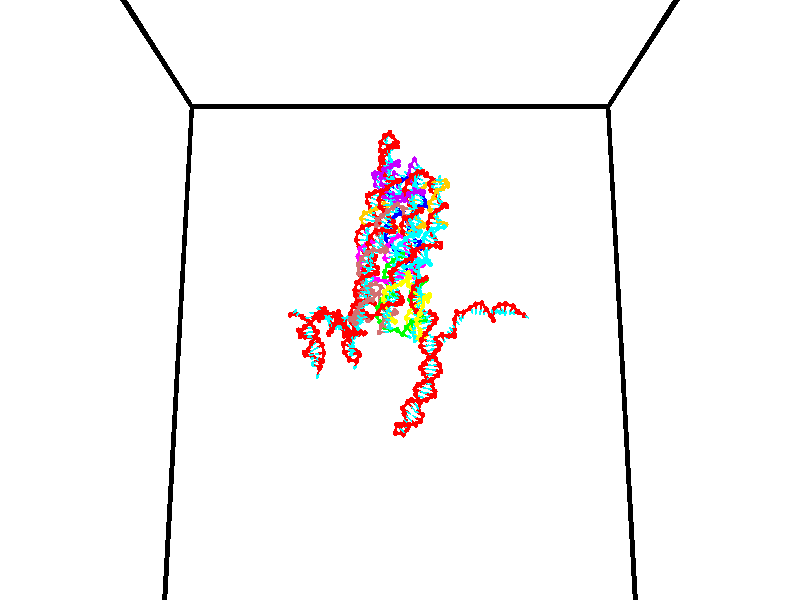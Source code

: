 // switches for output
#declare DRAW_BASES = 1; // possible values are 0, 1; only relevant for DNA ribbons
#declare DRAW_BASES_TYPE = 3; // possible values are 1, 2, 3; only relevant for DNA ribbons
#declare DRAW_FOG = 0; // set to 1 to enable fog

#include "colors.inc"

#include "transforms.inc"
background { rgb <1, 1, 1>}

#default {
   normal{
       ripples 0.25
       frequency 0.20
       turbulence 0.2
       lambda 5
   }
	finish {
		phong 0.1
		phong_size 40.
	}
}

// original window dimensions: 1024x640


// camera settings

camera {
	sky <0, 0.179814, -0.983701>
	up <0, 0.179814, -0.983701>
	right 1.6 * <1, 0, 0>
	location <35, 94.9851, 44.8844>
	look_at <35, 29.7336, 32.9568>
	direction <0, -65.2515, -11.9276>
	angle 67.0682
}


# declare cpy_camera_pos = <35, 94.9851, 44.8844>;
# if (DRAW_FOG = 1)
fog {
	fog_type 2
	up vnormalize(cpy_camera_pos)
	color rgbt<1,1,1,0.3>
	distance 1e-5
	fog_alt 3e-3
	fog_offset 56
}
# end


// LIGHTS

# declare lum = 6;
global_settings {
	ambient_light rgb lum * <0.05, 0.05, 0.05>
	max_trace_level 15
}# declare cpy_direct_light_amount = 0.25;
light_source
{	1000 * <-1, -1.16352, -0.803886>,
	rgb lum * cpy_direct_light_amount
	parallel
}

light_source
{	1000 * <1, 1.16352, 0.803886>,
	rgb lum * cpy_direct_light_amount
	parallel
}

// strand 0

// nucleotide -1

// particle -1
sphere {
	<23.916931, 34.713066, 35.133675> 0.250000
	pigment { color rgbt <1,0,0,0> }
	no_shadow
}
cylinder {
	<24.220747, 34.932693, 34.994179>,  <24.403036, 35.064472, 34.910480>, 0.100000
	pigment { color rgbt <1,0,0,0> }
	no_shadow
}
cylinder {
	<24.220747, 34.932693, 34.994179>,  <23.916931, 34.713066, 35.133675>, 0.100000
	pigment { color rgbt <1,0,0,0> }
	no_shadow
}

// particle -1
sphere {
	<24.220747, 34.932693, 34.994179> 0.100000
	pigment { color rgbt <1,0,0,0> }
	no_shadow
}
sphere {
	0, 1
	scale<0.080000,0.200000,0.300000>
	matrix <0.649385, -0.670939, 0.357965,
		-0.037437, -0.498357, -0.866163,
		0.759537, 0.549072, -0.348744,
		24.448608, 35.097416, 34.889557>
	pigment { color rgbt <0,1,1,0> }
	no_shadow
}
cylinder {
	<24.390268, 34.162426, 34.970261>,  <23.916931, 34.713066, 35.133675>, 0.130000
	pigment { color rgbt <1,0,0,0> }
	no_shadow
}

// nucleotide -1

// particle -1
sphere {
	<24.390268, 34.162426, 34.970261> 0.250000
	pigment { color rgbt <1,0,0,0> }
	no_shadow
}
cylinder {
	<24.560602, 34.517078, 35.042423>,  <24.662802, 34.729870, 35.085720>, 0.100000
	pigment { color rgbt <1,0,0,0> }
	no_shadow
}
cylinder {
	<24.560602, 34.517078, 35.042423>,  <24.390268, 34.162426, 34.970261>, 0.100000
	pigment { color rgbt <1,0,0,0> }
	no_shadow
}

// particle -1
sphere {
	<24.560602, 34.517078, 35.042423> 0.100000
	pigment { color rgbt <1,0,0,0> }
	no_shadow
}
sphere {
	0, 1
	scale<0.080000,0.200000,0.300000>
	matrix <0.660312, -0.440847, 0.607982,
		0.618589, -0.139773, -0.773182,
		0.425835, 0.886633, 0.180409,
		24.688353, 34.783070, 35.096546>
	pigment { color rgbt <0,1,1,0> }
	no_shadow
}
cylinder {
	<25.010014, 34.022095, 35.218647>,  <24.390268, 34.162426, 34.970261>, 0.130000
	pigment { color rgbt <1,0,0,0> }
	no_shadow
}

// nucleotide -1

// particle -1
sphere {
	<25.010014, 34.022095, 35.218647> 0.250000
	pigment { color rgbt <1,0,0,0> }
	no_shadow
}
cylinder {
	<25.323124, 34.259544, 35.293346>,  <25.510990, 34.402016, 35.338165>, 0.100000
	pigment { color rgbt <1,0,0,0> }
	no_shadow
}
cylinder {
	<25.323124, 34.259544, 35.293346>,  <25.010014, 34.022095, 35.218647>, 0.100000
	pigment { color rgbt <1,0,0,0> }
	no_shadow
}

// particle -1
sphere {
	<25.323124, 34.259544, 35.293346> 0.100000
	pigment { color rgbt <1,0,0,0> }
	no_shadow
}
sphere {
	0, 1
	scale<0.080000,0.200000,0.300000>
	matrix <-0.083707, -0.196931, 0.976838,
		0.616650, -0.780276, -0.104462,
		0.782775, 0.593623, 0.186752,
		25.557957, 34.437630, 35.349373>
	pigment { color rgbt <0,1,1,0> }
	no_shadow
}
cylinder {
	<25.622892, 33.667877, 35.585201>,  <25.010014, 34.022095, 35.218647>, 0.130000
	pigment { color rgbt <1,0,0,0> }
	no_shadow
}

// nucleotide -1

// particle -1
sphere {
	<25.622892, 33.667877, 35.585201> 0.250000
	pigment { color rgbt <1,0,0,0> }
	no_shadow
}
cylinder {
	<25.690481, 34.052380, 35.672325>,  <25.731035, 34.283081, 35.724602>, 0.100000
	pigment { color rgbt <1,0,0,0> }
	no_shadow
}
cylinder {
	<25.690481, 34.052380, 35.672325>,  <25.622892, 33.667877, 35.585201>, 0.100000
	pigment { color rgbt <1,0,0,0> }
	no_shadow
}

// particle -1
sphere {
	<25.690481, 34.052380, 35.672325> 0.100000
	pigment { color rgbt <1,0,0,0> }
	no_shadow
}
sphere {
	0, 1
	scale<0.080000,0.200000,0.300000>
	matrix <-0.034932, -0.215013, 0.975986,
		0.985002, -0.172523, -0.002753,
		0.168972, 0.961252, 0.217814,
		25.741173, 34.340755, 35.737671>
	pigment { color rgbt <0,1,1,0> }
	no_shadow
}
cylinder {
	<26.176003, 33.613361, 36.109009>,  <25.622892, 33.667877, 35.585201>, 0.130000
	pigment { color rgbt <1,0,0,0> }
	no_shadow
}

// nucleotide -1

// particle -1
sphere {
	<26.176003, 33.613361, 36.109009> 0.250000
	pigment { color rgbt <1,0,0,0> }
	no_shadow
}
cylinder {
	<25.991440, 33.966312, 36.145927>,  <25.880703, 34.178082, 36.168079>, 0.100000
	pigment { color rgbt <1,0,0,0> }
	no_shadow
}
cylinder {
	<25.991440, 33.966312, 36.145927>,  <26.176003, 33.613361, 36.109009>, 0.100000
	pigment { color rgbt <1,0,0,0> }
	no_shadow
}

// particle -1
sphere {
	<25.991440, 33.966312, 36.145927> 0.100000
	pigment { color rgbt <1,0,0,0> }
	no_shadow
}
sphere {
	0, 1
	scale<0.080000,0.200000,0.300000>
	matrix <-0.017603, -0.113115, 0.993426,
		0.887014, 0.456748, 0.067724,
		-0.461406, 0.882375, 0.092295,
		25.853018, 34.231026, 36.173615>
	pigment { color rgbt <0,1,1,0> }
	no_shadow
}
cylinder {
	<26.644058, 34.107944, 36.522911>,  <26.176003, 33.613361, 36.109009>, 0.130000
	pigment { color rgbt <1,0,0,0> }
	no_shadow
}

// nucleotide -1

// particle -1
sphere {
	<26.644058, 34.107944, 36.522911> 0.250000
	pigment { color rgbt <1,0,0,0> }
	no_shadow
}
cylinder {
	<26.244816, 34.132549, 36.522266>,  <26.005270, 34.147312, 36.521877>, 0.100000
	pigment { color rgbt <1,0,0,0> }
	no_shadow
}
cylinder {
	<26.244816, 34.132549, 36.522266>,  <26.644058, 34.107944, 36.522911>, 0.100000
	pigment { color rgbt <1,0,0,0> }
	no_shadow
}

// particle -1
sphere {
	<26.244816, 34.132549, 36.522266> 0.100000
	pigment { color rgbt <1,0,0,0> }
	no_shadow
}
sphere {
	0, 1
	scale<0.080000,0.200000,0.300000>
	matrix <-0.012523, -0.177354, 0.984067,
		0.060245, 0.982223, 0.177788,
		-0.998105, 0.061512, -0.001616,
		25.945385, 34.151001, 36.521782>
	pigment { color rgbt <0,1,1,0> }
	no_shadow
}
cylinder {
	<26.510807, 34.647430, 36.949924>,  <26.644058, 34.107944, 36.522911>, 0.130000
	pigment { color rgbt <1,0,0,0> }
	no_shadow
}

// nucleotide -1

// particle -1
sphere {
	<26.510807, 34.647430, 36.949924> 0.250000
	pigment { color rgbt <1,0,0,0> }
	no_shadow
}
cylinder {
	<26.206680, 34.387623, 36.952663>,  <26.024204, 34.231739, 36.954308>, 0.100000
	pigment { color rgbt <1,0,0,0> }
	no_shadow
}
cylinder {
	<26.206680, 34.387623, 36.952663>,  <26.510807, 34.647430, 36.949924>, 0.100000
	pigment { color rgbt <1,0,0,0> }
	no_shadow
}

// particle -1
sphere {
	<26.206680, 34.387623, 36.952663> 0.100000
	pigment { color rgbt <1,0,0,0> }
	no_shadow
}
sphere {
	0, 1
	scale<0.080000,0.200000,0.300000>
	matrix <0.238191, -0.268989, 0.933226,
		-0.604303, 0.711179, 0.359225,
		-0.760318, -0.649515, 0.006845,
		25.978584, 34.192768, 36.954716>
	pigment { color rgbt <0,1,1,0> }
	no_shadow
}
cylinder {
	<26.092768, 34.803272, 37.557552>,  <26.510807, 34.647430, 36.949924>, 0.130000
	pigment { color rgbt <1,0,0,0> }
	no_shadow
}

// nucleotide -1

// particle -1
sphere {
	<26.092768, 34.803272, 37.557552> 0.250000
	pigment { color rgbt <1,0,0,0> }
	no_shadow
}
cylinder {
	<26.024015, 34.427410, 37.439228>,  <25.982763, 34.201893, 37.368233>, 0.100000
	pigment { color rgbt <1,0,0,0> }
	no_shadow
}
cylinder {
	<26.024015, 34.427410, 37.439228>,  <26.092768, 34.803272, 37.557552>, 0.100000
	pigment { color rgbt <1,0,0,0> }
	no_shadow
}

// particle -1
sphere {
	<26.024015, 34.427410, 37.439228> 0.100000
	pigment { color rgbt <1,0,0,0> }
	no_shadow
}
sphere {
	0, 1
	scale<0.080000,0.200000,0.300000>
	matrix <0.111167, -0.316860, 0.941935,
		-0.978825, 0.129018, 0.158921,
		-0.171882, -0.939656, -0.295808,
		25.972450, 34.145512, 37.350487>
	pigment { color rgbt <0,1,1,0> }
	no_shadow
}
cylinder {
	<25.748209, 34.503845, 38.101681>,  <26.092768, 34.803272, 37.557552>, 0.130000
	pigment { color rgbt <1,0,0,0> }
	no_shadow
}

// nucleotide -1

// particle -1
sphere {
	<25.748209, 34.503845, 38.101681> 0.250000
	pigment { color rgbt <1,0,0,0> }
	no_shadow
}
cylinder {
	<25.867016, 34.180630, 37.898170>,  <25.938299, 33.986702, 37.776062>, 0.100000
	pigment { color rgbt <1,0,0,0> }
	no_shadow
}
cylinder {
	<25.867016, 34.180630, 37.898170>,  <25.748209, 34.503845, 38.101681>, 0.100000
	pigment { color rgbt <1,0,0,0> }
	no_shadow
}

// particle -1
sphere {
	<25.867016, 34.180630, 37.898170> 0.100000
	pigment { color rgbt <1,0,0,0> }
	no_shadow
}
sphere {
	0, 1
	scale<0.080000,0.200000,0.300000>
	matrix <-0.009902, -0.535403, 0.844538,
		-0.954821, -0.245803, -0.167025,
		0.297016, -0.808037, -0.508781,
		25.956121, 33.938217, 37.745537>
	pigment { color rgbt <0,1,1,0> }
	no_shadow
}
cylinder {
	<25.255957, 33.869789, 38.245377>,  <25.748209, 34.503845, 38.101681>, 0.130000
	pigment { color rgbt <1,0,0,0> }
	no_shadow
}

// nucleotide -1

// particle -1
sphere {
	<25.255957, 33.869789, 38.245377> 0.250000
	pigment { color rgbt <1,0,0,0> }
	no_shadow
}
cylinder {
	<25.629658, 33.758892, 38.155659>,  <25.853878, 33.692352, 38.101830>, 0.100000
	pigment { color rgbt <1,0,0,0> }
	no_shadow
}
cylinder {
	<25.629658, 33.758892, 38.155659>,  <25.255957, 33.869789, 38.245377>, 0.100000
	pigment { color rgbt <1,0,0,0> }
	no_shadow
}

// particle -1
sphere {
	<25.629658, 33.758892, 38.155659> 0.100000
	pigment { color rgbt <1,0,0,0> }
	no_shadow
}
sphere {
	0, 1
	scale<0.080000,0.200000,0.300000>
	matrix <0.021998, -0.582954, 0.812207,
		-0.355930, -0.763741, -0.538529,
		0.934254, -0.277243, -0.224292,
		25.909933, 33.675720, 38.088371>
	pigment { color rgbt <0,1,1,0> }
	no_shadow
}
cylinder {
	<25.288568, 33.170837, 38.352108>,  <25.255957, 33.869789, 38.245377>, 0.130000
	pigment { color rgbt <1,0,0,0> }
	no_shadow
}

// nucleotide -1

// particle -1
sphere {
	<25.288568, 33.170837, 38.352108> 0.250000
	pigment { color rgbt <1,0,0,0> }
	no_shadow
}
cylinder {
	<25.671307, 33.286949, 38.357552>,  <25.900949, 33.356617, 38.360817>, 0.100000
	pigment { color rgbt <1,0,0,0> }
	no_shadow
}
cylinder {
	<25.671307, 33.286949, 38.357552>,  <25.288568, 33.170837, 38.352108>, 0.100000
	pigment { color rgbt <1,0,0,0> }
	no_shadow
}

// particle -1
sphere {
	<25.671307, 33.286949, 38.357552> 0.100000
	pigment { color rgbt <1,0,0,0> }
	no_shadow
}
sphere {
	0, 1
	scale<0.080000,0.200000,0.300000>
	matrix <0.100827, -0.375551, 0.921301,
		0.272545, -0.880170, -0.388612,
		0.956846, 0.290278, 0.013609,
		25.958361, 33.374031, 38.361633>
	pigment { color rgbt <0,1,1,0> }
	no_shadow
}
cylinder {
	<25.868668, 32.596161, 38.356216>,  <25.288568, 33.170837, 38.352108>, 0.130000
	pigment { color rgbt <1,0,0,0> }
	no_shadow
}

// nucleotide -1

// particle -1
sphere {
	<25.868668, 32.596161, 38.356216> 0.250000
	pigment { color rgbt <1,0,0,0> }
	no_shadow
}
cylinder {
	<25.948332, 32.946033, 38.532974>,  <25.996130, 33.155956, 38.639027>, 0.100000
	pigment { color rgbt <1,0,0,0> }
	no_shadow
}
cylinder {
	<25.948332, 32.946033, 38.532974>,  <25.868668, 32.596161, 38.356216>, 0.100000
	pigment { color rgbt <1,0,0,0> }
	no_shadow
}

// particle -1
sphere {
	<25.948332, 32.946033, 38.532974> 0.100000
	pigment { color rgbt <1,0,0,0> }
	no_shadow
}
sphere {
	0, 1
	scale<0.080000,0.200000,0.300000>
	matrix <0.104415, -0.467300, 0.877911,
		0.974388, -0.128706, -0.184398,
		0.199161, 0.874680, 0.441893,
		26.008080, 33.208439, 38.665543>
	pigment { color rgbt <0,1,1,0> }
	no_shadow
}
cylinder {
	<26.553543, 32.625488, 38.696354>,  <25.868668, 32.596161, 38.356216>, 0.130000
	pigment { color rgbt <1,0,0,0> }
	no_shadow
}

// nucleotide -1

// particle -1
sphere {
	<26.553543, 32.625488, 38.696354> 0.250000
	pigment { color rgbt <1,0,0,0> }
	no_shadow
}
cylinder {
	<26.294571, 32.875576, 38.870682>,  <26.139187, 33.025627, 38.975277>, 0.100000
	pigment { color rgbt <1,0,0,0> }
	no_shadow
}
cylinder {
	<26.294571, 32.875576, 38.870682>,  <26.553543, 32.625488, 38.696354>, 0.100000
	pigment { color rgbt <1,0,0,0> }
	no_shadow
}

// particle -1
sphere {
	<26.294571, 32.875576, 38.870682> 0.100000
	pigment { color rgbt <1,0,0,0> }
	no_shadow
}
sphere {
	0, 1
	scale<0.080000,0.200000,0.300000>
	matrix <0.042549, -0.541299, 0.839753,
		0.760936, 0.562225, 0.323851,
		-0.647430, 0.625219, 0.435816,
		26.100342, 33.063141, 39.001427>
	pigment { color rgbt <0,1,1,0> }
	no_shadow
}
cylinder {
	<26.811356, 32.821491, 39.321075>,  <26.553543, 32.625488, 38.696354>, 0.130000
	pigment { color rgbt <1,0,0,0> }
	no_shadow
}

// nucleotide -1

// particle -1
sphere {
	<26.811356, 32.821491, 39.321075> 0.250000
	pigment { color rgbt <1,0,0,0> }
	no_shadow
}
cylinder {
	<26.414824, 32.819565, 39.268555>,  <26.176905, 32.818409, 39.237041>, 0.100000
	pigment { color rgbt <1,0,0,0> }
	no_shadow
}
cylinder {
	<26.414824, 32.819565, 39.268555>,  <26.811356, 32.821491, 39.321075>, 0.100000
	pigment { color rgbt <1,0,0,0> }
	no_shadow
}

// particle -1
sphere {
	<26.414824, 32.819565, 39.268555> 0.100000
	pigment { color rgbt <1,0,0,0> }
	no_shadow
}
sphere {
	0, 1
	scale<0.080000,0.200000,0.300000>
	matrix <-0.084681, -0.740684, 0.666496,
		-0.100467, 0.671837, 0.733854,
		-0.991330, -0.004817, -0.131306,
		26.117424, 32.818119, 39.229164>
	pigment { color rgbt <0,1,1,0> }
	no_shadow
}
cylinder {
	<26.794149, 33.573498, 39.533745>,  <26.811356, 32.821491, 39.321075>, 0.130000
	pigment { color rgbt <1,0,0,0> }
	no_shadow
}

// nucleotide -1

// particle -1
sphere {
	<26.794149, 33.573498, 39.533745> 0.250000
	pigment { color rgbt <1,0,0,0> }
	no_shadow
}
cylinder {
	<26.726889, 33.682659, 39.912636>,  <26.686533, 33.748158, 40.139973>, 0.100000
	pigment { color rgbt <1,0,0,0> }
	no_shadow
}
cylinder {
	<26.726889, 33.682659, 39.912636>,  <26.794149, 33.573498, 39.533745>, 0.100000
	pigment { color rgbt <1,0,0,0> }
	no_shadow
}

// particle -1
sphere {
	<26.726889, 33.682659, 39.912636> 0.100000
	pigment { color rgbt <1,0,0,0> }
	no_shadow
}
sphere {
	0, 1
	scale<0.080000,0.200000,0.300000>
	matrix <-0.445431, 0.836183, -0.319983,
		-0.879384, -0.475732, -0.019046,
		-0.168152, 0.272904, 0.947232,
		26.676443, 33.764530, 40.196804>
	pigment { color rgbt <0,1,1,0> }
	no_shadow
}
cylinder {
	<27.116983, 33.726864, 38.933346>,  <26.794149, 33.573498, 39.533745>, 0.130000
	pigment { color rgbt <1,0,0,0> }
	no_shadow
}

// nucleotide -1

// particle -1
sphere {
	<27.116983, 33.726864, 38.933346> 0.250000
	pigment { color rgbt <1,0,0,0> }
	no_shadow
}
cylinder {
	<26.829254, 33.474834, 38.816330>,  <26.656616, 33.323616, 38.746120>, 0.100000
	pigment { color rgbt <1,0,0,0> }
	no_shadow
}
cylinder {
	<26.829254, 33.474834, 38.816330>,  <27.116983, 33.726864, 38.933346>, 0.100000
	pigment { color rgbt <1,0,0,0> }
	no_shadow
}

// particle -1
sphere {
	<26.829254, 33.474834, 38.816330> 0.100000
	pigment { color rgbt <1,0,0,0> }
	no_shadow
}
sphere {
	0, 1
	scale<0.080000,0.200000,0.300000>
	matrix <-0.236613, 0.618158, -0.749597,
		0.653143, -0.469980, -0.593737,
		-0.719319, -0.630079, -0.292542,
		26.613457, 33.285812, 38.728569>
	pigment { color rgbt <0,1,1,0> }
	no_shadow
}
cylinder {
	<27.231829, 33.544197, 38.237610>,  <27.116983, 33.726864, 38.933346>, 0.130000
	pigment { color rgbt <1,0,0,0> }
	no_shadow
}

// nucleotide -1

// particle -1
sphere {
	<27.231829, 33.544197, 38.237610> 0.250000
	pigment { color rgbt <1,0,0,0> }
	no_shadow
}
cylinder {
	<26.838423, 33.478683, 38.268272>,  <26.602379, 33.439373, 38.286671>, 0.100000
	pigment { color rgbt <1,0,0,0> }
	no_shadow
}
cylinder {
	<26.838423, 33.478683, 38.268272>,  <27.231829, 33.544197, 38.237610>, 0.100000
	pigment { color rgbt <1,0,0,0> }
	no_shadow
}

// particle -1
sphere {
	<26.838423, 33.478683, 38.268272> 0.100000
	pigment { color rgbt <1,0,0,0> }
	no_shadow
}
sphere {
	0, 1
	scale<0.080000,0.200000,0.300000>
	matrix <-0.133982, 0.375255, -0.917187,
		0.121457, -0.912336, -0.391012,
		-0.983513, -0.163787, 0.076659,
		26.543369, 33.429546, 38.291271>
	pigment { color rgbt <0,1,1,0> }
	no_shadow
}
cylinder {
	<27.026472, 33.324684, 37.531860>,  <27.231829, 33.544197, 38.237610>, 0.130000
	pigment { color rgbt <1,0,0,0> }
	no_shadow
}

// nucleotide -1

// particle -1
sphere {
	<27.026472, 33.324684, 37.531860> 0.250000
	pigment { color rgbt <1,0,0,0> }
	no_shadow
}
cylinder {
	<26.678846, 33.417309, 37.706722>,  <26.470270, 33.472885, 37.811638>, 0.100000
	pigment { color rgbt <1,0,0,0> }
	no_shadow
}
cylinder {
	<26.678846, 33.417309, 37.706722>,  <27.026472, 33.324684, 37.531860>, 0.100000
	pigment { color rgbt <1,0,0,0> }
	no_shadow
}

// particle -1
sphere {
	<26.678846, 33.417309, 37.706722> 0.100000
	pigment { color rgbt <1,0,0,0> }
	no_shadow
}
sphere {
	0, 1
	scale<0.080000,0.200000,0.300000>
	matrix <-0.367198, 0.290202, -0.883713,
		-0.331496, -0.928527, -0.167176,
		-0.869066, 0.231561, 0.437153,
		26.418127, 33.486778, 37.837868>
	pigment { color rgbt <0,1,1,0> }
	no_shadow
}
cylinder {
	<26.589796, 33.090446, 37.063778>,  <27.026472, 33.324684, 37.531860>, 0.130000
	pigment { color rgbt <1,0,0,0> }
	no_shadow
}

// nucleotide -1

// particle -1
sphere {
	<26.589796, 33.090446, 37.063778> 0.250000
	pigment { color rgbt <1,0,0,0> }
	no_shadow
}
cylinder {
	<26.358696, 33.334408, 37.280746>,  <26.220036, 33.480785, 37.410927>, 0.100000
	pigment { color rgbt <1,0,0,0> }
	no_shadow
}
cylinder {
	<26.358696, 33.334408, 37.280746>,  <26.589796, 33.090446, 37.063778>, 0.100000
	pigment { color rgbt <1,0,0,0> }
	no_shadow
}

// particle -1
sphere {
	<26.358696, 33.334408, 37.280746> 0.100000
	pigment { color rgbt <1,0,0,0> }
	no_shadow
}
sphere {
	0, 1
	scale<0.080000,0.200000,0.300000>
	matrix <-0.337259, 0.426787, -0.839112,
		-0.743276, -0.667735, -0.040882,
		-0.577753, 0.609904, 0.542420,
		26.185369, 33.517380, 37.443474>
	pigment { color rgbt <0,1,1,0> }
	no_shadow
}
cylinder {
	<25.948063, 32.953175, 36.861599>,  <26.589796, 33.090446, 37.063778>, 0.130000
	pigment { color rgbt <1,0,0,0> }
	no_shadow
}

// nucleotide -1

// particle -1
sphere {
	<25.948063, 32.953175, 36.861599> 0.250000
	pigment { color rgbt <1,0,0,0> }
	no_shadow
}
cylinder {
	<25.955776, 33.324249, 37.010746>,  <25.960403, 33.546894, 37.100235>, 0.100000
	pigment { color rgbt <1,0,0,0> }
	no_shadow
}
cylinder {
	<25.955776, 33.324249, 37.010746>,  <25.948063, 32.953175, 36.861599>, 0.100000
	pigment { color rgbt <1,0,0,0> }
	no_shadow
}

// particle -1
sphere {
	<25.955776, 33.324249, 37.010746> 0.100000
	pigment { color rgbt <1,0,0,0> }
	no_shadow
}
sphere {
	0, 1
	scale<0.080000,0.200000,0.300000>
	matrix <-0.458365, 0.339641, -0.821307,
		-0.888555, -0.155075, 0.431767,
		0.019282, 0.927683, 0.372871,
		25.961561, 33.602554, 37.122608>
	pigment { color rgbt <0,1,1,0> }
	no_shadow
}
cylinder {
	<25.224710, 33.195881, 36.804729>,  <25.948063, 32.953175, 36.861599>, 0.130000
	pigment { color rgbt <1,0,0,0> }
	no_shadow
}

// nucleotide -1

// particle -1
sphere {
	<25.224710, 33.195881, 36.804729> 0.250000
	pigment { color rgbt <1,0,0,0> }
	no_shadow
}
cylinder {
	<25.487478, 33.496906, 36.823086>,  <25.645140, 33.677521, 36.834099>, 0.100000
	pigment { color rgbt <1,0,0,0> }
	no_shadow
}
cylinder {
	<25.487478, 33.496906, 36.823086>,  <25.224710, 33.195881, 36.804729>, 0.100000
	pigment { color rgbt <1,0,0,0> }
	no_shadow
}

// particle -1
sphere {
	<25.487478, 33.496906, 36.823086> 0.100000
	pigment { color rgbt <1,0,0,0> }
	no_shadow
}
sphere {
	0, 1
	scale<0.080000,0.200000,0.300000>
	matrix <-0.412462, 0.409658, -0.813668,
		-0.631136, 0.515586, 0.579515,
		0.656919, 0.752563, 0.045890,
		25.684553, 33.722675, 36.836853>
	pigment { color rgbt <0,1,1,0> }
	no_shadow
}
cylinder {
	<24.804846, 33.735661, 36.842121>,  <25.224710, 33.195881, 36.804729>, 0.130000
	pigment { color rgbt <1,0,0,0> }
	no_shadow
}

// nucleotide -1

// particle -1
sphere {
	<24.804846, 33.735661, 36.842121> 0.250000
	pigment { color rgbt <1,0,0,0> }
	no_shadow
}
cylinder {
	<25.170572, 33.831539, 36.711540>,  <25.390009, 33.889065, 36.633190>, 0.100000
	pigment { color rgbt <1,0,0,0> }
	no_shadow
}
cylinder {
	<25.170572, 33.831539, 36.711540>,  <24.804846, 33.735661, 36.842121>, 0.100000
	pigment { color rgbt <1,0,0,0> }
	no_shadow
}

// particle -1
sphere {
	<25.170572, 33.831539, 36.711540> 0.100000
	pigment { color rgbt <1,0,0,0> }
	no_shadow
}
sphere {
	0, 1
	scale<0.080000,0.200000,0.300000>
	matrix <-0.399728, 0.404436, -0.822587,
		-0.065137, 0.882598, 0.465594,
		0.914316, 0.239692, -0.326456,
		25.444868, 33.903446, 36.613602>
	pigment { color rgbt <0,1,1,0> }
	no_shadow
}
cylinder {
	<24.706450, 34.409031, 36.421413>,  <24.804846, 33.735661, 36.842121>, 0.130000
	pigment { color rgbt <1,0,0,0> }
	no_shadow
}

// nucleotide -1

// particle -1
sphere {
	<24.706450, 34.409031, 36.421413> 0.250000
	pigment { color rgbt <1,0,0,0> }
	no_shadow
}
cylinder {
	<25.043737, 34.258022, 36.268333>,  <25.246111, 34.167419, 36.176483>, 0.100000
	pigment { color rgbt <1,0,0,0> }
	no_shadow
}
cylinder {
	<25.043737, 34.258022, 36.268333>,  <24.706450, 34.409031, 36.421413>, 0.100000
	pigment { color rgbt <1,0,0,0> }
	no_shadow
}

// particle -1
sphere {
	<25.043737, 34.258022, 36.268333> 0.100000
	pigment { color rgbt <1,0,0,0> }
	no_shadow
}
sphere {
	0, 1
	scale<0.080000,0.200000,0.300000>
	matrix <-0.126970, 0.551904, -0.824185,
		0.522359, 0.743561, 0.417443,
		0.843220, -0.377517, -0.382702,
		25.296703, 34.144768, 36.153522>
	pigment { color rgbt <0,1,1,0> }
	no_shadow
}
cylinder {
	<25.068460, 35.066536, 36.749958>,  <24.706450, 34.409031, 36.421413>, 0.130000
	pigment { color rgbt <1,0,0,0> }
	no_shadow
}

// nucleotide -1

// particle -1
sphere {
	<25.068460, 35.066536, 36.749958> 0.250000
	pigment { color rgbt <1,0,0,0> }
	no_shadow
}
cylinder {
	<25.407358, 34.861206, 36.695293>,  <25.610697, 34.738007, 36.662495>, 0.100000
	pigment { color rgbt <1,0,0,0> }
	no_shadow
}
cylinder {
	<25.407358, 34.861206, 36.695293>,  <25.068460, 35.066536, 36.749958>, 0.100000
	pigment { color rgbt <1,0,0,0> }
	no_shadow
}

// particle -1
sphere {
	<25.407358, 34.861206, 36.695293> 0.100000
	pigment { color rgbt <1,0,0,0> }
	no_shadow
}
sphere {
	0, 1
	scale<0.080000,0.200000,0.300000>
	matrix <-0.029154, 0.211942, -0.976847,
		0.530403, 0.831612, 0.164601,
		0.847244, -0.513324, -0.136659,
		25.661531, 34.707211, 36.654297>
	pigment { color rgbt <0,1,1,0> }
	no_shadow
}
cylinder {
	<25.493183, 35.512737, 36.289932>,  <25.068460, 35.066536, 36.749958>, 0.130000
	pigment { color rgbt <1,0,0,0> }
	no_shadow
}

// nucleotide -1

// particle -1
sphere {
	<25.493183, 35.512737, 36.289932> 0.250000
	pigment { color rgbt <1,0,0,0> }
	no_shadow
}
cylinder {
	<25.610128, 35.131943, 36.253613>,  <25.680296, 34.903465, 36.231823>, 0.100000
	pigment { color rgbt <1,0,0,0> }
	no_shadow
}
cylinder {
	<25.610128, 35.131943, 36.253613>,  <25.493183, 35.512737, 36.289932>, 0.100000
	pigment { color rgbt <1,0,0,0> }
	no_shadow
}

// particle -1
sphere {
	<25.610128, 35.131943, 36.253613> 0.100000
	pigment { color rgbt <1,0,0,0> }
	no_shadow
}
sphere {
	0, 1
	scale<0.080000,0.200000,0.300000>
	matrix <0.057808, 0.112363, -0.991984,
		0.954559, 0.284771, 0.087884,
		0.292363, -0.951988, -0.090795,
		25.697838, 34.846348, 36.226376>
	pigment { color rgbt <0,1,1,0> }
	no_shadow
}
cylinder {
	<26.110561, 35.545620, 35.954384>,  <25.493183, 35.512737, 36.289932>, 0.130000
	pigment { color rgbt <1,0,0,0> }
	no_shadow
}

// nucleotide -1

// particle -1
sphere {
	<26.110561, 35.545620, 35.954384> 0.250000
	pigment { color rgbt <1,0,0,0> }
	no_shadow
}
cylinder {
	<25.994308, 35.167850, 35.892937>,  <25.924557, 34.941189, 35.856068>, 0.100000
	pigment { color rgbt <1,0,0,0> }
	no_shadow
}
cylinder {
	<25.994308, 35.167850, 35.892937>,  <26.110561, 35.545620, 35.954384>, 0.100000
	pigment { color rgbt <1,0,0,0> }
	no_shadow
}

// particle -1
sphere {
	<25.994308, 35.167850, 35.892937> 0.100000
	pigment { color rgbt <1,0,0,0> }
	no_shadow
}
sphere {
	0, 1
	scale<0.080000,0.200000,0.300000>
	matrix <0.033933, 0.150272, -0.988062,
		0.956233, -0.292374, -0.011626,
		-0.290631, -0.944423, -0.153616,
		25.907120, 34.884525, 35.846851>
	pigment { color rgbt <0,1,1,0> }
	no_shadow
}
cylinder {
	<26.535437, 35.335487, 35.437649>,  <26.110561, 35.545620, 35.954384>, 0.130000
	pigment { color rgbt <1,0,0,0> }
	no_shadow
}

// nucleotide -1

// particle -1
sphere {
	<26.535437, 35.335487, 35.437649> 0.250000
	pigment { color rgbt <1,0,0,0> }
	no_shadow
}
cylinder {
	<26.233810, 35.074192, 35.410328>,  <26.052835, 34.917416, 35.393936>, 0.100000
	pigment { color rgbt <1,0,0,0> }
	no_shadow
}
cylinder {
	<26.233810, 35.074192, 35.410328>,  <26.535437, 35.335487, 35.437649>, 0.100000
	pigment { color rgbt <1,0,0,0> }
	no_shadow
}

// particle -1
sphere {
	<26.233810, 35.074192, 35.410328> 0.100000
	pigment { color rgbt <1,0,0,0> }
	no_shadow
}
sphere {
	0, 1
	scale<0.080000,0.200000,0.300000>
	matrix <0.022175, 0.078607, -0.996659,
		0.656427, -0.753059, -0.044789,
		-0.754064, -0.653240, -0.068299,
		26.007591, 34.878220, 35.389839>
	pigment { color rgbt <0,1,1,0> }
	no_shadow
}
cylinder {
	<26.813026, 34.806976, 35.012756>,  <26.535437, 35.335487, 35.437649>, 0.130000
	pigment { color rgbt <1,0,0,0> }
	no_shadow
}

// nucleotide -1

// particle -1
sphere {
	<26.813026, 34.806976, 35.012756> 0.250000
	pigment { color rgbt <1,0,0,0> }
	no_shadow
}
cylinder {
	<26.414682, 34.842289, 35.004089>,  <26.175676, 34.863476, 34.998890>, 0.100000
	pigment { color rgbt <1,0,0,0> }
	no_shadow
}
cylinder {
	<26.414682, 34.842289, 35.004089>,  <26.813026, 34.806976, 35.012756>, 0.100000
	pigment { color rgbt <1,0,0,0> }
	no_shadow
}

// particle -1
sphere {
	<26.414682, 34.842289, 35.004089> 0.100000
	pigment { color rgbt <1,0,0,0> }
	no_shadow
}
sphere {
	0, 1
	scale<0.080000,0.200000,0.300000>
	matrix <0.022656, 0.010183, -0.999691,
		-0.088037, -0.996043, -0.012141,
		-0.995859, 0.088284, -0.021669,
		26.115925, 34.868774, 34.997589>
	pigment { color rgbt <0,1,1,0> }
	no_shadow
}
cylinder {
	<27.325329, 34.392456, 34.568832>,  <26.813026, 34.806976, 35.012756>, 0.130000
	pigment { color rgbt <1,0,0,0> }
	no_shadow
}

// nucleotide -1

// particle -1
sphere {
	<27.325329, 34.392456, 34.568832> 0.250000
	pigment { color rgbt <1,0,0,0> }
	no_shadow
}
cylinder {
	<26.973196, 34.216091, 34.498844>,  <26.761917, 34.110271, 34.456852>, 0.100000
	pigment { color rgbt <1,0,0,0> }
	no_shadow
}
cylinder {
	<26.973196, 34.216091, 34.498844>,  <27.325329, 34.392456, 34.568832>, 0.100000
	pigment { color rgbt <1,0,0,0> }
	no_shadow
}

// particle -1
sphere {
	<26.973196, 34.216091, 34.498844> 0.100000
	pigment { color rgbt <1,0,0,0> }
	no_shadow
}
sphere {
	0, 1
	scale<0.080000,0.200000,0.300000>
	matrix <0.333894, -0.837964, 0.431660,
		-0.336944, 0.321582, 0.884904,
		-0.880332, -0.440910, -0.174972,
		26.709097, 34.083817, 34.446354>
	pigment { color rgbt <0,1,1,0> }
	no_shadow
}
cylinder {
	<27.061216, 34.061157, 35.255806>,  <27.325329, 34.392456, 34.568832>, 0.130000
	pigment { color rgbt <1,0,0,0> }
	no_shadow
}

// nucleotide -1

// particle -1
sphere {
	<27.061216, 34.061157, 35.255806> 0.250000
	pigment { color rgbt <1,0,0,0> }
	no_shadow
}
cylinder {
	<26.922863, 33.878262, 34.928074>,  <26.839851, 33.768524, 34.731434>, 0.100000
	pigment { color rgbt <1,0,0,0> }
	no_shadow
}
cylinder {
	<26.922863, 33.878262, 34.928074>,  <27.061216, 34.061157, 35.255806>, 0.100000
	pigment { color rgbt <1,0,0,0> }
	no_shadow
}

// particle -1
sphere {
	<26.922863, 33.878262, 34.928074> 0.100000
	pigment { color rgbt <1,0,0,0> }
	no_shadow
}
sphere {
	0, 1
	scale<0.080000,0.200000,0.300000>
	matrix <0.297298, -0.881640, 0.366503,
		-0.889933, -0.116818, 0.440878,
		-0.345882, -0.457235, -0.819330,
		26.819099, 33.741093, 34.682274>
	pigment { color rgbt <0,1,1,0> }
	no_shadow
}
cylinder {
	<26.655891, 33.482452, 35.407867>,  <27.061216, 34.061157, 35.255806>, 0.130000
	pigment { color rgbt <1,0,0,0> }
	no_shadow
}

// nucleotide -1

// particle -1
sphere {
	<26.655891, 33.482452, 35.407867> 0.250000
	pigment { color rgbt <1,0,0,0> }
	no_shadow
}
cylinder {
	<26.848970, 33.439560, 35.060188>,  <26.964819, 33.413822, 34.851582>, 0.100000
	pigment { color rgbt <1,0,0,0> }
	no_shadow
}
cylinder {
	<26.848970, 33.439560, 35.060188>,  <26.655891, 33.482452, 35.407867>, 0.100000
	pigment { color rgbt <1,0,0,0> }
	no_shadow
}

// particle -1
sphere {
	<26.848970, 33.439560, 35.060188> 0.100000
	pigment { color rgbt <1,0,0,0> }
	no_shadow
}
sphere {
	0, 1
	scale<0.080000,0.200000,0.300000>
	matrix <0.432856, -0.833568, 0.343220,
		-0.761339, -0.541909, -0.355947,
		0.482700, -0.107233, -0.869197,
		26.993780, 33.407391, 34.799431>
	pigment { color rgbt <0,1,1,0> }
	no_shadow
}
cylinder {
	<26.462244, 32.882504, 35.129303>,  <26.655891, 33.482452, 35.407867>, 0.130000
	pigment { color rgbt <1,0,0,0> }
	no_shadow
}

// nucleotide -1

// particle -1
sphere {
	<26.462244, 32.882504, 35.129303> 0.250000
	pigment { color rgbt <1,0,0,0> }
	no_shadow
}
cylinder {
	<26.850801, 32.957577, 35.071102>,  <27.083937, 33.002621, 35.036182>, 0.100000
	pigment { color rgbt <1,0,0,0> }
	no_shadow
}
cylinder {
	<26.850801, 32.957577, 35.071102>,  <26.462244, 32.882504, 35.129303>, 0.100000
	pigment { color rgbt <1,0,0,0> }
	no_shadow
}

// particle -1
sphere {
	<26.850801, 32.957577, 35.071102> 0.100000
	pigment { color rgbt <1,0,0,0> }
	no_shadow
}
sphere {
	0, 1
	scale<0.080000,0.200000,0.300000>
	matrix <0.227149, -0.913041, 0.338763,
		-0.069266, -0.362122, -0.929554,
		0.971394, 0.187682, -0.145498,
		27.142220, 33.013882, 35.027454>
	pigment { color rgbt <0,1,1,0> }
	no_shadow
}
cylinder {
	<26.644535, 32.232555, 34.834461>,  <26.462244, 32.882504, 35.129303>, 0.130000
	pigment { color rgbt <1,0,0,0> }
	no_shadow
}

// nucleotide -1

// particle -1
sphere {
	<26.644535, 32.232555, 34.834461> 0.250000
	pigment { color rgbt <1,0,0,0> }
	no_shadow
}
cylinder {
	<26.970291, 32.419724, 34.971760>,  <27.165745, 32.532024, 35.054138>, 0.100000
	pigment { color rgbt <1,0,0,0> }
	no_shadow
}
cylinder {
	<26.970291, 32.419724, 34.971760>,  <26.644535, 32.232555, 34.834461>, 0.100000
	pigment { color rgbt <1,0,0,0> }
	no_shadow
}

// particle -1
sphere {
	<26.970291, 32.419724, 34.971760> 0.100000
	pigment { color rgbt <1,0,0,0> }
	no_shadow
}
sphere {
	0, 1
	scale<0.080000,0.200000,0.300000>
	matrix <0.383023, -0.877756, 0.287817,
		0.435960, -0.102926, -0.894061,
		0.814391, 0.467923, 0.343243,
		27.214609, 32.560101, 35.074734>
	pigment { color rgbt <0,1,1,0> }
	no_shadow
}
cylinder {
	<27.281651, 31.984570, 34.500134>,  <26.644535, 32.232555, 34.834461>, 0.130000
	pigment { color rgbt <1,0,0,0> }
	no_shadow
}

// nucleotide -1

// particle -1
sphere {
	<27.281651, 31.984570, 34.500134> 0.250000
	pigment { color rgbt <1,0,0,0> }
	no_shadow
}
cylinder {
	<27.379028, 32.130764, 34.859501>,  <27.437456, 32.218479, 35.075123>, 0.100000
	pigment { color rgbt <1,0,0,0> }
	no_shadow
}
cylinder {
	<27.379028, 32.130764, 34.859501>,  <27.281651, 31.984570, 34.500134>, 0.100000
	pigment { color rgbt <1,0,0,0> }
	no_shadow
}

// particle -1
sphere {
	<27.379028, 32.130764, 34.859501> 0.100000
	pigment { color rgbt <1,0,0,0> }
	no_shadow
}
sphere {
	0, 1
	scale<0.080000,0.200000,0.300000>
	matrix <0.624919, -0.767501, 0.142892,
		0.741762, 0.526652, -0.415244,
		0.243445, 0.365485, 0.898418,
		27.452063, 32.240410, 35.129025>
	pigment { color rgbt <0,1,1,0> }
	no_shadow
}
cylinder {
	<27.953274, 31.908564, 34.578247>,  <27.281651, 31.984570, 34.500134>, 0.130000
	pigment { color rgbt <1,0,0,0> }
	no_shadow
}

// nucleotide -1

// particle -1
sphere {
	<27.953274, 31.908564, 34.578247> 0.250000
	pigment { color rgbt <1,0,0,0> }
	no_shadow
}
cylinder {
	<27.807394, 31.895546, 34.950470>,  <27.719866, 31.887735, 35.173805>, 0.100000
	pigment { color rgbt <1,0,0,0> }
	no_shadow
}
cylinder {
	<27.807394, 31.895546, 34.950470>,  <27.953274, 31.908564, 34.578247>, 0.100000
	pigment { color rgbt <1,0,0,0> }
	no_shadow
}

// particle -1
sphere {
	<27.807394, 31.895546, 34.950470> 0.100000
	pigment { color rgbt <1,0,0,0> }
	no_shadow
}
sphere {
	0, 1
	scale<0.080000,0.200000,0.300000>
	matrix <0.670548, -0.702576, 0.238227,
		0.646033, 0.710864, 0.278054,
		-0.364701, -0.032546, 0.930556,
		27.697983, 31.885782, 35.229637>
	pigment { color rgbt <0,1,1,0> }
	no_shadow
}
cylinder {
	<28.663002, 32.081028, 34.833408>,  <27.953274, 31.908564, 34.578247>, 0.130000
	pigment { color rgbt <1,0,0,0> }
	no_shadow
}

// nucleotide -1

// particle -1
sphere {
	<28.663002, 32.081028, 34.833408> 0.250000
	pigment { color rgbt <1,0,0,0> }
	no_shadow
}
cylinder {
	<28.455740, 31.943171, 35.146519>,  <28.331383, 31.860455, 35.334385>, 0.100000
	pigment { color rgbt <1,0,0,0> }
	no_shadow
}
cylinder {
	<28.455740, 31.943171, 35.146519>,  <28.663002, 32.081028, 34.833408>, 0.100000
	pigment { color rgbt <1,0,0,0> }
	no_shadow
}

// particle -1
sphere {
	<28.455740, 31.943171, 35.146519> 0.100000
	pigment { color rgbt <1,0,0,0> }
	no_shadow
}
sphere {
	0, 1
	scale<0.080000,0.200000,0.300000>
	matrix <0.695261, -0.702757, 0.150812,
		0.498122, 0.622375, 0.603758,
		-0.518157, -0.344647, 0.782772,
		28.300293, 31.839777, 35.381351>
	pigment { color rgbt <0,1,1,0> }
	no_shadow
}
cylinder {
	<29.135645, 32.018208, 35.378872>,  <28.663002, 32.081028, 34.833408>, 0.130000
	pigment { color rgbt <1,0,0,0> }
	no_shadow
}

// nucleotide -1

// particle -1
sphere {
	<29.135645, 32.018208, 35.378872> 0.250000
	pigment { color rgbt <1,0,0,0> }
	no_shadow
}
cylinder {
	<28.824854, 31.786633, 35.477779>,  <28.638380, 31.647688, 35.537125>, 0.100000
	pigment { color rgbt <1,0,0,0> }
	no_shadow
}
cylinder {
	<28.824854, 31.786633, 35.477779>,  <29.135645, 32.018208, 35.378872>, 0.100000
	pigment { color rgbt <1,0,0,0> }
	no_shadow
}

// particle -1
sphere {
	<28.824854, 31.786633, 35.477779> 0.100000
	pigment { color rgbt <1,0,0,0> }
	no_shadow
}
sphere {
	0, 1
	scale<0.080000,0.200000,0.300000>
	matrix <0.607613, -0.792394, 0.054021,
		0.164659, 0.192217, 0.967440,
		-0.776977, -0.578934, 0.247268,
		28.591761, 31.612953, 35.551960>
	pigment { color rgbt <0,1,1,0> }
	no_shadow
}
cylinder {
	<29.409306, 31.671097, 35.935547>,  <29.135645, 32.018208, 35.378872>, 0.130000
	pigment { color rgbt <1,0,0,0> }
	no_shadow
}

// nucleotide -1

// particle -1
sphere {
	<29.409306, 31.671097, 35.935547> 0.250000
	pigment { color rgbt <1,0,0,0> }
	no_shadow
}
cylinder {
	<29.093819, 31.469519, 35.794712>,  <28.904528, 31.348572, 35.710209>, 0.100000
	pigment { color rgbt <1,0,0,0> }
	no_shadow
}
cylinder {
	<29.093819, 31.469519, 35.794712>,  <29.409306, 31.671097, 35.935547>, 0.100000
	pigment { color rgbt <1,0,0,0> }
	no_shadow
}

// particle -1
sphere {
	<29.093819, 31.469519, 35.794712> 0.100000
	pigment { color rgbt <1,0,0,0> }
	no_shadow
}
sphere {
	0, 1
	scale<0.080000,0.200000,0.300000>
	matrix <0.526243, -0.849525, 0.037084,
		-0.317798, -0.156037, 0.935231,
		-0.788715, -0.503944, -0.352091,
		28.857204, 31.318335, 35.689083>
	pigment { color rgbt <0,1,1,0> }
	no_shadow
}
cylinder {
	<29.056013, 31.111950, 36.462822>,  <29.409306, 31.671097, 35.935547>, 0.130000
	pigment { color rgbt <1,0,0,0> }
	no_shadow
}

// nucleotide -1

// particle -1
sphere {
	<29.056013, 31.111950, 36.462822> 0.250000
	pigment { color rgbt <1,0,0,0> }
	no_shadow
}
cylinder {
	<29.031309, 31.045334, 36.069183>,  <29.016487, 31.005363, 35.833000>, 0.100000
	pigment { color rgbt <1,0,0,0> }
	no_shadow
}
cylinder {
	<29.031309, 31.045334, 36.069183>,  <29.056013, 31.111950, 36.462822>, 0.100000
	pigment { color rgbt <1,0,0,0> }
	no_shadow
}

// particle -1
sphere {
	<29.031309, 31.045334, 36.069183> 0.100000
	pigment { color rgbt <1,0,0,0> }
	no_shadow
}
sphere {
	0, 1
	scale<0.080000,0.200000,0.300000>
	matrix <0.597373, -0.796048, 0.097226,
		-0.799582, -0.581869, 0.148652,
		-0.061761, -0.166541, -0.984098,
		29.012781, 30.995371, 35.773952>
	pigment { color rgbt <0,1,1,0> }
	no_shadow
}
cylinder {
	<28.986948, 30.441406, 36.266651>,  <29.056013, 31.111950, 36.462822>, 0.130000
	pigment { color rgbt <1,0,0,0> }
	no_shadow
}

// nucleotide -1

// particle -1
sphere {
	<28.986948, 30.441406, 36.266651> 0.250000
	pigment { color rgbt <1,0,0,0> }
	no_shadow
}
cylinder {
	<29.147329, 30.587080, 35.930412>,  <29.243559, 30.674484, 35.728668>, 0.100000
	pigment { color rgbt <1,0,0,0> }
	no_shadow
}
cylinder {
	<29.147329, 30.587080, 35.930412>,  <28.986948, 30.441406, 36.266651>, 0.100000
	pigment { color rgbt <1,0,0,0> }
	no_shadow
}

// particle -1
sphere {
	<29.147329, 30.587080, 35.930412> 0.100000
	pigment { color rgbt <1,0,0,0> }
	no_shadow
}
sphere {
	0, 1
	scale<0.080000,0.200000,0.300000>
	matrix <0.497233, -0.857176, -0.134196,
		-0.769413, -0.364167, -0.524773,
		0.400953, 0.364187, -0.840598,
		29.267614, 30.696337, 35.678234>
	pigment { color rgbt <0,1,1,0> }
	no_shadow
}
cylinder {
	<28.710360, 30.016823, 35.626507>,  <28.986948, 30.441406, 36.266651>, 0.130000
	pigment { color rgbt <1,0,0,0> }
	no_shadow
}

// nucleotide -1

// particle -1
sphere {
	<28.710360, 30.016823, 35.626507> 0.250000
	pigment { color rgbt <1,0,0,0> }
	no_shadow
}
cylinder {
	<29.080492, 30.161140, 35.579884>,  <29.302572, 30.247730, 35.551910>, 0.100000
	pigment { color rgbt <1,0,0,0> }
	no_shadow
}
cylinder {
	<29.080492, 30.161140, 35.579884>,  <28.710360, 30.016823, 35.626507>, 0.100000
	pigment { color rgbt <1,0,0,0> }
	no_shadow
}

// particle -1
sphere {
	<29.080492, 30.161140, 35.579884> 0.100000
	pigment { color rgbt <1,0,0,0> }
	no_shadow
}
sphere {
	0, 1
	scale<0.080000,0.200000,0.300000>
	matrix <0.360730, -0.932402, -0.022396,
		-0.116762, -0.021323, -0.992931,
		0.925333, 0.360795, -0.116561,
		29.358091, 30.269379, 35.544914>
	pigment { color rgbt <0,1,1,0> }
	no_shadow
}
cylinder {
	<28.695547, 30.436760, 34.932880>,  <28.710360, 30.016823, 35.626507>, 0.130000
	pigment { color rgbt <1,0,0,0> }
	no_shadow
}

// nucleotide -1

// particle -1
sphere {
	<28.695547, 30.436760, 34.932880> 0.250000
	pigment { color rgbt <1,0,0,0> }
	no_shadow
}
cylinder {
	<28.742638, 30.524921, 35.320190>,  <28.770891, 30.577818, 35.552578>, 0.100000
	pigment { color rgbt <1,0,0,0> }
	no_shadow
}
cylinder {
	<28.742638, 30.524921, 35.320190>,  <28.695547, 30.436760, 34.932880>, 0.100000
	pigment { color rgbt <1,0,0,0> }
	no_shadow
}

// particle -1
sphere {
	<28.742638, 30.524921, 35.320190> 0.100000
	pigment { color rgbt <1,0,0,0> }
	no_shadow
}
sphere {
	0, 1
	scale<0.080000,0.200000,0.300000>
	matrix <-0.404743, 0.901044, -0.155892,
		-0.906821, -0.373551, 0.195284,
		0.117726, 0.220406, 0.968278,
		28.777956, 30.591043, 35.610672>
	pigment { color rgbt <0,1,1,0> }
	no_shadow
}
cylinder {
	<28.074673, 30.481470, 35.307362>,  <28.695547, 30.436760, 34.932880>, 0.130000
	pigment { color rgbt <1,0,0,0> }
	no_shadow
}

// nucleotide -1

// particle -1
sphere {
	<28.074673, 30.481470, 35.307362> 0.250000
	pigment { color rgbt <1,0,0,0> }
	no_shadow
}
cylinder {
	<28.298107, 30.739471, 35.515957>,  <28.432167, 30.894272, 35.641113>, 0.100000
	pigment { color rgbt <1,0,0,0> }
	no_shadow
}
cylinder {
	<28.298107, 30.739471, 35.515957>,  <28.074673, 30.481470, 35.307362>, 0.100000
	pigment { color rgbt <1,0,0,0> }
	no_shadow
}

// particle -1
sphere {
	<28.298107, 30.739471, 35.515957> 0.100000
	pigment { color rgbt <1,0,0,0> }
	no_shadow
}
sphere {
	0, 1
	scale<0.080000,0.200000,0.300000>
	matrix <-0.716643, 0.691854, -0.088096,
		-0.417618, -0.324514, 0.848697,
		0.558586, 0.645002, 0.521491,
		28.465683, 30.932972, 35.672405>
	pigment { color rgbt <0,1,1,0> }
	no_shadow
}
cylinder {
	<27.708391, 30.705555, 35.952057>,  <28.074673, 30.481470, 35.307362>, 0.130000
	pigment { color rgbt <1,0,0,0> }
	no_shadow
}

// nucleotide -1

// particle -1
sphere {
	<27.708391, 30.705555, 35.952057> 0.250000
	pigment { color rgbt <1,0,0,0> }
	no_shadow
}
cylinder {
	<27.963312, 30.987131, 35.826641>,  <28.116264, 31.156076, 35.751392>, 0.100000
	pigment { color rgbt <1,0,0,0> }
	no_shadow
}
cylinder {
	<27.963312, 30.987131, 35.826641>,  <27.708391, 30.705555, 35.952057>, 0.100000
	pigment { color rgbt <1,0,0,0> }
	no_shadow
}

// particle -1
sphere {
	<27.963312, 30.987131, 35.826641> 0.100000
	pigment { color rgbt <1,0,0,0> }
	no_shadow
}
sphere {
	0, 1
	scale<0.080000,0.200000,0.300000>
	matrix <-0.740044, 0.672534, 0.005716,
		0.214891, 0.228392, 0.949557,
		0.637304, 0.703943, -0.313542,
		28.154503, 31.198315, 35.732578>
	pigment { color rgbt <0,1,1,0> }
	no_shadow
}
cylinder {
	<27.402298, 31.325079, 36.220581>,  <27.708391, 30.705555, 35.952057>, 0.130000
	pigment { color rgbt <1,0,0,0> }
	no_shadow
}

// nucleotide -1

// particle -1
sphere {
	<27.402298, 31.325079, 36.220581> 0.250000
	pigment { color rgbt <1,0,0,0> }
	no_shadow
}
cylinder {
	<27.667013, 31.476784, 35.961906>,  <27.825842, 31.567806, 35.806702>, 0.100000
	pigment { color rgbt <1,0,0,0> }
	no_shadow
}
cylinder {
	<27.667013, 31.476784, 35.961906>,  <27.402298, 31.325079, 36.220581>, 0.100000
	pigment { color rgbt <1,0,0,0> }
	no_shadow
}

// particle -1
sphere {
	<27.667013, 31.476784, 35.961906> 0.100000
	pigment { color rgbt <1,0,0,0> }
	no_shadow
}
sphere {
	0, 1
	scale<0.080000,0.200000,0.300000>
	matrix <-0.487983, 0.872764, 0.012471,
		0.569130, 0.307317, 0.762658,
		0.661788, 0.379262, -0.646682,
		27.865549, 31.590563, 35.767902>
	pigment { color rgbt <0,1,1,0> }
	no_shadow
}
cylinder {
	<27.520529, 32.038994, 36.456924>,  <27.402298, 31.325079, 36.220581>, 0.130000
	pigment { color rgbt <1,0,0,0> }
	no_shadow
}

// nucleotide -1

// particle -1
sphere {
	<27.520529, 32.038994, 36.456924> 0.250000
	pigment { color rgbt <1,0,0,0> }
	no_shadow
}
cylinder {
	<27.627998, 32.022903, 36.071968>,  <27.692480, 32.013248, 35.840996>, 0.100000
	pigment { color rgbt <1,0,0,0> }
	no_shadow
}
cylinder {
	<27.627998, 32.022903, 36.071968>,  <27.520529, 32.038994, 36.456924>, 0.100000
	pigment { color rgbt <1,0,0,0> }
	no_shadow
}

// particle -1
sphere {
	<27.627998, 32.022903, 36.071968> 0.100000
	pigment { color rgbt <1,0,0,0> }
	no_shadow
}
sphere {
	0, 1
	scale<0.080000,0.200000,0.300000>
	matrix <-0.323286, 0.937408, -0.129432,
		0.907359, 0.345902, 0.238854,
		0.268674, -0.040223, -0.962391,
		27.708601, 32.010838, 35.783249>
	pigment { color rgbt <0,1,1,0> }
	no_shadow
}
cylinder {
	<27.819080, 32.736866, 36.210037>,  <27.520529, 32.038994, 36.456924>, 0.130000
	pigment { color rgbt <1,0,0,0> }
	no_shadow
}

// nucleotide -1

// particle -1
sphere {
	<27.819080, 32.736866, 36.210037> 0.250000
	pigment { color rgbt <1,0,0,0> }
	no_shadow
}
cylinder {
	<27.734171, 32.567036, 35.857975>,  <27.683226, 32.465137, 35.646736>, 0.100000
	pigment { color rgbt <1,0,0,0> }
	no_shadow
}
cylinder {
	<27.734171, 32.567036, 35.857975>,  <27.819080, 32.736866, 36.210037>, 0.100000
	pigment { color rgbt <1,0,0,0> }
	no_shadow
}

// particle -1
sphere {
	<27.734171, 32.567036, 35.857975> 0.100000
	pigment { color rgbt <1,0,0,0> }
	no_shadow
}
sphere {
	0, 1
	scale<0.080000,0.200000,0.300000>
	matrix <-0.260668, 0.892647, -0.367739,
		0.941803, 0.151367, -0.300160,
		-0.212273, -0.424580, -0.880155,
		27.670488, 32.439663, 35.593929>
	pigment { color rgbt <0,1,1,0> }
	no_shadow
}
cylinder {
	<28.210493, 33.117783, 35.753464>,  <27.819080, 32.736866, 36.210037>, 0.130000
	pigment { color rgbt <1,0,0,0> }
	no_shadow
}

// nucleotide -1

// particle -1
sphere {
	<28.210493, 33.117783, 35.753464> 0.250000
	pigment { color rgbt <1,0,0,0> }
	no_shadow
}
cylinder {
	<27.930317, 32.939766, 35.530277>,  <27.762211, 32.832954, 35.396366>, 0.100000
	pigment { color rgbt <1,0,0,0> }
	no_shadow
}
cylinder {
	<27.930317, 32.939766, 35.530277>,  <28.210493, 33.117783, 35.753464>, 0.100000
	pigment { color rgbt <1,0,0,0> }
	no_shadow
}

// particle -1
sphere {
	<27.930317, 32.939766, 35.530277> 0.100000
	pigment { color rgbt <1,0,0,0> }
	no_shadow
}
sphere {
	0, 1
	scale<0.080000,0.200000,0.300000>
	matrix <-0.012735, 0.789444, -0.613691,
		0.713597, -0.422749, -0.558626,
		-0.700440, -0.445042, -0.557961,
		27.720184, 32.806252, 35.362888>
	pigment { color rgbt <0,1,1,0> }
	no_shadow
}
cylinder {
	<28.382742, 33.128304, 35.090843>,  <28.210493, 33.117783, 35.753464>, 0.130000
	pigment { color rgbt <1,0,0,0> }
	no_shadow
}

// nucleotide -1

// particle -1
sphere {
	<28.382742, 33.128304, 35.090843> 0.250000
	pigment { color rgbt <1,0,0,0> }
	no_shadow
}
cylinder {
	<27.982742, 33.128586, 35.089912>,  <27.742743, 33.128754, 35.089352>, 0.100000
	pigment { color rgbt <1,0,0,0> }
	no_shadow
}
cylinder {
	<27.982742, 33.128586, 35.089912>,  <28.382742, 33.128304, 35.090843>, 0.100000
	pigment { color rgbt <1,0,0,0> }
	no_shadow
}

// particle -1
sphere {
	<27.982742, 33.128586, 35.089912> 0.100000
	pigment { color rgbt <1,0,0,0> }
	no_shadow
}
sphere {
	0, 1
	scale<0.080000,0.200000,0.300000>
	matrix <0.001724, 0.879964, -0.475038,
		0.001717, -0.475041, -0.879962,
		-0.999997, 0.000702, -0.002330,
		27.682743, 33.128796, 35.089214>
	pigment { color rgbt <0,1,1,0> }
	no_shadow
}
cylinder {
	<28.694277, 33.788128, 34.712200>,  <28.382742, 33.128304, 35.090843>, 0.130000
	pigment { color rgbt <1,0,0,0> }
	no_shadow
}

// nucleotide -1

// particle -1
sphere {
	<28.694277, 33.788128, 34.712200> 0.250000
	pigment { color rgbt <1,0,0,0> }
	no_shadow
}
cylinder {
	<28.947376, 33.694565, 35.007473>,  <29.099236, 33.638428, 35.184639>, 0.100000
	pigment { color rgbt <1,0,0,0> }
	no_shadow
}
cylinder {
	<28.947376, 33.694565, 35.007473>,  <28.694277, 33.788128, 34.712200>, 0.100000
	pigment { color rgbt <1,0,0,0> }
	no_shadow
}

// particle -1
sphere {
	<28.947376, 33.694565, 35.007473> 0.100000
	pigment { color rgbt <1,0,0,0> }
	no_shadow
}
sphere {
	0, 1
	scale<0.080000,0.200000,0.300000>
	matrix <0.490633, 0.858622, -0.148485,
		-0.599091, 0.456131, 0.658053,
		0.632747, -0.233906, 0.738186,
		29.137201, 33.624393, 35.228928>
	pigment { color rgbt <0,1,1,0> }
	no_shadow
}
cylinder {
	<28.543583, 34.287460, 35.259388>,  <28.694277, 33.788128, 34.712200>, 0.130000
	pigment { color rgbt <1,0,0,0> }
	no_shadow
}

// nucleotide -1

// particle -1
sphere {
	<28.543583, 34.287460, 35.259388> 0.250000
	pigment { color rgbt <1,0,0,0> }
	no_shadow
}
cylinder {
	<28.899647, 34.146866, 35.375366>,  <29.113285, 34.062508, 35.444954>, 0.100000
	pigment { color rgbt <1,0,0,0> }
	no_shadow
}
cylinder {
	<28.899647, 34.146866, 35.375366>,  <28.543583, 34.287460, 35.259388>, 0.100000
	pigment { color rgbt <1,0,0,0> }
	no_shadow
}

// particle -1
sphere {
	<28.899647, 34.146866, 35.375366> 0.100000
	pigment { color rgbt <1,0,0,0> }
	no_shadow
}
sphere {
	0, 1
	scale<0.080000,0.200000,0.300000>
	matrix <0.351884, 0.934564, 0.052614,
		-0.289465, 0.055192, 0.955596,
		0.890162, -0.351489, 0.289944,
		29.166695, 34.041420, 35.462349>
	pigment { color rgbt <0,1,1,0> }
	no_shadow
}
cylinder {
	<28.778410, 34.698608, 35.747532>,  <28.543583, 34.287460, 35.259388>, 0.130000
	pigment { color rgbt <1,0,0,0> }
	no_shadow
}

// nucleotide -1

// particle -1
sphere {
	<28.778410, 34.698608, 35.747532> 0.250000
	pigment { color rgbt <1,0,0,0> }
	no_shadow
}
cylinder {
	<29.101358, 34.511833, 35.603245>,  <29.295128, 34.399769, 35.516674>, 0.100000
	pigment { color rgbt <1,0,0,0> }
	no_shadow
}
cylinder {
	<29.101358, 34.511833, 35.603245>,  <28.778410, 34.698608, 35.747532>, 0.100000
	pigment { color rgbt <1,0,0,0> }
	no_shadow
}

// particle -1
sphere {
	<29.101358, 34.511833, 35.603245> 0.100000
	pigment { color rgbt <1,0,0,0> }
	no_shadow
}
sphere {
	0, 1
	scale<0.080000,0.200000,0.300000>
	matrix <0.456091, 0.881732, -0.120542,
		0.374341, -0.067197, 0.924853,
		0.807372, -0.466941, -0.360716,
		29.343571, 34.371750, 35.495029>
	pigment { color rgbt <0,1,1,0> }
	no_shadow
}
cylinder {
	<29.357702, 34.665035, 36.109570>,  <28.778410, 34.698608, 35.747532>, 0.130000
	pigment { color rgbt <1,0,0,0> }
	no_shadow
}

// nucleotide -1

// particle -1
sphere {
	<29.357702, 34.665035, 36.109570> 0.250000
	pigment { color rgbt <1,0,0,0> }
	no_shadow
}
cylinder {
	<29.512915, 34.709297, 35.743580>,  <29.606043, 34.735855, 35.523987>, 0.100000
	pigment { color rgbt <1,0,0,0> }
	no_shadow
}
cylinder {
	<29.512915, 34.709297, 35.743580>,  <29.357702, 34.665035, 36.109570>, 0.100000
	pigment { color rgbt <1,0,0,0> }
	no_shadow
}

// particle -1
sphere {
	<29.512915, 34.709297, 35.743580> 0.100000
	pigment { color rgbt <1,0,0,0> }
	no_shadow
}
sphere {
	0, 1
	scale<0.080000,0.200000,0.300000>
	matrix <0.310104, 0.919207, 0.242680,
		0.867909, -0.377907, 0.322368,
		0.388033, 0.110657, -0.914979,
		29.629324, 34.742493, 35.469086>
	pigment { color rgbt <0,1,1,0> }
	no_shadow
}
cylinder {
	<29.871855, 34.657536, 36.526653>,  <29.357702, 34.665035, 36.109570>, 0.130000
	pigment { color rgbt <1,0,0,0> }
	no_shadow
}

// nucleotide -1

// particle -1
sphere {
	<29.871855, 34.657536, 36.526653> 0.250000
	pigment { color rgbt <1,0,0,0> }
	no_shadow
}
cylinder {
	<30.242208, 34.745602, 36.649464>,  <30.464420, 34.798439, 36.723148>, 0.100000
	pigment { color rgbt <1,0,0,0> }
	no_shadow
}
cylinder {
	<30.242208, 34.745602, 36.649464>,  <29.871855, 34.657536, 36.526653>, 0.100000
	pigment { color rgbt <1,0,0,0> }
	no_shadow
}

// particle -1
sphere {
	<30.242208, 34.745602, 36.649464> 0.100000
	pigment { color rgbt <1,0,0,0> }
	no_shadow
}
sphere {
	0, 1
	scale<0.080000,0.200000,0.300000>
	matrix <-0.351270, 0.202474, 0.914119,
		0.139090, -0.954219, 0.264804,
		0.925885, 0.220163, 0.307027,
		30.519974, 34.811649, 36.741573>
	pigment { color rgbt <0,1,1,0> }
	no_shadow
}
cylinder {
	<29.865042, 34.413376, 37.214481>,  <29.871855, 34.657536, 36.526653>, 0.130000
	pigment { color rgbt <1,0,0,0> }
	no_shadow
}

// nucleotide -1

// particle -1
sphere {
	<29.865042, 34.413376, 37.214481> 0.250000
	pigment { color rgbt <1,0,0,0> }
	no_shadow
}
cylinder {
	<30.144188, 34.696819, 37.172802>,  <30.311676, 34.866886, 37.147793>, 0.100000
	pigment { color rgbt <1,0,0,0> }
	no_shadow
}
cylinder {
	<30.144188, 34.696819, 37.172802>,  <29.865042, 34.413376, 37.214481>, 0.100000
	pigment { color rgbt <1,0,0,0> }
	no_shadow
}

// particle -1
sphere {
	<30.144188, 34.696819, 37.172802> 0.100000
	pigment { color rgbt <1,0,0,0> }
	no_shadow
}
sphere {
	0, 1
	scale<0.080000,0.200000,0.300000>
	matrix <-0.166626, 0.302119, 0.938595,
		0.696577, -0.637651, 0.328911,
		0.697866, 0.708609, -0.104200,
		30.353548, 34.909401, 37.141541>
	pigment { color rgbt <0,1,1,0> }
	no_shadow
}
cylinder {
	<30.144882, 34.418968, 37.869045>,  <29.865042, 34.413376, 37.214481>, 0.130000
	pigment { color rgbt <1,0,0,0> }
	no_shadow
}

// nucleotide -1

// particle -1
sphere {
	<30.144882, 34.418968, 37.869045> 0.250000
	pigment { color rgbt <1,0,0,0> }
	no_shadow
}
cylinder {
	<30.223640, 34.763893, 37.682430>,  <30.270895, 34.970848, 37.570461>, 0.100000
	pigment { color rgbt <1,0,0,0> }
	no_shadow
}
cylinder {
	<30.223640, 34.763893, 37.682430>,  <30.144882, 34.418968, 37.869045>, 0.100000
	pigment { color rgbt <1,0,0,0> }
	no_shadow
}

// particle -1
sphere {
	<30.223640, 34.763893, 37.682430> 0.100000
	pigment { color rgbt <1,0,0,0> }
	no_shadow
}
sphere {
	0, 1
	scale<0.080000,0.200000,0.300000>
	matrix <-0.114037, 0.492761, 0.862660,
		0.973770, -0.116651, 0.195357,
		0.196895, 0.862310, -0.466534,
		30.282709, 35.022587, 37.542469>
	pigment { color rgbt <0,1,1,0> }
	no_shadow
}
cylinder {
	<30.634874, 34.701820, 38.230724>,  <30.144882, 34.418968, 37.869045>, 0.130000
	pigment { color rgbt <1,0,0,0> }
	no_shadow
}

// nucleotide -1

// particle -1
sphere {
	<30.634874, 34.701820, 38.230724> 0.250000
	pigment { color rgbt <1,0,0,0> }
	no_shadow
}
cylinder {
	<30.465677, 35.002987, 38.029049>,  <30.364159, 35.183685, 37.908043>, 0.100000
	pigment { color rgbt <1,0,0,0> }
	no_shadow
}
cylinder {
	<30.465677, 35.002987, 38.029049>,  <30.634874, 34.701820, 38.230724>, 0.100000
	pigment { color rgbt <1,0,0,0> }
	no_shadow
}

// particle -1
sphere {
	<30.465677, 35.002987, 38.029049> 0.100000
	pigment { color rgbt <1,0,0,0> }
	no_shadow
}
sphere {
	0, 1
	scale<0.080000,0.200000,0.300000>
	matrix <-0.032383, 0.543497, 0.838786,
		0.905554, 0.371127, -0.205514,
		-0.422992, 0.752912, -0.504184,
		30.338779, 35.228859, 37.877792>
	pigment { color rgbt <0,1,1,0> }
	no_shadow
}
cylinder {
	<30.965963, 35.247818, 38.591599>,  <30.634874, 34.701820, 38.230724>, 0.130000
	pigment { color rgbt <1,0,0,0> }
	no_shadow
}

// nucleotide -1

// particle -1
sphere {
	<30.965963, 35.247818, 38.591599> 0.250000
	pigment { color rgbt <1,0,0,0> }
	no_shadow
}
cylinder {
	<30.631332, 35.383152, 38.419239>,  <30.430553, 35.464352, 38.315823>, 0.100000
	pigment { color rgbt <1,0,0,0> }
	no_shadow
}
cylinder {
	<30.631332, 35.383152, 38.419239>,  <30.965963, 35.247818, 38.591599>, 0.100000
	pigment { color rgbt <1,0,0,0> }
	no_shadow
}

// particle -1
sphere {
	<30.631332, 35.383152, 38.419239> 0.100000
	pigment { color rgbt <1,0,0,0> }
	no_shadow
}
sphere {
	0, 1
	scale<0.080000,0.200000,0.300000>
	matrix <-0.082185, 0.700118, 0.709281,
		0.541653, 0.628780, -0.557896,
		-0.836575, 0.338333, -0.430897,
		30.380360, 35.484653, 38.289970>
	pigment { color rgbt <0,1,1,0> }
	no_shadow
}
cylinder {
	<30.987013, 36.001575, 38.544899>,  <30.965963, 35.247818, 38.591599>, 0.130000
	pigment { color rgbt <1,0,0,0> }
	no_shadow
}

// nucleotide -1

// particle -1
sphere {
	<30.987013, 36.001575, 38.544899> 0.250000
	pigment { color rgbt <1,0,0,0> }
	no_shadow
}
cylinder {
	<30.599739, 35.901566, 38.548954>,  <30.367374, 35.841560, 38.551388>, 0.100000
	pigment { color rgbt <1,0,0,0> }
	no_shadow
}
cylinder {
	<30.599739, 35.901566, 38.548954>,  <30.987013, 36.001575, 38.544899>, 0.100000
	pigment { color rgbt <1,0,0,0> }
	no_shadow
}

// particle -1
sphere {
	<30.599739, 35.901566, 38.548954> 0.100000
	pigment { color rgbt <1,0,0,0> }
	no_shadow
}
sphere {
	0, 1
	scale<0.080000,0.200000,0.300000>
	matrix <-0.167735, 0.678534, 0.715162,
		-0.185689, 0.690709, -0.698886,
		-0.968186, -0.250025, 0.010141,
		30.309282, 35.826557, 38.551994>
	pigment { color rgbt <0,1,1,0> }
	no_shadow
}
cylinder {
	<30.729689, 35.835041, 39.143185>,  <30.987013, 36.001575, 38.544899>, 0.130000
	pigment { color rgbt <1,0,0,0> }
	no_shadow
}

// nucleotide -1

// particle -1
sphere {
	<30.729689, 35.835041, 39.143185> 0.250000
	pigment { color rgbt <1,0,0,0> }
	no_shadow
}
cylinder {
	<30.666903, 36.092670, 39.442657>,  <30.629230, 36.247250, 39.622341>, 0.100000
	pigment { color rgbt <1,0,0,0> }
	no_shadow
}
cylinder {
	<30.666903, 36.092670, 39.442657>,  <30.729689, 35.835041, 39.143185>, 0.100000
	pigment { color rgbt <1,0,0,0> }
	no_shadow
}

// particle -1
sphere {
	<30.666903, 36.092670, 39.442657> 0.100000
	pigment { color rgbt <1,0,0,0> }
	no_shadow
}
sphere {
	0, 1
	scale<0.080000,0.200000,0.300000>
	matrix <-0.291273, 0.694173, -0.658244,
		-0.943675, -0.321395, 0.078639,
		-0.156967, 0.644073, 0.748686,
		30.619812, 36.285892, 39.667263>
	pigment { color rgbt <0,1,1,0> }
	no_shadow
}
cylinder {
	<29.991402, 35.582294, 39.000069>,  <30.729689, 35.835041, 39.143185>, 0.130000
	pigment { color rgbt <1,0,0,0> }
	no_shadow
}

// nucleotide -1

// particle -1
sphere {
	<29.991402, 35.582294, 39.000069> 0.250000
	pigment { color rgbt <1,0,0,0> }
	no_shadow
}
cylinder {
	<30.093584, 35.926159, 38.823105>,  <30.154894, 36.132477, 38.716927>, 0.100000
	pigment { color rgbt <1,0,0,0> }
	no_shadow
}
cylinder {
	<30.093584, 35.926159, 38.823105>,  <29.991402, 35.582294, 39.000069>, 0.100000
	pigment { color rgbt <1,0,0,0> }
	no_shadow
}

// particle -1
sphere {
	<30.093584, 35.926159, 38.823105> 0.100000
	pigment { color rgbt <1,0,0,0> }
	no_shadow
}
sphere {
	0, 1
	scale<0.080000,0.200000,0.300000>
	matrix <0.196687, -0.494233, -0.846787,
		-0.946602, 0.129302, -0.295339,
		0.255457, 0.859660, -0.442410,
		30.170221, 36.184055, 38.690380>
	pigment { color rgbt <0,1,1,0> }
	no_shadow
}
cylinder {
	<29.525116, 35.676590, 38.416553>,  <29.991402, 35.582294, 39.000069>, 0.130000
	pigment { color rgbt <1,0,0,0> }
	no_shadow
}

// nucleotide -1

// particle -1
sphere {
	<29.525116, 35.676590, 38.416553> 0.250000
	pigment { color rgbt <1,0,0,0> }
	no_shadow
}
cylinder {
	<29.869394, 35.868309, 38.347881>,  <30.075962, 35.983341, 38.306679>, 0.100000
	pigment { color rgbt <1,0,0,0> }
	no_shadow
}
cylinder {
	<29.869394, 35.868309, 38.347881>,  <29.525116, 35.676590, 38.416553>, 0.100000
	pigment { color rgbt <1,0,0,0> }
	no_shadow
}

// particle -1
sphere {
	<29.869394, 35.868309, 38.347881> 0.100000
	pigment { color rgbt <1,0,0,0> }
	no_shadow
}
sphere {
	0, 1
	scale<0.080000,0.200000,0.300000>
	matrix <0.168317, -0.586134, -0.792538,
		-0.480489, 0.653239, -0.585158,
		0.860697, 0.479297, -0.171680,
		30.127604, 36.012096, 38.296379>
	pigment { color rgbt <0,1,1,0> }
	no_shadow
}
cylinder {
	<29.429138, 35.991066, 37.730331>,  <29.525116, 35.676590, 38.416553>, 0.130000
	pigment { color rgbt <1,0,0,0> }
	no_shadow
}

// nucleotide -1

// particle -1
sphere {
	<29.429138, 35.991066, 37.730331> 0.250000
	pigment { color rgbt <1,0,0,0> }
	no_shadow
}
cylinder {
	<29.804127, 35.920162, 37.850147>,  <30.029119, 35.877621, 37.922039>, 0.100000
	pigment { color rgbt <1,0,0,0> }
	no_shadow
}
cylinder {
	<29.804127, 35.920162, 37.850147>,  <29.429138, 35.991066, 37.730331>, 0.100000
	pigment { color rgbt <1,0,0,0> }
	no_shadow
}

// particle -1
sphere {
	<29.804127, 35.920162, 37.850147> 0.100000
	pigment { color rgbt <1,0,0,0> }
	no_shadow
}
sphere {
	0, 1
	scale<0.080000,0.200000,0.300000>
	matrix <0.167526, -0.524562, -0.834728,
		0.305094, 0.832714, -0.462066,
		0.937472, -0.177262, 0.299542,
		30.085369, 35.866985, 37.940010>
	pigment { color rgbt <0,1,1,0> }
	no_shadow
}
cylinder {
	<29.999540, 36.287212, 37.207432>,  <29.429138, 35.991066, 37.730331>, 0.130000
	pigment { color rgbt <1,0,0,0> }
	no_shadow
}

// nucleotide -1

// particle -1
sphere {
	<29.999540, 36.287212, 37.207432> 0.250000
	pigment { color rgbt <1,0,0,0> }
	no_shadow
}
cylinder {
	<30.135651, 35.978279, 37.421986>,  <30.217318, 35.792919, 37.550720>, 0.100000
	pigment { color rgbt <1,0,0,0> }
	no_shadow
}
cylinder {
	<30.135651, 35.978279, 37.421986>,  <29.999540, 36.287212, 37.207432>, 0.100000
	pigment { color rgbt <1,0,0,0> }
	no_shadow
}

// particle -1
sphere {
	<30.135651, 35.978279, 37.421986> 0.100000
	pigment { color rgbt <1,0,0,0> }
	no_shadow
}
sphere {
	0, 1
	scale<0.080000,0.200000,0.300000>
	matrix <0.142201, -0.521603, -0.841255,
		0.929510, 0.362535, -0.067664,
		0.340278, -0.772333, 0.536388,
		30.237734, 35.746578, 37.582901>
	pigment { color rgbt <0,1,1,0> }
	no_shadow
}
cylinder {
	<30.535198, 36.172218, 36.889870>,  <29.999540, 36.287212, 37.207432>, 0.130000
	pigment { color rgbt <1,0,0,0> }
	no_shadow
}

// nucleotide -1

// particle -1
sphere {
	<30.535198, 36.172218, 36.889870> 0.250000
	pigment { color rgbt <1,0,0,0> }
	no_shadow
}
cylinder {
	<30.441051, 35.834991, 37.083294>,  <30.384563, 35.632656, 37.199348>, 0.100000
	pigment { color rgbt <1,0,0,0> }
	no_shadow
}
cylinder {
	<30.441051, 35.834991, 37.083294>,  <30.535198, 36.172218, 36.889870>, 0.100000
	pigment { color rgbt <1,0,0,0> }
	no_shadow
}

// particle -1
sphere {
	<30.441051, 35.834991, 37.083294> 0.100000
	pigment { color rgbt <1,0,0,0> }
	no_shadow
}
sphere {
	0, 1
	scale<0.080000,0.200000,0.300000>
	matrix <0.161754, -0.524581, -0.835853,
		0.958352, -0.118515, 0.259840,
		-0.235368, -0.843072, 0.483562,
		30.370441, 35.582069, 37.228363>
	pigment { color rgbt <0,1,1,0> }
	no_shadow
}
cylinder {
	<31.131296, 35.891056, 36.774738>,  <30.535198, 36.172218, 36.889870>, 0.130000
	pigment { color rgbt <1,0,0,0> }
	no_shadow
}

// nucleotide -1

// particle -1
sphere {
	<31.131296, 35.891056, 36.774738> 0.250000
	pigment { color rgbt <1,0,0,0> }
	no_shadow
}
cylinder {
	<30.871864, 35.600765, 36.866535>,  <30.716206, 35.426590, 36.921612>, 0.100000
	pigment { color rgbt <1,0,0,0> }
	no_shadow
}
cylinder {
	<30.871864, 35.600765, 36.866535>,  <31.131296, 35.891056, 36.774738>, 0.100000
	pigment { color rgbt <1,0,0,0> }
	no_shadow
}

// particle -1
sphere {
	<30.871864, 35.600765, 36.866535> 0.100000
	pigment { color rgbt <1,0,0,0> }
	no_shadow
}
sphere {
	0, 1
	scale<0.080000,0.200000,0.300000>
	matrix <0.315761, -0.530876, -0.786426,
		0.692562, -0.437595, 0.573471,
		-0.648578, -0.725728, 0.229489,
		30.677290, 35.383045, 36.935383>
	pigment { color rgbt <0,1,1,0> }
	no_shadow
}
cylinder {
	<31.513477, 35.294903, 36.765335>,  <31.131296, 35.891056, 36.774738>, 0.130000
	pigment { color rgbt <1,0,0,0> }
	no_shadow
}

// nucleotide -1

// particle -1
sphere {
	<31.513477, 35.294903, 36.765335> 0.250000
	pigment { color rgbt <1,0,0,0> }
	no_shadow
}
cylinder {
	<31.121616, 35.225536, 36.724922>,  <30.886499, 35.183914, 36.700672>, 0.100000
	pigment { color rgbt <1,0,0,0> }
	no_shadow
}
cylinder {
	<31.121616, 35.225536, 36.724922>,  <31.513477, 35.294903, 36.765335>, 0.100000
	pigment { color rgbt <1,0,0,0> }
	no_shadow
}

// particle -1
sphere {
	<31.121616, 35.225536, 36.724922> 0.100000
	pigment { color rgbt <1,0,0,0> }
	no_shadow
}
sphere {
	0, 1
	scale<0.080000,0.200000,0.300000>
	matrix <0.188535, -0.622531, -0.759545,
		0.068822, -0.763139, 0.642560,
		-0.979652, -0.173418, -0.101035,
		30.827721, 35.173512, 36.694611>
	pigment { color rgbt <0,1,1,0> }
	no_shadow
}
cylinder {
	<31.313940, 34.502918, 36.712559>,  <31.513477, 35.294903, 36.765335>, 0.130000
	pigment { color rgbt <1,0,0,0> }
	no_shadow
}

// nucleotide -1

// particle -1
sphere {
	<31.313940, 34.502918, 36.712559> 0.250000
	pigment { color rgbt <1,0,0,0> }
	no_shadow
}
cylinder {
	<31.047962, 34.725407, 36.513172>,  <30.888376, 34.858898, 36.393539>, 0.100000
	pigment { color rgbt <1,0,0,0> }
	no_shadow
}
cylinder {
	<31.047962, 34.725407, 36.513172>,  <31.313940, 34.502918, 36.712559>, 0.100000
	pigment { color rgbt <1,0,0,0> }
	no_shadow
}

// particle -1
sphere {
	<31.047962, 34.725407, 36.513172> 0.100000
	pigment { color rgbt <1,0,0,0> }
	no_shadow
}
sphere {
	0, 1
	scale<0.080000,0.200000,0.300000>
	matrix <0.053707, -0.630049, -0.774696,
		-0.744959, -0.541901, 0.389075,
		-0.664945, 0.556221, -0.498464,
		30.848478, 34.892273, 36.363632>
	pigment { color rgbt <0,1,1,0> }
	no_shadow
}
cylinder {
	<30.741713, 34.161285, 36.716606>,  <31.313940, 34.502918, 36.712559>, 0.130000
	pigment { color rgbt <1,0,0,0> }
	no_shadow
}

// nucleotide -1

// particle -1
sphere {
	<30.741713, 34.161285, 36.716606> 0.250000
	pigment { color rgbt <1,0,0,0> }
	no_shadow
}
cylinder {
	<30.710224, 34.414421, 36.408497>,  <30.691330, 34.566303, 36.223633>, 0.100000
	pigment { color rgbt <1,0,0,0> }
	no_shadow
}
cylinder {
	<30.710224, 34.414421, 36.408497>,  <30.741713, 34.161285, 36.716606>, 0.100000
	pigment { color rgbt <1,0,0,0> }
	no_shadow
}

// particle -1
sphere {
	<30.710224, 34.414421, 36.408497> 0.100000
	pigment { color rgbt <1,0,0,0> }
	no_shadow
}
sphere {
	0, 1
	scale<0.080000,0.200000,0.300000>
	matrix <-0.123854, -0.772891, -0.622334,
		-0.989173, 0.046409, 0.139223,
		-0.078722, 0.632840, -0.770271,
		30.686607, 34.604275, 36.177414>
	pigment { color rgbt <0,1,1,0> }
	no_shadow
}
cylinder {
	<30.319328, 33.781513, 36.264008>,  <30.741713, 34.161285, 36.716606>, 0.130000
	pigment { color rgbt <1,0,0,0> }
	no_shadow
}

// nucleotide -1

// particle -1
sphere {
	<30.319328, 33.781513, 36.264008> 0.250000
	pigment { color rgbt <1,0,0,0> }
	no_shadow
}
cylinder {
	<30.500187, 34.064140, 36.046261>,  <30.608702, 34.233715, 35.915615>, 0.100000
	pigment { color rgbt <1,0,0,0> }
	no_shadow
}
cylinder {
	<30.500187, 34.064140, 36.046261>,  <30.319328, 33.781513, 36.264008>, 0.100000
	pigment { color rgbt <1,0,0,0> }
	no_shadow
}

// particle -1
sphere {
	<30.500187, 34.064140, 36.046261> 0.100000
	pigment { color rgbt <1,0,0,0> }
	no_shadow
}
sphere {
	0, 1
	scale<0.080000,0.200000,0.300000>
	matrix <0.073595, -0.637783, -0.766692,
		-0.888902, 0.306595, -0.340371,
		0.452147, 0.706564, -0.544363,
		30.635832, 34.276108, 35.882954>
	pigment { color rgbt <0,1,1,0> }
	no_shadow
}
cylinder {
	<29.985819, 33.700661, 35.597481>,  <30.319328, 33.781513, 36.264008>, 0.130000
	pigment { color rgbt <1,0,0,0> }
	no_shadow
}

// nucleotide -1

// particle -1
sphere {
	<29.985819, 33.700661, 35.597481> 0.250000
	pigment { color rgbt <1,0,0,0> }
	no_shadow
}
cylinder {
	<30.328276, 33.899815, 35.542160>,  <30.533751, 34.019306, 35.508968>, 0.100000
	pigment { color rgbt <1,0,0,0> }
	no_shadow
}
cylinder {
	<30.328276, 33.899815, 35.542160>,  <29.985819, 33.700661, 35.597481>, 0.100000
	pigment { color rgbt <1,0,0,0> }
	no_shadow
}

// particle -1
sphere {
	<30.328276, 33.899815, 35.542160> 0.100000
	pigment { color rgbt <1,0,0,0> }
	no_shadow
}
sphere {
	0, 1
	scale<0.080000,0.200000,0.300000>
	matrix <0.074342, -0.383541, -0.920527,
		-0.511361, 0.777822, -0.365380,
		0.856144, 0.497885, -0.138303,
		30.585119, 34.049179, 35.500668>
	pigment { color rgbt <0,1,1,0> }
	no_shadow
}
cylinder {
	<29.932859, 33.908028, 34.936749>,  <29.985819, 33.700661, 35.597481>, 0.130000
	pigment { color rgbt <1,0,0,0> }
	no_shadow
}

// nucleotide -1

// particle -1
sphere {
	<29.932859, 33.908028, 34.936749> 0.250000
	pigment { color rgbt <1,0,0,0> }
	no_shadow
}
cylinder {
	<30.321129, 33.923206, 35.031700>,  <30.554090, 33.932312, 35.088673>, 0.100000
	pigment { color rgbt <1,0,0,0> }
	no_shadow
}
cylinder {
	<30.321129, 33.923206, 35.031700>,  <29.932859, 33.908028, 34.936749>, 0.100000
	pigment { color rgbt <1,0,0,0> }
	no_shadow
}

// particle -1
sphere {
	<30.321129, 33.923206, 35.031700> 0.100000
	pigment { color rgbt <1,0,0,0> }
	no_shadow
}
sphere {
	0, 1
	scale<0.080000,0.200000,0.300000>
	matrix <0.233819, -0.378411, -0.895619,
		0.055843, 0.924860, -0.376186,
		0.970675, 0.037946, 0.237381,
		30.612331, 33.934589, 35.102913>
	pigment { color rgbt <0,1,1,0> }
	no_shadow
}
cylinder {
	<30.153759, 33.952049, 34.245850>,  <29.932859, 33.908028, 34.936749>, 0.130000
	pigment { color rgbt <1,0,0,0> }
	no_shadow
}

// nucleotide -1

// particle -1
sphere {
	<30.153759, 33.952049, 34.245850> 0.250000
	pigment { color rgbt <1,0,0,0> }
	no_shadow
}
cylinder {
	<30.477674, 33.891510, 34.472595>,  <30.672024, 33.855186, 34.608643>, 0.100000
	pigment { color rgbt <1,0,0,0> }
	no_shadow
}
cylinder {
	<30.477674, 33.891510, 34.472595>,  <30.153759, 33.952049, 34.245850>, 0.100000
	pigment { color rgbt <1,0,0,0> }
	no_shadow
}

// particle -1
sphere {
	<30.477674, 33.891510, 34.472595> 0.100000
	pigment { color rgbt <1,0,0,0> }
	no_shadow
}
sphere {
	0, 1
	scale<0.080000,0.200000,0.300000>
	matrix <0.519480, -0.264160, -0.812626,
		0.272733, 0.952530, -0.135291,
		0.809789, -0.151349, 0.566865,
		30.720612, 33.846104, 34.642654>
	pigment { color rgbt <0,1,1,0> }
	no_shadow
}
cylinder {
	<30.691896, 34.249676, 33.915287>,  <30.153759, 33.952049, 34.245850>, 0.130000
	pigment { color rgbt <1,0,0,0> }
	no_shadow
}

// nucleotide -1

// particle -1
sphere {
	<30.691896, 34.249676, 33.915287> 0.250000
	pigment { color rgbt <1,0,0,0> }
	no_shadow
}
cylinder {
	<30.804583, 33.938610, 34.140095>,  <30.872194, 33.751968, 34.274979>, 0.100000
	pigment { color rgbt <1,0,0,0> }
	no_shadow
}
cylinder {
	<30.804583, 33.938610, 34.140095>,  <30.691896, 34.249676, 33.915287>, 0.100000
	pigment { color rgbt <1,0,0,0> }
	no_shadow
}

// particle -1
sphere {
	<30.804583, 33.938610, 34.140095> 0.100000
	pigment { color rgbt <1,0,0,0> }
	no_shadow
}
sphere {
	0, 1
	scale<0.080000,0.200000,0.300000>
	matrix <0.558793, -0.343188, -0.754965,
		0.779991, 0.526740, 0.337874,
		0.281716, -0.777668, 0.562022,
		30.889097, 33.705311, 34.308701>
	pigment { color rgbt <0,1,1,0> }
	no_shadow
}
cylinder {
	<31.492929, 34.043526, 33.746094>,  <30.691896, 34.249676, 33.915287>, 0.130000
	pigment { color rgbt <1,0,0,0> }
	no_shadow
}

// nucleotide -1

// particle -1
sphere {
	<31.492929, 34.043526, 33.746094> 0.250000
	pigment { color rgbt <1,0,0,0> }
	no_shadow
}
cylinder {
	<31.366106, 33.717552, 33.940147>,  <31.290012, 33.521969, 34.056580>, 0.100000
	pigment { color rgbt <1,0,0,0> }
	no_shadow
}
cylinder {
	<31.366106, 33.717552, 33.940147>,  <31.492929, 34.043526, 33.746094>, 0.100000
	pigment { color rgbt <1,0,0,0> }
	no_shadow
}

// particle -1
sphere {
	<31.366106, 33.717552, 33.940147> 0.100000
	pigment { color rgbt <1,0,0,0> }
	no_shadow
}
sphere {
	0, 1
	scale<0.080000,0.200000,0.300000>
	matrix <0.538969, -0.575724, -0.614861,
		0.780376, 0.066529, 0.621761,
		-0.317057, -0.814933, 0.485139,
		31.270988, 33.473072, 34.085690>
	pigment { color rgbt <0,1,1,0> }
	no_shadow
}
cylinder {
	<32.066372, 33.586296, 33.802834>,  <31.492929, 34.043526, 33.746094>, 0.130000
	pigment { color rgbt <1,0,0,0> }
	no_shadow
}

// nucleotide -1

// particle -1
sphere {
	<32.066372, 33.586296, 33.802834> 0.250000
	pigment { color rgbt <1,0,0,0> }
	no_shadow
}
cylinder {
	<31.751305, 33.348854, 33.868820>,  <31.562265, 33.206390, 33.908413>, 0.100000
	pigment { color rgbt <1,0,0,0> }
	no_shadow
}
cylinder {
	<31.751305, 33.348854, 33.868820>,  <32.066372, 33.586296, 33.802834>, 0.100000
	pigment { color rgbt <1,0,0,0> }
	no_shadow
}

// particle -1
sphere {
	<31.751305, 33.348854, 33.868820> 0.100000
	pigment { color rgbt <1,0,0,0> }
	no_shadow
}
sphere {
	0, 1
	scale<0.080000,0.200000,0.300000>
	matrix <0.373479, -0.672995, -0.638428,
		0.489995, -0.441258, 0.751795,
		-0.787666, -0.593607, 0.164963,
		31.515005, 33.170773, 33.918308>
	pigment { color rgbt <0,1,1,0> }
	no_shadow
}
cylinder {
	<32.374435, 32.932728, 33.900200>,  <32.066372, 33.586296, 33.802834>, 0.130000
	pigment { color rgbt <1,0,0,0> }
	no_shadow
}

// nucleotide -1

// particle -1
sphere {
	<32.374435, 32.932728, 33.900200> 0.250000
	pigment { color rgbt <1,0,0,0> }
	no_shadow
}
cylinder {
	<31.993721, 32.886314, 33.786606>,  <31.765293, 32.858467, 33.718449>, 0.100000
	pigment { color rgbt <1,0,0,0> }
	no_shadow
}
cylinder {
	<31.993721, 32.886314, 33.786606>,  <32.374435, 32.932728, 33.900200>, 0.100000
	pigment { color rgbt <1,0,0,0> }
	no_shadow
}

// particle -1
sphere {
	<31.993721, 32.886314, 33.786606> 0.100000
	pigment { color rgbt <1,0,0,0> }
	no_shadow
}
sphere {
	0, 1
	scale<0.080000,0.200000,0.300000>
	matrix <0.297496, -0.575051, -0.762110,
		-0.074877, -0.809848, 0.581842,
		-0.951782, -0.116032, -0.283985,
		31.708187, 32.851505, 33.701412>
	pigment { color rgbt <0,1,1,0> }
	no_shadow
}
cylinder {
	<32.325466, 32.298386, 33.729687>,  <32.374435, 32.932728, 33.900200>, 0.130000
	pigment { color rgbt <1,0,0,0> }
	no_shadow
}

// nucleotide -1

// particle -1
sphere {
	<32.325466, 32.298386, 33.729687> 0.250000
	pigment { color rgbt <1,0,0,0> }
	no_shadow
}
cylinder {
	<32.031738, 32.477699, 33.525799>,  <31.855501, 32.585289, 33.403465>, 0.100000
	pigment { color rgbt <1,0,0,0> }
	no_shadow
}
cylinder {
	<32.031738, 32.477699, 33.525799>,  <32.325466, 32.298386, 33.729687>, 0.100000
	pigment { color rgbt <1,0,0,0> }
	no_shadow
}

// particle -1
sphere {
	<32.031738, 32.477699, 33.525799> 0.100000
	pigment { color rgbt <1,0,0,0> }
	no_shadow
}
sphere {
	0, 1
	scale<0.080000,0.200000,0.300000>
	matrix <0.197282, -0.577553, -0.792157,
		-0.649500, -0.682257, 0.335671,
		-0.734322, 0.448284, -0.509718,
		31.811441, 32.612183, 33.372883>
	pigment { color rgbt <0,1,1,0> }
	no_shadow
}
cylinder {
	<31.981674, 31.682886, 33.286133>,  <32.325466, 32.298386, 33.729687>, 0.130000
	pigment { color rgbt <1,0,0,0> }
	no_shadow
}

// nucleotide -1

// particle -1
sphere {
	<31.981674, 31.682886, 33.286133> 0.250000
	pigment { color rgbt <1,0,0,0> }
	no_shadow
}
cylinder {
	<31.870356, 32.028999, 33.119358>,  <31.803564, 32.236668, 33.019295>, 0.100000
	pigment { color rgbt <1,0,0,0> }
	no_shadow
}
cylinder {
	<31.870356, 32.028999, 33.119358>,  <31.981674, 31.682886, 33.286133>, 0.100000
	pigment { color rgbt <1,0,0,0> }
	no_shadow
}

// particle -1
sphere {
	<31.870356, 32.028999, 33.119358> 0.100000
	pigment { color rgbt <1,0,0,0> }
	no_shadow
}
sphere {
	0, 1
	scale<0.080000,0.200000,0.300000>
	matrix <0.031560, -0.425610, -0.904356,
		-0.959976, -0.264839, 0.091138,
		-0.278298, 0.865284, -0.416934,
		31.786867, 32.288586, 32.994278>
	pigment { color rgbt <0,1,1,0> }
	no_shadow
}
cylinder {
	<31.536495, 31.481634, 32.790375>,  <31.981674, 31.682886, 33.286133>, 0.130000
	pigment { color rgbt <1,0,0,0> }
	no_shadow
}

// nucleotide -1

// particle -1
sphere {
	<31.536495, 31.481634, 32.790375> 0.250000
	pigment { color rgbt <1,0,0,0> }
	no_shadow
}
cylinder {
	<31.609472, 31.856106, 32.670185>,  <31.653259, 32.080788, 32.598072>, 0.100000
	pigment { color rgbt <1,0,0,0> }
	no_shadow
}
cylinder {
	<31.609472, 31.856106, 32.670185>,  <31.536495, 31.481634, 32.790375>, 0.100000
	pigment { color rgbt <1,0,0,0> }
	no_shadow
}

// particle -1
sphere {
	<31.609472, 31.856106, 32.670185> 0.100000
	pigment { color rgbt <1,0,0,0> }
	no_shadow
}
sphere {
	0, 1
	scale<0.080000,0.200000,0.300000>
	matrix <-0.099677, -0.286421, -0.952905,
		-0.978151, 0.203800, 0.041060,
		0.182442, 0.936177, -0.300477,
		31.664206, 32.136959, 32.580040>
	pigment { color rgbt <0,1,1,0> }
	no_shadow
}
cylinder {
	<31.010801, 31.595306, 32.305519>,  <31.536495, 31.481634, 32.790375>, 0.130000
	pigment { color rgbt <1,0,0,0> }
	no_shadow
}

// nucleotide -1

// particle -1
sphere {
	<31.010801, 31.595306, 32.305519> 0.250000
	pigment { color rgbt <1,0,0,0> }
	no_shadow
}
cylinder {
	<31.278400, 31.880617, 32.221916>,  <31.438959, 32.051804, 32.171757>, 0.100000
	pigment { color rgbt <1,0,0,0> }
	no_shadow
}
cylinder {
	<31.278400, 31.880617, 32.221916>,  <31.010801, 31.595306, 32.305519>, 0.100000
	pigment { color rgbt <1,0,0,0> }
	no_shadow
}

// particle -1
sphere {
	<31.278400, 31.880617, 32.221916> 0.100000
	pigment { color rgbt <1,0,0,0> }
	no_shadow
}
sphere {
	0, 1
	scale<0.080000,0.200000,0.300000>
	matrix <-0.158500, -0.137824, -0.977692,
		-0.726170, 0.687199, 0.020851,
		0.668996, 0.713276, -0.209004,
		31.479099, 32.094601, 32.159214>
	pigment { color rgbt <0,1,1,0> }
	no_shadow
}
cylinder {
	<30.740273, 32.037964, 31.719225>,  <31.010801, 31.595306, 32.305519>, 0.130000
	pigment { color rgbt <1,0,0,0> }
	no_shadow
}

// nucleotide -1

// particle -1
sphere {
	<30.740273, 32.037964, 31.719225> 0.250000
	pigment { color rgbt <1,0,0,0> }
	no_shadow
}
cylinder {
	<31.135151, 32.101257, 31.727285>,  <31.372078, 32.139233, 31.732122>, 0.100000
	pigment { color rgbt <1,0,0,0> }
	no_shadow
}
cylinder {
	<31.135151, 32.101257, 31.727285>,  <30.740273, 32.037964, 31.719225>, 0.100000
	pigment { color rgbt <1,0,0,0> }
	no_shadow
}

// particle -1
sphere {
	<31.135151, 32.101257, 31.727285> 0.100000
	pigment { color rgbt <1,0,0,0> }
	no_shadow
}
sphere {
	0, 1
	scale<0.080000,0.200000,0.300000>
	matrix <0.039204, -0.118217, -0.992214,
		-0.154622, 0.980299, -0.122907,
		0.987195, 0.158237, 0.020153,
		31.431309, 32.148727, 31.733332>
	pigment { color rgbt <0,1,1,0> }
	no_shadow
}
cylinder {
	<30.811605, 32.549458, 31.283104>,  <30.740273, 32.037964, 31.719225>, 0.130000
	pigment { color rgbt <1,0,0,0> }
	no_shadow
}

// nucleotide -1

// particle -1
sphere {
	<30.811605, 32.549458, 31.283104> 0.250000
	pigment { color rgbt <1,0,0,0> }
	no_shadow
}
cylinder {
	<31.178032, 32.392361, 31.315533>,  <31.397888, 32.298103, 31.334990>, 0.100000
	pigment { color rgbt <1,0,0,0> }
	no_shadow
}
cylinder {
	<31.178032, 32.392361, 31.315533>,  <30.811605, 32.549458, 31.283104>, 0.100000
	pigment { color rgbt <1,0,0,0> }
	no_shadow
}

// particle -1
sphere {
	<31.178032, 32.392361, 31.315533> 0.100000
	pigment { color rgbt <1,0,0,0> }
	no_shadow
}
sphere {
	0, 1
	scale<0.080000,0.200000,0.300000>
	matrix <0.092438, 0.010080, -0.995667,
		0.390225, 0.919593, 0.045538,
		0.916067, -0.392744, 0.081071,
		31.452852, 32.274536, 31.339853>
	pigment { color rgbt <0,1,1,0> }
	no_shadow
}
cylinder {
	<31.198475, 33.025539, 30.825550>,  <30.811605, 32.549458, 31.283104>, 0.130000
	pigment { color rgbt <1,0,0,0> }
	no_shadow
}

// nucleotide -1

// particle -1
sphere {
	<31.198475, 33.025539, 30.825550> 0.250000
	pigment { color rgbt <1,0,0,0> }
	no_shadow
}
cylinder {
	<31.426952, 32.700348, 30.870813>,  <31.564039, 32.505234, 30.897972>, 0.100000
	pigment { color rgbt <1,0,0,0> }
	no_shadow
}
cylinder {
	<31.426952, 32.700348, 30.870813>,  <31.198475, 33.025539, 30.825550>, 0.100000
	pigment { color rgbt <1,0,0,0> }
	no_shadow
}

// particle -1
sphere {
	<31.426952, 32.700348, 30.870813> 0.100000
	pigment { color rgbt <1,0,0,0> }
	no_shadow
}
sphere {
	0, 1
	scale<0.080000,0.200000,0.300000>
	matrix <-0.032003, -0.159813, -0.986628,
		0.820190, 0.559936, -0.117302,
		0.571195, -0.812977, 0.113158,
		31.598310, 32.456455, 30.904760>
	pigment { color rgbt <0,1,1,0> }
	no_shadow
}
cylinder {
	<31.722969, 33.030167, 30.300997>,  <31.198475, 33.025539, 30.825550>, 0.130000
	pigment { color rgbt <1,0,0,0> }
	no_shadow
}

// nucleotide -1

// particle -1
sphere {
	<31.722969, 33.030167, 30.300997> 0.250000
	pigment { color rgbt <1,0,0,0> }
	no_shadow
}
cylinder {
	<31.723021, 32.645294, 30.409962>,  <31.723051, 32.414371, 30.475342>, 0.100000
	pigment { color rgbt <1,0,0,0> }
	no_shadow
}
cylinder {
	<31.723021, 32.645294, 30.409962>,  <31.722969, 33.030167, 30.300997>, 0.100000
	pigment { color rgbt <1,0,0,0> }
	no_shadow
}

// particle -1
sphere {
	<31.723021, 32.645294, 30.409962> 0.100000
	pigment { color rgbt <1,0,0,0> }
	no_shadow
}
sphere {
	0, 1
	scale<0.080000,0.200000,0.300000>
	matrix <-0.120329, -0.270450, -0.955185,
		0.992734, -0.032657, -0.115813,
		0.000128, -0.962180, 0.272414,
		31.723059, 32.356640, 30.491686>
	pigment { color rgbt <0,1,1,0> }
	no_shadow
}
cylinder {
	<32.307476, 32.726524, 29.828489>,  <31.722969, 33.030167, 30.300997>, 0.130000
	pigment { color rgbt <1,0,0,0> }
	no_shadow
}

// nucleotide -1

// particle -1
sphere {
	<32.307476, 32.726524, 29.828489> 0.250000
	pigment { color rgbt <1,0,0,0> }
	no_shadow
}
cylinder {
	<32.039188, 32.459557, 29.957907>,  <31.878216, 32.299374, 30.035557>, 0.100000
	pigment { color rgbt <1,0,0,0> }
	no_shadow
}
cylinder {
	<32.039188, 32.459557, 29.957907>,  <32.307476, 32.726524, 29.828489>, 0.100000
	pigment { color rgbt <1,0,0,0> }
	no_shadow
}

// particle -1
sphere {
	<32.039188, 32.459557, 29.957907> 0.100000
	pigment { color rgbt <1,0,0,0> }
	no_shadow
}
sphere {
	0, 1
	scale<0.080000,0.200000,0.300000>
	matrix <-0.103402, -0.347812, -0.931845,
		0.734466, -0.658464, 0.164272,
		-0.670722, -0.667422, 0.323543,
		31.837973, 32.259331, 30.054970>
	pigment { color rgbt <0,1,1,0> }
	no_shadow
}
cylinder {
	<32.424118, 32.074310, 29.417812>,  <32.307476, 32.726524, 29.828489>, 0.130000
	pigment { color rgbt <1,0,0,0> }
	no_shadow
}

// nucleotide -1

// particle -1
sphere {
	<32.424118, 32.074310, 29.417812> 0.250000
	pigment { color rgbt <1,0,0,0> }
	no_shadow
}
cylinder {
	<32.052406, 32.061668, 29.565025>,  <31.829380, 32.054085, 29.653353>, 0.100000
	pigment { color rgbt <1,0,0,0> }
	no_shadow
}
cylinder {
	<32.052406, 32.061668, 29.565025>,  <32.424118, 32.074310, 29.417812>, 0.100000
	pigment { color rgbt <1,0,0,0> }
	no_shadow
}

// particle -1
sphere {
	<32.052406, 32.061668, 29.565025> 0.100000
	pigment { color rgbt <1,0,0,0> }
	no_shadow
}
sphere {
	0, 1
	scale<0.080000,0.200000,0.300000>
	matrix <-0.333967, -0.353853, -0.873644,
		0.157841, -0.934767, 0.318272,
		-0.929276, -0.031605, 0.368034,
		31.773624, 32.052189, 29.675436>
	pigment { color rgbt <0,1,1,0> }
	no_shadow
}
cylinder {
	<32.234447, 31.427364, 29.238480>,  <32.424118, 32.074310, 29.417812>, 0.130000
	pigment { color rgbt <1,0,0,0> }
	no_shadow
}

// nucleotide -1

// particle -1
sphere {
	<32.234447, 31.427364, 29.238480> 0.250000
	pigment { color rgbt <1,0,0,0> }
	no_shadow
}
cylinder {
	<31.910942, 31.653990, 29.301605>,  <31.716839, 31.789965, 29.339479>, 0.100000
	pigment { color rgbt <1,0,0,0> }
	no_shadow
}
cylinder {
	<31.910942, 31.653990, 29.301605>,  <32.234447, 31.427364, 29.238480>, 0.100000
	pigment { color rgbt <1,0,0,0> }
	no_shadow
}

// particle -1
sphere {
	<31.910942, 31.653990, 29.301605> 0.100000
	pigment { color rgbt <1,0,0,0> }
	no_shadow
}
sphere {
	0, 1
	scale<0.080000,0.200000,0.300000>
	matrix <-0.360321, -0.265247, -0.894323,
		-0.464833, -0.780159, 0.418667,
		-0.808764, 0.566565, 0.157812,
		31.668312, 31.823959, 29.348949>
	pigment { color rgbt <0,1,1,0> }
	no_shadow
}
cylinder {
	<31.743496, 31.041754, 28.980680>,  <32.234447, 31.427364, 29.238480>, 0.130000
	pigment { color rgbt <1,0,0,0> }
	no_shadow
}

// nucleotide -1

// particle -1
sphere {
	<31.743496, 31.041754, 28.980680> 0.250000
	pigment { color rgbt <1,0,0,0> }
	no_shadow
}
cylinder {
	<31.579767, 31.406670, 28.975298>,  <31.481531, 31.625620, 28.972069>, 0.100000
	pigment { color rgbt <1,0,0,0> }
	no_shadow
}
cylinder {
	<31.579767, 31.406670, 28.975298>,  <31.743496, 31.041754, 28.980680>, 0.100000
	pigment { color rgbt <1,0,0,0> }
	no_shadow
}

// particle -1
sphere {
	<31.579767, 31.406670, 28.975298> 0.100000
	pigment { color rgbt <1,0,0,0> }
	no_shadow
}
sphere {
	0, 1
	scale<0.080000,0.200000,0.300000>
	matrix <-0.485797, -0.230402, -0.843158,
		-0.772307, -0.338583, 0.537497,
		-0.409320, 0.912292, -0.013459,
		31.456972, 31.680357, 28.971260>
	pigment { color rgbt <0,1,1,0> }
	no_shadow
}
cylinder {
	<31.074293, 30.983614, 28.774050>,  <31.743496, 31.041754, 28.980680>, 0.130000
	pigment { color rgbt <1,0,0,0> }
	no_shadow
}

// nucleotide -1

// particle -1
sphere {
	<31.074293, 30.983614, 28.774050> 0.250000
	pigment { color rgbt <1,0,0,0> }
	no_shadow
}
cylinder {
	<31.122953, 31.376738, 28.718506>,  <31.152149, 31.612612, 28.685179>, 0.100000
	pigment { color rgbt <1,0,0,0> }
	no_shadow
}
cylinder {
	<31.122953, 31.376738, 28.718506>,  <31.074293, 30.983614, 28.774050>, 0.100000
	pigment { color rgbt <1,0,0,0> }
	no_shadow
}

// particle -1
sphere {
	<31.122953, 31.376738, 28.718506> 0.100000
	pigment { color rgbt <1,0,0,0> }
	no_shadow
}
sphere {
	0, 1
	scale<0.080000,0.200000,0.300000>
	matrix <-0.356679, -0.087271, -0.930142,
		-0.926272, 0.162683, 0.339932,
		0.121652, 0.982811, -0.138862,
		31.159449, 31.671581, 28.676847>
	pigment { color rgbt <0,1,1,0> }
	no_shadow
}
cylinder {
	<30.508461, 31.199041, 28.307579>,  <31.074293, 30.983614, 28.774050>, 0.130000
	pigment { color rgbt <1,0,0,0> }
	no_shadow
}

// nucleotide -1

// particle -1
sphere {
	<30.508461, 31.199041, 28.307579> 0.250000
	pigment { color rgbt <1,0,0,0> }
	no_shadow
}
cylinder {
	<30.798985, 31.472521, 28.279202>,  <30.973299, 31.636608, 28.262175>, 0.100000
	pigment { color rgbt <1,0,0,0> }
	no_shadow
}
cylinder {
	<30.798985, 31.472521, 28.279202>,  <30.508461, 31.199041, 28.307579>, 0.100000
	pigment { color rgbt <1,0,0,0> }
	no_shadow
}

// particle -1
sphere {
	<30.798985, 31.472521, 28.279202> 0.100000
	pigment { color rgbt <1,0,0,0> }
	no_shadow
}
sphere {
	0, 1
	scale<0.080000,0.200000,0.300000>
	matrix <-0.141033, 0.047212, -0.988878,
		-0.672745, 0.728236, 0.130715,
		0.726308, 0.683699, -0.070944,
		31.016876, 31.677631, 28.257919>
	pigment { color rgbt <0,1,1,0> }
	no_shadow
}
cylinder {
	<30.219442, 31.642731, 27.806900>,  <30.508461, 31.199041, 28.307579>, 0.130000
	pigment { color rgbt <1,0,0,0> }
	no_shadow
}

// nucleotide -1

// particle -1
sphere {
	<30.219442, 31.642731, 27.806900> 0.250000
	pigment { color rgbt <1,0,0,0> }
	no_shadow
}
cylinder {
	<30.613331, 31.706602, 27.834686>,  <30.849665, 31.744925, 27.851358>, 0.100000
	pigment { color rgbt <1,0,0,0> }
	no_shadow
}
cylinder {
	<30.613331, 31.706602, 27.834686>,  <30.219442, 31.642731, 27.806900>, 0.100000
	pigment { color rgbt <1,0,0,0> }
	no_shadow
}

// particle -1
sphere {
	<30.613331, 31.706602, 27.834686> 0.100000
	pigment { color rgbt <1,0,0,0> }
	no_shadow
}
sphere {
	0, 1
	scale<0.080000,0.200000,0.300000>
	matrix <0.076460, -0.038068, -0.996346,
		-0.156448, 0.986435, -0.049696,
		0.984722, 0.159676, 0.069467,
		30.908747, 31.754505, 27.855526>
	pigment { color rgbt <0,1,1,0> }
	no_shadow
}
cylinder {
	<30.442265, 32.119770, 27.229456>,  <30.219442, 31.642731, 27.806900>, 0.130000
	pigment { color rgbt <1,0,0,0> }
	no_shadow
}

// nucleotide -1

// particle -1
sphere {
	<30.442265, 32.119770, 27.229456> 0.250000
	pigment { color rgbt <1,0,0,0> }
	no_shadow
}
cylinder {
	<30.803120, 31.973902, 27.321678>,  <31.019632, 31.886379, 27.377012>, 0.100000
	pigment { color rgbt <1,0,0,0> }
	no_shadow
}
cylinder {
	<30.803120, 31.973902, 27.321678>,  <30.442265, 32.119770, 27.229456>, 0.100000
	pigment { color rgbt <1,0,0,0> }
	no_shadow
}

// particle -1
sphere {
	<30.803120, 31.973902, 27.321678> 0.100000
	pigment { color rgbt <1,0,0,0> }
	no_shadow
}
sphere {
	0, 1
	scale<0.080000,0.200000,0.300000>
	matrix <0.281768, 0.093311, -0.954934,
		0.326727, 0.926448, 0.186933,
		0.902140, -0.364675, 0.230556,
		31.073761, 31.864500, 27.390844>
	pigment { color rgbt <0,1,1,0> }
	no_shadow
}
cylinder {
	<30.960129, 32.611786, 26.873009>,  <30.442265, 32.119770, 27.229456>, 0.130000
	pigment { color rgbt <1,0,0,0> }
	no_shadow
}

// nucleotide -1

// particle -1
sphere {
	<30.960129, 32.611786, 26.873009> 0.250000
	pigment { color rgbt <1,0,0,0> }
	no_shadow
}
cylinder {
	<31.145376, 32.272331, 26.975246>,  <31.256525, 32.068657, 27.036589>, 0.100000
	pigment { color rgbt <1,0,0,0> }
	no_shadow
}
cylinder {
	<31.145376, 32.272331, 26.975246>,  <30.960129, 32.611786, 26.873009>, 0.100000
	pigment { color rgbt <1,0,0,0> }
	no_shadow
}

// particle -1
sphere {
	<31.145376, 32.272331, 26.975246> 0.100000
	pigment { color rgbt <1,0,0,0> }
	no_shadow
}
sphere {
	0, 1
	scale<0.080000,0.200000,0.300000>
	matrix <0.319564, -0.109099, -0.941263,
		0.826679, 0.517597, 0.220669,
		0.463120, -0.848641, 0.255595,
		31.284311, 32.017738, 27.051926>
	pigment { color rgbt <0,1,1,0> }
	no_shadow
}
cylinder {
	<31.743025, 32.627384, 26.640528>,  <30.960129, 32.611786, 26.873009>, 0.130000
	pigment { color rgbt <1,0,0,0> }
	no_shadow
}

// nucleotide -1

// particle -1
sphere {
	<31.743025, 32.627384, 26.640528> 0.250000
	pigment { color rgbt <1,0,0,0> }
	no_shadow
}
cylinder {
	<31.638739, 32.242153, 26.667366>,  <31.576168, 32.011013, 26.683470>, 0.100000
	pigment { color rgbt <1,0,0,0> }
	no_shadow
}
cylinder {
	<31.638739, 32.242153, 26.667366>,  <31.743025, 32.627384, 26.640528>, 0.100000
	pigment { color rgbt <1,0,0,0> }
	no_shadow
}

// particle -1
sphere {
	<31.638739, 32.242153, 26.667366> 0.100000
	pigment { color rgbt <1,0,0,0> }
	no_shadow
}
sphere {
	0, 1
	scale<0.080000,0.200000,0.300000>
	matrix <0.310137, -0.149367, -0.938885,
		0.914245, -0.223971, 0.337629,
		-0.260713, -0.963082, 0.067096,
		31.560524, 31.953228, 26.687494>
	pigment { color rgbt <0,1,1,0> }
	no_shadow
}
cylinder {
	<32.365051, 32.224636, 26.561512>,  <31.743025, 32.627384, 26.640528>, 0.130000
	pigment { color rgbt <1,0,0,0> }
	no_shadow
}

// nucleotide -1

// particle -1
sphere {
	<32.365051, 32.224636, 26.561512> 0.250000
	pigment { color rgbt <1,0,0,0> }
	no_shadow
}
cylinder {
	<32.063034, 31.987150, 26.450218>,  <31.881824, 31.844658, 26.383442>, 0.100000
	pigment { color rgbt <1,0,0,0> }
	no_shadow
}
cylinder {
	<32.063034, 31.987150, 26.450218>,  <32.365051, 32.224636, 26.561512>, 0.100000
	pigment { color rgbt <1,0,0,0> }
	no_shadow
}

// particle -1
sphere {
	<32.063034, 31.987150, 26.450218> 0.100000
	pigment { color rgbt <1,0,0,0> }
	no_shadow
}
sphere {
	0, 1
	scale<0.080000,0.200000,0.300000>
	matrix <0.438997, -0.142558, -0.887107,
		0.487025, -0.791946, 0.368277,
		-0.755042, -0.593716, -0.278232,
		31.836521, 31.809036, 26.366749>
	pigment { color rgbt <0,1,1,0> }
	no_shadow
}
cylinder {
	<32.757481, 31.686329, 26.208271>,  <32.365051, 32.224636, 26.561512>, 0.130000
	pigment { color rgbt <1,0,0,0> }
	no_shadow
}

// nucleotide -1

// particle -1
sphere {
	<32.757481, 31.686329, 26.208271> 0.250000
	pigment { color rgbt <1,0,0,0> }
	no_shadow
}
cylinder {
	<32.368835, 31.697151, 26.114254>,  <32.135651, 31.703644, 26.057844>, 0.100000
	pigment { color rgbt <1,0,0,0> }
	no_shadow
}
cylinder {
	<32.368835, 31.697151, 26.114254>,  <32.757481, 31.686329, 26.208271>, 0.100000
	pigment { color rgbt <1,0,0,0> }
	no_shadow
}

// particle -1
sphere {
	<32.368835, 31.697151, 26.114254> 0.100000
	pigment { color rgbt <1,0,0,0> }
	no_shadow
}
sphere {
	0, 1
	scale<0.080000,0.200000,0.300000>
	matrix <0.226338, -0.183031, -0.956698,
		-0.068903, -0.982735, 0.171711,
		-0.971609, 0.027054, -0.235042,
		32.077354, 31.705267, 26.043741>
	pigment { color rgbt <0,1,1,0> }
	no_shadow
}
cylinder {
	<32.652031, 31.107477, 25.669134>,  <32.757481, 31.686329, 26.208271>, 0.130000
	pigment { color rgbt <1,0,0,0> }
	no_shadow
}

// nucleotide -1

// particle -1
sphere {
	<32.652031, 31.107477, 25.669134> 0.250000
	pigment { color rgbt <1,0,0,0> }
	no_shadow
}
cylinder {
	<32.361267, 31.381899, 25.656858>,  <32.186810, 31.546551, 25.649492>, 0.100000
	pigment { color rgbt <1,0,0,0> }
	no_shadow
}
cylinder {
	<32.361267, 31.381899, 25.656858>,  <32.652031, 31.107477, 25.669134>, 0.100000
	pigment { color rgbt <1,0,0,0> }
	no_shadow
}

// particle -1
sphere {
	<32.361267, 31.381899, 25.656858> 0.100000
	pigment { color rgbt <1,0,0,0> }
	no_shadow
}
sphere {
	0, 1
	scale<0.080000,0.200000,0.300000>
	matrix <0.075799, 0.035734, -0.996482,
		-0.682542, -0.726674, -0.077978,
		-0.726905, 0.686052, -0.030691,
		32.143196, 31.587715, 25.647652>
	pigment { color rgbt <0,1,1,0> }
	no_shadow
}
cylinder {
	<32.155998, 30.906448, 25.145775>,  <32.652031, 31.107477, 25.669134>, 0.130000
	pigment { color rgbt <1,0,0,0> }
	no_shadow
}

// nucleotide -1

// particle -1
sphere {
	<32.155998, 30.906448, 25.145775> 0.250000
	pigment { color rgbt <1,0,0,0> }
	no_shadow
}
cylinder {
	<32.104626, 31.299463, 25.199631>,  <32.073803, 31.535273, 25.231945>, 0.100000
	pigment { color rgbt <1,0,0,0> }
	no_shadow
}
cylinder {
	<32.104626, 31.299463, 25.199631>,  <32.155998, 30.906448, 25.145775>, 0.100000
	pigment { color rgbt <1,0,0,0> }
	no_shadow
}

// particle -1
sphere {
	<32.104626, 31.299463, 25.199631> 0.100000
	pigment { color rgbt <1,0,0,0> }
	no_shadow
}
sphere {
	0, 1
	scale<0.080000,0.200000,0.300000>
	matrix <-0.065368, 0.127082, -0.989736,
		-0.989562, -0.135910, 0.047906,
		-0.128427, 0.982537, 0.134639,
		32.066097, 31.594225, 25.240023>
	pigment { color rgbt <0,1,1,0> }
	no_shadow
}
cylinder {
	<31.697432, 31.085474, 24.567549>,  <32.155998, 30.906448, 25.145775>, 0.130000
	pigment { color rgbt <1,0,0,0> }
	no_shadow
}

// nucleotide -1

// particle -1
sphere {
	<31.697432, 31.085474, 24.567549> 0.250000
	pigment { color rgbt <1,0,0,0> }
	no_shadow
}
cylinder {
	<31.866804, 31.422291, 24.701218>,  <31.968428, 31.624380, 24.781420>, 0.100000
	pigment { color rgbt <1,0,0,0> }
	no_shadow
}
cylinder {
	<31.866804, 31.422291, 24.701218>,  <31.697432, 31.085474, 24.567549>, 0.100000
	pigment { color rgbt <1,0,0,0> }
	no_shadow
}

// particle -1
sphere {
	<31.866804, 31.422291, 24.701218> 0.100000
	pigment { color rgbt <1,0,0,0> }
	no_shadow
}
sphere {
	0, 1
	scale<0.080000,0.200000,0.300000>
	matrix <0.178536, 0.284076, -0.942033,
		-0.888162, 0.458547, -0.030048,
		0.423430, 0.842042, 0.334172,
		31.993834, 31.674904, 24.801470>
	pigment { color rgbt <0,1,1,0> }
	no_shadow
}
cylinder {
	<31.393564, 31.633080, 24.224308>,  <31.697432, 31.085474, 24.567549>, 0.130000
	pigment { color rgbt <1,0,0,0> }
	no_shadow
}

// nucleotide -1

// particle -1
sphere {
	<31.393564, 31.633080, 24.224308> 0.250000
	pigment { color rgbt <1,0,0,0> }
	no_shadow
}
cylinder {
	<31.743248, 31.782976, 24.347809>,  <31.953058, 31.872913, 24.421909>, 0.100000
	pigment { color rgbt <1,0,0,0> }
	no_shadow
}
cylinder {
	<31.743248, 31.782976, 24.347809>,  <31.393564, 31.633080, 24.224308>, 0.100000
	pigment { color rgbt <1,0,0,0> }
	no_shadow
}

// particle -1
sphere {
	<31.743248, 31.782976, 24.347809> 0.100000
	pigment { color rgbt <1,0,0,0> }
	no_shadow
}
sphere {
	0, 1
	scale<0.080000,0.200000,0.300000>
	matrix <0.149051, 0.398065, -0.905167,
		-0.462107, 0.837325, 0.292137,
		0.874209, 0.374741, 0.308753,
		32.005512, 31.895399, 24.440435>
	pigment { color rgbt <0,1,1,0> }
	no_shadow
}
cylinder {
	<31.417364, 32.297497, 23.841196>,  <31.393564, 31.633080, 24.224308>, 0.130000
	pigment { color rgbt <1,0,0,0> }
	no_shadow
}

// nucleotide -1

// particle -1
sphere {
	<31.417364, 32.297497, 23.841196> 0.250000
	pigment { color rgbt <1,0,0,0> }
	no_shadow
}
cylinder {
	<31.788315, 32.240536, 23.979582>,  <32.010887, 32.206360, 24.062614>, 0.100000
	pigment { color rgbt <1,0,0,0> }
	no_shadow
}
cylinder {
	<31.788315, 32.240536, 23.979582>,  <31.417364, 32.297497, 23.841196>, 0.100000
	pigment { color rgbt <1,0,0,0> }
	no_shadow
}

// particle -1
sphere {
	<31.788315, 32.240536, 23.979582> 0.100000
	pigment { color rgbt <1,0,0,0> }
	no_shadow
}
sphere {
	0, 1
	scale<0.080000,0.200000,0.300000>
	matrix <0.370359, 0.480371, -0.795033,
		-0.052974, 0.865427, 0.498226,
		0.927377, -0.142407, 0.345966,
		32.066528, 32.197815, 24.083372>
	pigment { color rgbt <0,1,1,0> }
	no_shadow
}
cylinder {
	<31.722692, 32.963528, 23.913204>,  <31.417364, 32.297497, 23.841196>, 0.130000
	pigment { color rgbt <1,0,0,0> }
	no_shadow
}

// nucleotide -1

// particle -1
sphere {
	<31.722692, 32.963528, 23.913204> 0.250000
	pigment { color rgbt <1,0,0,0> }
	no_shadow
}
cylinder {
	<32.014427, 32.693130, 23.871052>,  <32.189468, 32.530891, 23.845760>, 0.100000
	pigment { color rgbt <1,0,0,0> }
	no_shadow
}
cylinder {
	<32.014427, 32.693130, 23.871052>,  <31.722692, 32.963528, 23.913204>, 0.100000
	pigment { color rgbt <1,0,0,0> }
	no_shadow
}

// particle -1
sphere {
	<32.014427, 32.693130, 23.871052> 0.100000
	pigment { color rgbt <1,0,0,0> }
	no_shadow
}
sphere {
	0, 1
	scale<0.080000,0.200000,0.300000>
	matrix <0.400764, 0.546971, -0.734991,
		0.554486, 0.493824, 0.669838,
		0.729338, -0.675989, -0.105381,
		32.233227, 32.490334, 23.839437>
	pigment { color rgbt <0,1,1,0> }
	no_shadow
}
cylinder {
	<32.357609, 33.382507, 23.820639>,  <31.722692, 32.963528, 23.913204>, 0.130000
	pigment { color rgbt <1,0,0,0> }
	no_shadow
}

// nucleotide -1

// particle -1
sphere {
	<32.357609, 33.382507, 23.820639> 0.250000
	pigment { color rgbt <1,0,0,0> }
	no_shadow
}
cylinder {
	<32.451664, 33.012005, 23.702818>,  <32.508099, 32.789703, 23.632126>, 0.100000
	pigment { color rgbt <1,0,0,0> }
	no_shadow
}
cylinder {
	<32.451664, 33.012005, 23.702818>,  <32.357609, 33.382507, 23.820639>, 0.100000
	pigment { color rgbt <1,0,0,0> }
	no_shadow
}

// particle -1
sphere {
	<32.451664, 33.012005, 23.702818> 0.100000
	pigment { color rgbt <1,0,0,0> }
	no_shadow
}
sphere {
	0, 1
	scale<0.080000,0.200000,0.300000>
	matrix <0.530690, 0.376241, -0.759481,
		0.814295, 0.022270, 0.580024,
		0.235142, -0.926254, -0.294553,
		32.522205, 32.734127, 23.614452>
	pigment { color rgbt <0,1,1,0> }
	no_shadow
}
cylinder {
	<33.110130, 33.345997, 23.788115>,  <32.357609, 33.382507, 23.820639>, 0.130000
	pigment { color rgbt <1,0,0,0> }
	no_shadow
}

// nucleotide -1

// particle -1
sphere {
	<33.110130, 33.345997, 23.788115> 0.250000
	pigment { color rgbt <1,0,0,0> }
	no_shadow
}
cylinder {
	<32.932091, 33.095242, 23.532333>,  <32.825268, 32.944786, 23.378864>, 0.100000
	pigment { color rgbt <1,0,0,0> }
	no_shadow
}
cylinder {
	<32.932091, 33.095242, 23.532333>,  <33.110130, 33.345997, 23.788115>, 0.100000
	pigment { color rgbt <1,0,0,0> }
	no_shadow
}

// particle -1
sphere {
	<32.932091, 33.095242, 23.532333> 0.100000
	pigment { color rgbt <1,0,0,0> }
	no_shadow
}
sphere {
	0, 1
	scale<0.080000,0.200000,0.300000>
	matrix <0.536966, 0.384620, -0.750823,
		0.716630, -0.677551, 0.165427,
		-0.445095, -0.626891, -0.639452,
		32.798561, 32.907173, 23.340498>
	pigment { color rgbt <0,1,1,0> }
	no_shadow
}
cylinder {
	<33.679779, 33.289722, 23.309341>,  <33.110130, 33.345997, 23.788115>, 0.130000
	pigment { color rgbt <1,0,0,0> }
	no_shadow
}

// nucleotide -1

// particle -1
sphere {
	<33.679779, 33.289722, 23.309341> 0.250000
	pigment { color rgbt <1,0,0,0> }
	no_shadow
}
cylinder {
	<33.346958, 33.144535, 23.141556>,  <33.147266, 33.057423, 23.040884>, 0.100000
	pigment { color rgbt <1,0,0,0> }
	no_shadow
}
cylinder {
	<33.346958, 33.144535, 23.141556>,  <33.679779, 33.289722, 23.309341>, 0.100000
	pigment { color rgbt <1,0,0,0> }
	no_shadow
}

// particle -1
sphere {
	<33.346958, 33.144535, 23.141556> 0.100000
	pigment { color rgbt <1,0,0,0> }
	no_shadow
}
sphere {
	0, 1
	scale<0.080000,0.200000,0.300000>
	matrix <0.375735, 0.187513, -0.907559,
		0.408067, -0.912741, -0.019641,
		-0.832048, -0.362965, -0.419466,
		33.097343, 33.035645, 23.015717>
	pigment { color rgbt <0,1,1,0> }
	no_shadow
}
cylinder {
	<33.950798, 32.877754, 22.802689>,  <33.679779, 33.289722, 23.309341>, 0.130000
	pigment { color rgbt <1,0,0,0> }
	no_shadow
}

// nucleotide -1

// particle -1
sphere {
	<33.950798, 32.877754, 22.802689> 0.250000
	pigment { color rgbt <1,0,0,0> }
	no_shadow
}
cylinder {
	<33.575539, 32.918865, 22.670439>,  <33.350384, 32.943531, 22.591089>, 0.100000
	pigment { color rgbt <1,0,0,0> }
	no_shadow
}
cylinder {
	<33.575539, 32.918865, 22.670439>,  <33.950798, 32.877754, 22.802689>, 0.100000
	pigment { color rgbt <1,0,0,0> }
	no_shadow
}

// particle -1
sphere {
	<33.575539, 32.918865, 22.670439> 0.100000
	pigment { color rgbt <1,0,0,0> }
	no_shadow
}
sphere {
	0, 1
	scale<0.080000,0.200000,0.300000>
	matrix <0.346182, 0.262880, -0.900584,
		-0.005643, -0.959339, -0.282200,
		-0.938151, 0.102775, -0.330623,
		33.294094, 32.949699, 22.571253>
	pigment { color rgbt <0,1,1,0> }
	no_shadow
}
cylinder {
	<33.995419, 32.612450, 22.202711>,  <33.950798, 32.877754, 22.802689>, 0.130000
	pigment { color rgbt <1,0,0,0> }
	no_shadow
}

// nucleotide -1

// particle -1
sphere {
	<33.995419, 32.612450, 22.202711> 0.250000
	pigment { color rgbt <1,0,0,0> }
	no_shadow
}
cylinder {
	<33.678955, 32.856842, 22.191595>,  <33.489075, 33.003475, 22.184925>, 0.100000
	pigment { color rgbt <1,0,0,0> }
	no_shadow
}
cylinder {
	<33.678955, 32.856842, 22.191595>,  <33.995419, 32.612450, 22.202711>, 0.100000
	pigment { color rgbt <1,0,0,0> }
	no_shadow
}

// particle -1
sphere {
	<33.678955, 32.856842, 22.191595> 0.100000
	pigment { color rgbt <1,0,0,0> }
	no_shadow
}
sphere {
	0, 1
	scale<0.080000,0.200000,0.300000>
	matrix <0.311270, 0.363122, -0.878210,
		-0.526475, -0.703456, -0.477466,
		-0.791160, 0.610977, -0.027790,
		33.441608, 33.040134, 22.183258>
	pigment { color rgbt <0,1,1,0> }
	no_shadow
}
cylinder {
	<33.677101, 32.548470, 21.508858>,  <33.995419, 32.612450, 22.202711>, 0.130000
	pigment { color rgbt <1,0,0,0> }
	no_shadow
}

// nucleotide -1

// particle -1
sphere {
	<33.677101, 32.548470, 21.508858> 0.250000
	pigment { color rgbt <1,0,0,0> }
	no_shadow
}
cylinder {
	<33.546955, 32.887234, 21.677088>,  <33.468868, 33.090492, 21.778027>, 0.100000
	pigment { color rgbt <1,0,0,0> }
	no_shadow
}
cylinder {
	<33.546955, 32.887234, 21.677088>,  <33.677101, 32.548470, 21.508858>, 0.100000
	pigment { color rgbt <1,0,0,0> }
	no_shadow
}

// particle -1
sphere {
	<33.546955, 32.887234, 21.677088> 0.100000
	pigment { color rgbt <1,0,0,0> }
	no_shadow
}
sphere {
	0, 1
	scale<0.080000,0.200000,0.300000>
	matrix <0.240962, 0.504355, -0.829194,
		-0.914370, -0.168451, -0.368173,
		-0.325368, 0.846906, 0.420577,
		33.449345, 33.141304, 21.803261>
	pigment { color rgbt <0,1,1,0> }
	no_shadow
}
cylinder {
	<33.196392, 32.901283, 20.995037>,  <33.677101, 32.548470, 21.508858>, 0.130000
	pigment { color rgbt <1,0,0,0> }
	no_shadow
}

// nucleotide -1

// particle -1
sphere {
	<33.196392, 32.901283, 20.995037> 0.250000
	pigment { color rgbt <1,0,0,0> }
	no_shadow
}
cylinder {
	<33.305157, 33.193909, 21.245117>,  <33.370415, 33.369484, 21.395166>, 0.100000
	pigment { color rgbt <1,0,0,0> }
	no_shadow
}
cylinder {
	<33.305157, 33.193909, 21.245117>,  <33.196392, 32.901283, 20.995037>, 0.100000
	pigment { color rgbt <1,0,0,0> }
	no_shadow
}

// particle -1
sphere {
	<33.305157, 33.193909, 21.245117> 0.100000
	pigment { color rgbt <1,0,0,0> }
	no_shadow
}
sphere {
	0, 1
	scale<0.080000,0.200000,0.300000>
	matrix <0.181124, 0.599164, -0.779870,
		-0.945124, 0.325293, 0.030414,
		0.271909, 0.731565, 0.625202,
		33.386730, 33.413380, 21.432678>
	pigment { color rgbt <0,1,1,0> }
	no_shadow
}
cylinder {
	<32.905914, 33.612675, 20.725437>,  <33.196392, 32.901283, 20.995037>, 0.130000
	pigment { color rgbt <1,0,0,0> }
	no_shadow
}

// nucleotide -1

// particle -1
sphere {
	<32.905914, 33.612675, 20.725437> 0.250000
	pigment { color rgbt <1,0,0,0> }
	no_shadow
}
cylinder {
	<33.241207, 33.668774, 20.936226>,  <33.442383, 33.702435, 21.062698>, 0.100000
	pigment { color rgbt <1,0,0,0> }
	no_shadow
}
cylinder {
	<33.241207, 33.668774, 20.936226>,  <32.905914, 33.612675, 20.725437>, 0.100000
	pigment { color rgbt <1,0,0,0> }
	no_shadow
}

// particle -1
sphere {
	<33.241207, 33.668774, 20.936226> 0.100000
	pigment { color rgbt <1,0,0,0> }
	no_shadow
}
sphere {
	0, 1
	scale<0.080000,0.200000,0.300000>
	matrix <0.261324, 0.744861, -0.613915,
		-0.478623, 0.652313, 0.587714,
		0.838230, 0.140251, 0.526973,
		33.492676, 33.710850, 21.094318>
	pigment { color rgbt <0,1,1,0> }
	no_shadow
}
cylinder {
	<33.192505, 34.261444, 21.055399>,  <32.905914, 33.612675, 20.725437>, 0.130000
	pigment { color rgbt <1,0,0,0> }
	no_shadow
}

// nucleotide -1

// particle -1
sphere {
	<33.192505, 34.261444, 21.055399> 0.250000
	pigment { color rgbt <1,0,0,0> }
	no_shadow
}
cylinder {
	<33.444630, 34.539597, 20.917332>,  <33.595905, 34.706490, 20.834492>, 0.100000
	pigment { color rgbt <1,0,0,0> }
	no_shadow
}
cylinder {
	<33.444630, 34.539597, 20.917332>,  <33.192505, 34.261444, 21.055399>, 0.100000
	pigment { color rgbt <1,0,0,0> }
	no_shadow
}

// particle -1
sphere {
	<33.444630, 34.539597, 20.917332> 0.100000
	pigment { color rgbt <1,0,0,0> }
	no_shadow
}
sphere {
	0, 1
	scale<0.080000,0.200000,0.300000>
	matrix <-0.145050, -0.331294, -0.932311,
		-0.762668, 0.637717, -0.107954,
		0.630315, 0.695385, -0.345169,
		33.633724, 34.748211, 20.813782>
	pigment { color rgbt <0,1,1,0> }
	no_shadow
}
cylinder {
	<32.876926, 34.516129, 20.402262>,  <33.192505, 34.261444, 21.055399>, 0.130000
	pigment { color rgbt <1,0,0,0> }
	no_shadow
}

// nucleotide -1

// particle -1
sphere {
	<32.876926, 34.516129, 20.402262> 0.250000
	pigment { color rgbt <1,0,0,0> }
	no_shadow
}
cylinder {
	<33.270054, 34.589561, 20.409962>,  <33.505928, 34.633621, 20.414581>, 0.100000
	pigment { color rgbt <1,0,0,0> }
	no_shadow
}
cylinder {
	<33.270054, 34.589561, 20.409962>,  <32.876926, 34.516129, 20.402262>, 0.100000
	pigment { color rgbt <1,0,0,0> }
	no_shadow
}

// particle -1
sphere {
	<33.270054, 34.589561, 20.409962> 0.100000
	pigment { color rgbt <1,0,0,0> }
	no_shadow
}
sphere {
	0, 1
	scale<0.080000,0.200000,0.300000>
	matrix <0.060809, -0.223532, -0.972798,
		-0.174282, 0.957252, -0.230855,
		0.982816, 0.183580, 0.019252,
		33.564899, 34.644634, 20.415737>
	pigment { color rgbt <0,1,1,0> }
	no_shadow
}
cylinder {
	<32.966682, 35.148724, 19.974949>,  <32.876926, 34.516129, 20.402262>, 0.130000
	pigment { color rgbt <1,0,0,0> }
	no_shadow
}

// nucleotide -1

// particle -1
sphere {
	<32.966682, 35.148724, 19.974949> 0.250000
	pigment { color rgbt <1,0,0,0> }
	no_shadow
}
cylinder {
	<33.312912, 34.948536, 19.981958>,  <33.520649, 34.828423, 19.986164>, 0.100000
	pigment { color rgbt <1,0,0,0> }
	no_shadow
}
cylinder {
	<33.312912, 34.948536, 19.981958>,  <32.966682, 35.148724, 19.974949>, 0.100000
	pigment { color rgbt <1,0,0,0> }
	no_shadow
}

// particle -1
sphere {
	<33.312912, 34.948536, 19.981958> 0.100000
	pigment { color rgbt <1,0,0,0> }
	no_shadow
}
sphere {
	0, 1
	scale<0.080000,0.200000,0.300000>
	matrix <-0.027007, -0.081593, -0.996300,
		0.500048, 0.861900, -0.084141,
		0.865576, -0.500470, 0.017523,
		33.572586, 34.798393, 19.987215>
	pigment { color rgbt <0,1,1,0> }
	no_shadow
}
cylinder {
	<33.374882, 35.383232, 19.440668>,  <32.966682, 35.148724, 19.974949>, 0.130000
	pigment { color rgbt <1,0,0,0> }
	no_shadow
}

// nucleotide -1

// particle -1
sphere {
	<33.374882, 35.383232, 19.440668> 0.250000
	pigment { color rgbt <1,0,0,0> }
	no_shadow
}
cylinder {
	<33.457821, 35.002270, 19.530045>,  <33.507584, 34.773693, 19.583670>, 0.100000
	pigment { color rgbt <1,0,0,0> }
	no_shadow
}
cylinder {
	<33.457821, 35.002270, 19.530045>,  <33.374882, 35.383232, 19.440668>, 0.100000
	pigment { color rgbt <1,0,0,0> }
	no_shadow
}

// particle -1
sphere {
	<33.457821, 35.002270, 19.530045> 0.100000
	pigment { color rgbt <1,0,0,0> }
	no_shadow
}
sphere {
	0, 1
	scale<0.080000,0.200000,0.300000>
	matrix <-0.041409, -0.236744, -0.970689,
		0.977391, 0.192017, -0.088526,
		0.207347, -0.952408, 0.223441,
		33.520023, 34.716549, 19.597076>
	pigment { color rgbt <0,1,1,0> }
	no_shadow
}
cylinder {
	<33.932171, 35.111137, 18.992546>,  <33.374882, 35.383232, 19.440668>, 0.130000
	pigment { color rgbt <1,0,0,0> }
	no_shadow
}

// nucleotide -1

// particle -1
sphere {
	<33.932171, 35.111137, 18.992546> 0.250000
	pigment { color rgbt <1,0,0,0> }
	no_shadow
}
cylinder {
	<33.714500, 34.803089, 19.125690>,  <33.583900, 34.618259, 19.205578>, 0.100000
	pigment { color rgbt <1,0,0,0> }
	no_shadow
}
cylinder {
	<33.714500, 34.803089, 19.125690>,  <33.932171, 35.111137, 18.992546>, 0.100000
	pigment { color rgbt <1,0,0,0> }
	no_shadow
}

// particle -1
sphere {
	<33.714500, 34.803089, 19.125690> 0.100000
	pigment { color rgbt <1,0,0,0> }
	no_shadow
}
sphere {
	0, 1
	scale<0.080000,0.200000,0.300000>
	matrix <0.050560, -0.426131, -0.903247,
		0.837449, -0.474692, 0.270825,
		-0.544171, -0.770117, 0.332863,
		33.551250, 34.572056, 19.225550>
	pigment { color rgbt <0,1,1,0> }
	no_shadow
}
cylinder {
	<34.211212, 34.473480, 19.106161>,  <33.932171, 35.111137, 18.992546>, 0.130000
	pigment { color rgbt <1,0,0,0> }
	no_shadow
}

// nucleotide -1

// particle -1
sphere {
	<34.211212, 34.473480, 19.106161> 0.250000
	pigment { color rgbt <1,0,0,0> }
	no_shadow
}
cylinder {
	<33.834316, 34.416496, 18.984905>,  <33.608181, 34.382305, 18.912151>, 0.100000
	pigment { color rgbt <1,0,0,0> }
	no_shadow
}
cylinder {
	<33.834316, 34.416496, 18.984905>,  <34.211212, 34.473480, 19.106161>, 0.100000
	pigment { color rgbt <1,0,0,0> }
	no_shadow
}

// particle -1
sphere {
	<33.834316, 34.416496, 18.984905> 0.100000
	pigment { color rgbt <1,0,0,0> }
	no_shadow
}
sphere {
	0, 1
	scale<0.080000,0.200000,0.300000>
	matrix <0.324364, -0.613798, -0.719750,
		-0.083528, -0.776503, 0.624553,
		-0.942237, -0.142463, -0.303139,
		33.551643, 34.373756, 18.893963>
	pigment { color rgbt <0,1,1,0> }
	no_shadow
}
cylinder {
	<34.738037, 34.496906, 19.690338>,  <34.211212, 34.473480, 19.106161>, 0.130000
	pigment { color rgbt <1,0,0,0> }
	no_shadow
}

// nucleotide -1

// particle -1
sphere {
	<34.738037, 34.496906, 19.690338> 0.250000
	pigment { color rgbt <1,0,0,0> }
	no_shadow
}
cylinder {
	<34.359650, 34.522327, 19.817528>,  <34.132618, 34.537579, 19.893841>, 0.100000
	pigment { color rgbt <1,0,0,0> }
	no_shadow
}
cylinder {
	<34.359650, 34.522327, 19.817528>,  <34.738037, 34.496906, 19.690338>, 0.100000
	pigment { color rgbt <1,0,0,0> }
	no_shadow
}

// particle -1
sphere {
	<34.359650, 34.522327, 19.817528> 0.100000
	pigment { color rgbt <1,0,0,0> }
	no_shadow
}
sphere {
	0, 1
	scale<0.080000,0.200000,0.300000>
	matrix <0.299223, 0.548940, 0.780468,
		-0.124949, 0.833442, -0.538296,
		-0.945967, 0.063552, 0.317975,
		34.075859, 34.541393, 19.912920>
	pigment { color rgbt <0,1,1,0> }
	no_shadow
}
cylinder {
	<34.767147, 35.002785, 20.255339>,  <34.738037, 34.496906, 19.690338>, 0.130000
	pigment { color rgbt <1,0,0,0> }
	no_shadow
}

// nucleotide -1

// particle -1
sphere {
	<34.767147, 35.002785, 20.255339> 0.250000
	pigment { color rgbt <1,0,0,0> }
	no_shadow
}
cylinder {
	<34.397438, 34.863804, 20.318575>,  <34.175613, 34.780415, 20.356516>, 0.100000
	pigment { color rgbt <1,0,0,0> }
	no_shadow
}
cylinder {
	<34.397438, 34.863804, 20.318575>,  <34.767147, 35.002785, 20.255339>, 0.100000
	pigment { color rgbt <1,0,0,0> }
	no_shadow
}

// particle -1
sphere {
	<34.397438, 34.863804, 20.318575> 0.100000
	pigment { color rgbt <1,0,0,0> }
	no_shadow
}
sphere {
	0, 1
	scale<0.080000,0.200000,0.300000>
	matrix <-0.100212, 0.620480, 0.777793,
		-0.368334, 0.703054, -0.608314,
		-0.924277, -0.347448, 0.158090,
		34.120155, 34.759571, 20.366001>
	pigment { color rgbt <0,1,1,0> }
	no_shadow
}
cylinder {
	<34.343304, 35.626530, 20.280087>,  <34.767147, 35.002785, 20.255339>, 0.130000
	pigment { color rgbt <1,0,0,0> }
	no_shadow
}

// nucleotide -1

// particle -1
sphere {
	<34.343304, 35.626530, 20.280087> 0.250000
	pigment { color rgbt <1,0,0,0> }
	no_shadow
}
cylinder {
	<34.112556, 35.352180, 20.457535>,  <33.974110, 35.187572, 20.564003>, 0.100000
	pigment { color rgbt <1,0,0,0> }
	no_shadow
}
cylinder {
	<34.112556, 35.352180, 20.457535>,  <34.343304, 35.626530, 20.280087>, 0.100000
	pigment { color rgbt <1,0,0,0> }
	no_shadow
}

// particle -1
sphere {
	<34.112556, 35.352180, 20.457535> 0.100000
	pigment { color rgbt <1,0,0,0> }
	no_shadow
}
sphere {
	0, 1
	scale<0.080000,0.200000,0.300000>
	matrix <-0.089647, 0.592975, 0.800215,
		-0.811903, 0.421849, -0.403555,
		-0.576868, -0.685874, 0.443621,
		33.939495, 35.146420, 20.590622>
	pigment { color rgbt <0,1,1,0> }
	no_shadow
}
cylinder {
	<33.781261, 35.974316, 20.647511>,  <34.343304, 35.626530, 20.280087>, 0.130000
	pigment { color rgbt <1,0,0,0> }
	no_shadow
}

// nucleotide -1

// particle -1
sphere {
	<33.781261, 35.974316, 20.647511> 0.250000
	pigment { color rgbt <1,0,0,0> }
	no_shadow
}
cylinder {
	<33.825409, 35.611523, 20.810091>,  <33.851898, 35.393848, 20.907639>, 0.100000
	pigment { color rgbt <1,0,0,0> }
	no_shadow
}
cylinder {
	<33.825409, 35.611523, 20.810091>,  <33.781261, 35.974316, 20.647511>, 0.100000
	pigment { color rgbt <1,0,0,0> }
	no_shadow
}

// particle -1
sphere {
	<33.825409, 35.611523, 20.810091> 0.100000
	pigment { color rgbt <1,0,0,0> }
	no_shadow
}
sphere {
	0, 1
	scale<0.080000,0.200000,0.300000>
	matrix <0.065707, 0.414714, 0.907577,
		-0.991717, -0.073459, 0.105365,
		0.110366, -0.906982, 0.406452,
		33.858521, 35.339428, 20.932026>
	pigment { color rgbt <0,1,1,0> }
	no_shadow
}
cylinder {
	<33.400833, 36.134892, 21.162622>,  <33.781261, 35.974316, 20.647511>, 0.130000
	pigment { color rgbt <1,0,0,0> }
	no_shadow
}

// nucleotide -1

// particle -1
sphere {
	<33.400833, 36.134892, 21.162622> 0.250000
	pigment { color rgbt <1,0,0,0> }
	no_shadow
}
cylinder {
	<33.604515, 35.804348, 21.258823>,  <33.726723, 35.606022, 21.316544>, 0.100000
	pigment { color rgbt <1,0,0,0> }
	no_shadow
}
cylinder {
	<33.604515, 35.804348, 21.258823>,  <33.400833, 36.134892, 21.162622>, 0.100000
	pigment { color rgbt <1,0,0,0> }
	no_shadow
}

// particle -1
sphere {
	<33.604515, 35.804348, 21.258823> 0.100000
	pigment { color rgbt <1,0,0,0> }
	no_shadow
}
sphere {
	0, 1
	scale<0.080000,0.200000,0.300000>
	matrix <-0.136692, 0.198245, 0.970574,
		-0.849723, -0.527092, -0.012011,
		0.509201, -0.826361, 0.240503,
		33.757275, 35.556438, 21.330975>
	pigment { color rgbt <0,1,1,0> }
	no_shadow
}
cylinder {
	<32.970463, 35.887020, 21.831823>,  <33.400833, 36.134892, 21.162622>, 0.130000
	pigment { color rgbt <1,0,0,0> }
	no_shadow
}

// nucleotide -1

// particle -1
sphere {
	<32.970463, 35.887020, 21.831823> 0.250000
	pigment { color rgbt <1,0,0,0> }
	no_shadow
}
cylinder {
	<33.306744, 35.672955, 21.864851>,  <33.508514, 35.544518, 21.884668>, 0.100000
	pigment { color rgbt <1,0,0,0> }
	no_shadow
}
cylinder {
	<33.306744, 35.672955, 21.864851>,  <32.970463, 35.887020, 21.831823>, 0.100000
	pigment { color rgbt <1,0,0,0> }
	no_shadow
}

// particle -1
sphere {
	<33.306744, 35.672955, 21.864851> 0.100000
	pigment { color rgbt <1,0,0,0> }
	no_shadow
}
sphere {
	0, 1
	scale<0.080000,0.200000,0.300000>
	matrix <-0.038657, 0.092781, 0.994936,
		-0.540112, -0.839639, 0.057314,
		0.840705, -0.535161, 0.082570,
		33.558956, 35.512405, 21.889622>
	pigment { color rgbt <0,1,1,0> }
	no_shadow
}
cylinder {
	<32.871056, 35.310974, 22.366669>,  <32.970463, 35.887020, 21.831823>, 0.130000
	pigment { color rgbt <1,0,0,0> }
	no_shadow
}

// nucleotide -1

// particle -1
sphere {
	<32.871056, 35.310974, 22.366669> 0.250000
	pigment { color rgbt <1,0,0,0> }
	no_shadow
}
cylinder {
	<33.249092, 35.430565, 22.313877>,  <33.475914, 35.502319, 22.282202>, 0.100000
	pigment { color rgbt <1,0,0,0> }
	no_shadow
}
cylinder {
	<33.249092, 35.430565, 22.313877>,  <32.871056, 35.310974, 22.366669>, 0.100000
	pigment { color rgbt <1,0,0,0> }
	no_shadow
}

// particle -1
sphere {
	<33.249092, 35.430565, 22.313877> 0.100000
	pigment { color rgbt <1,0,0,0> }
	no_shadow
}
sphere {
	0, 1
	scale<0.080000,0.200000,0.300000>
	matrix <0.077266, 0.187977, 0.979129,
		0.317545, -0.935563, 0.154555,
		0.945090, 0.298976, -0.131979,
		33.532619, 35.520256, 22.274284>
	pigment { color rgbt <0,1,1,0> }
	no_shadow
}
cylinder {
	<33.314434, 34.957581, 22.852350>,  <32.871056, 35.310974, 22.366669>, 0.130000
	pigment { color rgbt <1,0,0,0> }
	no_shadow
}

// nucleotide -1

// particle -1
sphere {
	<33.314434, 34.957581, 22.852350> 0.250000
	pigment { color rgbt <1,0,0,0> }
	no_shadow
}
cylinder {
	<33.554192, 35.262093, 22.753416>,  <33.698048, 35.444801, 22.694056>, 0.100000
	pigment { color rgbt <1,0,0,0> }
	no_shadow
}
cylinder {
	<33.554192, 35.262093, 22.753416>,  <33.314434, 34.957581, 22.852350>, 0.100000
	pigment { color rgbt <1,0,0,0> }
	no_shadow
}

// particle -1
sphere {
	<33.554192, 35.262093, 22.753416> 0.100000
	pigment { color rgbt <1,0,0,0> }
	no_shadow
}
sphere {
	0, 1
	scale<0.080000,0.200000,0.300000>
	matrix <0.243579, 0.120869, 0.962320,
		0.762493, -0.637055, -0.112984,
		0.599395, 0.761283, -0.247335,
		33.734009, 35.490479, 22.679216>
	pigment { color rgbt <0,1,1,0> }
	no_shadow
}
cylinder {
	<33.950237, 34.870560, 23.205097>,  <33.314434, 34.957581, 22.852350>, 0.130000
	pigment { color rgbt <1,0,0,0> }
	no_shadow
}

// nucleotide -1

// particle -1
sphere {
	<33.950237, 34.870560, 23.205097> 0.250000
	pigment { color rgbt <1,0,0,0> }
	no_shadow
}
cylinder {
	<33.935829, 35.258385, 23.108232>,  <33.927185, 35.491081, 23.050114>, 0.100000
	pigment { color rgbt <1,0,0,0> }
	no_shadow
}
cylinder {
	<33.935829, 35.258385, 23.108232>,  <33.950237, 34.870560, 23.205097>, 0.100000
	pigment { color rgbt <1,0,0,0> }
	no_shadow
}

// particle -1
sphere {
	<33.935829, 35.258385, 23.108232> 0.100000
	pigment { color rgbt <1,0,0,0> }
	no_shadow
}
sphere {
	0, 1
	scale<0.080000,0.200000,0.300000>
	matrix <0.350947, 0.239158, 0.905339,
		0.935702, -0.052373, -0.348882,
		-0.036022, 0.969567, -0.242161,
		33.925022, 35.549255, 23.035583>
	pigment { color rgbt <0,1,1,0> }
	no_shadow
}
cylinder {
	<34.567223, 35.140427, 23.423405>,  <33.950237, 34.870560, 23.205097>, 0.130000
	pigment { color rgbt <1,0,0,0> }
	no_shadow
}

// nucleotide -1

// particle -1
sphere {
	<34.567223, 35.140427, 23.423405> 0.250000
	pigment { color rgbt <1,0,0,0> }
	no_shadow
}
cylinder {
	<34.340260, 35.467731, 23.386530>,  <34.204082, 35.664112, 23.364405>, 0.100000
	pigment { color rgbt <1,0,0,0> }
	no_shadow
}
cylinder {
	<34.340260, 35.467731, 23.386530>,  <34.567223, 35.140427, 23.423405>, 0.100000
	pigment { color rgbt <1,0,0,0> }
	no_shadow
}

// particle -1
sphere {
	<34.340260, 35.467731, 23.386530> 0.100000
	pigment { color rgbt <1,0,0,0> }
	no_shadow
}
sphere {
	0, 1
	scale<0.080000,0.200000,0.300000>
	matrix <0.296146, 0.307249, 0.904376,
		0.768338, 0.485851, -0.416660,
		-0.567410, 0.818259, -0.092189,
		34.170036, 35.713207, 23.358873>
	pigment { color rgbt <0,1,1,0> }
	no_shadow
}
cylinder {
	<34.935810, 35.788677, 23.660797>,  <34.567223, 35.140427, 23.423405>, 0.130000
	pigment { color rgbt <1,0,0,0> }
	no_shadow
}

// nucleotide -1

// particle -1
sphere {
	<34.935810, 35.788677, 23.660797> 0.250000
	pigment { color rgbt <1,0,0,0> }
	no_shadow
}
cylinder {
	<34.559242, 35.923504, 23.656332>,  <34.333302, 36.004398, 23.653654>, 0.100000
	pigment { color rgbt <1,0,0,0> }
	no_shadow
}
cylinder {
	<34.559242, 35.923504, 23.656332>,  <34.935810, 35.788677, 23.660797>, 0.100000
	pigment { color rgbt <1,0,0,0> }
	no_shadow
}

// particle -1
sphere {
	<34.559242, 35.923504, 23.656332> 0.100000
	pigment { color rgbt <1,0,0,0> }
	no_shadow
}
sphere {
	0, 1
	scale<0.080000,0.200000,0.300000>
	matrix <0.133730, 0.403476, 0.905165,
		0.309602, 0.850644, -0.424914,
		-0.941415, 0.337064, -0.011160,
		34.276817, 36.024624, 23.652985>
	pigment { color rgbt <0,1,1,0> }
	no_shadow
}
cylinder {
	<34.860672, 36.521877, 24.007360>,  <34.935810, 35.788677, 23.660797>, 0.130000
	pigment { color rgbt <1,0,0,0> }
	no_shadow
}

// nucleotide -1

// particle -1
sphere {
	<34.860672, 36.521877, 24.007360> 0.250000
	pigment { color rgbt <1,0,0,0> }
	no_shadow
}
cylinder {
	<34.499069, 36.350883, 24.009171>,  <34.282108, 36.248287, 24.010258>, 0.100000
	pigment { color rgbt <1,0,0,0> }
	no_shadow
}
cylinder {
	<34.499069, 36.350883, 24.009171>,  <34.860672, 36.521877, 24.007360>, 0.100000
	pigment { color rgbt <1,0,0,0> }
	no_shadow
}

// particle -1
sphere {
	<34.499069, 36.350883, 24.009171> 0.100000
	pigment { color rgbt <1,0,0,0> }
	no_shadow
}
sphere {
	0, 1
	scale<0.080000,0.200000,0.300000>
	matrix <-0.142415, 0.311118, 0.939640,
		-0.403093, 0.848799, -0.342134,
		-0.904010, -0.427487, 0.004528,
		34.227867, 36.222637, 24.010529>
	pigment { color rgbt <0,1,1,0> }
	no_shadow
}
cylinder {
	<34.302082, 37.074604, 24.322750>,  <34.860672, 36.521877, 24.007360>, 0.130000
	pigment { color rgbt <1,0,0,0> }
	no_shadow
}

// nucleotide -1

// particle -1
sphere {
	<34.302082, 37.074604, 24.322750> 0.250000
	pigment { color rgbt <1,0,0,0> }
	no_shadow
}
cylinder {
	<34.164776, 36.701248, 24.364613>,  <34.082394, 36.477234, 24.389730>, 0.100000
	pigment { color rgbt <1,0,0,0> }
	no_shadow
}
cylinder {
	<34.164776, 36.701248, 24.364613>,  <34.302082, 37.074604, 24.322750>, 0.100000
	pigment { color rgbt <1,0,0,0> }
	no_shadow
}

// particle -1
sphere {
	<34.164776, 36.701248, 24.364613> 0.100000
	pigment { color rgbt <1,0,0,0> }
	no_shadow
}
sphere {
	0, 1
	scale<0.080000,0.200000,0.300000>
	matrix <-0.143972, 0.162400, 0.976165,
		-0.928139, 0.320015, -0.190128,
		-0.343264, -0.933390, 0.104656,
		34.061798, 36.421230, 24.396009>
	pigment { color rgbt <0,1,1,0> }
	no_shadow
}
cylinder {
	<33.710201, 37.122482, 24.769646>,  <34.302082, 37.074604, 24.322750>, 0.130000
	pigment { color rgbt <1,0,0,0> }
	no_shadow
}

// nucleotide -1

// particle -1
sphere {
	<33.710201, 37.122482, 24.769646> 0.250000
	pigment { color rgbt <1,0,0,0> }
	no_shadow
}
cylinder {
	<33.782837, 36.729134, 24.769222>,  <33.826420, 36.493122, 24.768969>, 0.100000
	pigment { color rgbt <1,0,0,0> }
	no_shadow
}
cylinder {
	<33.782837, 36.729134, 24.769222>,  <33.710201, 37.122482, 24.769646>, 0.100000
	pigment { color rgbt <1,0,0,0> }
	no_shadow
}

// particle -1
sphere {
	<33.782837, 36.729134, 24.769222> 0.100000
	pigment { color rgbt <1,0,0,0> }
	no_shadow
}
sphere {
	0, 1
	scale<0.080000,0.200000,0.300000>
	matrix <-0.196396, -0.037321, 0.979814,
		-0.963563, -0.177715, -0.199908,
		0.181589, -0.983374, -0.001058,
		33.837315, 36.434120, 24.768906>
	pigment { color rgbt <0,1,1,0> }
	no_shadow
}
cylinder {
	<33.080944, 36.830372, 25.110918>,  <33.710201, 37.122482, 24.769646>, 0.130000
	pigment { color rgbt <1,0,0,0> }
	no_shadow
}

// nucleotide -1

// particle -1
sphere {
	<33.080944, 36.830372, 25.110918> 0.250000
	pigment { color rgbt <1,0,0,0> }
	no_shadow
}
cylinder {
	<33.398106, 36.588745, 25.142937>,  <33.588402, 36.443771, 25.162148>, 0.100000
	pigment { color rgbt <1,0,0,0> }
	no_shadow
}
cylinder {
	<33.398106, 36.588745, 25.142937>,  <33.080944, 36.830372, 25.110918>, 0.100000
	pigment { color rgbt <1,0,0,0> }
	no_shadow
}

// particle -1
sphere {
	<33.398106, 36.588745, 25.142937> 0.100000
	pigment { color rgbt <1,0,0,0> }
	no_shadow
}
sphere {
	0, 1
	scale<0.080000,0.200000,0.300000>
	matrix <-0.238693, -0.187035, 0.952913,
		-0.560650, -0.774676, -0.292487,
		0.792904, -0.604065, 0.080049,
		33.635979, 36.407524, 25.166952>
	pigment { color rgbt <0,1,1,0> }
	no_shadow
}
cylinder {
	<32.855892, 36.423187, 25.581450>,  <33.080944, 36.830372, 25.110918>, 0.130000
	pigment { color rgbt <1,0,0,0> }
	no_shadow
}

// nucleotide -1

// particle -1
sphere {
	<32.855892, 36.423187, 25.581450> 0.250000
	pigment { color rgbt <1,0,0,0> }
	no_shadow
}
cylinder {
	<33.242199, 36.324432, 25.549604>,  <33.473984, 36.265179, 25.530499>, 0.100000
	pigment { color rgbt <1,0,0,0> }
	no_shadow
}
cylinder {
	<33.242199, 36.324432, 25.549604>,  <32.855892, 36.423187, 25.581450>, 0.100000
	pigment { color rgbt <1,0,0,0> }
	no_shadow
}

// particle -1
sphere {
	<33.242199, 36.324432, 25.549604> 0.100000
	pigment { color rgbt <1,0,0,0> }
	no_shadow
}
sphere {
	0, 1
	scale<0.080000,0.200000,0.300000>
	matrix <0.041013, -0.157717, 0.986632,
		-0.256148, -0.956122, -0.142192,
		0.965767, -0.246892, -0.079612,
		33.531929, 36.250366, 25.525721>
	pigment { color rgbt <0,1,1,0> }
	no_shadow
}
cylinder {
	<32.943161, 35.868542, 26.022266>,  <32.855892, 36.423187, 25.581450>, 0.130000
	pigment { color rgbt <1,0,0,0> }
	no_shadow
}

// nucleotide -1

// particle -1
sphere {
	<32.943161, 35.868542, 26.022266> 0.250000
	pigment { color rgbt <1,0,0,0> }
	no_shadow
}
cylinder {
	<33.311264, 36.024097, 26.004892>,  <33.532127, 36.117432, 25.994469>, 0.100000
	pigment { color rgbt <1,0,0,0> }
	no_shadow
}
cylinder {
	<33.311264, 36.024097, 26.004892>,  <32.943161, 35.868542, 26.022266>, 0.100000
	pigment { color rgbt <1,0,0,0> }
	no_shadow
}

// particle -1
sphere {
	<33.311264, 36.024097, 26.004892> 0.100000
	pigment { color rgbt <1,0,0,0> }
	no_shadow
}
sphere {
	0, 1
	scale<0.080000,0.200000,0.300000>
	matrix <0.097898, -0.121340, 0.987771,
		0.378862, -0.913259, -0.149736,
		0.920260, 0.388888, -0.043435,
		33.587341, 36.140762, 25.991861>
	pigment { color rgbt <0,1,1,0> }
	no_shadow
}
cylinder {
	<33.347603, 35.356354, 26.208948>,  <32.943161, 35.868542, 26.022266>, 0.130000
	pigment { color rgbt <1,0,0,0> }
	no_shadow
}

// nucleotide -1

// particle -1
sphere {
	<33.347603, 35.356354, 26.208948> 0.250000
	pigment { color rgbt <1,0,0,0> }
	no_shadow
}
cylinder {
	<33.552528, 35.690620, 26.288143>,  <33.675484, 35.891178, 26.335661>, 0.100000
	pigment { color rgbt <1,0,0,0> }
	no_shadow
}
cylinder {
	<33.552528, 35.690620, 26.288143>,  <33.347603, 35.356354, 26.208948>, 0.100000
	pigment { color rgbt <1,0,0,0> }
	no_shadow
}

// particle -1
sphere {
	<33.552528, 35.690620, 26.288143> 0.100000
	pigment { color rgbt <1,0,0,0> }
	no_shadow
}
sphere {
	0, 1
	scale<0.080000,0.200000,0.300000>
	matrix <0.048798, -0.258497, 0.964779,
		0.857409, -0.484610, -0.173211,
		0.512316, 0.835663, 0.197990,
		33.706223, 35.941319, 26.347540>
	pigment { color rgbt <0,1,1,0> }
	no_shadow
}
cylinder {
	<33.811573, 35.174286, 26.702888>,  <33.347603, 35.356354, 26.208948>, 0.130000
	pigment { color rgbt <1,0,0,0> }
	no_shadow
}

// nucleotide -1

// particle -1
sphere {
	<33.811573, 35.174286, 26.702888> 0.250000
	pigment { color rgbt <1,0,0,0> }
	no_shadow
}
cylinder {
	<33.805195, 35.573254, 26.730904>,  <33.801369, 35.812634, 26.747713>, 0.100000
	pigment { color rgbt <1,0,0,0> }
	no_shadow
}
cylinder {
	<33.805195, 35.573254, 26.730904>,  <33.811573, 35.174286, 26.702888>, 0.100000
	pigment { color rgbt <1,0,0,0> }
	no_shadow
}

// particle -1
sphere {
	<33.805195, 35.573254, 26.730904> 0.100000
	pigment { color rgbt <1,0,0,0> }
	no_shadow
}
sphere {
	0, 1
	scale<0.080000,0.200000,0.300000>
	matrix <0.004271, -0.069977, 0.997540,
		0.999864, 0.016206, -0.003144,
		-0.015947, 0.997417, 0.070036,
		33.800411, 35.872478, 26.751915>
	pigment { color rgbt <0,1,1,0> }
	no_shadow
}
cylinder {
	<34.307648, 35.328281, 27.171289>,  <33.811573, 35.174286, 26.702888>, 0.130000
	pigment { color rgbt <1,0,0,0> }
	no_shadow
}

// nucleotide -1

// particle -1
sphere {
	<34.307648, 35.328281, 27.171289> 0.250000
	pigment { color rgbt <1,0,0,0> }
	no_shadow
}
cylinder {
	<34.061985, 35.643616, 27.156679>,  <33.914589, 35.832817, 27.147913>, 0.100000
	pigment { color rgbt <1,0,0,0> }
	no_shadow
}
cylinder {
	<34.061985, 35.643616, 27.156679>,  <34.307648, 35.328281, 27.171289>, 0.100000
	pigment { color rgbt <1,0,0,0> }
	no_shadow
}

// particle -1
sphere {
	<34.061985, 35.643616, 27.156679> 0.100000
	pigment { color rgbt <1,0,0,0> }
	no_shadow
}
sphere {
	0, 1
	scale<0.080000,0.200000,0.300000>
	matrix <-0.123511, -0.050302, 0.991068,
		0.779461, 0.613180, 0.128262,
		-0.614155, 0.788340, -0.036526,
		33.877739, 35.880119, 27.145721>
	pigment { color rgbt <0,1,1,0> }
	no_shadow
}
cylinder {
	<34.515324, 35.573074, 27.769489>,  <34.307648, 35.328281, 27.171289>, 0.130000
	pigment { color rgbt <1,0,0,0> }
	no_shadow
}

// nucleotide -1

// particle -1
sphere {
	<34.515324, 35.573074, 27.769489> 0.250000
	pigment { color rgbt <1,0,0,0> }
	no_shadow
}
cylinder {
	<34.159573, 35.733757, 27.682184>,  <33.946121, 35.830166, 27.629801>, 0.100000
	pigment { color rgbt <1,0,0,0> }
	no_shadow
}
cylinder {
	<34.159573, 35.733757, 27.682184>,  <34.515324, 35.573074, 27.769489>, 0.100000
	pigment { color rgbt <1,0,0,0> }
	no_shadow
}

// particle -1
sphere {
	<34.159573, 35.733757, 27.682184> 0.100000
	pigment { color rgbt <1,0,0,0> }
	no_shadow
}
sphere {
	0, 1
	scale<0.080000,0.200000,0.300000>
	matrix <-0.215331, 0.053070, 0.975098,
		0.403290, 0.914228, 0.039301,
		-0.889376, 0.401710, -0.218264,
		33.892761, 35.854271, 27.616705>
	pigment { color rgbt <0,1,1,0> }
	no_shadow
}
cylinder {
	<34.402321, 36.191463, 28.281675>,  <34.515324, 35.573074, 27.769489>, 0.130000
	pigment { color rgbt <1,0,0,0> }
	no_shadow
}

// nucleotide -1

// particle -1
sphere {
	<34.402321, 36.191463, 28.281675> 0.250000
	pigment { color rgbt <1,0,0,0> }
	no_shadow
}
cylinder {
	<34.029968, 36.126934, 28.150564>,  <33.806557, 36.088219, 28.071898>, 0.100000
	pigment { color rgbt <1,0,0,0> }
	no_shadow
}
cylinder {
	<34.029968, 36.126934, 28.150564>,  <34.402321, 36.191463, 28.281675>, 0.100000
	pigment { color rgbt <1,0,0,0> }
	no_shadow
}

// particle -1
sphere {
	<34.029968, 36.126934, 28.150564> 0.100000
	pigment { color rgbt <1,0,0,0> }
	no_shadow
}
sphere {
	0, 1
	scale<0.080000,0.200000,0.300000>
	matrix <-0.361978, 0.286086, 0.887202,
		-0.049350, 0.944527, -0.324706,
		-0.930879, -0.161320, -0.327780,
		33.750706, 36.078537, 28.052231>
	pigment { color rgbt <0,1,1,0> }
	no_shadow
}
cylinder {
	<33.970684, 36.802177, 28.469164>,  <34.402321, 36.191463, 28.281675>, 0.130000
	pigment { color rgbt <1,0,0,0> }
	no_shadow
}

// nucleotide -1

// particle -1
sphere {
	<33.970684, 36.802177, 28.469164> 0.250000
	pigment { color rgbt <1,0,0,0> }
	no_shadow
}
cylinder {
	<33.733952, 36.488873, 28.393023>,  <33.591911, 36.300892, 28.347338>, 0.100000
	pigment { color rgbt <1,0,0,0> }
	no_shadow
}
cylinder {
	<33.733952, 36.488873, 28.393023>,  <33.970684, 36.802177, 28.469164>, 0.100000
	pigment { color rgbt <1,0,0,0> }
	no_shadow
}

// particle -1
sphere {
	<33.733952, 36.488873, 28.393023> 0.100000
	pigment { color rgbt <1,0,0,0> }
	no_shadow
}
sphere {
	0, 1
	scale<0.080000,0.200000,0.300000>
	matrix <-0.524765, 0.195147, 0.828577,
		-0.611844, 0.590273, -0.526522,
		-0.591835, -0.783260, -0.190355,
		33.556400, 36.253895, 28.335917>
	pigment { color rgbt <0,1,1,0> }
	no_shadow
}
cylinder {
	<33.275589, 37.055149, 28.373489>,  <33.970684, 36.802177, 28.469164>, 0.130000
	pigment { color rgbt <1,0,0,0> }
	no_shadow
}

// nucleotide -1

// particle -1
sphere {
	<33.275589, 37.055149, 28.373489> 0.250000
	pigment { color rgbt <1,0,0,0> }
	no_shadow
}
cylinder {
	<33.251427, 36.674297, 28.493359>,  <33.236931, 36.445786, 28.565281>, 0.100000
	pigment { color rgbt <1,0,0,0> }
	no_shadow
}
cylinder {
	<33.251427, 36.674297, 28.493359>,  <33.275589, 37.055149, 28.373489>, 0.100000
	pigment { color rgbt <1,0,0,0> }
	no_shadow
}

// particle -1
sphere {
	<33.251427, 36.674297, 28.493359> 0.100000
	pigment { color rgbt <1,0,0,0> }
	no_shadow
}
sphere {
	0, 1
	scale<0.080000,0.200000,0.300000>
	matrix <-0.587021, 0.276701, 0.760817,
		-0.807316, -0.129960, -0.575632,
		-0.060403, -0.952127, 0.299674,
		33.233307, 36.388660, 28.583261>
	pigment { color rgbt <0,1,1,0> }
	no_shadow
}
cylinder {
	<32.581966, 36.925064, 28.464619>,  <33.275589, 37.055149, 28.373489>, 0.130000
	pigment { color rgbt <1,0,0,0> }
	no_shadow
}

// nucleotide -1

// particle -1
sphere {
	<32.581966, 36.925064, 28.464619> 0.250000
	pigment { color rgbt <1,0,0,0> }
	no_shadow
}
cylinder {
	<32.766949, 36.647060, 28.684835>,  <32.877937, 36.480259, 28.816965>, 0.100000
	pigment { color rgbt <1,0,0,0> }
	no_shadow
}
cylinder {
	<32.766949, 36.647060, 28.684835>,  <32.581966, 36.925064, 28.464619>, 0.100000
	pigment { color rgbt <1,0,0,0> }
	no_shadow
}

// particle -1
sphere {
	<32.766949, 36.647060, 28.684835> 0.100000
	pigment { color rgbt <1,0,0,0> }
	no_shadow
}
sphere {
	0, 1
	scale<0.080000,0.200000,0.300000>
	matrix <-0.563579, 0.248930, 0.787663,
		-0.684480, -0.674532, -0.276575,
		0.462455, -0.695012, 0.550540,
		32.905685, 36.438557, 28.849997>
	pigment { color rgbt <0,1,1,0> }
	no_shadow
}
cylinder {
	<32.016029, 36.626072, 28.871426>,  <32.581966, 36.925064, 28.464619>, 0.130000
	pigment { color rgbt <1,0,0,0> }
	no_shadow
}

// nucleotide -1

// particle -1
sphere {
	<32.016029, 36.626072, 28.871426> 0.250000
	pigment { color rgbt <1,0,0,0> }
	no_shadow
}
cylinder {
	<32.356018, 36.543446, 29.065283>,  <32.560013, 36.493870, 29.181597>, 0.100000
	pigment { color rgbt <1,0,0,0> }
	no_shadow
}
cylinder {
	<32.356018, 36.543446, 29.065283>,  <32.016029, 36.626072, 28.871426>, 0.100000
	pigment { color rgbt <1,0,0,0> }
	no_shadow
}

// particle -1
sphere {
	<32.356018, 36.543446, 29.065283> 0.100000
	pigment { color rgbt <1,0,0,0> }
	no_shadow
}
sphere {
	0, 1
	scale<0.080000,0.200000,0.300000>
	matrix <-0.469985, 0.118334, 0.874706,
		-0.238033, -0.971251, 0.003498,
		0.849973, -0.206565, 0.484641,
		32.611012, 36.481476, 29.210674>
	pigment { color rgbt <0,1,1,0> }
	no_shadow
}
cylinder {
	<31.774679, 36.174843, 29.342922>,  <32.016029, 36.626072, 28.871426>, 0.130000
	pigment { color rgbt <1,0,0,0> }
	no_shadow
}

// nucleotide -1

// particle -1
sphere {
	<31.774679, 36.174843, 29.342922> 0.250000
	pigment { color rgbt <1,0,0,0> }
	no_shadow
}
cylinder {
	<32.126232, 36.302494, 29.484751>,  <32.337166, 36.379086, 29.569847>, 0.100000
	pigment { color rgbt <1,0,0,0> }
	no_shadow
}
cylinder {
	<32.126232, 36.302494, 29.484751>,  <31.774679, 36.174843, 29.342922>, 0.100000
	pigment { color rgbt <1,0,0,0> }
	no_shadow
}

// particle -1
sphere {
	<32.126232, 36.302494, 29.484751> 0.100000
	pigment { color rgbt <1,0,0,0> }
	no_shadow
}
sphere {
	0, 1
	scale<0.080000,0.200000,0.300000>
	matrix <-0.355955, -0.056113, 0.932817,
		0.317584, -0.946049, 0.064278,
		0.878884, 0.319127, 0.354572,
		32.389896, 36.398232, 29.591122>
	pigment { color rgbt <0,1,1,0> }
	no_shadow
}
cylinder {
	<31.784895, 35.802074, 29.859999>,  <31.774679, 36.174843, 29.342922>, 0.130000
	pigment { color rgbt <1,0,0,0> }
	no_shadow
}

// nucleotide -1

// particle -1
sphere {
	<31.784895, 35.802074, 29.859999> 0.250000
	pigment { color rgbt <1,0,0,0> }
	no_shadow
}
cylinder {
	<32.053482, 36.087841, 29.938728>,  <32.214634, 36.259300, 29.985966>, 0.100000
	pigment { color rgbt <1,0,0,0> }
	no_shadow
}
cylinder {
	<32.053482, 36.087841, 29.938728>,  <31.784895, 35.802074, 29.859999>, 0.100000
	pigment { color rgbt <1,0,0,0> }
	no_shadow
}

// particle -1
sphere {
	<32.053482, 36.087841, 29.938728> 0.100000
	pigment { color rgbt <1,0,0,0> }
	no_shadow
}
sphere {
	0, 1
	scale<0.080000,0.200000,0.300000>
	matrix <-0.355341, 0.077339, 0.931532,
		0.650278, -0.695435, 0.305792,
		0.671470, 0.714415, 0.196824,
		32.254925, 36.302166, 29.997776>
	pigment { color rgbt <0,1,1,0> }
	no_shadow
}
cylinder {
	<32.039829, 35.668198, 30.565363>,  <31.784895, 35.802074, 29.859999>, 0.130000
	pigment { color rgbt <1,0,0,0> }
	no_shadow
}

// nucleotide -1

// particle -1
sphere {
	<32.039829, 35.668198, 30.565363> 0.250000
	pigment { color rgbt <1,0,0,0> }
	no_shadow
}
cylinder {
	<32.119160, 36.053833, 30.494701>,  <32.166759, 36.285213, 30.452305>, 0.100000
	pigment { color rgbt <1,0,0,0> }
	no_shadow
}
cylinder {
	<32.119160, 36.053833, 30.494701>,  <32.039829, 35.668198, 30.565363>, 0.100000
	pigment { color rgbt <1,0,0,0> }
	no_shadow
}

// particle -1
sphere {
	<32.119160, 36.053833, 30.494701> 0.100000
	pigment { color rgbt <1,0,0,0> }
	no_shadow
}
sphere {
	0, 1
	scale<0.080000,0.200000,0.300000>
	matrix <-0.206484, 0.217287, 0.954018,
		0.958139, -0.152732, 0.242162,
		0.198328, 0.964084, -0.176655,
		32.178658, 36.343060, 30.441706>
	pigment { color rgbt <0,1,1,0> }
	no_shadow
}
cylinder {
	<32.365772, 35.847328, 31.137848>,  <32.039829, 35.668198, 30.565363>, 0.130000
	pigment { color rgbt <1,0,0,0> }
	no_shadow
}

// nucleotide -1

// particle -1
sphere {
	<32.365772, 35.847328, 31.137848> 0.250000
	pigment { color rgbt <1,0,0,0> }
	no_shadow
}
cylinder {
	<32.239128, 36.206749, 31.016285>,  <32.163143, 36.422401, 30.943346>, 0.100000
	pigment { color rgbt <1,0,0,0> }
	no_shadow
}
cylinder {
	<32.239128, 36.206749, 31.016285>,  <32.365772, 35.847328, 31.137848>, 0.100000
	pigment { color rgbt <1,0,0,0> }
	no_shadow
}

// particle -1
sphere {
	<32.239128, 36.206749, 31.016285> 0.100000
	pigment { color rgbt <1,0,0,0> }
	no_shadow
}
sphere {
	0, 1
	scale<0.080000,0.200000,0.300000>
	matrix <0.024810, 0.328125, 0.944309,
		0.948233, 0.291434, -0.126179,
		-0.316606, 0.898555, -0.303908,
		32.144146, 36.476315, 30.925112>
	pigment { color rgbt <0,1,1,0> }
	no_shadow
}
cylinder {
	<32.786251, 36.284813, 31.429924>,  <32.365772, 35.847328, 31.137848>, 0.130000
	pigment { color rgbt <1,0,0,0> }
	no_shadow
}

// nucleotide -1

// particle -1
sphere {
	<32.786251, 36.284813, 31.429924> 0.250000
	pigment { color rgbt <1,0,0,0> }
	no_shadow
}
cylinder {
	<32.449139, 36.482670, 31.345024>,  <32.246872, 36.601383, 31.294085>, 0.100000
	pigment { color rgbt <1,0,0,0> }
	no_shadow
}
cylinder {
	<32.449139, 36.482670, 31.345024>,  <32.786251, 36.284813, 31.429924>, 0.100000
	pigment { color rgbt <1,0,0,0> }
	no_shadow
}

// particle -1
sphere {
	<32.449139, 36.482670, 31.345024> 0.100000
	pigment { color rgbt <1,0,0,0> }
	no_shadow
}
sphere {
	0, 1
	scale<0.080000,0.200000,0.300000>
	matrix <-0.040791, 0.334497, 0.941513,
		0.536711, 0.802146, -0.261731,
		-0.842779, 0.494645, -0.212248,
		32.196304, 36.631062, 31.281349>
	pigment { color rgbt <0,1,1,0> }
	no_shadow
}
cylinder {
	<32.793369, 36.787865, 31.971045>,  <32.786251, 36.284813, 31.429924>, 0.130000
	pigment { color rgbt <1,0,0,0> }
	no_shadow
}

// nucleotide -1

// particle -1
sphere {
	<32.793369, 36.787865, 31.971045> 0.250000
	pigment { color rgbt <1,0,0,0> }
	no_shadow
}
cylinder {
	<32.428448, 36.816338, 31.809731>,  <32.209496, 36.833424, 31.712942>, 0.100000
	pigment { color rgbt <1,0,0,0> }
	no_shadow
}
cylinder {
	<32.428448, 36.816338, 31.809731>,  <32.793369, 36.787865, 31.971045>, 0.100000
	pigment { color rgbt <1,0,0,0> }
	no_shadow
}

// particle -1
sphere {
	<32.428448, 36.816338, 31.809731> 0.100000
	pigment { color rgbt <1,0,0,0> }
	no_shadow
}
sphere {
	0, 1
	scale<0.080000,0.200000,0.300000>
	matrix <-0.345019, 0.396891, 0.850553,
		0.220607, 0.915101, -0.337524,
		-0.912302, 0.071186, -0.403284,
		32.154758, 36.837692, 31.688745>
	pigment { color rgbt <0,1,1,0> }
	no_shadow
}
cylinder {
	<32.576401, 37.422279, 32.138195>,  <32.793369, 36.787865, 31.971045>, 0.130000
	pigment { color rgbt <1,0,0,0> }
	no_shadow
}

// nucleotide -1

// particle -1
sphere {
	<32.576401, 37.422279, 32.138195> 0.250000
	pigment { color rgbt <1,0,0,0> }
	no_shadow
}
cylinder {
	<32.233871, 37.224052, 32.080055>,  <32.028355, 37.105118, 32.045170>, 0.100000
	pigment { color rgbt <1,0,0,0> }
	no_shadow
}
cylinder {
	<32.233871, 37.224052, 32.080055>,  <32.576401, 37.422279, 32.138195>, 0.100000
	pigment { color rgbt <1,0,0,0> }
	no_shadow
}

// particle -1
sphere {
	<32.233871, 37.224052, 32.080055> 0.100000
	pigment { color rgbt <1,0,0,0> }
	no_shadow
}
sphere {
	0, 1
	scale<0.080000,0.200000,0.300000>
	matrix <-0.286799, 0.222269, 0.931849,
		-0.429487, 0.839649, -0.332462,
		-0.856322, -0.495567, -0.145348,
		31.976974, 37.075382, 32.036449>
	pigment { color rgbt <0,1,1,0> }
	no_shadow
}
cylinder {
	<32.063614, 37.910923, 32.384293>,  <32.576401, 37.422279, 32.138195>, 0.130000
	pigment { color rgbt <1,0,0,0> }
	no_shadow
}

// nucleotide -1

// particle -1
sphere {
	<32.063614, 37.910923, 32.384293> 0.250000
	pigment { color rgbt <1,0,0,0> }
	no_shadow
}
cylinder {
	<31.912491, 37.541115, 32.404385>,  <31.821817, 37.319229, 32.416439>, 0.100000
	pigment { color rgbt <1,0,0,0> }
	no_shadow
}
cylinder {
	<31.912491, 37.541115, 32.404385>,  <32.063614, 37.910923, 32.384293>, 0.100000
	pigment { color rgbt <1,0,0,0> }
	no_shadow
}

// particle -1
sphere {
	<31.912491, 37.541115, 32.404385> 0.100000
	pigment { color rgbt <1,0,0,0> }
	no_shadow
}
sphere {
	0, 1
	scale<0.080000,0.200000,0.300000>
	matrix <-0.363509, 0.198005, 0.910305,
		-0.851541, 0.325662, -0.410879,
		-0.377808, -0.924520, 0.050229,
		31.799149, 37.263760, 32.419453>
	pigment { color rgbt <0,1,1,0> }
	no_shadow
}
cylinder {
	<31.422293, 38.037987, 32.627754>,  <32.063614, 37.910923, 32.384293>, 0.130000
	pigment { color rgbt <1,0,0,0> }
	no_shadow
}

// nucleotide -1

// particle -1
sphere {
	<31.422293, 38.037987, 32.627754> 0.250000
	pigment { color rgbt <1,0,0,0> }
	no_shadow
}
cylinder {
	<31.521038, 37.654526, 32.684399>,  <31.580284, 37.424450, 32.718384>, 0.100000
	pigment { color rgbt <1,0,0,0> }
	no_shadow
}
cylinder {
	<31.521038, 37.654526, 32.684399>,  <31.422293, 38.037987, 32.627754>, 0.100000
	pigment { color rgbt <1,0,0,0> }
	no_shadow
}

// particle -1
sphere {
	<31.521038, 37.654526, 32.684399> 0.100000
	pigment { color rgbt <1,0,0,0> }
	no_shadow
}
sphere {
	0, 1
	scale<0.080000,0.200000,0.300000>
	matrix <-0.305354, 0.061733, 0.950236,
		-0.919684, -0.277818, -0.277487,
		0.246862, -0.958648, 0.141608,
		31.595097, 37.366932, 32.726879>
	pigment { color rgbt <0,1,1,0> }
	no_shadow
}
cylinder {
	<30.795902, 37.738350, 32.998142>,  <31.422293, 38.037987, 32.627754>, 0.130000
	pigment { color rgbt <1,0,0,0> }
	no_shadow
}

// nucleotide -1

// particle -1
sphere {
	<30.795902, 37.738350, 32.998142> 0.250000
	pigment { color rgbt <1,0,0,0> }
	no_shadow
}
cylinder {
	<31.114616, 37.510262, 33.078125>,  <31.305845, 37.373409, 33.126114>, 0.100000
	pigment { color rgbt <1,0,0,0> }
	no_shadow
}
cylinder {
	<31.114616, 37.510262, 33.078125>,  <30.795902, 37.738350, 32.998142>, 0.100000
	pigment { color rgbt <1,0,0,0> }
	no_shadow
}

// particle -1
sphere {
	<31.114616, 37.510262, 33.078125> 0.100000
	pigment { color rgbt <1,0,0,0> }
	no_shadow
}
sphere {
	0, 1
	scale<0.080000,0.200000,0.300000>
	matrix <-0.320543, -0.118342, 0.939812,
		-0.512234, -0.812925, -0.277072,
		0.796787, -0.570217, 0.199959,
		31.353653, 37.339195, 33.138111>
	pigment { color rgbt <0,1,1,0> }
	no_shadow
}
cylinder {
	<30.616688, 37.394154, 33.547363>,  <30.795902, 37.738350, 32.998142>, 0.130000
	pigment { color rgbt <1,0,0,0> }
	no_shadow
}

// nucleotide -1

// particle -1
sphere {
	<30.616688, 37.394154, 33.547363> 0.250000
	pigment { color rgbt <1,0,0,0> }
	no_shadow
}
cylinder {
	<31.002726, 37.300694, 33.594692>,  <31.234348, 37.244617, 33.623089>, 0.100000
	pigment { color rgbt <1,0,0,0> }
	no_shadow
}
cylinder {
	<31.002726, 37.300694, 33.594692>,  <30.616688, 37.394154, 33.547363>, 0.100000
	pigment { color rgbt <1,0,0,0> }
	no_shadow
}

// particle -1
sphere {
	<31.002726, 37.300694, 33.594692> 0.100000
	pigment { color rgbt <1,0,0,0> }
	no_shadow
}
sphere {
	0, 1
	scale<0.080000,0.200000,0.300000>
	matrix <-0.181033, -0.268671, 0.946067,
		-0.189256, -0.934465, -0.301591,
		0.965095, -0.233647, 0.118322,
		31.292253, 37.230598, 33.630188>
	pigment { color rgbt <0,1,1,0> }
	no_shadow
}
cylinder {
	<30.622334, 36.713848, 33.830410>,  <30.616688, 37.394154, 33.547363>, 0.130000
	pigment { color rgbt <1,0,0,0> }
	no_shadow
}

// nucleotide -1

// particle -1
sphere {
	<30.622334, 36.713848, 33.830410> 0.250000
	pigment { color rgbt <1,0,0,0> }
	no_shadow
}
cylinder {
	<30.960085, 36.910313, 33.915997>,  <31.162735, 37.028191, 33.967350>, 0.100000
	pigment { color rgbt <1,0,0,0> }
	no_shadow
}
cylinder {
	<30.960085, 36.910313, 33.915997>,  <30.622334, 36.713848, 33.830410>, 0.100000
	pigment { color rgbt <1,0,0,0> }
	no_shadow
}

// particle -1
sphere {
	<30.960085, 36.910313, 33.915997> 0.100000
	pigment { color rgbt <1,0,0,0> }
	no_shadow
}
sphere {
	0, 1
	scale<0.080000,0.200000,0.300000>
	matrix <-0.157159, -0.154735, 0.975376,
		0.512177, -0.857214, -0.053464,
		0.844379, 0.491163, 0.213970,
		31.213398, 37.057663, 33.980186>
	pigment { color rgbt <0,1,1,0> }
	no_shadow
}
cylinder {
	<30.707766, 36.441788, 34.455078>,  <30.622334, 36.713848, 33.830410>, 0.130000
	pigment { color rgbt <1,0,0,0> }
	no_shadow
}

// nucleotide -1

// particle -1
sphere {
	<30.707766, 36.441788, 34.455078> 0.250000
	pigment { color rgbt <1,0,0,0> }
	no_shadow
}
cylinder {
	<30.992601, 36.721912, 34.475063>,  <31.163504, 36.889988, 34.487057>, 0.100000
	pigment { color rgbt <1,0,0,0> }
	no_shadow
}
cylinder {
	<30.992601, 36.721912, 34.475063>,  <30.707766, 36.441788, 34.455078>, 0.100000
	pigment { color rgbt <1,0,0,0> }
	no_shadow
}

// particle -1
sphere {
	<30.992601, 36.721912, 34.475063> 0.100000
	pigment { color rgbt <1,0,0,0> }
	no_shadow
}
sphere {
	0, 1
	scale<0.080000,0.200000,0.300000>
	matrix <-0.020576, -0.050321, 0.998521,
		0.701788, -0.712064, -0.021424,
		0.712089, 0.700309, 0.049966,
		31.206228, 36.932007, 34.490051>
	pigment { color rgbt <0,1,1,0> }
	no_shadow
}
cylinder {
	<31.235157, 36.113205, 34.851086>,  <30.707766, 36.441788, 34.455078>, 0.130000
	pigment { color rgbt <1,0,0,0> }
	no_shadow
}

// nucleotide -1

// particle -1
sphere {
	<31.235157, 36.113205, 34.851086> 0.250000
	pigment { color rgbt <1,0,0,0> }
	no_shadow
}
cylinder {
	<31.233406, 36.512463, 34.875378>,  <31.232355, 36.752018, 34.889954>, 0.100000
	pigment { color rgbt <1,0,0,0> }
	no_shadow
}
cylinder {
	<31.233406, 36.512463, 34.875378>,  <31.235157, 36.113205, 34.851086>, 0.100000
	pigment { color rgbt <1,0,0,0> }
	no_shadow
}

// particle -1
sphere {
	<31.233406, 36.512463, 34.875378> 0.100000
	pigment { color rgbt <1,0,0,0> }
	no_shadow
}
sphere {
	0, 1
	scale<0.080000,0.200000,0.300000>
	matrix <0.131637, -0.059628, 0.989503,
		0.991288, 0.012328, -0.131132,
		-0.004379, 0.998144, 0.060731,
		31.232092, 36.811905, 34.893597>
	pigment { color rgbt <0,1,1,0> }
	no_shadow
}
cylinder {
	<31.734102, 36.207752, 35.331764>,  <31.235157, 36.113205, 34.851086>, 0.130000
	pigment { color rgbt <1,0,0,0> }
	no_shadow
}

// nucleotide -1

// particle -1
sphere {
	<31.734102, 36.207752, 35.331764> 0.250000
	pigment { color rgbt <1,0,0,0> }
	no_shadow
}
cylinder {
	<31.542114, 36.558556, 35.340576>,  <31.426922, 36.769039, 35.345863>, 0.100000
	pigment { color rgbt <1,0,0,0> }
	no_shadow
}
cylinder {
	<31.542114, 36.558556, 35.340576>,  <31.734102, 36.207752, 35.331764>, 0.100000
	pigment { color rgbt <1,0,0,0> }
	no_shadow
}

// particle -1
sphere {
	<31.542114, 36.558556, 35.340576> 0.100000
	pigment { color rgbt <1,0,0,0> }
	no_shadow
}
sphere {
	0, 1
	scale<0.080000,0.200000,0.300000>
	matrix <0.298172, 0.139469, 0.944268,
		0.825059, 0.459787, -0.328440,
		-0.479970, 0.877009, 0.022026,
		31.398123, 36.821659, 35.347183>
	pigment { color rgbt <0,1,1,0> }
	no_shadow
}
cylinder {
	<32.239571, 36.670273, 35.635994>,  <31.734102, 36.207752, 35.331764>, 0.130000
	pigment { color rgbt <1,0,0,0> }
	no_shadow
}

// nucleotide -1

// particle -1
sphere {
	<32.239571, 36.670273, 35.635994> 0.250000
	pigment { color rgbt <1,0,0,0> }
	no_shadow
}
cylinder {
	<31.875557, 36.830021, 35.680435>,  <31.657148, 36.925869, 35.707100>, 0.100000
	pigment { color rgbt <1,0,0,0> }
	no_shadow
}
cylinder {
	<31.875557, 36.830021, 35.680435>,  <32.239571, 36.670273, 35.635994>, 0.100000
	pigment { color rgbt <1,0,0,0> }
	no_shadow
}

// particle -1
sphere {
	<31.875557, 36.830021, 35.680435> 0.100000
	pigment { color rgbt <1,0,0,0> }
	no_shadow
}
sphere {
	0, 1
	scale<0.080000,0.200000,0.300000>
	matrix <0.079953, -0.093876, 0.992368,
		0.406754, 0.911970, 0.053499,
		-0.910032, 0.399372, 0.111099,
		31.602547, 36.949833, 35.713764>
	pigment { color rgbt <0,1,1,0> }
	no_shadow
}
cylinder {
	<32.810745, 36.901947, 35.374397>,  <32.239571, 36.670273, 35.635994>, 0.130000
	pigment { color rgbt <1,0,0,0> }
	no_shadow
}

// nucleotide -1

// particle -1
sphere {
	<32.810745, 36.901947, 35.374397> 0.250000
	pigment { color rgbt <1,0,0,0> }
	no_shadow
}
cylinder {
	<33.184311, 36.845715, 35.505875>,  <33.408451, 36.811974, 35.584763>, 0.100000
	pigment { color rgbt <1,0,0,0> }
	no_shadow
}
cylinder {
	<33.184311, 36.845715, 35.505875>,  <32.810745, 36.901947, 35.374397>, 0.100000
	pigment { color rgbt <1,0,0,0> }
	no_shadow
}

// particle -1
sphere {
	<33.184311, 36.845715, 35.505875> 0.100000
	pigment { color rgbt <1,0,0,0> }
	no_shadow
}
sphere {
	0, 1
	scale<0.080000,0.200000,0.300000>
	matrix <0.315355, -0.109129, -0.942678,
		0.168397, 0.984036, -0.057583,
		0.933913, -0.140585, 0.328698,
		33.464485, 36.803539, 35.604485>
	pigment { color rgbt <0,1,1,0> }
	no_shadow
}
cylinder {
	<33.279743, 37.253941, 34.846035>,  <32.810745, 36.901947, 35.374397>, 0.130000
	pigment { color rgbt <1,0,0,0> }
	no_shadow
}

// nucleotide -1

// particle -1
sphere {
	<33.279743, 37.253941, 34.846035> 0.250000
	pigment { color rgbt <1,0,0,0> }
	no_shadow
}
cylinder {
	<33.474815, 36.967899, 35.046349>,  <33.591858, 36.796272, 35.166538>, 0.100000
	pigment { color rgbt <1,0,0,0> }
	no_shadow
}
cylinder {
	<33.474815, 36.967899, 35.046349>,  <33.279743, 37.253941, 34.846035>, 0.100000
	pigment { color rgbt <1,0,0,0> }
	no_shadow
}

// particle -1
sphere {
	<33.474815, 36.967899, 35.046349> 0.100000
	pigment { color rgbt <1,0,0,0> }
	no_shadow
}
sphere {
	0, 1
	scale<0.080000,0.200000,0.300000>
	matrix <0.457581, -0.279143, -0.844215,
		0.743495, 0.640860, 0.191086,
		0.487683, -0.715107, 0.500786,
		33.621120, 36.753368, 35.196583>
	pigment { color rgbt <0,1,1,0> }
	no_shadow
}
cylinder {
	<33.906166, 37.367817, 34.681973>,  <33.279743, 37.253941, 34.846035>, 0.130000
	pigment { color rgbt <1,0,0,0> }
	no_shadow
}

// nucleotide -1

// particle -1
sphere {
	<33.906166, 37.367817, 34.681973> 0.250000
	pigment { color rgbt <1,0,0,0> }
	no_shadow
}
cylinder {
	<33.911705, 36.980186, 34.780521>,  <33.915028, 36.747608, 34.839653>, 0.100000
	pigment { color rgbt <1,0,0,0> }
	no_shadow
}
cylinder {
	<33.911705, 36.980186, 34.780521>,  <33.906166, 37.367817, 34.681973>, 0.100000
	pigment { color rgbt <1,0,0,0> }
	no_shadow
}

// particle -1
sphere {
	<33.911705, 36.980186, 34.780521> 0.100000
	pigment { color rgbt <1,0,0,0> }
	no_shadow
}
sphere {
	0, 1
	scale<0.080000,0.200000,0.300000>
	matrix <0.524119, -0.202802, -0.827146,
		0.851532, 0.140585, 0.505103,
		0.013849, -0.969076, 0.246376,
		33.915859, 36.689465, 34.854435>
	pigment { color rgbt <0,1,1,0> }
	no_shadow
}
cylinder {
	<34.628532, 37.106487, 34.652367>,  <33.906166, 37.367817, 34.681973>, 0.130000
	pigment { color rgbt <1,0,0,0> }
	no_shadow
}

// nucleotide -1

// particle -1
sphere {
	<34.628532, 37.106487, 34.652367> 0.250000
	pigment { color rgbt <1,0,0,0> }
	no_shadow
}
cylinder {
	<34.400475, 36.778446, 34.632889>,  <34.263638, 36.581623, 34.621204>, 0.100000
	pigment { color rgbt <1,0,0,0> }
	no_shadow
}
cylinder {
	<34.400475, 36.778446, 34.632889>,  <34.628532, 37.106487, 34.652367>, 0.100000
	pigment { color rgbt <1,0,0,0> }
	no_shadow
}

// particle -1
sphere {
	<34.400475, 36.778446, 34.632889> 0.100000
	pigment { color rgbt <1,0,0,0> }
	no_shadow
}
sphere {
	0, 1
	scale<0.080000,0.200000,0.300000>
	matrix <0.453593, -0.264824, -0.850953,
		0.684971, -0.507254, 0.522979,
		-0.570147, -0.820099, -0.048690,
		34.229431, 36.532417, 34.618282>
	pigment { color rgbt <0,1,1,0> }
	no_shadow
}
cylinder {
	<35.083424, 36.643105, 34.495583>,  <34.628532, 37.106487, 34.652367>, 0.130000
	pigment { color rgbt <1,0,0,0> }
	no_shadow
}

// nucleotide -1

// particle -1
sphere {
	<35.083424, 36.643105, 34.495583> 0.250000
	pigment { color rgbt <1,0,0,0> }
	no_shadow
}
cylinder {
	<34.722752, 36.505386, 34.390949>,  <34.506348, 36.422756, 34.328171>, 0.100000
	pigment { color rgbt <1,0,0,0> }
	no_shadow
}
cylinder {
	<34.722752, 36.505386, 34.390949>,  <35.083424, 36.643105, 34.495583>, 0.100000
	pigment { color rgbt <1,0,0,0> }
	no_shadow
}

// particle -1
sphere {
	<34.722752, 36.505386, 34.390949> 0.100000
	pigment { color rgbt <1,0,0,0> }
	no_shadow
}
sphere {
	0, 1
	scale<0.080000,0.200000,0.300000>
	matrix <0.387273, -0.373969, -0.842714,
		0.192320, -0.861166, 0.470539,
		-0.901683, -0.344298, -0.261584,
		34.452248, 36.402096, 34.312473>
	pigment { color rgbt <0,1,1,0> }
	no_shadow
}
cylinder {
	<35.258694, 36.030075, 34.189602>,  <35.083424, 36.643105, 34.495583>, 0.130000
	pigment { color rgbt <1,0,0,0> }
	no_shadow
}

// nucleotide -1

// particle -1
sphere {
	<35.258694, 36.030075, 34.189602> 0.250000
	pigment { color rgbt <1,0,0,0> }
	no_shadow
}
cylinder {
	<34.881752, 36.082455, 34.066425>,  <34.655586, 36.113884, 33.992519>, 0.100000
	pigment { color rgbt <1,0,0,0> }
	no_shadow
}
cylinder {
	<34.881752, 36.082455, 34.066425>,  <35.258694, 36.030075, 34.189602>, 0.100000
	pigment { color rgbt <1,0,0,0> }
	no_shadow
}

// particle -1
sphere {
	<34.881752, 36.082455, 34.066425> 0.100000
	pigment { color rgbt <1,0,0,0> }
	no_shadow
}
sphere {
	0, 1
	scale<0.080000,0.200000,0.300000>
	matrix <0.253445, -0.321577, -0.912334,
		-0.218498, -0.937785, 0.269849,
		-0.942350, 0.130952, -0.307941,
		34.599049, 36.121742, 33.974045>
	pigment { color rgbt <0,1,1,0> }
	no_shadow
}
cylinder {
	<35.176800, 35.363636, 33.814255>,  <35.258694, 36.030075, 34.189602>, 0.130000
	pigment { color rgbt <1,0,0,0> }
	no_shadow
}

// nucleotide -1

// particle -1
sphere {
	<35.176800, 35.363636, 33.814255> 0.250000
	pigment { color rgbt <1,0,0,0> }
	no_shadow
}
cylinder {
	<34.912094, 35.637215, 33.691425>,  <34.753273, 35.801361, 33.617725>, 0.100000
	pigment { color rgbt <1,0,0,0> }
	no_shadow
}
cylinder {
	<34.912094, 35.637215, 33.691425>,  <35.176800, 35.363636, 33.814255>, 0.100000
	pigment { color rgbt <1,0,0,0> }
	no_shadow
}

// particle -1
sphere {
	<34.912094, 35.637215, 33.691425> 0.100000
	pigment { color rgbt <1,0,0,0> }
	no_shadow
}
sphere {
	0, 1
	scale<0.080000,0.200000,0.300000>
	matrix <0.170703, -0.261374, -0.950023,
		-0.730023, -0.681107, 0.056216,
		-0.661761, 0.683942, -0.307077,
		34.713566, 35.842396, 33.599304>
	pigment { color rgbt <0,1,1,0> }
	no_shadow
}
cylinder {
	<34.782745, 35.090042, 33.230927>,  <35.176800, 35.363636, 33.814255>, 0.130000
	pigment { color rgbt <1,0,0,0> }
	no_shadow
}

// nucleotide -1

// particle -1
sphere {
	<34.782745, 35.090042, 33.230927> 0.250000
	pigment { color rgbt <1,0,0,0> }
	no_shadow
}
cylinder {
	<34.731472, 35.485935, 33.205658>,  <34.700706, 35.723473, 33.190495>, 0.100000
	pigment { color rgbt <1,0,0,0> }
	no_shadow
}
cylinder {
	<34.731472, 35.485935, 33.205658>,  <34.782745, 35.090042, 33.230927>, 0.100000
	pigment { color rgbt <1,0,0,0> }
	no_shadow
}

// particle -1
sphere {
	<34.731472, 35.485935, 33.205658> 0.100000
	pigment { color rgbt <1,0,0,0> }
	no_shadow
}
sphere {
	0, 1
	scale<0.080000,0.200000,0.300000>
	matrix <0.229916, -0.032307, -0.972674,
		-0.964732, -0.139208, -0.223415,
		-0.128186, 0.989736, -0.063174,
		34.693016, 35.782856, 33.186707>
	pigment { color rgbt <0,1,1,0> }
	no_shadow
}
cylinder {
	<34.436314, 35.163212, 32.648655>,  <34.782745, 35.090042, 33.230927>, 0.130000
	pigment { color rgbt <1,0,0,0> }
	no_shadow
}

// nucleotide -1

// particle -1
sphere {
	<34.436314, 35.163212, 32.648655> 0.250000
	pigment { color rgbt <1,0,0,0> }
	no_shadow
}
cylinder {
	<34.590935, 35.527672, 32.705757>,  <34.683708, 35.746349, 32.740017>, 0.100000
	pigment { color rgbt <1,0,0,0> }
	no_shadow
}
cylinder {
	<34.590935, 35.527672, 32.705757>,  <34.436314, 35.163212, 32.648655>, 0.100000
	pigment { color rgbt <1,0,0,0> }
	no_shadow
}

// particle -1
sphere {
	<34.590935, 35.527672, 32.705757> 0.100000
	pigment { color rgbt <1,0,0,0> }
	no_shadow
}
sphere {
	0, 1
	scale<0.080000,0.200000,0.300000>
	matrix <0.116642, 0.105247, -0.987582,
		-0.914862, 0.398403, -0.065595,
		0.386552, 0.911152, 0.142757,
		34.706902, 35.801018, 32.748585>
	pigment { color rgbt <0,1,1,0> }
	no_shadow
}
cylinder {
	<34.122601, 35.457802, 32.123608>,  <34.436314, 35.163212, 32.648655>, 0.130000
	pigment { color rgbt <1,0,0,0> }
	no_shadow
}

// nucleotide -1

// particle -1
sphere {
	<34.122601, 35.457802, 32.123608> 0.250000
	pigment { color rgbt <1,0,0,0> }
	no_shadow
}
cylinder {
	<34.417877, 35.708923, 32.222347>,  <34.595043, 35.859596, 32.281590>, 0.100000
	pigment { color rgbt <1,0,0,0> }
	no_shadow
}
cylinder {
	<34.417877, 35.708923, 32.222347>,  <34.122601, 35.457802, 32.123608>, 0.100000
	pigment { color rgbt <1,0,0,0> }
	no_shadow
}

// particle -1
sphere {
	<34.417877, 35.708923, 32.222347> 0.100000
	pigment { color rgbt <1,0,0,0> }
	no_shadow
}
sphere {
	0, 1
	scale<0.080000,0.200000,0.300000>
	matrix <0.148098, 0.206173, -0.967243,
		-0.658135, 0.750567, 0.059219,
		0.738191, 0.627806, 0.246847,
		34.639336, 35.897266, 32.296402>
	pigment { color rgbt <0,1,1,0> }
	no_shadow
}
cylinder {
	<33.993034, 36.148083, 31.832026>,  <34.122601, 35.457802, 32.123608>, 0.130000
	pigment { color rgbt <1,0,0,0> }
	no_shadow
}

// nucleotide -1

// particle -1
sphere {
	<33.993034, 36.148083, 31.832026> 0.250000
	pigment { color rgbt <1,0,0,0> }
	no_shadow
}
cylinder {
	<34.387081, 36.119843, 31.894711>,  <34.623508, 36.102898, 31.932322>, 0.100000
	pigment { color rgbt <1,0,0,0> }
	no_shadow
}
cylinder {
	<34.387081, 36.119843, 31.894711>,  <33.993034, 36.148083, 31.832026>, 0.100000
	pigment { color rgbt <1,0,0,0> }
	no_shadow
}

// particle -1
sphere {
	<34.387081, 36.119843, 31.894711> 0.100000
	pigment { color rgbt <1,0,0,0> }
	no_shadow
}
sphere {
	0, 1
	scale<0.080000,0.200000,0.300000>
	matrix <0.168158, 0.207041, -0.963772,
		0.035600, 0.975781, 0.215833,
		0.985117, -0.070605, 0.156714,
		34.682617, 36.098660, 31.941725>
	pigment { color rgbt <0,1,1,0> }
	no_shadow
}
cylinder {
	<34.381878, 36.785423, 31.713247>,  <33.993034, 36.148083, 31.832026>, 0.130000
	pigment { color rgbt <1,0,0,0> }
	no_shadow
}

// nucleotide -1

// particle -1
sphere {
	<34.381878, 36.785423, 31.713247> 0.250000
	pigment { color rgbt <1,0,0,0> }
	no_shadow
}
cylinder {
	<34.665401, 36.506077, 31.673510>,  <34.835514, 36.338467, 31.649666>, 0.100000
	pigment { color rgbt <1,0,0,0> }
	no_shadow
}
cylinder {
	<34.665401, 36.506077, 31.673510>,  <34.381878, 36.785423, 31.713247>, 0.100000
	pigment { color rgbt <1,0,0,0> }
	no_shadow
}

// particle -1
sphere {
	<34.665401, 36.506077, 31.673510> 0.100000
	pigment { color rgbt <1,0,0,0> }
	no_shadow
}
sphere {
	0, 1
	scale<0.080000,0.200000,0.300000>
	matrix <0.173083, 0.308718, -0.935273,
		0.683835, 0.645736, 0.339698,
		0.708810, -0.698368, -0.099346,
		34.878044, 36.296566, 31.643705>
	pigment { color rgbt <0,1,1,0> }
	no_shadow
}
cylinder {
	<34.868351, 37.167866, 31.329842>,  <34.381878, 36.785423, 31.713247>, 0.130000
	pigment { color rgbt <1,0,0,0> }
	no_shadow
}

// nucleotide -1

// particle -1
sphere {
	<34.868351, 37.167866, 31.329842> 0.250000
	pigment { color rgbt <1,0,0,0> }
	no_shadow
}
cylinder {
	<34.961933, 36.780334, 31.297272>,  <35.018082, 36.547813, 31.277729>, 0.100000
	pigment { color rgbt <1,0,0,0> }
	no_shadow
}
cylinder {
	<34.961933, 36.780334, 31.297272>,  <34.868351, 37.167866, 31.329842>, 0.100000
	pigment { color rgbt <1,0,0,0> }
	no_shadow
}

// particle -1
sphere {
	<34.961933, 36.780334, 31.297272> 0.100000
	pigment { color rgbt <1,0,0,0> }
	no_shadow
}
sphere {
	0, 1
	scale<0.080000,0.200000,0.300000>
	matrix <0.249319, 0.140733, -0.958141,
		0.939737, 0.203860, 0.274474,
		0.233954, -0.968832, -0.081426,
		35.032120, 36.489685, 31.272844>
	pigment { color rgbt <0,1,1,0> }
	no_shadow
}
cylinder {
	<35.571125, 37.154060, 31.051098>,  <34.868351, 37.167866, 31.329842>, 0.130000
	pigment { color rgbt <1,0,0,0> }
	no_shadow
}

// nucleotide -1

// particle -1
sphere {
	<35.571125, 37.154060, 31.051098> 0.250000
	pigment { color rgbt <1,0,0,0> }
	no_shadow
}
cylinder {
	<35.415367, 36.793617, 30.974800>,  <35.321911, 36.577351, 30.929022>, 0.100000
	pigment { color rgbt <1,0,0,0> }
	no_shadow
}
cylinder {
	<35.415367, 36.793617, 30.974800>,  <35.571125, 37.154060, 31.051098>, 0.100000
	pigment { color rgbt <1,0,0,0> }
	no_shadow
}

// particle -1
sphere {
	<35.415367, 36.793617, 30.974800> 0.100000
	pigment { color rgbt <1,0,0,0> }
	no_shadow
}
sphere {
	0, 1
	scale<0.080000,0.200000,0.300000>
	matrix <0.493658, -0.029342, -0.869161,
		0.777607, -0.432610, 0.456262,
		-0.389395, -0.901103, -0.190745,
		35.298550, 36.523285, 30.917576>
	pigment { color rgbt <0,1,1,0> }
	no_shadow
}
cylinder {
	<36.179672, 36.758953, 30.785498>,  <35.571125, 37.154060, 31.051098>, 0.130000
	pigment { color rgbt <1,0,0,0> }
	no_shadow
}

// nucleotide -1

// particle -1
sphere {
	<36.179672, 36.758953, 30.785498> 0.250000
	pigment { color rgbt <1,0,0,0> }
	no_shadow
}
cylinder {
	<35.860279, 36.543098, 30.678747>,  <35.668644, 36.413586, 30.614697>, 0.100000
	pigment { color rgbt <1,0,0,0> }
	no_shadow
}
cylinder {
	<35.860279, 36.543098, 30.678747>,  <36.179672, 36.758953, 30.785498>, 0.100000
	pigment { color rgbt <1,0,0,0> }
	no_shadow
}

// particle -1
sphere {
	<35.860279, 36.543098, 30.678747> 0.100000
	pigment { color rgbt <1,0,0,0> }
	no_shadow
}
sphere {
	0, 1
	scale<0.080000,0.200000,0.300000>
	matrix <0.423982, -0.189354, -0.885655,
		0.427399, -0.820327, 0.379991,
		-0.798479, -0.539638, -0.266874,
		35.620735, 36.381207, 30.598684>
	pigment { color rgbt <0,1,1,0> }
	no_shadow
}
cylinder {
	<36.461979, 36.161823, 30.339191>,  <36.179672, 36.758953, 30.785498>, 0.130000
	pigment { color rgbt <1,0,0,0> }
	no_shadow
}

// nucleotide -1

// particle -1
sphere {
	<36.461979, 36.161823, 30.339191> 0.250000
	pigment { color rgbt <1,0,0,0> }
	no_shadow
}
cylinder {
	<36.089577, 36.250828, 30.223454>,  <35.866135, 36.304230, 30.154011>, 0.100000
	pigment { color rgbt <1,0,0,0> }
	no_shadow
}
cylinder {
	<36.089577, 36.250828, 30.223454>,  <36.461979, 36.161823, 30.339191>, 0.100000
	pigment { color rgbt <1,0,0,0> }
	no_shadow
}

// particle -1
sphere {
	<36.089577, 36.250828, 30.223454> 0.100000
	pigment { color rgbt <1,0,0,0> }
	no_shadow
}
sphere {
	0, 1
	scale<0.080000,0.200000,0.300000>
	matrix <0.288587, -0.036644, -0.956752,
		-0.223489, -0.974242, -0.030098,
		-0.931005, 0.222509, -0.289343,
		35.810276, 36.317581, 30.136650>
	pigment { color rgbt <0,1,1,0> }
	no_shadow
}
cylinder {
	<36.304344, 35.679352, 29.849907>,  <36.461979, 36.161823, 30.339191>, 0.130000
	pigment { color rgbt <1,0,0,0> }
	no_shadow
}

// nucleotide -1

// particle -1
sphere {
	<36.304344, 35.679352, 29.849907> 0.250000
	pigment { color rgbt <1,0,0,0> }
	no_shadow
}
cylinder {
	<36.055828, 35.984798, 29.779602>,  <35.906719, 36.168064, 29.737419>, 0.100000
	pigment { color rgbt <1,0,0,0> }
	no_shadow
}
cylinder {
	<36.055828, 35.984798, 29.779602>,  <36.304344, 35.679352, 29.849907>, 0.100000
	pigment { color rgbt <1,0,0,0> }
	no_shadow
}

// particle -1
sphere {
	<36.055828, 35.984798, 29.779602> 0.100000
	pigment { color rgbt <1,0,0,0> }
	no_shadow
}
sphere {
	0, 1
	scale<0.080000,0.200000,0.300000>
	matrix <0.160270, -0.095728, -0.982420,
		-0.767014, -0.638539, -0.062909,
		-0.621291, 0.763613, -0.175764,
		35.869442, 36.213882, 29.726873>
	pigment { color rgbt <0,1,1,0> }
	no_shadow
}
cylinder {
	<36.007763, 35.480156, 29.316263>,  <36.304344, 35.679352, 29.849907>, 0.130000
	pigment { color rgbt <1,0,0,0> }
	no_shadow
}

// nucleotide -1

// particle -1
sphere {
	<36.007763, 35.480156, 29.316263> 0.250000
	pigment { color rgbt <1,0,0,0> }
	no_shadow
}
cylinder {
	<35.945045, 35.874809, 29.334009>,  <35.907413, 36.111603, 29.344656>, 0.100000
	pigment { color rgbt <1,0,0,0> }
	no_shadow
}
cylinder {
	<35.945045, 35.874809, 29.334009>,  <36.007763, 35.480156, 29.316263>, 0.100000
	pigment { color rgbt <1,0,0,0> }
	no_shadow
}

// particle -1
sphere {
	<35.945045, 35.874809, 29.334009> 0.100000
	pigment { color rgbt <1,0,0,0> }
	no_shadow
}
sphere {
	0, 1
	scale<0.080000,0.200000,0.300000>
	matrix <0.178304, 0.072460, -0.981304,
		-0.971403, -0.145950, -0.187282,
		-0.156792, 0.986635, 0.044365,
		35.898006, 36.170799, 29.347319>
	pigment { color rgbt <0,1,1,0> }
	no_shadow
}
cylinder {
	<35.582806, 35.597778, 28.756416>,  <36.007763, 35.480156, 29.316263>, 0.130000
	pigment { color rgbt <1,0,0,0> }
	no_shadow
}

// nucleotide -1

// particle -1
sphere {
	<35.582806, 35.597778, 28.756416> 0.250000
	pigment { color rgbt <1,0,0,0> }
	no_shadow
}
cylinder {
	<35.708866, 35.975494, 28.794334>,  <35.784504, 36.202126, 28.817085>, 0.100000
	pigment { color rgbt <1,0,0,0> }
	no_shadow
}
cylinder {
	<35.708866, 35.975494, 28.794334>,  <35.582806, 35.597778, 28.756416>, 0.100000
	pigment { color rgbt <1,0,0,0> }
	no_shadow
}

// particle -1
sphere {
	<35.708866, 35.975494, 28.794334> 0.100000
	pigment { color rgbt <1,0,0,0> }
	no_shadow
}
sphere {
	0, 1
	scale<0.080000,0.200000,0.300000>
	matrix <0.131407, 0.055506, -0.989773,
		-0.939899, 0.324387, -0.106594,
		0.315153, 0.944295, 0.094797,
		35.803413, 36.258781, 28.822773>
	pigment { color rgbt <0,1,1,0> }
	no_shadow
}
cylinder {
	<35.260670, 35.940002, 28.259171>,  <35.582806, 35.597778, 28.756416>, 0.130000
	pigment { color rgbt <1,0,0,0> }
	no_shadow
}

// nucleotide -1

// particle -1
sphere {
	<35.260670, 35.940002, 28.259171> 0.250000
	pigment { color rgbt <1,0,0,0> }
	no_shadow
}
cylinder {
	<35.560650, 36.185883, 28.356918>,  <35.740639, 36.333412, 28.415567>, 0.100000
	pigment { color rgbt <1,0,0,0> }
	no_shadow
}
cylinder {
	<35.560650, 36.185883, 28.356918>,  <35.260670, 35.940002, 28.259171>, 0.100000
	pigment { color rgbt <1,0,0,0> }
	no_shadow
}

// particle -1
sphere {
	<35.560650, 36.185883, 28.356918> 0.100000
	pigment { color rgbt <1,0,0,0> }
	no_shadow
}
sphere {
	0, 1
	scale<0.080000,0.200000,0.300000>
	matrix <0.231792, 0.101804, -0.967424,
		-0.619555, 0.782162, -0.066135,
		0.749950, 0.614702, 0.244372,
		35.785633, 36.370293, 28.430229>
	pigment { color rgbt <0,1,1,0> }
	no_shadow
}
cylinder {
	<35.148315, 36.600426, 27.848993>,  <35.260670, 35.940002, 28.259171>, 0.130000
	pigment { color rgbt <1,0,0,0> }
	no_shadow
}

// nucleotide -1

// particle -1
sphere {
	<35.148315, 36.600426, 27.848993> 0.250000
	pigment { color rgbt <1,0,0,0> }
	no_shadow
}
cylinder {
	<35.531010, 36.587734, 27.964687>,  <35.760624, 36.580120, 28.034103>, 0.100000
	pigment { color rgbt <1,0,0,0> }
	no_shadow
}
cylinder {
	<35.531010, 36.587734, 27.964687>,  <35.148315, 36.600426, 27.848993>, 0.100000
	pigment { color rgbt <1,0,0,0> }
	no_shadow
}

// particle -1
sphere {
	<35.531010, 36.587734, 27.964687> 0.100000
	pigment { color rgbt <1,0,0,0> }
	no_shadow
}
sphere {
	0, 1
	scale<0.080000,0.200000,0.300000>
	matrix <0.289279, 0.210702, -0.933768,
		-0.031312, 0.977035, 0.210764,
		0.956733, -0.031731, 0.289233,
		35.818031, 36.578217, 28.051456>
	pigment { color rgbt <0,1,1,0> }
	no_shadow
}
cylinder {
	<35.425426, 37.118408, 27.387024>,  <35.148315, 36.600426, 27.848993>, 0.130000
	pigment { color rgbt <1,0,0,0> }
	no_shadow
}

// nucleotide -1

// particle -1
sphere {
	<35.425426, 37.118408, 27.387024> 0.250000
	pigment { color rgbt <1,0,0,0> }
	no_shadow
}
cylinder {
	<35.714371, 36.887920, 27.539949>,  <35.887737, 36.749626, 27.631704>, 0.100000
	pigment { color rgbt <1,0,0,0> }
	no_shadow
}
cylinder {
	<35.714371, 36.887920, 27.539949>,  <35.425426, 37.118408, 27.387024>, 0.100000
	pigment { color rgbt <1,0,0,0> }
	no_shadow
}

// particle -1
sphere {
	<35.714371, 36.887920, 27.539949> 0.100000
	pigment { color rgbt <1,0,0,0> }
	no_shadow
}
sphere {
	0, 1
	scale<0.080000,0.200000,0.300000>
	matrix <0.355570, -0.164680, -0.920028,
		0.593099, 0.800531, 0.085929,
		0.722360, -0.576221, 0.382316,
		35.931080, 36.715054, 27.654644>
	pigment { color rgbt <0,1,1,0> }
	no_shadow
}
cylinder {
	<36.186558, 37.333984, 27.265633>,  <35.425426, 37.118408, 27.387024>, 0.130000
	pigment { color rgbt <1,0,0,0> }
	no_shadow
}

// nucleotide -1

// particle -1
sphere {
	<36.186558, 37.333984, 27.265633> 0.250000
	pigment { color rgbt <1,0,0,0> }
	no_shadow
}
cylinder {
	<36.209694, 36.936146, 27.300135>,  <36.223576, 36.697445, 27.320835>, 0.100000
	pigment { color rgbt <1,0,0,0> }
	no_shadow
}
cylinder {
	<36.209694, 36.936146, 27.300135>,  <36.186558, 37.333984, 27.265633>, 0.100000
	pigment { color rgbt <1,0,0,0> }
	no_shadow
}

// particle -1
sphere {
	<36.209694, 36.936146, 27.300135> 0.100000
	pigment { color rgbt <1,0,0,0> }
	no_shadow
}
sphere {
	0, 1
	scale<0.080000,0.200000,0.300000>
	matrix <0.131026, -0.078087, -0.988299,
		0.989690, 0.068468, 0.125800,
		0.057844, -0.994592, 0.086253,
		36.227047, 36.637768, 27.326010>
	pigment { color rgbt <0,1,1,0> }
	no_shadow
}
cylinder {
	<36.687626, 36.998508, 26.803505>,  <36.186558, 37.333984, 27.265633>, 0.130000
	pigment { color rgbt <1,0,0,0> }
	no_shadow
}

// nucleotide -1

// particle -1
sphere {
	<36.687626, 36.998508, 26.803505> 0.250000
	pigment { color rgbt <1,0,0,0> }
	no_shadow
}
cylinder {
	<36.493805, 36.665562, 26.911118>,  <36.377514, 36.465794, 26.975685>, 0.100000
	pigment { color rgbt <1,0,0,0> }
	no_shadow
}
cylinder {
	<36.493805, 36.665562, 26.911118>,  <36.687626, 36.998508, 26.803505>, 0.100000
	pigment { color rgbt <1,0,0,0> }
	no_shadow
}

// particle -1
sphere {
	<36.493805, 36.665562, 26.911118> 0.100000
	pigment { color rgbt <1,0,0,0> }
	no_shadow
}
sphere {
	0, 1
	scale<0.080000,0.200000,0.300000>
	matrix <0.300734, -0.447309, -0.842303,
		0.821444, -0.327231, 0.467064,
		-0.484550, -0.832367, 0.269029,
		36.348438, 36.415852, 26.991827>
	pigment { color rgbt <0,1,1,0> }
	no_shadow
}
cylinder {
	<37.146294, 36.527225, 26.639887>,  <36.687626, 36.998508, 26.803505>, 0.130000
	pigment { color rgbt <1,0,0,0> }
	no_shadow
}

// nucleotide -1

// particle -1
sphere {
	<37.146294, 36.527225, 26.639887> 0.250000
	pigment { color rgbt <1,0,0,0> }
	no_shadow
}
cylinder {
	<36.787689, 36.350494, 26.652908>,  <36.572525, 36.244457, 26.660721>, 0.100000
	pigment { color rgbt <1,0,0,0> }
	no_shadow
}
cylinder {
	<36.787689, 36.350494, 26.652908>,  <37.146294, 36.527225, 26.639887>, 0.100000
	pigment { color rgbt <1,0,0,0> }
	no_shadow
}

// particle -1
sphere {
	<36.787689, 36.350494, 26.652908> 0.100000
	pigment { color rgbt <1,0,0,0> }
	no_shadow
}
sphere {
	0, 1
	scale<0.080000,0.200000,0.300000>
	matrix <0.277400, -0.617127, -0.736345,
		0.345423, -0.651111, 0.675823,
		-0.896511, -0.441824, 0.032552,
		36.518738, 36.217949, 26.662674>
	pigment { color rgbt <0,1,1,0> }
	no_shadow
}
cylinder {
	<37.245869, 35.914368, 26.279053>,  <37.146294, 36.527225, 26.639887>, 0.130000
	pigment { color rgbt <1,0,0,0> }
	no_shadow
}

// nucleotide -1

// particle -1
sphere {
	<37.245869, 35.914368, 26.279053> 0.250000
	pigment { color rgbt <1,0,0,0> }
	no_shadow
}
cylinder {
	<36.846878, 35.939030, 26.265028>,  <36.607483, 35.953827, 26.256613>, 0.100000
	pigment { color rgbt <1,0,0,0> }
	no_shadow
}
cylinder {
	<36.846878, 35.939030, 26.265028>,  <37.245869, 35.914368, 26.279053>, 0.100000
	pigment { color rgbt <1,0,0,0> }
	no_shadow
}

// particle -1
sphere {
	<36.846878, 35.939030, 26.265028> 0.100000
	pigment { color rgbt <1,0,0,0> }
	no_shadow
}
sphere {
	0, 1
	scale<0.080000,0.200000,0.300000>
	matrix <0.001405, -0.477023, -0.878890,
		-0.070916, -0.876725, 0.475735,
		-0.997481, 0.061659, -0.035061,
		36.547634, 35.957527, 26.254509>
	pigment { color rgbt <0,1,1,0> }
	no_shadow
}
cylinder {
	<37.046913, 35.267632, 26.111305>,  <37.245869, 35.914368, 26.279053>, 0.130000
	pigment { color rgbt <1,0,0,0> }
	no_shadow
}

// nucleotide -1

// particle -1
sphere {
	<37.046913, 35.267632, 26.111305> 0.250000
	pigment { color rgbt <1,0,0,0> }
	no_shadow
}
cylinder {
	<36.743736, 35.510345, 26.015528>,  <36.561829, 35.655972, 25.958061>, 0.100000
	pigment { color rgbt <1,0,0,0> }
	no_shadow
}
cylinder {
	<36.743736, 35.510345, 26.015528>,  <37.046913, 35.267632, 26.111305>, 0.100000
	pigment { color rgbt <1,0,0,0> }
	no_shadow
}

// particle -1
sphere {
	<36.743736, 35.510345, 26.015528> 0.100000
	pigment { color rgbt <1,0,0,0> }
	no_shadow
}
sphere {
	0, 1
	scale<0.080000,0.200000,0.300000>
	matrix <-0.124445, -0.494828, -0.860034,
		-0.640338, -0.622060, 0.450564,
		-0.757945, 0.606783, -0.239445,
		36.516354, 35.692379, 25.943695>
	pigment { color rgbt <0,1,1,0> }
	no_shadow
}
cylinder {
	<36.529392, 34.825073, 25.934263>,  <37.046913, 35.267632, 26.111305>, 0.130000
	pigment { color rgbt <1,0,0,0> }
	no_shadow
}

// nucleotide -1

// particle -1
sphere {
	<36.529392, 34.825073, 25.934263> 0.250000
	pigment { color rgbt <1,0,0,0> }
	no_shadow
}
cylinder {
	<36.446293, 35.154636, 25.723354>,  <36.396435, 35.352375, 25.596809>, 0.100000
	pigment { color rgbt <1,0,0,0> }
	no_shadow
}
cylinder {
	<36.446293, 35.154636, 25.723354>,  <36.529392, 34.825073, 25.934263>, 0.100000
	pigment { color rgbt <1,0,0,0> }
	no_shadow
}

// particle -1
sphere {
	<36.446293, 35.154636, 25.723354> 0.100000
	pigment { color rgbt <1,0,0,0> }
	no_shadow
}
sphere {
	0, 1
	scale<0.080000,0.200000,0.300000>
	matrix <-0.090187, -0.552868, -0.828374,
		-0.974016, -0.124539, 0.189162,
		-0.207746, 0.823909, -0.527271,
		36.383968, 35.401810, 25.565172>
	pigment { color rgbt <0,1,1,0> }
	no_shadow
}
cylinder {
	<35.990620, 34.633804, 25.452744>,  <36.529392, 34.825073, 25.934263>, 0.130000
	pigment { color rgbt <1,0,0,0> }
	no_shadow
}

// nucleotide -1

// particle -1
sphere {
	<35.990620, 34.633804, 25.452744> 0.250000
	pigment { color rgbt <1,0,0,0> }
	no_shadow
}
cylinder {
	<36.132256, 34.968304, 25.285267>,  <36.217236, 35.169003, 25.184780>, 0.100000
	pigment { color rgbt <1,0,0,0> }
	no_shadow
}
cylinder {
	<36.132256, 34.968304, 25.285267>,  <35.990620, 34.633804, 25.452744>, 0.100000
	pigment { color rgbt <1,0,0,0> }
	no_shadow
}

// particle -1
sphere {
	<36.132256, 34.968304, 25.285267> 0.100000
	pigment { color rgbt <1,0,0,0> }
	no_shadow
}
sphere {
	0, 1
	scale<0.080000,0.200000,0.300000>
	matrix <-0.063833, -0.425043, -0.902920,
		-0.933030, 0.346442, -0.097124,
		0.354091, 0.836251, -0.418692,
		36.238483, 35.219177, 25.159658>
	pigment { color rgbt <0,1,1,0> }
	no_shadow
}
cylinder {
	<35.594391, 34.638519, 24.862968>,  <35.990620, 34.633804, 25.452744>, 0.130000
	pigment { color rgbt <1,0,0,0> }
	no_shadow
}

// nucleotide -1

// particle -1
sphere {
	<35.594391, 34.638519, 24.862968> 0.250000
	pigment { color rgbt <1,0,0,0> }
	no_shadow
}
cylinder {
	<35.883202, 34.899014, 24.769529>,  <36.056488, 35.055309, 24.713467>, 0.100000
	pigment { color rgbt <1,0,0,0> }
	no_shadow
}
cylinder {
	<35.883202, 34.899014, 24.769529>,  <35.594391, 34.638519, 24.862968>, 0.100000
	pigment { color rgbt <1,0,0,0> }
	no_shadow
}

// particle -1
sphere {
	<35.883202, 34.899014, 24.769529> 0.100000
	pigment { color rgbt <1,0,0,0> }
	no_shadow
}
sphere {
	0, 1
	scale<0.080000,0.200000,0.300000>
	matrix <0.024297, -0.361292, -0.932136,
		-0.691440, 0.667350, -0.276686,
		0.722026, 0.651238, -0.233597,
		36.099808, 35.094383, 24.699450>
	pigment { color rgbt <0,1,1,0> }
	no_shadow
}
cylinder {
	<35.468819, 34.911804, 24.204741>,  <35.594391, 34.638519, 24.862968>, 0.130000
	pigment { color rgbt <1,0,0,0> }
	no_shadow
}

// nucleotide -1

// particle -1
sphere {
	<35.468819, 34.911804, 24.204741> 0.250000
	pigment { color rgbt <1,0,0,0> }
	no_shadow
}
cylinder {
	<35.861275, 34.976768, 24.246672>,  <36.096748, 35.015747, 24.271832>, 0.100000
	pigment { color rgbt <1,0,0,0> }
	no_shadow
}
cylinder {
	<35.861275, 34.976768, 24.246672>,  <35.468819, 34.911804, 24.204741>, 0.100000
	pigment { color rgbt <1,0,0,0> }
	no_shadow
}

// particle -1
sphere {
	<35.861275, 34.976768, 24.246672> 0.100000
	pigment { color rgbt <1,0,0,0> }
	no_shadow
}
sphere {
	0, 1
	scale<0.080000,0.200000,0.300000>
	matrix <0.135241, -0.189248, -0.972571,
		-0.138120, 0.968404, -0.207643,
		0.981139, 0.162413, 0.104829,
		36.155617, 35.025494, 24.278120>
	pigment { color rgbt <0,1,1,0> }
	no_shadow
}
cylinder {
	<35.771648, 35.475620, 23.671717>,  <35.468819, 34.911804, 24.204741>, 0.130000
	pigment { color rgbt <1,0,0,0> }
	no_shadow
}

// nucleotide -1

// particle -1
sphere {
	<35.771648, 35.475620, 23.671717> 0.250000
	pigment { color rgbt <1,0,0,0> }
	no_shadow
}
cylinder {
	<36.085644, 35.248558, 23.770964>,  <36.274040, 35.112320, 23.830511>, 0.100000
	pigment { color rgbt <1,0,0,0> }
	no_shadow
}
cylinder {
	<36.085644, 35.248558, 23.770964>,  <35.771648, 35.475620, 23.671717>, 0.100000
	pigment { color rgbt <1,0,0,0> }
	no_shadow
}

// particle -1
sphere {
	<36.085644, 35.248558, 23.770964> 0.100000
	pigment { color rgbt <1,0,0,0> }
	no_shadow
}
sphere {
	0, 1
	scale<0.080000,0.200000,0.300000>
	matrix <0.200753, -0.145810, -0.968730,
		0.586079, 0.810254, -0.000502,
		0.784990, -0.567652, 0.248117,
		36.321140, 35.078262, 23.845398>
	pigment { color rgbt <0,1,1,0> }
	no_shadow
}
cylinder {
	<36.207512, 35.570862, 23.145630>,  <35.771648, 35.475620, 23.671717>, 0.130000
	pigment { color rgbt <1,0,0,0> }
	no_shadow
}

// nucleotide -1

// particle -1
sphere {
	<36.207512, 35.570862, 23.145630> 0.250000
	pigment { color rgbt <1,0,0,0> }
	no_shadow
}
cylinder {
	<36.338863, 35.232929, 23.314590>,  <36.417675, 35.030170, 23.415966>, 0.100000
	pigment { color rgbt <1,0,0,0> }
	no_shadow
}
cylinder {
	<36.338863, 35.232929, 23.314590>,  <36.207512, 35.570862, 23.145630>, 0.100000
	pigment { color rgbt <1,0,0,0> }
	no_shadow
}

// particle -1
sphere {
	<36.338863, 35.232929, 23.314590> 0.100000
	pigment { color rgbt <1,0,0,0> }
	no_shadow
}
sphere {
	0, 1
	scale<0.080000,0.200000,0.300000>
	matrix <0.274385, -0.342594, -0.898522,
		0.903814, 0.410957, 0.119309,
		0.328380, -0.844833, 0.422402,
		36.437378, 34.979481, 23.441311>
	pigment { color rgbt <0,1,1,0> }
	no_shadow
}
cylinder {
	<36.838238, 35.473770, 22.745626>,  <36.207512, 35.570862, 23.145630>, 0.130000
	pigment { color rgbt <1,0,0,0> }
	no_shadow
}

// nucleotide -1

// particle -1
sphere {
	<36.838238, 35.473770, 22.745626> 0.250000
	pigment { color rgbt <1,0,0,0> }
	no_shadow
}
cylinder {
	<36.773270, 35.119812, 22.920250>,  <36.734287, 34.907436, 23.025024>, 0.100000
	pigment { color rgbt <1,0,0,0> }
	no_shadow
}
cylinder {
	<36.773270, 35.119812, 22.920250>,  <36.838238, 35.473770, 22.745626>, 0.100000
	pigment { color rgbt <1,0,0,0> }
	no_shadow
}

// particle -1
sphere {
	<36.773270, 35.119812, 22.920250> 0.100000
	pigment { color rgbt <1,0,0,0> }
	no_shadow
}
sphere {
	0, 1
	scale<0.080000,0.200000,0.300000>
	matrix <0.403894, -0.463293, -0.788815,
		0.900272, 0.048203, 0.432651,
		-0.162421, -0.884893, 0.436559,
		36.724545, 34.854343, 23.051218>
	pigment { color rgbt <0,1,1,0> }
	no_shadow
}
cylinder {
	<37.382519, 35.160610, 22.611511>,  <36.838238, 35.473770, 22.745626>, 0.130000
	pigment { color rgbt <1,0,0,0> }
	no_shadow
}

// nucleotide -1

// particle -1
sphere {
	<37.382519, 35.160610, 22.611511> 0.250000
	pigment { color rgbt <1,0,0,0> }
	no_shadow
}
cylinder {
	<37.143867, 34.851295, 22.697367>,  <37.000675, 34.665707, 22.748880>, 0.100000
	pigment { color rgbt <1,0,0,0> }
	no_shadow
}
cylinder {
	<37.143867, 34.851295, 22.697367>,  <37.382519, 35.160610, 22.611511>, 0.100000
	pigment { color rgbt <1,0,0,0> }
	no_shadow
}

// particle -1
sphere {
	<37.143867, 34.851295, 22.697367> 0.100000
	pigment { color rgbt <1,0,0,0> }
	no_shadow
}
sphere {
	0, 1
	scale<0.080000,0.200000,0.300000>
	matrix <0.423221, -0.530420, -0.734533,
		0.681850, -0.347402, 0.643732,
		-0.596627, -0.773282, 0.214639,
		36.964878, 34.619312, 22.761759>
	pigment { color rgbt <0,1,1,0> }
	no_shadow
}
cylinder {
	<37.836769, 34.560280, 22.645313>,  <37.382519, 35.160610, 22.611511>, 0.130000
	pigment { color rgbt <1,0,0,0> }
	no_shadow
}

// nucleotide -1

// particle -1
sphere {
	<37.836769, 34.560280, 22.645313> 0.250000
	pigment { color rgbt <1,0,0,0> }
	no_shadow
}
cylinder {
	<37.461823, 34.447758, 22.563133>,  <37.236855, 34.380245, 22.513826>, 0.100000
	pigment { color rgbt <1,0,0,0> }
	no_shadow
}
cylinder {
	<37.461823, 34.447758, 22.563133>,  <37.836769, 34.560280, 22.645313>, 0.100000
	pigment { color rgbt <1,0,0,0> }
	no_shadow
}

// particle -1
sphere {
	<37.461823, 34.447758, 22.563133> 0.100000
	pigment { color rgbt <1,0,0,0> }
	no_shadow
}
sphere {
	0, 1
	scale<0.080000,0.200000,0.300000>
	matrix <0.340488, -0.615402, -0.710878,
		0.073539, -0.736308, 0.672639,
		-0.937368, -0.281303, -0.205448,
		37.180611, 34.363365, 22.501499>
	pigment { color rgbt <0,1,1,0> }
	no_shadow
}
cylinder {
	<37.881081, 33.896290, 22.472719>,  <37.836769, 34.560280, 22.645313>, 0.130000
	pigment { color rgbt <1,0,0,0> }
	no_shadow
}

// nucleotide -1

// particle -1
sphere {
	<37.881081, 33.896290, 22.472719> 0.250000
	pigment { color rgbt <1,0,0,0> }
	no_shadow
}
cylinder {
	<37.520859, 33.969894, 22.315163>,  <37.304726, 34.014057, 22.220629>, 0.100000
	pigment { color rgbt <1,0,0,0> }
	no_shadow
}
cylinder {
	<37.520859, 33.969894, 22.315163>,  <37.881081, 33.896290, 22.472719>, 0.100000
	pigment { color rgbt <1,0,0,0> }
	no_shadow
}

// particle -1
sphere {
	<37.520859, 33.969894, 22.315163> 0.100000
	pigment { color rgbt <1,0,0,0> }
	no_shadow
}
sphere {
	0, 1
	scale<0.080000,0.200000,0.300000>
	matrix <0.222089, -0.584167, -0.780657,
		-0.373745, -0.790500, 0.485206,
		-0.900551, 0.184007, -0.393891,
		37.250694, 34.025097, 22.196995>
	pigment { color rgbt <0,1,1,0> }
	no_shadow
}
cylinder {
	<37.725693, 33.232536, 22.229593>,  <37.881081, 33.896290, 22.472719>, 0.130000
	pigment { color rgbt <1,0,0,0> }
	no_shadow
}

// nucleotide -1

// particle -1
sphere {
	<37.725693, 33.232536, 22.229593> 0.250000
	pigment { color rgbt <1,0,0,0> }
	no_shadow
}
cylinder {
	<37.501858, 33.507172, 22.043926>,  <37.367558, 33.671955, 21.932526>, 0.100000
	pigment { color rgbt <1,0,0,0> }
	no_shadow
}
cylinder {
	<37.501858, 33.507172, 22.043926>,  <37.725693, 33.232536, 22.229593>, 0.100000
	pigment { color rgbt <1,0,0,0> }
	no_shadow
}

// particle -1
sphere {
	<37.501858, 33.507172, 22.043926> 0.100000
	pigment { color rgbt <1,0,0,0> }
	no_shadow
}
sphere {
	0, 1
	scale<0.080000,0.200000,0.300000>
	matrix <0.153187, -0.464729, -0.872101,
		-0.814489, -0.559124, 0.154881,
		-0.559591, 0.686591, -0.464167,
		37.333981, 33.713150, 21.904676>
	pigment { color rgbt <0,1,1,0> }
	no_shadow
}
cylinder {
	<38.412350, 33.184761, 22.547100>,  <37.725693, 33.232536, 22.229593>, 0.130000
	pigment { color rgbt <1,0,0,0> }
	no_shadow
}

// nucleotide -1

// particle -1
sphere {
	<38.412350, 33.184761, 22.547100> 0.250000
	pigment { color rgbt <1,0,0,0> }
	no_shadow
}
cylinder {
	<38.715473, 32.927185, 22.505001>,  <38.897346, 32.772640, 22.479742>, 0.100000
	pigment { color rgbt <1,0,0,0> }
	no_shadow
}
cylinder {
	<38.715473, 32.927185, 22.505001>,  <38.412350, 33.184761, 22.547100>, 0.100000
	pigment { color rgbt <1,0,0,0> }
	no_shadow
}

// particle -1
sphere {
	<38.715473, 32.927185, 22.505001> 0.100000
	pigment { color rgbt <1,0,0,0> }
	no_shadow
}
sphere {
	0, 1
	scale<0.080000,0.200000,0.300000>
	matrix <-0.068180, -0.238566, 0.968730,
		-0.648908, -0.726934, -0.224691,
		0.757806, -0.643936, -0.105246,
		38.942814, 32.734005, 22.473427>
	pigment { color rgbt <0,1,1,0> }
	no_shadow
}
cylinder {
	<38.160141, 32.575249, 22.833637>,  <38.412350, 33.184761, 22.547100>, 0.130000
	pigment { color rgbt <1,0,0,0> }
	no_shadow
}

// nucleotide -1

// particle -1
sphere {
	<38.160141, 32.575249, 22.833637> 0.250000
	pigment { color rgbt <1,0,0,0> }
	no_shadow
}
cylinder {
	<38.559937, 32.562920, 22.830427>,  <38.799816, 32.555523, 22.828501>, 0.100000
	pigment { color rgbt <1,0,0,0> }
	no_shadow
}
cylinder {
	<38.559937, 32.562920, 22.830427>,  <38.160141, 32.575249, 22.833637>, 0.100000
	pigment { color rgbt <1,0,0,0> }
	no_shadow
}

// particle -1
sphere {
	<38.559937, 32.562920, 22.830427> 0.100000
	pigment { color rgbt <1,0,0,0> }
	no_shadow
}
sphere {
	0, 1
	scale<0.080000,0.200000,0.300000>
	matrix <0.006527, -0.048465, 0.998804,
		-0.031157, -0.998350, -0.048239,
		0.999494, -0.030805, -0.008026,
		38.859783, 32.553673, 22.828020>
	pigment { color rgbt <0,1,1,0> }
	no_shadow
}
cylinder {
	<38.330601, 31.995045, 23.216572>,  <38.160141, 32.575249, 22.833637>, 0.130000
	pigment { color rgbt <1,0,0,0> }
	no_shadow
}

// nucleotide -1

// particle -1
sphere {
	<38.330601, 31.995045, 23.216572> 0.250000
	pigment { color rgbt <1,0,0,0> }
	no_shadow
}
cylinder {
	<38.653614, 32.229321, 23.188683>,  <38.847420, 32.369884, 23.171949>, 0.100000
	pigment { color rgbt <1,0,0,0> }
	no_shadow
}
cylinder {
	<38.653614, 32.229321, 23.188683>,  <38.330601, 31.995045, 23.216572>, 0.100000
	pigment { color rgbt <1,0,0,0> }
	no_shadow
}

// particle -1
sphere {
	<38.653614, 32.229321, 23.188683> 0.100000
	pigment { color rgbt <1,0,0,0> }
	no_shadow
}
sphere {
	0, 1
	scale<0.080000,0.200000,0.300000>
	matrix <0.141823, -0.078063, 0.986809,
		0.572520, -0.806768, -0.146103,
		0.807531, 0.585689, -0.069725,
		38.895874, 32.405025, 23.167765>
	pigment { color rgbt <0,1,1,0> }
	no_shadow
}
cylinder {
	<38.838024, 31.610569, 23.581318>,  <38.330601, 31.995045, 23.216572>, 0.130000
	pigment { color rgbt <1,0,0,0> }
	no_shadow
}

// nucleotide -1

// particle -1
sphere {
	<38.838024, 31.610569, 23.581318> 0.250000
	pigment { color rgbt <1,0,0,0> }
	no_shadow
}
cylinder {
	<38.973751, 31.986546, 23.566475>,  <39.055187, 32.212132, 23.557570>, 0.100000
	pigment { color rgbt <1,0,0,0> }
	no_shadow
}
cylinder {
	<38.973751, 31.986546, 23.566475>,  <38.838024, 31.610569, 23.581318>, 0.100000
	pigment { color rgbt <1,0,0,0> }
	no_shadow
}

// particle -1
sphere {
	<38.973751, 31.986546, 23.566475> 0.100000
	pigment { color rgbt <1,0,0,0> }
	no_shadow
}
sphere {
	0, 1
	scale<0.080000,0.200000,0.300000>
	matrix <0.206026, -0.035767, 0.977893,
		0.917834, -0.339458, -0.205789,
		0.339314, 0.939941, -0.037109,
		39.075546, 32.268528, 23.555342>
	pigment { color rgbt <0,1,1,0> }
	no_shadow
}
cylinder {
	<39.326435, 31.578079, 24.164402>,  <38.838024, 31.610569, 23.581318>, 0.130000
	pigment { color rgbt <1,0,0,0> }
	no_shadow
}

// nucleotide -1

// particle -1
sphere {
	<39.326435, 31.578079, 24.164402> 0.250000
	pigment { color rgbt <1,0,0,0> }
	no_shadow
}
cylinder {
	<39.270615, 31.963362, 24.072527>,  <39.237122, 32.194530, 24.017403>, 0.100000
	pigment { color rgbt <1,0,0,0> }
	no_shadow
}
cylinder {
	<39.270615, 31.963362, 24.072527>,  <39.326435, 31.578079, 24.164402>, 0.100000
	pigment { color rgbt <1,0,0,0> }
	no_shadow
}

// particle -1
sphere {
	<39.270615, 31.963362, 24.072527> 0.100000
	pigment { color rgbt <1,0,0,0> }
	no_shadow
}
sphere {
	0, 1
	scale<0.080000,0.200000,0.300000>
	matrix <0.282016, 0.261010, 0.923223,
		0.949207, 0.064059, -0.308063,
		-0.139549, 0.963208, -0.229687,
		39.228748, 32.252323, 24.003620>
	pigment { color rgbt <0,1,1,0> }
	no_shadow
}
cylinder {
	<39.904297, 31.847412, 24.511137>,  <39.326435, 31.578079, 24.164402>, 0.130000
	pigment { color rgbt <1,0,0,0> }
	no_shadow
}

// nucleotide -1

// particle -1
sphere {
	<39.904297, 31.847412, 24.511137> 0.250000
	pigment { color rgbt <1,0,0,0> }
	no_shadow
}
cylinder {
	<39.620777, 32.126328, 24.468426>,  <39.450665, 32.293674, 24.442799>, 0.100000
	pigment { color rgbt <1,0,0,0> }
	no_shadow
}
cylinder {
	<39.620777, 32.126328, 24.468426>,  <39.904297, 31.847412, 24.511137>, 0.100000
	pigment { color rgbt <1,0,0,0> }
	no_shadow
}

// particle -1
sphere {
	<39.620777, 32.126328, 24.468426> 0.100000
	pigment { color rgbt <1,0,0,0> }
	no_shadow
}
sphere {
	0, 1
	scale<0.080000,0.200000,0.300000>
	matrix <0.145811, 0.292920, 0.944954,
		0.690180, 0.654210, -0.309292,
		-0.708795, 0.697286, -0.106776,
		39.408138, 32.335514, 24.436394>
	pigment { color rgbt <0,1,1,0> }
	no_shadow
}
cylinder {
	<40.067932, 32.393589, 24.894442>,  <39.904297, 31.847412, 24.511137>, 0.130000
	pigment { color rgbt <1,0,0,0> }
	no_shadow
}

// nucleotide -1

// particle -1
sphere {
	<40.067932, 32.393589, 24.894442> 0.250000
	pigment { color rgbt <1,0,0,0> }
	no_shadow
}
cylinder {
	<39.681561, 32.492489, 24.863867>,  <39.449738, 32.551826, 24.845522>, 0.100000
	pigment { color rgbt <1,0,0,0> }
	no_shadow
}
cylinder {
	<39.681561, 32.492489, 24.863867>,  <40.067932, 32.393589, 24.894442>, 0.100000
	pigment { color rgbt <1,0,0,0> }
	no_shadow
}

// particle -1
sphere {
	<39.681561, 32.492489, 24.863867> 0.100000
	pigment { color rgbt <1,0,0,0> }
	no_shadow
}
sphere {
	0, 1
	scale<0.080000,0.200000,0.300000>
	matrix <0.032621, 0.409335, 0.911801,
		0.256727, 0.878245, -0.403456,
		-0.965933, 0.247245, -0.076438,
		39.391781, 32.566662, 24.840935>
	pigment { color rgbt <0,1,1,0> }
	no_shadow
}
cylinder {
	<39.970688, 33.117542, 25.060776>,  <40.067932, 32.393589, 24.894442>, 0.130000
	pigment { color rgbt <1,0,0,0> }
	no_shadow
}

// nucleotide -1

// particle -1
sphere {
	<39.970688, 33.117542, 25.060776> 0.250000
	pigment { color rgbt <1,0,0,0> }
	no_shadow
}
cylinder {
	<39.613811, 32.942959, 25.107254>,  <39.399685, 32.838211, 25.135141>, 0.100000
	pigment { color rgbt <1,0,0,0> }
	no_shadow
}
cylinder {
	<39.613811, 32.942959, 25.107254>,  <39.970688, 33.117542, 25.060776>, 0.100000
	pigment { color rgbt <1,0,0,0> }
	no_shadow
}

// particle -1
sphere {
	<39.613811, 32.942959, 25.107254> 0.100000
	pigment { color rgbt <1,0,0,0> }
	no_shadow
}
sphere {
	0, 1
	scale<0.080000,0.200000,0.300000>
	matrix <-0.113224, 0.465178, 0.877946,
		-0.437236, 0.770139, -0.464445,
		-0.892191, -0.436456, 0.116194,
		39.346153, 32.812023, 25.142113>
	pigment { color rgbt <0,1,1,0> }
	no_shadow
}
cylinder {
	<39.444073, 33.640926, 25.343140>,  <39.970688, 33.117542, 25.060776>, 0.130000
	pigment { color rgbt <1,0,0,0> }
	no_shadow
}

// nucleotide -1

// particle -1
sphere {
	<39.444073, 33.640926, 25.343140> 0.250000
	pigment { color rgbt <1,0,0,0> }
	no_shadow
}
cylinder {
	<39.287266, 33.284943, 25.436340>,  <39.193180, 33.071350, 25.492260>, 0.100000
	pigment { color rgbt <1,0,0,0> }
	no_shadow
}
cylinder {
	<39.287266, 33.284943, 25.436340>,  <39.444073, 33.640926, 25.343140>, 0.100000
	pigment { color rgbt <1,0,0,0> }
	no_shadow
}

// particle -1
sphere {
	<39.287266, 33.284943, 25.436340> 0.100000
	pigment { color rgbt <1,0,0,0> }
	no_shadow
}
sphere {
	0, 1
	scale<0.080000,0.200000,0.300000>
	matrix <-0.242708, 0.344352, 0.906926,
		-0.887363, 0.298983, -0.350994,
		-0.392021, -0.889961, 0.233000,
		39.169659, 33.017956, 25.506241>
	pigment { color rgbt <0,1,1,0> }
	no_shadow
}
cylinder {
	<38.846279, 33.864624, 25.719915>,  <39.444073, 33.640926, 25.343140>, 0.130000
	pigment { color rgbt <1,0,0,0> }
	no_shadow
}

// nucleotide -1

// particle -1
sphere {
	<38.846279, 33.864624, 25.719915> 0.250000
	pigment { color rgbt <1,0,0,0> }
	no_shadow
}
cylinder {
	<38.877125, 33.469868, 25.776623>,  <38.895634, 33.233013, 25.810648>, 0.100000
	pigment { color rgbt <1,0,0,0> }
	no_shadow
}
cylinder {
	<38.877125, 33.469868, 25.776623>,  <38.846279, 33.864624, 25.719915>, 0.100000
	pigment { color rgbt <1,0,0,0> }
	no_shadow
}

// particle -1
sphere {
	<38.877125, 33.469868, 25.776623> 0.100000
	pigment { color rgbt <1,0,0,0> }
	no_shadow
}
sphere {
	0, 1
	scale<0.080000,0.200000,0.300000>
	matrix <-0.305981, 0.111906, 0.945437,
		-0.948909, -0.116284, -0.293341,
		0.077113, -0.986891, 0.141770,
		38.900257, 33.173801, 25.819153>
	pigment { color rgbt <0,1,1,0> }
	no_shadow
}
cylinder {
	<38.201736, 33.507984, 26.134779>,  <38.846279, 33.864624, 25.719915>, 0.130000
	pigment { color rgbt <1,0,0,0> }
	no_shadow
}

// nucleotide -1

// particle -1
sphere {
	<38.201736, 33.507984, 26.134779> 0.250000
	pigment { color rgbt <1,0,0,0> }
	no_shadow
}
cylinder {
	<38.512642, 33.264091, 26.196852>,  <38.699184, 33.117756, 26.234095>, 0.100000
	pigment { color rgbt <1,0,0,0> }
	no_shadow
}
cylinder {
	<38.512642, 33.264091, 26.196852>,  <38.201736, 33.507984, 26.134779>, 0.100000
	pigment { color rgbt <1,0,0,0> }
	no_shadow
}

// particle -1
sphere {
	<38.512642, 33.264091, 26.196852> 0.100000
	pigment { color rgbt <1,0,0,0> }
	no_shadow
}
sphere {
	0, 1
	scale<0.080000,0.200000,0.300000>
	matrix <-0.073022, 0.157556, 0.984807,
		-0.624919, -0.776789, 0.077939,
		0.777267, -0.609734, 0.155183,
		38.745823, 33.081173, 26.243406>
	pigment { color rgbt <0,1,1,0> }
	no_shadow
}
cylinder {
	<37.957020, 33.138554, 26.642807>,  <38.201736, 33.507984, 26.134779>, 0.130000
	pigment { color rgbt <1,0,0,0> }
	no_shadow
}

// nucleotide -1

// particle -1
sphere {
	<37.957020, 33.138554, 26.642807> 0.250000
	pigment { color rgbt <1,0,0,0> }
	no_shadow
}
cylinder {
	<38.352909, 33.081375, 26.644201>,  <38.590443, 33.047066, 26.645039>, 0.100000
	pigment { color rgbt <1,0,0,0> }
	no_shadow
}
cylinder {
	<38.352909, 33.081375, 26.644201>,  <37.957020, 33.138554, 26.642807>, 0.100000
	pigment { color rgbt <1,0,0,0> }
	no_shadow
}

// particle -1
sphere {
	<38.352909, 33.081375, 26.644201> 0.100000
	pigment { color rgbt <1,0,0,0> }
	no_shadow
}
sphere {
	0, 1
	scale<0.080000,0.200000,0.300000>
	matrix <-0.000672, 0.019739, 0.999805,
		-0.142991, -0.989533, 0.019440,
		0.989724, -0.142950, 0.003487,
		38.649826, 33.038490, 26.645247>
	pigment { color rgbt <0,1,1,0> }
	no_shadow
}
cylinder {
	<38.029644, 32.594090, 26.984800>,  <37.957020, 33.138554, 26.642807>, 0.130000
	pigment { color rgbt <1,0,0,0> }
	no_shadow
}

// nucleotide -1

// particle -1
sphere {
	<38.029644, 32.594090, 26.984800> 0.250000
	pigment { color rgbt <1,0,0,0> }
	no_shadow
}
cylinder {
	<38.379715, 32.784420, 27.019796>,  <38.589756, 32.898617, 27.040794>, 0.100000
	pigment { color rgbt <1,0,0,0> }
	no_shadow
}
cylinder {
	<38.379715, 32.784420, 27.019796>,  <38.029644, 32.594090, 26.984800>, 0.100000
	pigment { color rgbt <1,0,0,0> }
	no_shadow
}

// particle -1
sphere {
	<38.379715, 32.784420, 27.019796> 0.100000
	pigment { color rgbt <1,0,0,0> }
	no_shadow
}
sphere {
	0, 1
	scale<0.080000,0.200000,0.300000>
	matrix <-0.085929, -0.025086, 0.995985,
		0.476108, -0.879183, 0.018932,
		0.875178, 0.475824, 0.087491,
		38.642269, 32.927166, 27.046043>
	pigment { color rgbt <0,1,1,0> }
	no_shadow
}
cylinder {
	<38.467377, 32.268497, 27.490211>,  <38.029644, 32.594090, 26.984800>, 0.130000
	pigment { color rgbt <1,0,0,0> }
	no_shadow
}

// nucleotide -1

// particle -1
sphere {
	<38.467377, 32.268497, 27.490211> 0.250000
	pigment { color rgbt <1,0,0,0> }
	no_shadow
}
cylinder {
	<38.559292, 32.657135, 27.467556>,  <38.614441, 32.890316, 27.453962>, 0.100000
	pigment { color rgbt <1,0,0,0> }
	no_shadow
}
cylinder {
	<38.559292, 32.657135, 27.467556>,  <38.467377, 32.268497, 27.490211>, 0.100000
	pigment { color rgbt <1,0,0,0> }
	no_shadow
}

// particle -1
sphere {
	<38.559292, 32.657135, 27.467556> 0.100000
	pigment { color rgbt <1,0,0,0> }
	no_shadow
}
sphere {
	0, 1
	scale<0.080000,0.200000,0.300000>
	matrix <-0.009150, 0.060348, 0.998136,
		0.973199, -0.228837, 0.022757,
		0.229784, 0.971592, -0.056637,
		38.628227, 32.948612, 27.450565>
	pigment { color rgbt <0,1,1,0> }
	no_shadow
}
cylinder {
	<38.844967, 32.433918, 28.090088>,  <38.467377, 32.268497, 27.490211>, 0.130000
	pigment { color rgbt <1,0,0,0> }
	no_shadow
}

// nucleotide -1

// particle -1
sphere {
	<38.844967, 32.433918, 28.090088> 0.250000
	pigment { color rgbt <1,0,0,0> }
	no_shadow
}
cylinder {
	<38.757099, 32.802574, 27.962139>,  <38.704380, 33.023769, 27.885370>, 0.100000
	pigment { color rgbt <1,0,0,0> }
	no_shadow
}
cylinder {
	<38.757099, 32.802574, 27.962139>,  <38.844967, 32.433918, 28.090088>, 0.100000
	pigment { color rgbt <1,0,0,0> }
	no_shadow
}

// particle -1
sphere {
	<38.757099, 32.802574, 27.962139> 0.100000
	pigment { color rgbt <1,0,0,0> }
	no_shadow
}
sphere {
	0, 1
	scale<0.080000,0.200000,0.300000>
	matrix <-0.009275, 0.325892, 0.945362,
		0.975531, 0.210632, -0.063040,
		-0.219668, 0.921644, -0.319872,
		38.691200, 33.079067, 27.866179>
	pigment { color rgbt <0,1,1,0> }
	no_shadow
}
cylinder {
	<39.363453, 32.886875, 28.454519>,  <38.844967, 32.433918, 28.090088>, 0.130000
	pigment { color rgbt <1,0,0,0> }
	no_shadow
}

// nucleotide -1

// particle -1
sphere {
	<39.363453, 32.886875, 28.454519> 0.250000
	pigment { color rgbt <1,0,0,0> }
	no_shadow
}
cylinder {
	<39.037220, 33.086620, 28.337587>,  <38.841480, 33.206467, 28.267429>, 0.100000
	pigment { color rgbt <1,0,0,0> }
	no_shadow
}
cylinder {
	<39.037220, 33.086620, 28.337587>,  <39.363453, 32.886875, 28.454519>, 0.100000
	pigment { color rgbt <1,0,0,0> }
	no_shadow
}

// particle -1
sphere {
	<39.037220, 33.086620, 28.337587> 0.100000
	pigment { color rgbt <1,0,0,0> }
	no_shadow
}
sphere {
	0, 1
	scale<0.080000,0.200000,0.300000>
	matrix <-0.239031, 0.169326, 0.956134,
		0.526956, 0.849686, -0.018737,
		-0.815587, 0.499362, -0.292329,
		38.792545, 33.236427, 28.249889>
	pigment { color rgbt <0,1,1,0> }
	no_shadow
}
cylinder {
	<39.255756, 33.467705, 28.938820>,  <39.363453, 32.886875, 28.454519>, 0.130000
	pigment { color rgbt <1,0,0,0> }
	no_shadow
}

// nucleotide -1

// particle -1
sphere {
	<39.255756, 33.467705, 28.938820> 0.250000
	pigment { color rgbt <1,0,0,0> }
	no_shadow
}
cylinder {
	<38.901970, 33.450302, 28.752993>,  <38.689697, 33.439861, 28.641497>, 0.100000
	pigment { color rgbt <1,0,0,0> }
	no_shadow
}
cylinder {
	<38.901970, 33.450302, 28.752993>,  <39.255756, 33.467705, 28.938820>, 0.100000
	pigment { color rgbt <1,0,0,0> }
	no_shadow
}

// particle -1
sphere {
	<38.901970, 33.450302, 28.752993> 0.100000
	pigment { color rgbt <1,0,0,0> }
	no_shadow
}
sphere {
	0, 1
	scale<0.080000,0.200000,0.300000>
	matrix <-0.465448, 0.152149, 0.871899,
		0.032754, 0.987400, -0.154819,
		-0.884469, -0.043502, -0.464567,
		38.636631, 33.437252, 28.613623>
	pigment { color rgbt <0,1,1,0> }
	no_shadow
}
cylinder {
	<38.707302, 34.104080, 28.993052>,  <39.255756, 33.467705, 28.938820>, 0.130000
	pigment { color rgbt <1,0,0,0> }
	no_shadow
}

// nucleotide -1

// particle -1
sphere {
	<38.707302, 34.104080, 28.993052> 0.250000
	pigment { color rgbt <1,0,0,0> }
	no_shadow
}
cylinder {
	<38.468338, 33.794437, 28.909279>,  <38.324959, 33.608650, 28.859015>, 0.100000
	pigment { color rgbt <1,0,0,0> }
	no_shadow
}
cylinder {
	<38.468338, 33.794437, 28.909279>,  <38.707302, 34.104080, 28.993052>, 0.100000
	pigment { color rgbt <1,0,0,0> }
	no_shadow
}

// particle -1
sphere {
	<38.468338, 33.794437, 28.909279> 0.100000
	pigment { color rgbt <1,0,0,0> }
	no_shadow
}
sphere {
	0, 1
	scale<0.080000,0.200000,0.300000>
	matrix <-0.543740, 0.199044, 0.815309,
		-0.589449, 0.600950, -0.539823,
		-0.597408, -0.774107, -0.209434,
		38.289116, 33.562206, 28.846449>
	pigment { color rgbt <0,1,1,0> }
	no_shadow
}
cylinder {
	<38.109863, 34.378315, 29.071320>,  <38.707302, 34.104080, 28.993052>, 0.130000
	pigment { color rgbt <1,0,0,0> }
	no_shadow
}

// nucleotide -1

// particle -1
sphere {
	<38.109863, 34.378315, 29.071320> 0.250000
	pigment { color rgbt <1,0,0,0> }
	no_shadow
}
cylinder {
	<38.045086, 33.985703, 29.112041>,  <38.006218, 33.750134, 29.136475>, 0.100000
	pigment { color rgbt <1,0,0,0> }
	no_shadow
}
cylinder {
	<38.045086, 33.985703, 29.112041>,  <38.109863, 34.378315, 29.071320>, 0.100000
	pigment { color rgbt <1,0,0,0> }
	no_shadow
}

// particle -1
sphere {
	<38.045086, 33.985703, 29.112041> 0.100000
	pigment { color rgbt <1,0,0,0> }
	no_shadow
}
sphere {
	0, 1
	scale<0.080000,0.200000,0.300000>
	matrix <-0.643738, 0.183273, 0.742975,
		-0.747914, 0.054784, -0.661531,
		-0.161944, -0.981534, 0.101806,
		37.996502, 33.691242, 29.142584>
	pigment { color rgbt <0,1,1,0> }
	no_shadow
}
cylinder {
	<37.398354, 34.324760, 29.041233>,  <38.109863, 34.378315, 29.071320>, 0.130000
	pigment { color rgbt <1,0,0,0> }
	no_shadow
}

// nucleotide -1

// particle -1
sphere {
	<37.398354, 34.324760, 29.041233> 0.250000
	pigment { color rgbt <1,0,0,0> }
	no_shadow
}
cylinder {
	<37.493172, 33.981892, 29.224127>,  <37.550060, 33.776169, 29.333862>, 0.100000
	pigment { color rgbt <1,0,0,0> }
	no_shadow
}
cylinder {
	<37.493172, 33.981892, 29.224127>,  <37.398354, 34.324760, 29.041233>, 0.100000
	pigment { color rgbt <1,0,0,0> }
	no_shadow
}

// particle -1
sphere {
	<37.493172, 33.981892, 29.224127> 0.100000
	pigment { color rgbt <1,0,0,0> }
	no_shadow
}
sphere {
	0, 1
	scale<0.080000,0.200000,0.300000>
	matrix <-0.648479, 0.210839, 0.731452,
		-0.723384, -0.469891, -0.505882,
		0.237043, -0.857175, 0.457232,
		37.564285, 33.724739, 29.361296>
	pigment { color rgbt <0,1,1,0> }
	no_shadow
}
cylinder {
	<36.762794, 34.116814, 29.329039>,  <37.398354, 34.324760, 29.041233>, 0.130000
	pigment { color rgbt <1,0,0,0> }
	no_shadow
}

// nucleotide -1

// particle -1
sphere {
	<36.762794, 34.116814, 29.329039> 0.250000
	pigment { color rgbt <1,0,0,0> }
	no_shadow
}
cylinder {
	<37.023891, 33.879780, 29.517836>,  <37.180550, 33.737560, 29.631113>, 0.100000
	pigment { color rgbt <1,0,0,0> }
	no_shadow
}
cylinder {
	<37.023891, 33.879780, 29.517836>,  <36.762794, 34.116814, 29.329039>, 0.100000
	pigment { color rgbt <1,0,0,0> }
	no_shadow
}

// particle -1
sphere {
	<37.023891, 33.879780, 29.517836> 0.100000
	pigment { color rgbt <1,0,0,0> }
	no_shadow
}
sphere {
	0, 1
	scale<0.080000,0.200000,0.300000>
	matrix <-0.475354, 0.164749, 0.864232,
		-0.589888, -0.788483, -0.174147,
		0.652742, -0.592581, 0.471992,
		37.219715, 33.702007, 29.659433>
	pigment { color rgbt <0,1,1,0> }
	no_shadow
}
cylinder {
	<36.340473, 33.547791, 29.746517>,  <36.762794, 34.116814, 29.329039>, 0.130000
	pigment { color rgbt <1,0,0,0> }
	no_shadow
}

// nucleotide -1

// particle -1
sphere {
	<36.340473, 33.547791, 29.746517> 0.250000
	pigment { color rgbt <1,0,0,0> }
	no_shadow
}
cylinder {
	<36.703468, 33.622673, 29.896938>,  <36.921265, 33.667603, 29.987190>, 0.100000
	pigment { color rgbt <1,0,0,0> }
	no_shadow
}
cylinder {
	<36.703468, 33.622673, 29.896938>,  <36.340473, 33.547791, 29.746517>, 0.100000
	pigment { color rgbt <1,0,0,0> }
	no_shadow
}

// particle -1
sphere {
	<36.703468, 33.622673, 29.896938> 0.100000
	pigment { color rgbt <1,0,0,0> }
	no_shadow
}
sphere {
	0, 1
	scale<0.080000,0.200000,0.300000>
	matrix <-0.411005, 0.210679, 0.886955,
		0.086820, -0.959462, 0.268133,
		0.907490, 0.187209, 0.376052,
		36.975716, 33.678837, 30.009754>
	pigment { color rgbt <0,1,1,0> }
	no_shadow
}
cylinder {
	<36.247753, 33.243404, 30.465750>,  <36.340473, 33.547791, 29.746517>, 0.130000
	pigment { color rgbt <1,0,0,0> }
	no_shadow
}

// nucleotide -1

// particle -1
sphere {
	<36.247753, 33.243404, 30.465750> 0.250000
	pigment { color rgbt <1,0,0,0> }
	no_shadow
}
cylinder {
	<36.565598, 33.485634, 30.448408>,  <36.756306, 33.630970, 30.438004>, 0.100000
	pigment { color rgbt <1,0,0,0> }
	no_shadow
}
cylinder {
	<36.565598, 33.485634, 30.448408>,  <36.247753, 33.243404, 30.465750>, 0.100000
	pigment { color rgbt <1,0,0,0> }
	no_shadow
}

// particle -1
sphere {
	<36.565598, 33.485634, 30.448408> 0.100000
	pigment { color rgbt <1,0,0,0> }
	no_shadow
}
sphere {
	0, 1
	scale<0.080000,0.200000,0.300000>
	matrix <-0.172877, 0.294137, 0.939998,
		0.581986, -0.739437, 0.338414,
		0.794610, 0.605570, -0.043352,
		36.803982, 33.667305, 30.435402>
	pigment { color rgbt <0,1,1,0> }
	no_shadow
}
cylinder {
	<36.629211, 33.110233, 31.085508>,  <36.247753, 33.243404, 30.465750>, 0.130000
	pigment { color rgbt <1,0,0,0> }
	no_shadow
}

// nucleotide -1

// particle -1
sphere {
	<36.629211, 33.110233, 31.085508> 0.250000
	pigment { color rgbt <1,0,0,0> }
	no_shadow
}
cylinder {
	<36.733803, 33.477024, 30.964991>,  <36.796558, 33.697098, 30.892679>, 0.100000
	pigment { color rgbt <1,0,0,0> }
	no_shadow
}
cylinder {
	<36.733803, 33.477024, 30.964991>,  <36.629211, 33.110233, 31.085508>, 0.100000
	pigment { color rgbt <1,0,0,0> }
	no_shadow
}

// particle -1
sphere {
	<36.733803, 33.477024, 30.964991> 0.100000
	pigment { color rgbt <1,0,0,0> }
	no_shadow
}
sphere {
	0, 1
	scale<0.080000,0.200000,0.300000>
	matrix <-0.218792, 0.360338, 0.906800,
		0.940085, -0.171185, 0.294848,
		0.261475, 0.916980, -0.301295,
		36.812244, 33.752117, 30.874601>
	pigment { color rgbt <0,1,1,0> }
	no_shadow
}
cylinder {
	<36.911293, 33.366245, 31.675983>,  <36.629211, 33.110233, 31.085508>, 0.130000
	pigment { color rgbt <1,0,0,0> }
	no_shadow
}

// nucleotide -1

// particle -1
sphere {
	<36.911293, 33.366245, 31.675983> 0.250000
	pigment { color rgbt <1,0,0,0> }
	no_shadow
}
cylinder {
	<36.918037, 33.685165, 31.434645>,  <36.922085, 33.876518, 31.289841>, 0.100000
	pigment { color rgbt <1,0,0,0> }
	no_shadow
}
cylinder {
	<36.918037, 33.685165, 31.434645>,  <36.911293, 33.366245, 31.675983>, 0.100000
	pigment { color rgbt <1,0,0,0> }
	no_shadow
}

// particle -1
sphere {
	<36.918037, 33.685165, 31.434645> 0.100000
	pigment { color rgbt <1,0,0,0> }
	no_shadow
}
sphere {
	0, 1
	scale<0.080000,0.200000,0.300000>
	matrix <-0.073939, 0.602775, 0.794478,
		0.997120, 0.031218, 0.069113,
		0.016858, 0.797300, -0.603347,
		36.923096, 33.924355, 31.253641>
	pigment { color rgbt <0,1,1,0> }
	no_shadow
}
cylinder {
	<37.446461, 33.770016, 31.912060>,  <36.911293, 33.366245, 31.675983>, 0.130000
	pigment { color rgbt <1,0,0,0> }
	no_shadow
}

// nucleotide -1

// particle -1
sphere {
	<37.446461, 33.770016, 31.912060> 0.250000
	pigment { color rgbt <1,0,0,0> }
	no_shadow
}
cylinder {
	<37.174477, 33.999847, 31.729841>,  <37.011288, 34.137745, 31.620510>, 0.100000
	pigment { color rgbt <1,0,0,0> }
	no_shadow
}
cylinder {
	<37.174477, 33.999847, 31.729841>,  <37.446461, 33.770016, 31.912060>, 0.100000
	pigment { color rgbt <1,0,0,0> }
	no_shadow
}

// particle -1
sphere {
	<37.174477, 33.999847, 31.729841> 0.100000
	pigment { color rgbt <1,0,0,0> }
	no_shadow
}
sphere {
	0, 1
	scale<0.080000,0.200000,0.300000>
	matrix <-0.120732, 0.525058, 0.842459,
		0.723243, 0.627836, -0.287649,
		-0.679958, 0.574575, -0.455544,
		36.970490, 34.172218, 31.593178>
	pigment { color rgbt <0,1,1,0> }
	no_shadow
}
cylinder {
	<37.687714, 34.414009, 31.915071>,  <37.446461, 33.770016, 31.912060>, 0.130000
	pigment { color rgbt <1,0,0,0> }
	no_shadow
}

// nucleotide -1

// particle -1
sphere {
	<37.687714, 34.414009, 31.915071> 0.250000
	pigment { color rgbt <1,0,0,0> }
	no_shadow
}
cylinder {
	<37.292831, 34.473949, 31.893282>,  <37.055901, 34.509914, 31.880209>, 0.100000
	pigment { color rgbt <1,0,0,0> }
	no_shadow
}
cylinder {
	<37.292831, 34.473949, 31.893282>,  <37.687714, 34.414009, 31.915071>, 0.100000
	pigment { color rgbt <1,0,0,0> }
	no_shadow
}

// particle -1
sphere {
	<37.292831, 34.473949, 31.893282> 0.100000
	pigment { color rgbt <1,0,0,0> }
	no_shadow
}
sphere {
	0, 1
	scale<0.080000,0.200000,0.300000>
	matrix <0.042894, 0.578656, 0.814443,
		0.153564, 0.801687, -0.577681,
		-0.987207, 0.149848, -0.054473,
		36.996670, 34.518906, 31.876940>
	pigment { color rgbt <0,1,1,0> }
	no_shadow
}
cylinder {
	<37.658844, 35.130318, 32.024723>,  <37.687714, 34.414009, 31.915071>, 0.130000
	pigment { color rgbt <1,0,0,0> }
	no_shadow
}

// nucleotide -1

// particle -1
sphere {
	<37.658844, 35.130318, 32.024723> 0.250000
	pigment { color rgbt <1,0,0,0> }
	no_shadow
}
cylinder {
	<37.296223, 34.985123, 32.110886>,  <37.078651, 34.898006, 32.162582>, 0.100000
	pigment { color rgbt <1,0,0,0> }
	no_shadow
}
cylinder {
	<37.296223, 34.985123, 32.110886>,  <37.658844, 35.130318, 32.024723>, 0.100000
	pigment { color rgbt <1,0,0,0> }
	no_shadow
}

// particle -1
sphere {
	<37.296223, 34.985123, 32.110886> 0.100000
	pigment { color rgbt <1,0,0,0> }
	no_shadow
}
sphere {
	0, 1
	scale<0.080000,0.200000,0.300000>
	matrix <-0.056061, 0.609354, 0.790914,
		-0.418352, 0.704930, -0.572761,
		-0.906553, -0.362990, 0.215406,
		37.024258, 34.876225, 32.175507>
	pigment { color rgbt <0,1,1,0> }
	no_shadow
}
cylinder {
	<37.361252, 35.715271, 32.316280>,  <37.658844, 35.130318, 32.024723>, 0.130000
	pigment { color rgbt <1,0,0,0> }
	no_shadow
}

// nucleotide -1

// particle -1
sphere {
	<37.361252, 35.715271, 32.316280> 0.250000
	pigment { color rgbt <1,0,0,0> }
	no_shadow
}
cylinder {
	<37.117413, 35.417412, 32.425014>,  <36.971107, 35.238697, 32.490253>, 0.100000
	pigment { color rgbt <1,0,0,0> }
	no_shadow
}
cylinder {
	<37.117413, 35.417412, 32.425014>,  <37.361252, 35.715271, 32.316280>, 0.100000
	pigment { color rgbt <1,0,0,0> }
	no_shadow
}

// particle -1
sphere {
	<37.117413, 35.417412, 32.425014> 0.100000
	pigment { color rgbt <1,0,0,0> }
	no_shadow
}
sphere {
	0, 1
	scale<0.080000,0.200000,0.300000>
	matrix <-0.035696, 0.368352, 0.929001,
		-0.791906, 0.556614, -0.251128,
		-0.609599, -0.744646, 0.271831,
		36.934532, 35.194019, 32.506565>
	pigment { color rgbt <0,1,1,0> }
	no_shadow
}
cylinder {
	<36.734726, 35.993301, 32.559299>,  <37.361252, 35.715271, 32.316280>, 0.130000
	pigment { color rgbt <1,0,0,0> }
	no_shadow
}

// nucleotide -1

// particle -1
sphere {
	<36.734726, 35.993301, 32.559299> 0.250000
	pigment { color rgbt <1,0,0,0> }
	no_shadow
}
cylinder {
	<36.778030, 35.626987, 32.714024>,  <36.804012, 35.407200, 32.806858>, 0.100000
	pigment { color rgbt <1,0,0,0> }
	no_shadow
}
cylinder {
	<36.778030, 35.626987, 32.714024>,  <36.734726, 35.993301, 32.559299>, 0.100000
	pigment { color rgbt <1,0,0,0> }
	no_shadow
}

// particle -1
sphere {
	<36.778030, 35.626987, 32.714024> 0.100000
	pigment { color rgbt <1,0,0,0> }
	no_shadow
}
sphere {
	0, 1
	scale<0.080000,0.200000,0.300000>
	matrix <0.061768, 0.394545, 0.916798,
		-0.992201, -0.075363, 0.099281,
		0.108264, -0.915781, 0.386813,
		36.810509, 35.352253, 32.830067>
	pigment { color rgbt <0,1,1,0> }
	no_shadow
}
cylinder {
	<36.296993, 35.992729, 33.110855>,  <36.734726, 35.993301, 32.559299>, 0.130000
	pigment { color rgbt <1,0,0,0> }
	no_shadow
}

// nucleotide -1

// particle -1
sphere {
	<36.296993, 35.992729, 33.110855> 0.250000
	pigment { color rgbt <1,0,0,0> }
	no_shadow
}
cylinder {
	<36.545601, 35.691780, 33.198166>,  <36.694767, 35.511211, 33.250553>, 0.100000
	pigment { color rgbt <1,0,0,0> }
	no_shadow
}
cylinder {
	<36.545601, 35.691780, 33.198166>,  <36.296993, 35.992729, 33.110855>, 0.100000
	pigment { color rgbt <1,0,0,0> }
	no_shadow
}

// particle -1
sphere {
	<36.545601, 35.691780, 33.198166> 0.100000
	pigment { color rgbt <1,0,0,0> }
	no_shadow
}
sphere {
	0, 1
	scale<0.080000,0.200000,0.300000>
	matrix <-0.051546, 0.238751, 0.969712,
		-0.781700, -0.613947, 0.109606,
		0.621520, -0.752374, 0.218278,
		36.732056, 35.466068, 33.263649>
	pigment { color rgbt <0,1,1,0> }
	no_shadow
}
cylinder {
	<36.057724, 35.704567, 33.761528>,  <36.296993, 35.992729, 33.110855>, 0.130000
	pigment { color rgbt <1,0,0,0> }
	no_shadow
}

// nucleotide -1

// particle -1
sphere {
	<36.057724, 35.704567, 33.761528> 0.250000
	pigment { color rgbt <1,0,0,0> }
	no_shadow
}
cylinder {
	<36.436203, 35.576721, 33.741333>,  <36.663292, 35.500015, 33.729218>, 0.100000
	pigment { color rgbt <1,0,0,0> }
	no_shadow
}
cylinder {
	<36.436203, 35.576721, 33.741333>,  <36.057724, 35.704567, 33.761528>, 0.100000
	pigment { color rgbt <1,0,0,0> }
	no_shadow
}

// particle -1
sphere {
	<36.436203, 35.576721, 33.741333> 0.100000
	pigment { color rgbt <1,0,0,0> }
	no_shadow
}
sphere {
	0, 1
	scale<0.080000,0.200000,0.300000>
	matrix <0.086696, 0.100089, 0.991194,
		-0.311746, -0.942247, 0.122414,
		0.946202, -0.319614, -0.050487,
		36.720062, 35.480839, 33.726189>
	pigment { color rgbt <0,1,1,0> }
	no_shadow
}
cylinder {
	<36.188747, 35.189087, 34.378685>,  <36.057724, 35.704567, 33.761528>, 0.130000
	pigment { color rgbt <1,0,0,0> }
	no_shadow
}

// nucleotide -1

// particle -1
sphere {
	<36.188747, 35.189087, 34.378685> 0.250000
	pigment { color rgbt <1,0,0,0> }
	no_shadow
}
cylinder {
	<36.547367, 35.289471, 34.232685>,  <36.762539, 35.349701, 34.145084>, 0.100000
	pigment { color rgbt <1,0,0,0> }
	no_shadow
}
cylinder {
	<36.547367, 35.289471, 34.232685>,  <36.188747, 35.189087, 34.378685>, 0.100000
	pigment { color rgbt <1,0,0,0> }
	no_shadow
}

// particle -1
sphere {
	<36.547367, 35.289471, 34.232685> 0.100000
	pigment { color rgbt <1,0,0,0> }
	no_shadow
}
sphere {
	0, 1
	scale<0.080000,0.200000,0.300000>
	matrix <0.392141, -0.066474, 0.917500,
		0.205993, -0.965712, -0.158009,
		0.896544, 0.250960, -0.365002,
		36.816330, 35.364758, 34.123184>
	pigment { color rgbt <0,1,1,0> }
	no_shadow
}
cylinder {
	<36.607952, 34.733467, 34.836315>,  <36.188747, 35.189087, 34.378685>, 0.130000
	pigment { color rgbt <1,0,0,0> }
	no_shadow
}

// nucleotide -1

// particle -1
sphere {
	<36.607952, 34.733467, 34.836315> 0.250000
	pigment { color rgbt <1,0,0,0> }
	no_shadow
}
cylinder {
	<36.840740, 34.995842, 34.644043>,  <36.980415, 35.153267, 34.528679>, 0.100000
	pigment { color rgbt <1,0,0,0> }
	no_shadow
}
cylinder {
	<36.840740, 34.995842, 34.644043>,  <36.607952, 34.733467, 34.836315>, 0.100000
	pigment { color rgbt <1,0,0,0> }
	no_shadow
}

// particle -1
sphere {
	<36.840740, 34.995842, 34.644043> 0.100000
	pigment { color rgbt <1,0,0,0> }
	no_shadow
}
sphere {
	0, 1
	scale<0.080000,0.200000,0.300000>
	matrix <0.643437, -0.009965, 0.765434,
		0.497288, -0.754749, -0.427854,
		0.581975, 0.655938, -0.480678,
		37.015331, 35.192623, 34.499840>
	pigment { color rgbt <0,1,1,0> }
	no_shadow
}
cylinder {
	<37.377792, 34.481472, 34.862488>,  <36.607952, 34.733467, 34.836315>, 0.130000
	pigment { color rgbt <1,0,0,0> }
	no_shadow
}

// nucleotide -1

// particle -1
sphere {
	<37.377792, 34.481472, 34.862488> 0.250000
	pigment { color rgbt <1,0,0,0> }
	no_shadow
}
cylinder {
	<37.334457, 34.877762, 34.829697>,  <37.308456, 35.115536, 34.810020>, 0.100000
	pigment { color rgbt <1,0,0,0> }
	no_shadow
}
cylinder {
	<37.334457, 34.877762, 34.829697>,  <37.377792, 34.481472, 34.862488>, 0.100000
	pigment { color rgbt <1,0,0,0> }
	no_shadow
}

// particle -1
sphere {
	<37.334457, 34.877762, 34.829697> 0.100000
	pigment { color rgbt <1,0,0,0> }
	no_shadow
}
sphere {
	0, 1
	scale<0.080000,0.200000,0.300000>
	matrix <0.541270, 0.127952, 0.831056,
		0.833841, 0.045659, -0.550113,
		-0.108334, 0.990729, -0.081978,
		37.301956, 35.174980, 34.805103>
	pigment { color rgbt <0,1,1,0> }
	no_shadow
}
cylinder {
	<38.025822, 34.673008, 34.906139>,  <37.377792, 34.481472, 34.862488>, 0.130000
	pigment { color rgbt <1,0,0,0> }
	no_shadow
}

// nucleotide -1

// particle -1
sphere {
	<38.025822, 34.673008, 34.906139> 0.250000
	pigment { color rgbt <1,0,0,0> }
	no_shadow
}
cylinder {
	<37.794235, 34.987076, 34.994049>,  <37.655281, 35.175518, 35.046795>, 0.100000
	pigment { color rgbt <1,0,0,0> }
	no_shadow
}
cylinder {
	<37.794235, 34.987076, 34.994049>,  <38.025822, 34.673008, 34.906139>, 0.100000
	pigment { color rgbt <1,0,0,0> }
	no_shadow
}

// particle -1
sphere {
	<37.794235, 34.987076, 34.994049> 0.100000
	pigment { color rgbt <1,0,0,0> }
	no_shadow
}
sphere {
	0, 1
	scale<0.080000,0.200000,0.300000>
	matrix <0.580180, 0.207341, 0.787656,
		0.572874, 0.583541, -0.575583,
		-0.578971, 0.785169, 0.219778,
		37.620544, 35.222626, 35.059982>
	pigment { color rgbt <0,1,1,0> }
	no_shadow
}
cylinder {
	<38.443054, 35.219967, 35.203835>,  <38.025822, 34.673008, 34.906139>, 0.130000
	pigment { color rgbt <1,0,0,0> }
	no_shadow
}

// nucleotide -1

// particle -1
sphere {
	<38.443054, 35.219967, 35.203835> 0.250000
	pigment { color rgbt <1,0,0,0> }
	no_shadow
}
cylinder {
	<38.086025, 35.347809, 35.331062>,  <37.871807, 35.424515, 35.407398>, 0.100000
	pigment { color rgbt <1,0,0,0> }
	no_shadow
}
cylinder {
	<38.086025, 35.347809, 35.331062>,  <38.443054, 35.219967, 35.203835>, 0.100000
	pigment { color rgbt <1,0,0,0> }
	no_shadow
}

// particle -1
sphere {
	<38.086025, 35.347809, 35.331062> 0.100000
	pigment { color rgbt <1,0,0,0> }
	no_shadow
}
sphere {
	0, 1
	scale<0.080000,0.200000,0.300000>
	matrix <0.422309, 0.345346, 0.838088,
		0.158015, 0.882376, -0.443219,
		-0.892573, 0.319606, 0.318066,
		37.818253, 35.443691, 35.426483>
	pigment { color rgbt <0,1,1,0> }
	no_shadow
}
cylinder {
	<38.601906, 35.733192, 35.618069>,  <38.443054, 35.219967, 35.203835>, 0.130000
	pigment { color rgbt <1,0,0,0> }
	no_shadow
}

// nucleotide -1

// particle -1
sphere {
	<38.601906, 35.733192, 35.618069> 0.250000
	pigment { color rgbt <1,0,0,0> }
	no_shadow
}
cylinder {
	<38.229118, 35.666580, 35.746883>,  <38.005447, 35.626614, 35.824173>, 0.100000
	pigment { color rgbt <1,0,0,0> }
	no_shadow
}
cylinder {
	<38.229118, 35.666580, 35.746883>,  <38.601906, 35.733192, 35.618069>, 0.100000
	pigment { color rgbt <1,0,0,0> }
	no_shadow
}

// particle -1
sphere {
	<38.229118, 35.666580, 35.746883> 0.100000
	pigment { color rgbt <1,0,0,0> }
	no_shadow
}
sphere {
	0, 1
	scale<0.080000,0.200000,0.300000>
	matrix <0.223581, 0.435235, 0.872114,
		-0.285391, 0.884782, -0.368392,
		-0.931967, -0.166528, 0.322033,
		37.949528, 35.616623, 35.843494>
	pigment { color rgbt <0,1,1,0> }
	no_shadow
}
cylinder {
	<38.406631, 36.308289, 36.022614>,  <38.601906, 35.733192, 35.618069>, 0.130000
	pigment { color rgbt <1,0,0,0> }
	no_shadow
}

// nucleotide -1

// particle -1
sphere {
	<38.406631, 36.308289, 36.022614> 0.250000
	pigment { color rgbt <1,0,0,0> }
	no_shadow
}
cylinder {
	<38.137188, 36.032230, 36.128407>,  <37.975521, 35.866596, 36.191883>, 0.100000
	pigment { color rgbt <1,0,0,0> }
	no_shadow
}
cylinder {
	<38.137188, 36.032230, 36.128407>,  <38.406631, 36.308289, 36.022614>, 0.100000
	pigment { color rgbt <1,0,0,0> }
	no_shadow
}

// particle -1
sphere {
	<38.137188, 36.032230, 36.128407> 0.100000
	pigment { color rgbt <1,0,0,0> }
	no_shadow
}
sphere {
	0, 1
	scale<0.080000,0.200000,0.300000>
	matrix <0.077668, 0.289775, 0.953938,
		-0.734994, 0.663125, -0.141594,
		-0.673611, -0.690141, 0.264486,
		37.935104, 35.825188, 36.207752>
	pigment { color rgbt <0,1,1,0> }
	no_shadow
}
cylinder {
	<37.896584, 36.696438, 36.539265>,  <38.406631, 36.308289, 36.022614>, 0.130000
	pigment { color rgbt <1,0,0,0> }
	no_shadow
}

// nucleotide -1

// particle -1
sphere {
	<37.896584, 36.696438, 36.539265> 0.250000
	pigment { color rgbt <1,0,0,0> }
	no_shadow
}
cylinder {
	<37.865353, 36.301762, 36.596310>,  <37.846615, 36.064957, 36.630535>, 0.100000
	pigment { color rgbt <1,0,0,0> }
	no_shadow
}
cylinder {
	<37.865353, 36.301762, 36.596310>,  <37.896584, 36.696438, 36.539265>, 0.100000
	pigment { color rgbt <1,0,0,0> }
	no_shadow
}

// particle -1
sphere {
	<37.865353, 36.301762, 36.596310> 0.100000
	pigment { color rgbt <1,0,0,0> }
	no_shadow
}
sphere {
	0, 1
	scale<0.080000,0.200000,0.300000>
	matrix <0.096553, 0.134894, 0.986145,
		-0.992261, 0.090768, 0.084735,
		-0.078080, -0.986694, 0.142614,
		37.841930, 36.005753, 36.639095>
	pigment { color rgbt <0,1,1,0> }
	no_shadow
}
cylinder {
	<37.431343, 36.655205, 36.989716>,  <37.896584, 36.696438, 36.539265>, 0.130000
	pigment { color rgbt <1,0,0,0> }
	no_shadow
}

// nucleotide -1

// particle -1
sphere {
	<37.431343, 36.655205, 36.989716> 0.250000
	pigment { color rgbt <1,0,0,0> }
	no_shadow
}
cylinder {
	<37.663624, 36.331448, 37.024742>,  <37.802994, 36.137196, 37.045757>, 0.100000
	pigment { color rgbt <1,0,0,0> }
	no_shadow
}
cylinder {
	<37.663624, 36.331448, 37.024742>,  <37.431343, 36.655205, 36.989716>, 0.100000
	pigment { color rgbt <1,0,0,0> }
	no_shadow
}

// particle -1
sphere {
	<37.663624, 36.331448, 37.024742> 0.100000
	pigment { color rgbt <1,0,0,0> }
	no_shadow
}
sphere {
	0, 1
	scale<0.080000,0.200000,0.300000>
	matrix <0.017931, 0.120252, 0.992581,
		-0.813916, -0.574828, 0.084344,
		0.580706, -0.809390, 0.087568,
		37.837837, 36.088631, 37.051014>
	pigment { color rgbt <0,1,1,0> }
	no_shadow
}
cylinder {
	<37.101711, 36.226776, 37.461090>,  <37.431343, 36.655205, 36.989716>, 0.130000
	pigment { color rgbt <1,0,0,0> }
	no_shadow
}

// nucleotide -1

// particle -1
sphere {
	<37.101711, 36.226776, 37.461090> 0.250000
	pigment { color rgbt <1,0,0,0> }
	no_shadow
}
cylinder {
	<37.460438, 36.049950, 37.468063>,  <37.675674, 35.943851, 37.472248>, 0.100000
	pigment { color rgbt <1,0,0,0> }
	no_shadow
}
cylinder {
	<37.460438, 36.049950, 37.468063>,  <37.101711, 36.226776, 37.461090>, 0.100000
	pigment { color rgbt <1,0,0,0> }
	no_shadow
}

// particle -1
sphere {
	<37.460438, 36.049950, 37.468063> 0.100000
	pigment { color rgbt <1,0,0,0> }
	no_shadow
}
sphere {
	0, 1
	scale<0.080000,0.200000,0.300000>
	matrix <-0.017782, 0.003367, 0.999836,
		-0.442055, -0.896975, -0.004841,
		0.896811, -0.442069, 0.017438,
		37.729481, 35.917328, 37.473293>
	pigment { color rgbt <0,1,1,0> }
	no_shadow
}
cylinder {
	<37.033524, 35.794212, 37.930443>,  <37.101711, 36.226776, 37.461090>, 0.130000
	pigment { color rgbt <1,0,0,0> }
	no_shadow
}

// nucleotide -1

// particle -1
sphere {
	<37.033524, 35.794212, 37.930443> 0.250000
	pigment { color rgbt <1,0,0,0> }
	no_shadow
}
cylinder {
	<37.430668, 35.828491, 37.897259>,  <37.668953, 35.849056, 37.877350>, 0.100000
	pigment { color rgbt <1,0,0,0> }
	no_shadow
}
cylinder {
	<37.430668, 35.828491, 37.897259>,  <37.033524, 35.794212, 37.930443>, 0.100000
	pigment { color rgbt <1,0,0,0> }
	no_shadow
}

// particle -1
sphere {
	<37.430668, 35.828491, 37.897259> 0.100000
	pigment { color rgbt <1,0,0,0> }
	no_shadow
}
sphere {
	0, 1
	scale<0.080000,0.200000,0.300000>
	matrix <0.099526, -0.211931, 0.972203,
		0.065730, -0.973520, -0.218947,
		0.992861, 0.085693, -0.082961,
		37.728527, 35.854198, 37.872372>
	pigment { color rgbt <0,1,1,0> }
	no_shadow
}
cylinder {
	<37.350651, 35.224716, 38.289429>,  <37.033524, 35.794212, 37.930443>, 0.130000
	pigment { color rgbt <1,0,0,0> }
	no_shadow
}

// nucleotide -1

// particle -1
sphere {
	<37.350651, 35.224716, 38.289429> 0.250000
	pigment { color rgbt <1,0,0,0> }
	no_shadow
}
cylinder {
	<37.638138, 35.502815, 38.285976>,  <37.810631, 35.669674, 38.283905>, 0.100000
	pigment { color rgbt <1,0,0,0> }
	no_shadow
}
cylinder {
	<37.638138, 35.502815, 38.285976>,  <37.350651, 35.224716, 38.289429>, 0.100000
	pigment { color rgbt <1,0,0,0> }
	no_shadow
}

// particle -1
sphere {
	<37.638138, 35.502815, 38.285976> 0.100000
	pigment { color rgbt <1,0,0,0> }
	no_shadow
}
sphere {
	0, 1
	scale<0.080000,0.200000,0.300000>
	matrix <0.136370, -0.128785, 0.982251,
		0.681801, -0.707135, -0.187371,
		0.718715, 0.695251, -0.008626,
		37.853752, 35.711391, 38.283390>
	pigment { color rgbt <0,1,1,0> }
	no_shadow
}
cylinder {
	<37.990482, 34.977139, 38.642017>,  <37.350651, 35.224716, 38.289429>, 0.130000
	pigment { color rgbt <1,0,0,0> }
	no_shadow
}

// nucleotide -1

// particle -1
sphere {
	<37.990482, 34.977139, 38.642017> 0.250000
	pigment { color rgbt <1,0,0,0> }
	no_shadow
}
cylinder {
	<37.996857, 35.376171, 38.669079>,  <38.000679, 35.615589, 38.685318>, 0.100000
	pigment { color rgbt <1,0,0,0> }
	no_shadow
}
cylinder {
	<37.996857, 35.376171, 38.669079>,  <37.990482, 34.977139, 38.642017>, 0.100000
	pigment { color rgbt <1,0,0,0> }
	no_shadow
}

// particle -1
sphere {
	<37.996857, 35.376171, 38.669079> 0.100000
	pigment { color rgbt <1,0,0,0> }
	no_shadow
}
sphere {
	0, 1
	scale<0.080000,0.200000,0.300000>
	matrix <0.338597, -0.069051, 0.938394,
		0.940797, 0.007958, -0.338878,
		0.015932, 0.997581, 0.067657,
		38.001637, 35.675446, 38.689377>
	pigment { color rgbt <0,1,1,0> }
	no_shadow
}
cylinder {
	<38.563549, 35.182819, 38.943760>,  <37.990482, 34.977139, 38.642017>, 0.130000
	pigment { color rgbt <1,0,0,0> }
	no_shadow
}

// nucleotide -1

// particle -1
sphere {
	<38.563549, 35.182819, 38.943760> 0.250000
	pigment { color rgbt <1,0,0,0> }
	no_shadow
}
cylinder {
	<38.323681, 35.494038, 39.018627>,  <38.179760, 35.680771, 39.063545>, 0.100000
	pigment { color rgbt <1,0,0,0> }
	no_shadow
}
cylinder {
	<38.323681, 35.494038, 39.018627>,  <38.563549, 35.182819, 38.943760>, 0.100000
	pigment { color rgbt <1,0,0,0> }
	no_shadow
}

// particle -1
sphere {
	<38.323681, 35.494038, 39.018627> 0.100000
	pigment { color rgbt <1,0,0,0> }
	no_shadow
}
sphere {
	0, 1
	scale<0.080000,0.200000,0.300000>
	matrix <0.320541, 0.019237, 0.947039,
		0.733243, 0.627908, -0.260933,
		-0.599673, 0.778050, 0.187165,
		38.143780, 35.727451, 39.074776>
	pigment { color rgbt <0,1,1,0> }
	no_shadow
}
cylinder {
	<38.938000, 35.492504, 39.474609>,  <38.563549, 35.182819, 38.943760>, 0.130000
	pigment { color rgbt <1,0,0,0> }
	no_shadow
}

// nucleotide -1

// particle -1
sphere {
	<38.938000, 35.492504, 39.474609> 0.250000
	pigment { color rgbt <1,0,0,0> }
	no_shadow
}
cylinder {
	<38.586151, 35.682266, 39.488483>,  <38.375042, 35.796124, 39.496807>, 0.100000
	pigment { color rgbt <1,0,0,0> }
	no_shadow
}
cylinder {
	<38.586151, 35.682266, 39.488483>,  <38.938000, 35.492504, 39.474609>, 0.100000
	pigment { color rgbt <1,0,0,0> }
	no_shadow
}

// particle -1
sphere {
	<38.586151, 35.682266, 39.488483> 0.100000
	pigment { color rgbt <1,0,0,0> }
	no_shadow
}
sphere {
	0, 1
	scale<0.080000,0.200000,0.300000>
	matrix <0.080781, 0.077133, 0.993743,
		0.468764, 0.876920, -0.106171,
		-0.879622, 0.474407, 0.034681,
		38.322266, 35.824589, 39.498886>
	pigment { color rgbt <0,1,1,0> }
	no_shadow
}
cylinder {
	<38.973156, 36.035992, 40.000862>,  <38.938000, 35.492504, 39.474609>, 0.130000
	pigment { color rgbt <1,0,0,0> }
	no_shadow
}

// nucleotide -1

// particle -1
sphere {
	<38.973156, 36.035992, 40.000862> 0.250000
	pigment { color rgbt <1,0,0,0> }
	no_shadow
}
cylinder {
	<38.582165, 35.982159, 39.935844>,  <38.347569, 35.949860, 39.896835>, 0.100000
	pigment { color rgbt <1,0,0,0> }
	no_shadow
}
cylinder {
	<38.582165, 35.982159, 39.935844>,  <38.973156, 36.035992, 40.000862>, 0.100000
	pigment { color rgbt <1,0,0,0> }
	no_shadow
}

// particle -1
sphere {
	<38.582165, 35.982159, 39.935844> 0.100000
	pigment { color rgbt <1,0,0,0> }
	no_shadow
}
sphere {
	0, 1
	scale<0.080000,0.200000,0.300000>
	matrix <-0.177457, 0.107414, 0.978249,
		-0.114196, 0.985063, -0.128878,
		-0.977481, -0.134582, -0.162540,
		38.288921, 35.941784, 39.887081>
	pigment { color rgbt <0,1,1,0> }
	no_shadow
}
cylinder {
	<38.638203, 36.592655, 40.368160>,  <38.973156, 36.035992, 40.000862>, 0.130000
	pigment { color rgbt <1,0,0,0> }
	no_shadow
}

// nucleotide -1

// particle -1
sphere {
	<38.638203, 36.592655, 40.368160> 0.250000
	pigment { color rgbt <1,0,0,0> }
	no_shadow
}
cylinder {
	<38.351212, 36.319252, 40.314438>,  <38.179016, 36.155209, 40.282204>, 0.100000
	pigment { color rgbt <1,0,0,0> }
	no_shadow
}
cylinder {
	<38.351212, 36.319252, 40.314438>,  <38.638203, 36.592655, 40.368160>, 0.100000
	pigment { color rgbt <1,0,0,0> }
	no_shadow
}

// particle -1
sphere {
	<38.351212, 36.319252, 40.314438> 0.100000
	pigment { color rgbt <1,0,0,0> }
	no_shadow
}
sphere {
	0, 1
	scale<0.080000,0.200000,0.300000>
	matrix <-0.451391, 0.309355, 0.836986,
		-0.530539, 0.661145, -0.530486,
		-0.717478, -0.683510, -0.134310,
		38.135967, 36.114201, 40.274143>
	pigment { color rgbt <0,1,1,0> }
	no_shadow
}
cylinder {
	<38.004787, 36.736343, 40.780712>,  <38.638203, 36.592655, 40.368160>, 0.130000
	pigment { color rgbt <1,0,0,0> }
	no_shadow
}

// nucleotide -1

// particle -1
sphere {
	<38.004787, 36.736343, 40.780712> 0.250000
	pigment { color rgbt <1,0,0,0> }
	no_shadow
}
cylinder {
	<37.886597, 36.359554, 40.716980>,  <37.815681, 36.133480, 40.678741>, 0.100000
	pigment { color rgbt <1,0,0,0> }
	no_shadow
}
cylinder {
	<37.886597, 36.359554, 40.716980>,  <38.004787, 36.736343, 40.780712>, 0.100000
	pigment { color rgbt <1,0,0,0> }
	no_shadow
}

// particle -1
sphere {
	<37.886597, 36.359554, 40.716980> 0.100000
	pigment { color rgbt <1,0,0,0> }
	no_shadow
}
sphere {
	0, 1
	scale<0.080000,0.200000,0.300000>
	matrix <-0.418076, -0.022460, 0.908135,
		-0.859014, 0.334946, -0.387178,
		-0.295480, -0.941970, -0.159326,
		37.797951, 36.076962, 40.669182>
	pigment { color rgbt <0,1,1,0> }
	no_shadow
}
cylinder {
	<37.258614, 36.665699, 40.915226>,  <38.004787, 36.736343, 40.780712>, 0.130000
	pigment { color rgbt <1,0,0,0> }
	no_shadow
}

// nucleotide -1

// particle -1
sphere {
	<37.258614, 36.665699, 40.915226> 0.250000
	pigment { color rgbt <1,0,0,0> }
	no_shadow
}
cylinder {
	<37.448864, 36.316494, 40.958374>,  <37.563015, 36.106972, 40.984261>, 0.100000
	pigment { color rgbt <1,0,0,0> }
	no_shadow
}
cylinder {
	<37.448864, 36.316494, 40.958374>,  <37.258614, 36.665699, 40.915226>, 0.100000
	pigment { color rgbt <1,0,0,0> }
	no_shadow
}

// particle -1
sphere {
	<37.448864, 36.316494, 40.958374> 0.100000
	pigment { color rgbt <1,0,0,0> }
	no_shadow
}
sphere {
	0, 1
	scale<0.080000,0.200000,0.300000>
	matrix <-0.346632, -0.073306, 0.935132,
		-0.808473, -0.482161, -0.337479,
		0.475623, -0.873010, 0.107866,
		37.591553, 36.054592, 40.990734>
	pigment { color rgbt <0,1,1,0> }
	no_shadow
}
cylinder {
	<36.729237, 36.169514, 41.125011>,  <37.258614, 36.665699, 40.915226>, 0.130000
	pigment { color rgbt <1,0,0,0> }
	no_shadow
}

// nucleotide -1

// particle -1
sphere {
	<36.729237, 36.169514, 41.125011> 0.250000
	pigment { color rgbt <1,0,0,0> }
	no_shadow
}
cylinder {
	<37.084301, 36.025764, 41.240185>,  <37.297340, 35.939514, 41.309288>, 0.100000
	pigment { color rgbt <1,0,0,0> }
	no_shadow
}
cylinder {
	<37.084301, 36.025764, 41.240185>,  <36.729237, 36.169514, 41.125011>, 0.100000
	pigment { color rgbt <1,0,0,0> }
	no_shadow
}

// particle -1
sphere {
	<37.084301, 36.025764, 41.240185> 0.100000
	pigment { color rgbt <1,0,0,0> }
	no_shadow
}
sphere {
	0, 1
	scale<0.080000,0.200000,0.300000>
	matrix <-0.341591, -0.094528, 0.935083,
		-0.308829, -0.928393, -0.206668,
		0.887660, -0.359376, 0.287937,
		37.350597, 35.917953, 41.326565>
	pigment { color rgbt <0,1,1,0> }
	no_shadow
}
cylinder {
	<36.467106, 35.637650, 41.426197>,  <36.729237, 36.169514, 41.125011>, 0.130000
	pigment { color rgbt <1,0,0,0> }
	no_shadow
}

// nucleotide -1

// particle -1
sphere {
	<36.467106, 35.637650, 41.426197> 0.250000
	pigment { color rgbt <1,0,0,0> }
	no_shadow
}
cylinder {
	<36.840244, 35.686733, 41.561687>,  <37.064129, 35.716183, 41.642982>, 0.100000
	pigment { color rgbt <1,0,0,0> }
	no_shadow
}
cylinder {
	<36.840244, 35.686733, 41.561687>,  <36.467106, 35.637650, 41.426197>, 0.100000
	pigment { color rgbt <1,0,0,0> }
	no_shadow
}

// particle -1
sphere {
	<36.840244, 35.686733, 41.561687> 0.100000
	pigment { color rgbt <1,0,0,0> }
	no_shadow
}
sphere {
	0, 1
	scale<0.080000,0.200000,0.300000>
	matrix <-0.335536, -0.046455, 0.940881,
		0.131187, -0.991355, -0.002164,
		0.932848, 0.122705, 0.338730,
		37.120098, 35.723545, 41.663307>
	pigment { color rgbt <0,1,1,0> }
	no_shadow
}
cylinder {
	<36.551083, 35.096676, 41.836777>,  <36.467106, 35.637650, 41.426197>, 0.130000
	pigment { color rgbt <1,0,0,0> }
	no_shadow
}

// nucleotide -1

// particle -1
sphere {
	<36.551083, 35.096676, 41.836777> 0.250000
	pigment { color rgbt <1,0,0,0> }
	no_shadow
}
cylinder {
	<36.789757, 35.397621, 41.948437>,  <36.932961, 35.578186, 42.015434>, 0.100000
	pigment { color rgbt <1,0,0,0> }
	no_shadow
}
cylinder {
	<36.789757, 35.397621, 41.948437>,  <36.551083, 35.096676, 41.836777>, 0.100000
	pigment { color rgbt <1,0,0,0> }
	no_shadow
}

// particle -1
sphere {
	<36.789757, 35.397621, 41.948437> 0.100000
	pigment { color rgbt <1,0,0,0> }
	no_shadow
}
sphere {
	0, 1
	scale<0.080000,0.200000,0.300000>
	matrix <-0.448098, 0.023798, 0.893668,
		0.665715, -0.658324, 0.351330,
		0.596684, 0.752358, 0.279151,
		36.968761, 35.623329, 42.032181>
	pigment { color rgbt <0,1,1,0> }
	no_shadow
}
cylinder {
	<37.003349, 34.887371, 42.465401>,  <36.551083, 35.096676, 41.836777>, 0.130000
	pigment { color rgbt <1,0,0,0> }
	no_shadow
}

// nucleotide -1

// particle -1
sphere {
	<37.003349, 34.887371, 42.465401> 0.250000
	pigment { color rgbt <1,0,0,0> }
	no_shadow
}
cylinder {
	<36.946598, 35.282814, 42.445271>,  <36.912548, 35.520081, 42.433193>, 0.100000
	pigment { color rgbt <1,0,0,0> }
	no_shadow
}
cylinder {
	<36.946598, 35.282814, 42.445271>,  <37.003349, 34.887371, 42.465401>, 0.100000
	pigment { color rgbt <1,0,0,0> }
	no_shadow
}

// particle -1
sphere {
	<36.946598, 35.282814, 42.445271> 0.100000
	pigment { color rgbt <1,0,0,0> }
	no_shadow
}
sphere {
	0, 1
	scale<0.080000,0.200000,0.300000>
	matrix <-0.546511, -0.035840, 0.836684,
		0.825346, 0.146209, 0.545368,
		-0.141877, 0.988604, -0.050325,
		36.904034, 35.579395, 42.430172>
	pigment { color rgbt <0,1,1,0> }
	no_shadow
}
cylinder {
	<36.822403, 35.014050, 43.199417>,  <37.003349, 34.887371, 42.465401>, 0.130000
	pigment { color rgbt <1,0,0,0> }
	no_shadow
}

// nucleotide -1

// particle -1
sphere {
	<36.822403, 35.014050, 43.199417> 0.250000
	pigment { color rgbt <1,0,0,0> }
	no_shadow
}
cylinder {
	<36.755127, 35.363792, 43.017334>,  <36.714760, 35.573639, 42.908085>, 0.100000
	pigment { color rgbt <1,0,0,0> }
	no_shadow
}
cylinder {
	<36.755127, 35.363792, 43.017334>,  <36.822403, 35.014050, 43.199417>, 0.100000
	pigment { color rgbt <1,0,0,0> }
	no_shadow
}

// particle -1
sphere {
	<36.755127, 35.363792, 43.017334> 0.100000
	pigment { color rgbt <1,0,0,0> }
	no_shadow
}
sphere {
	0, 1
	scale<0.080000,0.200000,0.300000>
	matrix <-0.627308, 0.261273, 0.733636,
		0.760392, 0.408948, 0.504546,
		-0.168195, 0.874356, -0.455206,
		36.704670, 35.626099, 42.880772>
	pigment { color rgbt <0,1,1,0> }
	no_shadow
}
cylinder {
	<37.221218, 35.569111, 43.498215>,  <36.822403, 35.014050, 43.199417>, 0.130000
	pigment { color rgbt <1,0,0,0> }
	no_shadow
}

// nucleotide -1

// particle -1
sphere {
	<37.221218, 35.569111, 43.498215> 0.250000
	pigment { color rgbt <1,0,0,0> }
	no_shadow
}
cylinder {
	<36.864540, 35.695538, 43.368607>,  <36.650536, 35.771393, 43.290844>, 0.100000
	pigment { color rgbt <1,0,0,0> }
	no_shadow
}
cylinder {
	<36.864540, 35.695538, 43.368607>,  <37.221218, 35.569111, 43.498215>, 0.100000
	pigment { color rgbt <1,0,0,0> }
	no_shadow
}

// particle -1
sphere {
	<36.864540, 35.695538, 43.368607> 0.100000
	pigment { color rgbt <1,0,0,0> }
	no_shadow
}
sphere {
	0, 1
	scale<0.080000,0.200000,0.300000>
	matrix <-0.299303, 0.125289, 0.945896,
		0.339565, 0.940427, -0.017119,
		-0.891691, 0.316070, -0.324017,
		36.597034, 35.790359, 43.271400>
	pigment { color rgbt <0,1,1,0> }
	no_shadow
}
cylinder {
	<36.995857, 36.050331, 43.991024>,  <37.221218, 35.569111, 43.498215>, 0.130000
	pigment { color rgbt <1,0,0,0> }
	no_shadow
}

// nucleotide -1

// particle -1
sphere {
	<36.995857, 36.050331, 43.991024> 0.250000
	pigment { color rgbt <1,0,0,0> }
	no_shadow
}
cylinder {
	<36.653656, 35.995529, 43.791286>,  <36.448334, 35.962650, 43.671444>, 0.100000
	pigment { color rgbt <1,0,0,0> }
	no_shadow
}
cylinder {
	<36.653656, 35.995529, 43.791286>,  <36.995857, 36.050331, 43.991024>, 0.100000
	pigment { color rgbt <1,0,0,0> }
	no_shadow
}

// particle -1
sphere {
	<36.653656, 35.995529, 43.791286> 0.100000
	pigment { color rgbt <1,0,0,0> }
	no_shadow
}
sphere {
	0, 1
	scale<0.080000,0.200000,0.300000>
	matrix <-0.506013, 0.016634, 0.862365,
		-0.109838, 0.990431, -0.083555,
		-0.855503, -0.137001, -0.499344,
		36.397003, 35.954430, 43.641483>
	pigment { color rgbt <0,1,1,0> }
	no_shadow
}
cylinder {
	<36.492756, 36.606125, 44.267193>,  <36.995857, 36.050331, 43.991024>, 0.130000
	pigment { color rgbt <1,0,0,0> }
	no_shadow
}

// nucleotide -1

// particle -1
sphere {
	<36.492756, 36.606125, 44.267193> 0.250000
	pigment { color rgbt <1,0,0,0> }
	no_shadow
}
cylinder {
	<36.258064, 36.335468, 44.089245>,  <36.117249, 36.173073, 43.982475>, 0.100000
	pigment { color rgbt <1,0,0,0> }
	no_shadow
}
cylinder {
	<36.258064, 36.335468, 44.089245>,  <36.492756, 36.606125, 44.267193>, 0.100000
	pigment { color rgbt <1,0,0,0> }
	no_shadow
}

// particle -1
sphere {
	<36.258064, 36.335468, 44.089245> 0.100000
	pigment { color rgbt <1,0,0,0> }
	no_shadow
}
sphere {
	0, 1
	scale<0.080000,0.200000,0.300000>
	matrix <-0.633275, 0.041006, 0.772840,
		-0.504695, 0.735168, -0.452561,
		-0.586725, -0.676643, -0.444868,
		36.082047, 36.132477, 43.955784>
	pigment { color rgbt <0,1,1,0> }
	no_shadow
}
cylinder {
	<35.863018, 36.946362, 44.309361>,  <36.492756, 36.606125, 44.267193>, 0.130000
	pigment { color rgbt <1,0,0,0> }
	no_shadow
}

// nucleotide -1

// particle -1
sphere {
	<35.863018, 36.946362, 44.309361> 0.250000
	pigment { color rgbt <1,0,0,0> }
	no_shadow
}
cylinder {
	<35.814342, 36.555912, 44.237396>,  <35.785137, 36.321640, 44.194218>, 0.100000
	pigment { color rgbt <1,0,0,0> }
	no_shadow
}
cylinder {
	<35.814342, 36.555912, 44.237396>,  <35.863018, 36.946362, 44.309361>, 0.100000
	pigment { color rgbt <1,0,0,0> }
	no_shadow
}

// particle -1
sphere {
	<35.814342, 36.555912, 44.237396> 0.100000
	pigment { color rgbt <1,0,0,0> }
	no_shadow
}
sphere {
	0, 1
	scale<0.080000,0.200000,0.300000>
	matrix <-0.798711, -0.011308, 0.601609,
		-0.589281, 0.216906, -0.778267,
		-0.121692, -0.976127, -0.179909,
		35.777836, 36.263073, 44.183422>
	pigment { color rgbt <0,1,1,0> }
	no_shadow
}
cylinder {
	<35.112289, 36.838253, 44.296871>,  <35.863018, 36.946362, 44.309361>, 0.130000
	pigment { color rgbt <1,0,0,0> }
	no_shadow
}

// nucleotide -1

// particle -1
sphere {
	<35.112289, 36.838253, 44.296871> 0.250000
	pigment { color rgbt <1,0,0,0> }
	no_shadow
}
cylinder {
	<35.350101, 36.525326, 44.371178>,  <35.492790, 36.337570, 44.415764>, 0.100000
	pigment { color rgbt <1,0,0,0> }
	no_shadow
}
cylinder {
	<35.350101, 36.525326, 44.371178>,  <35.112289, 36.838253, 44.296871>, 0.100000
	pigment { color rgbt <1,0,0,0> }
	no_shadow
}

// particle -1
sphere {
	<35.350101, 36.525326, 44.371178> 0.100000
	pigment { color rgbt <1,0,0,0> }
	no_shadow
}
sphere {
	0, 1
	scale<0.080000,0.200000,0.300000>
	matrix <-0.477015, -0.157175, 0.864727,
		-0.647292, -0.602724, -0.466623,
		0.594533, -0.782317, 0.185770,
		35.528461, 36.290630, 44.426910>
	pigment { color rgbt <0,1,1,0> }
	no_shadow
}
cylinder {
	<34.682331, 36.335102, 44.282043>,  <35.112289, 36.838253, 44.296871>, 0.130000
	pigment { color rgbt <1,0,0,0> }
	no_shadow
}

// nucleotide -1

// particle -1
sphere {
	<34.682331, 36.335102, 44.282043> 0.250000
	pigment { color rgbt <1,0,0,0> }
	no_shadow
}
cylinder {
	<34.987144, 36.298435, 44.538448>,  <35.170033, 36.276436, 44.692291>, 0.100000
	pigment { color rgbt <1,0,0,0> }
	no_shadow
}
cylinder {
	<34.987144, 36.298435, 44.538448>,  <34.682331, 36.335102, 44.282043>, 0.100000
	pigment { color rgbt <1,0,0,0> }
	no_shadow
}

// particle -1
sphere {
	<34.987144, 36.298435, 44.538448> 0.100000
	pigment { color rgbt <1,0,0,0> }
	no_shadow
}
sphere {
	0, 1
	scale<0.080000,0.200000,0.300000>
	matrix <-0.644890, -0.018036, 0.764063,
		-0.058481, -0.995626, -0.072862,
		0.762035, -0.091671, 0.641014,
		35.215755, 36.270935, 44.730751>
	pigment { color rgbt <0,1,1,0> }
	no_shadow
}
cylinder {
	<34.543217, 36.035492, 44.922100>,  <34.682331, 36.335102, 44.282043>, 0.130000
	pigment { color rgbt <1,0,0,0> }
	no_shadow
}

// nucleotide -1

// particle -1
sphere {
	<34.543217, 36.035492, 44.922100> 0.250000
	pigment { color rgbt <1,0,0,0> }
	no_shadow
}
cylinder {
	<34.597099, 35.644100, 44.859581>,  <34.629429, 35.409264, 44.822067>, 0.100000
	pigment { color rgbt <1,0,0,0> }
	no_shadow
}
cylinder {
	<34.597099, 35.644100, 44.859581>,  <34.543217, 36.035492, 44.922100>, 0.100000
	pigment { color rgbt <1,0,0,0> }
	no_shadow
}

// particle -1
sphere {
	<34.597099, 35.644100, 44.859581> 0.100000
	pigment { color rgbt <1,0,0,0> }
	no_shadow
}
sphere {
	0, 1
	scale<0.080000,0.200000,0.300000>
	matrix <0.662476, 0.206238, -0.720133,
		0.736871, -0.006538, 0.676002,
		0.134709, -0.978480, -0.156302,
		34.637512, 35.350555, 44.812691>
	pigment { color rgbt <0,1,1,0> }
	no_shadow
}
cylinder {
	<35.339504, 35.641293, 45.039497>,  <34.543217, 36.035492, 44.922100>, 0.130000
	pigment { color rgbt <1,0,0,0> }
	no_shadow
}

// nucleotide -1

// particle -1
sphere {
	<35.339504, 35.641293, 45.039497> 0.250000
	pigment { color rgbt <1,0,0,0> }
	no_shadow
}
cylinder {
	<35.098114, 35.532318, 44.739738>,  <34.953281, 35.466934, 44.559883>, 0.100000
	pigment { color rgbt <1,0,0,0> }
	no_shadow
}
cylinder {
	<35.098114, 35.532318, 44.739738>,  <35.339504, 35.641293, 45.039497>, 0.100000
	pigment { color rgbt <1,0,0,0> }
	no_shadow
}

// particle -1
sphere {
	<35.098114, 35.532318, 44.739738> 0.100000
	pigment { color rgbt <1,0,0,0> }
	no_shadow
}
sphere {
	0, 1
	scale<0.080000,0.200000,0.300000>
	matrix <0.746426, 0.137580, -0.651091,
		0.280482, -0.952287, 0.120325,
		-0.603472, -0.272433, -0.749401,
		34.917072, 35.450588, 44.514919>
	pigment { color rgbt <0,1,1,0> }
	no_shadow
}
cylinder {
	<35.700073, 35.161983, 44.610790>,  <35.339504, 35.641293, 45.039497>, 0.130000
	pigment { color rgbt <1,0,0,0> }
	no_shadow
}

// nucleotide -1

// particle -1
sphere {
	<35.700073, 35.161983, 44.610790> 0.250000
	pigment { color rgbt <1,0,0,0> }
	no_shadow
}
cylinder {
	<35.447472, 35.385387, 44.395653>,  <35.295910, 35.519428, 44.266571>, 0.100000
	pigment { color rgbt <1,0,0,0> }
	no_shadow
}
cylinder {
	<35.447472, 35.385387, 44.395653>,  <35.700073, 35.161983, 44.610790>, 0.100000
	pigment { color rgbt <1,0,0,0> }
	no_shadow
}

// particle -1
sphere {
	<35.447472, 35.385387, 44.395653> 0.100000
	pigment { color rgbt <1,0,0,0> }
	no_shadow
}
sphere {
	0, 1
	scale<0.080000,0.200000,0.300000>
	matrix <0.691319, 0.091445, -0.716740,
		-0.351122, -0.824443, -0.443855,
		-0.631500, 0.558508, -0.537845,
		35.258022, 35.552940, 44.234299>
	pigment { color rgbt <0,1,1,0> }
	no_shadow
}
cylinder {
	<35.567497, 34.960754, 44.012074>,  <35.700073, 35.161983, 44.610790>, 0.130000
	pigment { color rgbt <1,0,0,0> }
	no_shadow
}

// nucleotide -1

// particle -1
sphere {
	<35.567497, 34.960754, 44.012074> 0.250000
	pigment { color rgbt <1,0,0,0> }
	no_shadow
}
cylinder {
	<35.536491, 35.358940, 43.989986>,  <35.517887, 35.597851, 43.976734>, 0.100000
	pigment { color rgbt <1,0,0,0> }
	no_shadow
}
cylinder {
	<35.536491, 35.358940, 43.989986>,  <35.567497, 34.960754, 44.012074>, 0.100000
	pigment { color rgbt <1,0,0,0> }
	no_shadow
}

// particle -1
sphere {
	<35.536491, 35.358940, 43.989986> 0.100000
	pigment { color rgbt <1,0,0,0> }
	no_shadow
}
sphere {
	0, 1
	scale<0.080000,0.200000,0.300000>
	matrix <0.708372, 0.016017, -0.705658,
		-0.701571, -0.093809, -0.706398,
		-0.077512, 0.995461, -0.055214,
		35.513237, 35.657578, 43.973423>
	pigment { color rgbt <0,1,1,0> }
	no_shadow
}
cylinder {
	<35.387592, 35.204014, 43.361206>,  <35.567497, 34.960754, 44.012074>, 0.130000
	pigment { color rgbt <1,0,0,0> }
	no_shadow
}

// nucleotide -1

// particle -1
sphere {
	<35.387592, 35.204014, 43.361206> 0.250000
	pigment { color rgbt <1,0,0,0> }
	no_shadow
}
cylinder {
	<35.600700, 35.486847, 43.547192>,  <35.728565, 35.656548, 43.658783>, 0.100000
	pigment { color rgbt <1,0,0,0> }
	no_shadow
}
cylinder {
	<35.600700, 35.486847, 43.547192>,  <35.387592, 35.204014, 43.361206>, 0.100000
	pigment { color rgbt <1,0,0,0> }
	no_shadow
}

// particle -1
sphere {
	<35.600700, 35.486847, 43.547192> 0.100000
	pigment { color rgbt <1,0,0,0> }
	no_shadow
}
sphere {
	0, 1
	scale<0.080000,0.200000,0.300000>
	matrix <0.610656, 0.059164, -0.789683,
		-0.585879, 0.704653, -0.400263,
		0.532771, 0.707081, 0.464963,
		35.760532, 35.698971, 43.686680>
	pigment { color rgbt <0,1,1,0> }
	no_shadow
}
cylinder {
	<35.242649, 35.813606, 42.978947>,  <35.387592, 35.204014, 43.361206>, 0.130000
	pigment { color rgbt <1,0,0,0> }
	no_shadow
}

// nucleotide -1

// particle -1
sphere {
	<35.242649, 35.813606, 42.978947> 0.250000
	pigment { color rgbt <1,0,0,0> }
	no_shadow
}
cylinder {
	<35.588001, 35.851971, 43.177090>,  <35.795212, 35.874989, 43.295975>, 0.100000
	pigment { color rgbt <1,0,0,0> }
	no_shadow
}
cylinder {
	<35.588001, 35.851971, 43.177090>,  <35.242649, 35.813606, 42.978947>, 0.100000
	pigment { color rgbt <1,0,0,0> }
	no_shadow
}

// particle -1
sphere {
	<35.588001, 35.851971, 43.177090> 0.100000
	pigment { color rgbt <1,0,0,0> }
	no_shadow
}
sphere {
	0, 1
	scale<0.080000,0.200000,0.300000>
	matrix <0.456359, 0.270302, -0.847746,
		-0.215202, 0.957986, 0.189605,
		0.863380, 0.095909, 0.495355,
		35.847015, 35.880745, 43.325695>
	pigment { color rgbt <0,1,1,0> }
	no_shadow
}
cylinder {
	<35.740204, 36.008682, 42.491489>,  <35.242649, 35.813606, 42.978947>, 0.130000
	pigment { color rgbt <1,0,0,0> }
	no_shadow
}

// nucleotide -1

// particle -1
sphere {
	<35.740204, 36.008682, 42.491489> 0.250000
	pigment { color rgbt <1,0,0,0> }
	no_shadow
}
cylinder {
	<36.024479, 36.012650, 42.772865>,  <36.195045, 36.015030, 42.941689>, 0.100000
	pigment { color rgbt <1,0,0,0> }
	no_shadow
}
cylinder {
	<36.024479, 36.012650, 42.772865>,  <35.740204, 36.008682, 42.491489>, 0.100000
	pigment { color rgbt <1,0,0,0> }
	no_shadow
}

// particle -1
sphere {
	<36.024479, 36.012650, 42.772865> 0.100000
	pigment { color rgbt <1,0,0,0> }
	no_shadow
}
sphere {
	0, 1
	scale<0.080000,0.200000,0.300000>
	matrix <0.698725, 0.106438, -0.707428,
		-0.081891, 0.994270, 0.068712,
		0.710688, 0.009921, 0.703438,
		36.237686, 36.015625, 42.983898>
	pigment { color rgbt <0,1,1,0> }
	no_shadow
}
cylinder {
	<36.078541, 36.611763, 42.330086>,  <35.740204, 36.008682, 42.491489>, 0.130000
	pigment { color rgbt <1,0,0,0> }
	no_shadow
}

// nucleotide -1

// particle -1
sphere {
	<36.078541, 36.611763, 42.330086> 0.250000
	pigment { color rgbt <1,0,0,0> }
	no_shadow
}
cylinder {
	<36.313004, 36.355728, 42.528767>,  <36.453682, 36.202106, 42.647976>, 0.100000
	pigment { color rgbt <1,0,0,0> }
	no_shadow
}
cylinder {
	<36.313004, 36.355728, 42.528767>,  <36.078541, 36.611763, 42.330086>, 0.100000
	pigment { color rgbt <1,0,0,0> }
	no_shadow
}

// particle -1
sphere {
	<36.313004, 36.355728, 42.528767> 0.100000
	pigment { color rgbt <1,0,0,0> }
	no_shadow
}
sphere {
	0, 1
	scale<0.080000,0.200000,0.300000>
	matrix <0.652732, 0.009913, -0.757524,
		0.479954, 0.768242, 0.423613,
		0.586161, -0.640083, 0.496698,
		36.488853, 36.163704, 42.677776>
	pigment { color rgbt <0,1,1,0> }
	no_shadow
}
cylinder {
	<36.818527, 36.892052, 42.455818>,  <36.078541, 36.611763, 42.330086>, 0.130000
	pigment { color rgbt <1,0,0,0> }
	no_shadow
}

// nucleotide -1

// particle -1
sphere {
	<36.818527, 36.892052, 42.455818> 0.250000
	pigment { color rgbt <1,0,0,0> }
	no_shadow
}
cylinder {
	<36.847504, 36.493118, 42.452385>,  <36.864891, 36.253757, 42.450325>, 0.100000
	pigment { color rgbt <1,0,0,0> }
	no_shadow
}
cylinder {
	<36.847504, 36.493118, 42.452385>,  <36.818527, 36.892052, 42.455818>, 0.100000
	pigment { color rgbt <1,0,0,0> }
	no_shadow
}

// particle -1
sphere {
	<36.847504, 36.493118, 42.452385> 0.100000
	pigment { color rgbt <1,0,0,0> }
	no_shadow
}
sphere {
	0, 1
	scale<0.080000,0.200000,0.300000>
	matrix <0.729455, 0.058850, -0.681492,
		0.680182, 0.043107, 0.731775,
		0.072442, -0.997336, -0.008584,
		36.869236, 36.193916, 42.449810>
	pigment { color rgbt <0,1,1,0> }
	no_shadow
}
cylinder {
	<37.529003, 36.814350, 42.368576>,  <36.818527, 36.892052, 42.455818>, 0.130000
	pigment { color rgbt <1,0,0,0> }
	no_shadow
}

// nucleotide -1

// particle -1
sphere {
	<37.529003, 36.814350, 42.368576> 0.250000
	pigment { color rgbt <1,0,0,0> }
	no_shadow
}
cylinder {
	<37.348331, 36.478386, 42.248222>,  <37.239929, 36.276806, 42.176010>, 0.100000
	pigment { color rgbt <1,0,0,0> }
	no_shadow
}
cylinder {
	<37.348331, 36.478386, 42.248222>,  <37.529003, 36.814350, 42.368576>, 0.100000
	pigment { color rgbt <1,0,0,0> }
	no_shadow
}

// particle -1
sphere {
	<37.348331, 36.478386, 42.248222> 0.100000
	pigment { color rgbt <1,0,0,0> }
	no_shadow
}
sphere {
	0, 1
	scale<0.080000,0.200000,0.300000>
	matrix <0.590348, -0.028508, -0.806645,
		0.668933, -0.541974, 0.508717,
		-0.451684, -0.839911, -0.300883,
		37.212826, 36.226414, 42.157959>
	pigment { color rgbt <0,1,1,0> }
	no_shadow
}
cylinder {
	<38.030025, 36.486752, 42.037415>,  <37.529003, 36.814350, 42.368576>, 0.130000
	pigment { color rgbt <1,0,0,0> }
	no_shadow
}

// nucleotide -1

// particle -1
sphere {
	<38.030025, 36.486752, 42.037415> 0.250000
	pigment { color rgbt <1,0,0,0> }
	no_shadow
}
cylinder {
	<37.695015, 36.324181, 41.891335>,  <37.494011, 36.226639, 41.803684>, 0.100000
	pigment { color rgbt <1,0,0,0> }
	no_shadow
}
cylinder {
	<37.695015, 36.324181, 41.891335>,  <38.030025, 36.486752, 42.037415>, 0.100000
	pigment { color rgbt <1,0,0,0> }
	no_shadow
}

// particle -1
sphere {
	<37.695015, 36.324181, 41.891335> 0.100000
	pigment { color rgbt <1,0,0,0> }
	no_shadow
}
sphere {
	0, 1
	scale<0.080000,0.200000,0.300000>
	matrix <0.424035, -0.061925, -0.903526,
		0.344603, -0.911582, 0.224204,
		-0.837522, -0.406428, -0.365203,
		37.443760, 36.202251, 41.781773>
	pigment { color rgbt <0,1,1,0> }
	no_shadow
}
cylinder {
	<38.398018, 35.830395, 41.952976>,  <38.030025, 36.486752, 42.037415>, 0.130000
	pigment { color rgbt <1,0,0,0> }
	no_shadow
}

// nucleotide -1

// particle -1
sphere {
	<38.398018, 35.830395, 41.952976> 0.250000
	pigment { color rgbt <1,0,0,0> }
	no_shadow
}
cylinder {
	<38.007996, 35.810204, 41.866516>,  <37.773983, 35.798088, 41.814640>, 0.100000
	pigment { color rgbt <1,0,0,0> }
	no_shadow
}
cylinder {
	<38.007996, 35.810204, 41.866516>,  <38.398018, 35.830395, 41.952976>, 0.100000
	pigment { color rgbt <1,0,0,0> }
	no_shadow
}

// particle -1
sphere {
	<38.007996, 35.810204, 41.866516> 0.100000
	pigment { color rgbt <1,0,0,0> }
	no_shadow
}
sphere {
	0, 1
	scale<0.080000,0.200000,0.300000>
	matrix <0.217528, -0.411155, -0.885231,
		-0.044186, -0.910167, 0.411879,
		-0.975054, -0.050481, -0.216154,
		37.715481, 35.795059, 41.801670>
	pigment { color rgbt <0,1,1,0> }
	no_shadow
}
cylinder {
	<38.441135, 35.250320, 41.594837>,  <38.398018, 35.830395, 41.952976>, 0.130000
	pigment { color rgbt <1,0,0,0> }
	no_shadow
}

// nucleotide -1

// particle -1
sphere {
	<38.441135, 35.250320, 41.594837> 0.250000
	pigment { color rgbt <1,0,0,0> }
	no_shadow
}
cylinder {
	<38.120033, 35.463200, 41.487247>,  <37.927372, 35.590927, 41.422695>, 0.100000
	pigment { color rgbt <1,0,0,0> }
	no_shadow
}
cylinder {
	<38.120033, 35.463200, 41.487247>,  <38.441135, 35.250320, 41.594837>, 0.100000
	pigment { color rgbt <1,0,0,0> }
	no_shadow
}

// particle -1
sphere {
	<38.120033, 35.463200, 41.487247> 0.100000
	pigment { color rgbt <1,0,0,0> }
	no_shadow
}
sphere {
	0, 1
	scale<0.080000,0.200000,0.300000>
	matrix <0.184259, -0.207610, -0.960701,
		-0.567125, -0.820770, 0.068598,
		-0.802757, 0.532197, -0.268975,
		37.879208, 35.622860, 41.406555>
	pigment { color rgbt <0,1,1,0> }
	no_shadow
}
cylinder {
	<38.187740, 34.895733, 41.000919>,  <38.441135, 35.250320, 41.594837>, 0.130000
	pigment { color rgbt <1,0,0,0> }
	no_shadow
}

// nucleotide -1

// particle -1
sphere {
	<38.187740, 34.895733, 41.000919> 0.250000
	pigment { color rgbt <1,0,0,0> }
	no_shadow
}
cylinder {
	<38.044266, 35.268906, 41.013397>,  <37.958179, 35.492809, 41.020885>, 0.100000
	pigment { color rgbt <1,0,0,0> }
	no_shadow
}
cylinder {
	<38.044266, 35.268906, 41.013397>,  <38.187740, 34.895733, 41.000919>, 0.100000
	pigment { color rgbt <1,0,0,0> }
	no_shadow
}

// particle -1
sphere {
	<38.044266, 35.268906, 41.013397> 0.100000
	pigment { color rgbt <1,0,0,0> }
	no_shadow
}
sphere {
	0, 1
	scale<0.080000,0.200000,0.300000>
	matrix <-0.023371, 0.024432, -0.999428,
		-0.933164, -0.359214, 0.013040,
		-0.358690, 0.932935, 0.031194,
		37.936657, 35.548786, 41.022755>
	pigment { color rgbt <0,1,1,0> }
	no_shadow
}
cylinder {
	<37.676617, 34.951229, 40.576759>,  <38.187740, 34.895733, 41.000919>, 0.130000
	pigment { color rgbt <1,0,0,0> }
	no_shadow
}

// nucleotide -1

// particle -1
sphere {
	<37.676617, 34.951229, 40.576759> 0.250000
	pigment { color rgbt <1,0,0,0> }
	no_shadow
}
cylinder {
	<37.816341, 35.324463, 40.611019>,  <37.900177, 35.548405, 40.631573>, 0.100000
	pigment { color rgbt <1,0,0,0> }
	no_shadow
}
cylinder {
	<37.816341, 35.324463, 40.611019>,  <37.676617, 34.951229, 40.576759>, 0.100000
	pigment { color rgbt <1,0,0,0> }
	no_shadow
}

// particle -1
sphere {
	<37.816341, 35.324463, 40.611019> 0.100000
	pigment { color rgbt <1,0,0,0> }
	no_shadow
}
sphere {
	0, 1
	scale<0.080000,0.200000,0.300000>
	matrix <-0.000401, 0.091551, -0.995800,
		-0.937007, 0.347808, 0.032354,
		0.349310, 0.933085, 0.085645,
		37.921135, 35.604389, 40.636711>
	pigment { color rgbt <0,1,1,0> }
	no_shadow
}
cylinder {
	<37.290039, 35.245564, 40.095295>,  <37.676617, 34.951229, 40.576759>, 0.130000
	pigment { color rgbt <1,0,0,0> }
	no_shadow
}

// nucleotide -1

// particle -1
sphere {
	<37.290039, 35.245564, 40.095295> 0.250000
	pigment { color rgbt <1,0,0,0> }
	no_shadow
}
cylinder {
	<37.609608, 35.471661, 40.177486>,  <37.801350, 35.607319, 40.226799>, 0.100000
	pigment { color rgbt <1,0,0,0> }
	no_shadow
}
cylinder {
	<37.609608, 35.471661, 40.177486>,  <37.290039, 35.245564, 40.095295>, 0.100000
	pigment { color rgbt <1,0,0,0> }
	no_shadow
}

// particle -1
sphere {
	<37.609608, 35.471661, 40.177486> 0.100000
	pigment { color rgbt <1,0,0,0> }
	no_shadow
}
sphere {
	0, 1
	scale<0.080000,0.200000,0.300000>
	matrix <-0.016456, 0.362060, -0.932010,
		-0.601211, 0.741221, 0.298559,
		0.798921, 0.565247, 0.205477,
		37.849285, 35.641235, 40.239128>
	pigment { color rgbt <0,1,1,0> }
	no_shadow
}
cylinder {
	<37.004848, 35.875145, 39.745186>,  <37.290039, 35.245564, 40.095295>, 0.130000
	pigment { color rgbt <1,0,0,0> }
	no_shadow
}

// nucleotide -1

// particle -1
sphere {
	<37.004848, 35.875145, 39.745186> 0.250000
	pigment { color rgbt <1,0,0,0> }
	no_shadow
}
cylinder {
	<37.402184, 35.874775, 39.791279>,  <37.640583, 35.874554, 39.818935>, 0.100000
	pigment { color rgbt <1,0,0,0> }
	no_shadow
}
cylinder {
	<37.402184, 35.874775, 39.791279>,  <37.004848, 35.875145, 39.745186>, 0.100000
	pigment { color rgbt <1,0,0,0> }
	no_shadow
}

// particle -1
sphere {
	<37.402184, 35.874775, 39.791279> 0.100000
	pigment { color rgbt <1,0,0,0> }
	no_shadow
}
sphere {
	0, 1
	scale<0.080000,0.200000,0.300000>
	matrix <0.113746, 0.168454, -0.979125,
		-0.018502, 0.985709, 0.167437,
		0.993338, -0.000929, 0.115237,
		37.700184, 35.874496, 39.825851>
	pigment { color rgbt <0,1,1,0> }
	no_shadow
}
cylinder {
	<37.260891, 36.508629, 39.445560>,  <37.004848, 35.875145, 39.745186>, 0.130000
	pigment { color rgbt <1,0,0,0> }
	no_shadow
}

// nucleotide -1

// particle -1
sphere {
	<37.260891, 36.508629, 39.445560> 0.250000
	pigment { color rgbt <1,0,0,0> }
	no_shadow
}
cylinder {
	<37.582619, 36.271938, 39.467197>,  <37.775654, 36.129925, 39.480179>, 0.100000
	pigment { color rgbt <1,0,0,0> }
	no_shadow
}
cylinder {
	<37.582619, 36.271938, 39.467197>,  <37.260891, 36.508629, 39.445560>, 0.100000
	pigment { color rgbt <1,0,0,0> }
	no_shadow
}

// particle -1
sphere {
	<37.582619, 36.271938, 39.467197> 0.100000
	pigment { color rgbt <1,0,0,0> }
	no_shadow
}
sphere {
	0, 1
	scale<0.080000,0.200000,0.300000>
	matrix <0.164816, 0.134713, -0.977081,
		0.570882, 0.794800, 0.205879,
		0.804319, -0.591730, 0.054090,
		37.823914, 36.094418, 39.483425>
	pigment { color rgbt <0,1,1,0> }
	no_shadow
}
cylinder {
	<37.723682, 36.862965, 39.033051>,  <37.260891, 36.508629, 39.445560>, 0.130000
	pigment { color rgbt <1,0,0,0> }
	no_shadow
}

// nucleotide -1

// particle -1
sphere {
	<37.723682, 36.862965, 39.033051> 0.250000
	pigment { color rgbt <1,0,0,0> }
	no_shadow
}
cylinder {
	<37.878971, 36.494572, 39.046196>,  <37.972145, 36.273537, 39.054085>, 0.100000
	pigment { color rgbt <1,0,0,0> }
	no_shadow
}
cylinder {
	<37.878971, 36.494572, 39.046196>,  <37.723682, 36.862965, 39.033051>, 0.100000
	pigment { color rgbt <1,0,0,0> }
	no_shadow
}

// particle -1
sphere {
	<37.878971, 36.494572, 39.046196> 0.100000
	pigment { color rgbt <1,0,0,0> }
	no_shadow
}
sphere {
	0, 1
	scale<0.080000,0.200000,0.300000>
	matrix <0.296232, 0.090944, -0.950776,
		0.872656, 0.378850, 0.308130,
		0.388224, -0.920979, 0.032865,
		37.995438, 36.218277, 39.056057>
	pigment { color rgbt <0,1,1,0> }
	no_shadow
}
cylinder {
	<38.316872, 36.920242, 38.658138>,  <37.723682, 36.862965, 39.033051>, 0.130000
	pigment { color rgbt <1,0,0,0> }
	no_shadow
}

// nucleotide -1

// particle -1
sphere {
	<38.316872, 36.920242, 38.658138> 0.250000
	pigment { color rgbt <1,0,0,0> }
	no_shadow
}
cylinder {
	<38.172508, 36.547203, 38.658031>,  <38.085888, 36.323380, 38.657967>, 0.100000
	pigment { color rgbt <1,0,0,0> }
	no_shadow
}
cylinder {
	<38.172508, 36.547203, 38.658031>,  <38.316872, 36.920242, 38.658138>, 0.100000
	pigment { color rgbt <1,0,0,0> }
	no_shadow
}

// particle -1
sphere {
	<38.172508, 36.547203, 38.658031> 0.100000
	pigment { color rgbt <1,0,0,0> }
	no_shadow
}
sphere {
	0, 1
	scale<0.080000,0.200000,0.300000>
	matrix <-0.006055, 0.002627, -0.999978,
		0.932580, -0.360902, -0.006595,
		-0.360912, -0.932600, -0.000265,
		38.064236, 36.267422, 38.657951>
	pigment { color rgbt <0,1,1,0> }
	no_shadow
}
cylinder {
	<38.780952, 36.575607, 38.238678>,  <38.316872, 36.920242, 38.658138>, 0.130000
	pigment { color rgbt <1,0,0,0> }
	no_shadow
}

// nucleotide -1

// particle -1
sphere {
	<38.780952, 36.575607, 38.238678> 0.250000
	pigment { color rgbt <1,0,0,0> }
	no_shadow
}
cylinder {
	<38.475716, 36.317188, 38.231533>,  <38.292572, 36.162140, 38.227245>, 0.100000
	pigment { color rgbt <1,0,0,0> }
	no_shadow
}
cylinder {
	<38.475716, 36.317188, 38.231533>,  <38.780952, 36.575607, 38.238678>, 0.100000
	pigment { color rgbt <1,0,0,0> }
	no_shadow
}

// particle -1
sphere {
	<38.475716, 36.317188, 38.231533> 0.100000
	pigment { color rgbt <1,0,0,0> }
	no_shadow
}
sphere {
	0, 1
	scale<0.080000,0.200000,0.300000>
	matrix <0.227538, -0.242693, -0.943041,
		0.604911, -0.723691, 0.332196,
		-0.763092, -0.646043, -0.017859,
		38.246788, 36.123375, 38.226173>
	pigment { color rgbt <0,1,1,0> }
	no_shadow
}
cylinder {
	<38.980412, 36.028347, 37.811905>,  <38.780952, 36.575607, 38.238678>, 0.130000
	pigment { color rgbt <1,0,0,0> }
	no_shadow
}

// nucleotide -1

// particle -1
sphere {
	<38.980412, 36.028347, 37.811905> 0.250000
	pigment { color rgbt <1,0,0,0> }
	no_shadow
}
cylinder {
	<38.584202, 35.978954, 37.835960>,  <38.346478, 35.949318, 37.850391>, 0.100000
	pigment { color rgbt <1,0,0,0> }
	no_shadow
}
cylinder {
	<38.584202, 35.978954, 37.835960>,  <38.980412, 36.028347, 37.811905>, 0.100000
	pigment { color rgbt <1,0,0,0> }
	no_shadow
}

// particle -1
sphere {
	<38.584202, 35.978954, 37.835960> 0.100000
	pigment { color rgbt <1,0,0,0> }
	no_shadow
}
sphere {
	0, 1
	scale<0.080000,0.200000,0.300000>
	matrix <-0.019394, -0.307691, -0.951289,
		0.135973, -0.943439, 0.302380,
		-0.990523, -0.123485, 0.060135,
		38.287045, 35.941910, 37.854000>
	pigment { color rgbt <0,1,1,0> }
	no_shadow
}
cylinder {
	<38.879761, 35.347740, 37.609550>,  <38.980412, 36.028347, 37.811905>, 0.130000
	pigment { color rgbt <1,0,0,0> }
	no_shadow
}

// nucleotide -1

// particle -1
sphere {
	<38.879761, 35.347740, 37.609550> 0.250000
	pigment { color rgbt <1,0,0,0> }
	no_shadow
}
cylinder {
	<38.534008, 35.542492, 37.559280>,  <38.326557, 35.659344, 37.529118>, 0.100000
	pigment { color rgbt <1,0,0,0> }
	no_shadow
}
cylinder {
	<38.534008, 35.542492, 37.559280>,  <38.879761, 35.347740, 37.609550>, 0.100000
	pigment { color rgbt <1,0,0,0> }
	no_shadow
}

// particle -1
sphere {
	<38.534008, 35.542492, 37.559280> 0.100000
	pigment { color rgbt <1,0,0,0> }
	no_shadow
}
sphere {
	0, 1
	scale<0.080000,0.200000,0.300000>
	matrix <0.014547, -0.225623, -0.974106,
		-0.502631, -0.843825, 0.187941,
		-0.864379, 0.486882, -0.125680,
		38.274693, 35.688557, 37.521576>
	pigment { color rgbt <0,1,1,0> }
	no_shadow
}
cylinder {
	<38.524113, 34.952316, 37.192337>,  <38.879761, 35.347740, 37.609550>, 0.130000
	pigment { color rgbt <1,0,0,0> }
	no_shadow
}

// nucleotide -1

// particle -1
sphere {
	<38.524113, 34.952316, 37.192337> 0.250000
	pigment { color rgbt <1,0,0,0> }
	no_shadow
}
cylinder {
	<38.328308, 35.298882, 37.152927>,  <38.210827, 35.506821, 37.129280>, 0.100000
	pigment { color rgbt <1,0,0,0> }
	no_shadow
}
cylinder {
	<38.328308, 35.298882, 37.152927>,  <38.524113, 34.952316, 37.192337>, 0.100000
	pigment { color rgbt <1,0,0,0> }
	no_shadow
}

// particle -1
sphere {
	<38.328308, 35.298882, 37.152927> 0.100000
	pigment { color rgbt <1,0,0,0> }
	no_shadow
}
sphere {
	0, 1
	scale<0.080000,0.200000,0.300000>
	matrix <0.005108, -0.110140, -0.993903,
		-0.871983, -0.487028, 0.049489,
		-0.489509, 0.866414, -0.098528,
		38.181454, 35.558807, 37.123367>
	pigment { color rgbt <0,1,1,0> }
	no_shadow
}
cylinder {
	<39.223045, 34.753590, 36.825706>,  <38.524113, 34.952316, 37.192337>, 0.130000
	pigment { color rgbt <1,0,0,0> }
	no_shadow
}

// nucleotide -1

// particle -1
sphere {
	<39.223045, 34.753590, 36.825706> 0.250000
	pigment { color rgbt <1,0,0,0> }
	no_shadow
}
cylinder {
	<39.351528, 34.452885, 37.056072>,  <39.428619, 34.272461, 37.194294>, 0.100000
	pigment { color rgbt <1,0,0,0> }
	no_shadow
}
cylinder {
	<39.351528, 34.452885, 37.056072>,  <39.223045, 34.753590, 36.825706>, 0.100000
	pigment { color rgbt <1,0,0,0> }
	no_shadow
}

// particle -1
sphere {
	<39.351528, 34.452885, 37.056072> 0.100000
	pigment { color rgbt <1,0,0,0> }
	no_shadow
}
sphere {
	0, 1
	scale<0.080000,0.200000,0.300000>
	matrix <0.666355, -0.252702, -0.701507,
		0.672901, 0.609095, 0.419770,
		0.321208, -0.751761, 0.575917,
		39.447891, 34.227356, 37.228848>
	pigment { color rgbt <0,1,1,0> }
	no_shadow
}
cylinder {
	<39.923859, 34.816631, 36.952473>,  <39.223045, 34.753590, 36.825706>, 0.130000
	pigment { color rgbt <1,0,0,0> }
	no_shadow
}

// nucleotide -1

// particle -1
sphere {
	<39.923859, 34.816631, 36.952473> 0.250000
	pigment { color rgbt <1,0,0,0> }
	no_shadow
}
cylinder {
	<39.803547, 34.435165, 36.949520>,  <39.731361, 34.206284, 36.947750>, 0.100000
	pigment { color rgbt <1,0,0,0> }
	no_shadow
}
cylinder {
	<39.803547, 34.435165, 36.949520>,  <39.923859, 34.816631, 36.952473>, 0.100000
	pigment { color rgbt <1,0,0,0> }
	no_shadow
}

// particle -1
sphere {
	<39.803547, 34.435165, 36.949520> 0.100000
	pigment { color rgbt <1,0,0,0> }
	no_shadow
}
sphere {
	0, 1
	scale<0.080000,0.200000,0.300000>
	matrix <0.634114, -0.194198, -0.748457,
		0.712345, -0.229798, 0.663143,
		-0.300775, -0.953667, -0.007382,
		39.713314, 34.149067, 36.947304>
	pigment { color rgbt <0,1,1,0> }
	no_shadow
}
cylinder {
	<40.535347, 34.459873, 36.911278>,  <39.923859, 34.816631, 36.952473>, 0.130000
	pigment { color rgbt <1,0,0,0> }
	no_shadow
}

// nucleotide -1

// particle -1
sphere {
	<40.535347, 34.459873, 36.911278> 0.250000
	pigment { color rgbt <1,0,0,0> }
	no_shadow
}
cylinder {
	<40.228111, 34.269054, 36.740417>,  <40.043770, 34.154564, 36.637901>, 0.100000
	pigment { color rgbt <1,0,0,0> }
	no_shadow
}
cylinder {
	<40.228111, 34.269054, 36.740417>,  <40.535347, 34.459873, 36.911278>, 0.100000
	pigment { color rgbt <1,0,0,0> }
	no_shadow
}

// particle -1
sphere {
	<40.228111, 34.269054, 36.740417> 0.100000
	pigment { color rgbt <1,0,0,0> }
	no_shadow
}
sphere {
	0, 1
	scale<0.080000,0.200000,0.300000>
	matrix <0.608961, -0.337931, -0.717614,
		0.197987, -0.811314, 0.550065,
		-0.768094, -0.477046, -0.427153,
		39.997684, 34.125942, 36.612270>
	pigment { color rgbt <0,1,1,0> }
	no_shadow
}
cylinder {
	<40.630478, 33.704586, 36.787167>,  <40.535347, 34.459873, 36.911278>, 0.130000
	pigment { color rgbt <1,0,0,0> }
	no_shadow
}

// nucleotide -1

// particle -1
sphere {
	<40.630478, 33.704586, 36.787167> 0.250000
	pigment { color rgbt <1,0,0,0> }
	no_shadow
}
cylinder {
	<40.399448, 33.881985, 36.513023>,  <40.260830, 33.988422, 36.348537>, 0.100000
	pigment { color rgbt <1,0,0,0> }
	no_shadow
}
cylinder {
	<40.399448, 33.881985, 36.513023>,  <40.630478, 33.704586, 36.787167>, 0.100000
	pigment { color rgbt <1,0,0,0> }
	no_shadow
}

// particle -1
sphere {
	<40.399448, 33.881985, 36.513023> 0.100000
	pigment { color rgbt <1,0,0,0> }
	no_shadow
}
sphere {
	0, 1
	scale<0.080000,0.200000,0.300000>
	matrix <0.631888, -0.288660, -0.719300,
		-0.516844, -0.848520, -0.113518,
		-0.577572, 0.443496, -0.685362,
		40.226177, 34.015034, 36.307415>
	pigment { color rgbt <0,1,1,0> }
	no_shadow
}
cylinder {
	<40.621861, 33.245560, 36.162247>,  <40.630478, 33.704586, 36.787167>, 0.130000
	pigment { color rgbt <1,0,0,0> }
	no_shadow
}

// nucleotide -1

// particle -1
sphere {
	<40.621861, 33.245560, 36.162247> 0.250000
	pigment { color rgbt <1,0,0,0> }
	no_shadow
}
cylinder {
	<40.550007, 33.630348, 36.079941>,  <40.506897, 33.861221, 36.030556>, 0.100000
	pigment { color rgbt <1,0,0,0> }
	no_shadow
}
cylinder {
	<40.550007, 33.630348, 36.079941>,  <40.621861, 33.245560, 36.162247>, 0.100000
	pigment { color rgbt <1,0,0,0> }
	no_shadow
}

// particle -1
sphere {
	<40.550007, 33.630348, 36.079941> 0.100000
	pigment { color rgbt <1,0,0,0> }
	no_shadow
}
sphere {
	0, 1
	scale<0.080000,0.200000,0.300000>
	matrix <0.675512, -0.031438, -0.736678,
		-0.715134, -0.271330, -0.644177,
		-0.179631, 0.961973, -0.205769,
		40.496117, 33.918941, 36.018211>
	pigment { color rgbt <0,1,1,0> }
	no_shadow
}
cylinder {
	<40.642834, 33.454369, 35.335693>,  <40.621861, 33.245560, 36.162247>, 0.130000
	pigment { color rgbt <1,0,0,0> }
	no_shadow
}

// nucleotide -1

// particle -1
sphere {
	<40.642834, 33.454369, 35.335693> 0.250000
	pigment { color rgbt <1,0,0,0> }
	no_shadow
}
cylinder {
	<40.802231, 33.747829, 35.555859>,  <40.897869, 33.923904, 35.687958>, 0.100000
	pigment { color rgbt <1,0,0,0> }
	no_shadow
}
cylinder {
	<40.802231, 33.747829, 35.555859>,  <40.642834, 33.454369, 35.335693>, 0.100000
	pigment { color rgbt <1,0,0,0> }
	no_shadow
}

// particle -1
sphere {
	<40.802231, 33.747829, 35.555859> 0.100000
	pigment { color rgbt <1,0,0,0> }
	no_shadow
}
sphere {
	0, 1
	scale<0.080000,0.200000,0.300000>
	matrix <0.819066, -0.014612, -0.573514,
		-0.412718, 0.679367, -0.606733,
		0.398492, 0.733653, 0.550416,
		40.921780, 33.967926, 35.720982>
	pigment { color rgbt <0,1,1,0> }
	no_shadow
}
cylinder {
	<40.794903, 34.031693, 34.776165>,  <40.642834, 33.454369, 35.335693>, 0.130000
	pigment { color rgbt <1,0,0,0> }
	no_shadow
}

// nucleotide -1

// particle -1
sphere {
	<40.794903, 34.031693, 34.776165> 0.250000
	pigment { color rgbt <1,0,0,0> }
	no_shadow
}
cylinder {
	<41.009708, 34.029572, 35.113590>,  <41.138592, 34.028301, 35.316044>, 0.100000
	pigment { color rgbt <1,0,0,0> }
	no_shadow
}
cylinder {
	<41.009708, 34.029572, 35.113590>,  <40.794903, 34.031693, 34.776165>, 0.100000
	pigment { color rgbt <1,0,0,0> }
	no_shadow
}

// particle -1
sphere {
	<41.009708, 34.029572, 35.113590> 0.100000
	pigment { color rgbt <1,0,0,0> }
	no_shadow
}
sphere {
	0, 1
	scale<0.080000,0.200000,0.300000>
	matrix <0.812934, -0.263816, -0.519171,
		0.225296, 0.964558, -0.137363,
		0.537009, -0.005300, 0.843560,
		41.170811, 34.027981, 35.366657>
	pigment { color rgbt <0,1,1,0> }
	no_shadow
}
cylinder {
	<41.456585, 34.471375, 34.892685>,  <40.794903, 34.031693, 34.776165>, 0.130000
	pigment { color rgbt <1,0,0,0> }
	no_shadow
}

// nucleotide -1

// particle -1
sphere {
	<41.456585, 34.471375, 34.892685> 0.250000
	pigment { color rgbt <1,0,0,0> }
	no_shadow
}
cylinder {
	<41.439789, 34.109032, 35.061287>,  <41.429710, 33.891628, 35.162449>, 0.100000
	pigment { color rgbt <1,0,0,0> }
	no_shadow
}
cylinder {
	<41.439789, 34.109032, 35.061287>,  <41.456585, 34.471375, 34.892685>, 0.100000
	pigment { color rgbt <1,0,0,0> }
	no_shadow
}

// particle -1
sphere {
	<41.439789, 34.109032, 35.061287> 0.100000
	pigment { color rgbt <1,0,0,0> }
	no_shadow
}
sphere {
	0, 1
	scale<0.080000,0.200000,0.300000>
	matrix <0.649061, -0.345462, -0.677773,
		0.759577, 0.245124, 0.602459,
		-0.041988, -0.905853, 0.421505,
		41.427193, 33.837276, 35.187740>
	pigment { color rgbt <0,1,1,0> }
	no_shadow
}
cylinder {
	<42.085640, 34.798485, 34.570724>,  <41.456585, 34.471375, 34.892685>, 0.130000
	pigment { color rgbt <1,0,0,0> }
	no_shadow
}

// nucleotide -1

// particle -1
sphere {
	<42.085640, 34.798485, 34.570724> 0.250000
	pigment { color rgbt <1,0,0,0> }
	no_shadow
}
cylinder {
	<42.157345, 35.126209, 34.788567>,  <42.200367, 35.322845, 34.919273>, 0.100000
	pigment { color rgbt <1,0,0,0> }
	no_shadow
}
cylinder {
	<42.157345, 35.126209, 34.788567>,  <42.085640, 34.798485, 34.570724>, 0.100000
	pigment { color rgbt <1,0,0,0> }
	no_shadow
}

// particle -1
sphere {
	<42.157345, 35.126209, 34.788567> 0.100000
	pigment { color rgbt <1,0,0,0> }
	no_shadow
}
sphere {
	0, 1
	scale<0.080000,0.200000,0.300000>
	matrix <0.983606, -0.160297, -0.082603,
		0.019622, 0.550488, -0.834613,
		0.179258, 0.819310, 0.544609,
		42.211121, 35.372002, 34.951950>
	pigment { color rgbt <0,1,1,0> }
	no_shadow
}
cylinder {
	<42.594414, 35.154190, 34.322014>,  <42.085640, 34.798485, 34.570724>, 0.130000
	pigment { color rgbt <1,0,0,0> }
	no_shadow
}

// nucleotide -1

// particle -1
sphere {
	<42.594414, 35.154190, 34.322014> 0.250000
	pigment { color rgbt <1,0,0,0> }
	no_shadow
}
cylinder {
	<42.592892, 35.288380, 34.698830>,  <42.591980, 35.368893, 34.924919>, 0.100000
	pigment { color rgbt <1,0,0,0> }
	no_shadow
}
cylinder {
	<42.592892, 35.288380, 34.698830>,  <42.594414, 35.154190, 34.322014>, 0.100000
	pigment { color rgbt <1,0,0,0> }
	no_shadow
}

// particle -1
sphere {
	<42.592892, 35.288380, 34.698830> 0.100000
	pigment { color rgbt <1,0,0,0> }
	no_shadow
}
sphere {
	0, 1
	scale<0.080000,0.200000,0.300000>
	matrix <0.970283, -0.226684, 0.084642,
		0.241941, 0.914369, -0.324643,
		-0.003803, 0.335474, 0.942042,
		42.591751, 35.389023, 34.981441>
	pigment { color rgbt <0,1,1,0> }
	no_shadow
}
cylinder {
	<43.197929, 35.552292, 34.305443>,  <42.594414, 35.154190, 34.322014>, 0.130000
	pigment { color rgbt <1,0,0,0> }
	no_shadow
}

// nucleotide -1

// particle -1
sphere {
	<43.197929, 35.552292, 34.305443> 0.250000
	pigment { color rgbt <1,0,0,0> }
	no_shadow
}
cylinder {
	<43.118542, 35.443077, 34.681965>,  <43.070911, 35.377548, 34.907879>, 0.100000
	pigment { color rgbt <1,0,0,0> }
	no_shadow
}
cylinder {
	<43.118542, 35.443077, 34.681965>,  <43.197929, 35.552292, 34.305443>, 0.100000
	pigment { color rgbt <1,0,0,0> }
	no_shadow
}

// particle -1
sphere {
	<43.118542, 35.443077, 34.681965> 0.100000
	pigment { color rgbt <1,0,0,0> }
	no_shadow
}
sphere {
	0, 1
	scale<0.080000,0.200000,0.300000>
	matrix <0.949478, -0.291785, 0.115552,
		0.243111, 0.916686, 0.317149,
		-0.198465, -0.273034, 0.941310,
		43.059002, 35.361168, 34.964359>
	pigment { color rgbt <0,1,1,0> }
	no_shadow
}
cylinder {
	<43.552582, 35.949162, 34.859810>,  <43.197929, 35.552292, 34.305443>, 0.130000
	pigment { color rgbt <1,0,0,0> }
	no_shadow
}

// nucleotide -1

// particle -1
sphere {
	<43.552582, 35.949162, 34.859810> 0.250000
	pigment { color rgbt <1,0,0,0> }
	no_shadow
}
cylinder {
	<43.482159, 35.566929, 34.954353>,  <43.439903, 35.337589, 35.011078>, 0.100000
	pigment { color rgbt <1,0,0,0> }
	no_shadow
}
cylinder {
	<43.482159, 35.566929, 34.954353>,  <43.552582, 35.949162, 34.859810>, 0.100000
	pigment { color rgbt <1,0,0,0> }
	no_shadow
}

// particle -1
sphere {
	<43.482159, 35.566929, 34.954353> 0.100000
	pigment { color rgbt <1,0,0,0> }
	no_shadow
}
sphere {
	0, 1
	scale<0.080000,0.200000,0.300000>
	matrix <0.964871, -0.215090, -0.150869,
		0.195006, 0.201491, 0.959882,
		-0.176062, -0.955582, 0.236357,
		43.429340, 35.280254, 35.025261>
	pigment { color rgbt <0,1,1,0> }
	no_shadow
}
cylinder {
	<44.008141, 35.809574, 35.386902>,  <43.552582, 35.949162, 34.859810>, 0.130000
	pigment { color rgbt <1,0,0,0> }
	no_shadow
}

// nucleotide -1

// particle -1
sphere {
	<44.008141, 35.809574, 35.386902> 0.250000
	pigment { color rgbt <1,0,0,0> }
	no_shadow
}
cylinder {
	<43.912285, 35.494888, 35.159336>,  <43.854771, 35.306076, 35.022797>, 0.100000
	pigment { color rgbt <1,0,0,0> }
	no_shadow
}
cylinder {
	<43.912285, 35.494888, 35.159336>,  <44.008141, 35.809574, 35.386902>, 0.100000
	pigment { color rgbt <1,0,0,0> }
	no_shadow
}

// particle -1
sphere {
	<43.912285, 35.494888, 35.159336> 0.100000
	pigment { color rgbt <1,0,0,0> }
	no_shadow
}
sphere {
	0, 1
	scale<0.080000,0.200000,0.300000>
	matrix <0.964059, -0.262071, -0.043679,
		-0.114733, -0.558933, 0.821237,
		-0.239637, -0.786710, -0.568912,
		43.840393, 35.258877, 34.988663>
	pigment { color rgbt <0,1,1,0> }
	no_shadow
}
cylinder {
	<44.346638, 35.214066, 35.661297>,  <44.008141, 35.809574, 35.386902>, 0.130000
	pigment { color rgbt <1,0,0,0> }
	no_shadow
}

// nucleotide -1

// particle -1
sphere {
	<44.346638, 35.214066, 35.661297> 0.250000
	pigment { color rgbt <1,0,0,0> }
	no_shadow
}
cylinder {
	<44.281219, 35.169281, 35.269234>,  <44.241970, 35.142410, 35.033997>, 0.100000
	pigment { color rgbt <1,0,0,0> }
	no_shadow
}
cylinder {
	<44.281219, 35.169281, 35.269234>,  <44.346638, 35.214066, 35.661297>, 0.100000
	pigment { color rgbt <1,0,0,0> }
	no_shadow
}

// particle -1
sphere {
	<44.281219, 35.169281, 35.269234> 0.100000
	pigment { color rgbt <1,0,0,0> }
	no_shadow
}
sphere {
	0, 1
	scale<0.080000,0.200000,0.300000>
	matrix <0.950309, -0.284649, -0.126046,
		-0.264889, -0.952071, 0.152951,
		-0.163543, -0.111962, -0.980162,
		44.232159, 35.135693, 34.975185>
	pigment { color rgbt <0,1,1,0> }
	no_shadow
}
cylinder {
	<44.292183, 34.608017, 35.185440>,  <44.346638, 35.214066, 35.661297>, 0.130000
	pigment { color rgbt <1,0,0,0> }
	no_shadow
}

// nucleotide -1

// particle -1
sphere {
	<44.292183, 34.608017, 35.185440> 0.250000
	pigment { color rgbt <1,0,0,0> }
	no_shadow
}
cylinder {
	<44.499043, 34.923721, 35.053001>,  <44.623158, 35.113144, 34.973537>, 0.100000
	pigment { color rgbt <1,0,0,0> }
	no_shadow
}
cylinder {
	<44.499043, 34.923721, 35.053001>,  <44.292183, 34.608017, 35.185440>, 0.100000
	pigment { color rgbt <1,0,0,0> }
	no_shadow
}

// particle -1
sphere {
	<44.499043, 34.923721, 35.053001> 0.100000
	pigment { color rgbt <1,0,0,0> }
	no_shadow
}
sphere {
	0, 1
	scale<0.080000,0.200000,0.300000>
	matrix <0.799900, -0.583309, -0.141108,
		-0.304502, -0.191871, -0.932986,
		0.517145, 0.789263, -0.331096,
		44.654186, 35.160500, 34.953674>
	pigment { color rgbt <0,1,1,0> }
	no_shadow
}
cylinder {
	<44.580383, 34.522991, 34.619244>,  <44.292183, 34.608017, 35.185440>, 0.130000
	pigment { color rgbt <1,0,0,0> }
	no_shadow
}

// nucleotide -1

// particle -1
sphere {
	<44.580383, 34.522991, 34.619244> 0.250000
	pigment { color rgbt <1,0,0,0> }
	no_shadow
}
cylinder {
	<44.805920, 34.789806, 34.814030>,  <44.941242, 34.949894, 34.930901>, 0.100000
	pigment { color rgbt <1,0,0,0> }
	no_shadow
}
cylinder {
	<44.805920, 34.789806, 34.814030>,  <44.580383, 34.522991, 34.619244>, 0.100000
	pigment { color rgbt <1,0,0,0> }
	no_shadow
}

// particle -1
sphere {
	<44.805920, 34.789806, 34.814030> 0.100000
	pigment { color rgbt <1,0,0,0> }
	no_shadow
}
sphere {
	0, 1
	scale<0.080000,0.200000,0.300000>
	matrix <0.804707, -0.576382, -0.142231,
		0.185807, 0.472064, -0.861760,
		0.563845, 0.667037, 0.486970,
		44.975075, 34.989918, 34.960121>
	pigment { color rgbt <0,1,1,0> }
	no_shadow
}
cylinder {
	<45.090099, 34.482006, 34.245892>,  <44.580383, 34.522991, 34.619244>, 0.130000
	pigment { color rgbt <1,0,0,0> }
	no_shadow
}

// nucleotide -1

// particle -1
sphere {
	<45.090099, 34.482006, 34.245892> 0.250000
	pigment { color rgbt <1,0,0,0> }
	no_shadow
}
cylinder {
	<45.226910, 34.635056, 34.589199>,  <45.308998, 34.726883, 34.795181>, 0.100000
	pigment { color rgbt <1,0,0,0> }
	no_shadow
}
cylinder {
	<45.226910, 34.635056, 34.589199>,  <45.090099, 34.482006, 34.245892>, 0.100000
	pigment { color rgbt <1,0,0,0> }
	no_shadow
}

// particle -1
sphere {
	<45.226910, 34.635056, 34.589199> 0.100000
	pigment { color rgbt <1,0,0,0> }
	no_shadow
}
sphere {
	0, 1
	scale<0.080000,0.200000,0.300000>
	matrix <0.819694, -0.568079, -0.073405,
		0.459475, 0.728621, -0.507931,
		0.342029, 0.382620, 0.858265,
		45.329517, 34.749840, 34.846680>
	pigment { color rgbt <0,1,1,0> }
	no_shadow
}
cylinder {
	<45.704590, 34.643070, 34.204800>,  <45.090099, 34.482006, 34.245892>, 0.130000
	pigment { color rgbt <1,0,0,0> }
	no_shadow
}

// nucleotide -1

// particle -1
sphere {
	<45.704590, 34.643070, 34.204800> 0.250000
	pigment { color rgbt <1,0,0,0> }
	no_shadow
}
cylinder {
	<45.683586, 34.601196, 34.602047>,  <45.670982, 34.576073, 34.840397>, 0.100000
	pigment { color rgbt <1,0,0,0> }
	no_shadow
}
cylinder {
	<45.683586, 34.601196, 34.602047>,  <45.704590, 34.643070, 34.204800>, 0.100000
	pigment { color rgbt <1,0,0,0> }
	no_shadow
}

// particle -1
sphere {
	<45.683586, 34.601196, 34.602047> 0.100000
	pigment { color rgbt <1,0,0,0> }
	no_shadow
}
sphere {
	0, 1
	scale<0.080000,0.200000,0.300000>
	matrix <0.846378, -0.532462, -0.011372,
		0.529988, 0.839956, 0.116564,
		-0.052513, -0.104684, 0.993118,
		45.667831, 34.569790, 34.899982>
	pigment { color rgbt <0,1,1,0> }
	no_shadow
}
cylinder {
	<46.446056, 34.868534, 34.415356>,  <45.704590, 34.643070, 34.204800>, 0.130000
	pigment { color rgbt <1,0,0,0> }
	no_shadow
}

// nucleotide -1

// particle -1
sphere {
	<46.446056, 34.868534, 34.415356> 0.250000
	pigment { color rgbt <1,0,0,0> }
	no_shadow
}
cylinder {
	<46.320660, 34.589733, 34.673321>,  <46.245422, 34.422455, 34.828102>, 0.100000
	pigment { color rgbt <1,0,0,0> }
	no_shadow
}
cylinder {
	<46.320660, 34.589733, 34.673321>,  <46.446056, 34.868534, 34.415356>, 0.100000
	pigment { color rgbt <1,0,0,0> }
	no_shadow
}

// particle -1
sphere {
	<46.320660, 34.589733, 34.673321> 0.100000
	pigment { color rgbt <1,0,0,0> }
	no_shadow
}
sphere {
	0, 1
	scale<0.080000,0.200000,0.300000>
	matrix <0.870504, -0.482288, -0.098086,
		0.379401, 0.530653, 0.757933,
		-0.313492, -0.696998, 0.644916,
		46.226612, 34.380634, 34.866795>
	pigment { color rgbt <0,1,1,0> }
	no_shadow
}
cylinder {
	<46.949787, 34.814781, 34.905128>,  <46.446056, 34.868534, 34.415356>, 0.130000
	pigment { color rgbt <1,0,0,0> }
	no_shadow
}

// nucleotide -1

// particle -1
sphere {
	<46.949787, 34.814781, 34.905128> 0.250000
	pigment { color rgbt <1,0,0,0> }
	no_shadow
}
cylinder {
	<46.773602, 34.456112, 34.887409>,  <46.667889, 34.240910, 34.876778>, 0.100000
	pigment { color rgbt <1,0,0,0> }
	no_shadow
}
cylinder {
	<46.773602, 34.456112, 34.887409>,  <46.949787, 34.814781, 34.905128>, 0.100000
	pigment { color rgbt <1,0,0,0> }
	no_shadow
}

// particle -1
sphere {
	<46.773602, 34.456112, 34.887409> 0.100000
	pigment { color rgbt <1,0,0,0> }
	no_shadow
}
sphere {
	0, 1
	scale<0.080000,0.200000,0.300000>
	matrix <0.897628, -0.440735, -0.004012,
		-0.015928, -0.041533, 0.999010,
		-0.440466, -0.896676, -0.044302,
		46.641460, 34.187111, 34.874119>
	pigment { color rgbt <0,1,1,0> }
	no_shadow
}
cylinder {
	<47.587929, 34.498974, 35.132538>,  <46.949787, 34.814781, 34.905128>, 0.130000
	pigment { color rgbt <1,0,0,0> }
	no_shadow
}

// nucleotide -1

// particle -1
sphere {
	<47.587929, 34.498974, 35.132538> 0.250000
	pigment { color rgbt <1,0,0,0> }
	no_shadow
}
cylinder {
	<47.692093, 34.856438, 35.278721>,  <47.754589, 35.070915, 35.366432>, 0.100000
	pigment { color rgbt <1,0,0,0> }
	no_shadow
}
cylinder {
	<47.692093, 34.856438, 35.278721>,  <47.587929, 34.498974, 35.132538>, 0.100000
	pigment { color rgbt <1,0,0,0> }
	no_shadow
}

// particle -1
sphere {
	<47.692093, 34.856438, 35.278721> 0.100000
	pigment { color rgbt <1,0,0,0> }
	no_shadow
}
sphere {
	0, 1
	scale<0.080000,0.200000,0.300000>
	matrix <0.529148, 0.184507, -0.828227,
		-0.807583, 0.409058, -0.424832,
		0.260408, 0.893660, 0.365457,
		47.770214, 35.124535, 35.388359>
	pigment { color rgbt <0,1,1,0> }
	no_shadow
}
// strand 1

// nucleotide -1

// particle -1
sphere {
	<35.293282, 30.989958, 28.892267> 0.250000
	pigment { color rgbt <0,1,0,0> }
	no_shadow
}
cylinder {
	<34.906849, 31.093054, 28.898632>,  <34.674988, 31.154911, 28.902451>, 0.100000
	pigment { color rgbt <0,1,0,0> }
	no_shadow
}
cylinder {
	<34.906849, 31.093054, 28.898632>,  <35.293282, 30.989958, 28.892267>, 0.100000
	pigment { color rgbt <0,1,0,0> }
	no_shadow
}

// particle -1
sphere {
	<34.906849, 31.093054, 28.898632> 0.100000
	pigment { color rgbt <0,1,0,0> }
	no_shadow
}
sphere {
	0, 1
	scale<0.080000,0.200000,0.300000>
	matrix <0.114293, 0.371523, 0.921362,
		0.231561, 0.891930, -0.388380,
		-0.966083, 0.257741, 0.015911,
		34.617023, 31.170376, 28.903406>
	pigment { color rgbt <0,1,1,0> }
	no_shadow
}
cylinder {
	<35.248371, 31.602724, 29.269203>,  <35.293282, 30.989958, 28.892267>, 0.130000
	pigment { color rgbt <0,1,0,0> }
	no_shadow
}

// nucleotide -1

// particle -1
sphere {
	<35.248371, 31.602724, 29.269203> 0.250000
	pigment { color rgbt <0,1,0,0> }
	no_shadow
}
cylinder {
	<34.856277, 31.526537, 29.247828>,  <34.621021, 31.480824, 29.235003>, 0.100000
	pigment { color rgbt <0,1,0,0> }
	no_shadow
}
cylinder {
	<34.856277, 31.526537, 29.247828>,  <35.248371, 31.602724, 29.269203>, 0.100000
	pigment { color rgbt <0,1,0,0> }
	no_shadow
}

// particle -1
sphere {
	<34.856277, 31.526537, 29.247828> 0.100000
	pigment { color rgbt <0,1,0,0> }
	no_shadow
}
sphere {
	0, 1
	scale<0.080000,0.200000,0.300000>
	matrix <-0.122839, 0.374303, 0.919135,
		-0.155065, 0.907535, -0.390303,
		-0.980237, -0.190470, -0.053440,
		34.562206, 31.469397, 29.231796>
	pigment { color rgbt <0,1,1,0> }
	no_shadow
}
cylinder {
	<34.827694, 32.179649, 29.458937>,  <35.248371, 31.602724, 29.269203>, 0.130000
	pigment { color rgbt <0,1,0,0> }
	no_shadow
}

// nucleotide -1

// particle -1
sphere {
	<34.827694, 32.179649, 29.458937> 0.250000
	pigment { color rgbt <0,1,0,0> }
	no_shadow
}
cylinder {
	<34.625427, 31.852278, 29.568096>,  <34.504066, 31.655855, 29.633591>, 0.100000
	pigment { color rgbt <0,1,0,0> }
	no_shadow
}
cylinder {
	<34.625427, 31.852278, 29.568096>,  <34.827694, 32.179649, 29.458937>, 0.100000
	pigment { color rgbt <0,1,0,0> }
	no_shadow
}

// particle -1
sphere {
	<34.625427, 31.852278, 29.568096> 0.100000
	pigment { color rgbt <0,1,0,0> }
	no_shadow
}
sphere {
	0, 1
	scale<0.080000,0.200000,0.300000>
	matrix <-0.059408, 0.348601, 0.935387,
		-0.860681, 0.456781, -0.224897,
		-0.505667, -0.818430, 0.272898,
		34.473728, 31.606749, 29.649965>
	pigment { color rgbt <0,1,1,0> }
	no_shadow
}
cylinder {
	<34.243530, 32.402744, 29.873663>,  <34.827694, 32.179649, 29.458937>, 0.130000
	pigment { color rgbt <0,1,0,0> }
	no_shadow
}

// nucleotide -1

// particle -1
sphere {
	<34.243530, 32.402744, 29.873663> 0.250000
	pigment { color rgbt <0,1,0,0> }
	no_shadow
}
cylinder {
	<34.307022, 32.017067, 29.958641>,  <34.345116, 31.785660, 30.009628>, 0.100000
	pigment { color rgbt <0,1,0,0> }
	no_shadow
}
cylinder {
	<34.307022, 32.017067, 29.958641>,  <34.243530, 32.402744, 29.873663>, 0.100000
	pigment { color rgbt <0,1,0,0> }
	no_shadow
}

// particle -1
sphere {
	<34.307022, 32.017067, 29.958641> 0.100000
	pigment { color rgbt <0,1,0,0> }
	no_shadow
}
sphere {
	0, 1
	scale<0.080000,0.200000,0.300000>
	matrix <-0.020312, 0.211938, 0.977072,
		-0.987113, -0.159405, 0.014056,
		0.158729, -0.964195, 0.212445,
		34.354641, 31.727808, 30.022375>
	pigment { color rgbt <0,1,1,0> }
	no_shadow
}
cylinder {
	<33.668446, 32.327549, 30.308481>,  <34.243530, 32.402744, 29.873663>, 0.130000
	pigment { color rgbt <0,1,0,0> }
	no_shadow
}

// nucleotide -1

// particle -1
sphere {
	<33.668446, 32.327549, 30.308481> 0.250000
	pigment { color rgbt <0,1,0,0> }
	no_shadow
}
cylinder {
	<33.915226, 32.016144, 30.354591>,  <34.063293, 31.829300, 30.382257>, 0.100000
	pigment { color rgbt <0,1,0,0> }
	no_shadow
}
cylinder {
	<33.915226, 32.016144, 30.354591>,  <33.668446, 32.327549, 30.308481>, 0.100000
	pigment { color rgbt <0,1,0,0> }
	no_shadow
}

// particle -1
sphere {
	<33.915226, 32.016144, 30.354591> 0.100000
	pigment { color rgbt <0,1,0,0> }
	no_shadow
}
sphere {
	0, 1
	scale<0.080000,0.200000,0.300000>
	matrix <-0.218911, -0.029066, 0.975312,
		-0.755944, -0.626953, -0.188358,
		0.616949, -0.778515, 0.115275,
		34.100311, 31.782589, 30.389174>
	pigment { color rgbt <0,1,1,0> }
	no_shadow
}
cylinder {
	<33.360912, 31.874434, 30.769350>,  <33.668446, 32.327549, 30.308481>, 0.130000
	pigment { color rgbt <0,1,0,0> }
	no_shadow
}

// nucleotide -1

// particle -1
sphere {
	<33.360912, 31.874434, 30.769350> 0.250000
	pigment { color rgbt <0,1,0,0> }
	no_shadow
}
cylinder {
	<33.743114, 31.756475, 30.771774>,  <33.972435, 31.685699, 30.773230>, 0.100000
	pigment { color rgbt <0,1,0,0> }
	no_shadow
}
cylinder {
	<33.743114, 31.756475, 30.771774>,  <33.360912, 31.874434, 30.769350>, 0.100000
	pigment { color rgbt <0,1,0,0> }
	no_shadow
}

// particle -1
sphere {
	<33.743114, 31.756475, 30.771774> 0.100000
	pigment { color rgbt <0,1,0,0> }
	no_shadow
}
sphere {
	0, 1
	scale<0.080000,0.200000,0.300000>
	matrix <-0.042333, -0.116767, 0.992257,
		-0.291906, -0.948368, -0.124056,
		0.955510, -0.294898, 0.006062,
		34.029766, 31.668007, 30.773594>
	pigment { color rgbt <0,1,1,0> }
	no_shadow
}
cylinder {
	<33.333508, 31.269064, 31.166021>,  <33.360912, 31.874434, 30.769350>, 0.130000
	pigment { color rgbt <0,1,0,0> }
	no_shadow
}

// nucleotide -1

// particle -1
sphere {
	<33.333508, 31.269064, 31.166021> 0.250000
	pigment { color rgbt <0,1,0,0> }
	no_shadow
}
cylinder {
	<33.716446, 31.382423, 31.188560>,  <33.946209, 31.450439, 31.202084>, 0.100000
	pigment { color rgbt <0,1,0,0> }
	no_shadow
}
cylinder {
	<33.716446, 31.382423, 31.188560>,  <33.333508, 31.269064, 31.166021>, 0.100000
	pigment { color rgbt <0,1,0,0> }
	no_shadow
}

// particle -1
sphere {
	<33.716446, 31.382423, 31.188560> 0.100000
	pigment { color rgbt <0,1,0,0> }
	no_shadow
}
sphere {
	0, 1
	scale<0.080000,0.200000,0.300000>
	matrix <-0.079326, 0.070267, 0.994369,
		0.277844, -0.956425, 0.089750,
		0.957345, 0.283399, 0.056347,
		34.003651, 31.467442, 31.205465>
	pigment { color rgbt <0,1,1,0> }
	no_shadow
}
cylinder {
	<33.595337, 30.904474, 31.648968>,  <33.333508, 31.269064, 31.166021>, 0.130000
	pigment { color rgbt <0,1,0,0> }
	no_shadow
}

// nucleotide -1

// particle -1
sphere {
	<33.595337, 30.904474, 31.648968> 0.250000
	pigment { color rgbt <0,1,0,0> }
	no_shadow
}
cylinder {
	<33.851322, 31.211130, 31.628120>,  <34.004913, 31.395124, 31.615612>, 0.100000
	pigment { color rgbt <0,1,0,0> }
	no_shadow
}
cylinder {
	<33.851322, 31.211130, 31.628120>,  <33.595337, 30.904474, 31.648968>, 0.100000
	pigment { color rgbt <0,1,0,0> }
	no_shadow
}

// particle -1
sphere {
	<33.851322, 31.211130, 31.628120> 0.100000
	pigment { color rgbt <0,1,0,0> }
	no_shadow
}
sphere {
	0, 1
	scale<0.080000,0.200000,0.300000>
	matrix <-0.044175, 0.104423, 0.993551,
		0.767139, -0.633529, 0.100693,
		0.639959, 0.766640, -0.052120,
		34.043308, 31.441122, 31.612484>
	pigment { color rgbt <0,1,1,0> }
	no_shadow
}
cylinder {
	<33.986038, 30.834557, 32.275154>,  <33.595337, 30.904474, 31.648968>, 0.130000
	pigment { color rgbt <0,1,0,0> }
	no_shadow
}

// nucleotide -1

// particle -1
sphere {
	<33.986038, 30.834557, 32.275154> 0.250000
	pigment { color rgbt <0,1,0,0> }
	no_shadow
}
cylinder {
	<34.030174, 31.204340, 32.129166>,  <34.056656, 31.426210, 32.041573>, 0.100000
	pigment { color rgbt <0,1,0,0> }
	no_shadow
}
cylinder {
	<34.030174, 31.204340, 32.129166>,  <33.986038, 30.834557, 32.275154>, 0.100000
	pigment { color rgbt <0,1,0,0> }
	no_shadow
}

// particle -1
sphere {
	<34.030174, 31.204340, 32.129166> 0.100000
	pigment { color rgbt <0,1,0,0> }
	no_shadow
}
sphere {
	0, 1
	scale<0.080000,0.200000,0.300000>
	matrix <-0.148480, 0.378426, 0.913645,
		0.982740, -0.046623, 0.179020,
		0.110343, 0.924457, -0.364971,
		34.063278, 31.481676, 32.019672>
	pigment { color rgbt <0,1,1,0> }
	no_shadow
}
cylinder {
	<34.462982, 31.167484, 32.781517>,  <33.986038, 30.834557, 32.275154>, 0.130000
	pigment { color rgbt <0,1,0,0> }
	no_shadow
}

// nucleotide -1

// particle -1
sphere {
	<34.462982, 31.167484, 32.781517> 0.250000
	pigment { color rgbt <0,1,0,0> }
	no_shadow
}
cylinder {
	<34.311214, 31.483280, 32.588543>,  <34.220154, 31.672758, 32.472759>, 0.100000
	pigment { color rgbt <0,1,0,0> }
	no_shadow
}
cylinder {
	<34.311214, 31.483280, 32.588543>,  <34.462982, 31.167484, 32.781517>, 0.100000
	pigment { color rgbt <0,1,0,0> }
	no_shadow
}

// particle -1
sphere {
	<34.311214, 31.483280, 32.588543> 0.100000
	pigment { color rgbt <0,1,0,0> }
	no_shadow
}
sphere {
	0, 1
	scale<0.080000,0.200000,0.300000>
	matrix <-0.224166, 0.427449, 0.875806,
		0.897658, 0.440444, 0.014794,
		-0.379420, 0.789491, -0.482436,
		34.197388, 31.720127, 32.443813>
	pigment { color rgbt <0,1,1,0> }
	no_shadow
}
cylinder {
	<34.663010, 31.747456, 33.097900>,  <34.462982, 31.167484, 32.781517>, 0.130000
	pigment { color rgbt <0,1,0,0> }
	no_shadow
}

// nucleotide -1

// particle -1
sphere {
	<34.663010, 31.747456, 33.097900> 0.250000
	pigment { color rgbt <0,1,0,0> }
	no_shadow
}
cylinder {
	<34.327114, 31.892546, 32.936275>,  <34.125576, 31.979601, 32.839302>, 0.100000
	pigment { color rgbt <0,1,0,0> }
	no_shadow
}
cylinder {
	<34.327114, 31.892546, 32.936275>,  <34.663010, 31.747456, 33.097900>, 0.100000
	pigment { color rgbt <0,1,0,0> }
	no_shadow
}

// particle -1
sphere {
	<34.327114, 31.892546, 32.936275> 0.100000
	pigment { color rgbt <0,1,0,0> }
	no_shadow
}
sphere {
	0, 1
	scale<0.080000,0.200000,0.300000>
	matrix <-0.221927, 0.449876, 0.865078,
		0.495563, 0.816114, -0.297281,
		-0.839742, 0.362726, -0.404059,
		34.075191, 32.001362, 32.815056>
	pigment { color rgbt <0,1,1,0> }
	no_shadow
}
cylinder {
	<34.654526, 32.569427, 33.079460>,  <34.663010, 31.747456, 33.097900>, 0.130000
	pigment { color rgbt <0,1,0,0> }
	no_shadow
}

// nucleotide -1

// particle -1
sphere {
	<34.654526, 32.569427, 33.079460> 0.250000
	pigment { color rgbt <0,1,0,0> }
	no_shadow
}
cylinder {
	<34.280918, 32.427616, 33.061905>,  <34.056755, 32.342529, 33.051373>, 0.100000
	pigment { color rgbt <0,1,0,0> }
	no_shadow
}
cylinder {
	<34.280918, 32.427616, 33.061905>,  <34.654526, 32.569427, 33.079460>, 0.100000
	pigment { color rgbt <0,1,0,0> }
	no_shadow
}

// particle -1
sphere {
	<34.280918, 32.427616, 33.061905> 0.100000
	pigment { color rgbt <0,1,0,0> }
	no_shadow
}
sphere {
	0, 1
	scale<0.080000,0.200000,0.300000>
	matrix <-0.274706, 0.634255, 0.722674,
		-0.228370, 0.687046, -0.689794,
		-0.934015, -0.354528, -0.043891,
		34.000713, 32.321259, 33.048737>
	pigment { color rgbt <0,1,1,0> }
	no_shadow
}
cylinder {
	<34.265862, 33.141335, 33.199131>,  <34.654526, 32.569427, 33.079460>, 0.130000
	pigment { color rgbt <0,1,0,0> }
	no_shadow
}

// nucleotide -1

// particle -1
sphere {
	<34.265862, 33.141335, 33.199131> 0.250000
	pigment { color rgbt <0,1,0,0> }
	no_shadow
}
cylinder {
	<34.002052, 32.846268, 33.256939>,  <33.843769, 32.669228, 33.291622>, 0.100000
	pigment { color rgbt <0,1,0,0> }
	no_shadow
}
cylinder {
	<34.002052, 32.846268, 33.256939>,  <34.265862, 33.141335, 33.199131>, 0.100000
	pigment { color rgbt <0,1,0,0> }
	no_shadow
}

// particle -1
sphere {
	<34.002052, 32.846268, 33.256939> 0.100000
	pigment { color rgbt <0,1,0,0> }
	no_shadow
}
sphere {
	0, 1
	scale<0.080000,0.200000,0.300000>
	matrix <-0.395350, 0.503921, 0.767959,
		-0.639323, 0.449348, -0.623981,
		-0.659518, -0.737665, 0.144518,
		33.804195, 32.624969, 33.300293>
	pigment { color rgbt <0,1,1,0> }
	no_shadow
}
cylinder {
	<33.513878, 33.390411, 33.143314>,  <34.265862, 33.141335, 33.199131>, 0.130000
	pigment { color rgbt <0,1,0,0> }
	no_shadow
}

// nucleotide -1

// particle -1
sphere {
	<33.513878, 33.390411, 33.143314> 0.250000
	pigment { color rgbt <0,1,0,0> }
	no_shadow
}
cylinder {
	<33.527267, 33.090057, 33.407146>,  <33.535301, 32.909843, 33.565445>, 0.100000
	pigment { color rgbt <0,1,0,0> }
	no_shadow
}
cylinder {
	<33.527267, 33.090057, 33.407146>,  <33.513878, 33.390411, 33.143314>, 0.100000
	pigment { color rgbt <0,1,0,0> }
	no_shadow
}

// particle -1
sphere {
	<33.527267, 33.090057, 33.407146> 0.100000
	pigment { color rgbt <0,1,0,0> }
	no_shadow
}
sphere {
	0, 1
	scale<0.080000,0.200000,0.300000>
	matrix <-0.223595, 0.637598, 0.737207,
		-0.974107, -0.172153, -0.146554,
		0.033470, -0.750887, 0.659582,
		33.537308, 32.864792, 33.605022>
	pigment { color rgbt <0,1,1,0> }
	no_shadow
}
cylinder {
	<33.130642, 33.695194, 33.655579>,  <33.513878, 33.390411, 33.143314>, 0.130000
	pigment { color rgbt <0,1,0,0> }
	no_shadow
}

// nucleotide -1

// particle -1
sphere {
	<33.130642, 33.695194, 33.655579> 0.250000
	pigment { color rgbt <0,1,0,0> }
	no_shadow
}
cylinder {
	<33.252769, 33.359787, 33.836094>,  <33.326046, 33.158543, 33.944405>, 0.100000
	pigment { color rgbt <0,1,0,0> }
	no_shadow
}
cylinder {
	<33.252769, 33.359787, 33.836094>,  <33.130642, 33.695194, 33.655579>, 0.100000
	pigment { color rgbt <0,1,0,0> }
	no_shadow
}

// particle -1
sphere {
	<33.252769, 33.359787, 33.836094> 0.100000
	pigment { color rgbt <0,1,0,0> }
	no_shadow
}
sphere {
	0, 1
	scale<0.080000,0.200000,0.300000>
	matrix <-0.190586, 0.410520, 0.891712,
		-0.932983, -0.358265, -0.034472,
		0.305318, -0.838522, 0.451289,
		33.344364, 33.108231, 33.971481>
	pigment { color rgbt <0,1,1,0> }
	no_shadow
}
cylinder {
	<32.666035, 33.564510, 34.324406>,  <33.130642, 33.695194, 33.655579>, 0.130000
	pigment { color rgbt <0,1,0,0> }
	no_shadow
}

// nucleotide -1

// particle -1
sphere {
	<32.666035, 33.564510, 34.324406> 0.250000
	pigment { color rgbt <0,1,0,0> }
	no_shadow
}
cylinder {
	<33.014820, 33.376080, 34.377728>,  <33.224091, 33.263020, 34.409721>, 0.100000
	pigment { color rgbt <0,1,0,0> }
	no_shadow
}
cylinder {
	<33.014820, 33.376080, 34.377728>,  <32.666035, 33.564510, 34.324406>, 0.100000
	pigment { color rgbt <0,1,0,0> }
	no_shadow
}

// particle -1
sphere {
	<33.014820, 33.376080, 34.377728> 0.100000
	pigment { color rgbt <0,1,0,0> }
	no_shadow
}
sphere {
	0, 1
	scale<0.080000,0.200000,0.300000>
	matrix <-0.002493, 0.268008, 0.963413,
		-0.489572, -0.840389, 0.232518,
		0.871959, -0.471081, 0.133304,
		33.276409, 33.234756, 34.417717>
	pigment { color rgbt <0,1,1,0> }
	no_shadow
}
cylinder {
	<32.589634, 33.437000, 35.023926>,  <32.666035, 33.564510, 34.324406>, 0.130000
	pigment { color rgbt <0,1,0,0> }
	no_shadow
}

// nucleotide -1

// particle -1
sphere {
	<32.589634, 33.437000, 35.023926> 0.250000
	pigment { color rgbt <0,1,0,0> }
	no_shadow
}
cylinder {
	<32.972130, 33.376831, 34.923538>,  <33.201626, 33.340729, 34.863304>, 0.100000
	pigment { color rgbt <0,1,0,0> }
	no_shadow
}
cylinder {
	<32.972130, 33.376831, 34.923538>,  <32.589634, 33.437000, 35.023926>, 0.100000
	pigment { color rgbt <0,1,0,0> }
	no_shadow
}

// particle -1
sphere {
	<32.972130, 33.376831, 34.923538> 0.100000
	pigment { color rgbt <0,1,0,0> }
	no_shadow
}
sphere {
	0, 1
	scale<0.080000,0.200000,0.300000>
	matrix <0.277936, 0.198824, 0.939798,
		-0.091466, -0.968423, 0.231930,
		0.956235, -0.150421, -0.250973,
		33.258999, 33.331703, 34.848248>
	pigment { color rgbt <0,1,1,0> }
	no_shadow
}
cylinder {
	<32.901161, 32.932350, 35.484440>,  <32.589634, 33.437000, 35.023926>, 0.130000
	pigment { color rgbt <0,1,0,0> }
	no_shadow
}

// nucleotide -1

// particle -1
sphere {
	<32.901161, 32.932350, 35.484440> 0.250000
	pigment { color rgbt <0,1,0,0> }
	no_shadow
}
cylinder {
	<33.219181, 33.128597, 35.341789>,  <33.409996, 33.246346, 35.256199>, 0.100000
	pigment { color rgbt <0,1,0,0> }
	no_shadow
}
cylinder {
	<33.219181, 33.128597, 35.341789>,  <32.901161, 32.932350, 35.484440>, 0.100000
	pigment { color rgbt <0,1,0,0> }
	no_shadow
}

// particle -1
sphere {
	<33.219181, 33.128597, 35.341789> 0.100000
	pigment { color rgbt <0,1,0,0> }
	no_shadow
}
sphere {
	0, 1
	scale<0.080000,0.200000,0.300000>
	matrix <0.328482, 0.145995, 0.933159,
		0.509891, -0.859057, -0.045086,
		0.795054, 0.490619, -0.356626,
		33.457699, 33.275784, 35.234802>
	pigment { color rgbt <0,1,1,0> }
	no_shadow
}
cylinder {
	<33.366116, 32.794048, 35.926395>,  <32.901161, 32.932350, 35.484440>, 0.130000
	pigment { color rgbt <0,1,0,0> }
	no_shadow
}

// nucleotide -1

// particle -1
sphere {
	<33.366116, 32.794048, 35.926395> 0.250000
	pigment { color rgbt <0,1,0,0> }
	no_shadow
}
cylinder {
	<33.481888, 33.131935, 35.746311>,  <33.551350, 33.334667, 35.638260>, 0.100000
	pigment { color rgbt <0,1,0,0> }
	no_shadow
}
cylinder {
	<33.481888, 33.131935, 35.746311>,  <33.366116, 32.794048, 35.926395>, 0.100000
	pigment { color rgbt <0,1,0,0> }
	no_shadow
}

// particle -1
sphere {
	<33.481888, 33.131935, 35.746311> 0.100000
	pigment { color rgbt <0,1,0,0> }
	no_shadow
}
sphere {
	0, 1
	scale<0.080000,0.200000,0.300000>
	matrix <0.344548, 0.346878, 0.872332,
		0.893039, -0.407597, -0.190648,
		0.289428, 0.844714, -0.450212,
		33.568718, 33.385349, 35.611248>
	pigment { color rgbt <0,1,1,0> }
	no_shadow
}
cylinder {
	<34.035110, 32.908253, 36.153038>,  <33.366116, 32.794048, 35.926395>, 0.130000
	pigment { color rgbt <0,1,0,0> }
	no_shadow
}

// nucleotide -1

// particle -1
sphere {
	<34.035110, 32.908253, 36.153038> 0.250000
	pigment { color rgbt <0,1,0,0> }
	no_shadow
}
cylinder {
	<33.935272, 33.267124, 36.007286>,  <33.875370, 33.482449, 35.919834>, 0.100000
	pigment { color rgbt <0,1,0,0> }
	no_shadow
}
cylinder {
	<33.935272, 33.267124, 36.007286>,  <34.035110, 32.908253, 36.153038>, 0.100000
	pigment { color rgbt <0,1,0,0> }
	no_shadow
}

// particle -1
sphere {
	<33.935272, 33.267124, 36.007286> 0.100000
	pigment { color rgbt <0,1,0,0> }
	no_shadow
}
sphere {
	0, 1
	scale<0.080000,0.200000,0.300000>
	matrix <0.439287, 0.440244, 0.783079,
		0.862978, 0.035387, -0.504002,
		-0.249594, 0.897181, -0.364375,
		33.860394, 33.536278, 35.897972>
	pigment { color rgbt <0,1,1,0> }
	no_shadow
}
cylinder {
	<34.712299, 33.363911, 36.225353>,  <34.035110, 32.908253, 36.153038>, 0.130000
	pigment { color rgbt <0,1,0,0> }
	no_shadow
}

// nucleotide -1

// particle -1
sphere {
	<34.712299, 33.363911, 36.225353> 0.250000
	pigment { color rgbt <0,1,0,0> }
	no_shadow
}
cylinder {
	<34.390308, 33.600559, 36.207481>,  <34.197113, 33.742550, 36.196758>, 0.100000
	pigment { color rgbt <0,1,0,0> }
	no_shadow
}
cylinder {
	<34.390308, 33.600559, 36.207481>,  <34.712299, 33.363911, 36.225353>, 0.100000
	pigment { color rgbt <0,1,0,0> }
	no_shadow
}

// particle -1
sphere {
	<34.390308, 33.600559, 36.207481> 0.100000
	pigment { color rgbt <0,1,0,0> }
	no_shadow
}
sphere {
	0, 1
	scale<0.080000,0.200000,0.300000>
	matrix <0.285780, 0.452624, 0.844666,
		0.519948, 0.667167, -0.533425,
		-0.804974, 0.591625, -0.044678,
		34.148815, 33.778046, 36.194077>
	pigment { color rgbt <0,1,1,0> }
	no_shadow
}
cylinder {
	<35.261250, 33.716507, 36.659069>,  <34.712299, 33.363911, 36.225353>, 0.130000
	pigment { color rgbt <0,1,0,0> }
	no_shadow
}

// nucleotide -1

// particle -1
sphere {
	<35.261250, 33.716507, 36.659069> 0.250000
	pigment { color rgbt <0,1,0,0> }
	no_shadow
}
cylinder {
	<35.640057, 33.735237, 36.786175>,  <35.867340, 33.746475, 36.862438>, 0.100000
	pigment { color rgbt <0,1,0,0> }
	no_shadow
}
cylinder {
	<35.640057, 33.735237, 36.786175>,  <35.261250, 33.716507, 36.659069>, 0.100000
	pigment { color rgbt <0,1,0,0> }
	no_shadow
}

// particle -1
sphere {
	<35.640057, 33.735237, 36.786175> 0.100000
	pigment { color rgbt <0,1,0,0> }
	no_shadow
}
sphere {
	0, 1
	scale<0.080000,0.200000,0.300000>
	matrix <0.303026, -0.458251, -0.835573,
		0.106488, 0.887589, -0.448159,
		0.947014, 0.046825, 0.317760,
		35.924160, 33.749287, 36.881504>
	pigment { color rgbt <0,1,1,0> }
	no_shadow
}
cylinder {
	<35.623074, 33.856049, 36.105469>,  <35.261250, 33.716507, 36.659069>, 0.130000
	pigment { color rgbt <0,1,0,0> }
	no_shadow
}

// nucleotide -1

// particle -1
sphere {
	<35.623074, 33.856049, 36.105469> 0.250000
	pigment { color rgbt <0,1,0,0> }
	no_shadow
}
cylinder {
	<35.920525, 33.695686, 36.319492>,  <36.098995, 33.599468, 36.447906>, 0.100000
	pigment { color rgbt <0,1,0,0> }
	no_shadow
}
cylinder {
	<35.920525, 33.695686, 36.319492>,  <35.623074, 33.856049, 36.105469>, 0.100000
	pigment { color rgbt <0,1,0,0> }
	no_shadow
}

// particle -1
sphere {
	<35.920525, 33.695686, 36.319492> 0.100000
	pigment { color rgbt <0,1,0,0> }
	no_shadow
}
sphere {
	0, 1
	scale<0.080000,0.200000,0.300000>
	matrix <0.439762, -0.309515, -0.843095,
		0.503612, 0.862249, -0.053860,
		0.743629, -0.400907, 0.535060,
		36.143612, 33.575413, 36.480011>
	pigment { color rgbt <0,1,1,0> }
	no_shadow
}
cylinder {
	<36.119961, 33.980438, 35.657112>,  <35.623074, 33.856049, 36.105469>, 0.130000
	pigment { color rgbt <0,1,0,0> }
	no_shadow
}

// nucleotide -1

// particle -1
sphere {
	<36.119961, 33.980438, 35.657112> 0.250000
	pigment { color rgbt <0,1,0,0> }
	no_shadow
}
cylinder {
	<36.238029, 33.687580, 35.902660>,  <36.308872, 33.511864, 36.049988>, 0.100000
	pigment { color rgbt <0,1,0,0> }
	no_shadow
}
cylinder {
	<36.238029, 33.687580, 35.902660>,  <36.119961, 33.980438, 35.657112>, 0.100000
	pigment { color rgbt <0,1,0,0> }
	no_shadow
}

// particle -1
sphere {
	<36.238029, 33.687580, 35.902660> 0.100000
	pigment { color rgbt <0,1,0,0> }
	no_shadow
}
sphere {
	0, 1
	scale<0.080000,0.200000,0.300000>
	matrix <0.583681, -0.370490, -0.722532,
		0.756432, 0.571576, 0.317981,
		0.295173, -0.732146, 0.613869,
		36.326580, 33.467937, 36.086823>
	pigment { color rgbt <0,1,1,0> }
	no_shadow
}
cylinder {
	<36.812157, 33.947807, 35.498234>,  <36.119961, 33.980438, 35.657112>, 0.130000
	pigment { color rgbt <0,1,0,0> }
	no_shadow
}

// nucleotide -1

// particle -1
sphere {
	<36.812157, 33.947807, 35.498234> 0.250000
	pigment { color rgbt <0,1,0,0> }
	no_shadow
}
cylinder {
	<36.735573, 33.594429, 35.669281>,  <36.689621, 33.382401, 35.771912>, 0.100000
	pigment { color rgbt <0,1,0,0> }
	no_shadow
}
cylinder {
	<36.735573, 33.594429, 35.669281>,  <36.812157, 33.947807, 35.498234>, 0.100000
	pigment { color rgbt <0,1,0,0> }
	no_shadow
}

// particle -1
sphere {
	<36.735573, 33.594429, 35.669281> 0.100000
	pigment { color rgbt <0,1,0,0> }
	no_shadow
}
sphere {
	0, 1
	scale<0.080000,0.200000,0.300000>
	matrix <0.331327, -0.468282, -0.819106,
		0.923886, -0.015142, 0.382367,
		-0.191459, -0.883450, 0.427622,
		36.678135, 33.329395, 35.797569>
	pigment { color rgbt <0,1,1,0> }
	no_shadow
}
cylinder {
	<37.378181, 33.512436, 35.352596>,  <36.812157, 33.947807, 35.498234>, 0.130000
	pigment { color rgbt <0,1,0,0> }
	no_shadow
}

// nucleotide -1

// particle -1
sphere {
	<37.378181, 33.512436, 35.352596> 0.250000
	pigment { color rgbt <0,1,0,0> }
	no_shadow
}
cylinder {
	<37.079971, 33.262497, 35.445328>,  <36.901043, 33.112534, 35.500969>, 0.100000
	pigment { color rgbt <0,1,0,0> }
	no_shadow
}
cylinder {
	<37.079971, 33.262497, 35.445328>,  <37.378181, 33.512436, 35.352596>, 0.100000
	pigment { color rgbt <0,1,0,0> }
	no_shadow
}

// particle -1
sphere {
	<37.079971, 33.262497, 35.445328> 0.100000
	pigment { color rgbt <0,1,0,0> }
	no_shadow
}
sphere {
	0, 1
	scale<0.080000,0.200000,0.300000>
	matrix <0.337424, -0.653853, -0.677216,
		0.574744, -0.426659, 0.698306,
		-0.745530, -0.624851, 0.231833,
		36.856312, 33.075043, 35.514877>
	pigment { color rgbt <0,1,1,0> }
	no_shadow
}
cylinder {
	<37.641811, 32.808140, 35.330399>,  <37.378181, 33.512436, 35.352596>, 0.130000
	pigment { color rgbt <0,1,0,0> }
	no_shadow
}

// nucleotide -1

// particle -1
sphere {
	<37.641811, 32.808140, 35.330399> 0.250000
	pigment { color rgbt <0,1,0,0> }
	no_shadow
}
cylinder {
	<37.247700, 32.758270, 35.283611>,  <37.011234, 32.728348, 35.255539>, 0.100000
	pigment { color rgbt <0,1,0,0> }
	no_shadow
}
cylinder {
	<37.247700, 32.758270, 35.283611>,  <37.641811, 32.808140, 35.330399>, 0.100000
	pigment { color rgbt <0,1,0,0> }
	no_shadow
}

// particle -1
sphere {
	<37.247700, 32.758270, 35.283611> 0.100000
	pigment { color rgbt <0,1,0,0> }
	no_shadow
}
sphere {
	0, 1
	scale<0.080000,0.200000,0.300000>
	matrix <0.167362, -0.563985, -0.808647,
		0.034851, -0.816319, 0.576549,
		-0.985280, -0.124674, -0.116965,
		36.952114, 32.720867, 35.248520>
	pigment { color rgbt <0,1,1,0> }
	no_shadow
}
cylinder {
	<37.607742, 32.169991, 35.080982>,  <37.641811, 32.808140, 35.330399>, 0.130000
	pigment { color rgbt <0,1,0,0> }
	no_shadow
}

// nucleotide -1

// particle -1
sphere {
	<37.607742, 32.169991, 35.080982> 0.250000
	pigment { color rgbt <0,1,0,0> }
	no_shadow
}
cylinder {
	<37.244957, 32.313652, 34.992962>,  <37.027287, 32.399849, 34.940151>, 0.100000
	pigment { color rgbt <0,1,0,0> }
	no_shadow
}
cylinder {
	<37.244957, 32.313652, 34.992962>,  <37.607742, 32.169991, 35.080982>, 0.100000
	pigment { color rgbt <0,1,0,0> }
	no_shadow
}

// particle -1
sphere {
	<37.244957, 32.313652, 34.992962> 0.100000
	pigment { color rgbt <0,1,0,0> }
	no_shadow
}
sphere {
	0, 1
	scale<0.080000,0.200000,0.300000>
	matrix <0.033414, -0.459430, -0.887585,
		-0.419872, -0.812364, 0.404688,
		-0.906968, 0.359150, -0.220046,
		36.972866, 32.421398, 34.926949>
	pigment { color rgbt <0,1,1,0> }
	no_shadow
}
cylinder {
	<37.301189, 31.610653, 34.686562>,  <37.607742, 32.169991, 35.080982>, 0.130000
	pigment { color rgbt <0,1,0,0> }
	no_shadow
}

// nucleotide -1

// particle -1
sphere {
	<37.301189, 31.610653, 34.686562> 0.250000
	pigment { color rgbt <0,1,0,0> }
	no_shadow
}
cylinder {
	<37.105316, 31.948067, 34.598328>,  <36.987793, 32.150517, 34.545387>, 0.100000
	pigment { color rgbt <0,1,0,0> }
	no_shadow
}
cylinder {
	<37.105316, 31.948067, 34.598328>,  <37.301189, 31.610653, 34.686562>, 0.100000
	pigment { color rgbt <0,1,0,0> }
	no_shadow
}

// particle -1
sphere {
	<37.105316, 31.948067, 34.598328> 0.100000
	pigment { color rgbt <0,1,0,0> }
	no_shadow
}
sphere {
	0, 1
	scale<0.080000,0.200000,0.300000>
	matrix <-0.012504, -0.259762, -0.965592,
		-0.871809, -0.470079, 0.137749,
		-0.489686, 0.843534, -0.220585,
		36.958412, 32.201126, 34.532150>
	pigment { color rgbt <0,1,1,0> }
	no_shadow
}
cylinder {
	<36.761108, 31.404062, 34.408451>,  <37.301189, 31.610653, 34.686562>, 0.130000
	pigment { color rgbt <0,1,0,0> }
	no_shadow
}

// nucleotide -1

// particle -1
sphere {
	<36.761108, 31.404062, 34.408451> 0.250000
	pigment { color rgbt <0,1,0,0> }
	no_shadow
}
cylinder {
	<36.805599, 31.780138, 34.279663>,  <36.832294, 32.005783, 34.202389>, 0.100000
	pigment { color rgbt <0,1,0,0> }
	no_shadow
}
cylinder {
	<36.805599, 31.780138, 34.279663>,  <36.761108, 31.404062, 34.408451>, 0.100000
	pigment { color rgbt <0,1,0,0> }
	no_shadow
}

// particle -1
sphere {
	<36.805599, 31.780138, 34.279663> 0.100000
	pigment { color rgbt <0,1,0,0> }
	no_shadow
}
sphere {
	0, 1
	scale<0.080000,0.200000,0.300000>
	matrix <-0.025904, -0.321132, -0.946680,
		-0.993457, 0.113640, -0.011365,
		0.111230, 0.940192, -0.321974,
		36.838970, 32.062195, 34.183071>
	pigment { color rgbt <0,1,1,0> }
	no_shadow
}
cylinder {
	<36.270954, 31.474644, 33.966389>,  <36.761108, 31.404062, 34.408451>, 0.130000
	pigment { color rgbt <0,1,0,0> }
	no_shadow
}

// nucleotide -1

// particle -1
sphere {
	<36.270954, 31.474644, 33.966389> 0.250000
	pigment { color rgbt <0,1,0,0> }
	no_shadow
}
cylinder {
	<36.543365, 31.745701, 33.855396>,  <36.706814, 31.908335, 33.788799>, 0.100000
	pigment { color rgbt <0,1,0,0> }
	no_shadow
}
cylinder {
	<36.543365, 31.745701, 33.855396>,  <36.270954, 31.474644, 33.966389>, 0.100000
	pigment { color rgbt <0,1,0,0> }
	no_shadow
}

// particle -1
sphere {
	<36.543365, 31.745701, 33.855396> 0.100000
	pigment { color rgbt <0,1,0,0> }
	no_shadow
}
sphere {
	0, 1
	scale<0.080000,0.200000,0.300000>
	matrix <-0.089034, -0.299498, -0.949934,
		-0.726821, 0.671640, -0.143634,
		0.681032, 0.677644, -0.277480,
		36.747677, 31.948994, 33.772152>
	pigment { color rgbt <0,1,1,0> }
	no_shadow
}
cylinder {
	<36.012562, 31.719763, 33.312527>,  <36.270954, 31.474644, 33.966389>, 0.130000
	pigment { color rgbt <0,1,0,0> }
	no_shadow
}

// nucleotide -1

// particle -1
sphere {
	<36.012562, 31.719763, 33.312527> 0.250000
	pigment { color rgbt <0,1,0,0> }
	no_shadow
}
cylinder {
	<36.401745, 31.811501, 33.323490>,  <36.635254, 31.866543, 33.330067>, 0.100000
	pigment { color rgbt <0,1,0,0> }
	no_shadow
}
cylinder {
	<36.401745, 31.811501, 33.323490>,  <36.012562, 31.719763, 33.312527>, 0.100000
	pigment { color rgbt <0,1,0,0> }
	no_shadow
}

// particle -1
sphere {
	<36.401745, 31.811501, 33.323490> 0.100000
	pigment { color rgbt <0,1,0,0> }
	no_shadow
}
sphere {
	0, 1
	scale<0.080000,0.200000,0.300000>
	matrix <0.073904, -0.196705, -0.977673,
		-0.218834, 0.953262, -0.208336,
		0.972959, 0.229345, 0.027405,
		36.693634, 31.880304, 33.331711>
	pigment { color rgbt <0,1,1,0> }
	no_shadow
}
cylinder {
	<36.183121, 32.054707, 32.678341>,  <36.012562, 31.719763, 33.312527>, 0.130000
	pigment { color rgbt <0,1,0,0> }
	no_shadow
}

// nucleotide -1

// particle -1
sphere {
	<36.183121, 32.054707, 32.678341> 0.250000
	pigment { color rgbt <0,1,0,0> }
	no_shadow
}
cylinder {
	<36.541161, 31.941381, 32.816059>,  <36.755985, 31.873386, 32.898689>, 0.100000
	pigment { color rgbt <0,1,0,0> }
	no_shadow
}
cylinder {
	<36.541161, 31.941381, 32.816059>,  <36.183121, 32.054707, 32.678341>, 0.100000
	pigment { color rgbt <0,1,0,0> }
	no_shadow
}

// particle -1
sphere {
	<36.541161, 31.941381, 32.816059> 0.100000
	pigment { color rgbt <0,1,0,0> }
	no_shadow
}
sphere {
	0, 1
	scale<0.080000,0.200000,0.300000>
	matrix <0.330200, -0.097690, -0.938842,
		0.299620, 0.954039, 0.006108,
		0.895095, -0.283312, 0.344294,
		36.809689, 31.856388, 32.919346>
	pigment { color rgbt <0,1,1,0> }
	no_shadow
}
cylinder {
	<36.566460, 32.419926, 32.200798>,  <36.183121, 32.054707, 32.678341>, 0.130000
	pigment { color rgbt <0,1,0,0> }
	no_shadow
}

// nucleotide -1

// particle -1
sphere {
	<36.566460, 32.419926, 32.200798> 0.250000
	pigment { color rgbt <0,1,0,0> }
	no_shadow
}
cylinder {
	<36.785488, 32.138962, 32.382694>,  <36.916904, 31.970385, 32.491833>, 0.100000
	pigment { color rgbt <0,1,0,0> }
	no_shadow
}
cylinder {
	<36.785488, 32.138962, 32.382694>,  <36.566460, 32.419926, 32.200798>, 0.100000
	pigment { color rgbt <0,1,0,0> }
	no_shadow
}

// particle -1
sphere {
	<36.785488, 32.138962, 32.382694> 0.100000
	pigment { color rgbt <0,1,0,0> }
	no_shadow
}
sphere {
	0, 1
	scale<0.080000,0.200000,0.300000>
	matrix <0.270165, -0.365939, -0.890561,
		0.791942, 0.610504, -0.010614,
		0.547575, -0.702405, 0.454739,
		36.949760, 31.928240, 32.519115>
	pigment { color rgbt <0,1,1,0> }
	no_shadow
}
cylinder {
	<37.246910, 32.491718, 31.954882>,  <36.566460, 32.419926, 32.200798>, 0.130000
	pigment { color rgbt <0,1,0,0> }
	no_shadow
}

// nucleotide -1

// particle -1
sphere {
	<37.246910, 32.491718, 31.954882> 0.250000
	pigment { color rgbt <0,1,0,0> }
	no_shadow
}
cylinder {
	<37.194618, 32.117992, 32.087532>,  <37.163242, 31.893759, 32.167122>, 0.100000
	pigment { color rgbt <0,1,0,0> }
	no_shadow
}
cylinder {
	<37.194618, 32.117992, 32.087532>,  <37.246910, 32.491718, 31.954882>, 0.100000
	pigment { color rgbt <0,1,0,0> }
	no_shadow
}

// particle -1
sphere {
	<37.194618, 32.117992, 32.087532> 0.100000
	pigment { color rgbt <0,1,0,0> }
	no_shadow
}
sphere {
	0, 1
	scale<0.080000,0.200000,0.300000>
	matrix <0.202236, -0.352592, -0.913663,
		0.970572, -0.052374, 0.235045,
		-0.130727, -0.934310, 0.331624,
		37.155399, 31.837700, 32.187019>
	pigment { color rgbt <0,1,1,0> }
	no_shadow
}
cylinder {
	<37.667419, 32.083309, 31.491941>,  <37.246910, 32.491718, 31.954882>, 0.130000
	pigment { color rgbt <0,1,0,0> }
	no_shadow
}

// nucleotide -1

// particle -1
sphere {
	<37.667419, 32.083309, 31.491941> 0.250000
	pigment { color rgbt <0,1,0,0> }
	no_shadow
}
cylinder {
	<37.409332, 31.848152, 31.687115>,  <37.254478, 31.707058, 31.804218>, 0.100000
	pigment { color rgbt <0,1,0,0> }
	no_shadow
}
cylinder {
	<37.409332, 31.848152, 31.687115>,  <37.667419, 32.083309, 31.491941>, 0.100000
	pigment { color rgbt <0,1,0,0> }
	no_shadow
}

// particle -1
sphere {
	<37.409332, 31.848152, 31.687115> 0.100000
	pigment { color rgbt <0,1,0,0> }
	no_shadow
}
sphere {
	0, 1
	scale<0.080000,0.200000,0.300000>
	matrix <-0.114406, -0.557110, -0.822521,
		0.755384, -0.586528, 0.292199,
		-0.645218, -0.587889, 0.487934,
		37.215767, 31.671785, 31.833494>
	pigment { color rgbt <0,1,1,0> }
	no_shadow
}
cylinder {
	<37.915714, 31.423338, 31.338404>,  <37.667419, 32.083309, 31.491941>, 0.130000
	pigment { color rgbt <0,1,0,0> }
	no_shadow
}

// nucleotide -1

// particle -1
sphere {
	<37.915714, 31.423338, 31.338404> 0.250000
	pigment { color rgbt <0,1,0,0> }
	no_shadow
}
cylinder {
	<37.539116, 31.337992, 31.442759>,  <37.313156, 31.286785, 31.505371>, 0.100000
	pigment { color rgbt <0,1,0,0> }
	no_shadow
}
cylinder {
	<37.539116, 31.337992, 31.442759>,  <37.915714, 31.423338, 31.338404>, 0.100000
	pigment { color rgbt <0,1,0,0> }
	no_shadow
}

// particle -1
sphere {
	<37.539116, 31.337992, 31.442759> 0.100000
	pigment { color rgbt <0,1,0,0> }
	no_shadow
}
sphere {
	0, 1
	scale<0.080000,0.200000,0.300000>
	matrix <-0.079312, -0.612086, -0.786804,
		0.327561, -0.761464, 0.559353,
		-0.941495, -0.213363, 0.260889,
		37.256668, 31.273983, 31.521025>
	pigment { color rgbt <0,1,1,0> }
	no_shadow
}
cylinder {
	<37.859425, 30.651289, 31.291121>,  <37.915714, 31.423338, 31.338404>, 0.130000
	pigment { color rgbt <0,1,0,0> }
	no_shadow
}

// nucleotide -1

// particle -1
sphere {
	<37.859425, 30.651289, 31.291121> 0.250000
	pigment { color rgbt <0,1,0,0> }
	no_shadow
}
cylinder {
	<37.482136, 30.781767, 31.266052>,  <37.255764, 30.860054, 31.251011>, 0.100000
	pigment { color rgbt <0,1,0,0> }
	no_shadow
}
cylinder {
	<37.482136, 30.781767, 31.266052>,  <37.859425, 30.651289, 31.291121>, 0.100000
	pigment { color rgbt <0,1,0,0> }
	no_shadow
}

// particle -1
sphere {
	<37.482136, 30.781767, 31.266052> 0.100000
	pigment { color rgbt <0,1,0,0> }
	no_shadow
}
sphere {
	0, 1
	scale<0.080000,0.200000,0.300000>
	matrix <-0.201651, -0.712264, -0.672322,
		-0.263947, -0.621512, 0.737601,
		-0.943222, 0.326196, -0.062672,
		37.199169, 30.879625, 31.247252>
	pigment { color rgbt <0,1,1,0> }
	no_shadow
}
cylinder {
	<37.487724, 29.991650, 31.329405>,  <37.859425, 30.651289, 31.291121>, 0.130000
	pigment { color rgbt <0,1,0,0> }
	no_shadow
}

// nucleotide -1

// particle -1
sphere {
	<37.487724, 29.991650, 31.329405> 0.250000
	pigment { color rgbt <0,1,0,0> }
	no_shadow
}
cylinder {
	<37.248203, 30.272001, 31.174376>,  <37.104492, 30.440212, 31.081358>, 0.100000
	pigment { color rgbt <0,1,0,0> }
	no_shadow
}
cylinder {
	<37.248203, 30.272001, 31.174376>,  <37.487724, 29.991650, 31.329405>, 0.100000
	pigment { color rgbt <0,1,0,0> }
	no_shadow
}

// particle -1
sphere {
	<37.248203, 30.272001, 31.174376> 0.100000
	pigment { color rgbt <0,1,0,0> }
	no_shadow
}
sphere {
	0, 1
	scale<0.080000,0.200000,0.300000>
	matrix <-0.167844, -0.582991, -0.794952,
		-0.783115, -0.410964, 0.466732,
		-0.598798, 0.700877, -0.387571,
		37.068565, 30.482264, 31.058104>
	pigment { color rgbt <0,1,1,0> }
	no_shadow
}
cylinder {
	<36.832611, 29.635044, 31.228420>,  <37.487724, 29.991650, 31.329405>, 0.130000
	pigment { color rgbt <0,1,0,0> }
	no_shadow
}

// nucleotide -1

// particle -1
sphere {
	<36.832611, 29.635044, 31.228420> 0.250000
	pigment { color rgbt <0,1,0,0> }
	no_shadow
}
cylinder {
	<36.843124, 29.951427, 30.983898>,  <36.849434, 30.141256, 30.837185>, 0.100000
	pigment { color rgbt <0,1,0,0> }
	no_shadow
}
cylinder {
	<36.843124, 29.951427, 30.983898>,  <36.832611, 29.635044, 31.228420>, 0.100000
	pigment { color rgbt <0,1,0,0> }
	no_shadow
}

// particle -1
sphere {
	<36.843124, 29.951427, 30.983898> 0.100000
	pigment { color rgbt <0,1,0,0> }
	no_shadow
}
sphere {
	0, 1
	scale<0.080000,0.200000,0.300000>
	matrix <-0.200870, -0.594867, -0.778322,
		-0.979265, 0.143250, 0.143244,
		0.026283, 0.790957, -0.611307,
		36.851009, 30.188715, 30.800507>
	pigment { color rgbt <0,1,1,0> }
	no_shadow
}
// strand 2

// nucleotide -1

// particle -1
sphere {
	<36.036922, 29.509836, 30.425058> 0.250000
	pigment { color rgbt <0,0,1,0> }
	no_shadow
}
cylinder {
	<36.263153, 29.834435, 30.366272>,  <36.398891, 30.029194, 30.330999>, 0.100000
	pigment { color rgbt <0,0,1,0> }
	no_shadow
}
cylinder {
	<36.263153, 29.834435, 30.366272>,  <36.036922, 29.509836, 30.425058>, 0.100000
	pigment { color rgbt <0,0,1,0> }
	no_shadow
}

// particle -1
sphere {
	<36.263153, 29.834435, 30.366272> 0.100000
	pigment { color rgbt <0,0,1,0> }
	no_shadow
}
sphere {
	0, 1
	scale<0.080000,0.200000,0.300000>
	matrix <-0.115714, -0.098356, -0.988401,
		-0.816539, 0.576020, 0.038274,
		0.565574, 0.811497, -0.146966,
		36.432827, 30.077883, 30.322182>
	pigment { color rgbt <0,1,1,0> }
	no_shadow
}
cylinder {
	<35.617935, 30.120060, 29.972530>,  <36.036922, 29.509836, 30.425058>, 0.130000
	pigment { color rgbt <0,0,1,0> }
	no_shadow
}

// nucleotide -1

// particle -1
sphere {
	<35.617935, 30.120060, 29.972530> 0.250000
	pigment { color rgbt <0,0,1,0> }
	no_shadow
}
cylinder {
	<36.016224, 30.141001, 29.942081>,  <36.255196, 30.153564, 29.923811>, 0.100000
	pigment { color rgbt <0,0,1,0> }
	no_shadow
}
cylinder {
	<36.016224, 30.141001, 29.942081>,  <35.617935, 30.120060, 29.972530>, 0.100000
	pigment { color rgbt <0,0,1,0> }
	no_shadow
}

// particle -1
sphere {
	<36.016224, 30.141001, 29.942081> 0.100000
	pigment { color rgbt <0,0,1,0> }
	no_shadow
}
sphere {
	0, 1
	scale<0.080000,0.200000,0.300000>
	matrix <-0.082762, 0.139237, -0.986795,
		-0.041059, 0.988874, 0.142974,
		0.995723, 0.052350, -0.076125,
		36.314941, 30.156706, 29.919245>
	pigment { color rgbt <0,1,1,0> }
	no_shadow
}
cylinder {
	<35.701458, 30.663258, 29.532469>,  <35.617935, 30.120060, 29.972530>, 0.130000
	pigment { color rgbt <0,0,1,0> }
	no_shadow
}

// nucleotide -1

// particle -1
sphere {
	<35.701458, 30.663258, 29.532469> 0.250000
	pigment { color rgbt <0,0,1,0> }
	no_shadow
}
cylinder {
	<36.037949, 30.447309, 29.520649>,  <36.239845, 30.317741, 29.513557>, 0.100000
	pigment { color rgbt <0,0,1,0> }
	no_shadow
}
cylinder {
	<36.037949, 30.447309, 29.520649>,  <35.701458, 30.663258, 29.532469>, 0.100000
	pigment { color rgbt <0,0,1,0> }
	no_shadow
}

// particle -1
sphere {
	<36.037949, 30.447309, 29.520649> 0.100000
	pigment { color rgbt <0,0,1,0> }
	no_shadow
}
sphere {
	0, 1
	scale<0.080000,0.200000,0.300000>
	matrix <-0.043411, -0.012964, -0.998973,
		0.538933, 0.841648, -0.034342,
		0.841229, -0.539871, -0.029550,
		36.290318, 30.285349, 29.511784>
	pigment { color rgbt <0,1,1,0> }
	no_shadow
}
cylinder {
	<36.098785, 31.010551, 29.015659>,  <35.701458, 30.663258, 29.532469>, 0.130000
	pigment { color rgbt <0,0,1,0> }
	no_shadow
}

// nucleotide -1

// particle -1
sphere {
	<36.098785, 31.010551, 29.015659> 0.250000
	pigment { color rgbt <0,0,1,0> }
	no_shadow
}
cylinder {
	<36.256500, 30.644358, 29.047729>,  <36.351128, 30.424643, 29.066971>, 0.100000
	pigment { color rgbt <0,0,1,0> }
	no_shadow
}
cylinder {
	<36.256500, 30.644358, 29.047729>,  <36.098785, 31.010551, 29.015659>, 0.100000
	pigment { color rgbt <0,0,1,0> }
	no_shadow
}

// particle -1
sphere {
	<36.256500, 30.644358, 29.047729> 0.100000
	pigment { color rgbt <0,0,1,0> }
	no_shadow
}
sphere {
	0, 1
	scale<0.080000,0.200000,0.300000>
	matrix <0.170977, -0.012642, -0.985194,
		0.902942, 0.402158, 0.151542,
		0.394288, -0.915483, 0.080175,
		36.374786, 30.369713, 29.071781>
	pigment { color rgbt <0,1,1,0> }
	no_shadow
}
cylinder {
	<36.691837, 31.016846, 28.591974>,  <36.098785, 31.010551, 29.015659>, 0.130000
	pigment { color rgbt <0,0,1,0> }
	no_shadow
}

// nucleotide -1

// particle -1
sphere {
	<36.691837, 31.016846, 28.591974> 0.250000
	pigment { color rgbt <0,0,1,0> }
	no_shadow
}
cylinder {
	<36.629704, 30.623972, 28.634277>,  <36.592422, 30.388248, 28.659658>, 0.100000
	pigment { color rgbt <0,0,1,0> }
	no_shadow
}
cylinder {
	<36.629704, 30.623972, 28.634277>,  <36.691837, 31.016846, 28.591974>, 0.100000
	pigment { color rgbt <0,0,1,0> }
	no_shadow
}

// particle -1
sphere {
	<36.629704, 30.623972, 28.634277> 0.100000
	pigment { color rgbt <0,0,1,0> }
	no_shadow
}
sphere {
	0, 1
	scale<0.080000,0.200000,0.300000>
	matrix <0.222457, -0.139085, -0.964971,
		0.962488, -0.126368, 0.240098,
		-0.155335, -0.982185, 0.105756,
		36.583103, 30.329317, 28.666004>
	pigment { color rgbt <0,1,1,0> }
	no_shadow
}
cylinder {
	<37.295792, 30.709064, 28.335423>,  <36.691837, 31.016846, 28.591974>, 0.130000
	pigment { color rgbt <0,0,1,0> }
	no_shadow
}

// nucleotide -1

// particle -1
sphere {
	<37.295792, 30.709064, 28.335423> 0.250000
	pigment { color rgbt <0,0,1,0> }
	no_shadow
}
cylinder {
	<36.985241, 30.457510, 28.318743>,  <36.798908, 30.306578, 28.308735>, 0.100000
	pigment { color rgbt <0,0,1,0> }
	no_shadow
}
cylinder {
	<36.985241, 30.457510, 28.318743>,  <37.295792, 30.709064, 28.335423>, 0.100000
	pigment { color rgbt <0,0,1,0> }
	no_shadow
}

// particle -1
sphere {
	<36.985241, 30.457510, 28.318743> 0.100000
	pigment { color rgbt <0,0,1,0> }
	no_shadow
}
sphere {
	0, 1
	scale<0.080000,0.200000,0.300000>
	matrix <0.080247, -0.033009, -0.996228,
		0.625137, -0.776797, 0.076094,
		-0.776379, -0.628885, -0.041700,
		36.752327, 30.268845, 28.306232>
	pigment { color rgbt <0,1,1,0> }
	no_shadow
}
cylinder {
	<37.408836, 30.108076, 27.890579>,  <37.295792, 30.709064, 28.335423>, 0.130000
	pigment { color rgbt <0,0,1,0> }
	no_shadow
}

// nucleotide -1

// particle -1
sphere {
	<37.408836, 30.108076, 27.890579> 0.250000
	pigment { color rgbt <0,0,1,0> }
	no_shadow
}
cylinder {
	<37.009445, 30.087313, 27.898119>,  <36.769810, 30.074854, 27.902643>, 0.100000
	pigment { color rgbt <0,0,1,0> }
	no_shadow
}
cylinder {
	<37.009445, 30.087313, 27.898119>,  <37.408836, 30.108076, 27.890579>, 0.100000
	pigment { color rgbt <0,0,1,0> }
	no_shadow
}

// particle -1
sphere {
	<37.009445, 30.087313, 27.898119> 0.100000
	pigment { color rgbt <0,0,1,0> }
	no_shadow
}
sphere {
	0, 1
	scale<0.080000,0.200000,0.300000>
	matrix <-0.010267, -0.160911, -0.986916,
		0.054265, -0.985603, 0.160132,
		-0.998474, -0.051911, 0.018851,
		36.709904, 30.071739, 27.903774>
	pigment { color rgbt <0,1,1,0> }
	no_shadow
}
cylinder {
	<37.267570, 29.616810, 27.455744>,  <37.408836, 30.108076, 27.890579>, 0.130000
	pigment { color rgbt <0,0,1,0> }
	no_shadow
}

// nucleotide -1

// particle -1
sphere {
	<37.267570, 29.616810, 27.455744> 0.250000
	pigment { color rgbt <0,0,1,0> }
	no_shadow
}
cylinder {
	<36.927498, 29.827120, 27.466730>,  <36.723454, 29.953306, 27.473322>, 0.100000
	pigment { color rgbt <0,0,1,0> }
	no_shadow
}
cylinder {
	<36.927498, 29.827120, 27.466730>,  <37.267570, 29.616810, 27.455744>, 0.100000
	pigment { color rgbt <0,0,1,0> }
	no_shadow
}

// particle -1
sphere {
	<36.927498, 29.827120, 27.466730> 0.100000
	pigment { color rgbt <0,0,1,0> }
	no_shadow
}
sphere {
	0, 1
	scale<0.080000,0.200000,0.300000>
	matrix <-0.079824, -0.077163, -0.993818,
		-0.520407, -0.847116, 0.107572,
		-0.850179, 0.525776, 0.027464,
		36.672443, 29.984852, 27.474970>
	pigment { color rgbt <0,1,1,0> }
	no_shadow
}
cylinder {
	<36.671844, 29.190380, 27.233686>,  <37.267570, 29.616810, 27.455744>, 0.130000
	pigment { color rgbt <0,0,1,0> }
	no_shadow
}

// nucleotide -1

// particle -1
sphere {
	<36.671844, 29.190380, 27.233686> 0.250000
	pigment { color rgbt <0,0,1,0> }
	no_shadow
}
cylinder {
	<36.588322, 29.575075, 27.162735>,  <36.538208, 29.805893, 27.120165>, 0.100000
	pigment { color rgbt <0,0,1,0> }
	no_shadow
}
cylinder {
	<36.588322, 29.575075, 27.162735>,  <36.671844, 29.190380, 27.233686>, 0.100000
	pigment { color rgbt <0,0,1,0> }
	no_shadow
}

// particle -1
sphere {
	<36.588322, 29.575075, 27.162735> 0.100000
	pigment { color rgbt <0,0,1,0> }
	no_shadow
}
sphere {
	0, 1
	scale<0.080000,0.200000,0.300000>
	matrix <-0.230155, -0.224607, -0.946879,
		-0.950489, -0.156888, 0.268248,
		-0.208804, 0.961737, -0.177377,
		36.525681, 29.863596, 27.109522>
	pigment { color rgbt <0,1,1,0> }
	no_shadow
}
cylinder {
	<36.458855, 29.199139, 26.577875>,  <36.671844, 29.190380, 27.233686>, 0.130000
	pigment { color rgbt <0,0,1,0> }
	no_shadow
}

// nucleotide -1

// particle -1
sphere {
	<36.458855, 29.199139, 26.577875> 0.250000
	pigment { color rgbt <0,0,1,0> }
	no_shadow
}
cylinder {
	<36.458195, 29.597025, 26.618931>,  <36.457798, 29.835756, 26.643564>, 0.100000
	pigment { color rgbt <0,0,1,0> }
	no_shadow
}
cylinder {
	<36.458195, 29.597025, 26.618931>,  <36.458855, 29.199139, 26.577875>, 0.100000
	pigment { color rgbt <0,0,1,0> }
	no_shadow
}

// particle -1
sphere {
	<36.458195, 29.597025, 26.618931> 0.100000
	pigment { color rgbt <0,0,1,0> }
	no_shadow
}
sphere {
	0, 1
	scale<0.080000,0.200000,0.300000>
	matrix <0.167557, 0.101461, -0.980628,
		-0.985861, 0.015583, -0.166839,
		-0.001646, 0.994718, 0.102637,
		36.457703, 29.895441, 26.649721>
	pigment { color rgbt <0,1,1,0> }
	no_shadow
}
cylinder {
	<35.982399, 29.435822, 26.124866>,  <36.458855, 29.199139, 26.577875>, 0.130000
	pigment { color rgbt <0,0,1,0> }
	no_shadow
}

// nucleotide -1

// particle -1
sphere {
	<35.982399, 29.435822, 26.124866> 0.250000
	pigment { color rgbt <0,0,1,0> }
	no_shadow
}
cylinder {
	<36.212738, 29.758926, 26.175327>,  <36.350941, 29.952789, 26.205605>, 0.100000
	pigment { color rgbt <0,0,1,0> }
	no_shadow
}
cylinder {
	<36.212738, 29.758926, 26.175327>,  <35.982399, 29.435822, 26.124866>, 0.100000
	pigment { color rgbt <0,0,1,0> }
	no_shadow
}

// particle -1
sphere {
	<36.212738, 29.758926, 26.175327> 0.100000
	pigment { color rgbt <0,0,1,0> }
	no_shadow
}
sphere {
	0, 1
	scale<0.080000,0.200000,0.300000>
	matrix <0.074830, 0.101581, -0.992009,
		-0.814123, 0.580689, -0.001950,
		0.575851, 0.807763, 0.126153,
		36.385494, 30.001255, 26.213173>
	pigment { color rgbt <0,1,1,0> }
	no_shadow
}
cylinder {
	<35.821686, 29.943741, 25.565382>,  <35.982399, 29.435822, 26.124866>, 0.130000
	pigment { color rgbt <0,0,1,0> }
	no_shadow
}

// nucleotide -1

// particle -1
sphere {
	<35.821686, 29.943741, 25.565382> 0.250000
	pigment { color rgbt <0,0,1,0> }
	no_shadow
}
cylinder {
	<36.178375, 30.073471, 25.691652>,  <36.392387, 30.151308, 25.767414>, 0.100000
	pigment { color rgbt <0,0,1,0> }
	no_shadow
}
cylinder {
	<36.178375, 30.073471, 25.691652>,  <35.821686, 29.943741, 25.565382>, 0.100000
	pigment { color rgbt <0,0,1,0> }
	no_shadow
}

// particle -1
sphere {
	<36.178375, 30.073471, 25.691652> 0.100000
	pigment { color rgbt <0,0,1,0> }
	no_shadow
}
sphere {
	0, 1
	scale<0.080000,0.200000,0.300000>
	matrix <0.257617, 0.209748, -0.943207,
		-0.372117, 0.922399, 0.103485,
		0.891719, 0.324323, 0.315676,
		36.445892, 30.170769, 25.786356>
	pigment { color rgbt <0,1,1,0> }
	no_shadow
}
cylinder {
	<35.999405, 30.542244, 25.241356>,  <35.821686, 29.943741, 25.565382>, 0.130000
	pigment { color rgbt <0,0,1,0> }
	no_shadow
}

// nucleotide -1

// particle -1
sphere {
	<35.999405, 30.542244, 25.241356> 0.250000
	pigment { color rgbt <0,0,1,0> }
	no_shadow
}
cylinder {
	<36.354969, 30.413513, 25.371750>,  <36.568306, 30.336275, 25.449986>, 0.100000
	pigment { color rgbt <0,0,1,0> }
	no_shadow
}
cylinder {
	<36.354969, 30.413513, 25.371750>,  <35.999405, 30.542244, 25.241356>, 0.100000
	pigment { color rgbt <0,0,1,0> }
	no_shadow
}

// particle -1
sphere {
	<36.354969, 30.413513, 25.371750> 0.100000
	pigment { color rgbt <0,0,1,0> }
	no_shadow
}
sphere {
	0, 1
	scale<0.080000,0.200000,0.300000>
	matrix <0.360154, 0.051260, -0.931483,
		0.283065, 0.945410, 0.161472,
		0.888911, -0.321826, 0.325984,
		36.621643, 30.316965, 25.469545>
	pigment { color rgbt <0,1,1,0> }
	no_shadow
}
cylinder {
	<36.533596, 31.023230, 24.961761>,  <35.999405, 30.542244, 25.241356>, 0.130000
	pigment { color rgbt <0,0,1,0> }
	no_shadow
}

// nucleotide -1

// particle -1
sphere {
	<36.533596, 31.023230, 24.961761> 0.250000
	pigment { color rgbt <0,0,1,0> }
	no_shadow
}
cylinder {
	<36.727989, 30.683182, 25.042873>,  <36.844624, 30.479153, 25.091541>, 0.100000
	pigment { color rgbt <0,0,1,0> }
	no_shadow
}
cylinder {
	<36.727989, 30.683182, 25.042873>,  <36.533596, 31.023230, 24.961761>, 0.100000
	pigment { color rgbt <0,0,1,0> }
	no_shadow
}

// particle -1
sphere {
	<36.727989, 30.683182, 25.042873> 0.100000
	pigment { color rgbt <0,0,1,0> }
	no_shadow
}
sphere {
	0, 1
	scale<0.080000,0.200000,0.300000>
	matrix <0.416451, 0.021266, -0.908909,
		0.768367, 0.526163, 0.364367,
		0.485983, -0.850118, 0.202781,
		36.873783, 30.428146, 25.103708>
	pigment { color rgbt <0,1,1,0> }
	no_shadow
}
cylinder {
	<37.058140, 31.088711, 24.525942>,  <36.533596, 31.023230, 24.961761>, 0.130000
	pigment { color rgbt <0,0,1,0> }
	no_shadow
}

// nucleotide -1

// particle -1
sphere {
	<37.058140, 31.088711, 24.525942> 0.250000
	pigment { color rgbt <0,0,1,0> }
	no_shadow
}
cylinder {
	<37.098549, 30.702253, 24.620907>,  <37.122795, 30.470379, 24.677885>, 0.100000
	pigment { color rgbt <0,0,1,0> }
	no_shadow
}
cylinder {
	<37.098549, 30.702253, 24.620907>,  <37.058140, 31.088711, 24.525942>, 0.100000
	pigment { color rgbt <0,0,1,0> }
	no_shadow
}

// particle -1
sphere {
	<37.098549, 30.702253, 24.620907> 0.100000
	pigment { color rgbt <0,0,1,0> }
	no_shadow
}
sphere {
	0, 1
	scale<0.080000,0.200000,0.300000>
	matrix <0.214941, -0.211803, -0.953383,
		0.971388, 0.147343, 0.186267,
		0.101023, -0.966142, 0.237413,
		37.128857, 30.412411, 24.692131>
	pigment { color rgbt <0,1,1,0> }
	no_shadow
}
cylinder {
	<37.762367, 30.763817, 24.294933>,  <37.058140, 31.088711, 24.525942>, 0.130000
	pigment { color rgbt <0,0,1,0> }
	no_shadow
}

// nucleotide -1

// particle -1
sphere {
	<37.762367, 30.763817, 24.294933> 0.250000
	pigment { color rgbt <0,0,1,0> }
	no_shadow
}
cylinder {
	<37.514420, 30.451771, 24.328835>,  <37.365650, 30.264544, 24.349176>, 0.100000
	pigment { color rgbt <0,0,1,0> }
	no_shadow
}
cylinder {
	<37.514420, 30.451771, 24.328835>,  <37.762367, 30.763817, 24.294933>, 0.100000
	pigment { color rgbt <0,0,1,0> }
	no_shadow
}

// particle -1
sphere {
	<37.514420, 30.451771, 24.328835> 0.100000
	pigment { color rgbt <0,0,1,0> }
	no_shadow
}
sphere {
	0, 1
	scale<0.080000,0.200000,0.300000>
	matrix <0.398528, -0.406014, -0.822391,
		0.675971, -0.475998, 0.562573,
		-0.619870, -0.780114, 0.084755,
		37.328457, 30.217737, 24.354261>
	pigment { color rgbt <0,1,1,0> }
	no_shadow
}
cylinder {
	<38.116505, 30.126335, 24.133337>,  <37.762367, 30.763817, 24.294933>, 0.130000
	pigment { color rgbt <0,0,1,0> }
	no_shadow
}

// nucleotide -1

// particle -1
sphere {
	<38.116505, 30.126335, 24.133337> 0.250000
	pigment { color rgbt <0,0,1,0> }
	no_shadow
}
cylinder {
	<37.732826, 30.066639, 24.037277>,  <37.502621, 30.030821, 23.979641>, 0.100000
	pigment { color rgbt <0,0,1,0> }
	no_shadow
}
cylinder {
	<37.732826, 30.066639, 24.037277>,  <38.116505, 30.126335, 24.133337>, 0.100000
	pigment { color rgbt <0,0,1,0> }
	no_shadow
}

// particle -1
sphere {
	<37.732826, 30.066639, 24.037277> 0.100000
	pigment { color rgbt <0,0,1,0> }
	no_shadow
}
sphere {
	0, 1
	scale<0.080000,0.200000,0.300000>
	matrix <0.277810, -0.339507, -0.898641,
		0.052580, -0.928689, 0.367114,
		-0.959196, -0.149239, -0.240148,
		37.445068, 30.021868, 23.965233>
	pigment { color rgbt <0,1,1,0> }
	no_shadow
}
cylinder {
	<38.084503, 29.585569, 23.783340>,  <38.116505, 30.126335, 24.133337>, 0.130000
	pigment { color rgbt <0,0,1,0> }
	no_shadow
}

// nucleotide -1

// particle -1
sphere {
	<38.084503, 29.585569, 23.783340> 0.250000
	pigment { color rgbt <0,0,1,0> }
	no_shadow
}
cylinder {
	<37.716995, 29.697474, 23.671909>,  <37.496490, 29.764616, 23.605051>, 0.100000
	pigment { color rgbt <0,0,1,0> }
	no_shadow
}
cylinder {
	<37.716995, 29.697474, 23.671909>,  <38.084503, 29.585569, 23.783340>, 0.100000
	pigment { color rgbt <0,0,1,0> }
	no_shadow
}

// particle -1
sphere {
	<37.716995, 29.697474, 23.671909> 0.100000
	pigment { color rgbt <0,0,1,0> }
	no_shadow
}
sphere {
	0, 1
	scale<0.080000,0.200000,0.300000>
	matrix <0.279037, -0.039039, -0.959486,
		-0.279301, -0.959276, -0.042196,
		-0.918765, 0.279759, -0.278578,
		37.441364, 29.781401, 23.588337>
	pigment { color rgbt <0,1,1,0> }
	no_shadow
}
cylinder {
	<37.833904, 29.106962, 23.264759>,  <38.084503, 29.585569, 23.783340>, 0.130000
	pigment { color rgbt <0,0,1,0> }
	no_shadow
}

// nucleotide -1

// particle -1
sphere {
	<37.833904, 29.106962, 23.264759> 0.250000
	pigment { color rgbt <0,0,1,0> }
	no_shadow
}
cylinder {
	<37.608318, 29.432686, 23.209848>,  <37.472969, 29.628120, 23.176901>, 0.100000
	pigment { color rgbt <0,0,1,0> }
	no_shadow
}
cylinder {
	<37.608318, 29.432686, 23.209848>,  <37.833904, 29.106962, 23.264759>, 0.100000
	pigment { color rgbt <0,0,1,0> }
	no_shadow
}

// particle -1
sphere {
	<37.608318, 29.432686, 23.209848> 0.100000
	pigment { color rgbt <0,0,1,0> }
	no_shadow
}
sphere {
	0, 1
	scale<0.080000,0.200000,0.300000>
	matrix <0.166035, -0.051031, -0.984799,
		-0.808938, -0.578180, -0.106425,
		-0.563960, 0.814312, -0.137279,
		37.439129, 29.676979, 23.168665>
	pigment { color rgbt <0,1,1,0> }
	no_shadow
}
cylinder {
	<37.577465, 29.016157, 22.655884>,  <37.833904, 29.106962, 23.264759>, 0.130000
	pigment { color rgbt <0,0,1,0> }
	no_shadow
}

// nucleotide -1

// particle -1
sphere {
	<37.577465, 29.016157, 22.655884> 0.250000
	pigment { color rgbt <0,0,1,0> }
	no_shadow
}
cylinder {
	<37.487591, 29.405247, 22.678946>,  <37.433666, 29.638700, 22.692783>, 0.100000
	pigment { color rgbt <0,0,1,0> }
	no_shadow
}
cylinder {
	<37.487591, 29.405247, 22.678946>,  <37.577465, 29.016157, 22.655884>, 0.100000
	pigment { color rgbt <0,0,1,0> }
	no_shadow
}

// particle -1
sphere {
	<37.487591, 29.405247, 22.678946> 0.100000
	pigment { color rgbt <0,0,1,0> }
	no_shadow
}
sphere {
	0, 1
	scale<0.080000,0.200000,0.300000>
	matrix <-0.034775, 0.051127, -0.998087,
		-0.973810, -0.226263, 0.022339,
		-0.224688, 0.972724, 0.057656,
		37.420185, 29.697063, 22.696243>
	pigment { color rgbt <0,1,1,0> }
	no_shadow
}
cylinder {
	<37.048859, 29.077984, 22.288723>,  <37.577465, 29.016157, 22.655884>, 0.130000
	pigment { color rgbt <0,0,1,0> }
	no_shadow
}

// nucleotide -1

// particle -1
sphere {
	<37.048859, 29.077984, 22.288723> 0.250000
	pigment { color rgbt <0,0,1,0> }
	no_shadow
}
cylinder {
	<37.159061, 29.462080, 22.306782>,  <37.225182, 29.692537, 22.317617>, 0.100000
	pigment { color rgbt <0,0,1,0> }
	no_shadow
}
cylinder {
	<37.159061, 29.462080, 22.306782>,  <37.048859, 29.077984, 22.288723>, 0.100000
	pigment { color rgbt <0,0,1,0> }
	no_shadow
}

// particle -1
sphere {
	<37.159061, 29.462080, 22.306782> 0.100000
	pigment { color rgbt <0,0,1,0> }
	no_shadow
}
sphere {
	0, 1
	scale<0.080000,0.200000,0.300000>
	matrix <0.020697, 0.041029, -0.998943,
		-0.961077, 0.276146, -0.008571,
		0.275503, 0.960239, 0.045148,
		37.241711, 29.750153, 22.320326>
	pigment { color rgbt <0,1,1,0> }
	no_shadow
}
cylinder {
	<36.790073, 29.341909, 21.648287>,  <37.048859, 29.077984, 22.288723>, 0.130000
	pigment { color rgbt <0,0,1,0> }
	no_shadow
}

// nucleotide -1

// particle -1
sphere {
	<36.790073, 29.341909, 21.648287> 0.250000
	pigment { color rgbt <0,0,1,0> }
	no_shadow
}
cylinder {
	<37.060822, 29.608753, 21.772745>,  <37.223270, 29.768860, 21.847420>, 0.100000
	pigment { color rgbt <0,0,1,0> }
	no_shadow
}
cylinder {
	<37.060822, 29.608753, 21.772745>,  <36.790073, 29.341909, 21.648287>, 0.100000
	pigment { color rgbt <0,0,1,0> }
	no_shadow
}

// particle -1
sphere {
	<37.060822, 29.608753, 21.772745> 0.100000
	pigment { color rgbt <0,0,1,0> }
	no_shadow
}
sphere {
	0, 1
	scale<0.080000,0.200000,0.300000>
	matrix <0.238076, 0.201578, -0.950098,
		-0.696542, 0.717167, -0.022382,
		0.676867, 0.667111, 0.311148,
		37.263882, 29.808887, 21.866089>
	pigment { color rgbt <0,1,1,0> }
	no_shadow
}
cylinder {
	<36.730637, 29.843390, 21.158325>,  <36.790073, 29.341909, 21.648287>, 0.130000
	pigment { color rgbt <0,0,1,0> }
	no_shadow
}

// nucleotide -1

// particle -1
sphere {
	<36.730637, 29.843390, 21.158325> 0.250000
	pigment { color rgbt <0,0,1,0> }
	no_shadow
}
cylinder {
	<37.092491, 29.888151, 21.322815>,  <37.309605, 29.915009, 21.421509>, 0.100000
	pigment { color rgbt <0,0,1,0> }
	no_shadow
}
cylinder {
	<37.092491, 29.888151, 21.322815>,  <36.730637, 29.843390, 21.158325>, 0.100000
	pigment { color rgbt <0,0,1,0> }
	no_shadow
}

// particle -1
sphere {
	<37.092491, 29.888151, 21.322815> 0.100000
	pigment { color rgbt <0,0,1,0> }
	no_shadow
}
sphere {
	0, 1
	scale<0.080000,0.200000,0.300000>
	matrix <0.413282, 0.005222, -0.910588,
		-0.104045, 0.993705, -0.041524,
		0.904640, 0.111903, 0.411224,
		37.363884, 29.921722, 21.446182>
	pigment { color rgbt <0,1,1,0> }
	no_shadow
}
cylinder {
	<36.069721, 29.648975, 21.142076>,  <36.730637, 29.843390, 21.158325>, 0.130000
	pigment { color rgbt <0,0,1,0> }
	no_shadow
}

// nucleotide -1

// particle -1
sphere {
	<36.069721, 29.648975, 21.142076> 0.250000
	pigment { color rgbt <0,0,1,0> }
	no_shadow
}
cylinder {
	<35.827885, 29.923569, 20.980478>,  <35.682781, 30.088324, 20.883520>, 0.100000
	pigment { color rgbt <0,0,1,0> }
	no_shadow
}
cylinder {
	<35.827885, 29.923569, 20.980478>,  <36.069721, 29.648975, 21.142076>, 0.100000
	pigment { color rgbt <0,0,1,0> }
	no_shadow
}

// particle -1
sphere {
	<35.827885, 29.923569, 20.980478> 0.100000
	pigment { color rgbt <0,0,1,0> }
	no_shadow
}
sphere {
	0, 1
	scale<0.080000,0.200000,0.300000>
	matrix <-0.428810, 0.146915, 0.891368,
		0.671261, 0.712151, 0.205546,
		-0.604591, 0.686481, -0.403996,
		35.646507, 30.129513, 20.859280>
	pigment { color rgbt <0,1,1,0> }
	no_shadow
}
cylinder {
	<36.205475, 30.269756, 21.488497>,  <36.069721, 29.648975, 21.142076>, 0.130000
	pigment { color rgbt <0,0,1,0> }
	no_shadow
}

// nucleotide -1

// particle -1
sphere {
	<36.205475, 30.269756, 21.488497> 0.250000
	pigment { color rgbt <0,0,1,0> }
	no_shadow
}
cylinder {
	<35.823631, 30.247547, 21.371439>,  <35.594524, 30.234222, 21.301205>, 0.100000
	pigment { color rgbt <0,0,1,0> }
	no_shadow
}
cylinder {
	<35.823631, 30.247547, 21.371439>,  <36.205475, 30.269756, 21.488497>, 0.100000
	pigment { color rgbt <0,0,1,0> }
	no_shadow
}

// particle -1
sphere {
	<35.823631, 30.247547, 21.371439> 0.100000
	pigment { color rgbt <0,0,1,0> }
	no_shadow
}
sphere {
	0, 1
	scale<0.080000,0.200000,0.300000>
	matrix <-0.291894, -0.021346, 0.956213,
		-0.059337, 0.998229, 0.004170,
		-0.954608, -0.055522, -0.292643,
		35.537251, 30.230890, 21.283646>
	pigment { color rgbt <0,1,1,0> }
	no_shadow
}
cylinder {
	<35.850536, 30.927387, 21.687439>,  <36.205475, 30.269756, 21.488497>, 0.130000
	pigment { color rgbt <0,0,1,0> }
	no_shadow
}

// nucleotide -1

// particle -1
sphere {
	<35.850536, 30.927387, 21.687439> 0.250000
	pigment { color rgbt <0,0,1,0> }
	no_shadow
}
cylinder {
	<35.546886, 30.672218, 21.635622>,  <35.364697, 30.519117, 21.604532>, 0.100000
	pigment { color rgbt <0,0,1,0> }
	no_shadow
}
cylinder {
	<35.546886, 30.672218, 21.635622>,  <35.850536, 30.927387, 21.687439>, 0.100000
	pigment { color rgbt <0,0,1,0> }
	no_shadow
}

// particle -1
sphere {
	<35.546886, 30.672218, 21.635622> 0.100000
	pigment { color rgbt <0,0,1,0> }
	no_shadow
}
sphere {
	0, 1
	scale<0.080000,0.200000,0.300000>
	matrix <-0.357049, 0.241662, 0.902283,
		-0.544279, 0.731203, -0.411221,
		-0.759129, -0.637920, -0.129544,
		35.319149, 30.480843, 21.596758>
	pigment { color rgbt <0,1,1,0> }
	no_shadow
}
cylinder {
	<35.265514, 31.203733, 21.961384>,  <35.850536, 30.927387, 21.687439>, 0.130000
	pigment { color rgbt <0,0,1,0> }
	no_shadow
}

// nucleotide -1

// particle -1
sphere {
	<35.265514, 31.203733, 21.961384> 0.250000
	pigment { color rgbt <0,0,1,0> }
	no_shadow
}
cylinder {
	<35.165279, 30.816750, 21.947367>,  <35.105141, 30.584558, 21.938957>, 0.100000
	pigment { color rgbt <0,0,1,0> }
	no_shadow
}
cylinder {
	<35.165279, 30.816750, 21.947367>,  <35.265514, 31.203733, 21.961384>, 0.100000
	pigment { color rgbt <0,0,1,0> }
	no_shadow
}

// particle -1
sphere {
	<35.165279, 30.816750, 21.947367> 0.100000
	pigment { color rgbt <0,0,1,0> }
	no_shadow
}
sphere {
	0, 1
	scale<0.080000,0.200000,0.300000>
	matrix <-0.410445, 0.073387, 0.908928,
		-0.876779, 0.242147, -0.415479,
		-0.250585, -0.967460, -0.035043,
		35.090103, 30.526512, 21.936853>
	pigment { color rgbt <0,1,1,0> }
	no_shadow
}
cylinder {
	<34.507793, 31.110601, 22.048635>,  <35.265514, 31.203733, 21.961384>, 0.130000
	pigment { color rgbt <0,0,1,0> }
	no_shadow
}

// nucleotide -1

// particle -1
sphere {
	<34.507793, 31.110601, 22.048635> 0.250000
	pigment { color rgbt <0,0,1,0> }
	no_shadow
}
cylinder {
	<34.663418, 30.755846, 22.148285>,  <34.756794, 30.542994, 22.208075>, 0.100000
	pigment { color rgbt <0,0,1,0> }
	no_shadow
}
cylinder {
	<34.663418, 30.755846, 22.148285>,  <34.507793, 31.110601, 22.048635>, 0.100000
	pigment { color rgbt <0,0,1,0> }
	no_shadow
}

// particle -1
sphere {
	<34.663418, 30.755846, 22.148285> 0.100000
	pigment { color rgbt <0,0,1,0> }
	no_shadow
}
sphere {
	0, 1
	scale<0.080000,0.200000,0.300000>
	matrix <-0.671031, -0.087562, 0.736241,
		-0.631149, -0.453611, -0.629196,
		0.389061, -0.886888, 0.249122,
		34.780136, 30.489780, 22.223022>
	pigment { color rgbt <0,1,1,0> }
	no_shadow
}
cylinder {
	<33.940010, 30.726860, 22.268436>,  <34.507793, 31.110601, 22.048635>, 0.130000
	pigment { color rgbt <0,0,1,0> }
	no_shadow
}

// nucleotide -1

// particle -1
sphere {
	<33.940010, 30.726860, 22.268436> 0.250000
	pigment { color rgbt <0,0,1,0> }
	no_shadow
}
cylinder {
	<34.258091, 30.545605, 22.429594>,  <34.448940, 30.436852, 22.526289>, 0.100000
	pigment { color rgbt <0,0,1,0> }
	no_shadow
}
cylinder {
	<34.258091, 30.545605, 22.429594>,  <33.940010, 30.726860, 22.268436>, 0.100000
	pigment { color rgbt <0,0,1,0> }
	no_shadow
}

// particle -1
sphere {
	<34.258091, 30.545605, 22.429594> 0.100000
	pigment { color rgbt <0,0,1,0> }
	no_shadow
}
sphere {
	0, 1
	scale<0.080000,0.200000,0.300000>
	matrix <-0.475687, -0.054170, 0.877945,
		-0.376007, -0.889792, -0.258628,
		0.795199, -0.453140, 0.402894,
		34.496651, 30.409662, 22.550463>
	pigment { color rgbt <0,1,1,0> }
	no_shadow
}
cylinder {
	<33.708942, 30.206703, 22.731775>,  <33.940010, 30.726860, 22.268436>, 0.130000
	pigment { color rgbt <0,0,1,0> }
	no_shadow
}

// nucleotide -1

// particle -1
sphere {
	<33.708942, 30.206703, 22.731775> 0.250000
	pigment { color rgbt <0,0,1,0> }
	no_shadow
}
cylinder {
	<34.085526, 30.266937, 22.852428>,  <34.311474, 30.303078, 22.924820>, 0.100000
	pigment { color rgbt <0,0,1,0> }
	no_shadow
}
cylinder {
	<34.085526, 30.266937, 22.852428>,  <33.708942, 30.206703, 22.731775>, 0.100000
	pigment { color rgbt <0,0,1,0> }
	no_shadow
}

// particle -1
sphere {
	<34.085526, 30.266937, 22.852428> 0.100000
	pigment { color rgbt <0,0,1,0> }
	no_shadow
}
sphere {
	0, 1
	scale<0.080000,0.200000,0.300000>
	matrix <-0.306503, 0.009698, 0.951820,
		0.140408, -0.988549, 0.055286,
		0.941457, 0.150589, 0.301631,
		34.367962, 30.312113, 22.942919>
	pigment { color rgbt <0,1,1,0> }
	no_shadow
}
cylinder {
	<33.832287, 29.700039, 23.331348>,  <33.708942, 30.206703, 22.731775>, 0.130000
	pigment { color rgbt <0,0,1,0> }
	no_shadow
}

// nucleotide -1

// particle -1
sphere {
	<33.832287, 29.700039, 23.331348> 0.250000
	pigment { color rgbt <0,0,1,0> }
	no_shadow
}
cylinder {
	<34.119427, 29.977165, 23.358774>,  <34.291710, 30.143440, 23.375229>, 0.100000
	pigment { color rgbt <0,0,1,0> }
	no_shadow
}
cylinder {
	<34.119427, 29.977165, 23.358774>,  <33.832287, 29.700039, 23.331348>, 0.100000
	pigment { color rgbt <0,0,1,0> }
	no_shadow
}

// particle -1
sphere {
	<34.119427, 29.977165, 23.358774> 0.100000
	pigment { color rgbt <0,0,1,0> }
	no_shadow
}
sphere {
	0, 1
	scale<0.080000,0.200000,0.300000>
	matrix <-0.186641, 0.096632, 0.977664,
		0.670715, -0.714612, 0.198675,
		0.717849, 0.692815, 0.068563,
		34.334782, 30.185009, 23.379343>
	pigment { color rgbt <0,1,1,0> }
	no_shadow
}
cylinder {
	<34.276814, 29.523321, 23.925444>,  <33.832287, 29.700039, 23.331348>, 0.130000
	pigment { color rgbt <0,0,1,0> }
	no_shadow
}

// nucleotide -1

// particle -1
sphere {
	<34.276814, 29.523321, 23.925444> 0.250000
	pigment { color rgbt <0,0,1,0> }
	no_shadow
}
cylinder {
	<34.322224, 29.916777, 23.869492>,  <34.349468, 30.152849, 23.835920>, 0.100000
	pigment { color rgbt <0,0,1,0> }
	no_shadow
}
cylinder {
	<34.322224, 29.916777, 23.869492>,  <34.276814, 29.523321, 23.925444>, 0.100000
	pigment { color rgbt <0,0,1,0> }
	no_shadow
}

// particle -1
sphere {
	<34.322224, 29.916777, 23.869492> 0.100000
	pigment { color rgbt <0,0,1,0> }
	no_shadow
}
sphere {
	0, 1
	scale<0.080000,0.200000,0.300000>
	matrix <-0.118463, 0.153186, 0.981071,
		0.986448, -0.094802, 0.133914,
		0.113521, 0.983640, -0.139880,
		34.356281, 30.211868, 23.827528>
	pigment { color rgbt <0,1,1,0> }
	no_shadow
}
cylinder {
	<34.800854, 29.706621, 24.402805>,  <34.276814, 29.523321, 23.925444>, 0.130000
	pigment { color rgbt <0,0,1,0> }
	no_shadow
}

// nucleotide -1

// particle -1
sphere {
	<34.800854, 29.706621, 24.402805> 0.250000
	pigment { color rgbt <0,0,1,0> }
	no_shadow
}
cylinder {
	<34.645279, 30.062531, 24.307280>,  <34.551933, 30.276075, 24.249964>, 0.100000
	pigment { color rgbt <0,0,1,0> }
	no_shadow
}
cylinder {
	<34.645279, 30.062531, 24.307280>,  <34.800854, 29.706621, 24.402805>, 0.100000
	pigment { color rgbt <0,0,1,0> }
	no_shadow
}

// particle -1
sphere {
	<34.645279, 30.062531, 24.307280> 0.100000
	pigment { color rgbt <0,0,1,0> }
	no_shadow
}
sphere {
	0, 1
	scale<0.080000,0.200000,0.300000>
	matrix <0.203280, 0.335722, 0.919765,
		0.898558, 0.309182, -0.311448,
		-0.388935, 0.889773, -0.238815,
		34.528599, 30.329462, 24.235636>
	pigment { color rgbt <0,1,1,0> }
	no_shadow
}
cylinder {
	<35.243649, 30.179308, 24.706316>,  <34.800854, 29.706621, 24.402805>, 0.130000
	pigment { color rgbt <0,0,1,0> }
	no_shadow
}

// nucleotide -1

// particle -1
sphere {
	<35.243649, 30.179308, 24.706316> 0.250000
	pigment { color rgbt <0,0,1,0> }
	no_shadow
}
cylinder {
	<34.904690, 30.383644, 24.648394>,  <34.701317, 30.506247, 24.613640>, 0.100000
	pigment { color rgbt <0,0,1,0> }
	no_shadow
}
cylinder {
	<34.904690, 30.383644, 24.648394>,  <35.243649, 30.179308, 24.706316>, 0.100000
	pigment { color rgbt <0,0,1,0> }
	no_shadow
}

// particle -1
sphere {
	<34.904690, 30.383644, 24.648394> 0.100000
	pigment { color rgbt <0,0,1,0> }
	no_shadow
}
sphere {
	0, 1
	scale<0.080000,0.200000,0.300000>
	matrix <0.121511, 0.452060, 0.883672,
		0.516877, 0.731221, -0.445145,
		-0.847392, 0.510840, -0.144808,
		34.650471, 30.536896, 24.604952>
	pigment { color rgbt <0,1,1,0> }
	no_shadow
}
cylinder {
	<35.370644, 30.855291, 24.879501>,  <35.243649, 30.179308, 24.706316>, 0.130000
	pigment { color rgbt <0,0,1,0> }
	no_shadow
}

// nucleotide -1

// particle -1
sphere {
	<35.370644, 30.855291, 24.879501> 0.250000
	pigment { color rgbt <0,0,1,0> }
	no_shadow
}
cylinder {
	<34.974434, 30.802095, 24.893217>,  <34.736710, 30.770178, 24.901445>, 0.100000
	pigment { color rgbt <0,0,1,0> }
	no_shadow
}
cylinder {
	<34.974434, 30.802095, 24.893217>,  <35.370644, 30.855291, 24.879501>, 0.100000
	pigment { color rgbt <0,0,1,0> }
	no_shadow
}

// particle -1
sphere {
	<34.974434, 30.802095, 24.893217> 0.100000
	pigment { color rgbt <0,0,1,0> }
	no_shadow
}
sphere {
	0, 1
	scale<0.080000,0.200000,0.300000>
	matrix <-0.012789, 0.337891, 0.941098,
		-0.136742, 0.931742, -0.336390,
		-0.990524, -0.132990, 0.034288,
		34.677277, 30.762199, 24.903503>
	pigment { color rgbt <0,1,1,0> }
	no_shadow
}
cylinder {
	<35.037781, 31.400320, 25.239872>,  <35.370644, 30.855291, 24.879501>, 0.130000
	pigment { color rgbt <0,0,1,0> }
	no_shadow
}

// nucleotide -1

// particle -1
sphere {
	<35.037781, 31.400320, 25.239872> 0.250000
	pigment { color rgbt <0,0,1,0> }
	no_shadow
}
cylinder {
	<34.737541, 31.137611, 25.268848>,  <34.557396, 30.979986, 25.286234>, 0.100000
	pigment { color rgbt <0,0,1,0> }
	no_shadow
}
cylinder {
	<34.737541, 31.137611, 25.268848>,  <35.037781, 31.400320, 25.239872>, 0.100000
	pigment { color rgbt <0,0,1,0> }
	no_shadow
}

// particle -1
sphere {
	<34.737541, 31.137611, 25.268848> 0.100000
	pigment { color rgbt <0,0,1,0> }
	no_shadow
}
sphere {
	0, 1
	scale<0.080000,0.200000,0.300000>
	matrix <-0.233679, 0.366399, 0.900636,
		-0.618055, 0.659091, -0.428494,
		-0.750601, -0.656773, 0.072439,
		34.512360, 30.940580, 25.290581>
	pigment { color rgbt <0,1,1,0> }
	no_shadow
}
cylinder {
	<34.523087, 31.787836, 25.559793>,  <35.037781, 31.400320, 25.239872>, 0.130000
	pigment { color rgbt <0,0,1,0> }
	no_shadow
}

// nucleotide -1

// particle -1
sphere {
	<34.523087, 31.787836, 25.559793> 0.250000
	pigment { color rgbt <0,0,1,0> }
	no_shadow
}
cylinder {
	<34.440517, 31.399632, 25.609585>,  <34.390976, 31.166708, 25.639460>, 0.100000
	pigment { color rgbt <0,0,1,0> }
	no_shadow
}
cylinder {
	<34.440517, 31.399632, 25.609585>,  <34.523087, 31.787836, 25.559793>, 0.100000
	pigment { color rgbt <0,0,1,0> }
	no_shadow
}

// particle -1
sphere {
	<34.440517, 31.399632, 25.609585> 0.100000
	pigment { color rgbt <0,0,1,0> }
	no_shadow
}
sphere {
	0, 1
	scale<0.080000,0.200000,0.300000>
	matrix <-0.134318, 0.154119, 0.978880,
		-0.969199, 0.185348, -0.162172,
		-0.206428, -0.970512, 0.124476,
		34.378590, 31.108479, 25.646927>
	pigment { color rgbt <0,1,1,0> }
	no_shadow
}
cylinder {
	<33.882832, 31.726660, 25.994417>,  <34.523087, 31.787836, 25.559793>, 0.130000
	pigment { color rgbt <0,0,1,0> }
	no_shadow
}

// nucleotide -1

// particle -1
sphere {
	<33.882832, 31.726660, 25.994417> 0.250000
	pigment { color rgbt <0,0,1,0> }
	no_shadow
}
cylinder {
	<34.058968, 31.369246, 26.029514>,  <34.164650, 31.154797, 26.050573>, 0.100000
	pigment { color rgbt <0,0,1,0> }
	no_shadow
}
cylinder {
	<34.058968, 31.369246, 26.029514>,  <33.882832, 31.726660, 25.994417>, 0.100000
	pigment { color rgbt <0,0,1,0> }
	no_shadow
}

// particle -1
sphere {
	<34.058968, 31.369246, 26.029514> 0.100000
	pigment { color rgbt <0,0,1,0> }
	no_shadow
}
sphere {
	0, 1
	scale<0.080000,0.200000,0.300000>
	matrix <-0.158077, 0.019043, 0.987243,
		-0.883806, -0.448592, -0.132861,
		0.440339, -0.893534, 0.087743,
		34.191071, 31.101185, 26.055838>
	pigment { color rgbt <0,1,1,0> }
	no_shadow
}
cylinder {
	<33.501984, 31.390543, 26.488028>,  <33.882832, 31.726660, 25.994417>, 0.130000
	pigment { color rgbt <0,0,1,0> }
	no_shadow
}

// nucleotide -1

// particle -1
sphere {
	<33.501984, 31.390543, 26.488028> 0.250000
	pigment { color rgbt <0,0,1,0> }
	no_shadow
}
cylinder {
	<33.847843, 31.189648, 26.483290>,  <34.055359, 31.069111, 26.480448>, 0.100000
	pigment { color rgbt <0,0,1,0> }
	no_shadow
}
cylinder {
	<33.847843, 31.189648, 26.483290>,  <33.501984, 31.390543, 26.488028>, 0.100000
	pigment { color rgbt <0,0,1,0> }
	no_shadow
}

// particle -1
sphere {
	<33.847843, 31.189648, 26.483290> 0.100000
	pigment { color rgbt <0,0,1,0> }
	no_shadow
}
sphere {
	0, 1
	scale<0.080000,0.200000,0.300000>
	matrix <-0.082414, -0.165060, 0.982834,
		-0.495572, -0.848830, -0.184110,
		0.864649, -0.502238, -0.011843,
		34.107239, 31.038977, 26.479736>
	pigment { color rgbt <0,1,1,0> }
	no_shadow
}
cylinder {
	<33.397800, 31.100098, 27.055387>,  <33.501984, 31.390543, 26.488028>, 0.130000
	pigment { color rgbt <0,0,1,0> }
	no_shadow
}

// nucleotide -1

// particle -1
sphere {
	<33.397800, 31.100098, 27.055387> 0.250000
	pigment { color rgbt <0,0,1,0> }
	no_shadow
}
cylinder {
	<33.778038, 31.000364, 26.981400>,  <34.006180, 30.940525, 26.937008>, 0.100000
	pigment { color rgbt <0,0,1,0> }
	no_shadow
}
cylinder {
	<33.778038, 31.000364, 26.981400>,  <33.397800, 31.100098, 27.055387>, 0.100000
	pigment { color rgbt <0,0,1,0> }
	no_shadow
}

// particle -1
sphere {
	<33.778038, 31.000364, 26.981400> 0.100000
	pigment { color rgbt <0,0,1,0> }
	no_shadow
}
sphere {
	0, 1
	scale<0.080000,0.200000,0.300000>
	matrix <0.134117, -0.207523, 0.968993,
		-0.279987, -0.945921, -0.163829,
		0.950589, -0.249333, -0.184968,
		34.063213, 30.925566, 26.925909>
	pigment { color rgbt <0,1,1,0> }
	no_shadow
}
cylinder {
	<33.395802, 30.466801, 27.386332>,  <33.397800, 31.100098, 27.055387>, 0.130000
	pigment { color rgbt <0,0,1,0> }
	no_shadow
}

// nucleotide -1

// particle -1
sphere {
	<33.395802, 30.466801, 27.386332> 0.250000
	pigment { color rgbt <0,0,1,0> }
	no_shadow
}
cylinder {
	<33.756298, 30.632866, 27.336681>,  <33.972595, 30.732506, 27.306892>, 0.100000
	pigment { color rgbt <0,0,1,0> }
	no_shadow
}
cylinder {
	<33.756298, 30.632866, 27.336681>,  <33.395802, 30.466801, 27.386332>, 0.100000
	pigment { color rgbt <0,0,1,0> }
	no_shadow
}

// particle -1
sphere {
	<33.756298, 30.632866, 27.336681> 0.100000
	pigment { color rgbt <0,0,1,0> }
	no_shadow
}
sphere {
	0, 1
	scale<0.080000,0.200000,0.300000>
	matrix <0.036643, 0.212404, 0.976495,
		0.431771, -0.884603, 0.176214,
		0.901239, 0.415165, -0.124124,
		34.026669, 30.757416, 27.299444>
	pigment { color rgbt <0,1,1,0> }
	no_shadow
}
cylinder {
	<33.784142, 30.173073, 27.889500>,  <33.395802, 30.466801, 27.386332>, 0.130000
	pigment { color rgbt <0,0,1,0> }
	no_shadow
}

// nucleotide -1

// particle -1
sphere {
	<33.784142, 30.173073, 27.889500> 0.250000
	pigment { color rgbt <0,0,1,0> }
	no_shadow
}
cylinder {
	<33.997341, 30.500778, 27.804909>,  <34.125259, 30.697401, 27.754154>, 0.100000
	pigment { color rgbt <0,0,1,0> }
	no_shadow
}
cylinder {
	<33.997341, 30.500778, 27.804909>,  <33.784142, 30.173073, 27.889500>, 0.100000
	pigment { color rgbt <0,0,1,0> }
	no_shadow
}

// particle -1
sphere {
	<33.997341, 30.500778, 27.804909> 0.100000
	pigment { color rgbt <0,0,1,0> }
	no_shadow
}
sphere {
	0, 1
	scale<0.080000,0.200000,0.300000>
	matrix <0.164171, 0.145054, 0.975708,
		0.830036, -0.554770, -0.057185,
		0.532999, 0.819261, -0.211477,
		34.157242, 30.746557, 27.741467>
	pigment { color rgbt <0,1,1,0> }
	no_shadow
}
cylinder {
	<34.371567, 30.085825, 28.290142>,  <33.784142, 30.173073, 27.889500>, 0.130000
	pigment { color rgbt <0,0,1,0> }
	no_shadow
}

// nucleotide -1

// particle -1
sphere {
	<34.371567, 30.085825, 28.290142> 0.250000
	pigment { color rgbt <0,0,1,0> }
	no_shadow
}
cylinder {
	<34.311996, 30.472767, 28.208126>,  <34.276253, 30.704933, 28.158916>, 0.100000
	pigment { color rgbt <0,0,1,0> }
	no_shadow
}
cylinder {
	<34.311996, 30.472767, 28.208126>,  <34.371567, 30.085825, 28.290142>, 0.100000
	pigment { color rgbt <0,0,1,0> }
	no_shadow
}

// particle -1
sphere {
	<34.311996, 30.472767, 28.208126> 0.100000
	pigment { color rgbt <0,0,1,0> }
	no_shadow
}
sphere {
	0, 1
	scale<0.080000,0.200000,0.300000>
	matrix <0.182931, 0.230723, 0.955669,
		0.971780, 0.104820, -0.211321,
		-0.148930, 0.967357, -0.205038,
		34.267319, 30.762974, 28.146614>
	pigment { color rgbt <0,1,1,0> }
	no_shadow
}
cylinder {
	<34.953991, 30.397732, 28.589710>,  <34.371567, 30.085825, 28.290142>, 0.130000
	pigment { color rgbt <0,0,1,0> }
	no_shadow
}

// nucleotide -1

// particle -1
sphere {
	<34.953991, 30.397732, 28.589710> 0.250000
	pigment { color rgbt <0,0,1,0> }
	no_shadow
}
cylinder {
	<34.700985, 30.704712, 28.547859>,  <34.549183, 30.888899, 28.522749>, 0.100000
	pigment { color rgbt <0,0,1,0> }
	no_shadow
}
cylinder {
	<34.700985, 30.704712, 28.547859>,  <34.953991, 30.397732, 28.589710>, 0.100000
	pigment { color rgbt <0,0,1,0> }
	no_shadow
}

// particle -1
sphere {
	<34.700985, 30.704712, 28.547859> 0.100000
	pigment { color rgbt <0,0,1,0> }
	no_shadow
}
sphere {
	0, 1
	scale<0.080000,0.200000,0.300000>
	matrix <0.280200, 0.352654, 0.892818,
		0.722089, 0.535404, -0.438098,
		-0.632515, 0.767449, -0.104627,
		34.511230, 30.934946, 28.516472>
	pigment { color rgbt <0,1,1,0> }
	no_shadow
}
// strand 3

// nucleotide -1

// particle -1
sphere {
	<37.708015, 31.008423, 33.065762> 0.250000
	pigment { color rgbt <1,1,0,0> }
	no_shadow
}
cylinder {
	<37.484646, 31.294933, 32.898376>,  <37.350624, 31.466841, 32.797947>, 0.100000
	pigment { color rgbt <1,1,0,0> }
	no_shadow
}
cylinder {
	<37.484646, 31.294933, 32.898376>,  <37.708015, 31.008423, 33.065762>, 0.100000
	pigment { color rgbt <1,1,0,0> }
	no_shadow
}

// particle -1
sphere {
	<37.484646, 31.294933, 32.898376> 0.100000
	pigment { color rgbt <1,1,0,0> }
	no_shadow
}
sphere {
	0, 1
	scale<0.080000,0.200000,0.300000>
	matrix <0.074176, 0.545535, 0.834799,
		0.826234, 0.435130, -0.357769,
		-0.558422, 0.716278, -0.418463,
		37.317120, 31.509817, 32.772839>
	pigment { color rgbt <0,1,1,0> }
	no_shadow
}
cylinder {
	<37.993061, 31.582846, 33.382092>,  <37.708015, 31.008423, 33.065762>, 0.130000
	pigment { color rgbt <1,1,0,0> }
	no_shadow
}

// nucleotide -1

// particle -1
sphere {
	<37.993061, 31.582846, 33.382092> 0.250000
	pigment { color rgbt <1,1,0,0> }
	no_shadow
}
cylinder {
	<37.635475, 31.685953, 33.235458>,  <37.420925, 31.747818, 33.147480>, 0.100000
	pigment { color rgbt <1,1,0,0> }
	no_shadow
}
cylinder {
	<37.635475, 31.685953, 33.235458>,  <37.993061, 31.582846, 33.382092>, 0.100000
	pigment { color rgbt <1,1,0,0> }
	no_shadow
}

// particle -1
sphere {
	<37.635475, 31.685953, 33.235458> 0.100000
	pigment { color rgbt <1,1,0,0> }
	no_shadow
}
sphere {
	0, 1
	scale<0.080000,0.200000,0.300000>
	matrix <-0.150368, 0.598055, 0.787223,
		0.422158, 0.758871, -0.495880,
		-0.893964, 0.257768, -0.366584,
		37.367287, 31.763283, 33.125484>
	pigment { color rgbt <0,1,1,0> }
	no_shadow
}
cylinder {
	<37.896420, 32.342968, 33.270298>,  <37.993061, 31.582846, 33.382092>, 0.130000
	pigment { color rgbt <1,1,0,0> }
	no_shadow
}

// nucleotide -1

// particle -1
sphere {
	<37.896420, 32.342968, 33.270298> 0.250000
	pigment { color rgbt <1,1,0,0> }
	no_shadow
}
cylinder {
	<37.527843, 32.193916, 33.314289>,  <37.306698, 32.104485, 33.340683>, 0.100000
	pigment { color rgbt <1,1,0,0> }
	no_shadow
}
cylinder {
	<37.527843, 32.193916, 33.314289>,  <37.896420, 32.342968, 33.270298>, 0.100000
	pigment { color rgbt <1,1,0,0> }
	no_shadow
}

// particle -1
sphere {
	<37.527843, 32.193916, 33.314289> 0.100000
	pigment { color rgbt <1,1,0,0> }
	no_shadow
}
sphere {
	0, 1
	scale<0.080000,0.200000,0.300000>
	matrix <-0.148305, 0.598985, 0.786907,
		-0.359096, 0.708779, -0.607192,
		-0.921442, -0.372625, 0.109978,
		37.251411, 32.082130, 33.347282>
	pigment { color rgbt <0,1,1,0> }
	no_shadow
}
cylinder {
	<37.473049, 32.905079, 33.381733>,  <37.896420, 32.342968, 33.270298>, 0.130000
	pigment { color rgbt <1,1,0,0> }
	no_shadow
}

// nucleotide -1

// particle -1
sphere {
	<37.473049, 32.905079, 33.381733> 0.250000
	pigment { color rgbt <1,1,0,0> }
	no_shadow
}
cylinder {
	<37.256649, 32.595314, 33.512939>,  <37.126808, 32.409454, 33.591663>, 0.100000
	pigment { color rgbt <1,1,0,0> }
	no_shadow
}
cylinder {
	<37.256649, 32.595314, 33.512939>,  <37.473049, 32.905079, 33.381733>, 0.100000
	pigment { color rgbt <1,1,0,0> }
	no_shadow
}

// particle -1
sphere {
	<37.256649, 32.595314, 33.512939> 0.100000
	pigment { color rgbt <1,1,0,0> }
	no_shadow
}
sphere {
	0, 1
	scale<0.080000,0.200000,0.300000>
	matrix <-0.283465, 0.535107, 0.795807,
		-0.791810, 0.337553, -0.509014,
		-0.541004, -0.774415, 0.328019,
		37.094349, 32.362991, 33.611343>
	pigment { color rgbt <0,1,1,0> }
	no_shadow
}
cylinder {
	<36.950729, 33.267338, 33.691307>,  <37.473049, 32.905079, 33.381733>, 0.130000
	pigment { color rgbt <1,1,0,0> }
	no_shadow
}

// nucleotide -1

// particle -1
sphere {
	<36.950729, 33.267338, 33.691307> 0.250000
	pigment { color rgbt <1,1,0,0> }
	no_shadow
}
cylinder {
	<36.942627, 32.894936, 33.837082>,  <36.937767, 32.671494, 33.924545>, 0.100000
	pigment { color rgbt <1,1,0,0> }
	no_shadow
}
cylinder {
	<36.942627, 32.894936, 33.837082>,  <36.950729, 33.267338, 33.691307>, 0.100000
	pigment { color rgbt <1,1,0,0> }
	no_shadow
}

// particle -1
sphere {
	<36.942627, 32.894936, 33.837082> 0.100000
	pigment { color rgbt <1,1,0,0> }
	no_shadow
}
sphere {
	0, 1
	scale<0.080000,0.200000,0.300000>
	matrix <-0.251125, 0.357560, 0.899493,
		-0.967743, -0.073300, -0.241041,
		-0.020254, -0.931009, 0.364434,
		36.936550, 32.615631, 33.946411>
	pigment { color rgbt <0,1,1,0> }
	no_shadow
}
cylinder {
	<36.402058, 33.287643, 34.104347>,  <36.950729, 33.267338, 33.691307>, 0.130000
	pigment { color rgbt <1,1,0,0> }
	no_shadow
}

// nucleotide -1

// particle -1
sphere {
	<36.402058, 33.287643, 34.104347> 0.250000
	pigment { color rgbt <1,1,0,0> }
	no_shadow
}
cylinder {
	<36.580742, 32.953850, 34.233398>,  <36.687950, 32.753574, 34.310829>, 0.100000
	pigment { color rgbt <1,1,0,0> }
	no_shadow
}
cylinder {
	<36.580742, 32.953850, 34.233398>,  <36.402058, 33.287643, 34.104347>, 0.100000
	pigment { color rgbt <1,1,0,0> }
	no_shadow
}

// particle -1
sphere {
	<36.580742, 32.953850, 34.233398> 0.100000
	pigment { color rgbt <1,1,0,0> }
	no_shadow
}
sphere {
	0, 1
	scale<0.080000,0.200000,0.300000>
	matrix <-0.217429, 0.248536, 0.943904,
		-0.867859, -0.491796, -0.070419,
		0.446706, -0.834486, 0.322625,
		36.714752, 32.703503, 34.330185>
	pigment { color rgbt <0,1,1,0> }
	no_shadow
}
cylinder {
	<35.931656, 33.102024, 34.614006>,  <36.402058, 33.287643, 34.104347>, 0.130000
	pigment { color rgbt <1,1,0,0> }
	no_shadow
}

// nucleotide -1

// particle -1
sphere {
	<35.931656, 33.102024, 34.614006> 0.250000
	pigment { color rgbt <1,1,0,0> }
	no_shadow
}
cylinder {
	<36.236198, 32.859722, 34.706444>,  <36.418922, 32.714340, 34.761906>, 0.100000
	pigment { color rgbt <1,1,0,0> }
	no_shadow
}
cylinder {
	<36.236198, 32.859722, 34.706444>,  <35.931656, 33.102024, 34.614006>, 0.100000
	pigment { color rgbt <1,1,0,0> }
	no_shadow
}

// particle -1
sphere {
	<36.236198, 32.859722, 34.706444> 0.100000
	pigment { color rgbt <1,1,0,0> }
	no_shadow
}
sphere {
	0, 1
	scale<0.080000,0.200000,0.300000>
	matrix <-0.184140, 0.139724, 0.972918,
		-0.621635, -0.783290, -0.005164,
		0.761355, -0.605751, 0.231092,
		36.464603, 32.677998, 34.775772>
	pigment { color rgbt <0,1,1,0> }
	no_shadow
}
cylinder {
	<35.658493, 32.666080, 35.103149>,  <35.931656, 33.102024, 34.614006>, 0.130000
	pigment { color rgbt <1,1,0,0> }
	no_shadow
}

// nucleotide -1

// particle -1
sphere {
	<35.658493, 32.666080, 35.103149> 0.250000
	pigment { color rgbt <1,1,0,0> }
	no_shadow
}
cylinder {
	<36.055290, 32.685570, 35.149761>,  <36.293369, 32.697266, 35.177727>, 0.100000
	pigment { color rgbt <1,1,0,0> }
	no_shadow
}
cylinder {
	<36.055290, 32.685570, 35.149761>,  <35.658493, 32.666080, 35.103149>, 0.100000
	pigment { color rgbt <1,1,0,0> }
	no_shadow
}

// particle -1
sphere {
	<36.055290, 32.685570, 35.149761> 0.100000
	pigment { color rgbt <1,1,0,0> }
	no_shadow
}
sphere {
	0, 1
	scale<0.080000,0.200000,0.300000>
	matrix <-0.126220, 0.348534, 0.928759,
		0.004641, -0.936029, 0.351892,
		0.991991, 0.048726, 0.116529,
		36.352886, 32.700188, 35.184719>
	pigment { color rgbt <0,1,1,0> }
	no_shadow
}
cylinder {
	<35.804577, 32.355946, 35.822395>,  <35.658493, 32.666080, 35.103149>, 0.130000
	pigment { color rgbt <1,1,0,0> }
	no_shadow
}

// nucleotide -1

// particle -1
sphere {
	<35.804577, 32.355946, 35.822395> 0.250000
	pigment { color rgbt <1,1,0,0> }
	no_shadow
}
cylinder {
	<36.122429, 32.582436, 35.734802>,  <36.313141, 32.718330, 35.682247>, 0.100000
	pigment { color rgbt <1,1,0,0> }
	no_shadow
}
cylinder {
	<36.122429, 32.582436, 35.734802>,  <35.804577, 32.355946, 35.822395>, 0.100000
	pigment { color rgbt <1,1,0,0> }
	no_shadow
}

// particle -1
sphere {
	<36.122429, 32.582436, 35.734802> 0.100000
	pigment { color rgbt <1,1,0,0> }
	no_shadow
}
sphere {
	0, 1
	scale<0.080000,0.200000,0.300000>
	matrix <0.078234, 0.262188, 0.961840,
		0.602030, -0.781440, 0.164044,
		0.794631, 0.566223, -0.218980,
		36.360817, 32.752304, 35.669109>
	pigment { color rgbt <0,1,1,0> }
	no_shadow
}
cylinder {
	<36.461613, 32.172520, 36.210873>,  <35.804577, 32.355946, 35.822395>, 0.130000
	pigment { color rgbt <1,1,0,0> }
	no_shadow
}

// nucleotide -1

// particle -1
sphere {
	<36.461613, 32.172520, 36.210873> 0.250000
	pigment { color rgbt <1,1,0,0> }
	no_shadow
}
cylinder {
	<36.486652, 32.553242, 36.090775>,  <36.501675, 32.781677, 36.018715>, 0.100000
	pigment { color rgbt <1,1,0,0> }
	no_shadow
}
cylinder {
	<36.486652, 32.553242, 36.090775>,  <36.461613, 32.172520, 36.210873>, 0.100000
	pigment { color rgbt <1,1,0,0> }
	no_shadow
}

// particle -1
sphere {
	<36.486652, 32.553242, 36.090775> 0.100000
	pigment { color rgbt <1,1,0,0> }
	no_shadow
}
sphere {
	0, 1
	scale<0.080000,0.200000,0.300000>
	matrix <0.068489, 0.296025, 0.952721,
		0.995686, -0.080200, -0.046658,
		0.062597, 0.951807, -0.300241,
		36.505432, 32.838783, 36.000702>
	pigment { color rgbt <0,1,1,0> }
	no_shadow
}
cylinder {
	<36.722252, 32.484737, 36.806881>,  <36.461613, 32.172520, 36.210873>, 0.130000
	pigment { color rgbt <1,1,0,0> }
	no_shadow
}

// nucleotide -1

// particle -1
sphere {
	<36.722252, 32.484737, 36.806881> 0.250000
	pigment { color rgbt <1,1,0,0> }
	no_shadow
}
cylinder {
	<36.579006, 32.783978, 36.583416>,  <36.493061, 32.963520, 36.449337>, 0.100000
	pigment { color rgbt <1,1,0,0> }
	no_shadow
}
cylinder {
	<36.579006, 32.783978, 36.583416>,  <36.722252, 32.484737, 36.806881>, 0.100000
	pigment { color rgbt <1,1,0,0> }
	no_shadow
}

// particle -1
sphere {
	<36.579006, 32.783978, 36.583416> 0.100000
	pigment { color rgbt <1,1,0,0> }
	no_shadow
}
sphere {
	0, 1
	scale<0.080000,0.200000,0.300000>
	matrix <-0.214483, 0.516434, 0.829031,
		0.908710, 0.416709, -0.024486,
		-0.358110, 0.748097, -0.558666,
		36.471573, 33.008408, 36.415817>
	pigment { color rgbt <0,1,1,0> }
	no_shadow
}
cylinder {
	<37.060955, 33.014248, 37.064907>,  <36.722252, 32.484737, 36.806881>, 0.130000
	pigment { color rgbt <1,1,0,0> }
	no_shadow
}

// nucleotide -1

// particle -1
sphere {
	<37.060955, 33.014248, 37.064907> 0.250000
	pigment { color rgbt <1,1,0,0> }
	no_shadow
}
cylinder {
	<36.724308, 33.156960, 36.902729>,  <36.522320, 33.242584, 36.805420>, 0.100000
	pigment { color rgbt <1,1,0,0> }
	no_shadow
}
cylinder {
	<36.724308, 33.156960, 36.902729>,  <37.060955, 33.014248, 37.064907>, 0.100000
	pigment { color rgbt <1,1,0,0> }
	no_shadow
}

// particle -1
sphere {
	<36.724308, 33.156960, 36.902729> 0.100000
	pigment { color rgbt <1,1,0,0> }
	no_shadow
}
sphere {
	0, 1
	scale<0.080000,0.200000,0.300000>
	matrix <-0.113624, 0.616956, 0.778752,
		0.527983, 0.701482, -0.478704,
		-0.841620, 0.356775, -0.405447,
		36.471821, 33.263992, 36.781094>
	pigment { color rgbt <0,1,1,0> }
	no_shadow
}
cylinder {
	<37.283958, 33.595367, 36.946827>,  <37.060955, 33.014248, 37.064907>, 0.130000
	pigment { color rgbt <1,1,0,0> }
	no_shadow
}

// nucleotide -1

// particle -1
sphere {
	<37.283958, 33.595367, 36.946827> 0.250000
	pigment { color rgbt <1,1,0,0> }
	no_shadow
}
cylinder {
	<36.889244, 33.555706, 36.998100>,  <36.652416, 33.531910, 37.028862>, 0.100000
	pigment { color rgbt <1,1,0,0> }
	no_shadow
}
cylinder {
	<36.889244, 33.555706, 36.998100>,  <37.283958, 33.595367, 36.946827>, 0.100000
	pigment { color rgbt <1,1,0,0> }
	no_shadow
}

// particle -1
sphere {
	<36.889244, 33.555706, 36.998100> 0.100000
	pigment { color rgbt <1,1,0,0> }
	no_shadow
}
sphere {
	0, 1
	scale<0.080000,0.200000,0.300000>
	matrix <0.010130, 0.751693, 0.659436,
		-0.161734, 0.652018, -0.740753,
		-0.986783, -0.099149, 0.128179,
		36.593208, 33.525963, 37.036552>
	pigment { color rgbt <0,1,1,0> }
	no_shadow
}
cylinder {
	<37.033974, 34.231049, 36.825592>,  <37.283958, 33.595367, 36.946827>, 0.130000
	pigment { color rgbt <1,1,0,0> }
	no_shadow
}

// nucleotide -1

// particle -1
sphere {
	<37.033974, 34.231049, 36.825592> 0.250000
	pigment { color rgbt <1,1,0,0> }
	no_shadow
}
cylinder {
	<36.761475, 34.022522, 37.031162>,  <36.597973, 33.897404, 37.154507>, 0.100000
	pigment { color rgbt <1,1,0,0> }
	no_shadow
}
cylinder {
	<36.761475, 34.022522, 37.031162>,  <37.033974, 34.231049, 36.825592>, 0.100000
	pigment { color rgbt <1,1,0,0> }
	no_shadow
}

// particle -1
sphere {
	<36.761475, 34.022522, 37.031162> 0.100000
	pigment { color rgbt <1,1,0,0> }
	no_shadow
}
sphere {
	0, 1
	scale<0.080000,0.200000,0.300000>
	matrix <-0.132387, 0.778200, 0.613904,
		-0.719981, 0.350184, -0.599165,
		-0.681249, -0.521321, 0.513930,
		36.557098, 33.866127, 37.185341>
	pigment { color rgbt <0,1,1,0> }
	no_shadow
}
cylinder {
	<37.546360, 34.817036, 36.908833>,  <37.033974, 34.231049, 36.825592>, 0.130000
	pigment { color rgbt <1,1,0,0> }
	no_shadow
}

// nucleotide -1

// particle -1
sphere {
	<37.546360, 34.817036, 36.908833> 0.250000
	pigment { color rgbt <1,1,0,0> }
	no_shadow
}
cylinder {
	<37.621956, 35.199379, 36.818836>,  <37.667313, 35.428783, 36.764839>, 0.100000
	pigment { color rgbt <1,1,0,0> }
	no_shadow
}
cylinder {
	<37.621956, 35.199379, 36.818836>,  <37.546360, 34.817036, 36.908833>, 0.100000
	pigment { color rgbt <1,1,0,0> }
	no_shadow
}

// particle -1
sphere {
	<37.621956, 35.199379, 36.818836> 0.100000
	pigment { color rgbt <1,1,0,0> }
	no_shadow
}
sphere {
	0, 1
	scale<0.080000,0.200000,0.300000>
	matrix <-0.281380, -0.166801, -0.944988,
		-0.940801, 0.241906, 0.237434,
		0.188994, 0.955855, -0.224994,
		37.678654, 35.486137, 36.751339>
	pigment { color rgbt <0,1,1,0> }
	no_shadow
}
cylinder {
	<37.003666, 34.998913, 36.501663>,  <37.546360, 34.817036, 36.908833>, 0.130000
	pigment { color rgbt <1,1,0,0> }
	no_shadow
}

// nucleotide -1

// particle -1
sphere {
	<37.003666, 34.998913, 36.501663> 0.250000
	pigment { color rgbt <1,1,0,0> }
	no_shadow
}
cylinder {
	<37.272430, 35.284821, 36.424053>,  <37.433689, 35.456364, 36.377487>, 0.100000
	pigment { color rgbt <1,1,0,0> }
	no_shadow
}
cylinder {
	<37.272430, 35.284821, 36.424053>,  <37.003666, 34.998913, 36.501663>, 0.100000
	pigment { color rgbt <1,1,0,0> }
	no_shadow
}

// particle -1
sphere {
	<37.272430, 35.284821, 36.424053> 0.100000
	pigment { color rgbt <1,1,0,0> }
	no_shadow
}
sphere {
	0, 1
	scale<0.080000,0.200000,0.300000>
	matrix <-0.149077, -0.126092, -0.980753,
		-0.725476, 0.687902, 0.021833,
		0.671909, 0.714767, -0.194027,
		37.474003, 35.499252, 36.365845>
	pigment { color rgbt <0,1,1,0> }
	no_shadow
}
cylinder {
	<36.682678, 35.291958, 36.035728>,  <37.003666, 34.998913, 36.501663>, 0.130000
	pigment { color rgbt <1,1,0,0> }
	no_shadow
}

// nucleotide -1

// particle -1
sphere {
	<36.682678, 35.291958, 36.035728> 0.250000
	pigment { color rgbt <1,1,0,0> }
	no_shadow
}
cylinder {
	<37.057728, 35.423946, 35.991962>,  <37.282757, 35.503139, 35.965702>, 0.100000
	pigment { color rgbt <1,1,0,0> }
	no_shadow
}
cylinder {
	<37.057728, 35.423946, 35.991962>,  <36.682678, 35.291958, 36.035728>, 0.100000
	pigment { color rgbt <1,1,0,0> }
	no_shadow
}

// particle -1
sphere {
	<37.057728, 35.423946, 35.991962> 0.100000
	pigment { color rgbt <1,1,0,0> }
	no_shadow
}
sphere {
	0, 1
	scale<0.080000,0.200000,0.300000>
	matrix <-0.158181, 0.124674, -0.979508,
		-0.309567, 0.935722, 0.169093,
		0.937629, 0.329970, -0.109418,
		37.339016, 35.522938, 35.959137>
	pigment { color rgbt <0,1,1,0> }
	no_shadow
}
cylinder {
	<36.632454, 35.870899, 35.720657>,  <36.682678, 35.291958, 36.035728>, 0.130000
	pigment { color rgbt <1,1,0,0> }
	no_shadow
}

// nucleotide -1

// particle -1
sphere {
	<36.632454, 35.870899, 35.720657> 0.250000
	pigment { color rgbt <1,1,0,0> }
	no_shadow
}
cylinder {
	<37.002186, 35.738297, 35.645054>,  <37.224026, 35.658733, 35.599693>, 0.100000
	pigment { color rgbt <1,1,0,0> }
	no_shadow
}
cylinder {
	<37.002186, 35.738297, 35.645054>,  <36.632454, 35.870899, 35.720657>, 0.100000
	pigment { color rgbt <1,1,0,0> }
	no_shadow
}

// particle -1
sphere {
	<37.002186, 35.738297, 35.645054> 0.100000
	pigment { color rgbt <1,1,0,0> }
	no_shadow
}
sphere {
	0, 1
	scale<0.080000,0.200000,0.300000>
	matrix <-0.142812, 0.158786, -0.976930,
		0.353868, 0.929996, 0.099427,
		0.924328, -0.331505, -0.189004,
		37.279484, 35.638844, 35.588352>
	pigment { color rgbt <0,1,1,0> }
	no_shadow
}
cylinder {
	<36.902203, 36.302307, 35.346901>,  <36.632454, 35.870899, 35.720657>, 0.130000
	pigment { color rgbt <1,1,0,0> }
	no_shadow
}

// nucleotide -1

// particle -1
sphere {
	<36.902203, 36.302307, 35.346901> 0.250000
	pigment { color rgbt <1,1,0,0> }
	no_shadow
}
cylinder {
	<37.130390, 35.985096, 35.261414>,  <37.267303, 35.794769, 35.210121>, 0.100000
	pigment { color rgbt <1,1,0,0> }
	no_shadow
}
cylinder {
	<37.130390, 35.985096, 35.261414>,  <36.902203, 36.302307, 35.346901>, 0.100000
	pigment { color rgbt <1,1,0,0> }
	no_shadow
}

// particle -1
sphere {
	<37.130390, 35.985096, 35.261414> 0.100000
	pigment { color rgbt <1,1,0,0> }
	no_shadow
}
sphere {
	0, 1
	scale<0.080000,0.200000,0.300000>
	matrix <-0.225940, 0.098646, -0.969134,
		0.789632, 0.601146, -0.122902,
		0.570467, -0.793027, -0.213717,
		37.301529, 35.747189, 35.197300>
	pigment { color rgbt <0,1,1,0> }
	no_shadow
}
cylinder {
	<37.258175, 36.503891, 34.695820>,  <36.902203, 36.302307, 35.346901>, 0.130000
	pigment { color rgbt <1,1,0,0> }
	no_shadow
}

// nucleotide -1

// particle -1
sphere {
	<37.258175, 36.503891, 34.695820> 0.250000
	pigment { color rgbt <1,1,0,0> }
	no_shadow
}
cylinder {
	<37.273811, 36.105038, 34.721733>,  <37.283192, 35.865726, 34.737282>, 0.100000
	pigment { color rgbt <1,1,0,0> }
	no_shadow
}
cylinder {
	<37.273811, 36.105038, 34.721733>,  <37.258175, 36.503891, 34.695820>, 0.100000
	pigment { color rgbt <1,1,0,0> }
	no_shadow
}

// particle -1
sphere {
	<37.273811, 36.105038, 34.721733> 0.100000
	pigment { color rgbt <1,1,0,0> }
	no_shadow
}
sphere {
	0, 1
	scale<0.080000,0.200000,0.300000>
	matrix <-0.239954, -0.072299, -0.968088,
		0.969997, 0.022297, -0.242093,
		0.039089, -0.997134, 0.064780,
		37.285538, 35.805897, 34.741165>
	pigment { color rgbt <0,1,1,0> }
	no_shadow
}
cylinder {
	<37.376572, 36.285839, 34.001408>,  <37.258175, 36.503891, 34.695820>, 0.130000
	pigment { color rgbt <1,1,0,0> }
	no_shadow
}

// nucleotide -1

// particle -1
sphere {
	<37.376572, 36.285839, 34.001408> 0.250000
	pigment { color rgbt <1,1,0,0> }
	no_shadow
}
cylinder {
	<37.302933, 35.931797, 34.172379>,  <37.258751, 35.719372, 34.274960>, 0.100000
	pigment { color rgbt <1,1,0,0> }
	no_shadow
}
cylinder {
	<37.302933, 35.931797, 34.172379>,  <37.376572, 36.285839, 34.001408>, 0.100000
	pigment { color rgbt <1,1,0,0> }
	no_shadow
}

// particle -1
sphere {
	<37.302933, 35.931797, 34.172379> 0.100000
	pigment { color rgbt <1,1,0,0> }
	no_shadow
}
sphere {
	0, 1
	scale<0.080000,0.200000,0.300000>
	matrix <0.039272, -0.441135, -0.896581,
		0.982123, -0.148273, 0.115972,
		-0.184099, -0.885107, 0.427426,
		37.247704, 35.666264, 34.300606>
	pigment { color rgbt <0,1,1,0> }
	no_shadow
}
cylinder {
	<37.939339, 35.858551, 33.723354>,  <37.376572, 36.285839, 34.001408>, 0.130000
	pigment { color rgbt <1,1,0,0> }
	no_shadow
}

// nucleotide -1

// particle -1
sphere {
	<37.939339, 35.858551, 33.723354> 0.250000
	pigment { color rgbt <1,1,0,0> }
	no_shadow
}
cylinder {
	<37.599998, 35.691582, 33.853619>,  <37.396393, 35.591400, 33.931778>, 0.100000
	pigment { color rgbt <1,1,0,0> }
	no_shadow
}
cylinder {
	<37.599998, 35.691582, 33.853619>,  <37.939339, 35.858551, 33.723354>, 0.100000
	pigment { color rgbt <1,1,0,0> }
	no_shadow
}

// particle -1
sphere {
	<37.599998, 35.691582, 33.853619> 0.100000
	pigment { color rgbt <1,1,0,0> }
	no_shadow
}
sphere {
	0, 1
	scale<0.080000,0.200000,0.300000>
	matrix <-0.013442, -0.597940, -0.801428,
		0.529259, -0.684272, 0.501654,
		-0.848354, -0.417420, 0.325663,
		37.345493, 35.566357, 33.951317>
	pigment { color rgbt <0,1,1,0> }
	no_shadow
}
cylinder {
	<37.948868, 35.182590, 33.494701>,  <37.939339, 35.858551, 33.723354>, 0.130000
	pigment { color rgbt <1,1,0,0> }
	no_shadow
}

// nucleotide -1

// particle -1
sphere {
	<37.948868, 35.182590, 33.494701> 0.250000
	pigment { color rgbt <1,1,0,0> }
	no_shadow
}
cylinder {
	<37.560482, 35.247829, 33.564697>,  <37.327450, 35.286972, 33.606697>, 0.100000
	pigment { color rgbt <1,1,0,0> }
	no_shadow
}
cylinder {
	<37.560482, 35.247829, 33.564697>,  <37.948868, 35.182590, 33.494701>, 0.100000
	pigment { color rgbt <1,1,0,0> }
	no_shadow
}

// particle -1
sphere {
	<37.560482, 35.247829, 33.564697> 0.100000
	pigment { color rgbt <1,1,0,0> }
	no_shadow
}
sphere {
	0, 1
	scale<0.080000,0.200000,0.300000>
	matrix <-0.234731, -0.508681, -0.828339,
		-0.046085, -0.845365, 0.532197,
		-0.970967, 0.163097, 0.174991,
		37.269192, 35.296757, 33.617195>
	pigment { color rgbt <0,1,1,0> }
	no_shadow
}
cylinder {
	<37.530899, 34.502087, 33.478569>,  <37.948868, 35.182590, 33.494701>, 0.130000
	pigment { color rgbt <1,1,0,0> }
	no_shadow
}

// nucleotide -1

// particle -1
sphere {
	<37.530899, 34.502087, 33.478569> 0.250000
	pigment { color rgbt <1,1,0,0> }
	no_shadow
}
cylinder {
	<37.265930, 34.795712, 33.418774>,  <37.106949, 34.971886, 33.382896>, 0.100000
	pigment { color rgbt <1,1,0,0> }
	no_shadow
}
cylinder {
	<37.265930, 34.795712, 33.418774>,  <37.530899, 34.502087, 33.478569>, 0.100000
	pigment { color rgbt <1,1,0,0> }
	no_shadow
}

// particle -1
sphere {
	<37.265930, 34.795712, 33.418774> 0.100000
	pigment { color rgbt <1,1,0,0> }
	no_shadow
}
sphere {
	0, 1
	scale<0.080000,0.200000,0.300000>
	matrix <-0.276662, -0.425159, -0.861799,
		-0.696173, -0.529517, 0.484722,
		-0.662421, 0.734065, -0.149487,
		37.067204, 35.015930, 33.373928>
	pigment { color rgbt <0,1,1,0> }
	no_shadow
}
cylinder {
	<36.868992, 34.181404, 33.386150>,  <37.530899, 34.502087, 33.478569>, 0.130000
	pigment { color rgbt <1,1,0,0> }
	no_shadow
}

// nucleotide -1

// particle -1
sphere {
	<36.868992, 34.181404, 33.386150> 0.250000
	pigment { color rgbt <1,1,0,0> }
	no_shadow
}
cylinder {
	<36.861687, 34.545345, 33.220345>,  <36.857304, 34.763710, 33.120861>, 0.100000
	pigment { color rgbt <1,1,0,0> }
	no_shadow
}
cylinder {
	<36.861687, 34.545345, 33.220345>,  <36.868992, 34.181404, 33.386150>, 0.100000
	pigment { color rgbt <1,1,0,0> }
	no_shadow
}

// particle -1
sphere {
	<36.861687, 34.545345, 33.220345> 0.100000
	pigment { color rgbt <1,1,0,0> }
	no_shadow
}
sphere {
	0, 1
	scale<0.080000,0.200000,0.300000>
	matrix <-0.290987, -0.401478, -0.868414,
		-0.956553, 0.104762, 0.272088,
		-0.018260, 0.909858, -0.414519,
		36.856209, 34.818302, 33.095989>
	pigment { color rgbt <0,1,1,0> }
	no_shadow
}
cylinder {
	<36.281872, 34.163368, 32.955891>,  <36.868992, 34.181404, 33.386150>, 0.130000
	pigment { color rgbt <1,1,0,0> }
	no_shadow
}

// nucleotide -1

// particle -1
sphere {
	<36.281872, 34.163368, 32.955891> 0.250000
	pigment { color rgbt <1,1,0,0> }
	no_shadow
}
cylinder {
	<36.464622, 34.487770, 32.809719>,  <36.574272, 34.682411, 32.722015>, 0.100000
	pigment { color rgbt <1,1,0,0> }
	no_shadow
}
cylinder {
	<36.464622, 34.487770, 32.809719>,  <36.281872, 34.163368, 32.955891>, 0.100000
	pigment { color rgbt <1,1,0,0> }
	no_shadow
}

// particle -1
sphere {
	<36.464622, 34.487770, 32.809719> 0.100000
	pigment { color rgbt <1,1,0,0> }
	no_shadow
}
sphere {
	0, 1
	scale<0.080000,0.200000,0.300000>
	matrix <-0.273624, -0.262760, -0.925250,
		-0.846400, 0.522715, 0.101860,
		0.456877, 0.811003, -0.365428,
		36.601685, 34.731071, 32.700092>
	pigment { color rgbt <0,1,1,0> }
	no_shadow
}
cylinder {
	<35.844994, 34.400959, 32.495552>,  <36.281872, 34.163368, 32.955891>, 0.130000
	pigment { color rgbt <1,1,0,0> }
	no_shadow
}

// nucleotide -1

// particle -1
sphere {
	<35.844994, 34.400959, 32.495552> 0.250000
	pigment { color rgbt <1,1,0,0> }
	no_shadow
}
cylinder {
	<36.206406, 34.535931, 32.389900>,  <36.423252, 34.616913, 32.326508>, 0.100000
	pigment { color rgbt <1,1,0,0> }
	no_shadow
}
cylinder {
	<36.206406, 34.535931, 32.389900>,  <35.844994, 34.400959, 32.495552>, 0.100000
	pigment { color rgbt <1,1,0,0> }
	no_shadow
}

// particle -1
sphere {
	<36.206406, 34.535931, 32.389900> 0.100000
	pigment { color rgbt <1,1,0,0> }
	no_shadow
}
sphere {
	0, 1
	scale<0.080000,0.200000,0.300000>
	matrix <-0.154987, -0.317332, -0.935564,
		-0.399505, 0.886251, -0.234423,
		0.903535, 0.337430, -0.264133,
		36.477467, 34.637161, 32.310661>
	pigment { color rgbt <0,1,1,0> }
	no_shadow
}
cylinder {
	<35.699574, 34.663631, 31.763794>,  <35.844994, 34.400959, 32.495552>, 0.130000
	pigment { color rgbt <1,1,0,0> }
	no_shadow
}

// nucleotide -1

// particle -1
sphere {
	<35.699574, 34.663631, 31.763794> 0.250000
	pigment { color rgbt <1,1,0,0> }
	no_shadow
}
cylinder {
	<36.098179, 34.633034, 31.777081>,  <36.337341, 34.614674, 31.785051>, 0.100000
	pigment { color rgbt <1,1,0,0> }
	no_shadow
}
cylinder {
	<36.098179, 34.633034, 31.777081>,  <35.699574, 34.663631, 31.763794>, 0.100000
	pigment { color rgbt <1,1,0,0> }
	no_shadow
}

// particle -1
sphere {
	<36.098179, 34.633034, 31.777081> 0.100000
	pigment { color rgbt <1,1,0,0> }
	no_shadow
}
sphere {
	0, 1
	scale<0.080000,0.200000,0.300000>
	matrix <0.009603, -0.290381, -0.956863,
		0.082843, 0.953848, -0.288635,
		0.996516, -0.076498, 0.033216,
		36.397133, 34.610085, 31.787045>
	pigment { color rgbt <0,1,1,0> }
	no_shadow
}
cylinder {
	<35.848015, 35.396652, 31.663223>,  <35.699574, 34.663631, 31.763794>, 0.130000
	pigment { color rgbt <1,1,0,0> }
	no_shadow
}

// nucleotide -1

// particle -1
sphere {
	<35.848015, 35.396652, 31.663223> 0.250000
	pigment { color rgbt <1,1,0,0> }
	no_shadow
}
cylinder {
	<35.548668, 35.661739, 31.652300>,  <35.369061, 35.820793, 31.645746>, 0.100000
	pigment { color rgbt <1,1,0,0> }
	no_shadow
}
cylinder {
	<35.548668, 35.661739, 31.652300>,  <35.848015, 35.396652, 31.663223>, 0.100000
	pigment { color rgbt <1,1,0,0> }
	no_shadow
}

// particle -1
sphere {
	<35.548668, 35.661739, 31.652300> 0.100000
	pigment { color rgbt <1,1,0,0> }
	no_shadow
}
sphere {
	0, 1
	scale<0.080000,0.200000,0.300000>
	matrix <-0.078288, -0.047375, 0.995804,
		0.658644, 0.747369, 0.087337,
		-0.748371, 0.662718, -0.027307,
		35.324158, 35.860554, 31.644108>
	pigment { color rgbt <0,1,1,0> }
	no_shadow
}
cylinder {
	<35.991882, 36.000149, 32.186993>,  <35.848015, 35.396652, 31.663223>, 0.130000
	pigment { color rgbt <1,1,0,0> }
	no_shadow
}

// nucleotide -1

// particle -1
sphere {
	<35.991882, 36.000149, 32.186993> 0.250000
	pigment { color rgbt <1,1,0,0> }
	no_shadow
}
cylinder {
	<35.602829, 36.019661, 32.096130>,  <35.369396, 36.031368, 32.041615>, 0.100000
	pigment { color rgbt <1,1,0,0> }
	no_shadow
}
cylinder {
	<35.602829, 36.019661, 32.096130>,  <35.991882, 36.000149, 32.186993>, 0.100000
	pigment { color rgbt <1,1,0,0> }
	no_shadow
}

// particle -1
sphere {
	<35.602829, 36.019661, 32.096130> 0.100000
	pigment { color rgbt <1,1,0,0> }
	no_shadow
}
sphere {
	0, 1
	scale<0.080000,0.200000,0.300000>
	matrix <-0.220827, 0.109788, 0.969114,
		0.072211, 0.992757, -0.096012,
		-0.972636, 0.048779, -0.227156,
		35.311039, 36.034294, 32.027985>
	pigment { color rgbt <0,1,1,0> }
	no_shadow
}
cylinder {
	<35.702213, 36.602207, 32.602676>,  <35.991882, 36.000149, 32.186993>, 0.130000
	pigment { color rgbt <1,1,0,0> }
	no_shadow
}

// nucleotide -1

// particle -1
sphere {
	<35.702213, 36.602207, 32.602676> 0.250000
	pigment { color rgbt <1,1,0,0> }
	no_shadow
}
cylinder {
	<35.360691, 36.418129, 32.505325>,  <35.155777, 36.307682, 32.446915>, 0.100000
	pigment { color rgbt <1,1,0,0> }
	no_shadow
}
cylinder {
	<35.360691, 36.418129, 32.505325>,  <35.702213, 36.602207, 32.602676>, 0.100000
	pigment { color rgbt <1,1,0,0> }
	no_shadow
}

// particle -1
sphere {
	<35.360691, 36.418129, 32.505325> 0.100000
	pigment { color rgbt <1,1,0,0> }
	no_shadow
}
sphere {
	0, 1
	scale<0.080000,0.200000,0.300000>
	matrix <-0.262036, -0.024057, 0.964758,
		-0.449835, 0.887490, -0.100048,
		-0.853806, -0.460198, -0.243376,
		35.104549, 36.280071, 32.432312>
	pigment { color rgbt <0,1,1,0> }
	no_shadow
}
cylinder {
	<35.104187, 37.035912, 32.953239>,  <35.702213, 36.602207, 32.602676>, 0.130000
	pigment { color rgbt <1,1,0,0> }
	no_shadow
}

// nucleotide -1

// particle -1
sphere {
	<35.104187, 37.035912, 32.953239> 0.250000
	pigment { color rgbt <1,1,0,0> }
	no_shadow
}
cylinder {
	<34.995205, 36.654293, 32.903351>,  <34.929817, 36.425320, 32.873417>, 0.100000
	pigment { color rgbt <1,1,0,0> }
	no_shadow
}
cylinder {
	<34.995205, 36.654293, 32.903351>,  <35.104187, 37.035912, 32.953239>, 0.100000
	pigment { color rgbt <1,1,0,0> }
	no_shadow
}

// particle -1
sphere {
	<34.995205, 36.654293, 32.903351> 0.100000
	pigment { color rgbt <1,1,0,0> }
	no_shadow
}
sphere {
	0, 1
	scale<0.080000,0.200000,0.300000>
	matrix <-0.487427, 0.025093, 0.872803,
		-0.829568, 0.298595, -0.471867,
		-0.272455, -0.954050, -0.124726,
		34.913467, 36.368076, 32.865932>
	pigment { color rgbt <0,1,1,0> }
	no_shadow
}
cylinder {
	<34.485519, 37.064285, 33.161926>,  <35.104187, 37.035912, 32.953239>, 0.130000
	pigment { color rgbt <1,1,0,0> }
	no_shadow
}

// nucleotide -1

// particle -1
sphere {
	<34.485519, 37.064285, 33.161926> 0.250000
	pigment { color rgbt <1,1,0,0> }
	no_shadow
}
cylinder {
	<34.554630, 36.670414, 33.171387>,  <34.596096, 36.434093, 33.177063>, 0.100000
	pigment { color rgbt <1,1,0,0> }
	no_shadow
}
cylinder {
	<34.554630, 36.670414, 33.171387>,  <34.485519, 37.064285, 33.161926>, 0.100000
	pigment { color rgbt <1,1,0,0> }
	no_shadow
}

// particle -1
sphere {
	<34.554630, 36.670414, 33.171387> 0.100000
	pigment { color rgbt <1,1,0,0> }
	no_shadow
}
sphere {
	0, 1
	scale<0.080000,0.200000,0.300000>
	matrix <-0.465473, -0.060468, 0.882994,
		-0.868033, -0.163574, -0.468788,
		0.172781, -0.984676, 0.023651,
		34.606464, 36.375011, 33.178482>
	pigment { color rgbt <0,1,1,0> }
	no_shadow
}
cylinder {
	<33.825409, 36.838516, 33.256256>,  <34.485519, 37.064285, 33.161926>, 0.130000
	pigment { color rgbt <1,1,0,0> }
	no_shadow
}

// nucleotide -1

// particle -1
sphere {
	<33.825409, 36.838516, 33.256256> 0.250000
	pigment { color rgbt <1,1,0,0> }
	no_shadow
}
cylinder {
	<34.094875, 36.558601, 33.351315>,  <34.256554, 36.390652, 33.408352>, 0.100000
	pigment { color rgbt <1,1,0,0> }
	no_shadow
}
cylinder {
	<34.094875, 36.558601, 33.351315>,  <33.825409, 36.838516, 33.256256>, 0.100000
	pigment { color rgbt <1,1,0,0> }
	no_shadow
}

// particle -1
sphere {
	<34.094875, 36.558601, 33.351315> 0.100000
	pigment { color rgbt <1,1,0,0> }
	no_shadow
}
sphere {
	0, 1
	scale<0.080000,0.200000,0.300000>
	matrix <-0.475258, -0.163950, 0.864437,
		-0.565960, -0.695283, -0.443026,
		0.673662, -0.699788, 0.237649,
		34.296974, 36.348663, 33.422611>
	pigment { color rgbt <0,1,1,0> }
	no_shadow
}
cylinder {
	<33.470642, 36.246338, 33.488529>,  <33.825409, 36.838516, 33.256256>, 0.130000
	pigment { color rgbt <1,1,0,0> }
	no_shadow
}

// nucleotide -1

// particle -1
sphere {
	<33.470642, 36.246338, 33.488529> 0.250000
	pigment { color rgbt <1,1,0,0> }
	no_shadow
}
cylinder {
	<33.830330, 36.216084, 33.660892>,  <34.046143, 36.197929, 33.764313>, 0.100000
	pigment { color rgbt <1,1,0,0> }
	no_shadow
}
cylinder {
	<33.830330, 36.216084, 33.660892>,  <33.470642, 36.246338, 33.488529>, 0.100000
	pigment { color rgbt <1,1,0,0> }
	no_shadow
}

// particle -1
sphere {
	<33.830330, 36.216084, 33.660892> 0.100000
	pigment { color rgbt <1,1,0,0> }
	no_shadow
}
sphere {
	0, 1
	scale<0.080000,0.200000,0.300000>
	matrix <-0.437325, -0.183317, 0.880421,
		0.012399, -0.980140, -0.197921,
		0.899218, -0.075639, 0.430913,
		34.100094, 36.193390, 33.790165>
	pigment { color rgbt <0,1,1,0> }
	no_shadow
}
cylinder {
	<33.331524, 35.723511, 34.003643>,  <33.470642, 36.246338, 33.488529>, 0.130000
	pigment { color rgbt <1,1,0,0> }
	no_shadow
}

// nucleotide -1

// particle -1
sphere {
	<33.331524, 35.723511, 34.003643> 0.250000
	pigment { color rgbt <1,1,0,0> }
	no_shadow
}
cylinder {
	<33.663578, 35.926414, 34.096218>,  <33.862812, 36.048157, 34.151764>, 0.100000
	pigment { color rgbt <1,1,0,0> }
	no_shadow
}
cylinder {
	<33.663578, 35.926414, 34.096218>,  <33.331524, 35.723511, 34.003643>, 0.100000
	pigment { color rgbt <1,1,0,0> }
	no_shadow
}

// particle -1
sphere {
	<33.663578, 35.926414, 34.096218> 0.100000
	pigment { color rgbt <1,1,0,0> }
	no_shadow
}
sphere {
	0, 1
	scale<0.080000,0.200000,0.300000>
	matrix <-0.213557, -0.094158, 0.972382,
		0.515042, -0.856634, 0.030165,
		0.830136, 0.507260, 0.231436,
		33.912621, 36.078594, 34.165649>
	pigment { color rgbt <0,1,1,0> }
	no_shadow
}
cylinder {
	<33.572315, 35.393654, 34.573647>,  <33.331524, 35.723511, 34.003643>, 0.130000
	pigment { color rgbt <1,1,0,0> }
	no_shadow
}

// nucleotide -1

// particle -1
sphere {
	<33.572315, 35.393654, 34.573647> 0.250000
	pigment { color rgbt <1,1,0,0> }
	no_shadow
}
cylinder {
	<33.765701, 35.742798, 34.600086>,  <33.881733, 35.952286, 34.615952>, 0.100000
	pigment { color rgbt <1,1,0,0> }
	no_shadow
}
cylinder {
	<33.765701, 35.742798, 34.600086>,  <33.572315, 35.393654, 34.573647>, 0.100000
	pigment { color rgbt <1,1,0,0> }
	no_shadow
}

// particle -1
sphere {
	<33.765701, 35.742798, 34.600086> 0.100000
	pigment { color rgbt <1,1,0,0> }
	no_shadow
}
sphere {
	0, 1
	scale<0.080000,0.200000,0.300000>
	matrix <-0.111609, -0.013429, 0.993661,
		0.868218, -0.487781, 0.090927,
		0.483468, 0.872863, 0.066100,
		33.910740, 36.004658, 34.619915>
	pigment { color rgbt <0,1,1,0> }
	no_shadow
}
cylinder {
	<33.879646, 35.461823, 35.306179>,  <33.572315, 35.393654, 34.573647>, 0.130000
	pigment { color rgbt <1,1,0,0> }
	no_shadow
}

// nucleotide -1

// particle -1
sphere {
	<33.879646, 35.461823, 35.306179> 0.250000
	pigment { color rgbt <1,1,0,0> }
	no_shadow
}
cylinder {
	<33.877869, 35.835861, 35.164433>,  <33.876801, 36.060284, 35.079384>, 0.100000
	pigment { color rgbt <1,1,0,0> }
	no_shadow
}
cylinder {
	<33.877869, 35.835861, 35.164433>,  <33.879646, 35.461823, 35.306179>, 0.100000
	pigment { color rgbt <1,1,0,0> }
	no_shadow
}

// particle -1
sphere {
	<33.877869, 35.835861, 35.164433> 0.100000
	pigment { color rgbt <1,1,0,0> }
	no_shadow
}
sphere {
	0, 1
	scale<0.080000,0.200000,0.300000>
	matrix <-0.151854, 0.349626, 0.924501,
		0.988393, 0.057922, 0.140443,
		-0.004446, 0.935097, -0.354364,
		33.876534, 36.116390, 35.058125>
	pigment { color rgbt <0,1,1,0> }
	no_shadow
}
cylinder {
	<34.293640, 35.812805, 35.746464>,  <33.879646, 35.461823, 35.306179>, 0.130000
	pigment { color rgbt <1,1,0,0> }
	no_shadow
}

// nucleotide -1

// particle -1
sphere {
	<34.293640, 35.812805, 35.746464> 0.250000
	pigment { color rgbt <1,1,0,0> }
	no_shadow
}
cylinder {
	<34.057407, 36.089005, 35.579403>,  <33.915668, 36.254723, 35.479168>, 0.100000
	pigment { color rgbt <1,1,0,0> }
	no_shadow
}
cylinder {
	<34.057407, 36.089005, 35.579403>,  <34.293640, 35.812805, 35.746464>, 0.100000
	pigment { color rgbt <1,1,0,0> }
	no_shadow
}

// particle -1
sphere {
	<34.057407, 36.089005, 35.579403> 0.100000
	pigment { color rgbt <1,1,0,0> }
	no_shadow
}
sphere {
	0, 1
	scale<0.080000,0.200000,0.300000>
	matrix <-0.290528, 0.300911, 0.908320,
		0.752866, 0.657776, 0.022896,
		-0.590581, 0.690495, -0.417648,
		33.880234, 36.296154, 35.454109>
	pigment { color rgbt <0,1,1,0> }
	no_shadow
}
cylinder {
	<34.529472, 36.399235, 35.979599>,  <34.293640, 35.812805, 35.746464>, 0.130000
	pigment { color rgbt <1,1,0,0> }
	no_shadow
}

// nucleotide -1

// particle -1
sphere {
	<34.529472, 36.399235, 35.979599> 0.250000
	pigment { color rgbt <1,1,0,0> }
	no_shadow
}
cylinder {
	<34.136967, 36.432598, 35.910130>,  <33.901463, 36.452618, 35.868446>, 0.100000
	pigment { color rgbt <1,1,0,0> }
	no_shadow
}
cylinder {
	<34.136967, 36.432598, 35.910130>,  <34.529472, 36.399235, 35.979599>, 0.100000
	pigment { color rgbt <1,1,0,0> }
	no_shadow
}

// particle -1
sphere {
	<34.136967, 36.432598, 35.910130> 0.100000
	pigment { color rgbt <1,1,0,0> }
	no_shadow
}
sphere {
	0, 1
	scale<0.080000,0.200000,0.300000>
	matrix <-0.147713, 0.253074, 0.956104,
		0.123702, 0.963845, -0.236011,
		-0.981264, 0.083410, -0.173678,
		33.842587, 36.457623, 35.858025>
	pigment { color rgbt <0,1,1,0> }
	no_shadow
}
// strand 4

// nucleotide -1

// particle -1
sphere {
	<37.044724, 36.489212, 28.397589> 0.250000
	pigment { color rgbt <0,1,1,0> }
	no_shadow
}
cylinder {
	<36.666164, 36.536823, 28.277475>,  <36.439030, 36.565392, 28.205408>, 0.100000
	pigment { color rgbt <0,1,1,0> }
	no_shadow
}
cylinder {
	<36.666164, 36.536823, 28.277475>,  <37.044724, 36.489212, 28.397589>, 0.100000
	pigment { color rgbt <0,1,1,0> }
	no_shadow
}

// particle -1
sphere {
	<36.666164, 36.536823, 28.277475> 0.100000
	pigment { color rgbt <0,1,1,0> }
	no_shadow
}
sphere {
	0, 1
	scale<0.080000,0.200000,0.300000>
	matrix <-0.252937, 0.305097, 0.918117,
		0.200897, 0.944854, -0.258635,
		-0.946395, 0.119029, -0.300282,
		36.382244, 36.572533, 28.187391>
	pigment { color rgbt <0,1,1,0> }
	no_shadow
}
cylinder {
	<36.796371, 37.027115, 28.828405>,  <37.044724, 36.489212, 28.397589>, 0.130000
	pigment { color rgbt <0,1,1,0> }
	no_shadow
}

// nucleotide -1

// particle -1
sphere {
	<36.796371, 37.027115, 28.828405> 0.250000
	pigment { color rgbt <0,1,1,0> }
	no_shadow
}
cylinder {
	<36.465553, 36.842846, 28.699553>,  <36.267063, 36.732285, 28.622240>, 0.100000
	pigment { color rgbt <0,1,1,0> }
	no_shadow
}
cylinder {
	<36.465553, 36.842846, 28.699553>,  <36.796371, 37.027115, 28.828405>, 0.100000
	pigment { color rgbt <0,1,1,0> }
	no_shadow
}

// particle -1
sphere {
	<36.465553, 36.842846, 28.699553> 0.100000
	pigment { color rgbt <0,1,1,0> }
	no_shadow
}
sphere {
	0, 1
	scale<0.080000,0.200000,0.300000>
	matrix <-0.406423, 0.094145, 0.908822,
		-0.388342, 0.882563, -0.265091,
		-0.827050, -0.460673, -0.322133,
		36.217438, 36.704643, 28.602913>
	pigment { color rgbt <0,1,1,0> }
	no_shadow
}
cylinder {
	<36.170418, 37.500343, 28.965790>,  <36.796371, 37.027115, 28.828405>, 0.130000
	pigment { color rgbt <0,1,1,0> }
	no_shadow
}

// nucleotide -1

// particle -1
sphere {
	<36.170418, 37.500343, 28.965790> 0.250000
	pigment { color rgbt <0,1,1,0> }
	no_shadow
}
cylinder {
	<36.064976, 37.116043, 28.931210>,  <36.001709, 36.885464, 28.910461>, 0.100000
	pigment { color rgbt <0,1,1,0> }
	no_shadow
}
cylinder {
	<36.064976, 37.116043, 28.931210>,  <36.170418, 37.500343, 28.965790>, 0.100000
	pigment { color rgbt <0,1,1,0> }
	no_shadow
}

// particle -1
sphere {
	<36.064976, 37.116043, 28.931210> 0.100000
	pigment { color rgbt <0,1,1,0> }
	no_shadow
}
sphere {
	0, 1
	scale<0.080000,0.200000,0.300000>
	matrix <-0.427185, 0.035917, 0.903451,
		-0.864884, 0.275087, -0.419885,
		-0.263608, -0.960748, -0.086449,
		35.985893, 36.827820, 28.905275>
	pigment { color rgbt <0,1,1,0> }
	no_shadow
}
cylinder {
	<35.524940, 37.434734, 29.283209>,  <36.170418, 37.500343, 28.965790>, 0.130000
	pigment { color rgbt <0,1,1,0> }
	no_shadow
}

// nucleotide -1

// particle -1
sphere {
	<35.524940, 37.434734, 29.283209> 0.250000
	pigment { color rgbt <0,1,1,0> }
	no_shadow
}
cylinder {
	<35.609749, 37.044132, 29.267788>,  <35.660633, 36.809772, 29.258535>, 0.100000
	pigment { color rgbt <0,1,1,0> }
	no_shadow
}
cylinder {
	<35.609749, 37.044132, 29.267788>,  <35.524940, 37.434734, 29.283209>, 0.100000
	pigment { color rgbt <0,1,1,0> }
	no_shadow
}

// particle -1
sphere {
	<35.609749, 37.044132, 29.267788> 0.100000
	pigment { color rgbt <0,1,1,0> }
	no_shadow
}
sphere {
	0, 1
	scale<0.080000,0.200000,0.300000>
	matrix <-0.575046, -0.156557, 0.803002,
		-0.790171, -0.148083, -0.594729,
		0.212020, -0.976505, -0.038552,
		35.673355, 36.751183, 29.256222>
	pigment { color rgbt <0,1,1,0> }
	no_shadow
}
cylinder {
	<34.987938, 37.114265, 29.651577>,  <35.524940, 37.434734, 29.283209>, 0.130000
	pigment { color rgbt <0,1,1,0> }
	no_shadow
}

// nucleotide -1

// particle -1
sphere {
	<34.987938, 37.114265, 29.651577> 0.250000
	pigment { color rgbt <0,1,1,0> }
	no_shadow
}
cylinder {
	<35.246956, 36.809521, 29.658045>,  <35.402367, 36.626675, 29.661924>, 0.100000
	pigment { color rgbt <0,1,1,0> }
	no_shadow
}
cylinder {
	<35.246956, 36.809521, 29.658045>,  <34.987938, 37.114265, 29.651577>, 0.100000
	pigment { color rgbt <0,1,1,0> }
	no_shadow
}

// particle -1
sphere {
	<35.246956, 36.809521, 29.658045> 0.100000
	pigment { color rgbt <0,1,1,0> }
	no_shadow
}
sphere {
	0, 1
	scale<0.080000,0.200000,0.300000>
	matrix <-0.232117, -0.176991, 0.956450,
		-0.725816, -0.623095, -0.291449,
		0.647543, -0.761857, 0.016168,
		35.441219, 36.580963, 29.662895>
	pigment { color rgbt <0,1,1,0> }
	no_shadow
}
cylinder {
	<34.560589, 36.497261, 29.841982>,  <34.987938, 37.114265, 29.651577>, 0.130000
	pigment { color rgbt <0,1,1,0> }
	no_shadow
}

// nucleotide -1

// particle -1
sphere {
	<34.560589, 36.497261, 29.841982> 0.250000
	pigment { color rgbt <0,1,1,0> }
	no_shadow
}
cylinder {
	<34.937939, 36.396988, 29.928886>,  <35.164349, 36.336826, 29.981030>, 0.100000
	pigment { color rgbt <0,1,1,0> }
	no_shadow
}
cylinder {
	<34.937939, 36.396988, 29.928886>,  <34.560589, 36.497261, 29.841982>, 0.100000
	pigment { color rgbt <0,1,1,0> }
	no_shadow
}

// particle -1
sphere {
	<34.937939, 36.396988, 29.928886> 0.100000
	pigment { color rgbt <0,1,1,0> }
	no_shadow
}
sphere {
	0, 1
	scale<0.080000,0.200000,0.300000>
	matrix <-0.258026, -0.142890, 0.955513,
		-0.208489, -0.957465, -0.199482,
		0.943374, -0.250686, 0.217260,
		35.220951, 36.321785, 29.994064>
	pigment { color rgbt <0,1,1,0> }
	no_shadow
}
cylinder {
	<34.583828, 35.794670, 30.087616>,  <34.560589, 36.497261, 29.841982>, 0.130000
	pigment { color rgbt <0,1,1,0> }
	no_shadow
}

// nucleotide -1

// particle -1
sphere {
	<34.583828, 35.794670, 30.087616> 0.250000
	pigment { color rgbt <0,1,1,0> }
	no_shadow
}
cylinder {
	<34.903904, 35.989174, 30.228045>,  <35.095947, 36.105877, 30.312302>, 0.100000
	pigment { color rgbt <0,1,1,0> }
	no_shadow
}
cylinder {
	<34.903904, 35.989174, 30.228045>,  <34.583828, 35.794670, 30.087616>, 0.100000
	pigment { color rgbt <0,1,1,0> }
	no_shadow
}

// particle -1
sphere {
	<34.903904, 35.989174, 30.228045> 0.100000
	pigment { color rgbt <0,1,1,0> }
	no_shadow
}
sphere {
	0, 1
	scale<0.080000,0.200000,0.300000>
	matrix <-0.231158, -0.290088, 0.928663,
		0.553412, -0.824258, -0.119722,
		0.800188, 0.486259, 0.351072,
		35.143959, 36.135052, 30.333366>
	pigment { color rgbt <0,1,1,0> }
	no_shadow
}
cylinder {
	<34.791084, 35.409615, 30.617756>,  <34.583828, 35.794670, 30.087616>, 0.130000
	pigment { color rgbt <0,1,1,0> }
	no_shadow
}

// nucleotide -1

// particle -1
sphere {
	<34.791084, 35.409615, 30.617756> 0.250000
	pigment { color rgbt <0,1,1,0> }
	no_shadow
}
cylinder {
	<34.989159, 35.743786, 30.713131>,  <35.108006, 35.944286, 30.770355>, 0.100000
	pigment { color rgbt <0,1,1,0> }
	no_shadow
}
cylinder {
	<34.989159, 35.743786, 30.713131>,  <34.791084, 35.409615, 30.617756>, 0.100000
	pigment { color rgbt <0,1,1,0> }
	no_shadow
}

// particle -1
sphere {
	<34.989159, 35.743786, 30.713131> 0.100000
	pigment { color rgbt <0,1,1,0> }
	no_shadow
}
sphere {
	0, 1
	scale<0.080000,0.200000,0.300000>
	matrix <-0.135429, -0.196868, 0.971032,
		0.858165, -0.513135, 0.015654,
		0.495189, 0.835426, 0.238438,
		35.137714, 35.994415, 30.784662>
	pigment { color rgbt <0,1,1,0> }
	no_shadow
}
cylinder {
	<35.391933, 35.204376, 31.119637>,  <34.791084, 35.409615, 30.617756>, 0.130000
	pigment { color rgbt <0,1,1,0> }
	no_shadow
}

// nucleotide -1

// particle -1
sphere {
	<35.391933, 35.204376, 31.119637> 0.250000
	pigment { color rgbt <0,1,1,0> }
	no_shadow
}
cylinder {
	<35.277370, 35.584724, 31.166664>,  <35.208633, 35.812931, 31.194880>, 0.100000
	pigment { color rgbt <0,1,1,0> }
	no_shadow
}
cylinder {
	<35.277370, 35.584724, 31.166664>,  <35.391933, 35.204376, 31.119637>, 0.100000
	pigment { color rgbt <0,1,1,0> }
	no_shadow
}

// particle -1
sphere {
	<35.277370, 35.584724, 31.166664> 0.100000
	pigment { color rgbt <0,1,1,0> }
	no_shadow
}
sphere {
	0, 1
	scale<0.080000,0.200000,0.300000>
	matrix <-0.037354, -0.133695, 0.990318,
		0.957381, 0.279239, 0.073810,
		-0.286404, 0.950869, 0.117567,
		35.191448, 35.869984, 31.201935>
	pigment { color rgbt <0,1,1,0> }
	no_shadow
}
cylinder {
	<36.127529, 34.961067, 30.994007>,  <35.391933, 35.204376, 31.119637>, 0.130000
	pigment { color rgbt <0,1,1,0> }
	no_shadow
}

// nucleotide -1

// particle -1
sphere {
	<36.127529, 34.961067, 30.994007> 0.250000
	pigment { color rgbt <0,1,1,0> }
	no_shadow
}
cylinder {
	<36.386570, 34.725632, 31.187572>,  <36.541996, 34.584370, 31.303713>, 0.100000
	pigment { color rgbt <0,1,1,0> }
	no_shadow
}
cylinder {
	<36.386570, 34.725632, 31.187572>,  <36.127529, 34.961067, 30.994007>, 0.100000
	pigment { color rgbt <0,1,1,0> }
	no_shadow
}

// particle -1
sphere {
	<36.386570, 34.725632, 31.187572> 0.100000
	pigment { color rgbt <0,1,1,0> }
	no_shadow
}
sphere {
	0, 1
	scale<0.080000,0.200000,0.300000>
	matrix <0.279610, -0.407210, -0.869482,
		0.708820, 0.698388, -0.099137,
		0.647605, -0.588586, 0.483915,
		36.580853, 34.549057, 31.332747>
	pigment { color rgbt <0,1,1,0> }
	no_shadow
}
cylinder {
	<36.766083, 35.047150, 30.559401>,  <36.127529, 34.961067, 30.994007>, 0.130000
	pigment { color rgbt <0,1,1,0> }
	no_shadow
}

// nucleotide -1

// particle -1
sphere {
	<36.766083, 35.047150, 30.559401> 0.250000
	pigment { color rgbt <0,1,1,0> }
	no_shadow
}
cylinder {
	<36.825684, 34.713451, 30.771751>,  <36.861443, 34.513233, 30.899162>, 0.100000
	pigment { color rgbt <0,1,1,0> }
	no_shadow
}
cylinder {
	<36.825684, 34.713451, 30.771751>,  <36.766083, 35.047150, 30.559401>, 0.100000
	pigment { color rgbt <0,1,1,0> }
	no_shadow
}

// particle -1
sphere {
	<36.825684, 34.713451, 30.771751> 0.100000
	pigment { color rgbt <0,1,1,0> }
	no_shadow
}
sphere {
	0, 1
	scale<0.080000,0.200000,0.300000>
	matrix <0.448486, -0.421463, -0.788181,
		0.881283, 0.355529, 0.311351,
		0.148997, -0.834247, 0.530878,
		36.870384, 34.463177, 30.931015>
	pigment { color rgbt <0,1,1,0> }
	no_shadow
}
cylinder {
	<37.478043, 34.863632, 30.507847>,  <36.766083, 35.047150, 30.559401>, 0.130000
	pigment { color rgbt <0,1,1,0> }
	no_shadow
}

// nucleotide -1

// particle -1
sphere {
	<37.478043, 34.863632, 30.507847> 0.250000
	pigment { color rgbt <0,1,1,0> }
	no_shadow
}
cylinder {
	<37.279453, 34.527462, 30.594744>,  <37.160301, 34.325760, 30.646883>, 0.100000
	pigment { color rgbt <0,1,1,0> }
	no_shadow
}
cylinder {
	<37.279453, 34.527462, 30.594744>,  <37.478043, 34.863632, 30.507847>, 0.100000
	pigment { color rgbt <0,1,1,0> }
	no_shadow
}

// particle -1
sphere {
	<37.279453, 34.527462, 30.594744> 0.100000
	pigment { color rgbt <0,1,1,0> }
	no_shadow
}
sphere {
	0, 1
	scale<0.080000,0.200000,0.300000>
	matrix <0.600621, -0.513272, -0.613031,
		0.626714, -0.173872, 0.759604,
		-0.496472, -0.840429, 0.217244,
		37.130512, 34.275333, 30.659916>
	pigment { color rgbt <0,1,1,0> }
	no_shadow
}
cylinder {
	<37.961254, 34.397293, 30.432230>,  <37.478043, 34.863632, 30.507847>, 0.130000
	pigment { color rgbt <0,1,1,0> }
	no_shadow
}

// nucleotide -1

// particle -1
sphere {
	<37.961254, 34.397293, 30.432230> 0.250000
	pigment { color rgbt <0,1,1,0> }
	no_shadow
}
cylinder {
	<37.641529, 34.157444, 30.448023>,  <37.449696, 34.013535, 30.457499>, 0.100000
	pigment { color rgbt <0,1,1,0> }
	no_shadow
}
cylinder {
	<37.641529, 34.157444, 30.448023>,  <37.961254, 34.397293, 30.432230>, 0.100000
	pigment { color rgbt <0,1,1,0> }
	no_shadow
}

// particle -1
sphere {
	<37.641529, 34.157444, 30.448023> 0.100000
	pigment { color rgbt <0,1,1,0> }
	no_shadow
}
sphere {
	0, 1
	scale<0.080000,0.200000,0.300000>
	matrix <0.398948, -0.578644, -0.711345,
		0.449386, -0.552832, 0.701733,
		-0.799308, -0.599623, 0.039483,
		37.401737, 33.977558, 30.459867>
	pigment { color rgbt <0,1,1,0> }
	no_shadow
}
cylinder {
	<38.166683, 33.749817, 30.540386>,  <37.961254, 34.397293, 30.432230>, 0.130000
	pigment { color rgbt <0,1,1,0> }
	no_shadow
}

// nucleotide -1

// particle -1
sphere {
	<38.166683, 33.749817, 30.540386> 0.250000
	pigment { color rgbt <0,1,1,0> }
	no_shadow
}
cylinder {
	<37.803097, 33.688251, 30.385420>,  <37.584946, 33.651314, 30.292440>, 0.100000
	pigment { color rgbt <0,1,1,0> }
	no_shadow
}
cylinder {
	<37.803097, 33.688251, 30.385420>,  <38.166683, 33.749817, 30.540386>, 0.100000
	pigment { color rgbt <0,1,1,0> }
	no_shadow
}

// particle -1
sphere {
	<37.803097, 33.688251, 30.385420> 0.100000
	pigment { color rgbt <0,1,1,0> }
	no_shadow
}
sphere {
	0, 1
	scale<0.080000,0.200000,0.300000>
	matrix <0.416309, -0.383226, -0.824515,
		-0.021566, -0.910741, 0.412414,
		-0.908967, -0.153910, -0.387414,
		37.530407, 33.642078, 30.269196>
	pigment { color rgbt <0,1,1,0> }
	no_shadow
}
cylinder {
	<38.094841, 33.003002, 30.299267>,  <38.166683, 33.749817, 30.540386>, 0.130000
	pigment { color rgbt <0,1,1,0> }
	no_shadow
}

// nucleotide -1

// particle -1
sphere {
	<38.094841, 33.003002, 30.299267> 0.250000
	pigment { color rgbt <0,1,1,0> }
	no_shadow
}
cylinder {
	<37.820820, 33.213894, 30.098177>,  <37.656406, 33.340427, 29.977524>, 0.100000
	pigment { color rgbt <0,1,1,0> }
	no_shadow
}
cylinder {
	<37.820820, 33.213894, 30.098177>,  <38.094841, 33.003002, 30.299267>, 0.100000
	pigment { color rgbt <0,1,1,0> }
	no_shadow
}

// particle -1
sphere {
	<37.820820, 33.213894, 30.098177> 0.100000
	pigment { color rgbt <0,1,1,0> }
	no_shadow
}
sphere {
	0, 1
	scale<0.080000,0.200000,0.300000>
	matrix <0.354560, -0.361532, -0.862312,
		-0.636386, -0.768976, 0.060735,
		-0.685054, 0.527229, -0.502722,
		37.615303, 33.372063, 29.947361>
	pigment { color rgbt <0,1,1,0> }
	no_shadow
}
cylinder {
	<37.864685, 32.575897, 29.867105>,  <38.094841, 33.003002, 30.299267>, 0.130000
	pigment { color rgbt <0,1,1,0> }
	no_shadow
}

// nucleotide -1

// particle -1
sphere {
	<37.864685, 32.575897, 29.867105> 0.250000
	pigment { color rgbt <0,1,1,0> }
	no_shadow
}
cylinder {
	<37.785347, 32.935219, 29.710285>,  <37.737743, 33.150814, 29.616194>, 0.100000
	pigment { color rgbt <0,1,1,0> }
	no_shadow
}
cylinder {
	<37.785347, 32.935219, 29.710285>,  <37.864685, 32.575897, 29.867105>, 0.100000
	pigment { color rgbt <0,1,1,0> }
	no_shadow
}

// particle -1
sphere {
	<37.785347, 32.935219, 29.710285> 0.100000
	pigment { color rgbt <0,1,1,0> }
	no_shadow
}
sphere {
	0, 1
	scale<0.080000,0.200000,0.300000>
	matrix <0.288519, -0.328761, -0.899263,
		-0.936704, -0.291482, -0.193969,
		-0.198350, 0.898307, -0.392050,
		37.725842, 33.204712, 29.592670>
	pigment { color rgbt <0,1,1,0> }
	no_shadow
}
cylinder {
	<37.775028, 32.430656, 29.084068>,  <37.864685, 32.575897, 29.867105>, 0.130000
	pigment { color rgbt <0,1,1,0> }
	no_shadow
}

// nucleotide -1

// particle -1
sphere {
	<37.775028, 32.430656, 29.084068> 0.250000
	pigment { color rgbt <0,1,1,0> }
	no_shadow
}
cylinder {
	<37.822182, 32.827774, 29.092747>,  <37.850471, 33.066044, 29.097954>, 0.100000
	pigment { color rgbt <0,1,1,0> }
	no_shadow
}
cylinder {
	<37.822182, 32.827774, 29.092747>,  <37.775028, 32.430656, 29.084068>, 0.100000
	pigment { color rgbt <0,1,1,0> }
	no_shadow
}

// particle -1
sphere {
	<37.822182, 32.827774, 29.092747> 0.100000
	pigment { color rgbt <0,1,1,0> }
	no_shadow
}
sphere {
	0, 1
	scale<0.080000,0.200000,0.300000>
	matrix <0.312419, -0.016341, -0.949804,
		-0.942602, 0.118742, -0.312093,
		0.117881, 0.992791, 0.021694,
		37.857548, 33.125610, 29.099255>
	pigment { color rgbt <0,1,1,0> }
	no_shadow
}
cylinder {
	<37.515560, 32.595161, 28.475033>,  <37.775028, 32.430656, 29.084068>, 0.130000
	pigment { color rgbt <0,1,1,0> }
	no_shadow
}

// nucleotide -1

// particle -1
sphere {
	<37.515560, 32.595161, 28.475033> 0.250000
	pigment { color rgbt <0,1,1,0> }
	no_shadow
}
cylinder {
	<37.758938, 32.884697, 28.605169>,  <37.904964, 33.058418, 28.683252>, 0.100000
	pigment { color rgbt <0,1,1,0> }
	no_shadow
}
cylinder {
	<37.758938, 32.884697, 28.605169>,  <37.515560, 32.595161, 28.475033>, 0.100000
	pigment { color rgbt <0,1,1,0> }
	no_shadow
}

// particle -1
sphere {
	<37.758938, 32.884697, 28.605169> 0.100000
	pigment { color rgbt <0,1,1,0> }
	no_shadow
}
sphere {
	0, 1
	scale<0.080000,0.200000,0.300000>
	matrix <0.516369, -0.049790, -0.854918,
		-0.602626, 0.688167, -0.404064,
		0.608444, 0.723842, 0.325343,
		37.941471, 33.101849, 28.702772>
	pigment { color rgbt <0,1,1,0> }
	no_shadow
}
cylinder {
	<37.507099, 33.199463, 28.040552>,  <37.515560, 32.595161, 28.475033>, 0.130000
	pigment { color rgbt <0,1,1,0> }
	no_shadow
}

// nucleotide -1

// particle -1
sphere {
	<37.507099, 33.199463, 28.040552> 0.250000
	pigment { color rgbt <0,1,1,0> }
	no_shadow
}
cylinder {
	<37.851974, 33.265110, 28.232256>,  <38.058899, 33.304497, 28.347279>, 0.100000
	pigment { color rgbt <0,1,1,0> }
	no_shadow
}
cylinder {
	<37.851974, 33.265110, 28.232256>,  <37.507099, 33.199463, 28.040552>, 0.100000
	pigment { color rgbt <0,1,1,0> }
	no_shadow
}

// particle -1
sphere {
	<37.851974, 33.265110, 28.232256> 0.100000
	pigment { color rgbt <0,1,1,0> }
	no_shadow
}
sphere {
	0, 1
	scale<0.080000,0.200000,0.300000>
	matrix <0.444476, 0.208804, -0.871115,
		-0.243038, 0.964088, 0.107082,
		0.862191, 0.164119, 0.479261,
		38.110630, 33.314346, 28.376034>
	pigment { color rgbt <0,1,1,0> }
	no_shadow
}
cylinder {
	<37.693264, 33.891575, 27.873682>,  <37.507099, 33.199463, 28.040552>, 0.130000
	pigment { color rgbt <0,1,1,0> }
	no_shadow
}

// nucleotide -1

// particle -1
sphere {
	<37.693264, 33.891575, 27.873682> 0.250000
	pigment { color rgbt <0,1,1,0> }
	no_shadow
}
cylinder {
	<38.014912, 33.680252, 27.982700>,  <38.207901, 33.553459, 28.048111>, 0.100000
	pigment { color rgbt <0,1,1,0> }
	no_shadow
}
cylinder {
	<38.014912, 33.680252, 27.982700>,  <37.693264, 33.891575, 27.873682>, 0.100000
	pigment { color rgbt <0,1,1,0> }
	no_shadow
}

// particle -1
sphere {
	<38.014912, 33.680252, 27.982700> 0.100000
	pigment { color rgbt <0,1,1,0> }
	no_shadow
}
sphere {
	0, 1
	scale<0.080000,0.200000,0.300000>
	matrix <0.408663, 0.158311, -0.898850,
		0.431724, 0.834162, 0.343202,
		0.804120, -0.528309, 0.272544,
		38.256149, 33.521759, 28.064463>
	pigment { color rgbt <0,1,1,0> }
	no_shadow
}
cylinder {
	<38.308670, 34.284241, 27.555193>,  <37.693264, 33.891575, 27.873682>, 0.130000
	pigment { color rgbt <0,1,1,0> }
	no_shadow
}

// nucleotide -1

// particle -1
sphere {
	<38.308670, 34.284241, 27.555193> 0.250000
	pigment { color rgbt <0,1,1,0> }
	no_shadow
}
cylinder {
	<38.413891, 33.907639, 27.639448>,  <38.477024, 33.681679, 27.690002>, 0.100000
	pigment { color rgbt <0,1,1,0> }
	no_shadow
}
cylinder {
	<38.413891, 33.907639, 27.639448>,  <38.308670, 34.284241, 27.555193>, 0.100000
	pigment { color rgbt <0,1,1,0> }
	no_shadow
}

// particle -1
sphere {
	<38.413891, 33.907639, 27.639448> 0.100000
	pigment { color rgbt <0,1,1,0> }
	no_shadow
}
sphere {
	0, 1
	scale<0.080000,0.200000,0.300000>
	matrix <0.588021, -0.016630, -0.808675,
		0.764875, 0.336587, 0.549250,
		0.263055, -0.941505, 0.210640,
		38.492805, 33.625187, 27.702641>
	pigment { color rgbt <0,1,1,0> }
	no_shadow
}
cylinder {
	<39.015026, 34.185780, 27.385054>,  <38.308670, 34.284241, 27.555193>, 0.130000
	pigment { color rgbt <0,1,1,0> }
	no_shadow
}

// nucleotide -1

// particle -1
sphere {
	<39.015026, 34.185780, 27.385054> 0.250000
	pigment { color rgbt <0,1,1,0> }
	no_shadow
}
cylinder {
	<38.895416, 33.804104, 27.389055>,  <38.823650, 33.575096, 27.391457>, 0.100000
	pigment { color rgbt <0,1,1,0> }
	no_shadow
}
cylinder {
	<38.895416, 33.804104, 27.389055>,  <39.015026, 34.185780, 27.385054>, 0.100000
	pigment { color rgbt <0,1,1,0> }
	no_shadow
}

// particle -1
sphere {
	<38.895416, 33.804104, 27.389055> 0.100000
	pigment { color rgbt <0,1,1,0> }
	no_shadow
}
sphere {
	0, 1
	scale<0.080000,0.200000,0.300000>
	matrix <0.579802, -0.190002, -0.792294,
		0.757902, -0.231115, 0.610058,
		-0.299023, -0.954194, 0.010002,
		38.805710, 33.517845, 27.392056>
	pigment { color rgbt <0,1,1,0> }
	no_shadow
}
cylinder {
	<39.641750, 33.746590, 27.200216>,  <39.015026, 34.185780, 27.385054>, 0.130000
	pigment { color rgbt <0,1,1,0> }
	no_shadow
}

// nucleotide -1

// particle -1
sphere {
	<39.641750, 33.746590, 27.200216> 0.250000
	pigment { color rgbt <0,1,1,0> }
	no_shadow
}
cylinder {
	<39.342117, 33.484722, 27.159662>,  <39.162338, 33.327602, 27.135330>, 0.100000
	pigment { color rgbt <0,1,1,0> }
	no_shadow
}
cylinder {
	<39.342117, 33.484722, 27.159662>,  <39.641750, 33.746590, 27.200216>, 0.100000
	pigment { color rgbt <0,1,1,0> }
	no_shadow
}

// particle -1
sphere {
	<39.342117, 33.484722, 27.159662> 0.100000
	pigment { color rgbt <0,1,1,0> }
	no_shadow
}
sphere {
	0, 1
	scale<0.080000,0.200000,0.300000>
	matrix <0.349294, -0.260272, -0.900140,
		0.562905, -0.709696, 0.423638,
		-0.749087, -0.654668, -0.101385,
		39.117390, 33.288322, 27.129248>
	pigment { color rgbt <0,1,1,0> }
	no_shadow
}
// strand 5

// nucleotide -1

// particle -1
sphere {
	<31.286934, 30.712122, 26.748522> 0.250000
	pigment { color rgbt <1,0,1,0> }
	no_shadow
}
cylinder {
	<31.393118, 31.097595, 26.736874>,  <31.456829, 31.328878, 26.729885>, 0.100000
	pigment { color rgbt <1,0,1,0> }
	no_shadow
}
cylinder {
	<31.393118, 31.097595, 26.736874>,  <31.286934, 30.712122, 26.748522>, 0.100000
	pigment { color rgbt <1,0,1,0> }
	no_shadow
}

// particle -1
sphere {
	<31.393118, 31.097595, 26.736874> 0.100000
	pigment { color rgbt <1,0,1,0> }
	no_shadow
}
sphere {
	0, 1
	scale<0.080000,0.200000,0.300000>
	matrix <-0.153699, 0.072119, 0.985482,
		0.951791, -0.257132, 0.167262,
		0.265462, 0.963682, -0.029122,
		31.472755, 31.386700, 26.728138>
	pigment { color rgbt <0,1,1,0> }
	no_shadow
}
cylinder {
	<31.726511, 30.821693, 27.349882>,  <31.286934, 30.712122, 26.748522>, 0.130000
	pigment { color rgbt <1,0,1,0> }
	no_shadow
}

// nucleotide -1

// particle -1
sphere {
	<31.726511, 30.821693, 27.349882> 0.250000
	pigment { color rgbt <1,0,1,0> }
	no_shadow
}
cylinder {
	<31.616755, 31.195152, 27.257786>,  <31.550901, 31.419228, 27.202528>, 0.100000
	pigment { color rgbt <1,0,1,0> }
	no_shadow
}
cylinder {
	<31.616755, 31.195152, 27.257786>,  <31.726511, 30.821693, 27.349882>, 0.100000
	pigment { color rgbt <1,0,1,0> }
	no_shadow
}

// particle -1
sphere {
	<31.616755, 31.195152, 27.257786> 0.100000
	pigment { color rgbt <1,0,1,0> }
	no_shadow
}
sphere {
	0, 1
	scale<0.080000,0.200000,0.300000>
	matrix <-0.121313, 0.203911, 0.971444,
		0.953936, 0.294486, 0.057312,
		-0.274390, 0.933648, -0.230243,
		31.534437, 31.475246, 27.188713>
	pigment { color rgbt <0,1,1,0> }
	no_shadow
}
cylinder {
	<32.048302, 31.202005, 27.822222>,  <31.726511, 30.821693, 27.349882>, 0.130000
	pigment { color rgbt <1,0,1,0> }
	no_shadow
}

// nucleotide -1

// particle -1
sphere {
	<32.048302, 31.202005, 27.822222> 0.250000
	pigment { color rgbt <1,0,1,0> }
	no_shadow
}
cylinder {
	<31.767721, 31.442768, 27.669556>,  <31.599373, 31.587227, 27.577955>, 0.100000
	pigment { color rgbt <1,0,1,0> }
	no_shadow
}
cylinder {
	<31.767721, 31.442768, 27.669556>,  <32.048302, 31.202005, 27.822222>, 0.100000
	pigment { color rgbt <1,0,1,0> }
	no_shadow
}

// particle -1
sphere {
	<31.767721, 31.442768, 27.669556> 0.100000
	pigment { color rgbt <1,0,1,0> }
	no_shadow
}
sphere {
	0, 1
	scale<0.080000,0.200000,0.300000>
	matrix <-0.158022, 0.390835, 0.906795,
		0.694976, 0.696386, -0.179038,
		-0.701454, 0.601908, -0.381665,
		31.557285, 31.623341, 27.555056>
	pigment { color rgbt <0,1,1,0> }
	no_shadow
}
cylinder {
	<32.189743, 31.928808, 28.004534>,  <32.048302, 31.202005, 27.822222>, 0.130000
	pigment { color rgbt <1,0,1,0> }
	no_shadow
}

// nucleotide -1

// particle -1
sphere {
	<32.189743, 31.928808, 28.004534> 0.250000
	pigment { color rgbt <1,0,1,0> }
	no_shadow
}
cylinder {
	<31.799768, 31.890444, 27.924231>,  <31.565784, 31.867426, 27.876049>, 0.100000
	pigment { color rgbt <1,0,1,0> }
	no_shadow
}
cylinder {
	<31.799768, 31.890444, 27.924231>,  <32.189743, 31.928808, 28.004534>, 0.100000
	pigment { color rgbt <1,0,1,0> }
	no_shadow
}

// particle -1
sphere {
	<31.799768, 31.890444, 27.924231> 0.100000
	pigment { color rgbt <1,0,1,0> }
	no_shadow
}
sphere {
	0, 1
	scale<0.080000,0.200000,0.300000>
	matrix <-0.222436, 0.400284, 0.888986,
		-0.004902, 0.911358, -0.411584,
		-0.974935, -0.095909, -0.200756,
		31.507288, 31.861671, 27.864004>
	pigment { color rgbt <0,1,1,0> }
	no_shadow
}
cylinder {
	<31.807491, 32.640629, 28.082441>,  <32.189743, 31.928808, 28.004534>, 0.130000
	pigment { color rgbt <1,0,1,0> }
	no_shadow
}

// nucleotide -1

// particle -1
sphere {
	<31.807491, 32.640629, 28.082441> 0.250000
	pigment { color rgbt <1,0,1,0> }
	no_shadow
}
cylinder {
	<31.597979, 32.308887, 28.160234>,  <31.472271, 32.109840, 28.206911>, 0.100000
	pigment { color rgbt <1,0,1,0> }
	no_shadow
}
cylinder {
	<31.597979, 32.308887, 28.160234>,  <31.807491, 32.640629, 28.082441>, 0.100000
	pigment { color rgbt <1,0,1,0> }
	no_shadow
}

// particle -1
sphere {
	<31.597979, 32.308887, 28.160234> 0.100000
	pigment { color rgbt <1,0,1,0> }
	no_shadow
}
sphere {
	0, 1
	scale<0.080000,0.200000,0.300000>
	matrix <-0.187029, 0.334696, 0.923579,
		-0.831068, 0.447379, -0.330421,
		-0.523780, -0.829355, 0.194483,
		31.440844, 32.060081, 28.218578>
	pigment { color rgbt <0,1,1,0> }
	no_shadow
}
cylinder {
	<31.388723, 32.922802, 28.546686>,  <31.807491, 32.640629, 28.082441>, 0.130000
	pigment { color rgbt <1,0,1,0> }
	no_shadow
}

// nucleotide -1

// particle -1
sphere {
	<31.388723, 32.922802, 28.546686> 0.250000
	pigment { color rgbt <1,0,1,0> }
	no_shadow
}
cylinder {
	<31.329872, 32.528927, 28.584084>,  <31.294561, 32.292603, 28.606522>, 0.100000
	pigment { color rgbt <1,0,1,0> }
	no_shadow
}
cylinder {
	<31.329872, 32.528927, 28.584084>,  <31.388723, 32.922802, 28.546686>, 0.100000
	pigment { color rgbt <1,0,1,0> }
	no_shadow
}

// particle -1
sphere {
	<31.329872, 32.528927, 28.584084> 0.100000
	pigment { color rgbt <1,0,1,0> }
	no_shadow
}
sphere {
	0, 1
	scale<0.080000,0.200000,0.300000>
	matrix <-0.242158, 0.127504, 0.961822,
		-0.959017, 0.118871, -0.257210,
		-0.147128, -0.984689, 0.093493,
		31.285734, 32.233521, 28.612131>
	pigment { color rgbt <0,1,1,0> }
	no_shadow
}
cylinder {
	<30.722580, 32.777046, 28.899519>,  <31.388723, 32.922802, 28.546686>, 0.130000
	pigment { color rgbt <1,0,1,0> }
	no_shadow
}

// nucleotide -1

// particle -1
sphere {
	<30.722580, 32.777046, 28.899519> 0.250000
	pigment { color rgbt <1,0,1,0> }
	no_shadow
}
cylinder {
	<30.949350, 32.453548, 28.962170>,  <31.085413, 32.259449, 28.999760>, 0.100000
	pigment { color rgbt <1,0,1,0> }
	no_shadow
}
cylinder {
	<30.949350, 32.453548, 28.962170>,  <30.722580, 32.777046, 28.899519>, 0.100000
	pigment { color rgbt <1,0,1,0> }
	no_shadow
}

// particle -1
sphere {
	<30.949350, 32.453548, 28.962170> 0.100000
	pigment { color rgbt <1,0,1,0> }
	no_shadow
}
sphere {
	0, 1
	scale<0.080000,0.200000,0.300000>
	matrix <-0.010851, 0.182786, 0.983093,
		-0.823696, -0.559042, 0.094851,
		0.566927, -0.808741, 0.156626,
		31.119429, 32.210926, 29.009157>
	pigment { color rgbt <0,1,1,0> }
	no_shadow
}
cylinder {
	<30.502798, 32.359840, 29.497267>,  <30.722580, 32.777046, 28.899519>, 0.130000
	pigment { color rgbt <1,0,1,0> }
	no_shadow
}

// nucleotide -1

// particle -1
sphere {
	<30.502798, 32.359840, 29.497267> 0.250000
	pigment { color rgbt <1,0,1,0> }
	no_shadow
}
cylinder {
	<30.866917, 32.198402, 29.460461>,  <31.085388, 32.101540, 29.438377>, 0.100000
	pigment { color rgbt <1,0,1,0> }
	no_shadow
}
cylinder {
	<30.866917, 32.198402, 29.460461>,  <30.502798, 32.359840, 29.497267>, 0.100000
	pigment { color rgbt <1,0,1,0> }
	no_shadow
}

// particle -1
sphere {
	<30.866917, 32.198402, 29.460461> 0.100000
	pigment { color rgbt <1,0,1,0> }
	no_shadow
}
sphere {
	0, 1
	scale<0.080000,0.200000,0.300000>
	matrix <0.109779, 0.021041, 0.993733,
		-0.399134, -0.914694, 0.063460,
		0.910297, -0.403599, -0.092016,
		31.140005, 32.077324, 29.432856>
	pigment { color rgbt <0,1,1,0> }
	no_shadow
}
cylinder {
	<30.546360, 31.681725, 29.955343>,  <30.502798, 32.359840, 29.497267>, 0.130000
	pigment { color rgbt <1,0,1,0> }
	no_shadow
}

// nucleotide -1

// particle -1
sphere {
	<30.546360, 31.681725, 29.955343> 0.250000
	pigment { color rgbt <1,0,1,0> }
	no_shadow
}
cylinder {
	<30.922220, 31.807146, 29.900581>,  <31.147736, 31.882399, 29.867723>, 0.100000
	pigment { color rgbt <1,0,1,0> }
	no_shadow
}
cylinder {
	<30.922220, 31.807146, 29.900581>,  <30.546360, 31.681725, 29.955343>, 0.100000
	pigment { color rgbt <1,0,1,0> }
	no_shadow
}

// particle -1
sphere {
	<30.922220, 31.807146, 29.900581> 0.100000
	pigment { color rgbt <1,0,1,0> }
	no_shadow
}
sphere {
	0, 1
	scale<0.080000,0.200000,0.300000>
	matrix <0.151503, -0.022543, 0.988200,
		0.306768, -0.949303, -0.068687,
		0.939649, 0.313554, -0.136907,
		31.204115, 31.901213, 29.859509>
	pigment { color rgbt <0,1,1,0> }
	no_shadow
}
cylinder {
	<30.964952, 31.312933, 30.419895>,  <30.546360, 31.681725, 29.955343>, 0.130000
	pigment { color rgbt <1,0,1,0> }
	no_shadow
}

// nucleotide -1

// particle -1
sphere {
	<30.964952, 31.312933, 30.419895> 0.250000
	pigment { color rgbt <1,0,1,0> }
	no_shadow
}
cylinder {
	<31.218697, 31.604973, 30.318277>,  <31.370943, 31.780197, 30.257307>, 0.100000
	pigment { color rgbt <1,0,1,0> }
	no_shadow
}
cylinder {
	<31.218697, 31.604973, 30.318277>,  <30.964952, 31.312933, 30.419895>, 0.100000
	pigment { color rgbt <1,0,1,0> }
	no_shadow
}

// particle -1
sphere {
	<31.218697, 31.604973, 30.318277> 0.100000
	pigment { color rgbt <1,0,1,0> }
	no_shadow
}
sphere {
	0, 1
	scale<0.080000,0.200000,0.300000>
	matrix <0.346723, 0.025001, 0.937634,
		0.690919, -0.682881, -0.237283,
		0.634361, 0.730101, -0.254044,
		31.409004, 31.824003, 30.242064>
	pigment { color rgbt <0,1,1,0> }
	no_shadow
}
cylinder {
	<31.434778, 31.183905, 30.830187>,  <30.964952, 31.312933, 30.419895>, 0.130000
	pigment { color rgbt <1,0,1,0> }
	no_shadow
}

// nucleotide -1

// particle -1
sphere {
	<31.434778, 31.183905, 30.830187> 0.250000
	pigment { color rgbt <1,0,1,0> }
	no_shadow
}
cylinder {
	<31.553400, 31.548494, 30.716158>,  <31.624573, 31.767248, 30.647739>, 0.100000
	pigment { color rgbt <1,0,1,0> }
	no_shadow
}
cylinder {
	<31.553400, 31.548494, 30.716158>,  <31.434778, 31.183905, 30.830187>, 0.100000
	pigment { color rgbt <1,0,1,0> }
	no_shadow
}

// particle -1
sphere {
	<31.553400, 31.548494, 30.716158> 0.100000
	pigment { color rgbt <1,0,1,0> }
	no_shadow
}
sphere {
	0, 1
	scale<0.080000,0.200000,0.300000>
	matrix <0.152698, 0.249408, 0.956284,
		0.942729, -0.327123, -0.065217,
		0.296557, 0.911475, -0.285074,
		31.642366, 31.821938, 30.630636>
	pigment { color rgbt <0,1,1,0> }
	no_shadow
}
cylinder {
	<32.161469, 31.289495, 31.049860>,  <31.434778, 31.183905, 30.830187>, 0.130000
	pigment { color rgbt <1,0,1,0> }
	no_shadow
}

// nucleotide -1

// particle -1
sphere {
	<32.161469, 31.289495, 31.049860> 0.250000
	pigment { color rgbt <1,0,1,0> }
	no_shadow
}
cylinder {
	<31.981020, 31.643394, 31.003029>,  <31.872751, 31.855734, 30.974930>, 0.100000
	pigment { color rgbt <1,0,1,0> }
	no_shadow
}
cylinder {
	<31.981020, 31.643394, 31.003029>,  <32.161469, 31.289495, 31.049860>, 0.100000
	pigment { color rgbt <1,0,1,0> }
	no_shadow
}

// particle -1
sphere {
	<31.981020, 31.643394, 31.003029> 0.100000
	pigment { color rgbt <1,0,1,0> }
	no_shadow
}
sphere {
	0, 1
	scale<0.080000,0.200000,0.300000>
	matrix <0.178298, 0.217889, 0.959549,
		0.874470, 0.411999, -0.256044,
		-0.451122, 0.884749, -0.117078,
		31.845684, 31.908819, 30.967905>
	pigment { color rgbt <0,1,1,0> }
	no_shadow
}
cylinder {
	<32.596912, 31.617373, 31.480759>,  <32.161469, 31.289495, 31.049860>, 0.130000
	pigment { color rgbt <1,0,1,0> }
	no_shadow
}

// nucleotide -1

// particle -1
sphere {
	<32.596912, 31.617373, 31.480759> 0.250000
	pigment { color rgbt <1,0,1,0> }
	no_shadow
}
cylinder {
	<32.264153, 31.830915, 31.420166>,  <32.064499, 31.959042, 31.383810>, 0.100000
	pigment { color rgbt <1,0,1,0> }
	no_shadow
}
cylinder {
	<32.264153, 31.830915, 31.420166>,  <32.596912, 31.617373, 31.480759>, 0.100000
	pigment { color rgbt <1,0,1,0> }
	no_shadow
}

// particle -1
sphere {
	<32.264153, 31.830915, 31.420166> 0.100000
	pigment { color rgbt <1,0,1,0> }
	no_shadow
}
sphere {
	0, 1
	scale<0.080000,0.200000,0.300000>
	matrix <0.048941, 0.342489, 0.938246,
		0.552770, 0.773109, -0.311043,
		-0.831895, 0.533858, -0.151481,
		32.014584, 31.991074, 31.374722>
	pigment { color rgbt <0,1,1,0> }
	no_shadow
}
cylinder {
	<32.689083, 32.411835, 31.605736>,  <32.596912, 31.617373, 31.480759>, 0.130000
	pigment { color rgbt <1,0,1,0> }
	no_shadow
}

// nucleotide -1

// particle -1
sphere {
	<32.689083, 32.411835, 31.605736> 0.250000
	pigment { color rgbt <1,0,1,0> }
	no_shadow
}
cylinder {
	<32.312984, 32.282913, 31.649660>,  <32.087326, 32.205559, 31.676016>, 0.100000
	pigment { color rgbt <1,0,1,0> }
	no_shadow
}
cylinder {
	<32.312984, 32.282913, 31.649660>,  <32.689083, 32.411835, 31.605736>, 0.100000
	pigment { color rgbt <1,0,1,0> }
	no_shadow
}

// particle -1
sphere {
	<32.312984, 32.282913, 31.649660> 0.100000
	pigment { color rgbt <1,0,1,0> }
	no_shadow
}
sphere {
	0, 1
	scale<0.080000,0.200000,0.300000>
	matrix <-0.005262, 0.336220, 0.941769,
		-0.340456, 0.884916, -0.317825,
		-0.940246, -0.322303, 0.109812,
		32.030910, 32.186222, 31.682604>
	pigment { color rgbt <0,1,1,0> }
	no_shadow
}
cylinder {
	<33.484535, 32.640636, 31.845371>,  <32.689083, 32.411835, 31.605736>, 0.130000
	pigment { color rgbt <1,0,1,0> }
	no_shadow
}

// nucleotide -1

// particle -1
sphere {
	<33.484535, 32.640636, 31.845371> 0.250000
	pigment { color rgbt <1,0,1,0> }
	no_shadow
}
cylinder {
	<33.714035, 32.366898, 32.025364>,  <33.851734, 32.202656, 32.133358>, 0.100000
	pigment { color rgbt <1,0,1,0> }
	no_shadow
}
cylinder {
	<33.714035, 32.366898, 32.025364>,  <33.484535, 32.640636, 31.845371>, 0.100000
	pigment { color rgbt <1,0,1,0> }
	no_shadow
}

// particle -1
sphere {
	<33.714035, 32.366898, 32.025364> 0.100000
	pigment { color rgbt <1,0,1,0> }
	no_shadow
}
sphere {
	0, 1
	scale<0.080000,0.200000,0.300000>
	matrix <0.361452, -0.281444, -0.888899,
		0.734957, 0.672654, 0.085879,
		0.573751, -0.684344, 0.449981,
		33.886162, 32.161594, 32.160358>
	pigment { color rgbt <0,1,1,0> }
	no_shadow
}
cylinder {
	<34.205166, 32.771599, 31.695259>,  <33.484535, 32.640636, 31.845371>, 0.130000
	pigment { color rgbt <1,0,1,0> }
	no_shadow
}

// nucleotide -1

// particle -1
sphere {
	<34.205166, 32.771599, 31.695259> 0.250000
	pigment { color rgbt <1,0,1,0> }
	no_shadow
}
cylinder {
	<34.174088, 32.385544, 31.795231>,  <34.155441, 32.153908, 31.855213>, 0.100000
	pigment { color rgbt <1,0,1,0> }
	no_shadow
}
cylinder {
	<34.174088, 32.385544, 31.795231>,  <34.205166, 32.771599, 31.695259>, 0.100000
	pigment { color rgbt <1,0,1,0> }
	no_shadow
}

// particle -1
sphere {
	<34.174088, 32.385544, 31.795231> 0.100000
	pigment { color rgbt <1,0,1,0> }
	no_shadow
}
sphere {
	0, 1
	scale<0.080000,0.200000,0.300000>
	matrix <0.392669, -0.260047, -0.882149,
		0.916392, 0.029601, 0.399186,
		-0.077694, -0.965142, 0.249928,
		34.150780, 32.096001, 31.870209>
	pigment { color rgbt <0,1,1,0> }
	no_shadow
}
cylinder {
	<34.789371, 32.466789, 31.477446>,  <34.205166, 32.771599, 31.695259>, 0.130000
	pigment { color rgbt <1,0,1,0> }
	no_shadow
}

// nucleotide -1

// particle -1
sphere {
	<34.789371, 32.466789, 31.477446> 0.250000
	pigment { color rgbt <1,0,1,0> }
	no_shadow
}
cylinder {
	<34.567524, 32.138435, 31.531923>,  <34.434414, 31.941423, 31.564610>, 0.100000
	pigment { color rgbt <1,0,1,0> }
	no_shadow
}
cylinder {
	<34.567524, 32.138435, 31.531923>,  <34.789371, 32.466789, 31.477446>, 0.100000
	pigment { color rgbt <1,0,1,0> }
	no_shadow
}

// particle -1
sphere {
	<34.567524, 32.138435, 31.531923> 0.100000
	pigment { color rgbt <1,0,1,0> }
	no_shadow
}
sphere {
	0, 1
	scale<0.080000,0.200000,0.300000>
	matrix <0.222881, -0.304251, -0.926151,
		0.801697, -0.483309, 0.351703,
		-0.554623, -0.820880, 0.136196,
		34.401138, 31.892172, 31.572783>
	pigment { color rgbt <0,1,1,0> }
	no_shadow
}
cylinder {
	<35.218742, 31.942738, 31.379204>,  <34.789371, 32.466789, 31.477446>, 0.130000
	pigment { color rgbt <1,0,1,0> }
	no_shadow
}

// nucleotide -1

// particle -1
sphere {
	<35.218742, 31.942738, 31.379204> 0.250000
	pigment { color rgbt <1,0,1,0> }
	no_shadow
}
cylinder {
	<34.845627, 31.821041, 31.301907>,  <34.621758, 31.748022, 31.255529>, 0.100000
	pigment { color rgbt <1,0,1,0> }
	no_shadow
}
cylinder {
	<34.845627, 31.821041, 31.301907>,  <35.218742, 31.942738, 31.379204>, 0.100000
	pigment { color rgbt <1,0,1,0> }
	no_shadow
}

// particle -1
sphere {
	<34.845627, 31.821041, 31.301907> 0.100000
	pigment { color rgbt <1,0,1,0> }
	no_shadow
}
sphere {
	0, 1
	scale<0.080000,0.200000,0.300000>
	matrix <0.283090, -0.286593, -0.915273,
		0.223084, -0.908461, 0.353459,
		-0.932789, -0.304243, -0.193242,
		34.565792, 31.729769, 31.243935>
	pigment { color rgbt <0,1,1,0> }
	no_shadow
}
cylinder {
	<35.273808, 31.345972, 30.917812>,  <35.218742, 31.942738, 31.379204>, 0.130000
	pigment { color rgbt <1,0,1,0> }
	no_shadow
}

// nucleotide -1

// particle -1
sphere {
	<35.273808, 31.345972, 30.917812> 0.250000
	pigment { color rgbt <1,0,1,0> }
	no_shadow
}
cylinder {
	<34.891903, 31.460032, 30.884073>,  <34.662758, 31.528467, 30.863829>, 0.100000
	pigment { color rgbt <1,0,1,0> }
	no_shadow
}
cylinder {
	<34.891903, 31.460032, 30.884073>,  <35.273808, 31.345972, 30.917812>, 0.100000
	pigment { color rgbt <1,0,1,0> }
	no_shadow
}

// particle -1
sphere {
	<34.891903, 31.460032, 30.884073> 0.100000
	pigment { color rgbt <1,0,1,0> }
	no_shadow
}
sphere {
	0, 1
	scale<0.080000,0.200000,0.300000>
	matrix <-0.018361, -0.339650, -0.940373,
		-0.296791, -0.896287, 0.329521,
		-0.954766, 0.285145, -0.084348,
		34.605473, 31.545576, 30.858768>
	pigment { color rgbt <0,1,1,0> }
	no_shadow
}
cylinder {
	<34.862595, 30.764633, 30.681068>,  <35.273808, 31.345972, 30.917812>, 0.130000
	pigment { color rgbt <1,0,1,0> }
	no_shadow
}

// nucleotide -1

// particle -1
sphere {
	<34.862595, 30.764633, 30.681068> 0.250000
	pigment { color rgbt <1,0,1,0> }
	no_shadow
}
cylinder {
	<34.641071, 31.082405, 30.581333>,  <34.508156, 31.273069, 30.521492>, 0.100000
	pigment { color rgbt <1,0,1,0> }
	no_shadow
}
cylinder {
	<34.641071, 31.082405, 30.581333>,  <34.862595, 30.764633, 30.681068>, 0.100000
	pigment { color rgbt <1,0,1,0> }
	no_shadow
}

// particle -1
sphere {
	<34.641071, 31.082405, 30.581333> 0.100000
	pigment { color rgbt <1,0,1,0> }
	no_shadow
}
sphere {
	0, 1
	scale<0.080000,0.200000,0.300000>
	matrix <-0.163276, -0.397258, -0.903065,
		-0.816476, -0.459418, 0.349718,
		-0.553813, 0.794431, -0.249340,
		34.474926, 31.320734, 30.506531>
	pigment { color rgbt <0,1,1,0> }
	no_shadow
}
cylinder {
	<34.300278, 30.431498, 30.244278>,  <34.862595, 30.764633, 30.681068>, 0.130000
	pigment { color rgbt <1,0,1,0> }
	no_shadow
}

// nucleotide -1

// particle -1
sphere {
	<34.300278, 30.431498, 30.244278> 0.250000
	pigment { color rgbt <1,0,1,0> }
	no_shadow
}
cylinder {
	<34.320072, 30.824448, 30.172182>,  <34.331947, 31.060219, 30.128923>, 0.100000
	pigment { color rgbt <1,0,1,0> }
	no_shadow
}
cylinder {
	<34.320072, 30.824448, 30.172182>,  <34.300278, 30.431498, 30.244278>, 0.100000
	pigment { color rgbt <1,0,1,0> }
	no_shadow
}

// particle -1
sphere {
	<34.320072, 30.824448, 30.172182> 0.100000
	pigment { color rgbt <1,0,1,0> }
	no_shadow
}
sphere {
	0, 1
	scale<0.080000,0.200000,0.300000>
	matrix <-0.107727, -0.174160, -0.978807,
		-0.992948, 0.067852, 0.097210,
		0.049484, 0.982377, -0.180241,
		34.334919, 31.119162, 30.118111>
	pigment { color rgbt <0,1,1,0> }
	no_shadow
}
cylinder {
	<33.692726, 30.593552, 29.826664>,  <34.300278, 30.431498, 30.244278>, 0.130000
	pigment { color rgbt <1,0,1,0> }
	no_shadow
}

// nucleotide -1

// particle -1
sphere {
	<33.692726, 30.593552, 29.826664> 0.250000
	pigment { color rgbt <1,0,1,0> }
	no_shadow
}
cylinder {
	<33.947014, 30.896780, 29.768436>,  <34.099586, 31.078716, 29.733500>, 0.100000
	pigment { color rgbt <1,0,1,0> }
	no_shadow
}
cylinder {
	<33.947014, 30.896780, 29.768436>,  <33.692726, 30.593552, 29.826664>, 0.100000
	pigment { color rgbt <1,0,1,0> }
	no_shadow
}

// particle -1
sphere {
	<33.947014, 30.896780, 29.768436> 0.100000
	pigment { color rgbt <1,0,1,0> }
	no_shadow
}
sphere {
	0, 1
	scale<0.080000,0.200000,0.300000>
	matrix <-0.264571, 0.036824, -0.963663,
		-0.725165, 0.651131, 0.223974,
		0.635718, 0.758071, -0.145567,
		34.137730, 31.124201, 29.724766>
	pigment { color rgbt <0,1,1,0> }
	no_shadow
}
cylinder {
	<33.328312, 31.032072, 29.348719>,  <33.692726, 30.593552, 29.826664>, 0.130000
	pigment { color rgbt <1,0,1,0> }
	no_shadow
}

// nucleotide -1

// particle -1
sphere {
	<33.328312, 31.032072, 29.348719> 0.250000
	pigment { color rgbt <1,0,1,0> }
	no_shadow
}
cylinder {
	<33.714481, 31.133141, 29.323063>,  <33.946182, 31.193783, 29.307669>, 0.100000
	pigment { color rgbt <1,0,1,0> }
	no_shadow
}
cylinder {
	<33.714481, 31.133141, 29.323063>,  <33.328312, 31.032072, 29.348719>, 0.100000
	pigment { color rgbt <1,0,1,0> }
	no_shadow
}

// particle -1
sphere {
	<33.714481, 31.133141, 29.323063> 0.100000
	pigment { color rgbt <1,0,1,0> }
	no_shadow
}
sphere {
	0, 1
	scale<0.080000,0.200000,0.300000>
	matrix <-0.047034, -0.073182, -0.996209,
		-0.256409, 0.964780, -0.058767,
		0.965423, 0.252673, -0.064142,
		34.004108, 31.208942, 29.303820>
	pigment { color rgbt <0,1,1,0> }
	no_shadow
}
cylinder {
	<33.361900, 31.492010, 28.846714>,  <33.328312, 31.032072, 29.348719>, 0.130000
	pigment { color rgbt <1,0,1,0> }
	no_shadow
}

// nucleotide -1

// particle -1
sphere {
	<33.361900, 31.492010, 28.846714> 0.250000
	pigment { color rgbt <1,0,1,0> }
	no_shadow
}
cylinder {
	<33.750679, 31.405167, 28.882891>,  <33.983948, 31.353060, 28.904596>, 0.100000
	pigment { color rgbt <1,0,1,0> }
	no_shadow
}
cylinder {
	<33.750679, 31.405167, 28.882891>,  <33.361900, 31.492010, 28.846714>, 0.100000
	pigment { color rgbt <1,0,1,0> }
	no_shadow
}

// particle -1
sphere {
	<33.750679, 31.405167, 28.882891> 0.100000
	pigment { color rgbt <1,0,1,0> }
	no_shadow
}
sphere {
	0, 1
	scale<0.080000,0.200000,0.300000>
	matrix <0.078636, -0.062431, -0.994946,
		0.221659, 0.974148, -0.043607,
		0.971948, -0.217110, 0.090441,
		34.042263, 31.340034, 28.910023>
	pigment { color rgbt <0,1,1,0> }
	no_shadow
}
cylinder {
	<33.646927, 31.980869, 28.413713>,  <33.361900, 31.492010, 28.846714>, 0.130000
	pigment { color rgbt <1,0,1,0> }
	no_shadow
}

// nucleotide -1

// particle -1
sphere {
	<33.646927, 31.980869, 28.413713> 0.250000
	pigment { color rgbt <1,0,1,0> }
	no_shadow
}
cylinder {
	<33.900562, 31.672087, 28.431654>,  <34.052742, 31.486816, 28.442417>, 0.100000
	pigment { color rgbt <1,0,1,0> }
	no_shadow
}
cylinder {
	<33.900562, 31.672087, 28.431654>,  <33.646927, 31.980869, 28.413713>, 0.100000
	pigment { color rgbt <1,0,1,0> }
	no_shadow
}

// particle -1
sphere {
	<33.900562, 31.672087, 28.431654> 0.100000
	pigment { color rgbt <1,0,1,0> }
	no_shadow
}
sphere {
	0, 1
	scale<0.080000,0.200000,0.300000>
	matrix <-0.041073, -0.091544, -0.994954,
		0.772169, 0.629047, -0.089754,
		0.634089, -0.771959, 0.044850,
		34.090790, 31.440498, 28.445108>
	pigment { color rgbt <0,1,1,0> }
	no_shadow
}
cylinder {
	<34.161156, 32.062443, 27.872353>,  <33.646927, 31.980869, 28.413713>, 0.130000
	pigment { color rgbt <1,0,1,0> }
	no_shadow
}

// nucleotide -1

// particle -1
sphere {
	<34.161156, 32.062443, 27.872353> 0.250000
	pigment { color rgbt <1,0,1,0> }
	no_shadow
}
cylinder {
	<34.154774, 31.675161, 27.972221>,  <34.150944, 31.442793, 28.032143>, 0.100000
	pigment { color rgbt <1,0,1,0> }
	no_shadow
}
cylinder {
	<34.154774, 31.675161, 27.972221>,  <34.161156, 32.062443, 27.872353>, 0.100000
	pigment { color rgbt <1,0,1,0> }
	no_shadow
}

// particle -1
sphere {
	<34.154774, 31.675161, 27.972221> 0.100000
	pigment { color rgbt <1,0,1,0> }
	no_shadow
}
sphere {
	0, 1
	scale<0.080000,0.200000,0.300000>
	matrix <-0.013818, -0.249464, -0.968285,
		0.999777, -0.018901, -0.009398,
		-0.015957, -0.968199, 0.249670,
		34.149986, 31.384701, 28.047123>
	pigment { color rgbt <0,1,1,0> }
	no_shadow
}
cylinder {
	<34.799541, 31.809956, 27.474075>,  <34.161156, 32.062443, 27.872353>, 0.130000
	pigment { color rgbt <1,0,1,0> }
	no_shadow
}

// nucleotide -1

// particle -1
sphere {
	<34.799541, 31.809956, 27.474075> 0.250000
	pigment { color rgbt <1,0,1,0> }
	no_shadow
}
cylinder {
	<34.588692, 31.481277, 27.560759>,  <34.462181, 31.284071, 27.612768>, 0.100000
	pigment { color rgbt <1,0,1,0> }
	no_shadow
}
cylinder {
	<34.588692, 31.481277, 27.560759>,  <34.799541, 31.809956, 27.474075>, 0.100000
	pigment { color rgbt <1,0,1,0> }
	no_shadow
}

// particle -1
sphere {
	<34.588692, 31.481277, 27.560759> 0.100000
	pigment { color rgbt <1,0,1,0> }
	no_shadow
}
sphere {
	0, 1
	scale<0.080000,0.200000,0.300000>
	matrix <0.132506, -0.331369, -0.934150,
		0.839395, -0.463696, 0.283552,
		-0.527122, -0.821694, 0.216707,
		34.430553, 31.234770, 27.625771>
	pigment { color rgbt <0,1,1,0> }
	no_shadow
}
cylinder {
	<35.230061, 31.242754, 27.322697>,  <34.799541, 31.809956, 27.474075>, 0.130000
	pigment { color rgbt <1,0,1,0> }
	no_shadow
}

// nucleotide -1

// particle -1
sphere {
	<35.230061, 31.242754, 27.322697> 0.250000
	pigment { color rgbt <1,0,1,0> }
	no_shadow
}
cylinder {
	<34.851482, 31.120260, 27.281773>,  <34.624336, 31.046764, 27.257217>, 0.100000
	pigment { color rgbt <1,0,1,0> }
	no_shadow
}
cylinder {
	<34.851482, 31.120260, 27.281773>,  <35.230061, 31.242754, 27.322697>, 0.100000
	pigment { color rgbt <1,0,1,0> }
	no_shadow
}

// particle -1
sphere {
	<34.851482, 31.120260, 27.281773> 0.100000
	pigment { color rgbt <1,0,1,0> }
	no_shadow
}
sphere {
	0, 1
	scale<0.080000,0.200000,0.300000>
	matrix <0.135173, -0.088044, -0.986902,
		0.293216, -0.947875, 0.124724,
		-0.946442, -0.306235, -0.102311,
		34.567551, 31.028389, 27.251080>
	pigment { color rgbt <0,1,1,0> }
	no_shadow
}
cylinder {
	<35.594334, 30.622988, 27.491821>,  <35.230061, 31.242754, 27.322697>, 0.130000
	pigment { color rgbt <1,0,1,0> }
	no_shadow
}

// nucleotide -1

// particle -1
sphere {
	<35.594334, 30.622988, 27.491821> 0.250000
	pigment { color rgbt <1,0,1,0> }
	no_shadow
}
cylinder {
	<35.934013, 30.411827, 27.497126>,  <36.137821, 30.285131, 27.500307>, 0.100000
	pigment { color rgbt <1,0,1,0> }
	no_shadow
}
cylinder {
	<35.934013, 30.411827, 27.497126>,  <35.594334, 30.622988, 27.491821>, 0.100000
	pigment { color rgbt <1,0,1,0> }
	no_shadow
}

// particle -1
sphere {
	<35.934013, 30.411827, 27.497126> 0.100000
	pigment { color rgbt <1,0,1,0> }
	no_shadow
}
sphere {
	0, 1
	scale<0.080000,0.200000,0.300000>
	matrix <-0.097298, -0.131740, 0.986498,
		-0.519028, -0.839025, -0.163238,
		0.849201, -0.527902, 0.013259,
		36.188774, 30.253456, 27.501102>
	pigment { color rgbt <0,1,1,0> }
	no_shadow
}
cylinder {
	<35.469280, 30.051304, 27.919447>,  <35.594334, 30.622988, 27.491821>, 0.130000
	pigment { color rgbt <1,0,1,0> }
	no_shadow
}

// nucleotide -1

// particle -1
sphere {
	<35.469280, 30.051304, 27.919447> 0.250000
	pigment { color rgbt <1,0,1,0> }
	no_shadow
}
cylinder {
	<35.868385, 30.077868, 27.916290>,  <36.107849, 30.093805, 27.914396>, 0.100000
	pigment { color rgbt <1,0,1,0> }
	no_shadow
}
cylinder {
	<35.868385, 30.077868, 27.916290>,  <35.469280, 30.051304, 27.919447>, 0.100000
	pigment { color rgbt <1,0,1,0> }
	no_shadow
}

// particle -1
sphere {
	<35.868385, 30.077868, 27.916290> 0.100000
	pigment { color rgbt <1,0,1,0> }
	no_shadow
}
sphere {
	0, 1
	scale<0.080000,0.200000,0.300000>
	matrix <0.004779, 0.046870, 0.998890,
		0.066716, -0.996690, 0.046448,
		0.997761, 0.066420, -0.007890,
		36.167713, 30.097792, 27.913923>
	pigment { color rgbt <0,1,1,0> }
	no_shadow
}
cylinder {
	<35.724415, 29.498093, 28.406609>,  <35.469280, 30.051304, 27.919447>, 0.130000
	pigment { color rgbt <1,0,1,0> }
	no_shadow
}

// nucleotide -1

// particle -1
sphere {
	<35.724415, 29.498093, 28.406609> 0.250000
	pigment { color rgbt <1,0,1,0> }
	no_shadow
}
cylinder {
	<36.051468, 29.726059, 28.373949>,  <36.247700, 29.862839, 28.354353>, 0.100000
	pigment { color rgbt <1,0,1,0> }
	no_shadow
}
cylinder {
	<36.051468, 29.726059, 28.373949>,  <35.724415, 29.498093, 28.406609>, 0.100000
	pigment { color rgbt <1,0,1,0> }
	no_shadow
}

// particle -1
sphere {
	<36.051468, 29.726059, 28.373949> 0.100000
	pigment { color rgbt <1,0,1,0> }
	no_shadow
}
sphere {
	0, 1
	scale<0.080000,0.200000,0.300000>
	matrix <0.081468, 0.025859, 0.996340,
		0.569943, -0.821295, -0.025287,
		0.817636, 0.569917, -0.081647,
		36.296761, 29.897034, 28.349455>
	pigment { color rgbt <0,1,1,0> }
	no_shadow
}
cylinder {
	<36.202438, 29.075766, 28.797859>,  <35.724415, 29.498093, 28.406609>, 0.130000
	pigment { color rgbt <1,0,1,0> }
	no_shadow
}

// nucleotide -1

// particle -1
sphere {
	<36.202438, 29.075766, 28.797859> 0.250000
	pigment { color rgbt <1,0,1,0> }
	no_shadow
}
cylinder {
	<36.305058, 29.460617, 28.760998>,  <36.366627, 29.691528, 28.738882>, 0.100000
	pigment { color rgbt <1,0,1,0> }
	no_shadow
}
cylinder {
	<36.305058, 29.460617, 28.760998>,  <36.202438, 29.075766, 28.797859>, 0.100000
	pigment { color rgbt <1,0,1,0> }
	no_shadow
}

// particle -1
sphere {
	<36.305058, 29.460617, 28.760998> 0.100000
	pigment { color rgbt <1,0,1,0> }
	no_shadow
}
sphere {
	0, 1
	scale<0.080000,0.200000,0.300000>
	matrix <0.220099, 0.034684, 0.974861,
		0.941138, -0.270377, -0.202866,
		0.256544, 0.962130, -0.092152,
		36.382019, 29.749256, 28.733353>
	pigment { color rgbt <0,1,1,0> }
	no_shadow
}
cylinder {
	<36.893581, 29.212822, 28.964437>,  <36.202438, 29.075766, 28.797859>, 0.130000
	pigment { color rgbt <1,0,1,0> }
	no_shadow
}

// nucleotide -1

// particle -1
sphere {
	<36.893581, 29.212822, 28.964437> 0.250000
	pigment { color rgbt <1,0,1,0> }
	no_shadow
}
cylinder {
	<36.723877, 29.573742, 28.995062>,  <36.622055, 29.790293, 29.013435>, 0.100000
	pigment { color rgbt <1,0,1,0> }
	no_shadow
}
cylinder {
	<36.723877, 29.573742, 28.995062>,  <36.893581, 29.212822, 28.964437>, 0.100000
	pigment { color rgbt <1,0,1,0> }
	no_shadow
}

// particle -1
sphere {
	<36.723877, 29.573742, 28.995062> 0.100000
	pigment { color rgbt <1,0,1,0> }
	no_shadow
}
sphere {
	0, 1
	scale<0.080000,0.200000,0.300000>
	matrix <0.266072, 0.043399, 0.962976,
		0.865568, 0.428924, -0.258489,
		-0.424261, 0.902298, 0.076560,
		36.596600, 29.844431, 29.018030>
	pigment { color rgbt <0,1,1,0> }
	no_shadow
}
cylinder {
	<37.422897, 29.687195, 29.313446>,  <36.893581, 29.212822, 28.964437>, 0.130000
	pigment { color rgbt <1,0,1,0> }
	no_shadow
}

// nucleotide -1

// particle -1
sphere {
	<37.422897, 29.687195, 29.313446> 0.250000
	pigment { color rgbt <1,0,1,0> }
	no_shadow
}
cylinder {
	<37.065216, 29.857063, 29.370102>,  <36.850609, 29.958984, 29.404097>, 0.100000
	pigment { color rgbt <1,0,1,0> }
	no_shadow
}
cylinder {
	<37.065216, 29.857063, 29.370102>,  <37.422897, 29.687195, 29.313446>, 0.100000
	pigment { color rgbt <1,0,1,0> }
	no_shadow
}

// particle -1
sphere {
	<37.065216, 29.857063, 29.370102> 0.100000
	pigment { color rgbt <1,0,1,0> }
	no_shadow
}
sphere {
	0, 1
	scale<0.080000,0.200000,0.300000>
	matrix <0.229692, 0.163653, 0.959406,
		0.384251, 0.890434, -0.243882,
		-0.894199, 0.424671, 0.141642,
		36.796955, 29.984465, 29.412594>
	pigment { color rgbt <0,1,1,0> }
	no_shadow
}
cylinder {
	<37.580280, 30.212595, 29.742743>,  <37.422897, 29.687195, 29.313446>, 0.130000
	pigment { color rgbt <1,0,1,0> }
	no_shadow
}

// nucleotide -1

// particle -1
sphere {
	<37.580280, 30.212595, 29.742743> 0.250000
	pigment { color rgbt <1,0,1,0> }
	no_shadow
}
cylinder {
	<37.183609, 30.239935, 29.786383>,  <36.945606, 30.256340, 29.812567>, 0.100000
	pigment { color rgbt <1,0,1,0> }
	no_shadow
}
cylinder {
	<37.183609, 30.239935, 29.786383>,  <37.580280, 30.212595, 29.742743>, 0.100000
	pigment { color rgbt <1,0,1,0> }
	no_shadow
}

// particle -1
sphere {
	<37.183609, 30.239935, 29.786383> 0.100000
	pigment { color rgbt <1,0,1,0> }
	no_shadow
}
sphere {
	0, 1
	scale<0.080000,0.200000,0.300000>
	matrix <0.126021, 0.342007, 0.931209,
		0.026336, 0.937208, -0.347774,
		-0.991678, 0.068351, 0.109101,
		36.886105, 30.260441, 29.819113>
	pigment { color rgbt <0,1,1,0> }
	no_shadow
}
cylinder {
	<37.397808, 30.911261, 29.993212>,  <37.580280, 30.212595, 29.742743>, 0.130000
	pigment { color rgbt <1,0,1,0> }
	no_shadow
}

// nucleotide -1

// particle -1
sphere {
	<37.397808, 30.911261, 29.993212> 0.250000
	pigment { color rgbt <1,0,1,0> }
	no_shadow
}
cylinder {
	<37.099255, 30.658512, 30.076780>,  <36.920124, 30.506863, 30.126923>, 0.100000
	pigment { color rgbt <1,0,1,0> }
	no_shadow
}
cylinder {
	<37.099255, 30.658512, 30.076780>,  <37.397808, 30.911261, 29.993212>, 0.100000
	pigment { color rgbt <1,0,1,0> }
	no_shadow
}

// particle -1
sphere {
	<37.099255, 30.658512, 30.076780> 0.100000
	pigment { color rgbt <1,0,1,0> }
	no_shadow
}
sphere {
	0, 1
	scale<0.080000,0.200000,0.300000>
	matrix <-0.049882, 0.366157, 0.929215,
		-0.663644, 0.683129, -0.304813,
		-0.746383, -0.631873, 0.208923,
		36.875340, 30.468950, 30.139458>
	pigment { color rgbt <0,1,1,0> }
	no_shadow
}
cylinder {
	<36.725613, 31.274097, 30.090727>,  <37.397808, 30.911261, 29.993212>, 0.130000
	pigment { color rgbt <1,0,1,0> }
	no_shadow
}

// nucleotide -1

// particle -1
sphere {
	<36.725613, 31.274097, 30.090727> 0.250000
	pigment { color rgbt <1,0,1,0> }
	no_shadow
}
cylinder {
	<36.759922, 30.936298, 30.302183>,  <36.780510, 30.733618, 30.429058>, 0.100000
	pigment { color rgbt <1,0,1,0> }
	no_shadow
}
cylinder {
	<36.759922, 30.936298, 30.302183>,  <36.725613, 31.274097, 30.090727>, 0.100000
	pigment { color rgbt <1,0,1,0> }
	no_shadow
}

// particle -1
sphere {
	<36.759922, 30.936298, 30.302183> 0.100000
	pigment { color rgbt <1,0,1,0> }
	no_shadow
}
sphere {
	0, 1
	scale<0.080000,0.200000,0.300000>
	matrix <-0.193696, 0.506340, 0.840299,
		-0.977305, -0.174473, -0.120144,
		0.085776, -0.844499, 0.528643,
		36.785656, 30.682949, 30.460775>
	pigment { color rgbt <0,1,1,0> }
	no_shadow
}
cylinder {
	<36.119637, 31.156046, 30.528322>,  <36.725613, 31.274097, 30.090727>, 0.130000
	pigment { color rgbt <1,0,1,0> }
	no_shadow
}

// nucleotide -1

// particle -1
sphere {
	<36.119637, 31.156046, 30.528322> 0.250000
	pigment { color rgbt <1,0,1,0> }
	no_shadow
}
cylinder {
	<36.432995, 30.972002, 30.695459>,  <36.621010, 30.861576, 30.795742>, 0.100000
	pigment { color rgbt <1,0,1,0> }
	no_shadow
}
cylinder {
	<36.432995, 30.972002, 30.695459>,  <36.119637, 31.156046, 30.528322>, 0.100000
	pigment { color rgbt <1,0,1,0> }
	no_shadow
}

// particle -1
sphere {
	<36.432995, 30.972002, 30.695459> 0.100000
	pigment { color rgbt <1,0,1,0> }
	no_shadow
}
sphere {
	0, 1
	scale<0.080000,0.200000,0.300000>
	matrix <-0.106860, 0.562564, 0.819819,
		-0.612269, -0.686893, 0.391543,
		0.783395, -0.460109, 0.417841,
		36.668015, 30.833969, 30.820812>
	pigment { color rgbt <0,1,1,0> }
	no_shadow
}
cylinder {
	<35.939301, 31.311958, 31.219196>,  <36.119637, 31.156046, 30.528322>, 0.130000
	pigment { color rgbt <1,0,1,0> }
	no_shadow
}

// nucleotide -1

// particle -1
sphere {
	<35.939301, 31.311958, 31.219196> 0.250000
	pigment { color rgbt <1,0,1,0> }
	no_shadow
}
cylinder {
	<36.316322, 31.178631, 31.228037>,  <36.542534, 31.098635, 31.233341>, 0.100000
	pigment { color rgbt <1,0,1,0> }
	no_shadow
}
cylinder {
	<36.316322, 31.178631, 31.228037>,  <35.939301, 31.311958, 31.219196>, 0.100000
	pigment { color rgbt <1,0,1,0> }
	no_shadow
}

// particle -1
sphere {
	<36.316322, 31.178631, 31.228037> 0.100000
	pigment { color rgbt <1,0,1,0> }
	no_shadow
}
sphere {
	0, 1
	scale<0.080000,0.200000,0.300000>
	matrix <0.138939, 0.451337, 0.881471,
		-0.303786, -0.827764, 0.471721,
		0.942555, -0.333319, 0.022101,
		36.599091, 31.078634, 31.234667>
	pigment { color rgbt <0,1,1,0> }
	no_shadow
}
cylinder {
	<35.986324, 31.053650, 31.866047>,  <35.939301, 31.311958, 31.219196>, 0.130000
	pigment { color rgbt <1,0,1,0> }
	no_shadow
}

// nucleotide -1

// particle -1
sphere {
	<35.986324, 31.053650, 31.866047> 0.250000
	pigment { color rgbt <1,0,1,0> }
	no_shadow
}
cylinder {
	<36.365952, 31.107882, 31.752289>,  <36.593727, 31.140421, 31.684034>, 0.100000
	pigment { color rgbt <1,0,1,0> }
	no_shadow
}
cylinder {
	<36.365952, 31.107882, 31.752289>,  <35.986324, 31.053650, 31.866047>, 0.100000
	pigment { color rgbt <1,0,1,0> }
	no_shadow
}

// particle -1
sphere {
	<36.365952, 31.107882, 31.752289> 0.100000
	pigment { color rgbt <1,0,1,0> }
	no_shadow
}
sphere {
	0, 1
	scale<0.080000,0.200000,0.300000>
	matrix <0.204150, 0.422883, 0.882889,
		0.239966, -0.895985, 0.373668,
		0.949073, 0.135579, -0.284393,
		36.650673, 31.148556, 31.666971>
	pigment { color rgbt <0,1,1,0> }
	no_shadow
}
cylinder {
	<36.408390, 30.812580, 32.494339>,  <35.986324, 31.053650, 31.866047>, 0.130000
	pigment { color rgbt <1,0,1,0> }
	no_shadow
}

// nucleotide -1

// particle -1
sphere {
	<36.408390, 30.812580, 32.494339> 0.250000
	pigment { color rgbt <1,0,1,0> }
	no_shadow
}
cylinder {
	<36.672504, 31.038347, 32.296165>,  <36.830971, 31.173807, 32.177261>, 0.100000
	pigment { color rgbt <1,0,1,0> }
	no_shadow
}
cylinder {
	<36.672504, 31.038347, 32.296165>,  <36.408390, 30.812580, 32.494339>, 0.100000
	pigment { color rgbt <1,0,1,0> }
	no_shadow
}

// particle -1
sphere {
	<36.672504, 31.038347, 32.296165> 0.100000
	pigment { color rgbt <1,0,1,0> }
	no_shadow
}
sphere {
	0, 1
	scale<0.080000,0.200000,0.300000>
	matrix <0.230054, 0.475971, 0.848839,
		0.714913, -0.674452, 0.184429,
		0.660284, 0.564417, -0.495438,
		36.870590, 31.207672, 32.147533>
	pigment { color rgbt <0,1,1,0> }
	no_shadow
}
cylinder {
	<37.156754, 30.668577, 32.758541>,  <36.408390, 30.812580, 32.494339>, 0.130000
	pigment { color rgbt <1,0,1,0> }
	no_shadow
}

// nucleotide -1

// particle -1
sphere {
	<37.156754, 30.668577, 32.758541> 0.250000
	pigment { color rgbt <1,0,1,0> }
	no_shadow
}
cylinder {
	<37.143181, 31.028624, 32.584808>,  <37.135036, 31.244652, 32.480568>, 0.100000
	pigment { color rgbt <1,0,1,0> }
	no_shadow
}
cylinder {
	<37.143181, 31.028624, 32.584808>,  <37.156754, 30.668577, 32.758541>, 0.100000
	pigment { color rgbt <1,0,1,0> }
	no_shadow
}

// particle -1
sphere {
	<37.143181, 31.028624, 32.584808> 0.100000
	pigment { color rgbt <1,0,1,0> }
	no_shadow
}
sphere {
	0, 1
	scale<0.080000,0.200000,0.300000>
	matrix <0.316753, 0.421859, 0.849531,
		0.947901, -0.108750, -0.299428,
		-0.033930, 0.900116, -0.434327,
		37.133003, 31.298658, 32.454510>
	pigment { color rgbt <0,1,1,0> }
	no_shadow
}
// strand 6

// nucleotide -1

// particle -1
sphere {
	<39.933311, 32.852665, 26.690653> 0.250000
	pigment { color rgbt <1,0.6,0,0> }
	no_shadow
}
cylinder {
	<39.534340, 32.879654, 26.680998>,  <39.294956, 32.895847, 26.675205>, 0.100000
	pigment { color rgbt <1,0.6,0,0> }
	no_shadow
}
cylinder {
	<39.534340, 32.879654, 26.680998>,  <39.933311, 32.852665, 26.690653>, 0.100000
	pigment { color rgbt <1,0.6,0,0> }
	no_shadow
}

// particle -1
sphere {
	<39.534340, 32.879654, 26.680998> 0.100000
	pigment { color rgbt <1,0.6,0,0> }
	no_shadow
}
sphere {
	0, 1
	scale<0.080000,0.200000,0.300000>
	matrix <0.019474, -0.068966, -0.997429,
		-0.068966, -0.995334, 0.067475,
		0.997429, -0.067475, 0.024139,
		39.235111, 32.899895, 26.673756>
	pigment { color rgbt <0,1,1,0> }
	no_shadow
}
cylinder {
	<39.675083, 32.236866, 26.415379>,  <39.933311, 32.852665, 26.690653>, 0.130000
	pigment { color rgbt <1,0.6,0,0> }
	no_shadow
}

// nucleotide -1

// particle -1
sphere {
	<39.675083, 32.236866, 26.415379> 0.250000
	pigment { color rgbt <1,0.6,0,0> }
	no_shadow
}
cylinder {
	<39.411015, 32.527927, 26.340878>,  <39.252575, 32.702564, 26.296177>, 0.100000
	pigment { color rgbt <1,0.6,0,0> }
	no_shadow
}
cylinder {
	<39.411015, 32.527927, 26.340878>,  <39.675083, 32.236866, 26.415379>, 0.100000
	pigment { color rgbt <1,0.6,0,0> }
	no_shadow
}

// particle -1
sphere {
	<39.411015, 32.527927, 26.340878> 0.100000
	pigment { color rgbt <1,0.6,0,0> }
	no_shadow
}
sphere {
	0, 1
	scale<0.080000,0.200000,0.300000>
	matrix <-0.013967, -0.259820, -0.965556,
		-0.750985, -0.634831, 0.181689,
		-0.660172, 0.727656, -0.186254,
		39.212963, 32.746223, 26.285002>
	pigment { color rgbt <0,1,1,0> }
	no_shadow
}
cylinder {
	<39.124477, 31.873747, 26.075146>,  <39.675083, 32.236866, 26.415379>, 0.130000
	pigment { color rgbt <1,0.6,0,0> }
	no_shadow
}

// nucleotide -1

// particle -1
sphere {
	<39.124477, 31.873747, 26.075146> 0.250000
	pigment { color rgbt <1,0.6,0,0> }
	no_shadow
}
cylinder {
	<39.045933, 32.256680, 25.990328>,  <38.998806, 32.486439, 25.939436>, 0.100000
	pigment { color rgbt <1,0.6,0,0> }
	no_shadow
}
cylinder {
	<39.045933, 32.256680, 25.990328>,  <39.124477, 31.873747, 26.075146>, 0.100000
	pigment { color rgbt <1,0.6,0,0> }
	no_shadow
}

// particle -1
sphere {
	<39.045933, 32.256680, 25.990328> 0.100000
	pigment { color rgbt <1,0.6,0,0> }
	no_shadow
}
sphere {
	0, 1
	scale<0.080000,0.200000,0.300000>
	matrix <-0.156004, -0.244003, -0.957144,
		-0.968042, -0.154864, 0.197260,
		-0.196359, 0.957330, -0.212046,
		38.987026, 32.543877, 25.926714>
	pigment { color rgbt <0,1,1,0> }
	no_shadow
}
cylinder {
	<38.568031, 31.832346, 25.651663>,  <39.124477, 31.873747, 26.075146>, 0.130000
	pigment { color rgbt <1,0.6,0,0> }
	no_shadow
}

// nucleotide -1

// particle -1
sphere {
	<38.568031, 31.832346, 25.651663> 0.250000
	pigment { color rgbt <1,0.6,0,0> }
	no_shadow
}
cylinder {
	<38.736084, 32.191040, 25.596014>,  <38.836918, 32.406258, 25.562624>, 0.100000
	pigment { color rgbt <1,0.6,0,0> }
	no_shadow
}
cylinder {
	<38.736084, 32.191040, 25.596014>,  <38.568031, 31.832346, 25.651663>, 0.100000
	pigment { color rgbt <1,0.6,0,0> }
	no_shadow
}

// particle -1
sphere {
	<38.736084, 32.191040, 25.596014> 0.100000
	pigment { color rgbt <1,0.6,0,0> }
	no_shadow
}
sphere {
	0, 1
	scale<0.080000,0.200000,0.300000>
	matrix <-0.024790, -0.141911, -0.989569,
		-0.907123, 0.419201, -0.037391,
		0.420134, 0.896734, -0.139123,
		38.862125, 32.460060, 25.554277>
	pigment { color rgbt <0,1,1,0> }
	no_shadow
}
cylinder {
	<38.219097, 32.156765, 25.144398>,  <38.568031, 31.832346, 25.651663>, 0.130000
	pigment { color rgbt <1,0.6,0,0> }
	no_shadow
}

// nucleotide -1

// particle -1
sphere {
	<38.219097, 32.156765, 25.144398> 0.250000
	pigment { color rgbt <1,0.6,0,0> }
	no_shadow
}
cylinder {
	<38.556515, 32.371235, 25.156721>,  <38.758965, 32.499916, 25.164116>, 0.100000
	pigment { color rgbt <1,0.6,0,0> }
	no_shadow
}
cylinder {
	<38.556515, 32.371235, 25.156721>,  <38.219097, 32.156765, 25.144398>, 0.100000
	pigment { color rgbt <1,0.6,0,0> }
	no_shadow
}

// particle -1
sphere {
	<38.556515, 32.371235, 25.156721> 0.100000
	pigment { color rgbt <1,0.6,0,0> }
	no_shadow
}
sphere {
	0, 1
	scale<0.080000,0.200000,0.300000>
	matrix <0.009806, 0.041983, -0.999070,
		-0.536965, 0.843065, 0.030157,
		0.843547, 0.536170, 0.030810,
		38.809578, 32.532085, 25.165964>
	pigment { color rgbt <0,1,1,0> }
	no_shadow
}
cylinder {
	<38.107338, 32.701183, 24.663965>,  <38.219097, 32.156765, 25.144398>, 0.130000
	pigment { color rgbt <1,0.6,0,0> }
	no_shadow
}

// nucleotide -1

// particle -1
sphere {
	<38.107338, 32.701183, 24.663965> 0.250000
	pigment { color rgbt <1,0.6,0,0> }
	no_shadow
}
cylinder {
	<38.503056, 32.683899, 24.719709>,  <38.740486, 32.673531, 24.753157>, 0.100000
	pigment { color rgbt <1,0.6,0,0> }
	no_shadow
}
cylinder {
	<38.503056, 32.683899, 24.719709>,  <38.107338, 32.701183, 24.663965>, 0.100000
	pigment { color rgbt <1,0.6,0,0> }
	no_shadow
}

// particle -1
sphere {
	<38.503056, 32.683899, 24.719709> 0.100000
	pigment { color rgbt <1,0.6,0,0> }
	no_shadow
}
sphere {
	0, 1
	scale<0.080000,0.200000,0.300000>
	matrix <0.145397, 0.212114, -0.966368,
		0.012195, 0.976289, 0.216127,
		0.989298, -0.043209, 0.139362,
		38.799847, 32.670937, 24.761518>
	pigment { color rgbt <0,1,1,0> }
	no_shadow
}
cylinder {
	<38.510063, 33.257893, 24.366566>,  <38.107338, 32.701183, 24.663965>, 0.130000
	pigment { color rgbt <1,0.6,0,0> }
	no_shadow
}

// nucleotide -1

// particle -1
sphere {
	<38.510063, 33.257893, 24.366566> 0.250000
	pigment { color rgbt <1,0.6,0,0> }
	no_shadow
}
cylinder {
	<38.837021, 33.027515, 24.371637>,  <39.033195, 32.889290, 24.374680>, 0.100000
	pigment { color rgbt <1,0.6,0,0> }
	no_shadow
}
cylinder {
	<38.837021, 33.027515, 24.371637>,  <38.510063, 33.257893, 24.366566>, 0.100000
	pigment { color rgbt <1,0.6,0,0> }
	no_shadow
}

// particle -1
sphere {
	<38.837021, 33.027515, 24.371637> 0.100000
	pigment { color rgbt <1,0.6,0,0> }
	no_shadow
}
sphere {
	0, 1
	scale<0.080000,0.200000,0.300000>
	matrix <0.058950, 0.061729, -0.996350,
		0.573056, 0.815157, 0.084409,
		0.817393, -0.575941, 0.012679,
		39.082237, 32.854733, 24.375441>
	pigment { color rgbt <0,1,1,0> }
	no_shadow
}
cylinder {
	<38.907177, 33.509277, 23.771536>,  <38.510063, 33.257893, 24.366566>, 0.130000
	pigment { color rgbt <1,0.6,0,0> }
	no_shadow
}

// nucleotide -1

// particle -1
sphere {
	<38.907177, 33.509277, 23.771536> 0.250000
	pigment { color rgbt <1,0.6,0,0> }
	no_shadow
}
cylinder {
	<39.037773, 33.136677, 23.835678>,  <39.116131, 32.913116, 23.874163>, 0.100000
	pigment { color rgbt <1,0.6,0,0> }
	no_shadow
}
cylinder {
	<39.037773, 33.136677, 23.835678>,  <38.907177, 33.509277, 23.771536>, 0.100000
	pigment { color rgbt <1,0.6,0,0> }
	no_shadow
}

// particle -1
sphere {
	<39.037773, 33.136677, 23.835678> 0.100000
	pigment { color rgbt <1,0.6,0,0> }
	no_shadow
}
sphere {
	0, 1
	scale<0.080000,0.200000,0.300000>
	matrix <0.178892, -0.105688, -0.978176,
		0.928118, 0.348050, 0.132132,
		0.326489, -0.931500, 0.160355,
		39.135719, 32.857227, 23.883785>
	pigment { color rgbt <0,1,1,0> }
	no_shadow
}
cylinder {
	<39.626007, 33.448170, 23.522173>,  <38.907177, 33.509277, 23.771536>, 0.130000
	pigment { color rgbt <1,0.6,0,0> }
	no_shadow
}

// nucleotide -1

// particle -1
sphere {
	<39.626007, 33.448170, 23.522173> 0.250000
	pigment { color rgbt <1,0.6,0,0> }
	no_shadow
}
cylinder {
	<39.460602, 33.084049, 23.529678>,  <39.361359, 32.865578, 23.534182>, 0.100000
	pigment { color rgbt <1,0.6,0,0> }
	no_shadow
}
cylinder {
	<39.460602, 33.084049, 23.529678>,  <39.626007, 33.448170, 23.522173>, 0.100000
	pigment { color rgbt <1,0.6,0,0> }
	no_shadow
}

// particle -1
sphere {
	<39.460602, 33.084049, 23.529678> 0.100000
	pigment { color rgbt <1,0.6,0,0> }
	no_shadow
}
sphere {
	0, 1
	scale<0.080000,0.200000,0.300000>
	matrix <0.250704, -0.133649, -0.958794,
		0.875303, -0.391768, 0.283483,
		-0.413511, -0.910305, 0.018766,
		39.336548, 32.810959, 23.535309>
	pigment { color rgbt <0,1,1,0> }
	no_shadow
}
cylinder {
	<40.127930, 33.037060, 23.191858>,  <39.626007, 33.448170, 23.522173>, 0.130000
	pigment { color rgbt <1,0.6,0,0> }
	no_shadow
}

// nucleotide -1

// particle -1
sphere {
	<40.127930, 33.037060, 23.191858> 0.250000
	pigment { color rgbt <1,0.6,0,0> }
	no_shadow
}
cylinder {
	<39.763004, 32.873276, 23.193592>,  <39.544048, 32.775005, 23.194633>, 0.100000
	pigment { color rgbt <1,0.6,0,0> }
	no_shadow
}
cylinder {
	<39.763004, 32.873276, 23.193592>,  <40.127930, 33.037060, 23.191858>, 0.100000
	pigment { color rgbt <1,0.6,0,0> }
	no_shadow
}

// particle -1
sphere {
	<39.763004, 32.873276, 23.193592> 0.100000
	pigment { color rgbt <1,0.6,0,0> }
	no_shadow
}
sphere {
	0, 1
	scale<0.080000,0.200000,0.300000>
	matrix <0.029758, -0.076860, -0.996598,
		0.408400, -0.909085, 0.082305,
		-0.912318, -0.409459, 0.004336,
		39.489307, 32.750439, 23.194893>
	pigment { color rgbt <0,1,1,0> }
	no_shadow
}
cylinder {
	<40.182663, 32.522541, 22.795660>,  <40.127930, 33.037060, 23.191858>, 0.130000
	pigment { color rgbt <1,0.6,0,0> }
	no_shadow
}

// nucleotide -1

// particle -1
sphere {
	<40.182663, 32.522541, 22.795660> 0.250000
	pigment { color rgbt <1,0.6,0,0> }
	no_shadow
}
cylinder {
	<39.784065, 32.553131, 22.809191>,  <39.544907, 32.571484, 22.817308>, 0.100000
	pigment { color rgbt <1,0.6,0,0> }
	no_shadow
}
cylinder {
	<39.784065, 32.553131, 22.809191>,  <40.182663, 32.522541, 22.795660>, 0.100000
	pigment { color rgbt <1,0.6,0,0> }
	no_shadow
}

// particle -1
sphere {
	<39.784065, 32.553131, 22.809191> 0.100000
	pigment { color rgbt <1,0.6,0,0> }
	no_shadow
}
sphere {
	0, 1
	scale<0.080000,0.200000,0.300000>
	matrix <-0.047688, -0.187427, -0.981120,
		-0.068688, -0.979297, 0.190417,
		-0.996498, 0.076472, 0.033827,
		39.485115, 32.576073, 22.819338>
	pigment { color rgbt <0,1,1,0> }
	no_shadow
}
cylinder {
	<39.993366, 31.986734, 22.328728>,  <40.182663, 32.522541, 22.795660>, 0.130000
	pigment { color rgbt <1,0.6,0,0> }
	no_shadow
}

// nucleotide -1

// particle -1
sphere {
	<39.993366, 31.986734, 22.328728> 0.250000
	pigment { color rgbt <1,0.6,0,0> }
	no_shadow
}
cylinder {
	<39.668713, 32.216404, 22.371758>,  <39.473919, 32.354206, 22.397575>, 0.100000
	pigment { color rgbt <1,0.6,0,0> }
	no_shadow
}
cylinder {
	<39.668713, 32.216404, 22.371758>,  <39.993366, 31.986734, 22.328728>, 0.100000
	pigment { color rgbt <1,0.6,0,0> }
	no_shadow
}

// particle -1
sphere {
	<39.668713, 32.216404, 22.371758> 0.100000
	pigment { color rgbt <1,0.6,0,0> }
	no_shadow
}
sphere {
	0, 1
	scale<0.080000,0.200000,0.300000>
	matrix <-0.233960, -0.150769, -0.960485,
		-0.535269, -0.804730, 0.256703,
		-0.811634, 0.574176, 0.107573,
		39.425220, 32.388657, 22.404030>
	pigment { color rgbt <0,1,1,0> }
	no_shadow
}
cylinder {
	<39.319981, 31.637674, 22.146294>,  <39.993366, 31.986734, 22.328728>, 0.130000
	pigment { color rgbt <1,0.6,0,0> }
	no_shadow
}

// nucleotide -1

// particle -1
sphere {
	<39.319981, 31.637674, 22.146294> 0.250000
	pigment { color rgbt <1,0.6,0,0> }
	no_shadow
}
cylinder {
	<39.302345, 32.034836, 22.102123>,  <39.291763, 32.273132, 22.075621>, 0.100000
	pigment { color rgbt <1,0.6,0,0> }
	no_shadow
}
cylinder {
	<39.302345, 32.034836, 22.102123>,  <39.319981, 31.637674, 22.146294>, 0.100000
	pigment { color rgbt <1,0.6,0,0> }
	no_shadow
}

// particle -1
sphere {
	<39.302345, 32.034836, 22.102123> 0.100000
	pigment { color rgbt <1,0.6,0,0> }
	no_shadow
}
sphere {
	0, 1
	scale<0.080000,0.200000,0.300000>
	matrix <-0.443638, -0.118496, -0.888338,
		-0.895121, 0.009821, 0.445716,
		-0.044091, 0.992906, -0.110425,
		39.289120, 32.332706, 22.068996>
	pigment { color rgbt <0,1,1,0> }
	no_shadow
}
cylinder {
	<38.833530, 31.046814, 21.933620>,  <39.319981, 31.637674, 22.146294>, 0.130000
	pigment { color rgbt <1,0.6,0,0> }
	no_shadow
}

// nucleotide -1

// particle -1
sphere {
	<38.833530, 31.046814, 21.933620> 0.250000
	pigment { color rgbt <1,0.6,0,0> }
	no_shadow
}
cylinder {
	<38.721970, 31.168205, 22.298063>,  <38.655033, 31.241041, 22.516729>, 0.100000
	pigment { color rgbt <1,0.6,0,0> }
	no_shadow
}
cylinder {
	<38.721970, 31.168205, 22.298063>,  <38.833530, 31.046814, 21.933620>, 0.100000
	pigment { color rgbt <1,0.6,0,0> }
	no_shadow
}

// particle -1
sphere {
	<38.721970, 31.168205, 22.298063> 0.100000
	pigment { color rgbt <1,0.6,0,0> }
	no_shadow
}
sphere {
	0, 1
	scale<0.080000,0.200000,0.300000>
	matrix <-0.358307, 0.847354, -0.391928,
		-0.890970, -0.435766, -0.127592,
		-0.278904, 0.303479, 0.911105,
		38.638298, 31.259249, 22.571394>
	pigment { color rgbt <0,1,1,0> }
	no_shadow
}
cylinder {
	<38.196304, 30.668453, 22.093576>,  <38.833530, 31.046814, 21.933620>, 0.130000
	pigment { color rgbt <1,0.6,0,0> }
	no_shadow
}

// nucleotide -1

// particle -1
sphere {
	<38.196304, 30.668453, 22.093576> 0.250000
	pigment { color rgbt <1,0.6,0,0> }
	no_shadow
}
cylinder {
	<37.914288, 30.395729, 22.015549>,  <37.745079, 30.232094, 21.968731>, 0.100000
	pigment { color rgbt <1,0.6,0,0> }
	no_shadow
}
cylinder {
	<37.914288, 30.395729, 22.015549>,  <38.196304, 30.668453, 22.093576>, 0.100000
	pigment { color rgbt <1,0.6,0,0> }
	no_shadow
}

// particle -1
sphere {
	<37.914288, 30.395729, 22.015549> 0.100000
	pigment { color rgbt <1,0.6,0,0> }
	no_shadow
}
sphere {
	0, 1
	scale<0.080000,0.200000,0.300000>
	matrix <-0.305896, 0.044220, 0.951037,
		-0.639802, 0.730190, -0.239740,
		-0.705040, -0.681811, -0.195071,
		37.702774, 30.191185, 21.957027>
	pigment { color rgbt <0,1,1,0> }
	no_shadow
}
cylinder {
	<37.756134, 30.893702, 22.494902>,  <38.196304, 30.668453, 22.093576>, 0.130000
	pigment { color rgbt <1,0.6,0,0> }
	no_shadow
}

// nucleotide -1

// particle -1
sphere {
	<37.756134, 30.893702, 22.494902> 0.250000
	pigment { color rgbt <1,0.6,0,0> }
	no_shadow
}
cylinder {
	<37.612614, 30.529810, 22.411325>,  <37.526501, 30.311476, 22.361179>, 0.100000
	pigment { color rgbt <1,0.6,0,0> }
	no_shadow
}
cylinder {
	<37.612614, 30.529810, 22.411325>,  <37.756134, 30.893702, 22.494902>, 0.100000
	pigment { color rgbt <1,0.6,0,0> }
	no_shadow
}

// particle -1
sphere {
	<37.612614, 30.529810, 22.411325> 0.100000
	pigment { color rgbt <1,0.6,0,0> }
	no_shadow
}
sphere {
	0, 1
	scale<0.080000,0.200000,0.300000>
	matrix <-0.295437, -0.101654, 0.949938,
		-0.885424, 0.402571, -0.232293,
		-0.358805, -0.909727, -0.208942,
		37.504971, 30.256891, 22.348642>
	pigment { color rgbt <0,1,1,0> }
	no_shadow
}
cylinder {
	<37.114090, 30.908899, 22.815084>,  <37.756134, 30.893702, 22.494902>, 0.130000
	pigment { color rgbt <1,0.6,0,0> }
	no_shadow
}

// nucleotide -1

// particle -1
sphere {
	<37.114090, 30.908899, 22.815084> 0.250000
	pigment { color rgbt <1,0.6,0,0> }
	no_shadow
}
cylinder {
	<37.211895, 30.523483, 22.771618>,  <37.270576, 30.292234, 22.745537>, 0.100000
	pigment { color rgbt <1,0.6,0,0> }
	no_shadow
}
cylinder {
	<37.211895, 30.523483, 22.771618>,  <37.114090, 30.908899, 22.815084>, 0.100000
	pigment { color rgbt <1,0.6,0,0> }
	no_shadow
}

// particle -1
sphere {
	<37.211895, 30.523483, 22.771618> 0.100000
	pigment { color rgbt <1,0.6,0,0> }
	no_shadow
}
sphere {
	0, 1
	scale<0.080000,0.200000,0.300000>
	matrix <-0.316576, -0.185255, 0.930301,
		-0.916512, -0.193064, -0.350330,
		0.244508, -0.963539, -0.108669,
		37.285248, 30.234421, 22.739017>
	pigment { color rgbt <0,1,1,0> }
	no_shadow
}
cylinder {
	<36.529213, 30.599146, 23.038609>,  <37.114090, 30.908899, 22.815084>, 0.130000
	pigment { color rgbt <1,0.6,0,0> }
	no_shadow
}

// nucleotide -1

// particle -1
sphere {
	<36.529213, 30.599146, 23.038609> 0.250000
	pigment { color rgbt <1,0.6,0,0> }
	no_shadow
}
cylinder {
	<36.827850, 30.334906, 23.070101>,  <37.007034, 30.176361, 23.088995>, 0.100000
	pigment { color rgbt <1,0.6,0,0> }
	no_shadow
}
cylinder {
	<36.827850, 30.334906, 23.070101>,  <36.529213, 30.599146, 23.038609>, 0.100000
	pigment { color rgbt <1,0.6,0,0> }
	no_shadow
}

// particle -1
sphere {
	<36.827850, 30.334906, 23.070101> 0.100000
	pigment { color rgbt <1,0.6,0,0> }
	no_shadow
}
sphere {
	0, 1
	scale<0.080000,0.200000,0.300000>
	matrix <-0.251184, -0.170326, 0.952836,
		-0.616037, -0.731159, -0.293097,
		0.746596, -0.660603, 0.078729,
		37.051830, 30.136724, 23.093719>
	pigment { color rgbt <0,1,1,0> }
	no_shadow
}
cylinder {
	<36.225895, 30.023790, 23.421099>,  <36.529213, 30.599146, 23.038609>, 0.130000
	pigment { color rgbt <1,0.6,0,0> }
	no_shadow
}

// nucleotide -1

// particle -1
sphere {
	<36.225895, 30.023790, 23.421099> 0.250000
	pigment { color rgbt <1,0.6,0,0> }
	no_shadow
}
cylinder {
	<36.624363, 30.009901, 23.453203>,  <36.863445, 30.001568, 23.472466>, 0.100000
	pigment { color rgbt <1,0.6,0,0> }
	no_shadow
}
cylinder {
	<36.624363, 30.009901, 23.453203>,  <36.225895, 30.023790, 23.421099>, 0.100000
	pigment { color rgbt <1,0.6,0,0> }
	no_shadow
}

// particle -1
sphere {
	<36.624363, 30.009901, 23.453203> 0.100000
	pigment { color rgbt <1,0.6,0,0> }
	no_shadow
}
sphere {
	0, 1
	scale<0.080000,0.200000,0.300000>
	matrix <-0.084473, -0.144644, 0.985871,
		-0.022618, -0.988874, -0.147023,
		0.996169, -0.034718, 0.080261,
		36.923214, 29.999485, 23.477282>
	pigment { color rgbt <0,1,1,0> }
	no_shadow
}
cylinder {
	<36.538513, 29.326792, 23.686798>,  <36.225895, 30.023790, 23.421099>, 0.130000
	pigment { color rgbt <1,0.6,0,0> }
	no_shadow
}

// nucleotide -1

// particle -1
sphere {
	<36.538513, 29.326792, 23.686798> 0.250000
	pigment { color rgbt <1,0.6,0,0> }
	no_shadow
}
cylinder {
	<36.757935, 29.639622, 23.805088>,  <36.889587, 29.827320, 23.876062>, 0.100000
	pigment { color rgbt <1,0.6,0,0> }
	no_shadow
}
cylinder {
	<36.757935, 29.639622, 23.805088>,  <36.538513, 29.326792, 23.686798>, 0.100000
	pigment { color rgbt <1,0.6,0,0> }
	no_shadow
}

// particle -1
sphere {
	<36.757935, 29.639622, 23.805088> 0.100000
	pigment { color rgbt <1,0.6,0,0> }
	no_shadow
}
sphere {
	0, 1
	scale<0.080000,0.200000,0.300000>
	matrix <-0.065891, -0.312152, 0.947744,
		0.833517, -0.539372, -0.119699,
		0.548551, 0.782074, 0.295724,
		36.922501, 29.874245, 23.893805>
	pigment { color rgbt <0,1,1,0> }
	no_shadow
}
cylinder {
	<36.431549, 29.271395, 24.389355>,  <36.538513, 29.326792, 23.686798>, 0.130000
	pigment { color rgbt <1,0.6,0,0> }
	no_shadow
}

// nucleotide -1

// particle -1
sphere {
	<36.431549, 29.271395, 24.389355> 0.250000
	pigment { color rgbt <1,0.6,0,0> }
	no_shadow
}
cylinder {
	<36.720882, 29.547567, 24.393103>,  <36.894482, 29.713272, 24.395351>, 0.100000
	pigment { color rgbt <1,0.6,0,0> }
	no_shadow
}
cylinder {
	<36.720882, 29.547567, 24.393103>,  <36.431549, 29.271395, 24.389355>, 0.100000
	pigment { color rgbt <1,0.6,0,0> }
	no_shadow
}

// particle -1
sphere {
	<36.720882, 29.547567, 24.393103> 0.100000
	pigment { color rgbt <1,0.6,0,0> }
	no_shadow
}
sphere {
	0, 1
	scale<0.080000,0.200000,0.300000>
	matrix <-0.072521, 0.062467, 0.995409,
		0.686678, -0.720694, 0.095255,
		0.723335, 0.690433, 0.009370,
		36.937881, 29.754698, 24.395914>
	pigment { color rgbt <0,1,1,0> }
	no_shadow
}
cylinder {
	<36.940720, 29.121954, 24.947363>,  <36.431549, 29.271395, 24.389355>, 0.130000
	pigment { color rgbt <1,0.6,0,0> }
	no_shadow
}

// nucleotide -1

// particle -1
sphere {
	<36.940720, 29.121954, 24.947363> 0.250000
	pigment { color rgbt <1,0.6,0,0> }
	no_shadow
}
cylinder {
	<36.962765, 29.512644, 24.864447>,  <36.975994, 29.747059, 24.814697>, 0.100000
	pigment { color rgbt <1,0.6,0,0> }
	no_shadow
}
cylinder {
	<36.962765, 29.512644, 24.864447>,  <36.940720, 29.121954, 24.947363>, 0.100000
	pigment { color rgbt <1,0.6,0,0> }
	no_shadow
}

// particle -1
sphere {
	<36.962765, 29.512644, 24.864447> 0.100000
	pigment { color rgbt <1,0.6,0,0> }
	no_shadow
}
sphere {
	0, 1
	scale<0.080000,0.200000,0.300000>
	matrix <-0.293937, 0.214279, 0.931496,
		0.954234, 0.009589, 0.298906,
		0.055117, 0.976725, -0.207291,
		36.979301, 29.805662, 24.802259>
	pigment { color rgbt <0,1,1,0> }
	no_shadow
}
cylinder {
	<37.444244, 29.344679, 25.486185>,  <36.940720, 29.121954, 24.947363>, 0.130000
	pigment { color rgbt <1,0.6,0,0> }
	no_shadow
}

// nucleotide -1

// particle -1
sphere {
	<37.444244, 29.344679, 25.486185> 0.250000
	pigment { color rgbt <1,0.6,0,0> }
	no_shadow
}
cylinder {
	<37.257671, 29.675699, 25.361225>,  <37.145725, 29.874311, 25.286249>, 0.100000
	pigment { color rgbt <1,0.6,0,0> }
	no_shadow
}
cylinder {
	<37.257671, 29.675699, 25.361225>,  <37.444244, 29.344679, 25.486185>, 0.100000
	pigment { color rgbt <1,0.6,0,0> }
	no_shadow
}

// particle -1
sphere {
	<37.257671, 29.675699, 25.361225> 0.100000
	pigment { color rgbt <1,0.6,0,0> }
	no_shadow
}
sphere {
	0, 1
	scale<0.080000,0.200000,0.300000>
	matrix <-0.105381, 0.298670, 0.948520,
		0.878256, 0.475344, -0.052102,
		-0.466435, 0.827553, -0.312401,
		37.117741, 29.923965, 25.267506>
	pigment { color rgbt <0,1,1,0> }
	no_shadow
}
cylinder {
	<37.806030, 29.897219, 25.879644>,  <37.444244, 29.344679, 25.486185>, 0.130000
	pigment { color rgbt <1,0.6,0,0> }
	no_shadow
}

// nucleotide -1

// particle -1
sphere {
	<37.806030, 29.897219, 25.879644> 0.250000
	pigment { color rgbt <1,0.6,0,0> }
	no_shadow
}
cylinder {
	<37.447803, 30.024927, 25.755692>,  <37.232868, 30.101553, 25.681320>, 0.100000
	pigment { color rgbt <1,0.6,0,0> }
	no_shadow
}
cylinder {
	<37.447803, 30.024927, 25.755692>,  <37.806030, 29.897219, 25.879644>, 0.100000
	pigment { color rgbt <1,0.6,0,0> }
	no_shadow
}

// particle -1
sphere {
	<37.447803, 30.024927, 25.755692> 0.100000
	pigment { color rgbt <1,0.6,0,0> }
	no_shadow
}
sphere {
	0, 1
	scale<0.080000,0.200000,0.300000>
	matrix <-0.212307, 0.305423, 0.928247,
		0.391009, 0.897097, -0.205742,
		-0.895565, 0.319273, -0.309883,
		37.179134, 30.120708, 25.662727>
	pigment { color rgbt <0,1,1,0> }
	no_shadow
}
cylinder {
	<37.652977, 30.516424, 26.203362>,  <37.806030, 29.897219, 25.879644>, 0.130000
	pigment { color rgbt <1,0.6,0,0> }
	no_shadow
}

// nucleotide -1

// particle -1
sphere {
	<37.652977, 30.516424, 26.203362> 0.250000
	pigment { color rgbt <1,0.6,0,0> }
	no_shadow
}
cylinder {
	<37.283615, 30.412027, 26.090792>,  <37.061996, 30.349388, 26.023251>, 0.100000
	pigment { color rgbt <1,0.6,0,0> }
	no_shadow
}
cylinder {
	<37.283615, 30.412027, 26.090792>,  <37.652977, 30.516424, 26.203362>, 0.100000
	pigment { color rgbt <1,0.6,0,0> }
	no_shadow
}

// particle -1
sphere {
	<37.283615, 30.412027, 26.090792> 0.100000
	pigment { color rgbt <1,0.6,0,0> }
	no_shadow
}
sphere {
	0, 1
	scale<0.080000,0.200000,0.300000>
	matrix <-0.365254, 0.372267, 0.853233,
		-0.117924, 0.890674, -0.439084,
		-0.923409, -0.260994, -0.281423,
		37.006592, 30.333729, 26.006365>
	pigment { color rgbt <0,1,1,0> }
	no_shadow
}
cylinder {
	<37.147682, 31.023613, 26.414722>,  <37.652977, 30.516424, 26.203362>, 0.130000
	pigment { color rgbt <1,0.6,0,0> }
	no_shadow
}

// nucleotide -1

// particle -1
sphere {
	<37.147682, 31.023613, 26.414722> 0.250000
	pigment { color rgbt <1,0.6,0,0> }
	no_shadow
}
cylinder {
	<36.924797, 30.695761, 26.361477>,  <36.791065, 30.499050, 26.329529>, 0.100000
	pigment { color rgbt <1,0.6,0,0> }
	no_shadow
}
cylinder {
	<36.924797, 30.695761, 26.361477>,  <37.147682, 31.023613, 26.414722>, 0.100000
	pigment { color rgbt <1,0.6,0,0> }
	no_shadow
}

// particle -1
sphere {
	<36.924797, 30.695761, 26.361477> 0.100000
	pigment { color rgbt <1,0.6,0,0> }
	no_shadow
}
sphere {
	0, 1
	scale<0.080000,0.200000,0.300000>
	matrix <-0.443727, 0.158410, 0.882050,
		-0.701867, 0.550559, -0.451959,
		-0.557215, -0.819629, -0.133115,
		36.757633, 30.449873, 26.321543>
	pigment { color rgbt <0,1,1,0> }
	no_shadow
}
cylinder {
	<36.428734, 31.179276, 26.529345>,  <37.147682, 31.023613, 26.414722>, 0.130000
	pigment { color rgbt <1,0.6,0,0> }
	no_shadow
}

// nucleotide -1

// particle -1
sphere {
	<36.428734, 31.179276, 26.529345> 0.250000
	pigment { color rgbt <1,0.6,0,0> }
	no_shadow
}
cylinder {
	<36.465225, 30.784792, 26.584576>,  <36.487122, 30.548101, 26.617714>, 0.100000
	pigment { color rgbt <1,0.6,0,0> }
	no_shadow
}
cylinder {
	<36.465225, 30.784792, 26.584576>,  <36.428734, 31.179276, 26.529345>, 0.100000
	pigment { color rgbt <1,0.6,0,0> }
	no_shadow
}

// particle -1
sphere {
	<36.465225, 30.784792, 26.584576> 0.100000
	pigment { color rgbt <1,0.6,0,0> }
	no_shadow
}
sphere {
	0, 1
	scale<0.080000,0.200000,0.300000>
	matrix <-0.374360, 0.094520, 0.922453,
		-0.922785, -0.135847, -0.360575,
		0.091231, -0.986211, 0.138077,
		36.492596, 30.488928, 26.625999>
	pigment { color rgbt <0,1,1,0> }
	no_shadow
}
cylinder {
	<35.908081, 31.010157, 26.978107>,  <36.428734, 31.179276, 26.529345>, 0.130000
	pigment { color rgbt <1,0.6,0,0> }
	no_shadow
}

// nucleotide -1

// particle -1
sphere {
	<35.908081, 31.010157, 26.978107> 0.250000
	pigment { color rgbt <1,0.6,0,0> }
	no_shadow
}
cylinder {
	<36.107693, 30.665216, 27.012337>,  <36.227459, 30.458252, 27.032875>, 0.100000
	pigment { color rgbt <1,0.6,0,0> }
	no_shadow
}
cylinder {
	<36.107693, 30.665216, 27.012337>,  <35.908081, 31.010157, 26.978107>, 0.100000
	pigment { color rgbt <1,0.6,0,0> }
	no_shadow
}

// particle -1
sphere {
	<36.107693, 30.665216, 27.012337> 0.100000
	pigment { color rgbt <1,0.6,0,0> }
	no_shadow
}
sphere {
	0, 1
	scale<0.080000,0.200000,0.300000>
	matrix <-0.218795, -0.029829, 0.975315,
		-0.838512, -0.505431, -0.203564,
		0.499026, -0.862351, 0.085574,
		36.257401, 30.406511, 27.038010>
	pigment { color rgbt <0,1,1,0> }
	no_shadow
}
cylinder {
	<35.274620, 30.705555, 26.804224>,  <35.908081, 31.010157, 26.978107>, 0.130000
	pigment { color rgbt <1,0.6,0,0> }
	no_shadow
}

// nucleotide -1

// particle -1
sphere {
	<35.274620, 30.705555, 26.804224> 0.250000
	pigment { color rgbt <1,0.6,0,0> }
	no_shadow
}
cylinder {
	<34.877934, 30.746984, 26.834608>,  <34.639923, 30.771841, 26.852839>, 0.100000
	pigment { color rgbt <1,0.6,0,0> }
	no_shadow
}
cylinder {
	<34.877934, 30.746984, 26.834608>,  <35.274620, 30.705555, 26.804224>, 0.100000
	pigment { color rgbt <1,0.6,0,0> }
	no_shadow
}

// particle -1
sphere {
	<34.877934, 30.746984, 26.834608> 0.100000
	pigment { color rgbt <1,0.6,0,0> }
	no_shadow
}
sphere {
	0, 1
	scale<0.080000,0.200000,0.300000>
	matrix <-0.085014, -0.086017, -0.992660,
		-0.096307, -0.990893, 0.094112,
		-0.991714, 0.103601, 0.075956,
		34.580418, 30.778057, 26.857395>
	pigment { color rgbt <0,1,1,0> }
	no_shadow
}
cylinder {
	<35.080666, 30.156477, 26.442858>,  <35.274620, 30.705555, 26.804224>, 0.130000
	pigment { color rgbt <1,0.6,0,0> }
	no_shadow
}

// nucleotide -1

// particle -1
sphere {
	<35.080666, 30.156477, 26.442858> 0.250000
	pigment { color rgbt <1,0.6,0,0> }
	no_shadow
}
cylinder {
	<34.780815, 30.420895, 26.455994>,  <34.600903, 30.579546, 26.463875>, 0.100000
	pigment { color rgbt <1,0.6,0,0> }
	no_shadow
}
cylinder {
	<34.780815, 30.420895, 26.455994>,  <35.080666, 30.156477, 26.442858>, 0.100000
	pigment { color rgbt <1,0.6,0,0> }
	no_shadow
}

// particle -1
sphere {
	<34.780815, 30.420895, 26.455994> 0.100000
	pigment { color rgbt <1,0.6,0,0> }
	no_shadow
}
sphere {
	0, 1
	scale<0.080000,0.200000,0.300000>
	matrix <-0.058352, -0.016584, -0.998158,
		-0.659282, -0.750164, 0.051005,
		-0.749628, 0.661044, 0.032839,
		34.555927, 30.619207, 26.465845>
	pigment { color rgbt <0,1,1,0> }
	no_shadow
}
cylinder {
	<34.613377, 29.838881, 26.083006>,  <35.080666, 30.156477, 26.442858>, 0.130000
	pigment { color rgbt <1,0.6,0,0> }
	no_shadow
}

// nucleotide -1

// particle -1
sphere {
	<34.613377, 29.838881, 26.083006> 0.250000
	pigment { color rgbt <1,0.6,0,0> }
	no_shadow
}
cylinder {
	<34.453976, 30.205641, 26.091856>,  <34.358334, 30.425697, 26.097166>, 0.100000
	pigment { color rgbt <1,0.6,0,0> }
	no_shadow
}
cylinder {
	<34.453976, 30.205641, 26.091856>,  <34.613377, 29.838881, 26.083006>, 0.100000
	pigment { color rgbt <1,0.6,0,0> }
	no_shadow
}

// particle -1
sphere {
	<34.453976, 30.205641, 26.091856> 0.100000
	pigment { color rgbt <1,0.6,0,0> }
	no_shadow
}
sphere {
	0, 1
	scale<0.080000,0.200000,0.300000>
	matrix <-0.172941, -0.051431, -0.983589,
		-0.900715, -0.395789, 0.179064,
		-0.398503, 0.916900, 0.022124,
		34.334423, 30.480711, 26.098494>
	pigment { color rgbt <0,1,1,0> }
	no_shadow
}
cylinder {
	<33.991848, 29.867588, 25.806404>,  <34.613377, 29.838881, 26.083006>, 0.130000
	pigment { color rgbt <1,0.6,0,0> }
	no_shadow
}

// nucleotide -1

// particle -1
sphere {
	<33.991848, 29.867588, 25.806404> 0.250000
	pigment { color rgbt <1,0.6,0,0> }
	no_shadow
}
cylinder {
	<34.126396, 30.241158, 25.758003>,  <34.207123, 30.465300, 25.728962>, 0.100000
	pigment { color rgbt <1,0.6,0,0> }
	no_shadow
}
cylinder {
	<34.126396, 30.241158, 25.758003>,  <33.991848, 29.867588, 25.806404>, 0.100000
	pigment { color rgbt <1,0.6,0,0> }
	no_shadow
}

// particle -1
sphere {
	<34.126396, 30.241158, 25.758003> 0.100000
	pigment { color rgbt <1,0.6,0,0> }
	no_shadow
}
sphere {
	0, 1
	scale<0.080000,0.200000,0.300000>
	matrix <-0.155890, -0.071498, -0.985183,
		-0.928739, 0.350246, 0.121540,
		0.336367, 0.933925, -0.121003,
		34.227306, 30.521336, 25.721703>
	pigment { color rgbt <0,1,1,0> }
	no_shadow
}
cylinder {
	<33.581085, 30.092064, 25.284550>,  <33.991848, 29.867588, 25.806404>, 0.130000
	pigment { color rgbt <1,0.6,0,0> }
	no_shadow
}

// nucleotide -1

// particle -1
sphere {
	<33.581085, 30.092064, 25.284550> 0.250000
	pigment { color rgbt <1,0.6,0,0> }
	no_shadow
}
cylinder {
	<33.865833, 30.372942, 25.279310>,  <34.036682, 30.541468, 25.276167>, 0.100000
	pigment { color rgbt <1,0.6,0,0> }
	no_shadow
}
cylinder {
	<33.865833, 30.372942, 25.279310>,  <33.581085, 30.092064, 25.284550>, 0.100000
	pigment { color rgbt <1,0.6,0,0> }
	no_shadow
}

// particle -1
sphere {
	<33.865833, 30.372942, 25.279310> 0.100000
	pigment { color rgbt <1,0.6,0,0> }
	no_shadow
}
sphere {
	0, 1
	scale<0.080000,0.200000,0.300000>
	matrix <-0.080439, 0.062989, -0.994767,
		-0.697694, 0.709195, 0.101323,
		0.711866, 0.702193, -0.013100,
		34.079391, 30.583599, 25.275379>
	pigment { color rgbt <0,1,1,0> }
	no_shadow
}
cylinder {
	<33.383625, 30.683790, 24.869432>,  <33.581085, 30.092064, 25.284550>, 0.130000
	pigment { color rgbt <1,0.6,0,0> }
	no_shadow
}

// nucleotide -1

// particle -1
sphere {
	<33.383625, 30.683790, 24.869432> 0.250000
	pigment { color rgbt <1,0.6,0,0> }
	no_shadow
}
cylinder {
	<33.782482, 30.710474, 24.883619>,  <34.021797, 30.726484, 24.892132>, 0.100000
	pigment { color rgbt <1,0.6,0,0> }
	no_shadow
}
cylinder {
	<33.782482, 30.710474, 24.883619>,  <33.383625, 30.683790, 24.869432>, 0.100000
	pigment { color rgbt <1,0.6,0,0> }
	no_shadow
}

// particle -1
sphere {
	<33.782482, 30.710474, 24.883619> 0.100000
	pigment { color rgbt <1,0.6,0,0> }
	no_shadow
}
sphere {
	0, 1
	scale<0.080000,0.200000,0.300000>
	matrix <0.036633, -0.016334, -0.999195,
		-0.066077, 0.997639, -0.018731,
		0.997142, 0.066710, 0.035467,
		34.081623, 30.730488, 24.894260>
	pigment { color rgbt <0,1,1,0> }
	no_shadow
}
cylinder {
	<33.601849, 31.296789, 24.452002>,  <33.383625, 30.683790, 24.869432>, 0.130000
	pigment { color rgbt <1,0.6,0,0> }
	no_shadow
}

// nucleotide -1

// particle -1
sphere {
	<33.601849, 31.296789, 24.452002> 0.250000
	pigment { color rgbt <1,0.6,0,0> }
	no_shadow
}
cylinder {
	<33.931820, 31.072512, 24.480614>,  <34.129803, 30.937944, 24.497782>, 0.100000
	pigment { color rgbt <1,0.6,0,0> }
	no_shadow
}
cylinder {
	<33.931820, 31.072512, 24.480614>,  <33.601849, 31.296789, 24.452002>, 0.100000
	pigment { color rgbt <1,0.6,0,0> }
	no_shadow
}

// particle -1
sphere {
	<33.931820, 31.072512, 24.480614> 0.100000
	pigment { color rgbt <1,0.6,0,0> }
	no_shadow
}
sphere {
	0, 1
	scale<0.080000,0.200000,0.300000>
	matrix <0.091748, 0.007951, -0.995751,
		0.557742, 0.827985, 0.058002,
		0.824928, -0.560693, 0.071531,
		34.179298, 30.904305, 24.502073>
	pigment { color rgbt <0,1,1,0> }
	no_shadow
}
cylinder {
	<33.289410, 32.027115, 24.481396>,  <33.601849, 31.296789, 24.452002>, 0.130000
	pigment { color rgbt <1,0.6,0,0> }
	no_shadow
}

// nucleotide -1

// particle -1
sphere {
	<33.289410, 32.027115, 24.481396> 0.250000
	pigment { color rgbt <1,0.6,0,0> }
	no_shadow
}
cylinder {
	<32.910679, 32.071182, 24.360472>,  <32.683441, 32.097622, 24.287918>, 0.100000
	pigment { color rgbt <1,0.6,0,0> }
	no_shadow
}
cylinder {
	<32.910679, 32.071182, 24.360472>,  <33.289410, 32.027115, 24.481396>, 0.100000
	pigment { color rgbt <1,0.6,0,0> }
	no_shadow
}

// particle -1
sphere {
	<32.910679, 32.071182, 24.360472> 0.100000
	pigment { color rgbt <1,0.6,0,0> }
	no_shadow
}
sphere {
	0, 1
	scale<0.080000,0.200000,0.300000>
	matrix <-0.321477, -0.284679, 0.903112,
		0.013433, 0.952272, 0.304957,
		-0.946822, 0.110168, -0.302309,
		32.626633, 32.104233, 24.269779>
	pigment { color rgbt <0,1,1,0> }
	no_shadow
}
cylinder {
	<33.005013, 32.460114, 24.959431>,  <33.289410, 32.027115, 24.481396>, 0.130000
	pigment { color rgbt <1,0.6,0,0> }
	no_shadow
}

// nucleotide -1

// particle -1
sphere {
	<33.005013, 32.460114, 24.959431> 0.250000
	pigment { color rgbt <1,0.6,0,0> }
	no_shadow
}
cylinder {
	<32.685009, 32.281624, 24.798994>,  <32.493008, 32.174530, 24.702732>, 0.100000
	pigment { color rgbt <1,0.6,0,0> }
	no_shadow
}
cylinder {
	<32.685009, 32.281624, 24.798994>,  <33.005013, 32.460114, 24.959431>, 0.100000
	pigment { color rgbt <1,0.6,0,0> }
	no_shadow
}

// particle -1
sphere {
	<32.685009, 32.281624, 24.798994> 0.100000
	pigment { color rgbt <1,0.6,0,0> }
	no_shadow
}
sphere {
	0, 1
	scale<0.080000,0.200000,0.300000>
	matrix <-0.417278, -0.066562, 0.906338,
		-0.431129, 0.892442, -0.132950,
		-0.800004, -0.446225, -0.401094,
		32.445007, 32.147755, 24.678665>
	pigment { color rgbt <0,1,1,0> }
	no_shadow
}
cylinder {
	<32.492420, 32.877899, 25.213676>,  <33.005013, 32.460114, 24.959431>, 0.130000
	pigment { color rgbt <1,0.6,0,0> }
	no_shadow
}

// nucleotide -1

// particle -1
sphere {
	<32.492420, 32.877899, 25.213676> 0.250000
	pigment { color rgbt <1,0.6,0,0> }
	no_shadow
}
cylinder {
	<32.323933, 32.539795, 25.082151>,  <32.222839, 32.336933, 25.003237>, 0.100000
	pigment { color rgbt <1,0.6,0,0> }
	no_shadow
}
cylinder {
	<32.323933, 32.539795, 25.082151>,  <32.492420, 32.877899, 25.213676>, 0.100000
	pigment { color rgbt <1,0.6,0,0> }
	no_shadow
}

// particle -1
sphere {
	<32.323933, 32.539795, 25.082151> 0.100000
	pigment { color rgbt <1,0.6,0,0> }
	no_shadow
}
sphere {
	0, 1
	scale<0.080000,0.200000,0.300000>
	matrix <-0.414546, -0.143028, 0.898718,
		-0.806677, 0.514863, -0.290151,
		-0.421217, -0.845257, -0.328812,
		32.197567, 32.286217, 24.983507>
	pigment { color rgbt <0,1,1,0> }
	no_shadow
}
cylinder {
	<31.819593, 32.811241, 25.471151>,  <32.492420, 32.877899, 25.213676>, 0.130000
	pigment { color rgbt <1,0.6,0,0> }
	no_shadow
}

// nucleotide -1

// particle -1
sphere {
	<31.819593, 32.811241, 25.471151> 0.250000
	pigment { color rgbt <1,0.6,0,0> }
	no_shadow
}
cylinder {
	<31.913967, 32.430996, 25.390486>,  <31.970592, 32.202850, 25.342087>, 0.100000
	pigment { color rgbt <1,0.6,0,0> }
	no_shadow
}
cylinder {
	<31.913967, 32.430996, 25.390486>,  <31.819593, 32.811241, 25.471151>, 0.100000
	pigment { color rgbt <1,0.6,0,0> }
	no_shadow
}

// particle -1
sphere {
	<31.913967, 32.430996, 25.390486> 0.100000
	pigment { color rgbt <1,0.6,0,0> }
	no_shadow
}
sphere {
	0, 1
	scale<0.080000,0.200000,0.300000>
	matrix <-0.359632, -0.278204, 0.890656,
		-0.902773, -0.137612, -0.407509,
		0.235936, -0.950613, -0.201665,
		31.984747, 32.145813, 25.329987>
	pigment { color rgbt <0,1,1,0> }
	no_shadow
}
cylinder {
	<31.132225, 32.377338, 25.496628>,  <31.819593, 32.811241, 25.471151>, 0.130000
	pigment { color rgbt <1,0.6,0,0> }
	no_shadow
}

// nucleotide -1

// particle -1
sphere {
	<31.132225, 32.377338, 25.496628> 0.250000
	pigment { color rgbt <1,0.6,0,0> }
	no_shadow
}
cylinder {
	<31.436617, 32.121048, 25.537384>,  <31.619251, 31.967274, 25.561838>, 0.100000
	pigment { color rgbt <1,0.6,0,0> }
	no_shadow
}
cylinder {
	<31.436617, 32.121048, 25.537384>,  <31.132225, 32.377338, 25.496628>, 0.100000
	pigment { color rgbt <1,0.6,0,0> }
	no_shadow
}

// particle -1
sphere {
	<31.436617, 32.121048, 25.537384> 0.100000
	pigment { color rgbt <1,0.6,0,0> }
	no_shadow
}
sphere {
	0, 1
	scale<0.080000,0.200000,0.300000>
	matrix <-0.338272, -0.257838, 0.905037,
		-0.553611, -0.723179, -0.412949,
		0.760978, -0.640728, 0.101889,
		31.664909, 31.928829, 25.567951>
	pigment { color rgbt <0,1,1,0> }
	no_shadow
}
cylinder {
	<30.787056, 31.662848, 25.801128>,  <31.132225, 32.377338, 25.496628>, 0.130000
	pigment { color rgbt <1,0.6,0,0> }
	no_shadow
}

// nucleotide -1

// particle -1
sphere {
	<30.787056, 31.662848, 25.801128> 0.250000
	pigment { color rgbt <1,0.6,0,0> }
	no_shadow
}
cylinder {
	<31.177431, 31.686752, 25.885008>,  <31.411655, 31.701096, 25.935335>, 0.100000
	pigment { color rgbt <1,0.6,0,0> }
	no_shadow
}
cylinder {
	<31.177431, 31.686752, 25.885008>,  <30.787056, 31.662848, 25.801128>, 0.100000
	pigment { color rgbt <1,0.6,0,0> }
	no_shadow
}

// particle -1
sphere {
	<31.177431, 31.686752, 25.885008> 0.100000
	pigment { color rgbt <1,0.6,0,0> }
	no_shadow
}
sphere {
	0, 1
	scale<0.080000,0.200000,0.300000>
	matrix <-0.182645, -0.301269, 0.935884,
		0.119107, -0.951665, -0.283104,
		0.975938, 0.059763, 0.209700,
		31.470213, 31.704681, 25.947918>
	pigment { color rgbt <0,1,1,0> }
	no_shadow
}
cylinder {
	<30.919123, 30.932253, 26.154129>,  <30.787056, 31.662848, 25.801128>, 0.130000
	pigment { color rgbt <1,0.6,0,0> }
	no_shadow
}

// nucleotide -1

// particle -1
sphere {
	<30.919123, 30.932253, 26.154129> 0.250000
	pigment { color rgbt <1,0.6,0,0> }
	no_shadow
}
cylinder {
	<31.201046, 31.207712, 26.222256>,  <31.370201, 31.372988, 26.263132>, 0.100000
	pigment { color rgbt <1,0.6,0,0> }
	no_shadow
}
cylinder {
	<31.201046, 31.207712, 26.222256>,  <30.919123, 30.932253, 26.154129>, 0.100000
	pigment { color rgbt <1,0.6,0,0> }
	no_shadow
}

// particle -1
sphere {
	<31.201046, 31.207712, 26.222256> 0.100000
	pigment { color rgbt <1,0.6,0,0> }
	no_shadow
}
sphere {
	0, 1
	scale<0.080000,0.200000,0.300000>
	matrix <-0.151240, -0.088701, 0.984509,
		0.693087, -0.719650, 0.041634,
		0.704809, 0.688648, 0.170317,
		31.412489, 31.414307, 26.273352>
	pigment { color rgbt <0,1,1,0> }
	no_shadow
}
// strand 7

// nucleotide -1

// particle -1
sphere {
	<36.543217, 34.380711, 21.193987> 0.250000
	pigment { color rgbt <0.56,0,1,0> }
	no_shadow
}
cylinder {
	<36.755981, 34.143318, 21.435598>,  <36.883640, 34.000881, 21.580564>, 0.100000
	pigment { color rgbt <0.56,0,1,0> }
	no_shadow
}
cylinder {
	<36.755981, 34.143318, 21.435598>,  <36.543217, 34.380711, 21.193987>, 0.100000
	pigment { color rgbt <0.56,0,1,0> }
	no_shadow
}

// particle -1
sphere {
	<36.755981, 34.143318, 21.435598> 0.100000
	pigment { color rgbt <0.56,0,1,0> }
	no_shadow
}
sphere {
	0, 1
	scale<0.080000,0.200000,0.300000>
	matrix <-0.355436, 0.490951, 0.795382,
		-0.768595, -0.637763, 0.050195,
		0.531908, -0.593486, 0.604027,
		36.915554, 33.965271, 21.616806>
	pigment { color rgbt <0,1,1,0> }
	no_shadow
}
cylinder {
	<36.085892, 34.340988, 21.788723>,  <36.543217, 34.380711, 21.193987>, 0.130000
	pigment { color rgbt <0.56,0,1,0> }
	no_shadow
}

// nucleotide -1

// particle -1
sphere {
	<36.085892, 34.340988, 21.788723> 0.250000
	pigment { color rgbt <0.56,0,1,0> }
	no_shadow
}
cylinder {
	<36.443752, 34.209209, 21.909428>,  <36.658470, 34.130142, 21.981850>, 0.100000
	pigment { color rgbt <0.56,0,1,0> }
	no_shadow
}
cylinder {
	<36.443752, 34.209209, 21.909428>,  <36.085892, 34.340988, 21.788723>, 0.100000
	pigment { color rgbt <0.56,0,1,0> }
	no_shadow
}

// particle -1
sphere {
	<36.443752, 34.209209, 21.909428> 0.100000
	pigment { color rgbt <0.56,0,1,0> }
	no_shadow
}
sphere {
	0, 1
	scale<0.080000,0.200000,0.300000>
	matrix <-0.137230, 0.440141, 0.887380,
		-0.425159, -0.835310, 0.348565,
		0.894655, -0.329444, 0.301759,
		36.712151, 34.110378, 21.999956>
	pigment { color rgbt <0,1,1,0> }
	no_shadow
}
cylinder {
	<35.958080, 33.969673, 22.380239>,  <36.085892, 34.340988, 21.788723>, 0.130000
	pigment { color rgbt <0.56,0,1,0> }
	no_shadow
}

// nucleotide -1

// particle -1
sphere {
	<35.958080, 33.969673, 22.380239> 0.250000
	pigment { color rgbt <0.56,0,1,0> }
	no_shadow
}
cylinder {
	<36.342983, 34.074669, 22.408991>,  <36.573925, 34.137669, 22.426243>, 0.100000
	pigment { color rgbt <0.56,0,1,0> }
	no_shadow
}
cylinder {
	<36.342983, 34.074669, 22.408991>,  <35.958080, 33.969673, 22.380239>, 0.100000
	pigment { color rgbt <0.56,0,1,0> }
	no_shadow
}

// particle -1
sphere {
	<36.342983, 34.074669, 22.408991> 0.100000
	pigment { color rgbt <0.56,0,1,0> }
	no_shadow
}
sphere {
	0, 1
	scale<0.080000,0.200000,0.300000>
	matrix <-0.187447, 0.447736, 0.874298,
		0.197311, -0.854770, 0.480038,
		0.962254, 0.262491, 0.071881,
		36.631660, 34.153416, 22.430555>
	pigment { color rgbt <0,1,1,0> }
	no_shadow
}
cylinder {
	<36.140934, 33.653511, 22.982292>,  <35.958080, 33.969673, 22.380239>, 0.130000
	pigment { color rgbt <0.56,0,1,0> }
	no_shadow
}

// nucleotide -1

// particle -1
sphere {
	<36.140934, 33.653511, 22.982292> 0.250000
	pigment { color rgbt <0.56,0,1,0> }
	no_shadow
}
cylinder {
	<36.369427, 33.970413, 22.896484>,  <36.506523, 34.160557, 22.844999>, 0.100000
	pigment { color rgbt <0.56,0,1,0> }
	no_shadow
}
cylinder {
	<36.369427, 33.970413, 22.896484>,  <36.140934, 33.653511, 22.982292>, 0.100000
	pigment { color rgbt <0.56,0,1,0> }
	no_shadow
}

// particle -1
sphere {
	<36.369427, 33.970413, 22.896484> 0.100000
	pigment { color rgbt <0.56,0,1,0> }
	no_shadow
}
sphere {
	0, 1
	scale<0.080000,0.200000,0.300000>
	matrix <-0.176440, 0.373776, 0.910583,
		0.801601, -0.482302, 0.353299,
		0.571230, 0.792260, -0.214522,
		36.540794, 34.208092, 22.832129>
	pigment { color rgbt <0,1,1,0> }
	no_shadow
}
cylinder {
	<36.486687, 33.740772, 23.650032>,  <36.140934, 33.653511, 22.982292>, 0.130000
	pigment { color rgbt <0.56,0,1,0> }
	no_shadow
}

// nucleotide -1

// particle -1
sphere {
	<36.486687, 33.740772, 23.650032> 0.250000
	pigment { color rgbt <0.56,0,1,0> }
	no_shadow
}
cylinder {
	<36.557568, 34.083885, 23.457033>,  <36.600098, 34.289753, 23.341234>, 0.100000
	pigment { color rgbt <0.56,0,1,0> }
	no_shadow
}
cylinder {
	<36.557568, 34.083885, 23.457033>,  <36.486687, 33.740772, 23.650032>, 0.100000
	pigment { color rgbt <0.56,0,1,0> }
	no_shadow
}

// particle -1
sphere {
	<36.557568, 34.083885, 23.457033> 0.100000
	pigment { color rgbt <0.56,0,1,0> }
	no_shadow
}
sphere {
	0, 1
	scale<0.080000,0.200000,0.300000>
	matrix <-0.190973, 0.510906, 0.838156,
		0.965468, -0.056380, 0.254348,
		0.177203, 0.857786, -0.482496,
		36.610729, 34.341221, 23.312284>
	pigment { color rgbt <0,1,1,0> }
	no_shadow
}
cylinder {
	<37.069897, 33.995880, 23.969702>,  <36.486687, 33.740772, 23.650032>, 0.130000
	pigment { color rgbt <0.56,0,1,0> }
	no_shadow
}

// nucleotide -1

// particle -1
sphere {
	<37.069897, 33.995880, 23.969702> 0.250000
	pigment { color rgbt <0.56,0,1,0> }
	no_shadow
}
cylinder {
	<36.859779, 34.291473, 23.800955>,  <36.733707, 34.468830, 23.699707>, 0.100000
	pigment { color rgbt <0.56,0,1,0> }
	no_shadow
}
cylinder {
	<36.859779, 34.291473, 23.800955>,  <37.069897, 33.995880, 23.969702>, 0.100000
	pigment { color rgbt <0.56,0,1,0> }
	no_shadow
}

// particle -1
sphere {
	<36.859779, 34.291473, 23.800955> 0.100000
	pigment { color rgbt <0.56,0,1,0> }
	no_shadow
}
sphere {
	0, 1
	scale<0.080000,0.200000,0.300000>
	matrix <-0.069932, 0.456612, 0.886913,
		0.848040, 0.495395, -0.188179,
		-0.525297, 0.738979, -0.421869,
		36.702190, 34.513168, 23.674395>
	pigment { color rgbt <0,1,1,0> }
	no_shadow
}
cylinder {
	<37.473057, 34.625164, 24.266125>,  <37.069897, 33.995880, 23.969702>, 0.130000
	pigment { color rgbt <0.56,0,1,0> }
	no_shadow
}

// nucleotide -1

// particle -1
sphere {
	<37.473057, 34.625164, 24.266125> 0.250000
	pigment { color rgbt <0.56,0,1,0> }
	no_shadow
}
cylinder {
	<37.103500, 34.728523, 24.153225>,  <36.881767, 34.790539, 24.085485>, 0.100000
	pigment { color rgbt <0.56,0,1,0> }
	no_shadow
}
cylinder {
	<37.103500, 34.728523, 24.153225>,  <37.473057, 34.625164, 24.266125>, 0.100000
	pigment { color rgbt <0.56,0,1,0> }
	no_shadow
}

// particle -1
sphere {
	<37.103500, 34.728523, 24.153225> 0.100000
	pigment { color rgbt <0.56,0,1,0> }
	no_shadow
}
sphere {
	0, 1
	scale<0.080000,0.200000,0.300000>
	matrix <-0.149482, 0.435282, 0.887797,
		0.352261, 0.862416, -0.363526,
		-0.923887, 0.258395, -0.282249,
		36.826336, 34.806042, 24.068550>
	pigment { color rgbt <0,1,1,0> }
	no_shadow
}
cylinder {
	<37.386417, 35.201466, 24.604883>,  <37.473057, 34.625164, 24.266125>, 0.130000
	pigment { color rgbt <0.56,0,1,0> }
	no_shadow
}

// nucleotide -1

// particle -1
sphere {
	<37.386417, 35.201466, 24.604883> 0.250000
	pigment { color rgbt <0.56,0,1,0> }
	no_shadow
}
cylinder {
	<37.011421, 35.157383, 24.472841>,  <36.786423, 35.130932, 24.393616>, 0.100000
	pigment { color rgbt <0.56,0,1,0> }
	no_shadow
}
cylinder {
	<37.011421, 35.157383, 24.472841>,  <37.386417, 35.201466, 24.604883>, 0.100000
	pigment { color rgbt <0.56,0,1,0> }
	no_shadow
}

// particle -1
sphere {
	<37.011421, 35.157383, 24.472841> 0.100000
	pigment { color rgbt <0.56,0,1,0> }
	no_shadow
}
sphere {
	0, 1
	scale<0.080000,0.200000,0.300000>
	matrix <-0.330511, 0.578991, 0.745340,
		0.108985, 0.807851, -0.579222,
		-0.937489, -0.110208, -0.330105,
		36.730175, 35.124321, 24.373810>
	pigment { color rgbt <0,1,1,0> }
	no_shadow
}
cylinder {
	<37.180202, 35.813072, 24.741215>,  <37.386417, 35.201466, 24.604883>, 0.130000
	pigment { color rgbt <0.56,0,1,0> }
	no_shadow
}

// nucleotide -1

// particle -1
sphere {
	<37.180202, 35.813072, 24.741215> 0.250000
	pigment { color rgbt <0.56,0,1,0> }
	no_shadow
}
cylinder {
	<36.829002, 35.627560, 24.693855>,  <36.618282, 35.516251, 24.665440>, 0.100000
	pigment { color rgbt <0.56,0,1,0> }
	no_shadow
}
cylinder {
	<36.829002, 35.627560, 24.693855>,  <37.180202, 35.813072, 24.741215>, 0.100000
	pigment { color rgbt <0.56,0,1,0> }
	no_shadow
}

// particle -1
sphere {
	<36.829002, 35.627560, 24.693855> 0.100000
	pigment { color rgbt <0.56,0,1,0> }
	no_shadow
}
sphere {
	0, 1
	scale<0.080000,0.200000,0.300000>
	matrix <-0.374583, 0.511756, 0.773171,
		-0.297992, 0.723196, -0.623048,
		-0.878002, -0.463782, -0.118398,
		36.565601, 35.488426, 24.658337>
	pigment { color rgbt <0,1,1,0> }
	no_shadow
}
cylinder {
	<36.538960, 36.376915, 24.791040>,  <37.180202, 35.813072, 24.741215>, 0.130000
	pigment { color rgbt <0.56,0,1,0> }
	no_shadow
}

// nucleotide -1

// particle -1
sphere {
	<36.538960, 36.376915, 24.791040> 0.250000
	pigment { color rgbt <0.56,0,1,0> }
	no_shadow
}
cylinder {
	<36.444374, 36.005131, 24.904314>,  <36.387623, 35.782063, 24.972279>, 0.100000
	pigment { color rgbt <0.56,0,1,0> }
	no_shadow
}
cylinder {
	<36.444374, 36.005131, 24.904314>,  <36.538960, 36.376915, 24.791040>, 0.100000
	pigment { color rgbt <0.56,0,1,0> }
	no_shadow
}

// particle -1
sphere {
	<36.444374, 36.005131, 24.904314> 0.100000
	pigment { color rgbt <0.56,0,1,0> }
	no_shadow
}
sphere {
	0, 1
	scale<0.080000,0.200000,0.300000>
	matrix <-0.370486, 0.355679, 0.858040,
		-0.898234, 0.097982, -0.428457,
		-0.236465, -0.929458, 0.283182,
		36.373436, 35.726292, 24.989269>
	pigment { color rgbt <0,1,1,0> }
	no_shadow
}
cylinder {
	<35.875298, 36.485603, 25.110216>,  <36.538960, 36.376915, 24.791040>, 0.130000
	pigment { color rgbt <0.56,0,1,0> }
	no_shadow
}

// nucleotide -1

// particle -1
sphere {
	<35.875298, 36.485603, 25.110216> 0.250000
	pigment { color rgbt <0.56,0,1,0> }
	no_shadow
}
cylinder {
	<36.038429, 36.142483, 25.235340>,  <36.136307, 35.936611, 25.310413>, 0.100000
	pigment { color rgbt <0.56,0,1,0> }
	no_shadow
}
cylinder {
	<36.038429, 36.142483, 25.235340>,  <35.875298, 36.485603, 25.110216>, 0.100000
	pigment { color rgbt <0.56,0,1,0> }
	no_shadow
}

// particle -1
sphere {
	<36.038429, 36.142483, 25.235340> 0.100000
	pigment { color rgbt <0.56,0,1,0> }
	no_shadow
}
sphere {
	0, 1
	scale<0.080000,0.200000,0.300000>
	matrix <-0.197546, 0.251583, 0.947461,
		-0.891433, -0.448194, -0.066853,
		0.407827, -0.857804, 0.312808,
		36.160778, 35.885143, 25.329182>
	pigment { color rgbt <0,1,1,0> }
	no_shadow
}
cylinder {
	<35.456364, 36.276264, 25.576042>,  <35.875298, 36.485603, 25.110216>, 0.130000
	pigment { color rgbt <0.56,0,1,0> }
	no_shadow
}

// nucleotide -1

// particle -1
sphere {
	<35.456364, 36.276264, 25.576042> 0.250000
	pigment { color rgbt <0.56,0,1,0> }
	no_shadow
}
cylinder {
	<35.808960, 36.114376, 25.673353>,  <36.020515, 36.017242, 25.731739>, 0.100000
	pigment { color rgbt <0.56,0,1,0> }
	no_shadow
}
cylinder {
	<35.808960, 36.114376, 25.673353>,  <35.456364, 36.276264, 25.576042>, 0.100000
	pigment { color rgbt <0.56,0,1,0> }
	no_shadow
}

// particle -1
sphere {
	<35.808960, 36.114376, 25.673353> 0.100000
	pigment { color rgbt <0.56,0,1,0> }
	no_shadow
}
sphere {
	0, 1
	scale<0.080000,0.200000,0.300000>
	matrix <-0.135487, 0.276758, 0.951340,
		-0.452353, -0.871555, 0.189125,
		0.881487, -0.404718, 0.243277,
		36.073406, 35.992962, 25.746336>
	pigment { color rgbt <0,1,1,0> }
	no_shadow
}
cylinder {
	<34.784012, 35.884129, 25.634930>,  <35.456364, 36.276264, 25.576042>, 0.130000
	pigment { color rgbt <0.56,0,1,0> }
	no_shadow
}

// nucleotide -1

// particle -1
sphere {
	<34.784012, 35.884129, 25.634930> 0.250000
	pigment { color rgbt <0.56,0,1,0> }
	no_shadow
}
cylinder {
	<34.402252, 36.000595, 25.608570>,  <34.173195, 36.070473, 25.592754>, 0.100000
	pigment { color rgbt <0.56,0,1,0> }
	no_shadow
}
cylinder {
	<34.402252, 36.000595, 25.608570>,  <34.784012, 35.884129, 25.634930>, 0.100000
	pigment { color rgbt <0.56,0,1,0> }
	no_shadow
}

// particle -1
sphere {
	<34.402252, 36.000595, 25.608570> 0.100000
	pigment { color rgbt <0.56,0,1,0> }
	no_shadow
}
sphere {
	0, 1
	scale<0.080000,0.200000,0.300000>
	matrix <-0.029710, -0.312299, -0.949519,
		-0.297037, -0.904267, 0.306709,
		-0.954404, 0.291155, -0.065899,
		34.115932, 36.087944, 25.588800>
	pigment { color rgbt <0,1,1,0> }
	no_shadow
}
cylinder {
	<34.640778, 35.511219, 25.093639>,  <34.784012, 35.884129, 25.634930>, 0.130000
	pigment { color rgbt <0.56,0,1,0> }
	no_shadow
}

// nucleotide -1

// particle -1
sphere {
	<34.640778, 35.511219, 25.093639> 0.250000
	pigment { color rgbt <0.56,0,1,0> }
	no_shadow
}
cylinder {
	<34.327518, 35.757854, 25.125900>,  <34.139565, 35.905834, 25.145256>, 0.100000
	pigment { color rgbt <0.56,0,1,0> }
	no_shadow
}
cylinder {
	<34.327518, 35.757854, 25.125900>,  <34.640778, 35.511219, 25.093639>, 0.100000
	pigment { color rgbt <0.56,0,1,0> }
	no_shadow
}

// particle -1
sphere {
	<34.327518, 35.757854, 25.125900> 0.100000
	pigment { color rgbt <0.56,0,1,0> }
	no_shadow
}
sphere {
	0, 1
	scale<0.080000,0.200000,0.300000>
	matrix <-0.142582, -0.051810, -0.988426,
		-0.605270, -0.785582, 0.128489,
		-0.783147, 0.616585, 0.080650,
		34.092575, 35.942829, 25.150095>
	pigment { color rgbt <0,1,1,0> }
	no_shadow
}
cylinder {
	<34.223946, 35.199108, 24.623480>,  <34.640778, 35.511219, 25.093639>, 0.130000
	pigment { color rgbt <0.56,0,1,0> }
	no_shadow
}

// nucleotide -1

// particle -1
sphere {
	<34.223946, 35.199108, 24.623480> 0.250000
	pigment { color rgbt <0.56,0,1,0> }
	no_shadow
}
cylinder {
	<34.112873, 35.578968, 24.681517>,  <34.046230, 35.806885, 24.716339>, 0.100000
	pigment { color rgbt <0.56,0,1,0> }
	no_shadow
}
cylinder {
	<34.112873, 35.578968, 24.681517>,  <34.223946, 35.199108, 24.623480>, 0.100000
	pigment { color rgbt <0.56,0,1,0> }
	no_shadow
}

// particle -1
sphere {
	<34.112873, 35.578968, 24.681517> 0.100000
	pigment { color rgbt <0.56,0,1,0> }
	no_shadow
}
sphere {
	0, 1
	scale<0.080000,0.200000,0.300000>
	matrix <-0.229278, 0.081155, -0.969972,
		-0.932912, -0.302608, 0.195200,
		-0.277680, 0.949654, 0.145092,
		34.029568, 35.863865, 24.725044>
	pigment { color rgbt <0,1,1,0> }
	no_shadow
}
cylinder {
	<33.571682, 35.225613, 24.369270>,  <34.223946, 35.199108, 24.623480>, 0.130000
	pigment { color rgbt <0.56,0,1,0> }
	no_shadow
}

// nucleotide -1

// particle -1
sphere {
	<33.571682, 35.225613, 24.369270> 0.250000
	pigment { color rgbt <0.56,0,1,0> }
	no_shadow
}
cylinder {
	<33.728123, 35.593632, 24.378656>,  <33.821987, 35.814442, 24.384289>, 0.100000
	pigment { color rgbt <0.56,0,1,0> }
	no_shadow
}
cylinder {
	<33.728123, 35.593632, 24.378656>,  <33.571682, 35.225613, 24.369270>, 0.100000
	pigment { color rgbt <0.56,0,1,0> }
	no_shadow
}

// particle -1
sphere {
	<33.728123, 35.593632, 24.378656> 0.100000
	pigment { color rgbt <0.56,0,1,0> }
	no_shadow
}
sphere {
	0, 1
	scale<0.080000,0.200000,0.300000>
	matrix <-0.094930, 0.065688, -0.993314,
		-0.915438, 0.386260, 0.113031,
		0.391103, 0.920048, 0.023466,
		33.845455, 35.869648, 24.385696>
	pigment { color rgbt <0,1,1,0> }
	no_shadow
}
cylinder {
	<33.096142, 35.632099, 23.959175>,  <33.571682, 35.225613, 24.369270>, 0.130000
	pigment { color rgbt <0.56,0,1,0> }
	no_shadow
}

// nucleotide -1

// particle -1
sphere {
	<33.096142, 35.632099, 23.959175> 0.250000
	pigment { color rgbt <0.56,0,1,0> }
	no_shadow
}
cylinder {
	<33.443676, 35.829044, 23.980003>,  <33.652195, 35.947212, 23.992500>, 0.100000
	pigment { color rgbt <0.56,0,1,0> }
	no_shadow
}
cylinder {
	<33.443676, 35.829044, 23.980003>,  <33.096142, 35.632099, 23.959175>, 0.100000
	pigment { color rgbt <0.56,0,1,0> }
	no_shadow
}

// particle -1
sphere {
	<33.443676, 35.829044, 23.980003> 0.100000
	pigment { color rgbt <0.56,0,1,0> }
	no_shadow
}
sphere {
	0, 1
	scale<0.080000,0.200000,0.300000>
	matrix <-0.072387, 0.230366, -0.970408,
		-0.489787, 0.839352, 0.235789,
		0.868832, 0.492361, 0.052072,
		33.704327, 35.976753, 23.995625>
	pigment { color rgbt <0,1,1,0> }
	no_shadow
}
cylinder {
	<33.037815, 36.285885, 23.604448>,  <33.096142, 35.632099, 23.959175>, 0.130000
	pigment { color rgbt <0.56,0,1,0> }
	no_shadow
}

// nucleotide -1

// particle -1
sphere {
	<33.037815, 36.285885, 23.604448> 0.250000
	pigment { color rgbt <0.56,0,1,0> }
	no_shadow
}
cylinder {
	<33.430847, 36.212315, 23.615120>,  <33.666668, 36.168175, 23.621523>, 0.100000
	pigment { color rgbt <0.56,0,1,0> }
	no_shadow
}
cylinder {
	<33.430847, 36.212315, 23.615120>,  <33.037815, 36.285885, 23.604448>, 0.100000
	pigment { color rgbt <0.56,0,1,0> }
	no_shadow
}

// particle -1
sphere {
	<33.430847, 36.212315, 23.615120> 0.100000
	pigment { color rgbt <0.56,0,1,0> }
	no_shadow
}
sphere {
	0, 1
	scale<0.080000,0.200000,0.300000>
	matrix <0.024958, -0.011657, -0.999621,
		0.184163, 0.982872, -0.006863,
		0.982579, -0.183922, 0.026677,
		33.725620, 36.157139, 23.623123>
	pigment { color rgbt <0,1,1,0> }
	no_shadow
}
cylinder {
	<33.329510, 36.667480, 22.992153>,  <33.037815, 36.285885, 23.604448>, 0.130000
	pigment { color rgbt <0.56,0,1,0> }
	no_shadow
}

// nucleotide -1

// particle -1
sphere {
	<33.329510, 36.667480, 22.992153> 0.250000
	pigment { color rgbt <0.56,0,1,0> }
	no_shadow
}
cylinder {
	<33.604122, 36.395065, 23.094027>,  <33.768890, 36.231617, 23.155151>, 0.100000
	pigment { color rgbt <0.56,0,1,0> }
	no_shadow
}
cylinder {
	<33.604122, 36.395065, 23.094027>,  <33.329510, 36.667480, 22.992153>, 0.100000
	pigment { color rgbt <0.56,0,1,0> }
	no_shadow
}

// particle -1
sphere {
	<33.604122, 36.395065, 23.094027> 0.100000
	pigment { color rgbt <0.56,0,1,0> }
	no_shadow
}
sphere {
	0, 1
	scale<0.080000,0.200000,0.300000>
	matrix <0.240448, -0.117917, -0.963473,
		0.686197, 0.722688, 0.082802,
		0.686527, -0.681042, 0.254683,
		33.810081, 36.190754, 23.170431>
	pigment { color rgbt <0,1,1,0> }
	no_shadow
}
cylinder {
	<34.122108, 36.822880, 22.732279>,  <33.329510, 36.667480, 22.992153>, 0.130000
	pigment { color rgbt <0.56,0,1,0> }
	no_shadow
}

// nucleotide -1

// particle -1
sphere {
	<34.122108, 36.822880, 22.732279> 0.250000
	pigment { color rgbt <0.56,0,1,0> }
	no_shadow
}
cylinder {
	<34.032547, 36.436417, 22.783518>,  <33.978809, 36.204540, 22.814260>, 0.100000
	pigment { color rgbt <0.56,0,1,0> }
	no_shadow
}
cylinder {
	<34.032547, 36.436417, 22.783518>,  <34.122108, 36.822880, 22.732279>, 0.100000
	pigment { color rgbt <0.56,0,1,0> }
	no_shadow
}

// particle -1
sphere {
	<34.032547, 36.436417, 22.783518> 0.100000
	pigment { color rgbt <0.56,0,1,0> }
	no_shadow
}
sphere {
	0, 1
	scale<0.080000,0.200000,0.300000>
	matrix <0.032628, -0.138790, -0.989784,
		0.974066, -0.217434, 0.062598,
		-0.223901, -0.966157, 0.128096,
		33.965378, 36.146568, 22.821947>
	pigment { color rgbt <0,1,1,0> }
	no_shadow
}
cylinder {
	<34.549362, 36.434940, 22.352844>,  <34.122108, 36.822880, 22.732279>, 0.130000
	pigment { color rgbt <0.56,0,1,0> }
	no_shadow
}

// nucleotide -1

// particle -1
sphere {
	<34.549362, 36.434940, 22.352844> 0.250000
	pigment { color rgbt <0.56,0,1,0> }
	no_shadow
}
cylinder {
	<34.300282, 36.141373, 22.461370>,  <34.150833, 35.965233, 22.526485>, 0.100000
	pigment { color rgbt <0.56,0,1,0> }
	no_shadow
}
cylinder {
	<34.300282, 36.141373, 22.461370>,  <34.549362, 36.434940, 22.352844>, 0.100000
	pigment { color rgbt <0.56,0,1,0> }
	no_shadow
}

// particle -1
sphere {
	<34.300282, 36.141373, 22.461370> 0.100000
	pigment { color rgbt <0.56,0,1,0> }
	no_shadow
}
sphere {
	0, 1
	scale<0.080000,0.200000,0.300000>
	matrix <0.033282, -0.371273, -0.927927,
		0.781754, -0.568789, 0.255617,
		-0.622698, -0.733918, 0.271314,
		34.113472, 35.921196, 22.542765>
	pigment { color rgbt <0,1,1,0> }
	no_shadow
}
cylinder {
	<34.834156, 35.887791, 22.012985>,  <34.549362, 36.434940, 22.352844>, 0.130000
	pigment { color rgbt <0.56,0,1,0> }
	no_shadow
}

// nucleotide -1

// particle -1
sphere {
	<34.834156, 35.887791, 22.012985> 0.250000
	pigment { color rgbt <0.56,0,1,0> }
	no_shadow
}
cylinder {
	<34.457401, 35.789703, 22.104824>,  <34.231346, 35.730850, 22.159927>, 0.100000
	pigment { color rgbt <0.56,0,1,0> }
	no_shadow
}
cylinder {
	<34.457401, 35.789703, 22.104824>,  <34.834156, 35.887791, 22.012985>, 0.100000
	pigment { color rgbt <0.56,0,1,0> }
	no_shadow
}

// particle -1
sphere {
	<34.457401, 35.789703, 22.104824> 0.100000
	pigment { color rgbt <0.56,0,1,0> }
	no_shadow
}
sphere {
	0, 1
	scale<0.080000,0.200000,0.300000>
	matrix <-0.053809, -0.564524, -0.823661,
		0.331588, -0.788151, 0.518524,
		-0.941888, -0.245215, 0.229599,
		34.174835, 35.716141, 22.173704>
	pigment { color rgbt <0,1,1,0> }
	no_shadow
}
cylinder {
	<34.828785, 35.124092, 22.051298>,  <34.834156, 35.887791, 22.012985>, 0.130000
	pigment { color rgbt <0.56,0,1,0> }
	no_shadow
}

// nucleotide -1

// particle -1
sphere {
	<34.828785, 35.124092, 22.051298> 0.250000
	pigment { color rgbt <0.56,0,1,0> }
	no_shadow
}
cylinder {
	<34.451920, 35.238621, 21.981607>,  <34.225800, 35.307339, 21.939793>, 0.100000
	pigment { color rgbt <0.56,0,1,0> }
	no_shadow
}
cylinder {
	<34.451920, 35.238621, 21.981607>,  <34.828785, 35.124092, 22.051298>, 0.100000
	pigment { color rgbt <0.56,0,1,0> }
	no_shadow
}

// particle -1
sphere {
	<34.451920, 35.238621, 21.981607> 0.100000
	pigment { color rgbt <0.56,0,1,0> }
	no_shadow
}
sphere {
	0, 1
	scale<0.080000,0.200000,0.300000>
	matrix <0.008783, -0.498553, -0.866815,
		-0.335050, -0.818208, 0.467201,
		-0.942160, 0.286323, -0.174227,
		34.169273, 35.324516, 21.929338>
	pigment { color rgbt <0,1,1,0> }
	no_shadow
}
cylinder {
	<34.483562, 34.511780, 21.725405>,  <34.828785, 35.124092, 22.051298>, 0.130000
	pigment { color rgbt <0.56,0,1,0> }
	no_shadow
}

// nucleotide -1

// particle -1
sphere {
	<34.483562, 34.511780, 21.725405> 0.250000
	pigment { color rgbt <0.56,0,1,0> }
	no_shadow
}
cylinder {
	<34.233574, 34.802055, 21.610312>,  <34.083580, 34.976219, 21.541256>, 0.100000
	pigment { color rgbt <0.56,0,1,0> }
	no_shadow
}
cylinder {
	<34.233574, 34.802055, 21.610312>,  <34.483562, 34.511780, 21.725405>, 0.100000
	pigment { color rgbt <0.56,0,1,0> }
	no_shadow
}

// particle -1
sphere {
	<34.233574, 34.802055, 21.610312> 0.100000
	pigment { color rgbt <0.56,0,1,0> }
	no_shadow
}
sphere {
	0, 1
	scale<0.080000,0.200000,0.300000>
	matrix <-0.008246, -0.374698, -0.927110,
		-0.780604, -0.577044, 0.240160,
		-0.624971, 0.725687, -0.287733,
		34.046082, 35.019760, 21.523993>
	pigment { color rgbt <0,1,1,0> }
	no_shadow
}
cylinder {
	<33.850540, 34.175541, 21.477966>,  <34.483562, 34.511780, 21.725405>, 0.130000
	pigment { color rgbt <0.56,0,1,0> }
	no_shadow
}

// nucleotide -1

// particle -1
sphere {
	<33.850540, 34.175541, 21.477966> 0.250000
	pigment { color rgbt <0.56,0,1,0> }
	no_shadow
}
cylinder {
	<33.874332, 34.534729, 21.303556>,  <33.888607, 34.750240, 21.198910>, 0.100000
	pigment { color rgbt <0.56,0,1,0> }
	no_shadow
}
cylinder {
	<33.874332, 34.534729, 21.303556>,  <33.850540, 34.175541, 21.477966>, 0.100000
	pigment { color rgbt <0.56,0,1,0> }
	no_shadow
}

// particle -1
sphere {
	<33.874332, 34.534729, 21.303556> 0.100000
	pigment { color rgbt <0.56,0,1,0> }
	no_shadow
}
sphere {
	0, 1
	scale<0.080000,0.200000,0.300000>
	matrix <-0.148593, -0.423968, -0.893404,
		-0.987108, 0.117933, 0.108213,
		0.059483, 0.897966, -0.436026,
		33.892178, 34.804119, 21.172749>
	pigment { color rgbt <0,1,1,0> }
	no_shadow
}
cylinder {
	<33.757416, 34.313015, 22.266834>,  <33.850540, 34.175541, 21.477966>, 0.130000
	pigment { color rgbt <0.56,0,1,0> }
	no_shadow
}

// nucleotide -1

// particle -1
sphere {
	<33.757416, 34.313015, 22.266834> 0.250000
	pigment { color rgbt <0.56,0,1,0> }
	no_shadow
}
cylinder {
	<33.640190, 34.028446, 22.011335>,  <33.569855, 33.857704, 21.858036>, 0.100000
	pigment { color rgbt <0.56,0,1,0> }
	no_shadow
}
cylinder {
	<33.640190, 34.028446, 22.011335>,  <33.757416, 34.313015, 22.266834>, 0.100000
	pigment { color rgbt <0.56,0,1,0> }
	no_shadow
}

// particle -1
sphere {
	<33.640190, 34.028446, 22.011335> 0.100000
	pigment { color rgbt <0.56,0,1,0> }
	no_shadow
}
sphere {
	0, 1
	scale<0.080000,0.200000,0.300000>
	matrix <-0.374768, -0.529142, 0.761287,
		-0.879582, 0.462487, -0.111545,
		-0.293062, -0.711418, -0.638749,
		33.552273, 33.815022, 21.819712>
	pigment { color rgbt <0,1,1,0> }
	no_shadow
}
cylinder {
	<32.998444, 34.192612, 22.364094>,  <33.757416, 34.313015, 22.266834>, 0.130000
	pigment { color rgbt <0.56,0,1,0> }
	no_shadow
}

// nucleotide -1

// particle -1
sphere {
	<32.998444, 34.192612, 22.364094> 0.250000
	pigment { color rgbt <0.56,0,1,0> }
	no_shadow
}
cylinder {
	<33.143456, 33.862316, 22.191246>,  <33.230465, 33.664139, 22.087538>, 0.100000
	pigment { color rgbt <0.56,0,1,0> }
	no_shadow
}
cylinder {
	<33.143456, 33.862316, 22.191246>,  <32.998444, 34.192612, 22.364094>, 0.100000
	pigment { color rgbt <0.56,0,1,0> }
	no_shadow
}

// particle -1
sphere {
	<33.143456, 33.862316, 22.191246> 0.100000
	pigment { color rgbt <0.56,0,1,0> }
	no_shadow
}
sphere {
	0, 1
	scale<0.080000,0.200000,0.300000>
	matrix <-0.379577, -0.554284, 0.740736,
		-0.851171, -0.104519, -0.514377,
		0.362532, -0.825739, -0.432118,
		33.252216, 33.614594, 22.061611>
	pigment { color rgbt <0,1,1,0> }
	no_shadow
}
cylinder {
	<32.367031, 33.782452, 22.246492>,  <32.998444, 34.192612, 22.364094>, 0.130000
	pigment { color rgbt <0.56,0,1,0> }
	no_shadow
}

// nucleotide -1

// particle -1
sphere {
	<32.367031, 33.782452, 22.246492> 0.250000
	pigment { color rgbt <0.56,0,1,0> }
	no_shadow
}
cylinder {
	<32.690395, 33.548340, 22.221445>,  <32.884415, 33.407871, 22.206417>, 0.100000
	pigment { color rgbt <0.56,0,1,0> }
	no_shadow
}
cylinder {
	<32.690395, 33.548340, 22.221445>,  <32.367031, 33.782452, 22.246492>, 0.100000
	pigment { color rgbt <0.56,0,1,0> }
	no_shadow
}

// particle -1
sphere {
	<32.690395, 33.548340, 22.221445> 0.100000
	pigment { color rgbt <0.56,0,1,0> }
	no_shadow
}
sphere {
	0, 1
	scale<0.080000,0.200000,0.300000>
	matrix <-0.358513, -0.573959, 0.736233,
		-0.466839, -0.572731, -0.673825,
		0.808412, -0.585277, -0.062615,
		32.932919, 33.372757, 22.202660>
	pigment { color rgbt <0,1,1,0> }
	no_shadow
}
cylinder {
	<32.121864, 33.200542, 22.153023>,  <32.367031, 33.782452, 22.246492>, 0.130000
	pigment { color rgbt <0.56,0,1,0> }
	no_shadow
}

// nucleotide -1

// particle -1
sphere {
	<32.121864, 33.200542, 22.153023> 0.250000
	pigment { color rgbt <0.56,0,1,0> }
	no_shadow
}
cylinder {
	<32.491467, 33.153419, 22.298534>,  <32.713226, 33.125145, 22.385841>, 0.100000
	pigment { color rgbt <0.56,0,1,0> }
	no_shadow
}
cylinder {
	<32.491467, 33.153419, 22.298534>,  <32.121864, 33.200542, 22.153023>, 0.100000
	pigment { color rgbt <0.56,0,1,0> }
	no_shadow
}

// particle -1
sphere {
	<32.491467, 33.153419, 22.298534> 0.100000
	pigment { color rgbt <0.56,0,1,0> }
	no_shadow
}
sphere {
	0, 1
	scale<0.080000,0.200000,0.300000>
	matrix <-0.360862, -0.583305, 0.727691,
		0.126464, -0.803664, -0.581490,
		0.924005, -0.117810, 0.363779,
		32.768669, 33.118076, 22.407667>
	pigment { color rgbt <0,1,1,0> }
	no_shadow
}
cylinder {
	<32.252682, 32.564743, 22.227051>,  <32.121864, 33.200542, 22.153023>, 0.130000
	pigment { color rgbt <0.56,0,1,0> }
	no_shadow
}

// nucleotide -1

// particle -1
sphere {
	<32.252682, 32.564743, 22.227051> 0.250000
	pigment { color rgbt <0.56,0,1,0> }
	no_shadow
}
cylinder {
	<32.497089, 32.716213, 22.505117>,  <32.643734, 32.807095, 22.671957>, 0.100000
	pigment { color rgbt <0.56,0,1,0> }
	no_shadow
}
cylinder {
	<32.497089, 32.716213, 22.505117>,  <32.252682, 32.564743, 22.227051>, 0.100000
	pigment { color rgbt <0.56,0,1,0> }
	no_shadow
}

// particle -1
sphere {
	<32.497089, 32.716213, 22.505117> 0.100000
	pigment { color rgbt <0.56,0,1,0> }
	no_shadow
}
sphere {
	0, 1
	scale<0.080000,0.200000,0.300000>
	matrix <-0.336328, -0.670783, 0.661009,
		0.716614, -0.637695, -0.282504,
		0.611021, 0.378674, 0.695168,
		32.680397, 32.829815, 22.713669>
	pigment { color rgbt <0,1,1,0> }
	no_shadow
}
cylinder {
	<32.276085, 31.914902, 22.685223>,  <32.252682, 32.564743, 22.227051>, 0.130000
	pigment { color rgbt <0.56,0,1,0> }
	no_shadow
}

// nucleotide -1

// particle -1
sphere {
	<32.276085, 31.914902, 22.685223> 0.250000
	pigment { color rgbt <0.56,0,1,0> }
	no_shadow
}
cylinder {
	<32.485588, 32.194778, 22.879585>,  <32.611290, 32.362705, 22.996202>, 0.100000
	pigment { color rgbt <0.56,0,1,0> }
	no_shadow
}
cylinder {
	<32.485588, 32.194778, 22.879585>,  <32.276085, 31.914902, 22.685223>, 0.100000
	pigment { color rgbt <0.56,0,1,0> }
	no_shadow
}

// particle -1
sphere {
	<32.485588, 32.194778, 22.879585> 0.100000
	pigment { color rgbt <0.56,0,1,0> }
	no_shadow
}
sphere {
	0, 1
	scale<0.080000,0.200000,0.300000>
	matrix <-0.171997, -0.471797, 0.864769,
		0.834321, -0.536507, -0.126764,
		0.523761, 0.699692, 0.485907,
		32.642715, 32.404686, 23.025358>
	pigment { color rgbt <0,1,1,0> }
	no_shadow
}
cylinder {
	<32.821720, 31.573574, 23.092010>,  <32.276085, 31.914902, 22.685223>, 0.130000
	pigment { color rgbt <0.56,0,1,0> }
	no_shadow
}

// nucleotide -1

// particle -1
sphere {
	<32.821720, 31.573574, 23.092010> 0.250000
	pigment { color rgbt <0.56,0,1,0> }
	no_shadow
}
cylinder {
	<32.722542, 31.927902, 23.248903>,  <32.663036, 32.140499, 23.343039>, 0.100000
	pigment { color rgbt <0.56,0,1,0> }
	no_shadow
}
cylinder {
	<32.722542, 31.927902, 23.248903>,  <32.821720, 31.573574, 23.092010>, 0.100000
	pigment { color rgbt <0.56,0,1,0> }
	no_shadow
}

// particle -1
sphere {
	<32.722542, 31.927902, 23.248903> 0.100000
	pigment { color rgbt <0.56,0,1,0> }
	no_shadow
}
sphere {
	0, 1
	scale<0.080000,0.200000,0.300000>
	matrix <-0.158342, -0.436485, 0.885669,
		0.955747, 0.157489, 0.248486,
		-0.247943, 0.885821, 0.392232,
		32.648159, 32.193649, 23.366573>
	pigment { color rgbt <0,1,1,0> }
	no_shadow
}
cylinder {
	<33.244240, 31.674461, 23.794024>,  <32.821720, 31.573574, 23.092010>, 0.130000
	pigment { color rgbt <0.56,0,1,0> }
	no_shadow
}

// nucleotide -1

// particle -1
sphere {
	<33.244240, 31.674461, 23.794024> 0.250000
	pigment { color rgbt <0.56,0,1,0> }
	no_shadow
}
cylinder {
	<32.909885, 31.894020, 23.793419>,  <32.709274, 32.025757, 23.793056>, 0.100000
	pigment { color rgbt <0.56,0,1,0> }
	no_shadow
}
cylinder {
	<32.909885, 31.894020, 23.793419>,  <33.244240, 31.674461, 23.794024>, 0.100000
	pigment { color rgbt <0.56,0,1,0> }
	no_shadow
}

// particle -1
sphere {
	<32.909885, 31.894020, 23.793419> 0.100000
	pigment { color rgbt <0.56,0,1,0> }
	no_shadow
}
sphere {
	0, 1
	scale<0.080000,0.200000,0.300000>
	matrix <-0.228268, -0.345109, 0.910381,
		0.499185, 0.761321, 0.413768,
		-0.835888, 0.548899, -0.001511,
		32.659119, 32.058689, 23.792965>
	pigment { color rgbt <0,1,1,0> }
	no_shadow
}
cylinder {
	<33.965397, 31.483088, 23.836323>,  <33.244240, 31.674461, 23.794024>, 0.130000
	pigment { color rgbt <0.56,0,1,0> }
	no_shadow
}

// nucleotide -1

// particle -1
sphere {
	<33.965397, 31.483088, 23.836323> 0.250000
	pigment { color rgbt <0.56,0,1,0> }
	no_shadow
}
cylinder {
	<34.128868, 31.143467, 23.970243>,  <34.226952, 30.939693, 24.050596>, 0.100000
	pigment { color rgbt <0.56,0,1,0> }
	no_shadow
}
cylinder {
	<34.128868, 31.143467, 23.970243>,  <33.965397, 31.483088, 23.836323>, 0.100000
	pigment { color rgbt <0.56,0,1,0> }
	no_shadow
}

// particle -1
sphere {
	<34.128868, 31.143467, 23.970243> 0.100000
	pigment { color rgbt <0.56,0,1,0> }
	no_shadow
}
sphere {
	0, 1
	scale<0.080000,0.200000,0.300000>
	matrix <0.290556, -0.226714, -0.929612,
		0.865194, 0.477189, 0.154045,
		0.408676, -0.849054, 0.334802,
		34.251472, 30.888750, 24.070684>
	pigment { color rgbt <0,1,1,0> }
	no_shadow
}
cylinder {
	<34.743687, 31.413572, 23.698889>,  <33.965397, 31.483088, 23.836323>, 0.130000
	pigment { color rgbt <0.56,0,1,0> }
	no_shadow
}

// nucleotide -1

// particle -1
sphere {
	<34.743687, 31.413572, 23.698889> 0.250000
	pigment { color rgbt <0.56,0,1,0> }
	no_shadow
}
cylinder {
	<34.592503, 31.043287, 23.704542>,  <34.501793, 30.821115, 23.707933>, 0.100000
	pigment { color rgbt <0.56,0,1,0> }
	no_shadow
}
cylinder {
	<34.592503, 31.043287, 23.704542>,  <34.743687, 31.413572, 23.698889>, 0.100000
	pigment { color rgbt <0.56,0,1,0> }
	no_shadow
}

// particle -1
sphere {
	<34.592503, 31.043287, 23.704542> 0.100000
	pigment { color rgbt <0.56,0,1,0> }
	no_shadow
}
sphere {
	0, 1
	scale<0.080000,0.200000,0.300000>
	matrix <0.384510, -0.170840, -0.907175,
		0.842199, -0.337440, 0.420517,
		-0.377959, -0.925715, 0.014132,
		34.479115, 30.765574, 23.708782>
	pigment { color rgbt <0,1,1,0> }
	no_shadow
}
cylinder {
	<35.312599, 31.009466, 23.572636>,  <34.743687, 31.413572, 23.698889>, 0.130000
	pigment { color rgbt <0.56,0,1,0> }
	no_shadow
}

// nucleotide -1

// particle -1
sphere {
	<35.312599, 31.009466, 23.572636> 0.250000
	pigment { color rgbt <0.56,0,1,0> }
	no_shadow
}
cylinder {
	<34.989994, 30.783978, 23.501350>,  <34.796432, 30.648684, 23.458580>, 0.100000
	pigment { color rgbt <0.56,0,1,0> }
	no_shadow
}
cylinder {
	<34.989994, 30.783978, 23.501350>,  <35.312599, 31.009466, 23.572636>, 0.100000
	pigment { color rgbt <0.56,0,1,0> }
	no_shadow
}

// particle -1
sphere {
	<34.989994, 30.783978, 23.501350> 0.100000
	pigment { color rgbt <0.56,0,1,0> }
	no_shadow
}
sphere {
	0, 1
	scale<0.080000,0.200000,0.300000>
	matrix <0.404674, -0.306600, -0.861531,
		0.431024, -0.766951, 0.475399,
		-0.806510, -0.563723, -0.178213,
		34.748043, 30.614861, 23.447887>
	pigment { color rgbt <0,1,1,0> }
	no_shadow
}
cylinder {
	<35.572987, 30.393726, 23.323219>,  <35.312599, 31.009466, 23.572636>, 0.130000
	pigment { color rgbt <0.56,0,1,0> }
	no_shadow
}

// nucleotide -1

// particle -1
sphere {
	<35.572987, 30.393726, 23.323219> 0.250000
	pigment { color rgbt <0.56,0,1,0> }
	no_shadow
}
cylinder {
	<35.195641, 30.401438, 23.190737>,  <34.969234, 30.406065, 23.111246>, 0.100000
	pigment { color rgbt <0.56,0,1,0> }
	no_shadow
}
cylinder {
	<35.195641, 30.401438, 23.190737>,  <35.572987, 30.393726, 23.323219>, 0.100000
	pigment { color rgbt <0.56,0,1,0> }
	no_shadow
}

// particle -1
sphere {
	<35.195641, 30.401438, 23.190737> 0.100000
	pigment { color rgbt <0.56,0,1,0> }
	no_shadow
}
sphere {
	0, 1
	scale<0.080000,0.200000,0.300000>
	matrix <0.316168, -0.250293, -0.915091,
		-0.100541, -0.967978, 0.230021,
		-0.943361, 0.019279, -0.331208,
		34.912632, 30.407221, 23.091373>
	pigment { color rgbt <0,1,1,0> }
	no_shadow
}
cylinder {
	<35.613049, 29.840624, 22.914705>,  <35.572987, 30.393726, 23.323219>, 0.130000
	pigment { color rgbt <0.56,0,1,0> }
	no_shadow
}

// nucleotide -1

// particle -1
sphere {
	<35.613049, 29.840624, 22.914705> 0.250000
	pigment { color rgbt <0.56,0,1,0> }
	no_shadow
}
cylinder {
	<35.258842, 29.999702, 22.818623>,  <35.046318, 30.095150, 22.760973>, 0.100000
	pigment { color rgbt <0.56,0,1,0> }
	no_shadow
}
cylinder {
	<35.258842, 29.999702, 22.818623>,  <35.613049, 29.840624, 22.914705>, 0.100000
	pigment { color rgbt <0.56,0,1,0> }
	no_shadow
}

// particle -1
sphere {
	<35.258842, 29.999702, 22.818623> 0.100000
	pigment { color rgbt <0.56,0,1,0> }
	no_shadow
}
sphere {
	0, 1
	scale<0.080000,0.200000,0.300000>
	matrix <0.148280, -0.248061, -0.957329,
		-0.440312, -0.883348, 0.160692,
		-0.885516, 0.397696, -0.240207,
		34.993187, 30.119011, 22.746561>
	pigment { color rgbt <0,1,1,0> }
	no_shadow
}
cylinder {
	<35.263813, 29.310490, 22.461737>,  <35.613049, 29.840624, 22.914705>, 0.130000
	pigment { color rgbt <0.56,0,1,0> }
	no_shadow
}

// nucleotide -1

// particle -1
sphere {
	<35.263813, 29.310490, 22.461737> 0.250000
	pigment { color rgbt <0.56,0,1,0> }
	no_shadow
}
cylinder {
	<35.125904, 29.681049, 22.401182>,  <35.043159, 29.903385, 22.364849>, 0.100000
	pigment { color rgbt <0.56,0,1,0> }
	no_shadow
}
cylinder {
	<35.125904, 29.681049, 22.401182>,  <35.263813, 29.310490, 22.461737>, 0.100000
	pigment { color rgbt <0.56,0,1,0> }
	no_shadow
}

// particle -1
sphere {
	<35.125904, 29.681049, 22.401182> 0.100000
	pigment { color rgbt <0.56,0,1,0> }
	no_shadow
}
sphere {
	0, 1
	scale<0.080000,0.200000,0.300000>
	matrix <0.255519, -0.062563, -0.964778,
		-0.903240, -0.371311, -0.215142,
		-0.344773, 0.926398, -0.151386,
		35.022472, 29.958969, 22.355766>
	pigment { color rgbt <0,1,1,0> }
	no_shadow
}
cylinder {
	<34.830688, 29.257843, 21.928736>,  <35.263813, 29.310490, 22.461737>, 0.130000
	pigment { color rgbt <0.56,0,1,0> }
	no_shadow
}

// nucleotide -1

// particle -1
sphere {
	<34.830688, 29.257843, 21.928736> 0.250000
	pigment { color rgbt <0.56,0,1,0> }
	no_shadow
}
cylinder {
	<34.928299, 29.645679, 21.936188>,  <34.986866, 29.878382, 21.940659>, 0.100000
	pigment { color rgbt <0.56,0,1,0> }
	no_shadow
}
cylinder {
	<34.928299, 29.645679, 21.936188>,  <34.830688, 29.257843, 21.928736>, 0.100000
	pigment { color rgbt <0.56,0,1,0> }
	no_shadow
}

// particle -1
sphere {
	<34.928299, 29.645679, 21.936188> 0.100000
	pigment { color rgbt <0.56,0,1,0> }
	no_shadow
}
sphere {
	0, 1
	scale<0.080000,0.200000,0.300000>
	matrix <0.056362, 0.004997, -0.998398,
		-0.968130, 0.244682, -0.053429,
		0.244023, 0.969590, 0.018628,
		35.001507, 29.936556, 21.941776>
	pigment { color rgbt <0,1,1,0> }
	no_shadow
}
cylinder {
	<34.404560, 29.582472, 21.402700>,  <34.830688, 29.257843, 21.928736>, 0.130000
	pigment { color rgbt <0.56,0,1,0> }
	no_shadow
}

// nucleotide -1

// particle -1
sphere {
	<34.404560, 29.582472, 21.402700> 0.250000
	pigment { color rgbt <0.56,0,1,0> }
	no_shadow
}
cylinder {
	<34.689438, 29.855919, 21.466501>,  <34.860367, 30.019987, 21.504782>, 0.100000
	pigment { color rgbt <0.56,0,1,0> }
	no_shadow
}
cylinder {
	<34.689438, 29.855919, 21.466501>,  <34.404560, 29.582472, 21.402700>, 0.100000
	pigment { color rgbt <0.56,0,1,0> }
	no_shadow
}

// particle -1
sphere {
	<34.689438, 29.855919, 21.466501> 0.100000
	pigment { color rgbt <0.56,0,1,0> }
	no_shadow
}
sphere {
	0, 1
	scale<0.080000,0.200000,0.300000>
	matrix <0.191289, 0.029622, -0.981087,
		-0.675413, 0.729239, -0.109672,
		0.712197, 0.683618, 0.159502,
		34.903095, 30.061005, 21.514353>
	pigment { color rgbt <0,1,1,0> }
	no_shadow
}
cylinder {
	<34.295330, 30.146938, 20.893553>,  <34.404560, 29.582472, 21.402700>, 0.130000
	pigment { color rgbt <0.56,0,1,0> }
	no_shadow
}

// nucleotide -1

// particle -1
sphere {
	<34.295330, 30.146938, 20.893553> 0.250000
	pigment { color rgbt <0.56,0,1,0> }
	no_shadow
}
cylinder {
	<34.672905, 30.144276, 21.025578>,  <34.899448, 30.142677, 21.104792>, 0.100000
	pigment { color rgbt <0.56,0,1,0> }
	no_shadow
}
cylinder {
	<34.672905, 30.144276, 21.025578>,  <34.295330, 30.146938, 20.893553>, 0.100000
	pigment { color rgbt <0.56,0,1,0> }
	no_shadow
}

// particle -1
sphere {
	<34.672905, 30.144276, 21.025578> 0.100000
	pigment { color rgbt <0.56,0,1,0> }
	no_shadow
}
sphere {
	0, 1
	scale<0.080000,0.200000,0.300000>
	matrix <0.329773, -0.027340, -0.943664,
		0.015306, 0.999604, -0.023612,
		0.943936, -0.006657, 0.330060,
		34.956085, 30.142279, 21.124596>
	pigment { color rgbt <0,1,1,0> }
	no_shadow
}
// strand 8

// nucleotide -1

// particle -1
sphere {
	<32.876286, 34.112747, 36.553493> 0.250000
	pigment { color rgbt <0.647,0.165,0.165,0> }
	no_shadow
}
cylinder {
	<33.272099, 34.169361, 36.542168>,  <33.509586, 34.203327, 36.535374>, 0.100000
	pigment { color rgbt <0.647,0.165,0.165,0> }
	no_shadow
}
cylinder {
	<33.272099, 34.169361, 36.542168>,  <32.876286, 34.112747, 36.553493>, 0.100000
	pigment { color rgbt <0.647,0.165,0.165,0> }
	no_shadow
}

// particle -1
sphere {
	<33.272099, 34.169361, 36.542168> 0.100000
	pigment { color rgbt <0.647,0.165,0.165,0> }
	no_shadow
}
sphere {
	0, 1
	scale<0.080000,0.200000,0.300000>
	matrix <0.016769, -0.307553, -0.951383,
		-0.143359, 0.940946, -0.306706,
		0.989529, 0.141532, -0.028312,
		33.568958, 34.211823, 36.533672>
	pigment { color rgbt <0,1,1,0> }
	no_shadow
}
cylinder {
	<33.146614, 34.609821, 36.017632>,  <32.876286, 34.112747, 36.553493>, 0.130000
	pigment { color rgbt <0.647,0.165,0.165,0> }
	no_shadow
}

// nucleotide -1

// particle -1
sphere {
	<33.146614, 34.609821, 36.017632> 0.250000
	pigment { color rgbt <0.647,0.165,0.165,0> }
	no_shadow
}
cylinder {
	<33.453316, 34.359730, 36.075851>,  <33.637337, 34.209675, 36.110783>, 0.100000
	pigment { color rgbt <0.647,0.165,0.165,0> }
	no_shadow
}
cylinder {
	<33.453316, 34.359730, 36.075851>,  <33.146614, 34.609821, 36.017632>, 0.100000
	pigment { color rgbt <0.647,0.165,0.165,0> }
	no_shadow
}

// particle -1
sphere {
	<33.453316, 34.359730, 36.075851> 0.100000
	pigment { color rgbt <0.647,0.165,0.165,0> }
	no_shadow
}
sphere {
	0, 1
	scale<0.080000,0.200000,0.300000>
	matrix <-0.115946, -0.357887, -0.926538,
		0.631386, 0.693549, -0.346903,
		0.766751, -0.625226, 0.145551,
		33.683342, 34.172161, 36.119518>
	pigment { color rgbt <0,1,1,0> }
	no_shadow
}
cylinder {
	<33.471123, 34.656620, 35.386875>,  <33.146614, 34.609821, 36.017632>, 0.130000
	pigment { color rgbt <0.647,0.165,0.165,0> }
	no_shadow
}

// nucleotide -1

// particle -1
sphere {
	<33.471123, 34.656620, 35.386875> 0.250000
	pigment { color rgbt <0.647,0.165,0.165,0> }
	no_shadow
}
cylinder {
	<33.621399, 34.328102, 35.558617>,  <33.711563, 34.130993, 35.661659>, 0.100000
	pigment { color rgbt <0.647,0.165,0.165,0> }
	no_shadow
}
cylinder {
	<33.621399, 34.328102, 35.558617>,  <33.471123, 34.656620, 35.386875>, 0.100000
	pigment { color rgbt <0.647,0.165,0.165,0> }
	no_shadow
}

// particle -1
sphere {
	<33.621399, 34.328102, 35.558617> 0.100000
	pigment { color rgbt <0.647,0.165,0.165,0> }
	no_shadow
}
sphere {
	0, 1
	scale<0.080000,0.200000,0.300000>
	matrix <0.006420, -0.460969, -0.887393,
		0.926725, 0.336138, -0.167906,
		0.375686, -0.821291, 0.429350,
		33.734104, 34.081715, 35.687420>
	pigment { color rgbt <0,1,1,0> }
	no_shadow
}
cylinder {
	<34.089294, 34.420040, 35.094711>,  <33.471123, 34.656620, 35.386875>, 0.130000
	pigment { color rgbt <0.647,0.165,0.165,0> }
	no_shadow
}

// nucleotide -1

// particle -1
sphere {
	<34.089294, 34.420040, 35.094711> 0.250000
	pigment { color rgbt <0.647,0.165,0.165,0> }
	no_shadow
}
cylinder {
	<33.909393, 34.093563, 35.239788>,  <33.801453, 33.897675, 35.326836>, 0.100000
	pigment { color rgbt <0.647,0.165,0.165,0> }
	no_shadow
}
cylinder {
	<33.909393, 34.093563, 35.239788>,  <34.089294, 34.420040, 35.094711>, 0.100000
	pigment { color rgbt <0.647,0.165,0.165,0> }
	no_shadow
}

// particle -1
sphere {
	<33.909393, 34.093563, 35.239788> 0.100000
	pigment { color rgbt <0.647,0.165,0.165,0> }
	no_shadow
}
sphere {
	0, 1
	scale<0.080000,0.200000,0.300000>
	matrix <0.070915, -0.437432, -0.896451,
		0.890332, -0.377464, 0.254618,
		-0.449756, -0.816195, 0.362692,
		33.774467, 33.848705, 35.348595>
	pigment { color rgbt <0,1,1,0> }
	no_shadow
}
cylinder {
	<34.446503, 33.940193, 34.687958>,  <34.089294, 34.420040, 35.094711>, 0.130000
	pigment { color rgbt <0.647,0.165,0.165,0> }
	no_shadow
}

// nucleotide -1

// particle -1
sphere {
	<34.446503, 33.940193, 34.687958> 0.250000
	pigment { color rgbt <0.647,0.165,0.165,0> }
	no_shadow
}
cylinder {
	<34.145267, 33.747932, 34.867661>,  <33.964527, 33.632576, 34.975483>, 0.100000
	pigment { color rgbt <0.647,0.165,0.165,0> }
	no_shadow
}
cylinder {
	<34.145267, 33.747932, 34.867661>,  <34.446503, 33.940193, 34.687958>, 0.100000
	pigment { color rgbt <0.647,0.165,0.165,0> }
	no_shadow
}

// particle -1
sphere {
	<34.145267, 33.747932, 34.867661> 0.100000
	pigment { color rgbt <0.647,0.165,0.165,0> }
	no_shadow
}
sphere {
	0, 1
	scale<0.080000,0.200000,0.300000>
	matrix <-0.095171, -0.596079, -0.797265,
		0.650999, -0.643168, 0.403156,
		-0.753089, -0.480650, 0.449258,
		33.919342, 33.603737, 35.002438>
	pigment { color rgbt <0,1,1,0> }
	no_shadow
}
cylinder {
	<34.624176, 33.197811, 34.681309>,  <34.446503, 33.940193, 34.687958>, 0.130000
	pigment { color rgbt <0.647,0.165,0.165,0> }
	no_shadow
}

// nucleotide -1

// particle -1
sphere {
	<34.624176, 33.197811, 34.681309> 0.250000
	pigment { color rgbt <0.647,0.165,0.165,0> }
	no_shadow
}
cylinder {
	<34.226906, 33.226643, 34.717972>,  <33.988544, 33.243942, 34.739967>, 0.100000
	pigment { color rgbt <0.647,0.165,0.165,0> }
	no_shadow
}
cylinder {
	<34.226906, 33.226643, 34.717972>,  <34.624176, 33.197811, 34.681309>, 0.100000
	pigment { color rgbt <0.647,0.165,0.165,0> }
	no_shadow
}

// particle -1
sphere {
	<34.226906, 33.226643, 34.717972> 0.100000
	pigment { color rgbt <0.647,0.165,0.165,0> }
	no_shadow
}
sphere {
	0, 1
	scale<0.080000,0.200000,0.300000>
	matrix <-0.116581, -0.627493, -0.769845,
		0.002027, -0.775279, 0.631615,
		-0.993179, 0.072074, 0.091655,
		33.928951, 33.248264, 34.745468>
	pigment { color rgbt <0,1,1,0> }
	no_shadow
}
cylinder {
	<34.358280, 32.498592, 34.665924>,  <34.624176, 33.197811, 34.681309>, 0.130000
	pigment { color rgbt <0.647,0.165,0.165,0> }
	no_shadow
}

// nucleotide -1

// particle -1
sphere {
	<34.358280, 32.498592, 34.665924> 0.250000
	pigment { color rgbt <0.647,0.165,0.165,0> }
	no_shadow
}
cylinder {
	<34.038738, 32.722988, 34.579090>,  <33.847015, 32.857628, 34.526989>, 0.100000
	pigment { color rgbt <0.647,0.165,0.165,0> }
	no_shadow
}
cylinder {
	<34.038738, 32.722988, 34.579090>,  <34.358280, 32.498592, 34.665924>, 0.100000
	pigment { color rgbt <0.647,0.165,0.165,0> }
	no_shadow
}

// particle -1
sphere {
	<34.038738, 32.722988, 34.579090> 0.100000
	pigment { color rgbt <0.647,0.165,0.165,0> }
	no_shadow
}
sphere {
	0, 1
	scale<0.080000,0.200000,0.300000>
	matrix <-0.280836, -0.666965, -0.690137,
		-0.531946, -0.490353, 0.690353,
		-0.798852, 0.560991, -0.217081,
		33.799084, 32.891285, 34.513966>
	pigment { color rgbt <0,1,1,0> }
	no_shadow
}
cylinder {
	<33.750702, 31.984104, 34.606461>,  <34.358280, 32.498592, 34.665924>, 0.130000
	pigment { color rgbt <0.647,0.165,0.165,0> }
	no_shadow
}

// nucleotide -1

// particle -1
sphere {
	<33.750702, 31.984104, 34.606461> 0.250000
	pigment { color rgbt <0.647,0.165,0.165,0> }
	no_shadow
}
cylinder {
	<33.657837, 32.323891, 34.416931>,  <33.602119, 32.527763, 34.303211>, 0.100000
	pigment { color rgbt <0.647,0.165,0.165,0> }
	no_shadow
}
cylinder {
	<33.657837, 32.323891, 34.416931>,  <33.750702, 31.984104, 34.606461>, 0.100000
	pigment { color rgbt <0.647,0.165,0.165,0> }
	no_shadow
}

// particle -1
sphere {
	<33.657837, 32.323891, 34.416931> 0.100000
	pigment { color rgbt <0.647,0.165,0.165,0> }
	no_shadow
}
sphere {
	0, 1
	scale<0.080000,0.200000,0.300000>
	matrix <-0.259743, -0.523587, -0.811413,
		-0.937356, -0.065304, 0.342198,
		-0.232159, 0.849466, -0.473825,
		33.588188, 32.578732, 34.274784>
	pigment { color rgbt <0,1,1,0> }
	no_shadow
}
cylinder {
	<33.256310, 31.741020, 34.131916>,  <33.750702, 31.984104, 34.606461>, 0.130000
	pigment { color rgbt <0.647,0.165,0.165,0> }
	no_shadow
}

// nucleotide -1

// particle -1
sphere {
	<33.256310, 31.741020, 34.131916> 0.250000
	pigment { color rgbt <0.647,0.165,0.165,0> }
	no_shadow
}
cylinder {
	<33.362118, 32.098049, 33.985851>,  <33.425602, 32.312267, 33.898212>, 0.100000
	pigment { color rgbt <0.647,0.165,0.165,0> }
	no_shadow
}
cylinder {
	<33.362118, 32.098049, 33.985851>,  <33.256310, 31.741020, 34.131916>, 0.100000
	pigment { color rgbt <0.647,0.165,0.165,0> }
	no_shadow
}

// particle -1
sphere {
	<33.362118, 32.098049, 33.985851> 0.100000
	pigment { color rgbt <0.647,0.165,0.165,0> }
	no_shadow
}
sphere {
	0, 1
	scale<0.080000,0.200000,0.300000>
	matrix <0.047679, -0.390290, -0.919457,
		-0.963201, 0.225803, -0.145796,
		0.264519, 0.892573, -0.365162,
		33.441475, 32.365822, 33.876305>
	pigment { color rgbt <0,1,1,0> }
	no_shadow
}
cylinder {
	<32.889999, 31.780329, 33.525860>,  <33.256310, 31.741020, 34.131916>, 0.130000
	pigment { color rgbt <0.647,0.165,0.165,0> }
	no_shadow
}

// nucleotide -1

// particle -1
sphere {
	<32.889999, 31.780329, 33.525860> 0.250000
	pigment { color rgbt <0.647,0.165,0.165,0> }
	no_shadow
}
cylinder {
	<33.187908, 32.038380, 33.457607>,  <33.366653, 32.193211, 33.416656>, 0.100000
	pigment { color rgbt <0.647,0.165,0.165,0> }
	no_shadow
}
cylinder {
	<33.187908, 32.038380, 33.457607>,  <32.889999, 31.780329, 33.525860>, 0.100000
	pigment { color rgbt <0.647,0.165,0.165,0> }
	no_shadow
}

// particle -1
sphere {
	<33.187908, 32.038380, 33.457607> 0.100000
	pigment { color rgbt <0.647,0.165,0.165,0> }
	no_shadow
}
sphere {
	0, 1
	scale<0.080000,0.200000,0.300000>
	matrix <0.104268, -0.365067, -0.925124,
		-0.659118, 0.671219, -0.339159,
		0.744776, 0.645130, -0.170635,
		33.411343, 32.231918, 33.406418>
	pigment { color rgbt <0,1,1,0> }
	no_shadow
}
cylinder {
	<32.743259, 31.965704, 32.792027>,  <32.889999, 31.780329, 33.525860>, 0.130000
	pigment { color rgbt <0.647,0.165,0.165,0> }
	no_shadow
}

// nucleotide -1

// particle -1
sphere {
	<32.743259, 31.965704, 32.792027> 0.250000
	pigment { color rgbt <0.647,0.165,0.165,0> }
	no_shadow
}
cylinder {
	<33.116802, 32.080254, 32.877720>,  <33.340927, 32.148983, 32.929134>, 0.100000
	pigment { color rgbt <0.647,0.165,0.165,0> }
	no_shadow
}
cylinder {
	<33.116802, 32.080254, 32.877720>,  <32.743259, 31.965704, 32.792027>, 0.100000
	pigment { color rgbt <0.647,0.165,0.165,0> }
	no_shadow
}

// particle -1
sphere {
	<33.116802, 32.080254, 32.877720> 0.100000
	pigment { color rgbt <0.647,0.165,0.165,0> }
	no_shadow
}
sphere {
	0, 1
	scale<0.080000,0.200000,0.300000>
	matrix <0.292363, -0.266272, -0.918490,
		-0.205988, 0.920374, -0.332386,
		0.933859, 0.286375, 0.214234,
		33.396961, 32.166164, 32.941990>
	pigment { color rgbt <0,1,1,0> }
	no_shadow
}
cylinder {
	<32.977711, 32.423367, 32.284706>,  <32.743259, 31.965704, 32.792027>, 0.130000
	pigment { color rgbt <0.647,0.165,0.165,0> }
	no_shadow
}

// nucleotide -1

// particle -1
sphere {
	<32.977711, 32.423367, 32.284706> 0.250000
	pigment { color rgbt <0.647,0.165,0.165,0> }
	no_shadow
}
cylinder {
	<33.310974, 32.266983, 32.441162>,  <33.510933, 32.173153, 32.535034>, 0.100000
	pigment { color rgbt <0.647,0.165,0.165,0> }
	no_shadow
}
cylinder {
	<33.310974, 32.266983, 32.441162>,  <32.977711, 32.423367, 32.284706>, 0.100000
	pigment { color rgbt <0.647,0.165,0.165,0> }
	no_shadow
}

// particle -1
sphere {
	<33.310974, 32.266983, 32.441162> 0.100000
	pigment { color rgbt <0.647,0.165,0.165,0> }
	no_shadow
}
sphere {
	0, 1
	scale<0.080000,0.200000,0.300000>
	matrix <0.313808, -0.248148, -0.916486,
		0.455372, 0.886324, -0.084061,
		0.833163, -0.390963, 0.391136,
		33.560925, 32.149693, 32.558502>
	pigment { color rgbt <0,1,1,0> }
	no_shadow
}
cylinder {
	<32.461617, 32.956745, 32.093224>,  <32.977711, 32.423367, 32.284706>, 0.130000
	pigment { color rgbt <0.647,0.165,0.165,0> }
	no_shadow
}

// nucleotide -1

// particle -1
sphere {
	<32.461617, 32.956745, 32.093224> 0.250000
	pigment { color rgbt <0.647,0.165,0.165,0> }
	no_shadow
}
cylinder {
	<32.147781, 32.708778, 32.097557>,  <31.959478, 32.559998, 32.100159>, 0.100000
	pigment { color rgbt <0.647,0.165,0.165,0> }
	no_shadow
}
cylinder {
	<32.147781, 32.708778, 32.097557>,  <32.461617, 32.956745, 32.093224>, 0.100000
	pigment { color rgbt <0.647,0.165,0.165,0> }
	no_shadow
}

// particle -1
sphere {
	<32.147781, 32.708778, 32.097557> 0.100000
	pigment { color rgbt <0.647,0.165,0.165,0> }
	no_shadow
}
sphere {
	0, 1
	scale<0.080000,0.200000,0.300000>
	matrix <-0.376854, 0.490693, 0.785622,
		-0.492337, 0.612310, -0.618612,
		-0.784592, -0.619917, 0.010835,
		31.912403, 32.522804, 32.100807>
	pigment { color rgbt <0,1,1,0> }
	no_shadow
}
cylinder {
	<31.993513, 33.407387, 32.260117>,  <32.461617, 32.956745, 32.093224>, 0.130000
	pigment { color rgbt <0.647,0.165,0.165,0> }
	no_shadow
}

// nucleotide -1

// particle -1
sphere {
	<31.993513, 33.407387, 32.260117> 0.250000
	pigment { color rgbt <0.647,0.165,0.165,0> }
	no_shadow
}
cylinder {
	<31.902996, 33.029682, 32.355751>,  <31.848686, 32.803059, 32.413132>, 0.100000
	pigment { color rgbt <0.647,0.165,0.165,0> }
	no_shadow
}
cylinder {
	<31.902996, 33.029682, 32.355751>,  <31.993513, 33.407387, 32.260117>, 0.100000
	pigment { color rgbt <0.647,0.165,0.165,0> }
	no_shadow
}

// particle -1
sphere {
	<31.902996, 33.029682, 32.355751> 0.100000
	pigment { color rgbt <0.647,0.165,0.165,0> }
	no_shadow
}
sphere {
	0, 1
	scale<0.080000,0.200000,0.300000>
	matrix <-0.290909, 0.299764, 0.908578,
		-0.929604, 0.136052, -0.342528,
		-0.226291, -0.944262, 0.239083,
		31.835108, 32.746403, 32.427475>
	pigment { color rgbt <0,1,1,0> }
	no_shadow
}
cylinder {
	<31.352087, 33.443798, 32.565025>,  <31.993513, 33.407387, 32.260117>, 0.130000
	pigment { color rgbt <0.647,0.165,0.165,0> }
	no_shadow
}

// nucleotide -1

// particle -1
sphere {
	<31.352087, 33.443798, 32.565025> 0.250000
	pigment { color rgbt <0.647,0.165,0.165,0> }
	no_shadow
}
cylinder {
	<31.470093, 33.081776, 32.687561>,  <31.540895, 32.864563, 32.761082>, 0.100000
	pigment { color rgbt <0.647,0.165,0.165,0> }
	no_shadow
}
cylinder {
	<31.470093, 33.081776, 32.687561>,  <31.352087, 33.443798, 32.565025>, 0.100000
	pigment { color rgbt <0.647,0.165,0.165,0> }
	no_shadow
}

// particle -1
sphere {
	<31.470093, 33.081776, 32.687561> 0.100000
	pigment { color rgbt <0.647,0.165,0.165,0> }
	no_shadow
}
sphere {
	0, 1
	scale<0.080000,0.200000,0.300000>
	matrix <-0.270062, 0.228554, 0.935323,
		-0.916534, -0.358662, -0.176994,
		0.295013, -0.905055, 0.306339,
		31.558596, 32.810261, 32.779461>
	pigment { color rgbt <0,1,1,0> }
	no_shadow
}
cylinder {
	<30.727676, 33.122795, 32.842724>,  <31.352087, 33.443798, 32.565025>, 0.130000
	pigment { color rgbt <0.647,0.165,0.165,0> }
	no_shadow
}

// nucleotide -1

// particle -1
sphere {
	<30.727676, 33.122795, 32.842724> 0.250000
	pigment { color rgbt <0.647,0.165,0.165,0> }
	no_shadow
}
cylinder {
	<31.052095, 32.949715, 33.000191>,  <31.246746, 32.845867, 33.094669>, 0.100000
	pigment { color rgbt <0.647,0.165,0.165,0> }
	no_shadow
}
cylinder {
	<31.052095, 32.949715, 33.000191>,  <30.727676, 33.122795, 32.842724>, 0.100000
	pigment { color rgbt <0.647,0.165,0.165,0> }
	no_shadow
}

// particle -1
sphere {
	<31.052095, 32.949715, 33.000191> 0.100000
	pigment { color rgbt <0.647,0.165,0.165,0> }
	no_shadow
}
sphere {
	0, 1
	scale<0.080000,0.200000,0.300000>
	matrix <-0.316079, 0.242113, 0.917320,
		-0.492239, -0.868418, 0.059597,
		0.811046, -0.432703, 0.393666,
		31.295408, 32.819904, 33.118290>
	pigment { color rgbt <0,1,1,0> }
	no_shadow
}
cylinder {
	<30.550665, 32.520565, 33.279758>,  <30.727676, 33.122795, 32.842724>, 0.130000
	pigment { color rgbt <0.647,0.165,0.165,0> }
	no_shadow
}

// nucleotide -1

// particle -1
sphere {
	<30.550665, 32.520565, 33.279758> 0.250000
	pigment { color rgbt <0.647,0.165,0.165,0> }
	no_shadow
}
cylinder {
	<30.913614, 32.619972, 33.415352>,  <31.131384, 32.679615, 33.496708>, 0.100000
	pigment { color rgbt <0.647,0.165,0.165,0> }
	no_shadow
}
cylinder {
	<30.913614, 32.619972, 33.415352>,  <30.550665, 32.520565, 33.279758>, 0.100000
	pigment { color rgbt <0.647,0.165,0.165,0> }
	no_shadow
}

// particle -1
sphere {
	<30.913614, 32.619972, 33.415352> 0.100000
	pigment { color rgbt <0.647,0.165,0.165,0> }
	no_shadow
}
sphere {
	0, 1
	scale<0.080000,0.200000,0.300000>
	matrix <-0.392800, 0.214305, 0.894305,
		0.149601, -0.944624, 0.292071,
		0.907374, 0.248514, 0.338988,
		31.185827, 32.694527, 33.517048>
	pigment { color rgbt <0,1,1,0> }
	no_shadow
}
cylinder {
	<30.452299, 32.458191, 34.007580>,  <30.550665, 32.520565, 33.279758>, 0.130000
	pigment { color rgbt <0.647,0.165,0.165,0> }
	no_shadow
}

// nucleotide -1

// particle -1
sphere {
	<30.452299, 32.458191, 34.007580> 0.250000
	pigment { color rgbt <0.647,0.165,0.165,0> }
	no_shadow
}
cylinder {
	<30.794575, 32.664391, 33.989433>,  <30.999941, 32.788109, 33.978546>, 0.100000
	pigment { color rgbt <0.647,0.165,0.165,0> }
	no_shadow
}
cylinder {
	<30.794575, 32.664391, 33.989433>,  <30.452299, 32.458191, 34.007580>, 0.100000
	pigment { color rgbt <0.647,0.165,0.165,0> }
	no_shadow
}

// particle -1
sphere {
	<30.794575, 32.664391, 33.989433> 0.100000
	pigment { color rgbt <0.647,0.165,0.165,0> }
	no_shadow
}
sphere {
	0, 1
	scale<0.080000,0.200000,0.300000>
	matrix <-0.200332, 0.410805, 0.889442,
		0.477143, -0.751997, 0.454792,
		0.855688, 0.515500, -0.045364,
		31.051281, 32.819038, 33.975826>
	pigment { color rgbt <0,1,1,0> }
	no_shadow
}
cylinder {
	<30.837399, 32.369175, 34.698959>,  <30.452299, 32.458191, 34.007580>, 0.130000
	pigment { color rgbt <0.647,0.165,0.165,0> }
	no_shadow
}

// nucleotide -1

// particle -1
sphere {
	<30.837399, 32.369175, 34.698959> 0.250000
	pigment { color rgbt <0.647,0.165,0.165,0> }
	no_shadow
}
cylinder {
	<30.972521, 32.710075, 34.539181>,  <31.053595, 32.914616, 34.443314>, 0.100000
	pigment { color rgbt <0.647,0.165,0.165,0> }
	no_shadow
}
cylinder {
	<30.972521, 32.710075, 34.539181>,  <30.837399, 32.369175, 34.698959>, 0.100000
	pigment { color rgbt <0.647,0.165,0.165,0> }
	no_shadow
}

// particle -1
sphere {
	<30.972521, 32.710075, 34.539181> 0.100000
	pigment { color rgbt <0.647,0.165,0.165,0> }
	no_shadow
}
sphere {
	0, 1
	scale<0.080000,0.200000,0.300000>
	matrix <-0.258438, 0.492074, 0.831308,
		0.905040, -0.177586, 0.386478,
		0.337805, 0.852248, -0.399451,
		31.073862, 32.965752, 34.419346>
	pigment { color rgbt <0,1,1,0> }
	no_shadow
}
cylinder {
	<31.352289, 32.729073, 35.068184>,  <30.837399, 32.369175, 34.698959>, 0.130000
	pigment { color rgbt <0.647,0.165,0.165,0> }
	no_shadow
}

// nucleotide -1

// particle -1
sphere {
	<31.352289, 32.729073, 35.068184> 0.250000
	pigment { color rgbt <0.647,0.165,0.165,0> }
	no_shadow
}
cylinder {
	<31.229765, 33.036819, 34.843952>,  <31.156250, 33.221466, 34.709412>, 0.100000
	pigment { color rgbt <0.647,0.165,0.165,0> }
	no_shadow
}
cylinder {
	<31.229765, 33.036819, 34.843952>,  <31.352289, 32.729073, 35.068184>, 0.100000
	pigment { color rgbt <0.647,0.165,0.165,0> }
	no_shadow
}

// particle -1
sphere {
	<31.229765, 33.036819, 34.843952> 0.100000
	pigment { color rgbt <0.647,0.165,0.165,0> }
	no_shadow
}
sphere {
	0, 1
	scale<0.080000,0.200000,0.300000>
	matrix <0.014850, 0.592681, 0.805300,
		0.951816, 0.238347, -0.192969,
		-0.306310, 0.769363, -0.560584,
		31.137873, 33.267628, 34.675777>
	pigment { color rgbt <0,1,1,0> }
	no_shadow
}
cylinder {
	<31.613920, 33.272720, 35.398293>,  <31.352289, 32.729073, 35.068184>, 0.130000
	pigment { color rgbt <0.647,0.165,0.165,0> }
	no_shadow
}

// nucleotide -1

// particle -1
sphere {
	<31.613920, 33.272720, 35.398293> 0.250000
	pigment { color rgbt <0.647,0.165,0.165,0> }
	no_shadow
}
cylinder {
	<31.343800, 33.456333, 35.167377>,  <31.181726, 33.566502, 35.028828>, 0.100000
	pigment { color rgbt <0.647,0.165,0.165,0> }
	no_shadow
}
cylinder {
	<31.343800, 33.456333, 35.167377>,  <31.613920, 33.272720, 35.398293>, 0.100000
	pigment { color rgbt <0.647,0.165,0.165,0> }
	no_shadow
}

// particle -1
sphere {
	<31.343800, 33.456333, 35.167377> 0.100000
	pigment { color rgbt <0.647,0.165,0.165,0> }
	no_shadow
}
sphere {
	0, 1
	scale<0.080000,0.200000,0.300000>
	matrix <-0.021401, 0.770190, 0.637456,
		0.737231, 0.442829, -0.510286,
		-0.675301, 0.459032, -0.577285,
		31.141209, 33.594044, 34.994190>
	pigment { color rgbt <0,1,1,0> }
	no_shadow
}
cylinder {
	<31.865816, 33.989056, 35.452740>,  <31.613920, 33.272720, 35.398293>, 0.130000
	pigment { color rgbt <0.647,0.165,0.165,0> }
	no_shadow
}

// nucleotide -1

// particle -1
sphere {
	<31.865816, 33.989056, 35.452740> 0.250000
	pigment { color rgbt <0.647,0.165,0.165,0> }
	no_shadow
}
cylinder {
	<31.483711, 33.956280, 35.339066>,  <31.254448, 33.936615, 35.270863>, 0.100000
	pigment { color rgbt <0.647,0.165,0.165,0> }
	no_shadow
}
cylinder {
	<31.483711, 33.956280, 35.339066>,  <31.865816, 33.989056, 35.452740>, 0.100000
	pigment { color rgbt <0.647,0.165,0.165,0> }
	no_shadow
}

// particle -1
sphere {
	<31.483711, 33.956280, 35.339066> 0.100000
	pigment { color rgbt <0.647,0.165,0.165,0> }
	no_shadow
}
sphere {
	0, 1
	scale<0.080000,0.200000,0.300000>
	matrix <-0.258074, 0.700282, 0.665585,
		0.144468, 0.709148, -0.690100,
		-0.955263, -0.081941, -0.284181,
		31.197132, 33.931698, 35.253811>
	pigment { color rgbt <0,1,1,0> }
	no_shadow
}
cylinder {
	<31.692869, 34.643532, 35.344646>,  <31.865816, 33.989056, 35.452740>, 0.130000
	pigment { color rgbt <0.647,0.165,0.165,0> }
	no_shadow
}

// nucleotide -1

// particle -1
sphere {
	<31.692869, 34.643532, 35.344646> 0.250000
	pigment { color rgbt <0.647,0.165,0.165,0> }
	no_shadow
}
cylinder {
	<31.351236, 34.450790, 35.422989>,  <31.146257, 34.335144, 35.469994>, 0.100000
	pigment { color rgbt <0.647,0.165,0.165,0> }
	no_shadow
}
cylinder {
	<31.351236, 34.450790, 35.422989>,  <31.692869, 34.643532, 35.344646>, 0.100000
	pigment { color rgbt <0.647,0.165,0.165,0> }
	no_shadow
}

// particle -1
sphere {
	<31.351236, 34.450790, 35.422989> 0.100000
	pigment { color rgbt <0.647,0.165,0.165,0> }
	no_shadow
}
sphere {
	0, 1
	scale<0.080000,0.200000,0.300000>
	matrix <-0.268820, 0.731277, 0.626873,
		-0.445290, 0.482750, -0.754102,
		-0.854080, -0.481858, 0.195857,
		31.095013, 34.306232, 35.481747>
	pigment { color rgbt <0,1,1,0> }
	no_shadow
}
cylinder {
	<31.192141, 35.125126, 35.124668>,  <31.692869, 34.643532, 35.344646>, 0.130000
	pigment { color rgbt <0.647,0.165,0.165,0> }
	no_shadow
}

// nucleotide -1

// particle -1
sphere {
	<31.192141, 35.125126, 35.124668> 0.250000
	pigment { color rgbt <0.647,0.165,0.165,0> }
	no_shadow
}
cylinder {
	<31.012674, 34.859699, 35.364128>,  <30.904995, 34.700443, 35.507805>, 0.100000
	pigment { color rgbt <0.647,0.165,0.165,0> }
	no_shadow
}
cylinder {
	<31.012674, 34.859699, 35.364128>,  <31.192141, 35.125126, 35.124668>, 0.100000
	pigment { color rgbt <0.647,0.165,0.165,0> }
	no_shadow
}

// particle -1
sphere {
	<31.012674, 34.859699, 35.364128> 0.100000
	pigment { color rgbt <0.647,0.165,0.165,0> }
	no_shadow
}
sphere {
	0, 1
	scale<0.080000,0.200000,0.300000>
	matrix <-0.196859, 0.726785, 0.658051,
		-0.871749, 0.177394, -0.456712,
		-0.448666, -0.663563, 0.598652,
		30.878075, 34.660629, 35.543724>
	pigment { color rgbt <0,1,1,0> }
	no_shadow
}
cylinder {
	<30.545132, 35.395111, 35.103775>,  <31.192141, 35.125126, 35.124668>, 0.130000
	pigment { color rgbt <0.647,0.165,0.165,0> }
	no_shadow
}

// nucleotide -1

// particle -1
sphere {
	<30.545132, 35.395111, 35.103775> 0.250000
	pigment { color rgbt <0.647,0.165,0.165,0> }
	no_shadow
}
cylinder {
	<30.579517, 35.162178, 35.427132>,  <30.600149, 35.022419, 35.621143>, 0.100000
	pigment { color rgbt <0.647,0.165,0.165,0> }
	no_shadow
}
cylinder {
	<30.579517, 35.162178, 35.427132>,  <30.545132, 35.395111, 35.103775>, 0.100000
	pigment { color rgbt <0.647,0.165,0.165,0> }
	no_shadow
}

// particle -1
sphere {
	<30.579517, 35.162178, 35.427132> 0.100000
	pigment { color rgbt <0.647,0.165,0.165,0> }
	no_shadow
}
sphere {
	0, 1
	scale<0.080000,0.200000,0.300000>
	matrix <-0.279618, 0.764679, 0.580585,
		-0.956255, -0.275951, -0.097095,
		0.085966, -0.582337, 0.808389,
		30.605307, 34.987476, 35.669647>
	pigment { color rgbt <0,1,1,0> }
	no_shadow
}
cylinder {
	<30.023544, 35.651169, 35.676247>,  <30.545132, 35.395111, 35.103775>, 0.130000
	pigment { color rgbt <0.647,0.165,0.165,0> }
	no_shadow
}

// nucleotide -1

// particle -1
sphere {
	<30.023544, 35.651169, 35.676247> 0.250000
	pigment { color rgbt <0.647,0.165,0.165,0> }
	no_shadow
}
cylinder {
	<30.266533, 35.426720, 35.901146>,  <30.412327, 35.292049, 36.036087>, 0.100000
	pigment { color rgbt <0.647,0.165,0.165,0> }
	no_shadow
}
cylinder {
	<30.266533, 35.426720, 35.901146>,  <30.023544, 35.651169, 35.676247>, 0.100000
	pigment { color rgbt <0.647,0.165,0.165,0> }
	no_shadow
}

// particle -1
sphere {
	<30.266533, 35.426720, 35.901146> 0.100000
	pigment { color rgbt <0.647,0.165,0.165,0> }
	no_shadow
}
sphere {
	0, 1
	scale<0.080000,0.200000,0.300000>
	matrix <-0.114365, 0.638660, 0.760943,
		-0.786065, -0.526553, 0.323797,
		0.607473, -0.561119, 0.562247,
		30.448774, 35.258385, 36.069820>
	pigment { color rgbt <0,1,1,0> }
	no_shadow
}
cylinder {
	<30.349932, 36.247257, 35.840080>,  <30.023544, 35.651169, 35.676247>, 0.130000
	pigment { color rgbt <0.647,0.165,0.165,0> }
	no_shadow
}

// nucleotide -1

// particle -1
sphere {
	<30.349932, 36.247257, 35.840080> 0.250000
	pigment { color rgbt <0.647,0.165,0.165,0> }
	no_shadow
}
cylinder {
	<30.668648, 36.034328, 35.954453>,  <30.859877, 35.906570, 36.023075>, 0.100000
	pigment { color rgbt <0.647,0.165,0.165,0> }
	no_shadow
}
cylinder {
	<30.668648, 36.034328, 35.954453>,  <30.349932, 36.247257, 35.840080>, 0.100000
	pigment { color rgbt <0.647,0.165,0.165,0> }
	no_shadow
}

// particle -1
sphere {
	<30.668648, 36.034328, 35.954453> 0.100000
	pigment { color rgbt <0.647,0.165,0.165,0> }
	no_shadow
}
sphere {
	0, 1
	scale<0.080000,0.200000,0.300000>
	matrix <-0.245014, 0.147921, 0.958169,
		-0.552353, -0.833516, -0.012566,
		0.796790, -0.532326, 0.285928,
		30.907684, 35.874630, 36.040230>
	pigment { color rgbt <0,1,1,0> }
	no_shadow
}
cylinder {
	<30.655893, 36.887901, 36.191135>,  <30.349932, 36.247257, 35.840080>, 0.130000
	pigment { color rgbt <0.647,0.165,0.165,0> }
	no_shadow
}

// nucleotide -1

// particle -1
sphere {
	<30.655893, 36.887901, 36.191135> 0.250000
	pigment { color rgbt <0.647,0.165,0.165,0> }
	no_shadow
}
cylinder {
	<30.999571, 37.092537, 36.187984>,  <31.205778, 37.215317, 36.186092>, 0.100000
	pigment { color rgbt <0.647,0.165,0.165,0> }
	no_shadow
}
cylinder {
	<30.999571, 37.092537, 36.187984>,  <30.655893, 36.887901, 36.191135>, 0.100000
	pigment { color rgbt <0.647,0.165,0.165,0> }
	no_shadow
}

// particle -1
sphere {
	<30.999571, 37.092537, 36.187984> 0.100000
	pigment { color rgbt <0.647,0.165,0.165,0> }
	no_shadow
}
sphere {
	0, 1
	scale<0.080000,0.200000,0.300000>
	matrix <-0.116459, 0.180552, -0.976646,
		-0.498218, 0.840047, 0.214708,
		0.859195, 0.511588, -0.007877,
		31.257330, 37.246014, 36.185623>
	pigment { color rgbt <0,1,1,0> }
	no_shadow
}
cylinder {
	<30.518122, 37.586685, 35.896027>,  <30.655893, 36.887901, 36.191135>, 0.130000
	pigment { color rgbt <0.647,0.165,0.165,0> }
	no_shadow
}

// nucleotide -1

// particle -1
sphere {
	<30.518122, 37.586685, 35.896027> 0.250000
	pigment { color rgbt <0.647,0.165,0.165,0> }
	no_shadow
}
cylinder {
	<30.865795, 37.399277, 35.832767>,  <31.074400, 37.286831, 35.794811>, 0.100000
	pigment { color rgbt <0.647,0.165,0.165,0> }
	no_shadow
}
cylinder {
	<30.865795, 37.399277, 35.832767>,  <30.518122, 37.586685, 35.896027>, 0.100000
	pigment { color rgbt <0.647,0.165,0.165,0> }
	no_shadow
}

// particle -1
sphere {
	<30.865795, 37.399277, 35.832767> 0.100000
	pigment { color rgbt <0.647,0.165,0.165,0> }
	no_shadow
}
sphere {
	0, 1
	scale<0.080000,0.200000,0.300000>
	matrix <-0.119377, 0.111556, -0.986562,
		0.479864, 0.876383, 0.041033,
		0.869183, -0.468517, -0.158152,
		31.126551, 37.258720, 35.785320>
	pigment { color rgbt <0,1,1,0> }
	no_shadow
}
cylinder {
	<30.830399, 37.973190, 35.444836>,  <30.518122, 37.586685, 35.896027>, 0.130000
	pigment { color rgbt <0.647,0.165,0.165,0> }
	no_shadow
}

// nucleotide -1

// particle -1
sphere {
	<30.830399, 37.973190, 35.444836> 0.250000
	pigment { color rgbt <0.647,0.165,0.165,0> }
	no_shadow
}
cylinder {
	<30.998159, 37.611919, 35.408215>,  <31.098816, 37.395157, 35.386242>, 0.100000
	pigment { color rgbt <0.647,0.165,0.165,0> }
	no_shadow
}
cylinder {
	<30.998159, 37.611919, 35.408215>,  <30.830399, 37.973190, 35.444836>, 0.100000
	pigment { color rgbt <0.647,0.165,0.165,0> }
	no_shadow
}

// particle -1
sphere {
	<30.998159, 37.611919, 35.408215> 0.100000
	pigment { color rgbt <0.647,0.165,0.165,0> }
	no_shadow
}
sphere {
	0, 1
	scale<0.080000,0.200000,0.300000>
	matrix <0.064024, 0.130031, -0.989440,
		0.905541, 0.409109, 0.112360,
		0.419400, -0.903173, -0.091556,
		31.123980, 37.340969, 35.380749>
	pigment { color rgbt <0,1,1,0> }
	no_shadow
}
cylinder {
	<31.244123, 38.168999, 34.901138>,  <30.830399, 37.973190, 35.444836>, 0.130000
	pigment { color rgbt <0.647,0.165,0.165,0> }
	no_shadow
}

// nucleotide -1

// particle -1
sphere {
	<31.244123, 38.168999, 34.901138> 0.250000
	pigment { color rgbt <0.647,0.165,0.165,0> }
	no_shadow
}
cylinder {
	<31.252666, 37.769123, 34.906322>,  <31.257792, 37.529198, 34.909431>, 0.100000
	pigment { color rgbt <0.647,0.165,0.165,0> }
	no_shadow
}
cylinder {
	<31.252666, 37.769123, 34.906322>,  <31.244123, 38.168999, 34.901138>, 0.100000
	pigment { color rgbt <0.647,0.165,0.165,0> }
	no_shadow
}

// particle -1
sphere {
	<31.252666, 37.769123, 34.906322> 0.100000
	pigment { color rgbt <0.647,0.165,0.165,0> }
	no_shadow
}
sphere {
	0, 1
	scale<0.080000,0.200000,0.300000>
	matrix <0.195569, -0.008531, -0.980653,
		0.980457, 0.023477, 0.195326,
		0.021357, -0.999688, 0.012956,
		31.259073, 37.469215, 34.910210>
	pigment { color rgbt <0,1,1,0> }
	no_shadow
}
cylinder {
	<31.872259, 38.035896, 34.523804>,  <31.244123, 38.168999, 34.901138>, 0.130000
	pigment { color rgbt <0.647,0.165,0.165,0> }
	no_shadow
}

// nucleotide -1

// particle -1
sphere {
	<31.872259, 38.035896, 34.523804> 0.250000
	pigment { color rgbt <0.647,0.165,0.165,0> }
	no_shadow
}
cylinder {
	<31.682404, 37.684074, 34.510586>,  <31.568489, 37.472980, 34.502655>, 0.100000
	pigment { color rgbt <0.647,0.165,0.165,0> }
	no_shadow
}
cylinder {
	<31.682404, 37.684074, 34.510586>,  <31.872259, 38.035896, 34.523804>, 0.100000
	pigment { color rgbt <0.647,0.165,0.165,0> }
	no_shadow
}

// particle -1
sphere {
	<31.682404, 37.684074, 34.510586> 0.100000
	pigment { color rgbt <0.647,0.165,0.165,0> }
	no_shadow
}
sphere {
	0, 1
	scale<0.080000,0.200000,0.300000>
	matrix <0.171493, -0.055586, -0.983616,
		0.863312, -0.472531, 0.177221,
		-0.474640, -0.879559, -0.033048,
		31.540012, 37.420208, 34.500671>
	pigment { color rgbt <0,1,1,0> }
	no_shadow
}
cylinder {
	<32.362076, 37.495571, 34.358341>,  <31.872259, 38.035896, 34.523804>, 0.130000
	pigment { color rgbt <0.647,0.165,0.165,0> }
	no_shadow
}

// nucleotide -1

// particle -1
sphere {
	<32.362076, 37.495571, 34.358341> 0.250000
	pigment { color rgbt <0.647,0.165,0.165,0> }
	no_shadow
}
cylinder {
	<31.997232, 37.385323, 34.236954>,  <31.778326, 37.319172, 34.164124>, 0.100000
	pigment { color rgbt <0.647,0.165,0.165,0> }
	no_shadow
}
cylinder {
	<31.997232, 37.385323, 34.236954>,  <32.362076, 37.495571, 34.358341>, 0.100000
	pigment { color rgbt <0.647,0.165,0.165,0> }
	no_shadow
}

// particle -1
sphere {
	<31.997232, 37.385323, 34.236954> 0.100000
	pigment { color rgbt <0.647,0.165,0.165,0> }
	no_shadow
}
sphere {
	0, 1
	scale<0.080000,0.200000,0.300000>
	matrix <0.359739, -0.183157, -0.914900,
		0.196583, -0.943656, 0.266210,
		-0.912109, -0.275620, -0.303464,
		31.723600, 37.302635, 34.145916>
	pigment { color rgbt <0,1,1,0> }
	no_shadow
}
cylinder {
	<32.530609, 36.977955, 33.834961>,  <32.362076, 37.495571, 34.358341>, 0.130000
	pigment { color rgbt <0.647,0.165,0.165,0> }
	no_shadow
}

// nucleotide -1

// particle -1
sphere {
	<32.530609, 36.977955, 33.834961> 0.250000
	pigment { color rgbt <0.647,0.165,0.165,0> }
	no_shadow
}
cylinder {
	<32.144897, 37.068932, 33.780640>,  <31.913471, 37.123520, 33.748047>, 0.100000
	pigment { color rgbt <0.647,0.165,0.165,0> }
	no_shadow
}
cylinder {
	<32.144897, 37.068932, 33.780640>,  <32.530609, 36.977955, 33.834961>, 0.100000
	pigment { color rgbt <0.647,0.165,0.165,0> }
	no_shadow
}

// particle -1
sphere {
	<32.144897, 37.068932, 33.780640> 0.100000
	pigment { color rgbt <0.647,0.165,0.165,0> }
	no_shadow
}
sphere {
	0, 1
	scale<0.080000,0.200000,0.300000>
	matrix <0.086280, -0.215030, -0.972789,
		-0.250463, -0.949752, 0.187723,
		-0.964274, 0.227450, -0.135802,
		31.855616, 37.137165, 33.739899>
	pigment { color rgbt <0,1,1,0> }
	no_shadow
}
cylinder {
	<32.315197, 36.443924, 33.468517>,  <32.530609, 36.977955, 33.834961>, 0.130000
	pigment { color rgbt <0.647,0.165,0.165,0> }
	no_shadow
}

// nucleotide -1

// particle -1
sphere {
	<32.315197, 36.443924, 33.468517> 0.250000
	pigment { color rgbt <0.647,0.165,0.165,0> }
	no_shadow
}
cylinder {
	<32.036160, 36.716072, 33.378666>,  <31.868736, 36.879360, 33.324757>, 0.100000
	pigment { color rgbt <0.647,0.165,0.165,0> }
	no_shadow
}
cylinder {
	<32.036160, 36.716072, 33.378666>,  <32.315197, 36.443924, 33.468517>, 0.100000
	pigment { color rgbt <0.647,0.165,0.165,0> }
	no_shadow
}

// particle -1
sphere {
	<32.036160, 36.716072, 33.378666> 0.100000
	pigment { color rgbt <0.647,0.165,0.165,0> }
	no_shadow
}
sphere {
	0, 1
	scale<0.080000,0.200000,0.300000>
	matrix <-0.072328, -0.378775, -0.922658,
		-0.712832, -0.627395, 0.313441,
		-0.697595, 0.680371, -0.224625,
		31.826881, 36.920185, 33.311279>
	pigment { color rgbt <0,1,1,0> }
	no_shadow
}
cylinder {
	<31.840588, 36.091816, 32.964890>,  <32.315197, 36.443924, 33.468517>, 0.130000
	pigment { color rgbt <0.647,0.165,0.165,0> }
	no_shadow
}

// nucleotide -1

// particle -1
sphere {
	<31.840588, 36.091816, 32.964890> 0.250000
	pigment { color rgbt <0.647,0.165,0.165,0> }
	no_shadow
}
cylinder {
	<31.720467, 36.469624, 32.911678>,  <31.648394, 36.696308, 32.879749>, 0.100000
	pigment { color rgbt <0.647,0.165,0.165,0> }
	no_shadow
}
cylinder {
	<31.720467, 36.469624, 32.911678>,  <31.840588, 36.091816, 32.964890>, 0.100000
	pigment { color rgbt <0.647,0.165,0.165,0> }
	no_shadow
}

// particle -1
sphere {
	<31.720467, 36.469624, 32.911678> 0.100000
	pigment { color rgbt <0.647,0.165,0.165,0> }
	no_shadow
}
sphere {
	0, 1
	scale<0.080000,0.200000,0.300000>
	matrix <-0.116435, -0.174725, -0.977708,
		-0.946710, -0.278120, 0.162446,
		-0.300303, 0.944521, -0.133031,
		31.630375, 36.752979, 32.871769>
	pigment { color rgbt <0,1,1,0> }
	no_shadow
}
cylinder {
	<31.253874, 36.110214, 32.542946>,  <31.840588, 36.091816, 32.964890>, 0.130000
	pigment { color rgbt <0.647,0.165,0.165,0> }
	no_shadow
}

// nucleotide -1

// particle -1
sphere {
	<31.253874, 36.110214, 32.542946> 0.250000
	pigment { color rgbt <0.647,0.165,0.165,0> }
	no_shadow
}
cylinder {
	<31.423683, 36.470364, 32.504772>,  <31.525568, 36.686455, 32.481869>, 0.100000
	pigment { color rgbt <0.647,0.165,0.165,0> }
	no_shadow
}
cylinder {
	<31.423683, 36.470364, 32.504772>,  <31.253874, 36.110214, 32.542946>, 0.100000
	pigment { color rgbt <0.647,0.165,0.165,0> }
	no_shadow
}

// particle -1
sphere {
	<31.423683, 36.470364, 32.504772> 0.100000
	pigment { color rgbt <0.647,0.165,0.165,0> }
	no_shadow
}
sphere {
	0, 1
	scale<0.080000,0.200000,0.300000>
	matrix <0.012997, -0.111448, -0.993685,
		-0.905324, 0.420602, -0.059015,
		0.424523, 0.900374, -0.095430,
		31.551041, 36.740475, 32.476143>
	pigment { color rgbt <0,1,1,0> }
	no_shadow
}
cylinder {
	<30.899740, 36.424686, 31.917509>,  <31.253874, 36.110214, 32.542946>, 0.130000
	pigment { color rgbt <0.647,0.165,0.165,0> }
	no_shadow
}

// nucleotide -1

// particle -1
sphere {
	<30.899740, 36.424686, 31.917509> 0.250000
	pigment { color rgbt <0.647,0.165,0.165,0> }
	no_shadow
}
cylinder {
	<31.250446, 36.613728, 31.953140>,  <31.460869, 36.727150, 31.974520>, 0.100000
	pigment { color rgbt <0.647,0.165,0.165,0> }
	no_shadow
}
cylinder {
	<31.250446, 36.613728, 31.953140>,  <30.899740, 36.424686, 31.917509>, 0.100000
	pigment { color rgbt <0.647,0.165,0.165,0> }
	no_shadow
}

// particle -1
sphere {
	<31.250446, 36.613728, 31.953140> 0.100000
	pigment { color rgbt <0.647,0.165,0.165,0> }
	no_shadow
}
sphere {
	0, 1
	scale<0.080000,0.200000,0.300000>
	matrix <0.101608, -0.000988, -0.994824,
		-0.470066, 0.881276, -0.048886,
		0.876763, 0.472600, 0.089080,
		31.513475, 36.755508, 31.979864>
	pigment { color rgbt <0,1,1,0> }
	no_shadow
}
cylinder {
	<30.890305, 36.861027, 31.288496>,  <30.899740, 36.424686, 31.917509>, 0.130000
	pigment { color rgbt <0.647,0.165,0.165,0> }
	no_shadow
}

// nucleotide -1

// particle -1
sphere {
	<30.890305, 36.861027, 31.288496> 0.250000
	pigment { color rgbt <0.647,0.165,0.165,0> }
	no_shadow
}
cylinder {
	<31.269938, 36.838882, 31.412548>,  <31.497717, 36.825596, 31.486979>, 0.100000
	pigment { color rgbt <0.647,0.165,0.165,0> }
	no_shadow
}
cylinder {
	<31.269938, 36.838882, 31.412548>,  <30.890305, 36.861027, 31.288496>, 0.100000
	pigment { color rgbt <0.647,0.165,0.165,0> }
	no_shadow
}

// particle -1
sphere {
	<31.269938, 36.838882, 31.412548> 0.100000
	pigment { color rgbt <0.647,0.165,0.165,0> }
	no_shadow
}
sphere {
	0, 1
	scale<0.080000,0.200000,0.300000>
	matrix <0.310718, 0.002151, -0.950500,
		0.051957, 0.998464, 0.019244,
		0.949081, -0.055364, 0.310129,
		31.554663, 36.822273, 31.505587>
	pigment { color rgbt <0,1,1,0> }
	no_shadow
}
cylinder {
	<31.194788, 37.385071, 30.920444>,  <30.890305, 36.861027, 31.288496>, 0.130000
	pigment { color rgbt <0.647,0.165,0.165,0> }
	no_shadow
}

// nucleotide -1

// particle -1
sphere {
	<31.194788, 37.385071, 30.920444> 0.250000
	pigment { color rgbt <0.647,0.165,0.165,0> }
	no_shadow
}
cylinder {
	<31.486279, 37.131828, 31.024853>,  <31.661173, 36.979881, 31.087498>, 0.100000
	pigment { color rgbt <0.647,0.165,0.165,0> }
	no_shadow
}
cylinder {
	<31.486279, 37.131828, 31.024853>,  <31.194788, 37.385071, 30.920444>, 0.100000
	pigment { color rgbt <0.647,0.165,0.165,0> }
	no_shadow
}

// particle -1
sphere {
	<31.486279, 37.131828, 31.024853> 0.100000
	pigment { color rgbt <0.647,0.165,0.165,0> }
	no_shadow
}
sphere {
	0, 1
	scale<0.080000,0.200000,0.300000>
	matrix <0.382669, 0.060371, -0.921911,
		0.567912, 0.771705, 0.286265,
		0.728725, -0.633109, 0.261022,
		31.704897, 36.941895, 31.103159>
	pigment { color rgbt <0,1,1,0> }
	no_shadow
}
cylinder {
	<31.776678, 37.618538, 30.492889>,  <31.194788, 37.385071, 30.920444>, 0.130000
	pigment { color rgbt <0.647,0.165,0.165,0> }
	no_shadow
}

// nucleotide -1

// particle -1
sphere {
	<31.776678, 37.618538, 30.492889> 0.250000
	pigment { color rgbt <0.647,0.165,0.165,0> }
	no_shadow
}
cylinder {
	<31.900026, 37.260406, 30.621450>,  <31.974035, 37.045528, 30.698587>, 0.100000
	pigment { color rgbt <0.647,0.165,0.165,0> }
	no_shadow
}
cylinder {
	<31.900026, 37.260406, 30.621450>,  <31.776678, 37.618538, 30.492889>, 0.100000
	pigment { color rgbt <0.647,0.165,0.165,0> }
	no_shadow
}

// particle -1
sphere {
	<31.900026, 37.260406, 30.621450> 0.100000
	pigment { color rgbt <0.647,0.165,0.165,0> }
	no_shadow
}
sphere {
	0, 1
	scale<0.080000,0.200000,0.300000>
	matrix <0.521718, -0.123344, -0.844155,
		0.795436, 0.427995, 0.429071,
		0.308370, -0.895325, 0.321405,
		31.992537, 36.991810, 30.717873>
	pigment { color rgbt <0,1,1,0> }
	no_shadow
}
cylinder {
	<32.390049, 37.631004, 30.229336>,  <31.776678, 37.618538, 30.492889>, 0.130000
	pigment { color rgbt <0.647,0.165,0.165,0> }
	no_shadow
}

// nucleotide -1

// particle -1
sphere {
	<32.390049, 37.631004, 30.229336> 0.250000
	pigment { color rgbt <0.647,0.165,0.165,0> }
	no_shadow
}
cylinder {
	<32.335995, 37.238014, 30.280674>,  <32.303562, 37.002220, 30.311478>, 0.100000
	pigment { color rgbt <0.647,0.165,0.165,0> }
	no_shadow
}
cylinder {
	<32.335995, 37.238014, 30.280674>,  <32.390049, 37.631004, 30.229336>, 0.100000
	pigment { color rgbt <0.647,0.165,0.165,0> }
	no_shadow
}

// particle -1
sphere {
	<32.335995, 37.238014, 30.280674> 0.100000
	pigment { color rgbt <0.647,0.165,0.165,0> }
	no_shadow
}
sphere {
	0, 1
	scale<0.080000,0.200000,0.300000>
	matrix <0.539167, -0.181593, -0.822389,
		0.831287, -0.041934, 0.554260,
		-0.135136, -0.982479, 0.128347,
		32.295452, 36.943272, 30.319178>
	pigment { color rgbt <0,1,1,0> }
	no_shadow
}
cylinder {
	<33.102093, 37.231434, 30.243301>,  <32.390049, 37.631004, 30.229336>, 0.130000
	pigment { color rgbt <0.647,0.165,0.165,0> }
	no_shadow
}

// nucleotide -1

// particle -1
sphere {
	<33.102093, 37.231434, 30.243301> 0.250000
	pigment { color rgbt <0.647,0.165,0.165,0> }
	no_shadow
}
cylinder {
	<32.844009, 36.933418, 30.175632>,  <32.689159, 36.754608, 30.135031>, 0.100000
	pigment { color rgbt <0.647,0.165,0.165,0> }
	no_shadow
}
cylinder {
	<32.844009, 36.933418, 30.175632>,  <33.102093, 37.231434, 30.243301>, 0.100000
	pigment { color rgbt <0.647,0.165,0.165,0> }
	no_shadow
}

// particle -1
sphere {
	<32.844009, 36.933418, 30.175632> 0.100000
	pigment { color rgbt <0.647,0.165,0.165,0> }
	no_shadow
}
sphere {
	0, 1
	scale<0.080000,0.200000,0.300000>
	matrix <0.538105, -0.285965, -0.792885,
		0.542356, -0.602608, 0.585418,
		-0.645208, -0.745042, -0.169171,
		32.650448, 36.709908, 30.124882>
	pigment { color rgbt <0,1,1,0> }
	no_shadow
}
cylinder {
	<33.533035, 36.653667, 30.131763>,  <33.102093, 37.231434, 30.243301>, 0.130000
	pigment { color rgbt <0.647,0.165,0.165,0> }
	no_shadow
}

// nucleotide -1

// particle -1
sphere {
	<33.533035, 36.653667, 30.131763> 0.250000
	pigment { color rgbt <0.647,0.165,0.165,0> }
	no_shadow
}
cylinder {
	<33.186962, 36.567974, 29.950407>,  <32.979317, 36.516560, 29.841593>, 0.100000
	pigment { color rgbt <0.647,0.165,0.165,0> }
	no_shadow
}
cylinder {
	<33.186962, 36.567974, 29.950407>,  <33.533035, 36.653667, 30.131763>, 0.100000
	pigment { color rgbt <0.647,0.165,0.165,0> }
	no_shadow
}

// particle -1
sphere {
	<33.186962, 36.567974, 29.950407> 0.100000
	pigment { color rgbt <0.647,0.165,0.165,0> }
	no_shadow
}
sphere {
	0, 1
	scale<0.080000,0.200000,0.300000>
	matrix <0.497455, -0.252682, -0.829873,
		0.063222, -0.943534, 0.325188,
		-0.865182, -0.214233, -0.453391,
		32.927406, 36.503704, 29.814390>
	pigment { color rgbt <0,1,1,0> }
	no_shadow
}
cylinder {
	<33.659077, 36.086937, 29.872398>,  <33.533035, 36.653667, 30.131763>, 0.130000
	pigment { color rgbt <0.647,0.165,0.165,0> }
	no_shadow
}

// nucleotide -1

// particle -1
sphere {
	<33.659077, 36.086937, 29.872398> 0.250000
	pigment { color rgbt <0.647,0.165,0.165,0> }
	no_shadow
}
cylinder {
	<33.340214, 36.202885, 29.660543>,  <33.148895, 36.272453, 29.533430>, 0.100000
	pigment { color rgbt <0.647,0.165,0.165,0> }
	no_shadow
}
cylinder {
	<33.340214, 36.202885, 29.660543>,  <33.659077, 36.086937, 29.872398>, 0.100000
	pigment { color rgbt <0.647,0.165,0.165,0> }
	no_shadow
}

// particle -1
sphere {
	<33.340214, 36.202885, 29.660543> 0.100000
	pigment { color rgbt <0.647,0.165,0.165,0> }
	no_shadow
}
sphere {
	0, 1
	scale<0.080000,0.200000,0.300000>
	matrix <0.397374, -0.408560, -0.821689,
		-0.454573, -0.865479, 0.210499,
		-0.797156, 0.289871, -0.529639,
		33.101067, 36.289845, 29.501652>
	pigment { color rgbt <0,1,1,0> }
	no_shadow
}
cylinder {
	<33.445667, 35.505928, 29.554089>,  <33.659077, 36.086937, 29.872398>, 0.130000
	pigment { color rgbt <0.647,0.165,0.165,0> }
	no_shadow
}

// nucleotide -1

// particle -1
sphere {
	<33.445667, 35.505928, 29.554089> 0.250000
	pigment { color rgbt <0.647,0.165,0.165,0> }
	no_shadow
}
cylinder {
	<33.287872, 35.804024, 29.339054>,  <33.193195, 35.982883, 29.210033>, 0.100000
	pigment { color rgbt <0.647,0.165,0.165,0> }
	no_shadow
}
cylinder {
	<33.287872, 35.804024, 29.339054>,  <33.445667, 35.505928, 29.554089>, 0.100000
	pigment { color rgbt <0.647,0.165,0.165,0> }
	no_shadow
}

// particle -1
sphere {
	<33.287872, 35.804024, 29.339054> 0.100000
	pigment { color rgbt <0.647,0.165,0.165,0> }
	no_shadow
}
sphere {
	0, 1
	scale<0.080000,0.200000,0.300000>
	matrix <0.287044, -0.455814, -0.842520,
		-0.872920, -0.486670, -0.034106,
		-0.394483, 0.745242, -0.537584,
		33.169529, 36.027596, 29.177778>
	pigment { color rgbt <0,1,1,0> }
	no_shadow
}
cylinder {
	<33.081177, 35.154526, 28.906120>,  <33.445667, 35.505928, 29.554089>, 0.130000
	pigment { color rgbt <0.647,0.165,0.165,0> }
	no_shadow
}

// nucleotide -1

// particle -1
sphere {
	<33.081177, 35.154526, 28.906120> 0.250000
	pigment { color rgbt <0.647,0.165,0.165,0> }
	no_shadow
}
cylinder {
	<33.154411, 35.538483, 28.821192>,  <33.198353, 35.768856, 28.770235>, 0.100000
	pigment { color rgbt <0.647,0.165,0.165,0> }
	no_shadow
}
cylinder {
	<33.154411, 35.538483, 28.821192>,  <33.081177, 35.154526, 28.906120>, 0.100000
	pigment { color rgbt <0.647,0.165,0.165,0> }
	no_shadow
}

// particle -1
sphere {
	<33.154411, 35.538483, 28.821192> 0.100000
	pigment { color rgbt <0.647,0.165,0.165,0> }
	no_shadow
}
sphere {
	0, 1
	scale<0.080000,0.200000,0.300000>
	matrix <0.322346, -0.262647, -0.909455,
		-0.928748, 0.098066, -0.357505,
		0.183084, 0.959895, -0.212322,
		33.209335, 35.826450, 28.757496>
	pigment { color rgbt <0,1,1,0> }
	no_shadow
}
cylinder {
	<32.728050, 35.271099, 28.296511>,  <33.081177, 35.154526, 28.906120>, 0.130000
	pigment { color rgbt <0.647,0.165,0.165,0> }
	no_shadow
}

// nucleotide -1

// particle -1
sphere {
	<32.728050, 35.271099, 28.296511> 0.250000
	pigment { color rgbt <0.647,0.165,0.165,0> }
	no_shadow
}
cylinder {
	<32.993195, 35.570587, 28.298435>,  <33.152283, 35.750282, 28.299589>, 0.100000
	pigment { color rgbt <0.647,0.165,0.165,0> }
	no_shadow
}
cylinder {
	<32.993195, 35.570587, 28.298435>,  <32.728050, 35.271099, 28.296511>, 0.100000
	pigment { color rgbt <0.647,0.165,0.165,0> }
	no_shadow
}

// particle -1
sphere {
	<32.993195, 35.570587, 28.298435> 0.100000
	pigment { color rgbt <0.647,0.165,0.165,0> }
	no_shadow
}
sphere {
	0, 1
	scale<0.080000,0.200000,0.300000>
	matrix <0.160925, -0.136189, -0.977525,
		-0.731242, 0.648740, -0.210763,
		0.662864, 0.748725, 0.004812,
		33.192055, 35.795204, 28.299879>
	pigment { color rgbt <0,1,1,0> }
	no_shadow
}
cylinder {
	<32.576279, 35.675503, 27.611429>,  <32.728050, 35.271099, 28.296511>, 0.130000
	pigment { color rgbt <0.647,0.165,0.165,0> }
	no_shadow
}

// nucleotide -1

// particle -1
sphere {
	<32.576279, 35.675503, 27.611429> 0.250000
	pigment { color rgbt <0.647,0.165,0.165,0> }
	no_shadow
}
cylinder {
	<32.928902, 35.822330, 27.730169>,  <33.140476, 35.910427, 27.801413>, 0.100000
	pigment { color rgbt <0.647,0.165,0.165,0> }
	no_shadow
}
cylinder {
	<32.928902, 35.822330, 27.730169>,  <32.576279, 35.675503, 27.611429>, 0.100000
	pigment { color rgbt <0.647,0.165,0.165,0> }
	no_shadow
}

// particle -1
sphere {
	<32.928902, 35.822330, 27.730169> 0.100000
	pigment { color rgbt <0.647,0.165,0.165,0> }
	no_shadow
}
sphere {
	0, 1
	scale<0.080000,0.200000,0.300000>
	matrix <0.343021, -0.066043, -0.937003,
		-0.324338, 0.927847, -0.184132,
		0.881556, 0.367067, 0.296850,
		33.193367, 35.932449, 27.819225>
	pigment { color rgbt <0,1,1,0> }
	no_shadow
}
cylinder {
	<32.692524, 36.329205, 27.308813>,  <32.576279, 35.675503, 27.611429>, 0.130000
	pigment { color rgbt <0.647,0.165,0.165,0> }
	no_shadow
}

// nucleotide -1

// particle -1
sphere {
	<32.692524, 36.329205, 27.308813> 0.250000
	pigment { color rgbt <0.647,0.165,0.165,0> }
	no_shadow
}
cylinder {
	<33.058617, 36.194988, 27.398045>,  <33.278271, 36.114460, 27.451584>, 0.100000
	pigment { color rgbt <0.647,0.165,0.165,0> }
	no_shadow
}
cylinder {
	<33.058617, 36.194988, 27.398045>,  <32.692524, 36.329205, 27.308813>, 0.100000
	pigment { color rgbt <0.647,0.165,0.165,0> }
	no_shadow
}

// particle -1
sphere {
	<33.058617, 36.194988, 27.398045> 0.100000
	pigment { color rgbt <0.647,0.165,0.165,0> }
	no_shadow
}
sphere {
	0, 1
	scale<0.080000,0.200000,0.300000>
	matrix <0.285752, 0.150185, -0.946462,
		0.284072, 0.929977, 0.233335,
		0.915232, -0.335539, 0.223079,
		33.333187, 36.094326, 27.464968>
	pigment { color rgbt <0,1,1,0> }
	no_shadow
}
cylinder {
	<33.147842, 36.944267, 27.183340>,  <32.692524, 36.329205, 27.308813>, 0.130000
	pigment { color rgbt <0.647,0.165,0.165,0> }
	no_shadow
}

// nucleotide -1

// particle -1
sphere {
	<33.147842, 36.944267, 27.183340> 0.250000
	pigment { color rgbt <0.647,0.165,0.165,0> }
	no_shadow
}
cylinder {
	<33.362709, 36.607712, 27.159620>,  <33.491627, 36.405777, 27.145388>, 0.100000
	pigment { color rgbt <0.647,0.165,0.165,0> }
	no_shadow
}
cylinder {
	<33.362709, 36.607712, 27.159620>,  <33.147842, 36.944267, 27.183340>, 0.100000
	pigment { color rgbt <0.647,0.165,0.165,0> }
	no_shadow
}

// particle -1
sphere {
	<33.362709, 36.607712, 27.159620> 0.100000
	pigment { color rgbt <0.647,0.165,0.165,0> }
	no_shadow
}
sphere {
	0, 1
	scale<0.080000,0.200000,0.300000>
	matrix <0.274940, 0.241124, -0.930735,
		0.797410, 0.483653, 0.360855,
		0.537164, -0.841391, -0.059299,
		33.523857, 36.355293, 27.141830>
	pigment { color rgbt <0,1,1,0> }
	no_shadow
}
cylinder {
	<33.723995, 37.184212, 26.840933>,  <33.147842, 36.944267, 27.183340>, 0.130000
	pigment { color rgbt <0.647,0.165,0.165,0> }
	no_shadow
}

// nucleotide -1

// particle -1
sphere {
	<33.723995, 37.184212, 26.840933> 0.250000
	pigment { color rgbt <0.647,0.165,0.165,0> }
	no_shadow
}
cylinder {
	<33.768955, 36.787411, 26.817944>,  <33.795929, 36.549332, 26.804150>, 0.100000
	pigment { color rgbt <0.647,0.165,0.165,0> }
	no_shadow
}
cylinder {
	<33.768955, 36.787411, 26.817944>,  <33.723995, 37.184212, 26.840933>, 0.100000
	pigment { color rgbt <0.647,0.165,0.165,0> }
	no_shadow
}

// particle -1
sphere {
	<33.768955, 36.787411, 26.817944> 0.100000
	pigment { color rgbt <0.647,0.165,0.165,0> }
	no_shadow
}
sphere {
	0, 1
	scale<0.080000,0.200000,0.300000>
	matrix <0.277847, 0.086910, -0.956686,
		0.954027, 0.091560, 0.285392,
		0.112398, -0.992000, -0.057474,
		33.802673, 36.489811, 26.800701>
	pigment { color rgbt <0,1,1,0> }
	no_shadow
}
cylinder {
	<34.308014, 37.074223, 26.479130>,  <33.723995, 37.184212, 26.840933>, 0.130000
	pigment { color rgbt <0.647,0.165,0.165,0> }
	no_shadow
}

// nucleotide -1

// particle -1
sphere {
	<34.308014, 37.074223, 26.479130> 0.250000
	pigment { color rgbt <0.647,0.165,0.165,0> }
	no_shadow
}
cylinder {
	<34.137455, 36.713882, 26.446522>,  <34.035118, 36.497677, 26.426958>, 0.100000
	pigment { color rgbt <0.647,0.165,0.165,0> }
	no_shadow
}
cylinder {
	<34.137455, 36.713882, 26.446522>,  <34.308014, 37.074223, 26.479130>, 0.100000
	pigment { color rgbt <0.647,0.165,0.165,0> }
	no_shadow
}

// particle -1
sphere {
	<34.137455, 36.713882, 26.446522> 0.100000
	pigment { color rgbt <0.647,0.165,0.165,0> }
	no_shadow
}
sphere {
	0, 1
	scale<0.080000,0.200000,0.300000>
	matrix <0.219788, -0.015766, -0.975420,
		0.877427, -0.433834, 0.204720,
		-0.426398, -0.900855, -0.081518,
		34.009537, 36.443626, 26.422066>
	pigment { color rgbt <0,1,1,0> }
	no_shadow
}
cylinder {
	<34.766846, 36.587326, 26.042006>,  <34.308014, 37.074223, 26.479130>, 0.130000
	pigment { color rgbt <0.647,0.165,0.165,0> }
	no_shadow
}

// nucleotide -1

// particle -1
sphere {
	<34.766846, 36.587326, 26.042006> 0.250000
	pigment { color rgbt <0.647,0.165,0.165,0> }
	no_shadow
}
cylinder {
	<34.392143, 36.448814, 26.021687>,  <34.167320, 36.365707, 26.009495>, 0.100000
	pigment { color rgbt <0.647,0.165,0.165,0> }
	no_shadow
}
cylinder {
	<34.392143, 36.448814, 26.021687>,  <34.766846, 36.587326, 26.042006>, 0.100000
	pigment { color rgbt <0.647,0.165,0.165,0> }
	no_shadow
}

// particle -1
sphere {
	<34.392143, 36.448814, 26.021687> 0.100000
	pigment { color rgbt <0.647,0.165,0.165,0> }
	no_shadow
}
sphere {
	0, 1
	scale<0.080000,0.200000,0.300000>
	matrix <0.134211, -0.221380, -0.965908,
		0.323226, -0.911638, 0.253854,
		-0.936756, -0.346276, -0.050796,
		34.111115, 36.344933, 26.006447>
	pigment { color rgbt <0,1,1,0> }
	no_shadow
}
cylinder {
	<35.300449, 36.151829, 26.258102>,  <34.766846, 36.587326, 26.042006>, 0.130000
	pigment { color rgbt <0.647,0.165,0.165,0> }
	no_shadow
}

// nucleotide -1

// particle -1
sphere {
	<35.300449, 36.151829, 26.258102> 0.250000
	pigment { color rgbt <0.647,0.165,0.165,0> }
	no_shadow
}
cylinder {
	<35.691616, 36.068348, 26.253624>,  <35.926315, 36.018261, 26.250937>, 0.100000
	pigment { color rgbt <0.647,0.165,0.165,0> }
	no_shadow
}
cylinder {
	<35.691616, 36.068348, 26.253624>,  <35.300449, 36.151829, 26.258102>, 0.100000
	pigment { color rgbt <0.647,0.165,0.165,0> }
	no_shadow
}

// particle -1
sphere {
	<35.691616, 36.068348, 26.253624> 0.100000
	pigment { color rgbt <0.647,0.165,0.165,0> }
	no_shadow
}
sphere {
	0, 1
	scale<0.080000,0.200000,0.300000>
	matrix <0.051264, 0.187588, 0.980909,
		-0.202618, -0.959820, 0.194144,
		0.977915, -0.208703, -0.011195,
		35.984989, 36.005737, 26.250265>
	pigment { color rgbt <0,1,1,0> }
	no_shadow
}
cylinder {
	<35.389740, 35.647400, 26.826468>,  <35.300449, 36.151829, 26.258102>, 0.130000
	pigment { color rgbt <0.647,0.165,0.165,0> }
	no_shadow
}

// nucleotide -1

// particle -1
sphere {
	<35.389740, 35.647400, 26.826468> 0.250000
	pigment { color rgbt <0.647,0.165,0.165,0> }
	no_shadow
}
cylinder {
	<35.751640, 35.806820, 26.766359>,  <35.968781, 35.902473, 26.730293>, 0.100000
	pigment { color rgbt <0.647,0.165,0.165,0> }
	no_shadow
}
cylinder {
	<35.751640, 35.806820, 26.766359>,  <35.389740, 35.647400, 26.826468>, 0.100000
	pigment { color rgbt <0.647,0.165,0.165,0> }
	no_shadow
}

// particle -1
sphere {
	<35.751640, 35.806820, 26.766359> 0.100000
	pigment { color rgbt <0.647,0.165,0.165,0> }
	no_shadow
}
sphere {
	0, 1
	scale<0.080000,0.200000,0.300000>
	matrix <0.055621, 0.239232, 0.969368,
		0.422291, -0.885396, 0.194278,
		0.904752, 0.398550, -0.150272,
		36.023067, 35.926384, 26.721277>
	pigment { color rgbt <0,1,1,0> }
	no_shadow
}
cylinder {
	<35.853786, 35.265747, 27.262102>,  <35.389740, 35.647400, 26.826468>, 0.130000
	pigment { color rgbt <0.647,0.165,0.165,0> }
	no_shadow
}

// nucleotide -1

// particle -1
sphere {
	<35.853786, 35.265747, 27.262102> 0.250000
	pigment { color rgbt <0.647,0.165,0.165,0> }
	no_shadow
}
cylinder {
	<35.976387, 35.640358, 27.194025>,  <36.049950, 35.865124, 27.153179>, 0.100000
	pigment { color rgbt <0.647,0.165,0.165,0> }
	no_shadow
}
cylinder {
	<35.976387, 35.640358, 27.194025>,  <35.853786, 35.265747, 27.262102>, 0.100000
	pigment { color rgbt <0.647,0.165,0.165,0> }
	no_shadow
}

// particle -1
sphere {
	<35.976387, 35.640358, 27.194025> 0.100000
	pigment { color rgbt <0.647,0.165,0.165,0> }
	no_shadow
}
sphere {
	0, 1
	scale<0.080000,0.200000,0.300000>
	matrix <-0.066932, 0.199563, 0.977596,
		0.949513, -0.288246, 0.123851,
		0.306505, 0.936530, -0.170195,
		36.068340, 35.921318, 27.142967>
	pigment { color rgbt <0,1,1,0> }
	no_shadow
}
cylinder {
	<36.357067, 35.390263, 27.678072>,  <35.853786, 35.265747, 27.262102>, 0.130000
	pigment { color rgbt <0.647,0.165,0.165,0> }
	no_shadow
}

// nucleotide -1

// particle -1
sphere {
	<36.357067, 35.390263, 27.678072> 0.250000
	pigment { color rgbt <0.647,0.165,0.165,0> }
	no_shadow
}
cylinder {
	<36.225422, 35.752625, 27.571470>,  <36.146435, 35.970039, 27.507509>, 0.100000
	pigment { color rgbt <0.647,0.165,0.165,0> }
	no_shadow
}
cylinder {
	<36.225422, 35.752625, 27.571470>,  <36.357067, 35.390263, 27.678072>, 0.100000
	pigment { color rgbt <0.647,0.165,0.165,0> }
	no_shadow
}

// particle -1
sphere {
	<36.225422, 35.752625, 27.571470> 0.100000
	pigment { color rgbt <0.647,0.165,0.165,0> }
	no_shadow
}
sphere {
	0, 1
	scale<0.080000,0.200000,0.300000>
	matrix <0.105988, 0.315881, 0.942860,
		0.938322, 0.282064, -0.199976,
		-0.329116, 0.905902, -0.266503,
		36.126686, 36.024395, 27.491520>
	pigment { color rgbt <0,1,1,0> }
	no_shadow
}
cylinder {
	<36.747639, 35.810307, 28.148029>,  <36.357067, 35.390263, 27.678072>, 0.130000
	pigment { color rgbt <0.647,0.165,0.165,0> }
	no_shadow
}

// nucleotide -1

// particle -1
sphere {
	<36.747639, 35.810307, 28.148029> 0.250000
	pigment { color rgbt <0.647,0.165,0.165,0> }
	no_shadow
}
cylinder {
	<36.497082, 36.078510, 27.989008>,  <36.346748, 36.239433, 27.893595>, 0.100000
	pigment { color rgbt <0.647,0.165,0.165,0> }
	no_shadow
}
cylinder {
	<36.497082, 36.078510, 27.989008>,  <36.747639, 35.810307, 28.148029>, 0.100000
	pigment { color rgbt <0.647,0.165,0.165,0> }
	no_shadow
}

// particle -1
sphere {
	<36.497082, 36.078510, 27.989008> 0.100000
	pigment { color rgbt <0.647,0.165,0.165,0> }
	no_shadow
}
sphere {
	0, 1
	scale<0.080000,0.200000,0.300000>
	matrix <-0.062187, 0.465395, 0.882916,
		0.777020, 0.577778, -0.249825,
		-0.626397, 0.670507, -0.397551,
		36.309162, 36.279663, 27.869743>
	pigment { color rgbt <0,1,1,0> }
	no_shadow
}
// box output
cylinder {
	<0.000000, 0.000000, 0.000000>,  <70.000000, 0.000000, 0.000000>, 0.350000
	pigment { color rgbt <0,0,0,0> }
	no_shadow
}
cylinder {
	<0.000000, 0.000000, 0.000000>,  <0.000000, 70.000000, 0.000000>, 0.350000
	pigment { color rgbt <0,0,0,0> }
	no_shadow
}
cylinder {
	<0.000000, 0.000000, 0.000000>,  <0.000000, 0.000000, 70.000000>, 0.350000
	pigment { color rgbt <0,0,0,0> }
	no_shadow
}
cylinder {
	<70.000000, 70.000000, 70.000000>,  <0.000000, 70.000000, 70.000000>, 0.350000
	pigment { color rgbt <0,0,0,0> }
	no_shadow
}
cylinder {
	<70.000000, 70.000000, 70.000000>,  <70.000000, 0.000000, 70.000000>, 0.350000
	pigment { color rgbt <0,0,0,0> }
	no_shadow
}
cylinder {
	<70.000000, 70.000000, 70.000000>,  <70.000000, 70.000000, 0.000000>, 0.350000
	pigment { color rgbt <0,0,0,0> }
	no_shadow
}
cylinder {
	<0.000000, 0.000000, 70.000000>,  <0.000000, 70.000000, 70.000000>, 0.350000
	pigment { color rgbt <0,0,0,0> }
	no_shadow
}
cylinder {
	<0.000000, 0.000000, 70.000000>,  <70.000000, 0.000000, 70.000000>, 0.350000
	pigment { color rgbt <0,0,0,0> }
	no_shadow
}
cylinder {
	<70.000000, 70.000000, 0.000000>,  <0.000000, 70.000000, 0.000000>, 0.350000
	pigment { color rgbt <0,0,0,0> }
	no_shadow
}
cylinder {
	<70.000000, 70.000000, 0.000000>,  <70.000000, 0.000000, 0.000000>, 0.350000
	pigment { color rgbt <0,0,0,0> }
	no_shadow
}
cylinder {
	<70.000000, 0.000000, 70.000000>,  <70.000000, 0.000000, 0.000000>, 0.350000
	pigment { color rgbt <0,0,0,0> }
	no_shadow
}
cylinder {
	<0.000000, 70.000000, 0.000000>,  <0.000000, 70.000000, 70.000000>, 0.350000
	pigment { color rgbt <0,0,0,0> }
	no_shadow
}
// end of box output
